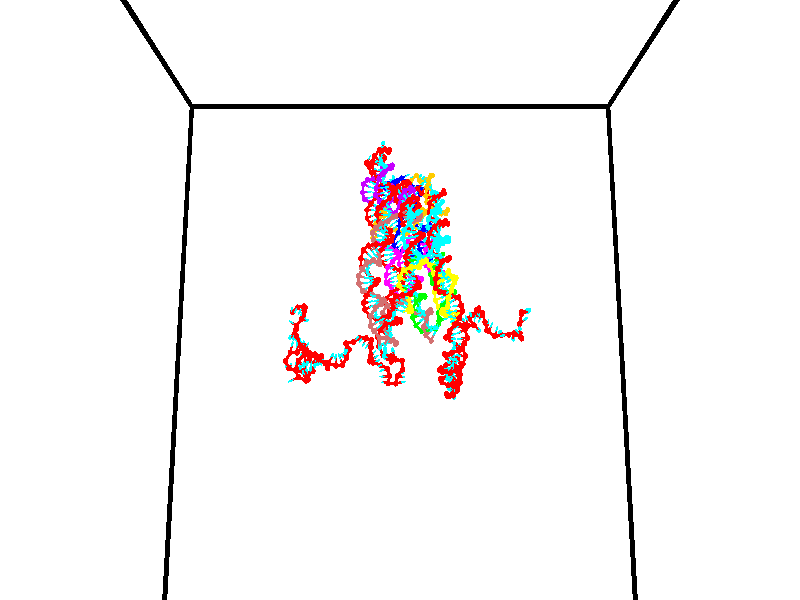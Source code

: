// switches for output
#declare DRAW_BASES = 1; // possible values are 0, 1; only relevant for DNA ribbons
#declare DRAW_BASES_TYPE = 3; // possible values are 1, 2, 3; only relevant for DNA ribbons
#declare DRAW_FOG = 0; // set to 1 to enable fog

#include "colors.inc"

#include "transforms.inc"
background { rgb <1, 1, 1>}

#default {
   normal{
       ripples 0.25
       frequency 0.20
       turbulence 0.2
       lambda 5
   }
	finish {
		phong 0.1
		phong_size 40.
	}
}

// original window dimensions: 1024x640


// camera settings

camera {
	sky <0, 0.179814, -0.983701>
	up <0, 0.179814, -0.983701>
	right 1.6 * <1, 0, 0>
	location <35, 94.9851, 44.8844>
	look_at <35, 29.7336, 32.9568>
	direction <0, -65.2515, -11.9276>
	angle 67.0682
}


# declare cpy_camera_pos = <35, 94.9851, 44.8844>;
# if (DRAW_FOG = 1)
fog {
	fog_type 2
	up vnormalize(cpy_camera_pos)
	color rgbt<1,1,1,0.3>
	distance 1e-5
	fog_alt 3e-3
	fog_offset 56
}
# end


// LIGHTS

# declare lum = 6;
global_settings {
	ambient_light rgb lum * <0.05, 0.05, 0.05>
	max_trace_level 15
}# declare cpy_direct_light_amount = 0.25;
light_source
{	1000 * <-1, -1.16352, -0.803886>,
	rgb lum * cpy_direct_light_amount
	parallel
}

light_source
{	1000 * <1, 1.16352, 0.803886>,
	rgb lum * cpy_direct_light_amount
	parallel
}

// strand 0

// nucleotide -1

// particle -1
sphere {
	<24.103191, 34.739845, 34.912384> 0.250000
	pigment { color rgbt <1,0,0,0> }
	no_shadow
}
cylinder {
	<24.142904, 35.129723, 34.832275>,  <24.166731, 35.363651, 34.784210>, 0.100000
	pigment { color rgbt <1,0,0,0> }
	no_shadow
}
cylinder {
	<24.142904, 35.129723, 34.832275>,  <24.103191, 34.739845, 34.912384>, 0.100000
	pigment { color rgbt <1,0,0,0> }
	no_shadow
}

// particle -1
sphere {
	<24.142904, 35.129723, 34.832275> 0.100000
	pigment { color rgbt <1,0,0,0> }
	no_shadow
}
sphere {
	0, 1
	scale<0.080000,0.200000,0.300000>
	matrix <0.927903, -0.017999, 0.372387,
		0.359360, -0.222803, -0.906211,
		0.099280, 0.974697, -0.200272,
		24.172688, 35.422131, 34.772194>
	pigment { color rgbt <0,1,1,0> }
	no_shadow
}
cylinder {
	<24.687763, 34.920795, 34.538769>,  <24.103191, 34.739845, 34.912384>, 0.130000
	pigment { color rgbt <1,0,0,0> }
	no_shadow
}

// nucleotide -1

// particle -1
sphere {
	<24.687763, 34.920795, 34.538769> 0.250000
	pigment { color rgbt <1,0,0,0> }
	no_shadow
}
cylinder {
	<24.621916, 35.257004, 34.745235>,  <24.582407, 35.458729, 34.869114>, 0.100000
	pigment { color rgbt <1,0,0,0> }
	no_shadow
}
cylinder {
	<24.621916, 35.257004, 34.745235>,  <24.687763, 34.920795, 34.538769>, 0.100000
	pigment { color rgbt <1,0,0,0> }
	no_shadow
}

// particle -1
sphere {
	<24.621916, 35.257004, 34.745235> 0.100000
	pigment { color rgbt <1,0,0,0> }
	no_shadow
}
sphere {
	0, 1
	scale<0.080000,0.200000,0.300000>
	matrix <0.933478, -0.036283, 0.356796,
		0.318622, 0.540561, -0.778636,
		-0.164619, 0.840522, 0.516162,
		24.572531, 35.509159, 34.900085>
	pigment { color rgbt <0,1,1,0> }
	no_shadow
}
cylinder {
	<25.384865, 35.315033, 34.504944>,  <24.687763, 34.920795, 34.538769>, 0.130000
	pigment { color rgbt <1,0,0,0> }
	no_shadow
}

// nucleotide -1

// particle -1
sphere {
	<25.384865, 35.315033, 34.504944> 0.250000
	pigment { color rgbt <1,0,0,0> }
	no_shadow
}
cylinder {
	<25.162655, 35.459633, 34.804466>,  <25.029329, 35.546391, 34.984180>, 0.100000
	pigment { color rgbt <1,0,0,0> }
	no_shadow
}
cylinder {
	<25.162655, 35.459633, 34.804466>,  <25.384865, 35.315033, 34.504944>, 0.100000
	pigment { color rgbt <1,0,0,0> }
	no_shadow
}

// particle -1
sphere {
	<25.162655, 35.459633, 34.804466> 0.100000
	pigment { color rgbt <1,0,0,0> }
	no_shadow
}
sphere {
	0, 1
	scale<0.080000,0.200000,0.300000>
	matrix <0.817681, 0.074002, 0.570896,
		0.150963, 0.929432, -0.336698,
		-0.555525, 0.361496, 0.748808,
		24.995996, 35.568081, 35.029110>
	pigment { color rgbt <0,1,1,0> }
	no_shadow
}
cylinder {
	<25.585745, 35.976994, 34.729397>,  <25.384865, 35.315033, 34.504944>, 0.130000
	pigment { color rgbt <1,0,0,0> }
	no_shadow
}

// nucleotide -1

// particle -1
sphere {
	<25.585745, 35.976994, 34.729397> 0.250000
	pigment { color rgbt <1,0,0,0> }
	no_shadow
}
cylinder {
	<25.380234, 35.859268, 35.051743>,  <25.256927, 35.788635, 35.245152>, 0.100000
	pigment { color rgbt <1,0,0,0> }
	no_shadow
}
cylinder {
	<25.380234, 35.859268, 35.051743>,  <25.585745, 35.976994, 34.729397>, 0.100000
	pigment { color rgbt <1,0,0,0> }
	no_shadow
}

// particle -1
sphere {
	<25.380234, 35.859268, 35.051743> 0.100000
	pigment { color rgbt <1,0,0,0> }
	no_shadow
}
sphere {
	0, 1
	scale<0.080000,0.200000,0.300000>
	matrix <0.718863, 0.365006, 0.591614,
		-0.468262, 0.883263, 0.024037,
		-0.513777, -0.294309, 0.805863,
		25.226101, 35.770977, 35.293503>
	pigment { color rgbt <0,1,1,0> }
	no_shadow
}
cylinder {
	<25.639067, 36.495075, 35.127758>,  <25.585745, 35.976994, 34.729397>, 0.130000
	pigment { color rgbt <1,0,0,0> }
	no_shadow
}

// nucleotide -1

// particle -1
sphere {
	<25.639067, 36.495075, 35.127758> 0.250000
	pigment { color rgbt <1,0,0,0> }
	no_shadow
}
cylinder {
	<25.588865, 36.178192, 35.366638>,  <25.558744, 35.988060, 35.509968>, 0.100000
	pigment { color rgbt <1,0,0,0> }
	no_shadow
}
cylinder {
	<25.588865, 36.178192, 35.366638>,  <25.639067, 36.495075, 35.127758>, 0.100000
	pigment { color rgbt <1,0,0,0> }
	no_shadow
}

// particle -1
sphere {
	<25.588865, 36.178192, 35.366638> 0.100000
	pigment { color rgbt <1,0,0,0> }
	no_shadow
}
sphere {
	0, 1
	scale<0.080000,0.200000,0.300000>
	matrix <0.499732, 0.469536, 0.727876,
		-0.857039, 0.389793, 0.336965,
		-0.125503, -0.792211, 0.597203,
		25.551214, 35.940529, 35.545799>
	pigment { color rgbt <0,1,1,0> }
	no_shadow
}
cylinder {
	<25.384502, 36.757568, 35.835529>,  <25.639067, 36.495075, 35.127758>, 0.130000
	pigment { color rgbt <1,0,0,0> }
	no_shadow
}

// nucleotide -1

// particle -1
sphere {
	<25.384502, 36.757568, 35.835529> 0.250000
	pigment { color rgbt <1,0,0,0> }
	no_shadow
}
cylinder {
	<25.601721, 36.421692, 35.837521>,  <25.732052, 36.220165, 35.838715>, 0.100000
	pigment { color rgbt <1,0,0,0> }
	no_shadow
}
cylinder {
	<25.601721, 36.421692, 35.837521>,  <25.384502, 36.757568, 35.835529>, 0.100000
	pigment { color rgbt <1,0,0,0> }
	no_shadow
}

// particle -1
sphere {
	<25.601721, 36.421692, 35.837521> 0.100000
	pigment { color rgbt <1,0,0,0> }
	no_shadow
}
sphere {
	0, 1
	scale<0.080000,0.200000,0.300000>
	matrix <0.430551, 0.283527, 0.856877,
		-0.720921, -0.463179, 0.515497,
		0.543045, -0.839689, 0.004978,
		25.764635, 36.169785, 35.839012>
	pigment { color rgbt <0,1,1,0> }
	no_shadow
}
cylinder {
	<24.857300, 36.395279, 36.324684>,  <25.384502, 36.757568, 35.835529>, 0.130000
	pigment { color rgbt <1,0,0,0> }
	no_shadow
}

// nucleotide -1

// particle -1
sphere {
	<24.857300, 36.395279, 36.324684> 0.250000
	pigment { color rgbt <1,0,0,0> }
	no_shadow
}
cylinder {
	<24.589481, 36.660645, 36.191059>,  <24.428791, 36.819862, 36.110886>, 0.100000
	pigment { color rgbt <1,0,0,0> }
	no_shadow
}
cylinder {
	<24.589481, 36.660645, 36.191059>,  <24.857300, 36.395279, 36.324684>, 0.100000
	pigment { color rgbt <1,0,0,0> }
	no_shadow
}

// particle -1
sphere {
	<24.589481, 36.660645, 36.191059> 0.100000
	pigment { color rgbt <1,0,0,0> }
	no_shadow
}
sphere {
	0, 1
	scale<0.080000,0.200000,0.300000>
	matrix <0.372419, -0.089301, -0.923758,
		-0.642662, -0.742909, -0.187275,
		-0.669544, 0.663409, -0.334063,
		24.388618, 36.859669, 36.090839>
	pigment { color rgbt <0,1,1,0> }
	no_shadow
}
cylinder {
	<24.630646, 36.439217, 37.051704>,  <24.857300, 36.395279, 36.324684>, 0.130000
	pigment { color rgbt <1,0,0,0> }
	no_shadow
}

// nucleotide -1

// particle -1
sphere {
	<24.630646, 36.439217, 37.051704> 0.250000
	pigment { color rgbt <1,0,0,0> }
	no_shadow
}
cylinder {
	<24.481962, 36.768013, 37.224289>,  <24.392752, 36.965290, 37.327839>, 0.100000
	pigment { color rgbt <1,0,0,0> }
	no_shadow
}
cylinder {
	<24.481962, 36.768013, 37.224289>,  <24.630646, 36.439217, 37.051704>, 0.100000
	pigment { color rgbt <1,0,0,0> }
	no_shadow
}

// particle -1
sphere {
	<24.481962, 36.768013, 37.224289> 0.100000
	pigment { color rgbt <1,0,0,0> }
	no_shadow
}
sphere {
	0, 1
	scale<0.080000,0.200000,0.300000>
	matrix <0.923897, 0.373006, 0.085327,
		-0.090801, 0.430346, -0.898085,
		-0.371711, 0.821991, 0.431465,
		24.370449, 37.014610, 37.353729>
	pigment { color rgbt <0,1,1,0> }
	no_shadow
}
cylinder {
	<24.963757, 37.151894, 36.708153>,  <24.630646, 36.439217, 37.051704>, 0.130000
	pigment { color rgbt <1,0,0,0> }
	no_shadow
}

// nucleotide -1

// particle -1
sphere {
	<24.963757, 37.151894, 36.708153> 0.250000
	pigment { color rgbt <1,0,0,0> }
	no_shadow
}
cylinder {
	<24.856844, 37.187042, 37.091995>,  <24.792696, 37.208130, 37.322300>, 0.100000
	pigment { color rgbt <1,0,0,0> }
	no_shadow
}
cylinder {
	<24.856844, 37.187042, 37.091995>,  <24.963757, 37.151894, 36.708153>, 0.100000
	pigment { color rgbt <1,0,0,0> }
	no_shadow
}

// particle -1
sphere {
	<24.856844, 37.187042, 37.091995> 0.100000
	pigment { color rgbt <1,0,0,0> }
	no_shadow
}
sphere {
	0, 1
	scale<0.080000,0.200000,0.300000>
	matrix <0.887596, 0.410137, 0.209670,
		-0.375145, 0.907781, -0.187618,
		-0.267283, 0.087872, 0.959603,
		24.776659, 37.213406, 37.379875>
	pigment { color rgbt <0,1,1,0> }
	no_shadow
}
cylinder {
	<25.011972, 37.894768, 36.915924>,  <24.963757, 37.151894, 36.708153>, 0.130000
	pigment { color rgbt <1,0,0,0> }
	no_shadow
}

// nucleotide -1

// particle -1
sphere {
	<25.011972, 37.894768, 36.915924> 0.250000
	pigment { color rgbt <1,0,0,0> }
	no_shadow
}
cylinder {
	<25.029495, 37.669716, 37.246143>,  <25.040009, 37.534687, 37.444275>, 0.100000
	pigment { color rgbt <1,0,0,0> }
	no_shadow
}
cylinder {
	<25.029495, 37.669716, 37.246143>,  <25.011972, 37.894768, 36.915924>, 0.100000
	pigment { color rgbt <1,0,0,0> }
	no_shadow
}

// particle -1
sphere {
	<25.029495, 37.669716, 37.246143> 0.100000
	pigment { color rgbt <1,0,0,0> }
	no_shadow
}
sphere {
	0, 1
	scale<0.080000,0.200000,0.300000>
	matrix <0.904691, 0.372888, 0.206126,
		-0.423810, 0.737838, 0.525338,
		0.043805, -0.562627, 0.825550,
		25.042637, 37.500927, 37.493809>
	pigment { color rgbt <0,1,1,0> }
	no_shadow
}
cylinder {
	<25.236546, 38.366642, 37.459030>,  <25.011972, 37.894768, 36.915924>, 0.130000
	pigment { color rgbt <1,0,0,0> }
	no_shadow
}

// nucleotide -1

// particle -1
sphere {
	<25.236546, 38.366642, 37.459030> 0.250000
	pigment { color rgbt <1,0,0,0> }
	no_shadow
}
cylinder {
	<25.329002, 37.994835, 37.573971>,  <25.384476, 37.771751, 37.642937>, 0.100000
	pigment { color rgbt <1,0,0,0> }
	no_shadow
}
cylinder {
	<25.329002, 37.994835, 37.573971>,  <25.236546, 38.366642, 37.459030>, 0.100000
	pigment { color rgbt <1,0,0,0> }
	no_shadow
}

// particle -1
sphere {
	<25.329002, 37.994835, 37.573971> 0.100000
	pigment { color rgbt <1,0,0,0> }
	no_shadow
}
sphere {
	0, 1
	scale<0.080000,0.200000,0.300000>
	matrix <0.915529, 0.307744, 0.259037,
		-0.329211, 0.203208, 0.922131,
		0.231142, -0.929516, 0.287356,
		25.398344, 37.715981, 37.660179>
	pigment { color rgbt <0,1,1,0> }
	no_shadow
}
cylinder {
	<25.618116, 38.422306, 38.173145>,  <25.236546, 38.366642, 37.459030>, 0.130000
	pigment { color rgbt <1,0,0,0> }
	no_shadow
}

// nucleotide -1

// particle -1
sphere {
	<25.618116, 38.422306, 38.173145> 0.250000
	pigment { color rgbt <1,0,0,0> }
	no_shadow
}
cylinder {
	<25.710182, 38.066051, 38.016285>,  <25.765421, 37.852299, 37.922169>, 0.100000
	pigment { color rgbt <1,0,0,0> }
	no_shadow
}
cylinder {
	<25.710182, 38.066051, 38.016285>,  <25.618116, 38.422306, 38.173145>, 0.100000
	pigment { color rgbt <1,0,0,0> }
	no_shadow
}

// particle -1
sphere {
	<25.710182, 38.066051, 38.016285> 0.100000
	pigment { color rgbt <1,0,0,0> }
	no_shadow
}
sphere {
	0, 1
	scale<0.080000,0.200000,0.300000>
	matrix <0.956178, 0.132041, 0.261321,
		-0.180963, -0.435116, 0.882001,
		0.230165, -0.890640, -0.392154,
		25.779232, 37.798859, 37.898640>
	pigment { color rgbt <0,1,1,0> }
	no_shadow
}
cylinder {
	<25.908371, 37.970993, 38.674442>,  <25.618116, 38.422306, 38.173145>, 0.130000
	pigment { color rgbt <1,0,0,0> }
	no_shadow
}

// nucleotide -1

// particle -1
sphere {
	<25.908371, 37.970993, 38.674442> 0.250000
	pigment { color rgbt <1,0,0,0> }
	no_shadow
}
cylinder {
	<26.062544, 37.863678, 38.321293>,  <26.155048, 37.799290, 38.109402>, 0.100000
	pigment { color rgbt <1,0,0,0> }
	no_shadow
}
cylinder {
	<26.062544, 37.863678, 38.321293>,  <25.908371, 37.970993, 38.674442>, 0.100000
	pigment { color rgbt <1,0,0,0> }
	no_shadow
}

// particle -1
sphere {
	<26.062544, 37.863678, 38.321293> 0.100000
	pigment { color rgbt <1,0,0,0> }
	no_shadow
}
sphere {
	0, 1
	scale<0.080000,0.200000,0.300000>
	matrix <0.880185, -0.180302, 0.439051,
		-0.276974, -0.946316, 0.166646,
		0.385434, -0.268285, -0.882872,
		26.178175, 37.783192, 38.056431>
	pigment { color rgbt <0,1,1,0> }
	no_shadow
}
cylinder {
	<26.374462, 37.437069, 38.660686>,  <25.908371, 37.970993, 38.674442>, 0.130000
	pigment { color rgbt <1,0,0,0> }
	no_shadow
}

// nucleotide -1

// particle -1
sphere {
	<26.374462, 37.437069, 38.660686> 0.250000
	pigment { color rgbt <1,0,0,0> }
	no_shadow
}
cylinder {
	<26.119017, 37.150948, 38.774193>,  <25.965750, 36.979275, 38.842297>, 0.100000
	pigment { color rgbt <1,0,0,0> }
	no_shadow
}
cylinder {
	<26.119017, 37.150948, 38.774193>,  <26.374462, 37.437069, 38.660686>, 0.100000
	pigment { color rgbt <1,0,0,0> }
	no_shadow
}

// particle -1
sphere {
	<26.119017, 37.150948, 38.774193> 0.100000
	pigment { color rgbt <1,0,0,0> }
	no_shadow
}
sphere {
	0, 1
	scale<0.080000,0.200000,0.300000>
	matrix <-0.748823, 0.492673, -0.443326,
		0.177309, -0.495601, -0.850259,
		-0.638612, -0.715299, 0.283762,
		25.927433, 36.936359, 38.859322>
	pigment { color rgbt <0,1,1,0> }
	no_shadow
}
cylinder {
	<25.887371, 37.133503, 38.105423>,  <26.374462, 37.437069, 38.660686>, 0.130000
	pigment { color rgbt <1,0,0,0> }
	no_shadow
}

// nucleotide -1

// particle -1
sphere {
	<25.887371, 37.133503, 38.105423> 0.250000
	pigment { color rgbt <1,0,0,0> }
	no_shadow
}
cylinder {
	<25.698769, 37.131218, 38.458160>,  <25.585608, 37.129848, 38.669804>, 0.100000
	pigment { color rgbt <1,0,0,0> }
	no_shadow
}
cylinder {
	<25.698769, 37.131218, 38.458160>,  <25.887371, 37.133503, 38.105423>, 0.100000
	pigment { color rgbt <1,0,0,0> }
	no_shadow
}

// particle -1
sphere {
	<25.698769, 37.131218, 38.458160> 0.100000
	pigment { color rgbt <1,0,0,0> }
	no_shadow
}
sphere {
	0, 1
	scale<0.080000,0.200000,0.300000>
	matrix <-0.751305, 0.526213, -0.398298,
		-0.461763, -0.850334, -0.252403,
		-0.471504, -0.005713, 0.881846,
		25.557318, 37.129505, 38.722713>
	pigment { color rgbt <0,1,1,0> }
	no_shadow
}
cylinder {
	<25.584143, 36.455402, 37.949524>,  <25.887371, 37.133503, 38.105423>, 0.130000
	pigment { color rgbt <1,0,0,0> }
	no_shadow
}

// nucleotide -1

// particle -1
sphere {
	<25.584143, 36.455402, 37.949524> 0.250000
	pigment { color rgbt <1,0,0,0> }
	no_shadow
}
cylinder {
	<25.510361, 36.846272, 37.907379>,  <25.466091, 37.080795, 37.882092>, 0.100000
	pigment { color rgbt <1,0,0,0> }
	no_shadow
}
cylinder {
	<25.510361, 36.846272, 37.907379>,  <25.584143, 36.455402, 37.949524>, 0.100000
	pigment { color rgbt <1,0,0,0> }
	no_shadow
}

// particle -1
sphere {
	<25.510361, 36.846272, 37.907379> 0.100000
	pigment { color rgbt <1,0,0,0> }
	no_shadow
}
sphere {
	0, 1
	scale<0.080000,0.200000,0.300000>
	matrix <-0.953599, -0.203891, -0.221534,
		-0.237960, 0.059610, 0.969444,
		-0.184456, 0.977177, -0.105362,
		25.455025, 37.139423, 37.875771>
	pigment { color rgbt <0,1,1,0> }
	no_shadow
}
cylinder {
	<25.071848, 36.802380, 38.556889>,  <25.584143, 36.455402, 37.949524>, 0.130000
	pigment { color rgbt <1,0,0,0> }
	no_shadow
}

// nucleotide -1

// particle -1
sphere {
	<25.071848, 36.802380, 38.556889> 0.250000
	pigment { color rgbt <1,0,0,0> }
	no_shadow
}
cylinder {
	<25.072676, 36.995667, 38.206688>,  <25.073172, 37.111641, 37.996567>, 0.100000
	pigment { color rgbt <1,0,0,0> }
	no_shadow
}
cylinder {
	<25.072676, 36.995667, 38.206688>,  <25.071848, 36.802380, 38.556889>, 0.100000
	pigment { color rgbt <1,0,0,0> }
	no_shadow
}

// particle -1
sphere {
	<25.072676, 36.995667, 38.206688> 0.100000
	pigment { color rgbt <1,0,0,0> }
	no_shadow
}
sphere {
	0, 1
	scale<0.080000,0.200000,0.300000>
	matrix <-0.961624, -0.239245, -0.134321,
		-0.274365, 0.842177, 0.464179,
		0.002070, 0.483218, -0.875497,
		25.073298, 37.140633, 37.944038>
	pigment { color rgbt <0,1,1,0> }
	no_shadow
}
cylinder {
	<24.491539, 37.351139, 38.622154>,  <25.071848, 36.802380, 38.556889>, 0.130000
	pigment { color rgbt <1,0,0,0> }
	no_shadow
}

// nucleotide -1

// particle -1
sphere {
	<24.491539, 37.351139, 38.622154> 0.250000
	pigment { color rgbt <1,0,0,0> }
	no_shadow
}
cylinder {
	<24.571404, 37.250572, 38.243328>,  <24.619322, 37.190231, 38.016033>, 0.100000
	pigment { color rgbt <1,0,0,0> }
	no_shadow
}
cylinder {
	<24.571404, 37.250572, 38.243328>,  <24.491539, 37.351139, 38.622154>, 0.100000
	pigment { color rgbt <1,0,0,0> }
	no_shadow
}

// particle -1
sphere {
	<24.571404, 37.250572, 38.243328> 0.100000
	pigment { color rgbt <1,0,0,0> }
	no_shadow
}
sphere {
	0, 1
	scale<0.080000,0.200000,0.300000>
	matrix <-0.974238, -0.154364, -0.164410,
		-0.104857, 0.955491, -0.275757,
		0.199660, -0.251413, -0.947062,
		24.631302, 37.175148, 37.959209>
	pigment { color rgbt <0,1,1,0> }
	no_shadow
}
cylinder {
	<24.095350, 37.545471, 39.283344>,  <24.491539, 37.351139, 38.622154>, 0.130000
	pigment { color rgbt <1,0,0,0> }
	no_shadow
}

// nucleotide -1

// particle -1
sphere {
	<24.095350, 37.545471, 39.283344> 0.250000
	pigment { color rgbt <1,0,0,0> }
	no_shadow
}
cylinder {
	<24.051203, 37.188492, 39.458317>,  <24.024715, 36.974304, 39.563301>, 0.100000
	pigment { color rgbt <1,0,0,0> }
	no_shadow
}
cylinder {
	<24.051203, 37.188492, 39.458317>,  <24.095350, 37.545471, 39.283344>, 0.100000
	pigment { color rgbt <1,0,0,0> }
	no_shadow
}

// particle -1
sphere {
	<24.051203, 37.188492, 39.458317> 0.100000
	pigment { color rgbt <1,0,0,0> }
	no_shadow
}
sphere {
	0, 1
	scale<0.080000,0.200000,0.300000>
	matrix <0.983321, -0.162067, -0.082550,
		0.144566, 0.421025, 0.895454,
		-0.110368, -0.892453, 0.437432,
		24.018093, 36.920757, 39.589546>
	pigment { color rgbt <0,1,1,0> }
	no_shadow
}
cylinder {
	<24.434668, 37.523220, 39.884743>,  <24.095350, 37.545471, 39.283344>, 0.130000
	pigment { color rgbt <1,0,0,0> }
	no_shadow
}

// nucleotide -1

// particle -1
sphere {
	<24.434668, 37.523220, 39.884743> 0.250000
	pigment { color rgbt <1,0,0,0> }
	no_shadow
}
cylinder {
	<24.463099, 37.159336, 39.721092>,  <24.480156, 36.941006, 39.622902>, 0.100000
	pigment { color rgbt <1,0,0,0> }
	no_shadow
}
cylinder {
	<24.463099, 37.159336, 39.721092>,  <24.434668, 37.523220, 39.884743>, 0.100000
	pigment { color rgbt <1,0,0,0> }
	no_shadow
}

// particle -1
sphere {
	<24.463099, 37.159336, 39.721092> 0.100000
	pigment { color rgbt <1,0,0,0> }
	no_shadow
}
sphere {
	0, 1
	scale<0.080000,0.200000,0.300000>
	matrix <0.994563, 0.033338, 0.098654,
		-0.076107, -0.413914, 0.907129,
		0.071076, -0.909705, -0.409127,
		24.484421, 36.886425, 39.598354>
	pigment { color rgbt <0,1,1,0> }
	no_shadow
}
cylinder {
	<25.124674, 37.340668, 40.069073>,  <24.434668, 37.523220, 39.884743>, 0.130000
	pigment { color rgbt <1,0,0,0> }
	no_shadow
}

// nucleotide -1

// particle -1
sphere {
	<25.124674, 37.340668, 40.069073> 0.250000
	pigment { color rgbt <1,0,0,0> }
	no_shadow
}
cylinder {
	<25.021399, 37.079269, 39.784458>,  <24.959433, 36.922432, 39.613689>, 0.100000
	pigment { color rgbt <1,0,0,0> }
	no_shadow
}
cylinder {
	<25.021399, 37.079269, 39.784458>,  <25.124674, 37.340668, 40.069073>, 0.100000
	pigment { color rgbt <1,0,0,0> }
	no_shadow
}

// particle -1
sphere {
	<25.021399, 37.079269, 39.784458> 0.100000
	pigment { color rgbt <1,0,0,0> }
	no_shadow
}
sphere {
	0, 1
	scale<0.080000,0.200000,0.300000>
	matrix <0.965890, -0.159441, -0.204048,
		0.019897, -0.739947, 0.672371,
		-0.258188, -0.653496, -0.711535,
		24.943943, 36.883221, 39.570999>
	pigment { color rgbt <0,1,1,0> }
	no_shadow
}
cylinder {
	<25.654593, 36.839573, 40.049225>,  <25.124674, 37.340668, 40.069073>, 0.130000
	pigment { color rgbt <1,0,0,0> }
	no_shadow
}

// nucleotide -1

// particle -1
sphere {
	<25.654593, 36.839573, 40.049225> 0.250000
	pigment { color rgbt <1,0,0,0> }
	no_shadow
}
cylinder {
	<25.456699, 36.690434, 39.735226>,  <25.337963, 36.600948, 39.546825>, 0.100000
	pigment { color rgbt <1,0,0,0> }
	no_shadow
}
cylinder {
	<25.456699, 36.690434, 39.735226>,  <25.654593, 36.839573, 40.049225>, 0.100000
	pigment { color rgbt <1,0,0,0> }
	no_shadow
}

// particle -1
sphere {
	<25.456699, 36.690434, 39.735226> 0.100000
	pigment { color rgbt <1,0,0,0> }
	no_shadow
}
sphere {
	0, 1
	scale<0.080000,0.200000,0.300000>
	matrix <0.849686, -0.397121, -0.346884,
		-0.182403, -0.838617, 0.513275,
		-0.494735, -0.372850, -0.784997,
		25.308279, 36.578579, 39.499725>
	pigment { color rgbt <0,1,1,0> }
	no_shadow
}
cylinder {
	<25.738989, 36.021610, 39.932396>,  <25.654593, 36.839573, 40.049225>, 0.130000
	pigment { color rgbt <1,0,0,0> }
	no_shadow
}

// nucleotide -1

// particle -1
sphere {
	<25.738989, 36.021610, 39.932396> 0.250000
	pigment { color rgbt <1,0,0,0> }
	no_shadow
}
cylinder {
	<25.732048, 36.268826, 39.618011>,  <25.727884, 36.417152, 39.429382>, 0.100000
	pigment { color rgbt <1,0,0,0> }
	no_shadow
}
cylinder {
	<25.732048, 36.268826, 39.618011>,  <25.738989, 36.021610, 39.932396>, 0.100000
	pigment { color rgbt <1,0,0,0> }
	no_shadow
}

// particle -1
sphere {
	<25.732048, 36.268826, 39.618011> 0.100000
	pigment { color rgbt <1,0,0,0> }
	no_shadow
}
sphere {
	0, 1
	scale<0.080000,0.200000,0.300000>
	matrix <0.890831, -0.347379, -0.292826,
		-0.454003, -0.705238, -0.544537,
		-0.017352, 0.618035, -0.785959,
		25.726843, 36.454235, 39.382225>
	pigment { color rgbt <0,1,1,0> }
	no_shadow
}
cylinder {
	<25.625469, 35.598194, 39.430511>,  <25.738989, 36.021610, 39.932396>, 0.130000
	pigment { color rgbt <1,0,0,0> }
	no_shadow
}

// nucleotide -1

// particle -1
sphere {
	<25.625469, 35.598194, 39.430511> 0.250000
	pigment { color rgbt <1,0,0,0> }
	no_shadow
}
cylinder {
	<25.827641, 35.940220, 39.384209>,  <25.948944, 36.145435, 39.356426>, 0.100000
	pigment { color rgbt <1,0,0,0> }
	no_shadow
}
cylinder {
	<25.827641, 35.940220, 39.384209>,  <25.625469, 35.598194, 39.430511>, 0.100000
	pigment { color rgbt <1,0,0,0> }
	no_shadow
}

// particle -1
sphere {
	<25.827641, 35.940220, 39.384209> 0.100000
	pigment { color rgbt <1,0,0,0> }
	no_shadow
}
sphere {
	0, 1
	scale<0.080000,0.200000,0.300000>
	matrix <0.861582, -0.507434, 0.013646,
		-0.047072, -0.106633, -0.993184,
		0.505431, 0.855067, -0.115759,
		25.979269, 36.196739, 39.349480>
	pigment { color rgbt <0,1,1,0> }
	no_shadow
}
cylinder {
	<26.065638, 35.601097, 38.841064>,  <25.625469, 35.598194, 39.430511>, 0.130000
	pigment { color rgbt <1,0,0,0> }
	no_shadow
}

// nucleotide -1

// particle -1
sphere {
	<26.065638, 35.601097, 38.841064> 0.250000
	pigment { color rgbt <1,0,0,0> }
	no_shadow
}
cylinder {
	<26.188290, 35.821545, 39.151482>,  <26.261881, 35.953815, 39.337730>, 0.100000
	pigment { color rgbt <1,0,0,0> }
	no_shadow
}
cylinder {
	<26.188290, 35.821545, 39.151482>,  <26.065638, 35.601097, 38.841064>, 0.100000
	pigment { color rgbt <1,0,0,0> }
	no_shadow
}

// particle -1
sphere {
	<26.188290, 35.821545, 39.151482> 0.100000
	pigment { color rgbt <1,0,0,0> }
	no_shadow
}
sphere {
	0, 1
	scale<0.080000,0.200000,0.300000>
	matrix <0.802997, -0.587538, 0.099971,
		0.511051, 0.592505, -0.622708,
		0.306631, 0.551123, 0.776042,
		26.280279, 35.986881, 39.384293>
	pigment { color rgbt <0,1,1,0> }
	no_shadow
}
cylinder {
	<26.665480, 36.011429, 38.596836>,  <26.065638, 35.601097, 38.841064>, 0.130000
	pigment { color rgbt <1,0,0,0> }
	no_shadow
}

// nucleotide -1

// particle -1
sphere {
	<26.665480, 36.011429, 38.596836> 0.250000
	pigment { color rgbt <1,0,0,0> }
	no_shadow
}
cylinder {
	<26.675371, 35.895836, 38.979641>,  <26.681305, 35.826481, 39.209324>, 0.100000
	pigment { color rgbt <1,0,0,0> }
	no_shadow
}
cylinder {
	<26.675371, 35.895836, 38.979641>,  <26.665480, 36.011429, 38.596836>, 0.100000
	pigment { color rgbt <1,0,0,0> }
	no_shadow
}

// particle -1
sphere {
	<26.675371, 35.895836, 38.979641> 0.100000
	pigment { color rgbt <1,0,0,0> }
	no_shadow
}
sphere {
	0, 1
	scale<0.080000,0.200000,0.300000>
	matrix <0.866832, -0.470675, -0.164524,
		0.497988, 0.833639, 0.238861,
		0.024727, -0.288983, 0.957015,
		26.682789, 35.809139, 39.266747>
	pigment { color rgbt <0,1,1,0> }
	no_shadow
}
cylinder {
	<27.281507, 35.961861, 38.743988>,  <26.665480, 36.011429, 38.596836>, 0.130000
	pigment { color rgbt <1,0,0,0> }
	no_shadow
}

// nucleotide -1

// particle -1
sphere {
	<27.281507, 35.961861, 38.743988> 0.250000
	pigment { color rgbt <1,0,0,0> }
	no_shadow
}
cylinder {
	<27.122673, 35.757801, 39.049160>,  <27.027372, 35.635365, 39.232265>, 0.100000
	pigment { color rgbt <1,0,0,0> }
	no_shadow
}
cylinder {
	<27.122673, 35.757801, 39.049160>,  <27.281507, 35.961861, 38.743988>, 0.100000
	pigment { color rgbt <1,0,0,0> }
	no_shadow
}

// particle -1
sphere {
	<27.122673, 35.757801, 39.049160> 0.100000
	pigment { color rgbt <1,0,0,0> }
	no_shadow
}
sphere {
	0, 1
	scale<0.080000,0.200000,0.300000>
	matrix <0.762041, -0.646544, -0.035703,
		0.511484, 0.567209, 0.645491,
		-0.397087, -0.510152, 0.762933,
		27.003548, 35.604755, 39.278038>
	pigment { color rgbt <0,1,1,0> }
	no_shadow
}
cylinder {
	<27.389807, 36.681839, 39.025845>,  <27.281507, 35.961861, 38.743988>, 0.130000
	pigment { color rgbt <1,0,0,0> }
	no_shadow
}

// nucleotide -1

// particle -1
sphere {
	<27.389807, 36.681839, 39.025845> 0.250000
	pigment { color rgbt <1,0,0,0> }
	no_shadow
}
cylinder {
	<27.429565, 36.988884, 39.279106>,  <27.453421, 37.173111, 39.431065>, 0.100000
	pigment { color rgbt <1,0,0,0> }
	no_shadow
}
cylinder {
	<27.429565, 36.988884, 39.279106>,  <27.389807, 36.681839, 39.025845>, 0.100000
	pigment { color rgbt <1,0,0,0> }
	no_shadow
}

// particle -1
sphere {
	<27.429565, 36.988884, 39.279106> 0.100000
	pigment { color rgbt <1,0,0,0> }
	no_shadow
}
sphere {
	0, 1
	scale<0.080000,0.200000,0.300000>
	matrix <-0.980873, -0.031437, 0.192093,
		0.167358, -0.640140, 0.749808,
		0.099395, 0.767615, 0.633157,
		27.459383, 37.219170, 39.469055>
	pigment { color rgbt <0,1,1,0> }
	no_shadow
}
cylinder {
	<26.771481, 36.782364, 39.336353>,  <27.389807, 36.681839, 39.025845>, 0.130000
	pigment { color rgbt <1,0,0,0> }
	no_shadow
}

// nucleotide -1

// particle -1
sphere {
	<26.771481, 36.782364, 39.336353> 0.250000
	pigment { color rgbt <1,0,0,0> }
	no_shadow
}
cylinder {
	<26.953339, 37.123013, 39.440689>,  <27.062454, 37.327400, 39.503292>, 0.100000
	pigment { color rgbt <1,0,0,0> }
	no_shadow
}
cylinder {
	<26.953339, 37.123013, 39.440689>,  <26.771481, 36.782364, 39.336353>, 0.100000
	pigment { color rgbt <1,0,0,0> }
	no_shadow
}

// particle -1
sphere {
	<26.953339, 37.123013, 39.440689> 0.100000
	pigment { color rgbt <1,0,0,0> }
	no_shadow
}
sphere {
	0, 1
	scale<0.080000,0.200000,0.300000>
	matrix <-0.862050, 0.347094, 0.369319,
		0.223984, -0.392766, 0.891945,
		0.454645, 0.851622, 0.260840,
		27.089731, 37.378498, 39.518940>
	pigment { color rgbt <0,1,1,0> }
	no_shadow
}
cylinder {
	<26.649502, 36.984432, 40.054939>,  <26.771481, 36.782364, 39.336353>, 0.130000
	pigment { color rgbt <1,0,0,0> }
	no_shadow
}

// nucleotide -1

// particle -1
sphere {
	<26.649502, 36.984432, 40.054939> 0.250000
	pigment { color rgbt <1,0,0,0> }
	no_shadow
}
cylinder {
	<26.765331, 37.315693, 39.862980>,  <26.834829, 37.514450, 39.747803>, 0.100000
	pigment { color rgbt <1,0,0,0> }
	no_shadow
}
cylinder {
	<26.765331, 37.315693, 39.862980>,  <26.649502, 36.984432, 40.054939>, 0.100000
	pigment { color rgbt <1,0,0,0> }
	no_shadow
}

// particle -1
sphere {
	<26.765331, 37.315693, 39.862980> 0.100000
	pigment { color rgbt <1,0,0,0> }
	no_shadow
}
sphere {
	0, 1
	scale<0.080000,0.200000,0.300000>
	matrix <-0.816235, 0.475524, 0.328081,
		0.499906, 0.296707, 0.813670,
		0.289576, 0.828156, -0.479900,
		26.852203, 37.564140, 39.719009>
	pigment { color rgbt <0,1,1,0> }
	no_shadow
}
cylinder {
	<26.233953, 37.412312, 40.442631>,  <26.649502, 36.984432, 40.054939>, 0.130000
	pigment { color rgbt <1,0,0,0> }
	no_shadow
}

// nucleotide -1

// particle -1
sphere {
	<26.233953, 37.412312, 40.442631> 0.250000
	pigment { color rgbt <1,0,0,0> }
	no_shadow
}
cylinder {
	<26.393534, 37.684513, 40.196785>,  <26.489283, 37.847836, 40.049278>, 0.100000
	pigment { color rgbt <1,0,0,0> }
	no_shadow
}
cylinder {
	<26.393534, 37.684513, 40.196785>,  <26.233953, 37.412312, 40.442631>, 0.100000
	pigment { color rgbt <1,0,0,0> }
	no_shadow
}

// particle -1
sphere {
	<26.393534, 37.684513, 40.196785> 0.100000
	pigment { color rgbt <1,0,0,0> }
	no_shadow
}
sphere {
	0, 1
	scale<0.080000,0.200000,0.300000>
	matrix <-0.761576, 0.619214, 0.191248,
		0.510724, 0.391779, 0.765291,
		0.398953, 0.680503, -0.614617,
		26.513220, 37.888664, 40.012402>
	pigment { color rgbt <0,1,1,0> }
	no_shadow
}
cylinder {
	<26.347368, 37.994328, 40.828342>,  <26.233953, 37.412312, 40.442631>, 0.130000
	pigment { color rgbt <1,0,0,0> }
	no_shadow
}

// nucleotide -1

// particle -1
sphere {
	<26.347368, 37.994328, 40.828342> 0.250000
	pigment { color rgbt <1,0,0,0> }
	no_shadow
}
cylinder {
	<26.283865, 38.091927, 40.445667>,  <26.245762, 38.150486, 40.216061>, 0.100000
	pigment { color rgbt <1,0,0,0> }
	no_shadow
}
cylinder {
	<26.283865, 38.091927, 40.445667>,  <26.347368, 37.994328, 40.828342>, 0.100000
	pigment { color rgbt <1,0,0,0> }
	no_shadow
}

// particle -1
sphere {
	<26.283865, 38.091927, 40.445667> 0.100000
	pigment { color rgbt <1,0,0,0> }
	no_shadow
}
sphere {
	0, 1
	scale<0.080000,0.200000,0.300000>
	matrix <-0.795672, 0.542076, 0.270294,
		0.584552, 0.804125, 0.108084,
		-0.158760, 0.244000, -0.956692,
		26.236237, 38.165127, 40.158661>
	pigment { color rgbt <0,1,1,0> }
	no_shadow
}
cylinder {
	<26.242287, 38.673481, 40.925137>,  <26.347368, 37.994328, 40.828342>, 0.130000
	pigment { color rgbt <1,0,0,0> }
	no_shadow
}

// nucleotide -1

// particle -1
sphere {
	<26.242287, 38.673481, 40.925137> 0.250000
	pigment { color rgbt <1,0,0,0> }
	no_shadow
}
cylinder {
	<26.080820, 38.537384, 40.585423>,  <25.983940, 38.455727, 40.381592>, 0.100000
	pigment { color rgbt <1,0,0,0> }
	no_shadow
}
cylinder {
	<26.080820, 38.537384, 40.585423>,  <26.242287, 38.673481, 40.925137>, 0.100000
	pigment { color rgbt <1,0,0,0> }
	no_shadow
}

// particle -1
sphere {
	<26.080820, 38.537384, 40.585423> 0.100000
	pigment { color rgbt <1,0,0,0> }
	no_shadow
}
sphere {
	0, 1
	scale<0.080000,0.200000,0.300000>
	matrix <-0.832319, 0.521987, 0.186480,
		0.379867, 0.782153, -0.493900,
		-0.403665, -0.340245, -0.849287,
		25.959721, 38.435310, 40.330635>
	pigment { color rgbt <0,1,1,0> }
	no_shadow
}
cylinder {
	<25.542171, 38.757996, 40.685799>,  <26.242287, 38.673481, 40.925137>, 0.130000
	pigment { color rgbt <1,0,0,0> }
	no_shadow
}

// nucleotide -1

// particle -1
sphere {
	<25.542171, 38.757996, 40.685799> 0.250000
	pigment { color rgbt <1,0,0,0> }
	no_shadow
}
cylinder {
	<25.173058, 38.767384, 40.839638>,  <24.951590, 38.773018, 40.931942>, 0.100000
	pigment { color rgbt <1,0,0,0> }
	no_shadow
}
cylinder {
	<25.173058, 38.767384, 40.839638>,  <25.542171, 38.757996, 40.685799>, 0.100000
	pigment { color rgbt <1,0,0,0> }
	no_shadow
}

// particle -1
sphere {
	<25.173058, 38.767384, 40.839638> 0.100000
	pigment { color rgbt <1,0,0,0> }
	no_shadow
}
sphere {
	0, 1
	scale<0.080000,0.200000,0.300000>
	matrix <-0.370937, 0.215986, -0.903192,
		-0.104267, -0.976114, -0.190602,
		-0.922786, 0.023472, 0.384597,
		24.896221, 38.774426, 40.955017>
	pigment { color rgbt <0,1,1,0> }
	no_shadow
}
cylinder {
	<25.218023, 38.395599, 40.095367>,  <25.542171, 38.757996, 40.685799>, 0.130000
	pigment { color rgbt <1,0,0,0> }
	no_shadow
}

// nucleotide -1

// particle -1
sphere {
	<25.218023, 38.395599, 40.095367> 0.250000
	pigment { color rgbt <1,0,0,0> }
	no_shadow
}
cylinder {
	<25.498602, 38.665966, 40.004936>,  <25.666948, 38.828186, 39.950676>, 0.100000
	pigment { color rgbt <1,0,0,0> }
	no_shadow
}
cylinder {
	<25.498602, 38.665966, 40.004936>,  <25.218023, 38.395599, 40.095367>, 0.100000
	pigment { color rgbt <1,0,0,0> }
	no_shadow
}

// particle -1
sphere {
	<25.498602, 38.665966, 40.004936> 0.100000
	pigment { color rgbt <1,0,0,0> }
	no_shadow
}
sphere {
	0, 1
	scale<0.080000,0.200000,0.300000>
	matrix <0.645622, -0.736958, -0.200162,
		-0.301905, -0.005561, -0.953322,
		0.701445, 0.675915, -0.226082,
		25.709036, 38.868740, 39.937111>
	pigment { color rgbt <0,1,1,0> }
	no_shadow
}
cylinder {
	<25.439194, 38.350735, 39.364586>,  <25.218023, 38.395599, 40.095367>, 0.130000
	pigment { color rgbt <1,0,0,0> }
	no_shadow
}

// nucleotide -1

// particle -1
sphere {
	<25.439194, 38.350735, 39.364586> 0.250000
	pigment { color rgbt <1,0,0,0> }
	no_shadow
}
cylinder {
	<25.724884, 38.521267, 39.586620>,  <25.896297, 38.623589, 39.719841>, 0.100000
	pigment { color rgbt <1,0,0,0> }
	no_shadow
}
cylinder {
	<25.724884, 38.521267, 39.586620>,  <25.439194, 38.350735, 39.364586>, 0.100000
	pigment { color rgbt <1,0,0,0> }
	no_shadow
}

// particle -1
sphere {
	<25.724884, 38.521267, 39.586620> 0.100000
	pigment { color rgbt <1,0,0,0> }
	no_shadow
}
sphere {
	0, 1
	scale<0.080000,0.200000,0.300000>
	matrix <0.679996, -0.610526, -0.406032,
		0.165788, 0.667455, -0.725960,
		0.714226, 0.426335, 0.555085,
		25.939152, 38.649166, 39.753147>
	pigment { color rgbt <0,1,1,0> }
	no_shadow
}
cylinder {
	<26.039980, 38.635292, 38.938683>,  <25.439194, 38.350735, 39.364586>, 0.130000
	pigment { color rgbt <1,0,0,0> }
	no_shadow
}

// nucleotide -1

// particle -1
sphere {
	<26.039980, 38.635292, 38.938683> 0.250000
	pigment { color rgbt <1,0,0,0> }
	no_shadow
}
cylinder {
	<26.122677, 38.508949, 39.309086>,  <26.172295, 38.433144, 39.531330>, 0.100000
	pigment { color rgbt <1,0,0,0> }
	no_shadow
}
cylinder {
	<26.122677, 38.508949, 39.309086>,  <26.039980, 38.635292, 38.938683>, 0.100000
	pigment { color rgbt <1,0,0,0> }
	no_shadow
}

// particle -1
sphere {
	<26.122677, 38.508949, 39.309086> 0.100000
	pigment { color rgbt <1,0,0,0> }
	no_shadow
}
sphere {
	0, 1
	scale<0.080000,0.200000,0.300000>
	matrix <0.644486, -0.668142, -0.371784,
		0.736136, 0.673664, 0.065430,
		0.206741, -0.315853, 0.926010,
		26.184700, 38.414192, 39.586887>
	pigment { color rgbt <0,1,1,0> }
	no_shadow
}
cylinder {
	<26.726986, 38.591854, 38.960564>,  <26.039980, 38.635292, 38.938683>, 0.130000
	pigment { color rgbt <1,0,0,0> }
	no_shadow
}

// nucleotide -1

// particle -1
sphere {
	<26.726986, 38.591854, 38.960564> 0.250000
	pigment { color rgbt <1,0,0,0> }
	no_shadow
}
cylinder {
	<26.666609, 38.380695, 39.294880>,  <26.630383, 38.254002, 39.495468>, 0.100000
	pigment { color rgbt <1,0,0,0> }
	no_shadow
}
cylinder {
	<26.666609, 38.380695, 39.294880>,  <26.726986, 38.591854, 38.960564>, 0.100000
	pigment { color rgbt <1,0,0,0> }
	no_shadow
}

// particle -1
sphere {
	<26.666609, 38.380695, 39.294880> 0.100000
	pigment { color rgbt <1,0,0,0> }
	no_shadow
}
sphere {
	0, 1
	scale<0.080000,0.200000,0.300000>
	matrix <0.769299, -0.593685, -0.236045,
		0.620802, 0.607343, 0.495721,
		-0.150941, -0.527895, 0.835789,
		26.621326, 38.222328, 39.545616>
	pigment { color rgbt <0,1,1,0> }
	no_shadow
}
cylinder {
	<27.350451, 38.650959, 39.227680>,  <26.726986, 38.591854, 38.960564>, 0.130000
	pigment { color rgbt <1,0,0,0> }
	no_shadow
}

// nucleotide -1

// particle -1
sphere {
	<27.350451, 38.650959, 39.227680> 0.250000
	pigment { color rgbt <1,0,0,0> }
	no_shadow
}
cylinder {
	<27.201740, 38.317810, 39.391685>,  <27.112514, 38.117920, 39.490089>, 0.100000
	pigment { color rgbt <1,0,0,0> }
	no_shadow
}
cylinder {
	<27.201740, 38.317810, 39.391685>,  <27.350451, 38.650959, 39.227680>, 0.100000
	pigment { color rgbt <1,0,0,0> }
	no_shadow
}

// particle -1
sphere {
	<27.201740, 38.317810, 39.391685> 0.100000
	pigment { color rgbt <1,0,0,0> }
	no_shadow
}
sphere {
	0, 1
	scale<0.080000,0.200000,0.300000>
	matrix <0.678800, -0.545180, -0.491945,
		0.633255, 0.095420, 0.768038,
		-0.371778, -0.832871, 0.410009,
		27.090206, 38.067947, 39.514687>
	pigment { color rgbt <0,1,1,0> }
	no_shadow
}
cylinder {
	<27.937138, 38.263779, 39.534264>,  <27.350451, 38.650959, 39.227680>, 0.130000
	pigment { color rgbt <1,0,0,0> }
	no_shadow
}

// nucleotide -1

// particle -1
sphere {
	<27.937138, 38.263779, 39.534264> 0.250000
	pigment { color rgbt <1,0,0,0> }
	no_shadow
}
cylinder {
	<27.625525, 38.039783, 39.421463>,  <27.438557, 37.905388, 39.353783>, 0.100000
	pigment { color rgbt <1,0,0,0> }
	no_shadow
}
cylinder {
	<27.625525, 38.039783, 39.421463>,  <27.937138, 38.263779, 39.534264>, 0.100000
	pigment { color rgbt <1,0,0,0> }
	no_shadow
}

// particle -1
sphere {
	<27.625525, 38.039783, 39.421463> 0.100000
	pigment { color rgbt <1,0,0,0> }
	no_shadow
}
sphere {
	0, 1
	scale<0.080000,0.200000,0.300000>
	matrix <0.616046, -0.600019, -0.510357,
		0.116587, -0.571311, 0.812411,
		-0.779034, -0.559984, -0.281999,
		27.391815, 37.871788, 39.336864>
	pigment { color rgbt <0,1,1,0> }
	no_shadow
}
cylinder {
	<28.148817, 37.663624, 39.893845>,  <27.937138, 38.263779, 39.534264>, 0.130000
	pigment { color rgbt <1,0,0,0> }
	no_shadow
}

// nucleotide -1

// particle -1
sphere {
	<28.148817, 37.663624, 39.893845> 0.250000
	pigment { color rgbt <1,0,0,0> }
	no_shadow
}
cylinder {
	<27.904657, 37.604076, 39.582653>,  <27.758162, 37.568348, 39.395939>, 0.100000
	pigment { color rgbt <1,0,0,0> }
	no_shadow
}
cylinder {
	<27.904657, 37.604076, 39.582653>,  <28.148817, 37.663624, 39.893845>, 0.100000
	pigment { color rgbt <1,0,0,0> }
	no_shadow
}

// particle -1
sphere {
	<27.904657, 37.604076, 39.582653> 0.100000
	pigment { color rgbt <1,0,0,0> }
	no_shadow
}
sphere {
	0, 1
	scale<0.080000,0.200000,0.300000>
	matrix <0.772043, -0.331410, -0.542326,
		-0.177096, -0.931669, 0.317223,
		-0.610399, -0.148866, -0.777980,
		27.721539, 37.559418, 39.349258>
	pigment { color rgbt <0,1,1,0> }
	no_shadow
}
cylinder {
	<28.126818, 37.066231, 39.439758>,  <28.148817, 37.663624, 39.893845>, 0.130000
	pigment { color rgbt <1,0,0,0> }
	no_shadow
}

// nucleotide -1

// particle -1
sphere {
	<28.126818, 37.066231, 39.439758> 0.250000
	pigment { color rgbt <1,0,0,0> }
	no_shadow
}
cylinder {
	<28.315252, 36.969120, 39.100552>,  <28.428312, 36.910854, 38.897026>, 0.100000
	pigment { color rgbt <1,0,0,0> }
	no_shadow
}
cylinder {
	<28.315252, 36.969120, 39.100552>,  <28.126818, 37.066231, 39.439758>, 0.100000
	pigment { color rgbt <1,0,0,0> }
	no_shadow
}

// particle -1
sphere {
	<28.315252, 36.969120, 39.100552> 0.100000
	pigment { color rgbt <1,0,0,0> }
	no_shadow
}
sphere {
	0, 1
	scale<0.080000,0.200000,0.300000>
	matrix <0.761704, 0.596793, 0.252280,
		0.444845, -0.764786, 0.466064,
		0.471084, -0.242777, -0.848020,
		28.456577, 36.896286, 38.846146>
	pigment { color rgbt <0,1,1,0> }
	no_shadow
}
cylinder {
	<28.804010, 36.751049, 39.609108>,  <28.126818, 37.066231, 39.439758>, 0.130000
	pigment { color rgbt <1,0,0,0> }
	no_shadow
}

// nucleotide -1

// particle -1
sphere {
	<28.804010, 36.751049, 39.609108> 0.250000
	pigment { color rgbt <1,0,0,0> }
	no_shadow
}
cylinder {
	<28.814217, 36.919422, 39.246414>,  <28.820341, 37.020447, 39.028797>, 0.100000
	pigment { color rgbt <1,0,0,0> }
	no_shadow
}
cylinder {
	<28.814217, 36.919422, 39.246414>,  <28.804010, 36.751049, 39.609108>, 0.100000
	pigment { color rgbt <1,0,0,0> }
	no_shadow
}

// particle -1
sphere {
	<28.814217, 36.919422, 39.246414> 0.100000
	pigment { color rgbt <1,0,0,0> }
	no_shadow
}
sphere {
	0, 1
	scale<0.080000,0.200000,0.300000>
	matrix <0.866543, 0.442943, 0.230010,
		0.498450, -0.791594, -0.353450,
		0.025516, 0.420928, -0.906735,
		28.821871, 37.045700, 38.974392>
	pigment { color rgbt <0,1,1,0> }
	no_shadow
}
cylinder {
	<29.490229, 37.027477, 39.566395>,  <28.804010, 36.751049, 39.609108>, 0.130000
	pigment { color rgbt <1,0,0,0> }
	no_shadow
}

// nucleotide -1

// particle -1
sphere {
	<29.490229, 37.027477, 39.566395> 0.250000
	pigment { color rgbt <1,0,0,0> }
	no_shadow
}
cylinder {
	<29.337004, 37.133606, 39.212475>,  <29.245068, 37.197285, 39.000122>, 0.100000
	pigment { color rgbt <1,0,0,0> }
	no_shadow
}
cylinder {
	<29.337004, 37.133606, 39.212475>,  <29.490229, 37.027477, 39.566395>, 0.100000
	pigment { color rgbt <1,0,0,0> }
	no_shadow
}

// particle -1
sphere {
	<29.337004, 37.133606, 39.212475> 0.100000
	pigment { color rgbt <1,0,0,0> }
	no_shadow
}
sphere {
	0, 1
	scale<0.080000,0.200000,0.300000>
	matrix <0.864936, 0.439277, -0.242739,
		0.324266, -0.858276, -0.397761,
		-0.383064, 0.265325, -0.884796,
		29.222084, 37.213203, 38.947037>
	pigment { color rgbt <0,1,1,0> }
	no_shadow
}
cylinder {
	<29.860180, 36.856197, 38.975128>,  <29.490229, 37.027477, 39.566395>, 0.130000
	pigment { color rgbt <1,0,0,0> }
	no_shadow
}

// nucleotide -1

// particle -1
sphere {
	<29.860180, 36.856197, 38.975128> 0.250000
	pigment { color rgbt <1,0,0,0> }
	no_shadow
}
cylinder {
	<29.653814, 37.189102, 38.893970>,  <29.529995, 37.388847, 38.845276>, 0.100000
	pigment { color rgbt <1,0,0,0> }
	no_shadow
}
cylinder {
	<29.653814, 37.189102, 38.893970>,  <29.860180, 36.856197, 38.975128>, 0.100000
	pigment { color rgbt <1,0,0,0> }
	no_shadow
}

// particle -1
sphere {
	<29.653814, 37.189102, 38.893970> 0.100000
	pigment { color rgbt <1,0,0,0> }
	no_shadow
}
sphere {
	0, 1
	scale<0.080000,0.200000,0.300000>
	matrix <0.854447, 0.483016, -0.191354,
		-0.061257, -0.272084, -0.960322,
		-0.515915, 0.832265, -0.202893,
		29.499041, 37.438782, 38.833103>
	pigment { color rgbt <0,1,1,0> }
	no_shadow
}
cylinder {
	<30.106859, 37.113857, 38.346859>,  <29.860180, 36.856197, 38.975128>, 0.130000
	pigment { color rgbt <1,0,0,0> }
	no_shadow
}

// nucleotide -1

// particle -1
sphere {
	<30.106859, 37.113857, 38.346859> 0.250000
	pigment { color rgbt <1,0,0,0> }
	no_shadow
}
cylinder {
	<29.930319, 37.434521, 38.508129>,  <29.824394, 37.626919, 38.604889>, 0.100000
	pigment { color rgbt <1,0,0,0> }
	no_shadow
}
cylinder {
	<29.930319, 37.434521, 38.508129>,  <30.106859, 37.113857, 38.346859>, 0.100000
	pigment { color rgbt <1,0,0,0> }
	no_shadow
}

// particle -1
sphere {
	<29.930319, 37.434521, 38.508129> 0.100000
	pigment { color rgbt <1,0,0,0> }
	no_shadow
}
sphere {
	0, 1
	scale<0.080000,0.200000,0.300000>
	matrix <0.776543, 0.566363, -0.276069,
		-0.449656, 0.191239, -0.872489,
		-0.441350, 0.801661, 0.403174,
		29.797915, 37.675018, 38.629082>
	pigment { color rgbt <0,1,1,0> }
	no_shadow
}
cylinder {
	<29.829153, 37.653698, 37.919136>,  <30.106859, 37.113857, 38.346859>, 0.130000
	pigment { color rgbt <1,0,0,0> }
	no_shadow
}

// nucleotide -1

// particle -1
sphere {
	<29.829153, 37.653698, 37.919136> 0.250000
	pigment { color rgbt <1,0,0,0> }
	no_shadow
}
cylinder {
	<29.853453, 37.861996, 38.259754>,  <29.868032, 37.986973, 38.464127>, 0.100000
	pigment { color rgbt <1,0,0,0> }
	no_shadow
}
cylinder {
	<29.853453, 37.861996, 38.259754>,  <29.829153, 37.653698, 37.919136>, 0.100000
	pigment { color rgbt <1,0,0,0> }
	no_shadow
}

// particle -1
sphere {
	<29.853453, 37.861996, 38.259754> 0.100000
	pigment { color rgbt <1,0,0,0> }
	no_shadow
}
sphere {
	0, 1
	scale<0.080000,0.200000,0.300000>
	matrix <0.175341, 0.834290, -0.522701,
		-0.982632, 0.181065, -0.040625,
		0.060750, 0.520746, 0.851548,
		29.871677, 38.018219, 38.515217>
	pigment { color rgbt <0,1,1,0> }
	no_shadow
}
cylinder {
	<30.531338, 37.668888, 37.802841>,  <29.829153, 37.653698, 37.919136>, 0.130000
	pigment { color rgbt <1,0,0,0> }
	no_shadow
}

// nucleotide -1

// particle -1
sphere {
	<30.531338, 37.668888, 37.802841> 0.250000
	pigment { color rgbt <1,0,0,0> }
	no_shadow
}
cylinder {
	<30.773678, 37.950615, 37.654850>,  <30.919081, 38.119652, 37.566055>, 0.100000
	pigment { color rgbt <1,0,0,0> }
	no_shadow
}
cylinder {
	<30.773678, 37.950615, 37.654850>,  <30.531338, 37.668888, 37.802841>, 0.100000
	pigment { color rgbt <1,0,0,0> }
	no_shadow
}

// particle -1
sphere {
	<30.773678, 37.950615, 37.654850> 0.100000
	pigment { color rgbt <1,0,0,0> }
	no_shadow
}
sphere {
	0, 1
	scale<0.080000,0.200000,0.300000>
	matrix <0.707214, -0.263766, 0.655954,
		0.364410, -0.659065, -0.657905,
		0.605849, 0.704316, -0.369981,
		30.955433, 38.161911, 37.543854>
	pigment { color rgbt <0,1,1,0> }
	no_shadow
}
cylinder {
	<31.091404, 37.341293, 37.452950>,  <30.531338, 37.668888, 37.802841>, 0.130000
	pigment { color rgbt <1,0,0,0> }
	no_shadow
}

// nucleotide -1

// particle -1
sphere {
	<31.091404, 37.341293, 37.452950> 0.250000
	pigment { color rgbt <1,0,0,0> }
	no_shadow
}
cylinder {
	<31.179985, 37.701195, 37.603363>,  <31.233133, 37.917137, 37.693611>, 0.100000
	pigment { color rgbt <1,0,0,0> }
	no_shadow
}
cylinder {
	<31.179985, 37.701195, 37.603363>,  <31.091404, 37.341293, 37.452950>, 0.100000
	pigment { color rgbt <1,0,0,0> }
	no_shadow
}

// particle -1
sphere {
	<31.179985, 37.701195, 37.603363> 0.100000
	pigment { color rgbt <1,0,0,0> }
	no_shadow
}
sphere {
	0, 1
	scale<0.080000,0.200000,0.300000>
	matrix <0.665654, -0.421275, 0.615981,
		0.712646, 0.113901, -0.692215,
		0.221452, 0.899752, 0.376039,
		31.246420, 37.971119, 37.716175>
	pigment { color rgbt <0,1,1,0> }
	no_shadow
}
cylinder {
	<31.738138, 37.365627, 37.447205>,  <31.091404, 37.341293, 37.452950>, 0.130000
	pigment { color rgbt <1,0,0,0> }
	no_shadow
}

// nucleotide -1

// particle -1
sphere {
	<31.738138, 37.365627, 37.447205> 0.250000
	pigment { color rgbt <1,0,0,0> }
	no_shadow
}
cylinder {
	<31.625305, 37.596016, 37.754108>,  <31.557606, 37.734249, 37.938251>, 0.100000
	pigment { color rgbt <1,0,0,0> }
	no_shadow
}
cylinder {
	<31.625305, 37.596016, 37.754108>,  <31.738138, 37.365627, 37.447205>, 0.100000
	pigment { color rgbt <1,0,0,0> }
	no_shadow
}

// particle -1
sphere {
	<31.625305, 37.596016, 37.754108> 0.100000
	pigment { color rgbt <1,0,0,0> }
	no_shadow
}
sphere {
	0, 1
	scale<0.080000,0.200000,0.300000>
	matrix <0.678967, -0.445168, 0.583806,
		0.677816, 0.685622, -0.265495,
		-0.282081, 0.575975, 0.767257,
		31.540682, 37.768810, 37.984287>
	pigment { color rgbt <0,1,1,0> }
	no_shadow
}
cylinder {
	<32.291115, 37.869514, 37.673393>,  <31.738138, 37.365627, 37.447205>, 0.130000
	pigment { color rgbt <1,0,0,0> }
	no_shadow
}

// nucleotide -1

// particle -1
sphere {
	<32.291115, 37.869514, 37.673393> 0.250000
	pigment { color rgbt <1,0,0,0> }
	no_shadow
}
cylinder {
	<32.031239, 37.758450, 37.956463>,  <31.875313, 37.691811, 38.126305>, 0.100000
	pigment { color rgbt <1,0,0,0> }
	no_shadow
}
cylinder {
	<32.031239, 37.758450, 37.956463>,  <32.291115, 37.869514, 37.673393>, 0.100000
	pigment { color rgbt <1,0,0,0> }
	no_shadow
}

// particle -1
sphere {
	<32.031239, 37.758450, 37.956463> 0.100000
	pigment { color rgbt <1,0,0,0> }
	no_shadow
}
sphere {
	0, 1
	scale<0.080000,0.200000,0.300000>
	matrix <0.759966, -0.260316, 0.595556,
		0.018856, 0.924737, 0.380139,
		-0.649689, -0.277664, 0.707677,
		31.836332, 37.675152, 38.168766>
	pigment { color rgbt <0,1,1,0> }
	no_shadow
}
cylinder {
	<32.263779, 38.295284, 38.314796>,  <32.291115, 37.869514, 37.673393>, 0.130000
	pigment { color rgbt <1,0,0,0> }
	no_shadow
}

// nucleotide -1

// particle -1
sphere {
	<32.263779, 38.295284, 38.314796> 0.250000
	pigment { color rgbt <1,0,0,0> }
	no_shadow
}
cylinder {
	<32.189598, 37.916336, 38.419178>,  <32.145088, 37.688969, 38.481808>, 0.100000
	pigment { color rgbt <1,0,0,0> }
	no_shadow
}
cylinder {
	<32.189598, 37.916336, 38.419178>,  <32.263779, 38.295284, 38.314796>, 0.100000
	pigment { color rgbt <1,0,0,0> }
	no_shadow
}

// particle -1
sphere {
	<32.189598, 37.916336, 38.419178> 0.100000
	pigment { color rgbt <1,0,0,0> }
	no_shadow
}
sphere {
	0, 1
	scale<0.080000,0.200000,0.300000>
	matrix <0.871081, -0.035588, 0.489847,
		-0.454779, 0.318159, 0.831836,
		-0.185453, -0.947369, 0.260958,
		32.133961, 37.632126, 38.497467>
	pigment { color rgbt <0,1,1,0> }
	no_shadow
}
cylinder {
	<32.175266, 37.908447, 39.011337>,  <32.263779, 38.295284, 38.314796>, 0.130000
	pigment { color rgbt <1,0,0,0> }
	no_shadow
}

// nucleotide -1

// particle -1
sphere {
	<32.175266, 37.908447, 39.011337> 0.250000
	pigment { color rgbt <1,0,0,0> }
	no_shadow
}
cylinder {
	<32.361195, 37.632858, 38.788895>,  <32.472752, 37.467506, 38.655430>, 0.100000
	pigment { color rgbt <1,0,0,0> }
	no_shadow
}
cylinder {
	<32.361195, 37.632858, 38.788895>,  <32.175266, 37.908447, 39.011337>, 0.100000
	pigment { color rgbt <1,0,0,0> }
	no_shadow
}

// particle -1
sphere {
	<32.361195, 37.632858, 38.788895> 0.100000
	pigment { color rgbt <1,0,0,0> }
	no_shadow
}
sphere {
	0, 1
	scale<0.080000,0.200000,0.300000>
	matrix <0.585850, -0.231606, 0.776620,
		-0.663868, -0.686786, 0.295979,
		0.464821, -0.688973, -0.556110,
		32.500641, 37.426167, 38.622063>
	pigment { color rgbt <0,1,1,0> }
	no_shadow
}
cylinder {
	<32.086250, 37.302563, 39.314987>,  <32.175266, 37.908447, 39.011337>, 0.130000
	pigment { color rgbt <1,0,0,0> }
	no_shadow
}

// nucleotide -1

// particle -1
sphere {
	<32.086250, 37.302563, 39.314987> 0.250000
	pigment { color rgbt <1,0,0,0> }
	no_shadow
}
cylinder {
	<32.430431, 37.304089, 39.111183>,  <32.636940, 37.305004, 38.988899>, 0.100000
	pigment { color rgbt <1,0,0,0> }
	no_shadow
}
cylinder {
	<32.430431, 37.304089, 39.111183>,  <32.086250, 37.302563, 39.314987>, 0.100000
	pigment { color rgbt <1,0,0,0> }
	no_shadow
}

// particle -1
sphere {
	<32.430431, 37.304089, 39.111183> 0.100000
	pigment { color rgbt <1,0,0,0> }
	no_shadow
}
sphere {
	0, 1
	scale<0.080000,0.200000,0.300000>
	matrix <0.482553, -0.327136, 0.812481,
		-0.163581, -0.944970, -0.283326,
		0.860456, 0.003814, -0.509511,
		32.688568, 37.305233, 38.958328>
	pigment { color rgbt <0,1,1,0> }
	no_shadow
}
cylinder {
	<32.421497, 36.624504, 39.346027>,  <32.086250, 37.302563, 39.314987>, 0.130000
	pigment { color rgbt <1,0,0,0> }
	no_shadow
}

// nucleotide -1

// particle -1
sphere {
	<32.421497, 36.624504, 39.346027> 0.250000
	pigment { color rgbt <1,0,0,0> }
	no_shadow
}
cylinder {
	<32.678417, 36.926205, 39.291546>,  <32.832569, 37.107224, 39.258858>, 0.100000
	pigment { color rgbt <1,0,0,0> }
	no_shadow
}
cylinder {
	<32.678417, 36.926205, 39.291546>,  <32.421497, 36.624504, 39.346027>, 0.100000
	pigment { color rgbt <1,0,0,0> }
	no_shadow
}

// particle -1
sphere {
	<32.678417, 36.926205, 39.291546> 0.100000
	pigment { color rgbt <1,0,0,0> }
	no_shadow
}
sphere {
	0, 1
	scale<0.080000,0.200000,0.300000>
	matrix <0.375158, -0.154424, 0.914008,
		0.668358, -0.638169, -0.382150,
		0.642304, 0.754251, -0.136204,
		32.871109, 37.152481, 39.250687>
	pigment { color rgbt <0,1,1,0> }
	no_shadow
}
cylinder {
	<33.132942, 36.472141, 39.555927>,  <32.421497, 36.624504, 39.346027>, 0.130000
	pigment { color rgbt <1,0,0,0> }
	no_shadow
}

// nucleotide -1

// particle -1
sphere {
	<33.132942, 36.472141, 39.555927> 0.250000
	pigment { color rgbt <1,0,0,0> }
	no_shadow
}
cylinder {
	<33.104771, 36.869133, 39.595989>,  <33.087868, 37.107327, 39.620026>, 0.100000
	pigment { color rgbt <1,0,0,0> }
	no_shadow
}
cylinder {
	<33.104771, 36.869133, 39.595989>,  <33.132942, 36.472141, 39.555927>, 0.100000
	pigment { color rgbt <1,0,0,0> }
	no_shadow
}

// particle -1
sphere {
	<33.104771, 36.869133, 39.595989> 0.100000
	pigment { color rgbt <1,0,0,0> }
	no_shadow
}
sphere {
	0, 1
	scale<0.080000,0.200000,0.300000>
	matrix <0.315857, -0.073051, 0.945990,
		0.946189, 0.098263, -0.308335,
		-0.070431, 0.992476, 0.100157,
		33.083641, 37.166874, 39.626038>
	pigment { color rgbt <0,1,1,0> }
	no_shadow
}
cylinder {
	<33.789341, 36.681423, 39.843292>,  <33.132942, 36.472141, 39.555927>, 0.130000
	pigment { color rgbt <1,0,0,0> }
	no_shadow
}

// nucleotide -1

// particle -1
sphere {
	<33.789341, 36.681423, 39.843292> 0.250000
	pigment { color rgbt <1,0,0,0> }
	no_shadow
}
cylinder {
	<33.490067, 36.928852, 39.939274>,  <33.310501, 37.077309, 39.996864>, 0.100000
	pigment { color rgbt <1,0,0,0> }
	no_shadow
}
cylinder {
	<33.490067, 36.928852, 39.939274>,  <33.789341, 36.681423, 39.843292>, 0.100000
	pigment { color rgbt <1,0,0,0> }
	no_shadow
}

// particle -1
sphere {
	<33.490067, 36.928852, 39.939274> 0.100000
	pigment { color rgbt <1,0,0,0> }
	no_shadow
}
sphere {
	0, 1
	scale<0.080000,0.200000,0.300000>
	matrix <0.360235, 0.075019, 0.929840,
		0.557173, 0.782137, -0.278961,
		-0.748190, 0.618574, 0.239955,
		33.265610, 37.114426, 40.011261>
	pigment { color rgbt <0,1,1,0> }
	no_shadow
}
cylinder {
	<33.998158, 37.045200, 40.485046>,  <33.789341, 36.681423, 39.843292>, 0.130000
	pigment { color rgbt <1,0,0,0> }
	no_shadow
}

// nucleotide -1

// particle -1
sphere {
	<33.998158, 37.045200, 40.485046> 0.250000
	pigment { color rgbt <1,0,0,0> }
	no_shadow
}
cylinder {
	<33.598392, 37.055813, 40.493660>,  <33.358532, 37.062180, 40.498829>, 0.100000
	pigment { color rgbt <1,0,0,0> }
	no_shadow
}
cylinder {
	<33.598392, 37.055813, 40.493660>,  <33.998158, 37.045200, 40.485046>, 0.100000
	pigment { color rgbt <1,0,0,0> }
	no_shadow
}

// particle -1
sphere {
	<33.598392, 37.055813, 40.493660> 0.100000
	pigment { color rgbt <1,0,0,0> }
	no_shadow
}
sphere {
	0, 1
	scale<0.080000,0.200000,0.300000>
	matrix <0.017288, -0.151133, 0.988362,
		0.029475, 0.988157, 0.150586,
		-0.999416, 0.026528, 0.021538,
		33.298569, 37.063770, 40.500122>
	pigment { color rgbt <0,1,1,0> }
	no_shadow
}
cylinder {
	<33.869362, 37.617889, 41.061760>,  <33.998158, 37.045200, 40.485046>, 0.130000
	pigment { color rgbt <1,0,0,0> }
	no_shadow
}

// nucleotide -1

// particle -1
sphere {
	<33.869362, 37.617889, 41.061760> 0.250000
	pigment { color rgbt <1,0,0,0> }
	no_shadow
}
cylinder {
	<33.619019, 37.311916, 41.000866>,  <33.468811, 37.128334, 40.964329>, 0.100000
	pigment { color rgbt <1,0,0,0> }
	no_shadow
}
cylinder {
	<33.619019, 37.311916, 41.000866>,  <33.869362, 37.617889, 41.061760>, 0.100000
	pigment { color rgbt <1,0,0,0> }
	no_shadow
}

// particle -1
sphere {
	<33.619019, 37.311916, 41.000866> 0.100000
	pigment { color rgbt <1,0,0,0> }
	no_shadow
}
sphere {
	0, 1
	scale<0.080000,0.200000,0.300000>
	matrix <0.049143, -0.233475, 0.971120,
		-0.778384, 0.600306, 0.183714,
		-0.625862, -0.764933, -0.152232,
		33.431259, 37.082436, 40.955196>
	pigment { color rgbt <0,1,1,0> }
	no_shadow
}
cylinder {
	<34.583553, 37.525570, 41.079952>,  <33.869362, 37.617889, 41.061760>, 0.130000
	pigment { color rgbt <1,0,0,0> }
	no_shadow
}

// nucleotide -1

// particle -1
sphere {
	<34.583553, 37.525570, 41.079952> 0.250000
	pigment { color rgbt <1,0,0,0> }
	no_shadow
}
cylinder {
	<34.976990, 37.502136, 41.011700>,  <35.213051, 37.488075, 40.970749>, 0.100000
	pigment { color rgbt <1,0,0,0> }
	no_shadow
}
cylinder {
	<34.976990, 37.502136, 41.011700>,  <34.583553, 37.525570, 41.079952>, 0.100000
	pigment { color rgbt <1,0,0,0> }
	no_shadow
}

// particle -1
sphere {
	<34.976990, 37.502136, 41.011700> 0.100000
	pigment { color rgbt <1,0,0,0> }
	no_shadow
}
sphere {
	0, 1
	scale<0.080000,0.200000,0.300000>
	matrix <-0.179978, -0.253660, -0.950402,
		0.012397, 0.965518, -0.260042,
		0.983592, -0.058584, -0.170628,
		35.272068, 37.484562, 40.960510>
	pigment { color rgbt <0,1,1,0> }
	no_shadow
}
cylinder {
	<34.761162, 37.807632, 40.515694>,  <34.583553, 37.525570, 41.079952>, 0.130000
	pigment { color rgbt <1,0,0,0> }
	no_shadow
}

// nucleotide -1

// particle -1
sphere {
	<34.761162, 37.807632, 40.515694> 0.250000
	pigment { color rgbt <1,0,0,0> }
	no_shadow
}
cylinder {
	<35.036572, 37.518353, 40.537289>,  <35.201817, 37.344784, 40.550247>, 0.100000
	pigment { color rgbt <1,0,0,0> }
	no_shadow
}
cylinder {
	<35.036572, 37.518353, 40.537289>,  <34.761162, 37.807632, 40.515694>, 0.100000
	pigment { color rgbt <1,0,0,0> }
	no_shadow
}

// particle -1
sphere {
	<35.036572, 37.518353, 40.537289> 0.100000
	pigment { color rgbt <1,0,0,0> }
	no_shadow
}
sphere {
	0, 1
	scale<0.080000,0.200000,0.300000>
	matrix <-0.238121, -0.295763, -0.925107,
		0.685009, 0.624099, -0.375850,
		0.688521, -0.723204, 0.053989,
		35.243126, 37.301392, 40.553486>
	pigment { color rgbt <0,1,1,0> }
	no_shadow
}
cylinder {
	<35.267223, 37.961327, 39.990341>,  <34.761162, 37.807632, 40.515694>, 0.130000
	pigment { color rgbt <1,0,0,0> }
	no_shadow
}

// nucleotide -1

// particle -1
sphere {
	<35.267223, 37.961327, 39.990341> 0.250000
	pigment { color rgbt <1,0,0,0> }
	no_shadow
}
cylinder {
	<35.240700, 37.576344, 40.095627>,  <35.224785, 37.345352, 40.158798>, 0.100000
	pigment { color rgbt <1,0,0,0> }
	no_shadow
}
cylinder {
	<35.240700, 37.576344, 40.095627>,  <35.267223, 37.961327, 39.990341>, 0.100000
	pigment { color rgbt <1,0,0,0> }
	no_shadow
}

// particle -1
sphere {
	<35.240700, 37.576344, 40.095627> 0.100000
	pigment { color rgbt <1,0,0,0> }
	no_shadow
}
sphere {
	0, 1
	scale<0.080000,0.200000,0.300000>
	matrix <0.029200, -0.265549, -0.963655,
		0.997372, -0.056210, 0.045711,
		-0.066305, -0.962457, 0.263209,
		35.220810, 37.287605, 40.174591>
	pigment { color rgbt <0,1,1,0> }
	no_shadow
}
cylinder {
	<35.205799, 38.062885, 39.339321>,  <35.267223, 37.961327, 39.990341>, 0.130000
	pigment { color rgbt <1,0,0,0> }
	no_shadow
}

// nucleotide -1

// particle -1
sphere {
	<35.205799, 38.062885, 39.339321> 0.250000
	pigment { color rgbt <1,0,0,0> }
	no_shadow
}
cylinder {
	<35.127682, 37.670944, 39.322632>,  <35.080811, 37.435780, 39.312618>, 0.100000
	pigment { color rgbt <1,0,0,0> }
	no_shadow
}
cylinder {
	<35.127682, 37.670944, 39.322632>,  <35.205799, 38.062885, 39.339321>, 0.100000
	pigment { color rgbt <1,0,0,0> }
	no_shadow
}

// particle -1
sphere {
	<35.127682, 37.670944, 39.322632> 0.100000
	pigment { color rgbt <1,0,0,0> }
	no_shadow
}
sphere {
	0, 1
	scale<0.080000,0.200000,0.300000>
	matrix <-0.973522, 0.188531, 0.129270,
		-0.118801, 0.065862, -0.990731,
		-0.195298, -0.979856, -0.041720,
		35.069092, 37.376987, 39.310116>
	pigment { color rgbt <0,1,1,0> }
	no_shadow
}
cylinder {
	<34.562286, 38.515678, 39.275452>,  <35.205799, 38.062885, 39.339321>, 0.130000
	pigment { color rgbt <1,0,0,0> }
	no_shadow
}

// nucleotide -1

// particle -1
sphere {
	<34.562286, 38.515678, 39.275452> 0.250000
	pigment { color rgbt <1,0,0,0> }
	no_shadow
}
cylinder {
	<34.435497, 38.479538, 38.897804>,  <34.359425, 38.457851, 38.671215>, 0.100000
	pigment { color rgbt <1,0,0,0> }
	no_shadow
}
cylinder {
	<34.435497, 38.479538, 38.897804>,  <34.562286, 38.515678, 39.275452>, 0.100000
	pigment { color rgbt <1,0,0,0> }
	no_shadow
}

// particle -1
sphere {
	<34.435497, 38.479538, 38.897804> 0.100000
	pigment { color rgbt <1,0,0,0> }
	no_shadow
}
sphere {
	0, 1
	scale<0.080000,0.200000,0.300000>
	matrix <-0.585284, 0.801937, 0.119752,
		0.746306, 0.590537, -0.307075,
		-0.316972, -0.090354, -0.944121,
		34.340405, 38.452431, 38.614567>
	pigment { color rgbt <0,1,1,0> }
	no_shadow
}
cylinder {
	<34.163639, 38.020691, 39.413906>,  <34.562286, 38.515678, 39.275452>, 0.130000
	pigment { color rgbt <1,0,0,0> }
	no_shadow
}

// nucleotide -1

// particle -1
sphere {
	<34.163639, 38.020691, 39.413906> 0.250000
	pigment { color rgbt <1,0,0,0> }
	no_shadow
}
cylinder {
	<33.825058, 38.123432, 39.227341>,  <33.621910, 38.185078, 39.115402>, 0.100000
	pigment { color rgbt <1,0,0,0> }
	no_shadow
}
cylinder {
	<33.825058, 38.123432, 39.227341>,  <34.163639, 38.020691, 39.413906>, 0.100000
	pigment { color rgbt <1,0,0,0> }
	no_shadow
}

// particle -1
sphere {
	<33.825058, 38.123432, 39.227341> 0.100000
	pigment { color rgbt <1,0,0,0> }
	no_shadow
}
sphere {
	0, 1
	scale<0.080000,0.200000,0.300000>
	matrix <0.061866, -0.822586, -0.565265,
		-0.528852, -0.507327, 0.680393,
		-0.846456, 0.256848, -0.466413,
		33.571121, 38.200485, 39.087418>
	pigment { color rgbt <0,1,1,0> }
	no_shadow
}
cylinder {
	<34.231659, 37.555275, 38.917892>,  <34.163639, 38.020691, 39.413906>, 0.130000
	pigment { color rgbt <1,0,0,0> }
	no_shadow
}

// nucleotide -1

// particle -1
sphere {
	<34.231659, 37.555275, 38.917892> 0.250000
	pigment { color rgbt <1,0,0,0> }
	no_shadow
}
cylinder {
	<33.877728, 37.730389, 38.854115>,  <33.665367, 37.835457, 38.815849>, 0.100000
	pigment { color rgbt <1,0,0,0> }
	no_shadow
}
cylinder {
	<33.877728, 37.730389, 38.854115>,  <34.231659, 37.555275, 38.917892>, 0.100000
	pigment { color rgbt <1,0,0,0> }
	no_shadow
}

// particle -1
sphere {
	<33.877728, 37.730389, 38.854115> 0.100000
	pigment { color rgbt <1,0,0,0> }
	no_shadow
}
sphere {
	0, 1
	scale<0.080000,0.200000,0.300000>
	matrix <-0.197769, -0.662760, -0.722244,
		-0.421860, -0.607530, 0.673010,
		-0.884829, 0.437786, -0.159441,
		33.612278, 37.861725, 38.806282>
	pigment { color rgbt <0,1,1,0> }
	no_shadow
}
cylinder {
	<33.758617, 37.095127, 39.007439>,  <34.231659, 37.555275, 38.917892>, 0.130000
	pigment { color rgbt <1,0,0,0> }
	no_shadow
}

// nucleotide -1

// particle -1
sphere {
	<33.758617, 37.095127, 39.007439> 0.250000
	pigment { color rgbt <1,0,0,0> }
	no_shadow
}
cylinder {
	<33.659554, 37.352203, 38.717442>,  <33.600117, 37.506451, 38.543446>, 0.100000
	pigment { color rgbt <1,0,0,0> }
	no_shadow
}
cylinder {
	<33.659554, 37.352203, 38.717442>,  <33.758617, 37.095127, 39.007439>, 0.100000
	pigment { color rgbt <1,0,0,0> }
	no_shadow
}

// particle -1
sphere {
	<33.659554, 37.352203, 38.717442> 0.100000
	pigment { color rgbt <1,0,0,0> }
	no_shadow
}
sphere {
	0, 1
	scale<0.080000,0.200000,0.300000>
	matrix <-0.071047, -0.758333, -0.647984,
		-0.966238, -0.108972, 0.233471,
		-0.247661, 0.642695, -0.724988,
		33.585255, 37.545013, 38.499947>
	pigment { color rgbt <0,1,1,0> }
	no_shadow
}
cylinder {
	<33.350651, 36.584927, 38.747562>,  <33.758617, 37.095127, 39.007439>, 0.130000
	pigment { color rgbt <1,0,0,0> }
	no_shadow
}

// nucleotide -1

// particle -1
sphere {
	<33.350651, 36.584927, 38.747562> 0.250000
	pigment { color rgbt <1,0,0,0> }
	no_shadow
}
cylinder {
	<33.457397, 36.886127, 38.506977>,  <33.521446, 37.066849, 38.362625>, 0.100000
	pigment { color rgbt <1,0,0,0> }
	no_shadow
}
cylinder {
	<33.457397, 36.886127, 38.506977>,  <33.350651, 36.584927, 38.747562>, 0.100000
	pigment { color rgbt <1,0,0,0> }
	no_shadow
}

// particle -1
sphere {
	<33.457397, 36.886127, 38.506977> 0.100000
	pigment { color rgbt <1,0,0,0> }
	no_shadow
}
sphere {
	0, 1
	scale<0.080000,0.200000,0.300000>
	matrix <0.090362, -0.640903, -0.762285,
		-0.959488, 0.149078, -0.239078,
		0.266866, 0.753007, -0.601468,
		33.537457, 37.112030, 38.326538>
	pigment { color rgbt <0,1,1,0> }
	no_shadow
}
cylinder {
	<32.908165, 36.417130, 38.017601>,  <33.350651, 36.584927, 38.747562>, 0.130000
	pigment { color rgbt <1,0,0,0> }
	no_shadow
}

// nucleotide -1

// particle -1
sphere {
	<32.908165, 36.417130, 38.017601> 0.250000
	pigment { color rgbt <1,0,0,0> }
	no_shadow
}
cylinder {
	<33.182632, 36.695995, 37.934521>,  <33.347313, 36.863316, 37.884674>, 0.100000
	pigment { color rgbt <1,0,0,0> }
	no_shadow
}
cylinder {
	<33.182632, 36.695995, 37.934521>,  <32.908165, 36.417130, 38.017601>, 0.100000
	pigment { color rgbt <1,0,0,0> }
	no_shadow
}

// particle -1
sphere {
	<33.182632, 36.695995, 37.934521> 0.100000
	pigment { color rgbt <1,0,0,0> }
	no_shadow
}
sphere {
	0, 1
	scale<0.080000,0.200000,0.300000>
	matrix <0.091625, -0.366075, -0.926063,
		-0.721653, 0.616401, -0.315065,
		0.686164, 0.697164, -0.207702,
		33.388481, 36.905144, 37.872211>
	pigment { color rgbt <0,1,1,0> }
	no_shadow
}
cylinder {
	<32.807983, 36.628342, 37.262280>,  <32.908165, 36.417130, 38.017601>, 0.130000
	pigment { color rgbt <1,0,0,0> }
	no_shadow
}

// nucleotide -1

// particle -1
sphere {
	<32.807983, 36.628342, 37.262280> 0.250000
	pigment { color rgbt <1,0,0,0> }
	no_shadow
}
cylinder {
	<33.183167, 36.727737, 37.359013>,  <33.408276, 36.787376, 37.417053>, 0.100000
	pigment { color rgbt <1,0,0,0> }
	no_shadow
}
cylinder {
	<33.183167, 36.727737, 37.359013>,  <32.807983, 36.628342, 37.262280>, 0.100000
	pigment { color rgbt <1,0,0,0> }
	no_shadow
}

// particle -1
sphere {
	<33.183167, 36.727737, 37.359013> 0.100000
	pigment { color rgbt <1,0,0,0> }
	no_shadow
}
sphere {
	0, 1
	scale<0.080000,0.200000,0.300000>
	matrix <0.318680, -0.342917, -0.883658,
		-0.136652, 0.905903, -0.400831,
		0.937960, 0.248491, 0.241833,
		33.464554, 36.802284, 37.431564>
	pigment { color rgbt <0,1,1,0> }
	no_shadow
}
cylinder {
	<33.058830, 37.070740, 36.755280>,  <32.807983, 36.628342, 37.262280>, 0.130000
	pigment { color rgbt <1,0,0,0> }
	no_shadow
}

// nucleotide -1

// particle -1
sphere {
	<33.058830, 37.070740, 36.755280> 0.250000
	pigment { color rgbt <1,0,0,0> }
	no_shadow
}
cylinder {
	<33.379230, 36.905022, 36.928146>,  <33.571468, 36.805592, 37.031868>, 0.100000
	pigment { color rgbt <1,0,0,0> }
	no_shadow
}
cylinder {
	<33.379230, 36.905022, 36.928146>,  <33.058830, 37.070740, 36.755280>, 0.100000
	pigment { color rgbt <1,0,0,0> }
	no_shadow
}

// particle -1
sphere {
	<33.379230, 36.905022, 36.928146> 0.100000
	pigment { color rgbt <1,0,0,0> }
	no_shadow
}
sphere {
	0, 1
	scale<0.080000,0.200000,0.300000>
	matrix <0.294768, -0.355385, -0.887025,
		0.521073, 0.837892, -0.162542,
		0.800996, -0.414292, 0.432166,
		33.619530, 36.780735, 37.057796>
	pigment { color rgbt <0,1,1,0> }
	no_shadow
}
cylinder {
	<33.639275, 37.232277, 36.296383>,  <33.058830, 37.070740, 36.755280>, 0.130000
	pigment { color rgbt <1,0,0,0> }
	no_shadow
}

// nucleotide -1

// particle -1
sphere {
	<33.639275, 37.232277, 36.296383> 0.250000
	pigment { color rgbt <1,0,0,0> }
	no_shadow
}
cylinder {
	<33.728184, 36.914997, 36.523163>,  <33.781528, 36.724628, 36.659233>, 0.100000
	pigment { color rgbt <1,0,0,0> }
	no_shadow
}
cylinder {
	<33.728184, 36.914997, 36.523163>,  <33.639275, 37.232277, 36.296383>, 0.100000
	pigment { color rgbt <1,0,0,0> }
	no_shadow
}

// particle -1
sphere {
	<33.728184, 36.914997, 36.523163> 0.100000
	pigment { color rgbt <1,0,0,0> }
	no_shadow
}
sphere {
	0, 1
	scale<0.080000,0.200000,0.300000>
	matrix <0.277428, -0.506009, -0.816694,
		0.934681, 0.338816, 0.107583,
		0.222271, -0.793195, 0.566954,
		33.794865, 36.677040, 36.693249>
	pigment { color rgbt <0,1,1,0> }
	no_shadow
}
cylinder {
	<34.363567, 37.197361, 36.206715>,  <33.639275, 37.232277, 36.296383>, 0.130000
	pigment { color rgbt <1,0,0,0> }
	no_shadow
}

// nucleotide -1

// particle -1
sphere {
	<34.363567, 37.197361, 36.206715> 0.250000
	pigment { color rgbt <1,0,0,0> }
	no_shadow
}
cylinder {
	<34.190239, 36.846664, 36.290188>,  <34.086243, 36.636246, 36.340271>, 0.100000
	pigment { color rgbt <1,0,0,0> }
	no_shadow
}
cylinder {
	<34.190239, 36.846664, 36.290188>,  <34.363567, 37.197361, 36.206715>, 0.100000
	pigment { color rgbt <1,0,0,0> }
	no_shadow
}

// particle -1
sphere {
	<34.190239, 36.846664, 36.290188> 0.100000
	pigment { color rgbt <1,0,0,0> }
	no_shadow
}
sphere {
	0, 1
	scale<0.080000,0.200000,0.300000>
	matrix <0.398463, -0.394070, -0.828213,
		0.808369, -0.275728, 0.520109,
		-0.433321, -0.876746, 0.208687,
		34.060242, 36.583641, 36.352795>
	pigment { color rgbt <0,1,1,0> }
	no_shadow
}
cylinder {
	<34.676109, 36.765476, 35.814171>,  <34.363567, 37.197361, 36.206715>, 0.130000
	pigment { color rgbt <1,0,0,0> }
	no_shadow
}

// nucleotide -1

// particle -1
sphere {
	<34.676109, 36.765476, 35.814171> 0.250000
	pigment { color rgbt <1,0,0,0> }
	no_shadow
}
cylinder {
	<34.399464, 36.499496, 35.926960>,  <34.233475, 36.339909, 35.994633>, 0.100000
	pigment { color rgbt <1,0,0,0> }
	no_shadow
}
cylinder {
	<34.399464, 36.499496, 35.926960>,  <34.676109, 36.765476, 35.814171>, 0.100000
	pigment { color rgbt <1,0,0,0> }
	no_shadow
}

// particle -1
sphere {
	<34.399464, 36.499496, 35.926960> 0.100000
	pigment { color rgbt <1,0,0,0> }
	no_shadow
}
sphere {
	0, 1
	scale<0.080000,0.200000,0.300000>
	matrix <0.301322, -0.620445, -0.724054,
		0.656409, -0.415802, 0.629473,
		-0.691616, -0.664949, 0.281975,
		34.191978, 36.300011, 36.011551>
	pigment { color rgbt <0,1,1,0> }
	no_shadow
}
cylinder {
	<35.030361, 36.121746, 35.760979>,  <34.676109, 36.765476, 35.814171>, 0.130000
	pigment { color rgbt <1,0,0,0> }
	no_shadow
}

// nucleotide -1

// particle -1
sphere {
	<35.030361, 36.121746, 35.760979> 0.250000
	pigment { color rgbt <1,0,0,0> }
	no_shadow
}
cylinder {
	<34.647690, 36.005630, 35.769901>,  <34.418087, 35.935959, 35.775253>, 0.100000
	pigment { color rgbt <1,0,0,0> }
	no_shadow
}
cylinder {
	<34.647690, 36.005630, 35.769901>,  <35.030361, 36.121746, 35.760979>, 0.100000
	pigment { color rgbt <1,0,0,0> }
	no_shadow
}

// particle -1
sphere {
	<34.647690, 36.005630, 35.769901> 0.100000
	pigment { color rgbt <1,0,0,0> }
	no_shadow
}
sphere {
	0, 1
	scale<0.080000,0.200000,0.300000>
	matrix <0.173138, -0.628828, -0.758023,
		0.234074, -0.721322, 0.651847,
		-0.956678, -0.290293, 0.022304,
		34.360687, 35.918541, 35.776592>
	pigment { color rgbt <0,1,1,0> }
	no_shadow
}
cylinder {
	<35.069637, 35.416084, 35.840313>,  <35.030361, 36.121746, 35.760979>, 0.130000
	pigment { color rgbt <1,0,0,0> }
	no_shadow
}

// nucleotide -1

// particle -1
sphere {
	<35.069637, 35.416084, 35.840313> 0.250000
	pigment { color rgbt <1,0,0,0> }
	no_shadow
}
cylinder {
	<34.703865, 35.490574, 35.696564>,  <34.484402, 35.535267, 35.610313>, 0.100000
	pigment { color rgbt <1,0,0,0> }
	no_shadow
}
cylinder {
	<34.703865, 35.490574, 35.696564>,  <35.069637, 35.416084, 35.840313>, 0.100000
	pigment { color rgbt <1,0,0,0> }
	no_shadow
}

// particle -1
sphere {
	<34.703865, 35.490574, 35.696564> 0.100000
	pigment { color rgbt <1,0,0,0> }
	no_shadow
}
sphere {
	0, 1
	scale<0.080000,0.200000,0.300000>
	matrix <0.106284, -0.746241, -0.657136,
		-0.390548, -0.639098, 0.662590,
		-0.914426, 0.186220, -0.359369,
		34.429539, 35.546440, 35.588753>
	pigment { color rgbt <0,1,1,0> }
	no_shadow
}
cylinder {
	<34.687923, 34.740047, 35.807884>,  <35.069637, 35.416084, 35.840313>, 0.130000
	pigment { color rgbt <1,0,0,0> }
	no_shadow
}

// nucleotide -1

// particle -1
sphere {
	<34.687923, 34.740047, 35.807884> 0.250000
	pigment { color rgbt <1,0,0,0> }
	no_shadow
}
cylinder {
	<34.538387, 34.988014, 35.531929>,  <34.448666, 35.136795, 35.366356>, 0.100000
	pigment { color rgbt <1,0,0,0> }
	no_shadow
}
cylinder {
	<34.538387, 34.988014, 35.531929>,  <34.687923, 34.740047, 35.807884>, 0.100000
	pigment { color rgbt <1,0,0,0> }
	no_shadow
}

// particle -1
sphere {
	<34.538387, 34.988014, 35.531929> 0.100000
	pigment { color rgbt <1,0,0,0> }
	no_shadow
}
sphere {
	0, 1
	scale<0.080000,0.200000,0.300000>
	matrix <-0.030548, -0.751648, -0.658857,
		-0.926991, -0.225231, 0.299931,
		-0.373838, 0.619917, -0.689891,
		34.426235, 35.173988, 35.324963>
	pigment { color rgbt <0,1,1,0> }
	no_shadow
}
cylinder {
	<34.381443, 34.300621, 35.310181>,  <34.687923, 34.740047, 35.807884>, 0.130000
	pigment { color rgbt <1,0,0,0> }
	no_shadow
}

// nucleotide -1

// particle -1
sphere {
	<34.381443, 34.300621, 35.310181> 0.250000
	pigment { color rgbt <1,0,0,0> }
	no_shadow
}
cylinder {
	<34.398911, 34.652390, 35.120567>,  <34.409389, 34.863453, 35.006802>, 0.100000
	pigment { color rgbt <1,0,0,0> }
	no_shadow
}
cylinder {
	<34.398911, 34.652390, 35.120567>,  <34.381443, 34.300621, 35.310181>, 0.100000
	pigment { color rgbt <1,0,0,0> }
	no_shadow
}

// particle -1
sphere {
	<34.398911, 34.652390, 35.120567> 0.100000
	pigment { color rgbt <1,0,0,0> }
	no_shadow
}
sphere {
	0, 1
	scale<0.080000,0.200000,0.300000>
	matrix <0.154060, -0.474737, -0.866539,
		-0.987096, -0.035188, -0.156216,
		0.043670, 0.879424, -0.474032,
		34.412010, 34.916218, 34.978359>
	pigment { color rgbt <0,1,1,0> }
	no_shadow
}
cylinder {
	<33.937309, 34.293327, 34.843491>,  <34.381443, 34.300621, 35.310181>, 0.130000
	pigment { color rgbt <1,0,0,0> }
	no_shadow
}

// nucleotide -1

// particle -1
sphere {
	<33.937309, 34.293327, 34.843491> 0.250000
	pigment { color rgbt <1,0,0,0> }
	no_shadow
}
cylinder {
	<34.187248, 34.569603, 34.697876>,  <34.337212, 34.735367, 34.610508>, 0.100000
	pigment { color rgbt <1,0,0,0> }
	no_shadow
}
cylinder {
	<34.187248, 34.569603, 34.697876>,  <33.937309, 34.293327, 34.843491>, 0.100000
	pigment { color rgbt <1,0,0,0> }
	no_shadow
}

// particle -1
sphere {
	<34.187248, 34.569603, 34.697876> 0.100000
	pigment { color rgbt <1,0,0,0> }
	no_shadow
}
sphere {
	0, 1
	scale<0.080000,0.200000,0.300000>
	matrix <0.013258, -0.475589, -0.879568,
		-0.780637, 0.544766, -0.306326,
		0.624844, 0.690685, -0.364039,
		34.374702, 34.776810, 34.588665>
	pigment { color rgbt <0,1,1,0> }
	no_shadow
}
cylinder {
	<33.629780, 34.628651, 34.365837>,  <33.937309, 34.293327, 34.843491>, 0.130000
	pigment { color rgbt <1,0,0,0> }
	no_shadow
}

// nucleotide -1

// particle -1
sphere {
	<33.629780, 34.628651, 34.365837> 0.250000
	pigment { color rgbt <1,0,0,0> }
	no_shadow
}
cylinder {
	<34.012489, 34.702568, 34.275997>,  <34.242115, 34.746918, 34.222092>, 0.100000
	pigment { color rgbt <1,0,0,0> }
	no_shadow
}
cylinder {
	<34.012489, 34.702568, 34.275997>,  <33.629780, 34.628651, 34.365837>, 0.100000
	pigment { color rgbt <1,0,0,0> }
	no_shadow
}

// particle -1
sphere {
	<34.012489, 34.702568, 34.275997> 0.100000
	pigment { color rgbt <1,0,0,0> }
	no_shadow
}
sphere {
	0, 1
	scale<0.080000,0.200000,0.300000>
	matrix <-0.144960, -0.366497, -0.919058,
		-0.252150, 0.911884, -0.323865,
		0.956769, 0.184793, -0.224599,
		34.299519, 34.758007, 34.208618>
	pigment { color rgbt <0,1,1,0> }
	no_shadow
}
cylinder {
	<33.589333, 34.992905, 33.825848>,  <33.629780, 34.628651, 34.365837>, 0.130000
	pigment { color rgbt <1,0,0,0> }
	no_shadow
}

// nucleotide -1

// particle -1
sphere {
	<33.589333, 34.992905, 33.825848> 0.250000
	pigment { color rgbt <1,0,0,0> }
	no_shadow
}
cylinder {
	<33.965446, 34.856777, 33.822914>,  <34.191113, 34.775101, 33.821156>, 0.100000
	pigment { color rgbt <1,0,0,0> }
	no_shadow
}
cylinder {
	<33.965446, 34.856777, 33.822914>,  <33.589333, 34.992905, 33.825848>, 0.100000
	pigment { color rgbt <1,0,0,0> }
	no_shadow
}

// particle -1
sphere {
	<33.965446, 34.856777, 33.822914> 0.100000
	pigment { color rgbt <1,0,0,0> }
	no_shadow
}
sphere {
	0, 1
	scale<0.080000,0.200000,0.300000>
	matrix <-0.058552, -0.140473, -0.988352,
		0.335326, 0.929758, -0.152010,
		0.940281, -0.340321, -0.007335,
		34.247532, 34.754681, 33.820713>
	pigment { color rgbt <0,1,1,0> }
	no_shadow
}
cylinder {
	<34.096569, 35.416557, 33.386101>,  <33.589333, 34.992905, 33.825848>, 0.130000
	pigment { color rgbt <1,0,0,0> }
	no_shadow
}

// nucleotide -1

// particle -1
sphere {
	<34.096569, 35.416557, 33.386101> 0.250000
	pigment { color rgbt <1,0,0,0> }
	no_shadow
}
cylinder {
	<34.259727, 35.051979, 33.407570>,  <34.357624, 34.833233, 33.420452>, 0.100000
	pigment { color rgbt <1,0,0,0> }
	no_shadow
}
cylinder {
	<34.259727, 35.051979, 33.407570>,  <34.096569, 35.416557, 33.386101>, 0.100000
	pigment { color rgbt <1,0,0,0> }
	no_shadow
}

// particle -1
sphere {
	<34.259727, 35.051979, 33.407570> 0.100000
	pigment { color rgbt <1,0,0,0> }
	no_shadow
}
sphere {
	0, 1
	scale<0.080000,0.200000,0.300000>
	matrix <0.103590, -0.012209, -0.994545,
		0.907132, 0.411234, 0.089437,
		0.407899, -0.911448, 0.053675,
		34.382095, 34.778545, 33.423672>
	pigment { color rgbt <0,1,1,0> }
	no_shadow
}
cylinder {
	<34.745544, 35.432228, 33.016888>,  <34.096569, 35.416557, 33.386101>, 0.130000
	pigment { color rgbt <1,0,0,0> }
	no_shadow
}

// nucleotide -1

// particle -1
sphere {
	<34.745544, 35.432228, 33.016888> 0.250000
	pigment { color rgbt <1,0,0,0> }
	no_shadow
}
cylinder {
	<34.676678, 35.038204, 33.015854>,  <34.635357, 34.801788, 33.015236>, 0.100000
	pigment { color rgbt <1,0,0,0> }
	no_shadow
}
cylinder {
	<34.676678, 35.038204, 33.015854>,  <34.745544, 35.432228, 33.016888>, 0.100000
	pigment { color rgbt <1,0,0,0> }
	no_shadow
}

// particle -1
sphere {
	<34.676678, 35.038204, 33.015854> 0.100000
	pigment { color rgbt <1,0,0,0> }
	no_shadow
}
sphere {
	0, 1
	scale<0.080000,0.200000,0.300000>
	matrix <0.309971, -0.051690, -0.949340,
		0.935027, -0.164247, 0.314241,
		-0.172170, -0.985064, -0.002581,
		34.625027, 34.742683, 33.015079>
	pigment { color rgbt <0,1,1,0> }
	no_shadow
}
cylinder {
	<35.263672, 35.186771, 32.669144>,  <34.745544, 35.432228, 33.016888>, 0.130000
	pigment { color rgbt <1,0,0,0> }
	no_shadow
}

// nucleotide -1

// particle -1
sphere {
	<35.263672, 35.186771, 32.669144> 0.250000
	pigment { color rgbt <1,0,0,0> }
	no_shadow
}
cylinder {
	<34.988831, 34.897404, 32.642143>,  <34.823925, 34.723782, 32.625942>, 0.100000
	pigment { color rgbt <1,0,0,0> }
	no_shadow
}
cylinder {
	<34.988831, 34.897404, 32.642143>,  <35.263672, 35.186771, 32.669144>, 0.100000
	pigment { color rgbt <1,0,0,0> }
	no_shadow
}

// particle -1
sphere {
	<34.988831, 34.897404, 32.642143> 0.100000
	pigment { color rgbt <1,0,0,0> }
	no_shadow
}
sphere {
	0, 1
	scale<0.080000,0.200000,0.300000>
	matrix <0.091753, 0.005762, -0.995765,
		0.720744, -0.690386, 0.062417,
		-0.687102, -0.723419, -0.067498,
		34.782700, 34.680378, 32.621895>
	pigment { color rgbt <0,1,1,0> }
	no_shadow
}
cylinder {
	<35.457985, 34.912792, 32.092785>,  <35.263672, 35.186771, 32.669144>, 0.130000
	pigment { color rgbt <1,0,0,0> }
	no_shadow
}

// nucleotide -1

// particle -1
sphere {
	<35.457985, 34.912792, 32.092785> 0.250000
	pigment { color rgbt <1,0,0,0> }
	no_shadow
}
cylinder {
	<35.097206, 34.757004, 32.167419>,  <34.880741, 34.663532, 32.212200>, 0.100000
	pigment { color rgbt <1,0,0,0> }
	no_shadow
}
cylinder {
	<35.097206, 34.757004, 32.167419>,  <35.457985, 34.912792, 32.092785>, 0.100000
	pigment { color rgbt <1,0,0,0> }
	no_shadow
}

// particle -1
sphere {
	<35.097206, 34.757004, 32.167419> 0.100000
	pigment { color rgbt <1,0,0,0> }
	no_shadow
}
sphere {
	0, 1
	scale<0.080000,0.200000,0.300000>
	matrix <-0.255398, 0.132654, -0.957692,
		0.348240, -0.911437, -0.219116,
		-0.901943, -0.389468, 0.186584,
		34.826622, 34.640163, 32.223396>
	pigment { color rgbt <0,1,1,0> }
	no_shadow
}
cylinder {
	<35.363197, 34.764755, 31.513264>,  <35.457985, 34.912792, 32.092785>, 0.130000
	pigment { color rgbt <1,0,0,0> }
	no_shadow
}

// nucleotide -1

// particle -1
sphere {
	<35.363197, 34.764755, 31.513264> 0.250000
	pigment { color rgbt <1,0,0,0> }
	no_shadow
}
cylinder {
	<34.991802, 34.706879, 31.650068>,  <34.768963, 34.672153, 31.732151>, 0.100000
	pigment { color rgbt <1,0,0,0> }
	no_shadow
}
cylinder {
	<34.991802, 34.706879, 31.650068>,  <35.363197, 34.764755, 31.513264>, 0.100000
	pigment { color rgbt <1,0,0,0> }
	no_shadow
}

// particle -1
sphere {
	<34.991802, 34.706879, 31.650068> 0.100000
	pigment { color rgbt <1,0,0,0> }
	no_shadow
}
sphere {
	0, 1
	scale<0.080000,0.200000,0.300000>
	matrix <-0.352569, 0.054231, -0.934213,
		0.116631, -0.987989, -0.101369,
		-0.928489, -0.144698, 0.342009,
		34.713257, 34.663471, 31.752672>
	pigment { color rgbt <0,1,1,0> }
	no_shadow
}
cylinder {
	<35.031052, 34.217857, 31.168602>,  <35.363197, 34.764755, 31.513264>, 0.130000
	pigment { color rgbt <1,0,0,0> }
	no_shadow
}

// nucleotide -1

// particle -1
sphere {
	<35.031052, 34.217857, 31.168602> 0.250000
	pigment { color rgbt <1,0,0,0> }
	no_shadow
}
cylinder {
	<34.735775, 34.450684, 31.304996>,  <34.558609, 34.590382, 31.386833>, 0.100000
	pigment { color rgbt <1,0,0,0> }
	no_shadow
}
cylinder {
	<34.735775, 34.450684, 31.304996>,  <35.031052, 34.217857, 31.168602>, 0.100000
	pigment { color rgbt <1,0,0,0> }
	no_shadow
}

// particle -1
sphere {
	<34.735775, 34.450684, 31.304996> 0.100000
	pigment { color rgbt <1,0,0,0> }
	no_shadow
}
sphere {
	0, 1
	scale<0.080000,0.200000,0.300000>
	matrix <-0.313613, 0.151417, -0.937400,
		-0.597263, -0.798917, 0.070770,
		-0.738189, 0.582069, 0.340987,
		34.514317, 34.625305, 31.407293>
	pigment { color rgbt <0,1,1,0> }
	no_shadow
}
cylinder {
	<34.332458, 33.936047, 30.902803>,  <35.031052, 34.217857, 31.168602>, 0.130000
	pigment { color rgbt <1,0,0,0> }
	no_shadow
}

// nucleotide -1

// particle -1
sphere {
	<34.332458, 33.936047, 30.902803> 0.250000
	pigment { color rgbt <1,0,0,0> }
	no_shadow
}
cylinder {
	<34.241096, 34.312111, 31.003935>,  <34.186279, 34.537750, 31.064613>, 0.100000
	pigment { color rgbt <1,0,0,0> }
	no_shadow
}
cylinder {
	<34.241096, 34.312111, 31.003935>,  <34.332458, 33.936047, 30.902803>, 0.100000
	pigment { color rgbt <1,0,0,0> }
	no_shadow
}

// particle -1
sphere {
	<34.241096, 34.312111, 31.003935> 0.100000
	pigment { color rgbt <1,0,0,0> }
	no_shadow
}
sphere {
	0, 1
	scale<0.080000,0.200000,0.300000>
	matrix <-0.508114, 0.106401, -0.854693,
		-0.830453, -0.323680, 0.453408,
		-0.228403, 0.940165, 0.252827,
		34.172577, 34.594162, 31.079782>
	pigment { color rgbt <0,1,1,0> }
	no_shadow
}
cylinder {
	<33.625610, 33.989452, 30.794924>,  <34.332458, 33.936047, 30.902803>, 0.130000
	pigment { color rgbt <1,0,0,0> }
	no_shadow
}

// nucleotide -1

// particle -1
sphere {
	<33.625610, 33.989452, 30.794924> 0.250000
	pigment { color rgbt <1,0,0,0> }
	no_shadow
}
cylinder {
	<33.762676, 34.365005, 30.781776>,  <33.844913, 34.590336, 30.773888>, 0.100000
	pigment { color rgbt <1,0,0,0> }
	no_shadow
}
cylinder {
	<33.762676, 34.365005, 30.781776>,  <33.625610, 33.989452, 30.794924>, 0.100000
	pigment { color rgbt <1,0,0,0> }
	no_shadow
}

// particle -1
sphere {
	<33.762676, 34.365005, 30.781776> 0.100000
	pigment { color rgbt <1,0,0,0> }
	no_shadow
}
sphere {
	0, 1
	scale<0.080000,0.200000,0.300000>
	matrix <-0.434612, 0.127410, -0.891560,
		-0.832883, 0.319789, 0.451709,
		0.342663, 0.938883, -0.032867,
		33.865475, 34.646671, 30.771915>
	pigment { color rgbt <0,1,1,0> }
	no_shadow
}
cylinder {
	<33.069016, 34.351887, 30.494286>,  <33.625610, 33.989452, 30.794924>, 0.130000
	pigment { color rgbt <1,0,0,0> }
	no_shadow
}

// nucleotide -1

// particle -1
sphere {
	<33.069016, 34.351887, 30.494286> 0.250000
	pigment { color rgbt <1,0,0,0> }
	no_shadow
}
cylinder {
	<33.391750, 34.584724, 30.453926>,  <33.585392, 34.724426, 30.429710>, 0.100000
	pigment { color rgbt <1,0,0,0> }
	no_shadow
}
cylinder {
	<33.391750, 34.584724, 30.453926>,  <33.069016, 34.351887, 30.494286>, 0.100000
	pigment { color rgbt <1,0,0,0> }
	no_shadow
}

// particle -1
sphere {
	<33.391750, 34.584724, 30.453926> 0.100000
	pigment { color rgbt <1,0,0,0> }
	no_shadow
}
sphere {
	0, 1
	scale<0.080000,0.200000,0.300000>
	matrix <-0.239857, 0.166687, -0.956391,
		-0.539889, 0.795854, 0.274108,
		0.806838, 0.582092, -0.100899,
		33.633801, 34.759354, 30.423656>
	pigment { color rgbt <0,1,1,0> }
	no_shadow
}
cylinder {
	<32.886395, 34.974609, 30.135860>,  <33.069016, 34.351887, 30.494286>, 0.130000
	pigment { color rgbt <1,0,0,0> }
	no_shadow
}

// nucleotide -1

// particle -1
sphere {
	<32.886395, 34.974609, 30.135860> 0.250000
	pigment { color rgbt <1,0,0,0> }
	no_shadow
}
cylinder {
	<33.276237, 34.931580, 30.057316>,  <33.510143, 34.905762, 30.010189>, 0.100000
	pigment { color rgbt <1,0,0,0> }
	no_shadow
}
cylinder {
	<33.276237, 34.931580, 30.057316>,  <32.886395, 34.974609, 30.135860>, 0.100000
	pigment { color rgbt <1,0,0,0> }
	no_shadow
}

// particle -1
sphere {
	<33.276237, 34.931580, 30.057316> 0.100000
	pigment { color rgbt <1,0,0,0> }
	no_shadow
}
sphere {
	0, 1
	scale<0.080000,0.200000,0.300000>
	matrix <-0.188011, 0.083045, -0.978650,
		0.121587, 0.990722, 0.060711,
		0.974612, -0.107577, -0.196364,
		33.568623, 34.899307, 29.998407>
	pigment { color rgbt <0,1,1,0> }
	no_shadow
}
cylinder {
	<33.041325, 35.567463, 29.772354>,  <32.886395, 34.974609, 30.135860>, 0.130000
	pigment { color rgbt <1,0,0,0> }
	no_shadow
}

// nucleotide -1

// particle -1
sphere {
	<33.041325, 35.567463, 29.772354> 0.250000
	pigment { color rgbt <1,0,0,0> }
	no_shadow
}
cylinder {
	<33.326103, 35.299332, 29.688646>,  <33.496971, 35.138454, 29.638422>, 0.100000
	pigment { color rgbt <1,0,0,0> }
	no_shadow
}
cylinder {
	<33.326103, 35.299332, 29.688646>,  <33.041325, 35.567463, 29.772354>, 0.100000
	pigment { color rgbt <1,0,0,0> }
	no_shadow
}

// particle -1
sphere {
	<33.326103, 35.299332, 29.688646> 0.100000
	pigment { color rgbt <1,0,0,0> }
	no_shadow
}
sphere {
	0, 1
	scale<0.080000,0.200000,0.300000>
	matrix <-0.035891, 0.262880, -0.964161,
		0.701317, 0.693941, 0.163098,
		0.711946, -0.670328, -0.209268,
		33.539688, 35.098232, 29.625866>
	pigment { color rgbt <0,1,1,0> }
	no_shadow
}
cylinder {
	<33.509689, 35.897541, 29.317976>,  <33.041325, 35.567463, 29.772354>, 0.130000
	pigment { color rgbt <1,0,0,0> }
	no_shadow
}

// nucleotide -1

// particle -1
sphere {
	<33.509689, 35.897541, 29.317976> 0.250000
	pigment { color rgbt <1,0,0,0> }
	no_shadow
}
cylinder {
	<33.546482, 35.501930, 29.271744>,  <33.568558, 35.264565, 29.244003>, 0.100000
	pigment { color rgbt <1,0,0,0> }
	no_shadow
}
cylinder {
	<33.546482, 35.501930, 29.271744>,  <33.509689, 35.897541, 29.317976>, 0.100000
	pigment { color rgbt <1,0,0,0> }
	no_shadow
}

// particle -1
sphere {
	<33.546482, 35.501930, 29.271744> 0.100000
	pigment { color rgbt <1,0,0,0> }
	no_shadow
}
sphere {
	0, 1
	scale<0.080000,0.200000,0.300000>
	matrix <-0.211971, 0.093966, -0.972748,
		0.972938, 0.113975, -0.201002,
		0.091982, -0.989030, -0.115582,
		33.574078, 35.205223, 29.237070>
	pigment { color rgbt <0,1,1,0> }
	no_shadow
}
cylinder {
	<33.678272, 35.896484, 28.649204>,  <33.509689, 35.897541, 29.317976>, 0.130000
	pigment { color rgbt <1,0,0,0> }
	no_shadow
}

// nucleotide -1

// particle -1
sphere {
	<33.678272, 35.896484, 28.649204> 0.250000
	pigment { color rgbt <1,0,0,0> }
	no_shadow
}
cylinder {
	<33.613701, 35.510201, 28.730541>,  <33.574959, 35.278431, 28.779343>, 0.100000
	pigment { color rgbt <1,0,0,0> }
	no_shadow
}
cylinder {
	<33.613701, 35.510201, 28.730541>,  <33.678272, 35.896484, 28.649204>, 0.100000
	pigment { color rgbt <1,0,0,0> }
	no_shadow
}

// particle -1
sphere {
	<33.613701, 35.510201, 28.730541> 0.100000
	pigment { color rgbt <1,0,0,0> }
	no_shadow
}
sphere {
	0, 1
	scale<0.080000,0.200000,0.300000>
	matrix <-0.339408, -0.139147, -0.930291,
		0.926684, -0.219190, -0.305307,
		-0.161428, -0.965709, 0.203340,
		33.565273, 35.220490, 28.791544>
	pigment { color rgbt <0,1,1,0> }
	no_shadow
}
cylinder {
	<33.995667, 35.514275, 28.098246>,  <33.678272, 35.896484, 28.649204>, 0.130000
	pigment { color rgbt <1,0,0,0> }
	no_shadow
}

// nucleotide -1

// particle -1
sphere {
	<33.995667, 35.514275, 28.098246> 0.250000
	pigment { color rgbt <1,0,0,0> }
	no_shadow
}
cylinder {
	<33.709538, 35.289425, 28.264294>,  <33.537861, 35.154514, 28.363922>, 0.100000
	pigment { color rgbt <1,0,0,0> }
	no_shadow
}
cylinder {
	<33.709538, 35.289425, 28.264294>,  <33.995667, 35.514275, 28.098246>, 0.100000
	pigment { color rgbt <1,0,0,0> }
	no_shadow
}

// particle -1
sphere {
	<33.709538, 35.289425, 28.264294> 0.100000
	pigment { color rgbt <1,0,0,0> }
	no_shadow
}
sphere {
	0, 1
	scale<0.080000,0.200000,0.300000>
	matrix <-0.233659, -0.367450, -0.900213,
		0.658570, -0.740941, 0.131500,
		-0.715325, -0.562127, 0.415119,
		33.494942, 35.120789, 28.388830>
	pigment { color rgbt <0,1,1,0> }
	no_shadow
}
cylinder {
	<34.059238, 34.864059, 27.823072>,  <33.995667, 35.514275, 28.098246>, 0.130000
	pigment { color rgbt <1,0,0,0> }
	no_shadow
}

// nucleotide -1

// particle -1
sphere {
	<34.059238, 34.864059, 27.823072> 0.250000
	pigment { color rgbt <1,0,0,0> }
	no_shadow
}
cylinder {
	<33.681877, 34.920826, 27.942968>,  <33.455460, 34.954887, 28.014906>, 0.100000
	pigment { color rgbt <1,0,0,0> }
	no_shadow
}
cylinder {
	<33.681877, 34.920826, 27.942968>,  <34.059238, 34.864059, 27.823072>, 0.100000
	pigment { color rgbt <1,0,0,0> }
	no_shadow
}

// particle -1
sphere {
	<33.681877, 34.920826, 27.942968> 0.100000
	pigment { color rgbt <1,0,0,0> }
	no_shadow
}
sphere {
	0, 1
	scale<0.080000,0.200000,0.300000>
	matrix <-0.327153, -0.250112, -0.911271,
		-0.054357, -0.957760, 0.282386,
		-0.943407, 0.141917, 0.299739,
		33.398853, 34.963402, 28.032890>
	pigment { color rgbt <0,1,1,0> }
	no_shadow
}
cylinder {
	<33.792294, 34.242249, 27.627748>,  <34.059238, 34.864059, 27.823072>, 0.130000
	pigment { color rgbt <1,0,0,0> }
	no_shadow
}

// nucleotide -1

// particle -1
sphere {
	<33.792294, 34.242249, 27.627748> 0.250000
	pigment { color rgbt <1,0,0,0> }
	no_shadow
}
cylinder {
	<33.504398, 34.518501, 27.656050>,  <33.331661, 34.684254, 27.673031>, 0.100000
	pigment { color rgbt <1,0,0,0> }
	no_shadow
}
cylinder {
	<33.504398, 34.518501, 27.656050>,  <33.792294, 34.242249, 27.627748>, 0.100000
	pigment { color rgbt <1,0,0,0> }
	no_shadow
}

// particle -1
sphere {
	<33.504398, 34.518501, 27.656050> 0.100000
	pigment { color rgbt <1,0,0,0> }
	no_shadow
}
sphere {
	0, 1
	scale<0.080000,0.200000,0.300000>
	matrix <-0.395750, -0.324414, -0.859149,
		-0.570403, -0.646362, 0.506810,
		-0.719738, 0.690631, 0.070751,
		33.288475, 34.725689, 27.677275>
	pigment { color rgbt <0,1,1,0> }
	no_shadow
}
cylinder {
	<33.245548, 33.841949, 27.402805>,  <33.792294, 34.242249, 27.627748>, 0.130000
	pigment { color rgbt <1,0,0,0> }
	no_shadow
}

// nucleotide -1

// particle -1
sphere {
	<33.245548, 33.841949, 27.402805> 0.250000
	pigment { color rgbt <1,0,0,0> }
	no_shadow
}
cylinder {
	<33.097500, 34.213322, 27.415571>,  <33.008671, 34.436146, 27.423231>, 0.100000
	pigment { color rgbt <1,0,0,0> }
	no_shadow
}
cylinder {
	<33.097500, 34.213322, 27.415571>,  <33.245548, 33.841949, 27.402805>, 0.100000
	pigment { color rgbt <1,0,0,0> }
	no_shadow
}

// particle -1
sphere {
	<33.097500, 34.213322, 27.415571> 0.100000
	pigment { color rgbt <1,0,0,0> }
	no_shadow
}
sphere {
	0, 1
	scale<0.080000,0.200000,0.300000>
	matrix <-0.538353, -0.186365, -0.821854,
		-0.757091, -0.321366, 0.568803,
		-0.370122, 0.928435, 0.031913,
		32.986462, 34.491852, 27.425146>
	pigment { color rgbt <0,1,1,0> }
	no_shadow
}
cylinder {
	<32.443718, 33.785946, 27.431171>,  <33.245548, 33.841949, 27.402805>, 0.130000
	pigment { color rgbt <1,0,0,0> }
	no_shadow
}

// nucleotide -1

// particle -1
sphere {
	<32.443718, 33.785946, 27.431171> 0.250000
	pigment { color rgbt <1,0,0,0> }
	no_shadow
}
cylinder {
	<32.583855, 34.126007, 27.273943>,  <32.667938, 34.330044, 27.179605>, 0.100000
	pigment { color rgbt <1,0,0,0> }
	no_shadow
}
cylinder {
	<32.583855, 34.126007, 27.273943>,  <32.443718, 33.785946, 27.431171>, 0.100000
	pigment { color rgbt <1,0,0,0> }
	no_shadow
}

// particle -1
sphere {
	<32.583855, 34.126007, 27.273943> 0.100000
	pigment { color rgbt <1,0,0,0> }
	no_shadow
}
sphere {
	0, 1
	scale<0.080000,0.200000,0.300000>
	matrix <-0.611683, -0.110136, -0.783399,
		-0.709299, 0.514891, 0.481438,
		0.350341, 0.850151, -0.393070,
		32.688957, 34.381054, 27.156021>
	pigment { color rgbt <0,1,1,0> }
	no_shadow
}
cylinder {
	<31.856546, 34.148300, 27.003088>,  <32.443718, 33.785946, 27.431171>, 0.130000
	pigment { color rgbt <1,0,0,0> }
	no_shadow
}

// nucleotide -1

// particle -1
sphere {
	<31.856546, 34.148300, 27.003088> 0.250000
	pigment { color rgbt <1,0,0,0> }
	no_shadow
}
cylinder {
	<32.167118, 34.373764, 26.890345>,  <32.353462, 34.509041, 26.822699>, 0.100000
	pigment { color rgbt <1,0,0,0> }
	no_shadow
}
cylinder {
	<32.167118, 34.373764, 26.890345>,  <31.856546, 34.148300, 27.003088>, 0.100000
	pigment { color rgbt <1,0,0,0> }
	no_shadow
}

// particle -1
sphere {
	<32.167118, 34.373764, 26.890345> 0.100000
	pigment { color rgbt <1,0,0,0> }
	no_shadow
}
sphere {
	0, 1
	scale<0.080000,0.200000,0.300000>
	matrix <-0.442434, 0.169033, -0.880727,
		-0.448788, 0.808526, 0.380624,
		0.776429, 0.563661, -0.281859,
		32.400047, 34.542862, 26.805786>
	pigment { color rgbt <0,1,1,0> }
	no_shadow
}
cylinder {
	<31.587389, 34.745365, 26.684492>,  <31.856546, 34.148300, 27.003088>, 0.130000
	pigment { color rgbt <1,0,0,0> }
	no_shadow
}

// nucleotide -1

// particle -1
sphere {
	<31.587389, 34.745365, 26.684492> 0.250000
	pigment { color rgbt <1,0,0,0> }
	no_shadow
}
cylinder {
	<31.961872, 34.738861, 26.544064>,  <32.186562, 34.734959, 26.459806>, 0.100000
	pigment { color rgbt <1,0,0,0> }
	no_shadow
}
cylinder {
	<31.961872, 34.738861, 26.544064>,  <31.587389, 34.745365, 26.684492>, 0.100000
	pigment { color rgbt <1,0,0,0> }
	no_shadow
}

// particle -1
sphere {
	<31.961872, 34.738861, 26.544064> 0.100000
	pigment { color rgbt <1,0,0,0> }
	no_shadow
}
sphere {
	0, 1
	scale<0.080000,0.200000,0.300000>
	matrix <-0.342223, 0.185204, -0.921186,
		0.080003, 0.982565, 0.167824,
		0.936207, -0.016265, -0.351073,
		32.242733, 34.733982, 26.438742>
	pigment { color rgbt <0,1,1,0> }
	no_shadow
}
cylinder {
	<31.582680, 35.223839, 26.110411>,  <31.587389, 34.745365, 26.684492>, 0.130000
	pigment { color rgbt <1,0,0,0> }
	no_shadow
}

// nucleotide -1

// particle -1
sphere {
	<31.582680, 35.223839, 26.110411> 0.250000
	pigment { color rgbt <1,0,0,0> }
	no_shadow
}
cylinder {
	<31.905447, 34.994736, 26.052679>,  <32.099110, 34.857273, 26.018040>, 0.100000
	pigment { color rgbt <1,0,0,0> }
	no_shadow
}
cylinder {
	<31.905447, 34.994736, 26.052679>,  <31.582680, 35.223839, 26.110411>, 0.100000
	pigment { color rgbt <1,0,0,0> }
	no_shadow
}

// particle -1
sphere {
	<31.905447, 34.994736, 26.052679> 0.100000
	pigment { color rgbt <1,0,0,0> }
	no_shadow
}
sphere {
	0, 1
	scale<0.080000,0.200000,0.300000>
	matrix <-0.078846, 0.137713, -0.987329,
		0.585374, 0.808076, 0.065964,
		0.806921, -0.572756, -0.144327,
		32.147522, 34.822910, 26.009380>
	pigment { color rgbt <0,1,1,0> }
	no_shadow
}
cylinder {
	<32.002060, 35.668884, 25.698030>,  <31.582680, 35.223839, 26.110411>, 0.130000
	pigment { color rgbt <1,0,0,0> }
	no_shadow
}

// nucleotide -1

// particle -1
sphere {
	<32.002060, 35.668884, 25.698030> 0.250000
	pigment { color rgbt <1,0,0,0> }
	no_shadow
}
cylinder {
	<32.151360, 35.304989, 25.625301>,  <32.240940, 35.086651, 25.581663>, 0.100000
	pigment { color rgbt <1,0,0,0> }
	no_shadow
}
cylinder {
	<32.151360, 35.304989, 25.625301>,  <32.002060, 35.668884, 25.698030>, 0.100000
	pigment { color rgbt <1,0,0,0> }
	no_shadow
}

// particle -1
sphere {
	<32.151360, 35.304989, 25.625301> 0.100000
	pigment { color rgbt <1,0,0,0> }
	no_shadow
}
sphere {
	0, 1
	scale<0.080000,0.200000,0.300000>
	matrix <-0.054188, 0.174276, -0.983205,
		0.926146, 0.376836, 0.015752,
		0.373252, -0.909738, -0.181825,
		32.263336, 35.032066, 25.570753>
	pigment { color rgbt <0,1,1,0> }
	no_shadow
}
cylinder {
	<32.517975, 35.735332, 25.171106>,  <32.002060, 35.668884, 25.698030>, 0.130000
	pigment { color rgbt <1,0,0,0> }
	no_shadow
}

// nucleotide -1

// particle -1
sphere {
	<32.517975, 35.735332, 25.171106> 0.250000
	pigment { color rgbt <1,0,0,0> }
	no_shadow
}
cylinder {
	<32.392017, 35.355682, 25.172134>,  <32.316441, 35.127892, 25.172750>, 0.100000
	pigment { color rgbt <1,0,0,0> }
	no_shadow
}
cylinder {
	<32.392017, 35.355682, 25.172134>,  <32.517975, 35.735332, 25.171106>, 0.100000
	pigment { color rgbt <1,0,0,0> }
	no_shadow
}

// particle -1
sphere {
	<32.392017, 35.355682, 25.172134> 0.100000
	pigment { color rgbt <1,0,0,0> }
	no_shadow
}
sphere {
	0, 1
	scale<0.080000,0.200000,0.300000>
	matrix <0.074817, -0.027523, -0.996817,
		0.946172, -0.313703, 0.079677,
		-0.314897, -0.949122, 0.002571,
		32.297546, 35.070946, 25.172905>
	pigment { color rgbt <0,1,1,0> }
	no_shadow
}
cylinder {
	<32.882637, 35.421837, 24.712479>,  <32.517975, 35.735332, 25.171106>, 0.130000
	pigment { color rgbt <1,0,0,0> }
	no_shadow
}

// nucleotide -1

// particle -1
sphere {
	<32.882637, 35.421837, 24.712479> 0.250000
	pigment { color rgbt <1,0,0,0> }
	no_shadow
}
cylinder {
	<32.590317, 35.153141, 24.760969>,  <32.414925, 34.991924, 24.790064>, 0.100000
	pigment { color rgbt <1,0,0,0> }
	no_shadow
}
cylinder {
	<32.590317, 35.153141, 24.760969>,  <32.882637, 35.421837, 24.712479>, 0.100000
	pigment { color rgbt <1,0,0,0> }
	no_shadow
}

// particle -1
sphere {
	<32.590317, 35.153141, 24.760969> 0.100000
	pigment { color rgbt <1,0,0,0> }
	no_shadow
}
sphere {
	0, 1
	scale<0.080000,0.200000,0.300000>
	matrix <-0.005328, -0.171981, -0.985086,
		0.682573, -0.720545, 0.122104,
		-0.730798, -0.671743, 0.121228,
		32.371078, 34.951618, 24.797338>
	pigment { color rgbt <0,1,1,0> }
	no_shadow
}
cylinder {
	<33.057072, 34.839455, 24.519978>,  <32.882637, 35.421837, 24.712479>, 0.130000
	pigment { color rgbt <1,0,0,0> }
	no_shadow
}

// nucleotide -1

// particle -1
sphere {
	<33.057072, 34.839455, 24.519978> 0.250000
	pigment { color rgbt <1,0,0,0> }
	no_shadow
}
cylinder {
	<32.659721, 34.837910, 24.474037>,  <32.421310, 34.836983, 24.446474>, 0.100000
	pigment { color rgbt <1,0,0,0> }
	no_shadow
}
cylinder {
	<32.659721, 34.837910, 24.474037>,  <33.057072, 34.839455, 24.519978>, 0.100000
	pigment { color rgbt <1,0,0,0> }
	no_shadow
}

// particle -1
sphere {
	<32.659721, 34.837910, 24.474037> 0.100000
	pigment { color rgbt <1,0,0,0> }
	no_shadow
}
sphere {
	0, 1
	scale<0.080000,0.200000,0.300000>
	matrix <0.114596, -0.107603, -0.987567,
		-0.008542, -0.994187, 0.107333,
		-0.993375, -0.003865, -0.114849,
		32.361710, 34.836750, 24.439583>
	pigment { color rgbt <0,1,1,0> }
	no_shadow
}
cylinder {
	<32.986919, 34.418976, 24.029072>,  <33.057072, 34.839455, 24.519978>, 0.130000
	pigment { color rgbt <1,0,0,0> }
	no_shadow
}

// nucleotide -1

// particle -1
sphere {
	<32.986919, 34.418976, 24.029072> 0.250000
	pigment { color rgbt <1,0,0,0> }
	no_shadow
}
cylinder {
	<32.631073, 34.601051, 24.014202>,  <32.417564, 34.710297, 24.005280>, 0.100000
	pigment { color rgbt <1,0,0,0> }
	no_shadow
}
cylinder {
	<32.631073, 34.601051, 24.014202>,  <32.986919, 34.418976, 24.029072>, 0.100000
	pigment { color rgbt <1,0,0,0> }
	no_shadow
}

// particle -1
sphere {
	<32.631073, 34.601051, 24.014202> 0.100000
	pigment { color rgbt <1,0,0,0> }
	no_shadow
}
sphere {
	0, 1
	scale<0.080000,0.200000,0.300000>
	matrix <-0.003256, -0.087713, -0.996140,
		-0.456695, -0.886063, 0.079513,
		-0.889617, 0.455191, -0.037174,
		32.364189, 34.737610, 24.003050>
	pigment { color rgbt <0,1,1,0> }
	no_shadow
}
cylinder {
	<32.629234, 34.062031, 23.540462>,  <32.986919, 34.418976, 24.029072>, 0.130000
	pigment { color rgbt <1,0,0,0> }
	no_shadow
}

// nucleotide -1

// particle -1
sphere {
	<32.629234, 34.062031, 23.540462> 0.250000
	pigment { color rgbt <1,0,0,0> }
	no_shadow
}
cylinder {
	<32.428616, 34.408085, 23.540316>,  <32.308243, 34.615715, 23.540228>, 0.100000
	pigment { color rgbt <1,0,0,0> }
	no_shadow
}
cylinder {
	<32.428616, 34.408085, 23.540316>,  <32.629234, 34.062031, 23.540462>, 0.100000
	pigment { color rgbt <1,0,0,0> }
	no_shadow
}

// particle -1
sphere {
	<32.428616, 34.408085, 23.540316> 0.100000
	pigment { color rgbt <1,0,0,0> }
	no_shadow
}
sphere {
	0, 1
	scale<0.080000,0.200000,0.300000>
	matrix <0.061816, 0.035415, -0.997459,
		-0.862920, -0.500293, -0.071241,
		-0.501545, 0.865131, -0.000366,
		32.278152, 34.667625, 23.540205>
	pigment { color rgbt <0,1,1,0> }
	no_shadow
}
cylinder {
	<32.144398, 34.038380, 22.985678>,  <32.629234, 34.062031, 23.540462>, 0.130000
	pigment { color rgbt <1,0,0,0> }
	no_shadow
}

// nucleotide -1

// particle -1
sphere {
	<32.144398, 34.038380, 22.985678> 0.250000
	pigment { color rgbt <1,0,0,0> }
	no_shadow
}
cylinder {
	<32.152206, 34.431866, 23.057137>,  <32.156891, 34.667957, 23.100012>, 0.100000
	pigment { color rgbt <1,0,0,0> }
	no_shadow
}
cylinder {
	<32.152206, 34.431866, 23.057137>,  <32.144398, 34.038380, 22.985678>, 0.100000
	pigment { color rgbt <1,0,0,0> }
	no_shadow
}

// particle -1
sphere {
	<32.152206, 34.431866, 23.057137> 0.100000
	pigment { color rgbt <1,0,0,0> }
	no_shadow
}
sphere {
	0, 1
	scale<0.080000,0.200000,0.300000>
	matrix <0.169711, 0.172829, -0.970221,
		-0.985300, 0.049261, -0.163574,
		0.019524, 0.983719, 0.178649,
		32.158062, 34.726982, 23.110731>
	pigment { color rgbt <0,1,1,0> }
	no_shadow
}
cylinder {
	<31.954937, 34.373585, 22.397980>,  <32.144398, 34.038380, 22.985678>, 0.130000
	pigment { color rgbt <1,0,0,0> }
	no_shadow
}

// nucleotide -1

// particle -1
sphere {
	<31.954937, 34.373585, 22.397980> 0.250000
	pigment { color rgbt <1,0,0,0> }
	no_shadow
}
cylinder {
	<32.115116, 34.696629, 22.571142>,  <32.211224, 34.890453, 22.675039>, 0.100000
	pigment { color rgbt <1,0,0,0> }
	no_shadow
}
cylinder {
	<32.115116, 34.696629, 22.571142>,  <31.954937, 34.373585, 22.397980>, 0.100000
	pigment { color rgbt <1,0,0,0> }
	no_shadow
}

// particle -1
sphere {
	<32.115116, 34.696629, 22.571142> 0.100000
	pigment { color rgbt <1,0,0,0> }
	no_shadow
}
sphere {
	0, 1
	scale<0.080000,0.200000,0.300000>
	matrix <0.098121, 0.431929, -0.896554,
		-0.911051, 0.401500, 0.093721,
		0.400447, 0.807611, 0.432905,
		32.235249, 34.938911, 22.701014>
	pigment { color rgbt <0,1,1,0> }
	no_shadow
}
cylinder {
	<31.745838, 35.060791, 22.129631>,  <31.954937, 34.373585, 22.397980>, 0.130000
	pigment { color rgbt <1,0,0,0> }
	no_shadow
}

// nucleotide -1

// particle -1
sphere {
	<31.745838, 35.060791, 22.129631> 0.250000
	pigment { color rgbt <1,0,0,0> }
	no_shadow
}
cylinder {
	<32.121571, 35.061462, 22.266834>,  <32.347012, 35.061863, 22.349155>, 0.100000
	pigment { color rgbt <1,0,0,0> }
	no_shadow
}
cylinder {
	<32.121571, 35.061462, 22.266834>,  <31.745838, 35.060791, 22.129631>, 0.100000
	pigment { color rgbt <1,0,0,0> }
	no_shadow
}

// particle -1
sphere {
	<32.121571, 35.061462, 22.266834> 0.100000
	pigment { color rgbt <1,0,0,0> }
	no_shadow
}
sphere {
	0, 1
	scale<0.080000,0.200000,0.300000>
	matrix <0.337113, 0.180117, -0.924074,
		-0.063329, 0.983644, 0.168625,
		0.939332, 0.001675, 0.343006,
		32.403370, 35.061966, 22.369736>
	pigment { color rgbt <0,1,1,0> }
	no_shadow
}
cylinder {
	<31.431780, 34.519108, 21.613487>,  <31.745838, 35.060791, 22.129631>, 0.130000
	pigment { color rgbt <1,0,0,0> }
	no_shadow
}

// nucleotide -1

// particle -1
sphere {
	<31.431780, 34.519108, 21.613487> 0.250000
	pigment { color rgbt <1,0,0,0> }
	no_shadow
}
cylinder {
	<31.627001, 34.833336, 21.461332>,  <31.744133, 35.021873, 21.370039>, 0.100000
	pigment { color rgbt <1,0,0,0> }
	no_shadow
}
cylinder {
	<31.627001, 34.833336, 21.461332>,  <31.431780, 34.519108, 21.613487>, 0.100000
	pigment { color rgbt <1,0,0,0> }
	no_shadow
}

// particle -1
sphere {
	<31.627001, 34.833336, 21.461332> 0.100000
	pigment { color rgbt <1,0,0,0> }
	no_shadow
}
sphere {
	0, 1
	scale<0.080000,0.200000,0.300000>
	matrix <0.821303, -0.265832, 0.504773,
		0.295413, -0.558767, -0.774926,
		0.488050, 0.785566, -0.380387,
		31.773417, 35.069004, 21.347216>
	pigment { color rgbt <0,1,1,0> }
	no_shadow
}
cylinder {
	<32.072014, 34.191032, 21.353735>,  <31.431780, 34.519108, 21.613487>, 0.130000
	pigment { color rgbt <1,0,0,0> }
	no_shadow
}

// nucleotide -1

// particle -1
sphere {
	<32.072014, 34.191032, 21.353735> 0.250000
	pigment { color rgbt <1,0,0,0> }
	no_shadow
}
cylinder {
	<32.105835, 34.583813, 21.421417>,  <32.126129, 34.819481, 21.462027>, 0.100000
	pigment { color rgbt <1,0,0,0> }
	no_shadow
}
cylinder {
	<32.105835, 34.583813, 21.421417>,  <32.072014, 34.191032, 21.353735>, 0.100000
	pigment { color rgbt <1,0,0,0> }
	no_shadow
}

// particle -1
sphere {
	<32.105835, 34.583813, 21.421417> 0.100000
	pigment { color rgbt <1,0,0,0> }
	no_shadow
}
sphere {
	0, 1
	scale<0.080000,0.200000,0.300000>
	matrix <0.797128, -0.168547, 0.579809,
		0.597861, 0.085853, -0.796989,
		0.084552, 0.981948, 0.169203,
		32.131199, 34.878399, 21.472178>
	pigment { color rgbt <0,1,1,0> }
	no_shadow
}
cylinder {
	<32.781136, 34.259727, 21.348089>,  <32.072014, 34.191032, 21.353735>, 0.130000
	pigment { color rgbt <1,0,0,0> }
	no_shadow
}

// nucleotide -1

// particle -1
sphere {
	<32.781136, 34.259727, 21.348089> 0.250000
	pigment { color rgbt <1,0,0,0> }
	no_shadow
}
cylinder {
	<32.641182, 34.610661, 21.479458>,  <32.557209, 34.821220, 21.558279>, 0.100000
	pigment { color rgbt <1,0,0,0> }
	no_shadow
}
cylinder {
	<32.641182, 34.610661, 21.479458>,  <32.781136, 34.259727, 21.348089>, 0.100000
	pigment { color rgbt <1,0,0,0> }
	no_shadow
}

// particle -1
sphere {
	<32.641182, 34.610661, 21.479458> 0.100000
	pigment { color rgbt <1,0,0,0> }
	no_shadow
}
sphere {
	0, 1
	scale<0.080000,0.200000,0.300000>
	matrix <0.765891, 0.066023, 0.639572,
		0.539436, 0.475314, -0.695044,
		-0.349886, 0.877335, 0.328424,
		32.536217, 34.873859, 21.577986>
	pigment { color rgbt <0,1,1,0> }
	no_shadow
}
cylinder {
	<33.262474, 34.706291, 21.224470>,  <32.781136, 34.259727, 21.348089>, 0.130000
	pigment { color rgbt <1,0,0,0> }
	no_shadow
}

// nucleotide -1

// particle -1
sphere {
	<33.262474, 34.706291, 21.224470> 0.250000
	pigment { color rgbt <1,0,0,0> }
	no_shadow
}
cylinder {
	<33.054241, 34.836502, 21.540199>,  <32.929302, 34.914631, 21.729637>, 0.100000
	pigment { color rgbt <1,0,0,0> }
	no_shadow
}
cylinder {
	<33.054241, 34.836502, 21.540199>,  <33.262474, 34.706291, 21.224470>, 0.100000
	pigment { color rgbt <1,0,0,0> }
	no_shadow
}

// particle -1
sphere {
	<33.054241, 34.836502, 21.540199> 0.100000
	pigment { color rgbt <1,0,0,0> }
	no_shadow
}
sphere {
	0, 1
	scale<0.080000,0.200000,0.300000>
	matrix <0.832641, -0.011045, 0.553703,
		0.188965, 0.945467, -0.265301,
		-0.520578, 0.325531, 0.789322,
		32.898067, 34.934162, 21.776997>
	pigment { color rgbt <0,1,1,0> }
	no_shadow
}
cylinder {
	<33.394878, 35.461113, 21.478067>,  <33.262474, 34.706291, 21.224470>, 0.130000
	pigment { color rgbt <1,0,0,0> }
	no_shadow
}

// nucleotide -1

// particle -1
sphere {
	<33.394878, 35.461113, 21.478067> 0.250000
	pigment { color rgbt <1,0,0,0> }
	no_shadow
}
cylinder {
	<33.311783, 35.166302, 21.735327>,  <33.261925, 34.989414, 21.889683>, 0.100000
	pigment { color rgbt <1,0,0,0> }
	no_shadow
}
cylinder {
	<33.311783, 35.166302, 21.735327>,  <33.394878, 35.461113, 21.478067>, 0.100000
	pigment { color rgbt <1,0,0,0> }
	no_shadow
}

// particle -1
sphere {
	<33.311783, 35.166302, 21.735327> 0.100000
	pigment { color rgbt <1,0,0,0> }
	no_shadow
}
sphere {
	0, 1
	scale<0.080000,0.200000,0.300000>
	matrix <0.870123, 0.161165, 0.465737,
		-0.446913, 0.656370, 0.607822,
		-0.207736, -0.737024, 0.643150,
		33.249462, 34.945194, 21.928272>
	pigment { color rgbt <0,1,1,0> }
	no_shadow
}
cylinder {
	<33.109612, 35.940742, 20.927343>,  <33.394878, 35.461113, 21.478067>, 0.130000
	pigment { color rgbt <1,0,0,0> }
	no_shadow
}

// nucleotide -1

// particle -1
sphere {
	<33.109612, 35.940742, 20.927343> 0.250000
	pigment { color rgbt <1,0,0,0> }
	no_shadow
}
cylinder {
	<33.202259, 36.291897, 20.759693>,  <33.257847, 36.502590, 20.659103>, 0.100000
	pigment { color rgbt <1,0,0,0> }
	no_shadow
}
cylinder {
	<33.202259, 36.291897, 20.759693>,  <33.109612, 35.940742, 20.927343>, 0.100000
	pigment { color rgbt <1,0,0,0> }
	no_shadow
}

// particle -1
sphere {
	<33.202259, 36.291897, 20.759693> 0.100000
	pigment { color rgbt <1,0,0,0> }
	no_shadow
}
sphere {
	0, 1
	scale<0.080000,0.200000,0.300000>
	matrix <-0.085916, 0.447620, 0.890087,
		0.969005, -0.170153, 0.179103,
		0.231621, 0.877886, -0.419127,
		33.271744, 36.555264, 20.633955>
	pigment { color rgbt <0,1,1,0> }
	no_shadow
}
cylinder {
	<33.805813, 36.224880, 21.256023>,  <33.109612, 35.940742, 20.927343>, 0.130000
	pigment { color rgbt <1,0,0,0> }
	no_shadow
}

// nucleotide -1

// particle -1
sphere {
	<33.805813, 36.224880, 21.256023> 0.250000
	pigment { color rgbt <1,0,0,0> }
	no_shadow
}
cylinder {
	<33.522427, 36.484951, 21.146227>,  <33.352394, 36.640995, 21.080349>, 0.100000
	pigment { color rgbt <1,0,0,0> }
	no_shadow
}
cylinder {
	<33.522427, 36.484951, 21.146227>,  <33.805813, 36.224880, 21.256023>, 0.100000
	pigment { color rgbt <1,0,0,0> }
	no_shadow
}

// particle -1
sphere {
	<33.522427, 36.484951, 21.146227> 0.100000
	pigment { color rgbt <1,0,0,0> }
	no_shadow
}
sphere {
	0, 1
	scale<0.080000,0.200000,0.300000>
	matrix <0.005475, 0.393990, 0.919098,
		0.705725, 0.649647, -0.282688,
		-0.708465, 0.650178, -0.274492,
		33.309887, 36.680004, 21.063879>
	pigment { color rgbt <0,1,1,0> }
	no_shadow
}
cylinder {
	<33.943802, 36.957691, 21.337572>,  <33.805813, 36.224880, 21.256023>, 0.130000
	pigment { color rgbt <1,0,0,0> }
	no_shadow
}

// nucleotide -1

// particle -1
sphere {
	<33.943802, 36.957691, 21.337572> 0.250000
	pigment { color rgbt <1,0,0,0> }
	no_shadow
}
cylinder {
	<33.544296, 36.938820, 21.343737>,  <33.304592, 36.927498, 21.347435>, 0.100000
	pigment { color rgbt <1,0,0,0> }
	no_shadow
}
cylinder {
	<33.544296, 36.938820, 21.343737>,  <33.943802, 36.957691, 21.337572>, 0.100000
	pigment { color rgbt <1,0,0,0> }
	no_shadow
}

// particle -1
sphere {
	<33.544296, 36.938820, 21.343737> 0.100000
	pigment { color rgbt <1,0,0,0> }
	no_shadow
}
sphere {
	0, 1
	scale<0.080000,0.200000,0.300000>
	matrix <-0.000122, 0.312833, 0.949808,
		-0.049627, 0.948636, -0.312453,
		-0.998768, -0.047174, 0.015409,
		33.244667, 36.924667, 21.348360>
	pigment { color rgbt <0,1,1,0> }
	no_shadow
}
cylinder {
	<33.507114, 37.578415, 21.556633>,  <33.943802, 36.957691, 21.337572>, 0.130000
	pigment { color rgbt <1,0,0,0> }
	no_shadow
}

// nucleotide -1

// particle -1
sphere {
	<33.507114, 37.578415, 21.556633> 0.250000
	pigment { color rgbt <1,0,0,0> }
	no_shadow
}
cylinder {
	<33.280445, 37.258617, 21.636322>,  <33.144444, 37.066738, 21.684135>, 0.100000
	pigment { color rgbt <1,0,0,0> }
	no_shadow
}
cylinder {
	<33.280445, 37.258617, 21.636322>,  <33.507114, 37.578415, 21.556633>, 0.100000
	pigment { color rgbt <1,0,0,0> }
	no_shadow
}

// particle -1
sphere {
	<33.280445, 37.258617, 21.636322> 0.100000
	pigment { color rgbt <1,0,0,0> }
	no_shadow
}
sphere {
	0, 1
	scale<0.080000,0.200000,0.300000>
	matrix <-0.218759, 0.379104, 0.899125,
		-0.794368, 0.465933, -0.389726,
		-0.566678, -0.799492, 0.199221,
		33.110443, 37.018768, 21.696089>
	pigment { color rgbt <0,1,1,0> }
	no_shadow
}
cylinder {
	<32.938362, 37.861027, 21.754128>,  <33.507114, 37.578415, 21.556633>, 0.130000
	pigment { color rgbt <1,0,0,0> }
	no_shadow
}

// nucleotide -1

// particle -1
sphere {
	<32.938362, 37.861027, 21.754128> 0.250000
	pigment { color rgbt <1,0,0,0> }
	no_shadow
}
cylinder {
	<32.991070, 37.498154, 21.913952>,  <33.022694, 37.280430, 22.009848>, 0.100000
	pigment { color rgbt <1,0,0,0> }
	no_shadow
}
cylinder {
	<32.991070, 37.498154, 21.913952>,  <32.938362, 37.861027, 21.754128>, 0.100000
	pigment { color rgbt <1,0,0,0> }
	no_shadow
}

// particle -1
sphere {
	<32.991070, 37.498154, 21.913952> 0.100000
	pigment { color rgbt <1,0,0,0> }
	no_shadow
}
sphere {
	0, 1
	scale<0.080000,0.200000,0.300000>
	matrix <0.037130, 0.407310, 0.912535,
		-0.990585, -0.105404, 0.087353,
		0.131765, -0.907187, 0.399562,
		33.030598, 37.225998, 22.033821>
	pigment { color rgbt <0,1,1,0> }
	no_shadow
}
cylinder {
	<32.416950, 37.748459, 22.255072>,  <32.938362, 37.861027, 21.754128>, 0.130000
	pigment { color rgbt <1,0,0,0> }
	no_shadow
}

// nucleotide -1

// particle -1
sphere {
	<32.416950, 37.748459, 22.255072> 0.250000
	pigment { color rgbt <1,0,0,0> }
	no_shadow
}
cylinder {
	<32.716316, 37.503231, 22.356279>,  <32.895935, 37.356094, 22.417004>, 0.100000
	pigment { color rgbt <1,0,0,0> }
	no_shadow
}
cylinder {
	<32.716316, 37.503231, 22.356279>,  <32.416950, 37.748459, 22.255072>, 0.100000
	pigment { color rgbt <1,0,0,0> }
	no_shadow
}

// particle -1
sphere {
	<32.716316, 37.503231, 22.356279> 0.100000
	pigment { color rgbt <1,0,0,0> }
	no_shadow
}
sphere {
	0, 1
	scale<0.080000,0.200000,0.300000>
	matrix <0.020867, 0.403069, 0.914932,
		-0.662905, -0.679467, 0.314454,
		0.748413, -0.613075, 0.253018,
		32.940842, 37.319309, 22.432184>
	pigment { color rgbt <0,1,1,0> }
	no_shadow
}
cylinder {
	<32.208920, 37.512859, 22.767897>,  <32.416950, 37.748459, 22.255072>, 0.130000
	pigment { color rgbt <1,0,0,0> }
	no_shadow
}

// nucleotide -1

// particle -1
sphere {
	<32.208920, 37.512859, 22.767897> 0.250000
	pigment { color rgbt <1,0,0,0> }
	no_shadow
}
cylinder {
	<32.600601, 37.440628, 22.804874>,  <32.835609, 37.397289, 22.827061>, 0.100000
	pigment { color rgbt <1,0,0,0> }
	no_shadow
}
cylinder {
	<32.600601, 37.440628, 22.804874>,  <32.208920, 37.512859, 22.767897>, 0.100000
	pigment { color rgbt <1,0,0,0> }
	no_shadow
}

// particle -1
sphere {
	<32.600601, 37.440628, 22.804874> 0.100000
	pigment { color rgbt <1,0,0,0> }
	no_shadow
}
sphere {
	0, 1
	scale<0.080000,0.200000,0.300000>
	matrix <-0.031909, 0.312932, 0.949239,
		-0.200336, -0.932452, 0.300663,
		0.979207, -0.180574, 0.092445,
		32.894363, 37.386456, 22.832607>
	pigment { color rgbt <0,1,1,0> }
	no_shadow
}
cylinder {
	<32.313286, 37.301315, 23.462898>,  <32.208920, 37.512859, 22.767897>, 0.130000
	pigment { color rgbt <1,0,0,0> }
	no_shadow
}

// nucleotide -1

// particle -1
sphere {
	<32.313286, 37.301315, 23.462898> 0.250000
	pigment { color rgbt <1,0,0,0> }
	no_shadow
}
cylinder {
	<32.701939, 37.368603, 23.396399>,  <32.935131, 37.408978, 23.356499>, 0.100000
	pigment { color rgbt <1,0,0,0> }
	no_shadow
}
cylinder {
	<32.701939, 37.368603, 23.396399>,  <32.313286, 37.301315, 23.462898>, 0.100000
	pigment { color rgbt <1,0,0,0> }
	no_shadow
}

// particle -1
sphere {
	<32.701939, 37.368603, 23.396399> 0.100000
	pigment { color rgbt <1,0,0,0> }
	no_shadow
}
sphere {
	0, 1
	scale<0.080000,0.200000,0.300000>
	matrix <0.133339, 0.190957, 0.972500,
		0.195368, -0.967072, 0.163104,
		0.971623, 0.168248, -0.166256,
		32.993427, 37.419067, 23.346523>
	pigment { color rgbt <0,1,1,0> }
	no_shadow
}
cylinder {
	<32.674877, 36.864864, 23.824196>,  <32.313286, 37.301315, 23.462898>, 0.130000
	pigment { color rgbt <1,0,0,0> }
	no_shadow
}

// nucleotide -1

// particle -1
sphere {
	<32.674877, 36.864864, 23.824196> 0.250000
	pigment { color rgbt <1,0,0,0> }
	no_shadow
}
cylinder {
	<32.967941, 37.135147, 23.791618>,  <33.143780, 37.297318, 23.772072>, 0.100000
	pigment { color rgbt <1,0,0,0> }
	no_shadow
}
cylinder {
	<32.967941, 37.135147, 23.791618>,  <32.674877, 36.864864, 23.824196>, 0.100000
	pigment { color rgbt <1,0,0,0> }
	no_shadow
}

// particle -1
sphere {
	<32.967941, 37.135147, 23.791618> 0.100000
	pigment { color rgbt <1,0,0,0> }
	no_shadow
}
sphere {
	0, 1
	scale<0.080000,0.200000,0.300000>
	matrix <0.098286, 0.013368, 0.995068,
		0.673460, -0.737053, -0.056618,
		0.732661, 0.675703, -0.081445,
		33.187740, 37.337856, 23.767185>
	pigment { color rgbt <0,1,1,0> }
	no_shadow
}
cylinder {
	<33.229740, 36.618851, 24.168493>,  <32.674877, 36.864864, 23.824196>, 0.130000
	pigment { color rgbt <1,0,0,0> }
	no_shadow
}

// nucleotide -1

// particle -1
sphere {
	<33.229740, 36.618851, 24.168493> 0.250000
	pigment { color rgbt <1,0,0,0> }
	no_shadow
}
cylinder {
	<33.296040, 37.011734, 24.133184>,  <33.335819, 37.247463, 24.112000>, 0.100000
	pigment { color rgbt <1,0,0,0> }
	no_shadow
}
cylinder {
	<33.296040, 37.011734, 24.133184>,  <33.229740, 36.618851, 24.168493>, 0.100000
	pigment { color rgbt <1,0,0,0> }
	no_shadow
}

// particle -1
sphere {
	<33.296040, 37.011734, 24.133184> 0.100000
	pigment { color rgbt <1,0,0,0> }
	no_shadow
}
sphere {
	0, 1
	scale<0.080000,0.200000,0.300000>
	matrix <0.370637, 0.020902, 0.928542,
		0.913868, -0.186624, -0.360579,
		0.165752, 0.982209, -0.088271,
		33.345764, 37.306396, 24.106703>
	pigment { color rgbt <0,1,1,0> }
	no_shadow
}
cylinder {
	<33.845428, 36.753525, 24.383570>,  <33.229740, 36.618851, 24.168493>, 0.130000
	pigment { color rgbt <1,0,0,0> }
	no_shadow
}

// nucleotide -1

// particle -1
sphere {
	<33.845428, 36.753525, 24.383570> 0.250000
	pigment { color rgbt <1,0,0,0> }
	no_shadow
}
cylinder {
	<33.650803, 37.099640, 24.431784>,  <33.534027, 37.307308, 24.460712>, 0.100000
	pigment { color rgbt <1,0,0,0> }
	no_shadow
}
cylinder {
	<33.650803, 37.099640, 24.431784>,  <33.845428, 36.753525, 24.383570>, 0.100000
	pigment { color rgbt <1,0,0,0> }
	no_shadow
}

// particle -1
sphere {
	<33.650803, 37.099640, 24.431784> 0.100000
	pigment { color rgbt <1,0,0,0> }
	no_shadow
}
sphere {
	0, 1
	scale<0.080000,0.200000,0.300000>
	matrix <0.382760, 0.087112, 0.919732,
		0.785336, 0.493641, -0.373584,
		-0.486561, 0.865292, 0.120534,
		33.504833, 37.359226, 24.467943>
	pigment { color rgbt <0,1,1,0> }
	no_shadow
}
cylinder {
	<34.266994, 37.078911, 24.737020>,  <33.845428, 36.753525, 24.383570>, 0.130000
	pigment { color rgbt <1,0,0,0> }
	no_shadow
}

// nucleotide -1

// particle -1
sphere {
	<34.266994, 37.078911, 24.737020> 0.250000
	pigment { color rgbt <1,0,0,0> }
	no_shadow
}
cylinder {
	<33.939739, 37.297855, 24.807495>,  <33.743385, 37.429222, 24.849781>, 0.100000
	pigment { color rgbt <1,0,0,0> }
	no_shadow
}
cylinder {
	<33.939739, 37.297855, 24.807495>,  <34.266994, 37.078911, 24.737020>, 0.100000
	pigment { color rgbt <1,0,0,0> }
	no_shadow
}

// particle -1
sphere {
	<33.939739, 37.297855, 24.807495> 0.100000
	pigment { color rgbt <1,0,0,0> }
	no_shadow
}
sphere {
	0, 1
	scale<0.080000,0.200000,0.300000>
	matrix <0.244934, 0.054515, 0.968006,
		0.520245, 0.835119, -0.178669,
		-0.818140, 0.547362, 0.176188,
		33.694298, 37.462063, 24.860352>
	pigment { color rgbt <0,1,1,0> }
	no_shadow
}
cylinder {
	<34.475689, 37.759125, 25.107399>,  <34.266994, 37.078911, 24.737020>, 0.130000
	pigment { color rgbt <1,0,0,0> }
	no_shadow
}

// nucleotide -1

// particle -1
sphere {
	<34.475689, 37.759125, 25.107399> 0.250000
	pigment { color rgbt <1,0,0,0> }
	no_shadow
}
cylinder {
	<34.086651, 37.696362, 25.176033>,  <33.853230, 37.658703, 25.217213>, 0.100000
	pigment { color rgbt <1,0,0,0> }
	no_shadow
}
cylinder {
	<34.086651, 37.696362, 25.176033>,  <34.475689, 37.759125, 25.107399>, 0.100000
	pigment { color rgbt <1,0,0,0> }
	no_shadow
}

// particle -1
sphere {
	<34.086651, 37.696362, 25.176033> 0.100000
	pigment { color rgbt <1,0,0,0> }
	no_shadow
}
sphere {
	0, 1
	scale<0.080000,0.200000,0.300000>
	matrix <0.184995, -0.075167, 0.979861,
		-0.140855, 0.984748, 0.102135,
		-0.972593, -0.156913, 0.171585,
		33.794872, 37.649288, 25.227509>
	pigment { color rgbt <0,1,1,0> }
	no_shadow
}
cylinder {
	<34.371456, 38.234962, 25.612017>,  <34.475689, 37.759125, 25.107399>, 0.130000
	pigment { color rgbt <1,0,0,0> }
	no_shadow
}

// nucleotide -1

// particle -1
sphere {
	<34.371456, 38.234962, 25.612017> 0.250000
	pigment { color rgbt <1,0,0,0> }
	no_shadow
}
cylinder {
	<34.092178, 37.949574, 25.635582>,  <33.924610, 37.778339, 25.649721>, 0.100000
	pigment { color rgbt <1,0,0,0> }
	no_shadow
}
cylinder {
	<34.092178, 37.949574, 25.635582>,  <34.371456, 38.234962, 25.612017>, 0.100000
	pigment { color rgbt <1,0,0,0> }
	no_shadow
}

// particle -1
sphere {
	<34.092178, 37.949574, 25.635582> 0.100000
	pigment { color rgbt <1,0,0,0> }
	no_shadow
}
sphere {
	0, 1
	scale<0.080000,0.200000,0.300000>
	matrix <0.073669, 0.010250, 0.997230,
		-0.712104, 0.700605, 0.045404,
		-0.698199, -0.713476, 0.058912,
		33.882717, 37.735531, 25.653255>
	pigment { color rgbt <0,1,1,0> }
	no_shadow
}
cylinder {
	<33.988029, 38.419567, 26.093197>,  <34.371456, 38.234962, 25.612017>, 0.130000
	pigment { color rgbt <1,0,0,0> }
	no_shadow
}

// nucleotide -1

// particle -1
sphere {
	<33.988029, 38.419567, 26.093197> 0.250000
	pigment { color rgbt <1,0,0,0> }
	no_shadow
}
cylinder {
	<33.868061, 38.038002, 26.089396>,  <33.796082, 37.809063, 26.087114>, 0.100000
	pigment { color rgbt <1,0,0,0> }
	no_shadow
}
cylinder {
	<33.868061, 38.038002, 26.089396>,  <33.988029, 38.419567, 26.093197>, 0.100000
	pigment { color rgbt <1,0,0,0> }
	no_shadow
}

// particle -1
sphere {
	<33.868061, 38.038002, 26.089396> 0.100000
	pigment { color rgbt <1,0,0,0> }
	no_shadow
}
sphere {
	0, 1
	scale<0.080000,0.200000,0.300000>
	matrix <-0.090312, 0.018473, 0.995742,
		-0.949680, 0.299500, -0.091690,
		-0.299919, -0.953917, -0.009505,
		33.778084, 37.751827, 26.086544>
	pigment { color rgbt <0,1,1,0> }
	no_shadow
}
cylinder {
	<33.345554, 38.412930, 26.560431>,  <33.988029, 38.419567, 26.093197>, 0.130000
	pigment { color rgbt <1,0,0,0> }
	no_shadow
}

// nucleotide -1

// particle -1
sphere {
	<33.345554, 38.412930, 26.560431> 0.250000
	pigment { color rgbt <1,0,0,0> }
	no_shadow
}
cylinder {
	<33.527691, 38.058659, 26.524115>,  <33.636974, 37.846096, 26.502325>, 0.100000
	pigment { color rgbt <1,0,0,0> }
	no_shadow
}
cylinder {
	<33.527691, 38.058659, 26.524115>,  <33.345554, 38.412930, 26.560431>, 0.100000
	pigment { color rgbt <1,0,0,0> }
	no_shadow
}

// particle -1
sphere {
	<33.527691, 38.058659, 26.524115> 0.100000
	pigment { color rgbt <1,0,0,0> }
	no_shadow
}
sphere {
	0, 1
	scale<0.080000,0.200000,0.300000>
	matrix <-0.048655, -0.126579, 0.990763,
		-0.888985, -0.446720, -0.100730,
		0.455344, -0.885674, -0.090791,
		33.664295, 37.792957, 26.496878>
	pigment { color rgbt <0,1,1,0> }
	no_shadow
}
cylinder {
	<32.880013, 38.000023, 26.792007>,  <33.345554, 38.412930, 26.560431>, 0.130000
	pigment { color rgbt <1,0,0,0> }
	no_shadow
}

// nucleotide -1

// particle -1
sphere {
	<32.880013, 38.000023, 26.792007> 0.250000
	pigment { color rgbt <1,0,0,0> }
	no_shadow
}
cylinder {
	<33.220390, 37.790665, 26.809713>,  <33.424618, 37.665051, 26.820337>, 0.100000
	pigment { color rgbt <1,0,0,0> }
	no_shadow
}
cylinder {
	<33.220390, 37.790665, 26.809713>,  <32.880013, 38.000023, 26.792007>, 0.100000
	pigment { color rgbt <1,0,0,0> }
	no_shadow
}

// particle -1
sphere {
	<33.220390, 37.790665, 26.809713> 0.100000
	pigment { color rgbt <1,0,0,0> }
	no_shadow
}
sphere {
	0, 1
	scale<0.080000,0.200000,0.300000>
	matrix <-0.175744, -0.204285, 0.963007,
		-0.494991, -0.827240, -0.265817,
		0.850940, -0.523395, 0.044263,
		33.475674, 37.633648, 26.822992>
	pigment { color rgbt <0,1,1,0> }
	no_shadow
}
cylinder {
	<32.688835, 37.365013, 27.135273>,  <32.880013, 38.000023, 26.792007>, 0.130000
	pigment { color rgbt <1,0,0,0> }
	no_shadow
}

// nucleotide -1

// particle -1
sphere {
	<32.688835, 37.365013, 27.135273> 0.250000
	pigment { color rgbt <1,0,0,0> }
	no_shadow
}
cylinder {
	<33.084801, 37.406216, 27.174177>,  <33.322380, 37.430939, 27.197519>, 0.100000
	pigment { color rgbt <1,0,0,0> }
	no_shadow
}
cylinder {
	<33.084801, 37.406216, 27.174177>,  <32.688835, 37.365013, 27.135273>, 0.100000
	pigment { color rgbt <1,0,0,0> }
	no_shadow
}

// particle -1
sphere {
	<33.084801, 37.406216, 27.174177> 0.100000
	pigment { color rgbt <1,0,0,0> }
	no_shadow
}
sphere {
	0, 1
	scale<0.080000,0.200000,0.300000>
	matrix <-0.067783, -0.258482, 0.963635,
		0.124406, -0.960508, -0.248893,
		0.989913, 0.103011, 0.097263,
		33.381775, 37.437119, 27.203356>
	pigment { color rgbt <0,1,1,0> }
	no_shadow
}
cylinder {
	<32.873375, 36.898617, 27.633837>,  <32.688835, 37.365013, 27.135273>, 0.130000
	pigment { color rgbt <1,0,0,0> }
	no_shadow
}

// nucleotide -1

// particle -1
sphere {
	<32.873375, 36.898617, 27.633837> 0.250000
	pigment { color rgbt <1,0,0,0> }
	no_shadow
}
cylinder {
	<33.189175, 37.144047, 27.639757>,  <33.378654, 37.291306, 27.643309>, 0.100000
	pigment { color rgbt <1,0,0,0> }
	no_shadow
}
cylinder {
	<33.189175, 37.144047, 27.639757>,  <32.873375, 36.898617, 27.633837>, 0.100000
	pigment { color rgbt <1,0,0,0> }
	no_shadow
}

// particle -1
sphere {
	<33.189175, 37.144047, 27.639757> 0.100000
	pigment { color rgbt <1,0,0,0> }
	no_shadow
}
sphere {
	0, 1
	scale<0.080000,0.200000,0.300000>
	matrix <0.051877, -0.090739, 0.994523,
		0.611560, -0.784404, -0.103468,
		0.789496, 0.613578, 0.014800,
		33.426022, 37.328121, 27.644197>
	pigment { color rgbt <0,1,1,0> }
	no_shadow
}
cylinder {
	<33.409161, 36.576481, 27.980381>,  <32.873375, 36.898617, 27.633837>, 0.130000
	pigment { color rgbt <1,0,0,0> }
	no_shadow
}

// nucleotide -1

// particle -1
sphere {
	<33.409161, 36.576481, 27.980381> 0.250000
	pigment { color rgbt <1,0,0,0> }
	no_shadow
}
cylinder {
	<33.501598, 36.964184, 28.014162>,  <33.557060, 37.196808, 28.034431>, 0.100000
	pigment { color rgbt <1,0,0,0> }
	no_shadow
}
cylinder {
	<33.501598, 36.964184, 28.014162>,  <33.409161, 36.576481, 27.980381>, 0.100000
	pigment { color rgbt <1,0,0,0> }
	no_shadow
}

// particle -1
sphere {
	<33.501598, 36.964184, 28.014162> 0.100000
	pigment { color rgbt <1,0,0,0> }
	no_shadow
}
sphere {
	0, 1
	scale<0.080000,0.200000,0.300000>
	matrix <-0.092662, -0.064482, 0.993607,
		0.968510, -0.237439, 0.074913,
		0.231091, 0.969260, 0.084453,
		33.570927, 37.254963, 28.039497>
	pigment { color rgbt <0,1,1,0> }
	no_shadow
}
cylinder {
	<33.806446, 36.596893, 28.518990>,  <33.409161, 36.576481, 27.980381>, 0.130000
	pigment { color rgbt <1,0,0,0> }
	no_shadow
}

// nucleotide -1

// particle -1
sphere {
	<33.806446, 36.596893, 28.518990> 0.250000
	pigment { color rgbt <1,0,0,0> }
	no_shadow
}
cylinder {
	<33.698330, 36.981655, 28.502594>,  <33.633461, 37.212513, 28.492756>, 0.100000
	pigment { color rgbt <1,0,0,0> }
	no_shadow
}
cylinder {
	<33.698330, 36.981655, 28.502594>,  <33.806446, 36.596893, 28.518990>, 0.100000
	pigment { color rgbt <1,0,0,0> }
	no_shadow
}

// particle -1
sphere {
	<33.698330, 36.981655, 28.502594> 0.100000
	pigment { color rgbt <1,0,0,0> }
	no_shadow
}
sphere {
	0, 1
	scale<0.080000,0.200000,0.300000>
	matrix <-0.104459, 0.013024, 0.994444,
		0.957096, 0.273066, 0.096960,
		-0.270286, 0.961907, -0.040990,
		33.617245, 37.270226, 28.490297>
	pigment { color rgbt <0,1,1,0> }
	no_shadow
}
cylinder {
	<34.238716, 37.075344, 28.993961>,  <33.806446, 36.596893, 28.518990>, 0.130000
	pigment { color rgbt <1,0,0,0> }
	no_shadow
}

// nucleotide -1

// particle -1
sphere {
	<34.238716, 37.075344, 28.993961> 0.250000
	pigment { color rgbt <1,0,0,0> }
	no_shadow
}
cylinder {
	<33.888786, 37.252220, 28.914816>,  <33.678829, 37.358345, 28.867329>, 0.100000
	pigment { color rgbt <1,0,0,0> }
	no_shadow
}
cylinder {
	<33.888786, 37.252220, 28.914816>,  <34.238716, 37.075344, 28.993961>, 0.100000
	pigment { color rgbt <1,0,0,0> }
	no_shadow
}

// particle -1
sphere {
	<33.888786, 37.252220, 28.914816> 0.100000
	pigment { color rgbt <1,0,0,0> }
	no_shadow
}
sphere {
	0, 1
	scale<0.080000,0.200000,0.300000>
	matrix <-0.156383, 0.128799, 0.979263,
		0.458506, 0.887625, -0.043525,
		-0.874824, 0.442191, -0.197865,
		33.626339, 37.384876, 28.855457>
	pigment { color rgbt <0,1,1,0> }
	no_shadow
}
cylinder {
	<34.173035, 37.596169, 29.454226>,  <34.238716, 37.075344, 28.993961>, 0.130000
	pigment { color rgbt <1,0,0,0> }
	no_shadow
}

// nucleotide -1

// particle -1
sphere {
	<34.173035, 37.596169, 29.454226> 0.250000
	pigment { color rgbt <1,0,0,0> }
	no_shadow
}
cylinder {
	<33.798843, 37.593731, 29.312897>,  <33.574329, 37.592266, 29.228100>, 0.100000
	pigment { color rgbt <1,0,0,0> }
	no_shadow
}
cylinder {
	<33.798843, 37.593731, 29.312897>,  <34.173035, 37.596169, 29.454226>, 0.100000
	pigment { color rgbt <1,0,0,0> }
	no_shadow
}

// particle -1
sphere {
	<33.798843, 37.593731, 29.312897> 0.100000
	pigment { color rgbt <1,0,0,0> }
	no_shadow
}
sphere {
	0, 1
	scale<0.080000,0.200000,0.300000>
	matrix <-0.346842, 0.207177, 0.914756,
		0.067622, 0.978284, -0.195926,
		-0.935483, -0.006097, -0.353320,
		33.518200, 37.591900, 29.206902>
	pigment { color rgbt <0,1,1,0> }
	no_shadow
}
cylinder {
	<33.938343, 38.180786, 29.722927>,  <34.173035, 37.596169, 29.454226>, 0.130000
	pigment { color rgbt <1,0,0,0> }
	no_shadow
}

// nucleotide -1

// particle -1
sphere {
	<33.938343, 38.180786, 29.722927> 0.250000
	pigment { color rgbt <1,0,0,0> }
	no_shadow
}
cylinder {
	<33.603828, 38.001049, 29.597250>,  <33.403118, 37.893208, 29.521845>, 0.100000
	pigment { color rgbt <1,0,0,0> }
	no_shadow
}
cylinder {
	<33.603828, 38.001049, 29.597250>,  <33.938343, 38.180786, 29.722927>, 0.100000
	pigment { color rgbt <1,0,0,0> }
	no_shadow
}

// particle -1
sphere {
	<33.603828, 38.001049, 29.597250> 0.100000
	pigment { color rgbt <1,0,0,0> }
	no_shadow
}
sphere {
	0, 1
	scale<0.080000,0.200000,0.300000>
	matrix <-0.427372, 0.175235, 0.886931,
		-0.343475, 0.876006, -0.338582,
		-0.836288, -0.449339, -0.314191,
		33.352943, 37.866249, 29.502993>
	pigment { color rgbt <0,1,1,0> }
	no_shadow
}
cylinder {
	<33.406937, 38.581795, 30.030149>,  <33.938343, 38.180786, 29.722927>, 0.130000
	pigment { color rgbt <1,0,0,0> }
	no_shadow
}

// nucleotide -1

// particle -1
sphere {
	<33.406937, 38.581795, 30.030149> 0.250000
	pigment { color rgbt <1,0,0,0> }
	no_shadow
}
cylinder {
	<33.224201, 38.234749, 29.951626>,  <33.114559, 38.026520, 29.904510>, 0.100000
	pigment { color rgbt <1,0,0,0> }
	no_shadow
}
cylinder {
	<33.224201, 38.234749, 29.951626>,  <33.406937, 38.581795, 30.030149>, 0.100000
	pigment { color rgbt <1,0,0,0> }
	no_shadow
}

// particle -1
sphere {
	<33.224201, 38.234749, 29.951626> 0.100000
	pigment { color rgbt <1,0,0,0> }
	no_shadow
}
sphere {
	0, 1
	scale<0.080000,0.200000,0.300000>
	matrix <-0.522553, 0.083152, 0.848542,
		-0.719887, 0.490229, -0.491364,
		-0.456837, -0.867618, -0.196311,
		33.087151, 37.974464, 29.892733>
	pigment { color rgbt <0,1,1,0> }
	no_shadow
}
cylinder {
	<32.675133, 38.783936, 30.097776>,  <33.406937, 38.581795, 30.030149>, 0.130000
	pigment { color rgbt <1,0,0,0> }
	no_shadow
}

// nucleotide -1

// particle -1
sphere {
	<32.675133, 38.783936, 30.097776> 0.250000
	pigment { color rgbt <1,0,0,0> }
	no_shadow
}
cylinder {
	<32.664150, 38.387047, 30.146334>,  <32.657558, 38.148914, 30.175468>, 0.100000
	pigment { color rgbt <1,0,0,0> }
	no_shadow
}
cylinder {
	<32.664150, 38.387047, 30.146334>,  <32.675133, 38.783936, 30.097776>, 0.100000
	pigment { color rgbt <1,0,0,0> }
	no_shadow
}

// particle -1
sphere {
	<32.664150, 38.387047, 30.146334> 0.100000
	pigment { color rgbt <1,0,0,0> }
	no_shadow
}
sphere {
	0, 1
	scale<0.080000,0.200000,0.300000>
	matrix <-0.605698, 0.113121, 0.787613,
		-0.795221, -0.051899, -0.604095,
		-0.027459, -0.992225, 0.121392,
		32.655910, 38.089378, 30.182751>
	pigment { color rgbt <0,1,1,0> }
	no_shadow
}
cylinder {
	<31.970186, 38.649628, 30.145313>,  <32.675133, 38.783936, 30.097776>, 0.130000
	pigment { color rgbt <1,0,0,0> }
	no_shadow
}

// nucleotide -1

// particle -1
sphere {
	<31.970186, 38.649628, 30.145313> 0.250000
	pigment { color rgbt <1,0,0,0> }
	no_shadow
}
cylinder {
	<32.152454, 38.335365, 30.312695>,  <32.261814, 38.146809, 30.413124>, 0.100000
	pigment { color rgbt <1,0,0,0> }
	no_shadow
}
cylinder {
	<32.152454, 38.335365, 30.312695>,  <31.970186, 38.649628, 30.145313>, 0.100000
	pigment { color rgbt <1,0,0,0> }
	no_shadow
}

// particle -1
sphere {
	<32.152454, 38.335365, 30.312695> 0.100000
	pigment { color rgbt <1,0,0,0> }
	no_shadow
}
sphere {
	0, 1
	scale<0.080000,0.200000,0.300000>
	matrix <-0.545602, 0.124924, 0.828681,
		-0.703336, -0.605916, -0.371733,
		0.455672, -0.785659, 0.418452,
		32.289158, 38.099667, 30.438231>
	pigment { color rgbt <0,1,1,0> }
	no_shadow
}
cylinder {
	<31.452654, 38.170349, 30.389971>,  <31.970186, 38.649628, 30.145313>, 0.130000
	pigment { color rgbt <1,0,0,0> }
	no_shadow
}

// nucleotide -1

// particle -1
sphere {
	<31.452654, 38.170349, 30.389971> 0.250000
	pigment { color rgbt <1,0,0,0> }
	no_shadow
}
cylinder {
	<31.769424, 38.099094, 30.623592>,  <31.959488, 38.056343, 30.763765>, 0.100000
	pigment { color rgbt <1,0,0,0> }
	no_shadow
}
cylinder {
	<31.769424, 38.099094, 30.623592>,  <31.452654, 38.170349, 30.389971>, 0.100000
	pigment { color rgbt <1,0,0,0> }
	no_shadow
}

// particle -1
sphere {
	<31.769424, 38.099094, 30.623592> 0.100000
	pigment { color rgbt <1,0,0,0> }
	no_shadow
}
sphere {
	0, 1
	scale<0.080000,0.200000,0.300000>
	matrix <-0.536394, 0.254104, 0.804806,
		-0.291775, -0.950631, 0.105680,
		0.791927, -0.178136, 0.584054,
		32.007004, 38.045654, 30.798809>
	pigment { color rgbt <0,1,1,0> }
	no_shadow
}
cylinder {
	<31.174139, 37.753639, 30.992781>,  <31.452654, 38.170349, 30.389971>, 0.130000
	pigment { color rgbt <1,0,0,0> }
	no_shadow
}

// nucleotide -1

// particle -1
sphere {
	<31.174139, 37.753639, 30.992781> 0.250000
	pigment { color rgbt <1,0,0,0> }
	no_shadow
}
cylinder {
	<31.520237, 37.920124, 31.104582>,  <31.727896, 38.020016, 31.171661>, 0.100000
	pigment { color rgbt <1,0,0,0> }
	no_shadow
}
cylinder {
	<31.520237, 37.920124, 31.104582>,  <31.174139, 37.753639, 30.992781>, 0.100000
	pigment { color rgbt <1,0,0,0> }
	no_shadow
}

// particle -1
sphere {
	<31.520237, 37.920124, 31.104582> 0.100000
	pigment { color rgbt <1,0,0,0> }
	no_shadow
}
sphere {
	0, 1
	scale<0.080000,0.200000,0.300000>
	matrix <-0.374455, 0.165796, 0.912302,
		0.333369, -0.894025, 0.299306,
		0.865245, 0.416210, 0.279501,
		31.779810, 38.044987, 31.188433>
	pigment { color rgbt <0,1,1,0> }
	no_shadow
}
cylinder {
	<31.215757, 37.592243, 31.713020>,  <31.174139, 37.753639, 30.992781>, 0.130000
	pigment { color rgbt <1,0,0,0> }
	no_shadow
}

// nucleotide -1

// particle -1
sphere {
	<31.215757, 37.592243, 31.713020> 0.250000
	pigment { color rgbt <1,0,0,0> }
	no_shadow
}
cylinder {
	<31.502768, 37.869343, 31.684002>,  <31.674973, 38.035603, 31.666592>, 0.100000
	pigment { color rgbt <1,0,0,0> }
	no_shadow
}
cylinder {
	<31.502768, 37.869343, 31.684002>,  <31.215757, 37.592243, 31.713020>, 0.100000
	pigment { color rgbt <1,0,0,0> }
	no_shadow
}

// particle -1
sphere {
	<31.502768, 37.869343, 31.684002> 0.100000
	pigment { color rgbt <1,0,0,0> }
	no_shadow
}
sphere {
	0, 1
	scale<0.080000,0.200000,0.300000>
	matrix <-0.084204, 0.189660, 0.978233,
		0.691426, -0.695796, 0.194418,
		0.717524, 0.692746, -0.072547,
		31.718025, 38.077168, 31.662237>
	pigment { color rgbt <0,1,1,0> }
	no_shadow
}
cylinder {
	<31.882380, 37.445187, 32.169250>,  <31.215757, 37.592243, 31.713020>, 0.130000
	pigment { color rgbt <1,0,0,0> }
	no_shadow
}

// nucleotide -1

// particle -1
sphere {
	<31.882380, 37.445187, 32.169250> 0.250000
	pigment { color rgbt <1,0,0,0> }
	no_shadow
}
cylinder {
	<31.861273, 37.839638, 32.106308>,  <31.848608, 38.076309, 32.068542>, 0.100000
	pigment { color rgbt <1,0,0,0> }
	no_shadow
}
cylinder {
	<31.861273, 37.839638, 32.106308>,  <31.882380, 37.445187, 32.169250>, 0.100000
	pigment { color rgbt <1,0,0,0> }
	no_shadow
}

// particle -1
sphere {
	<31.861273, 37.839638, 32.106308> 0.100000
	pigment { color rgbt <1,0,0,0> }
	no_shadow
}
sphere {
	0, 1
	scale<0.080000,0.200000,0.300000>
	matrix <0.111712, 0.162415, 0.980378,
		0.992339, 0.034154, -0.118733,
		-0.052768, 0.986131, -0.157355,
		31.845442, 38.135479, 32.059101>
	pigment { color rgbt <0,1,1,0> }
	no_shadow
}
cylinder {
	<32.299343, 37.617939, 32.677429>,  <31.882380, 37.445187, 32.169250>, 0.130000
	pigment { color rgbt <1,0,0,0> }
	no_shadow
}

// nucleotide -1

// particle -1
sphere {
	<32.299343, 37.617939, 32.677429> 0.250000
	pigment { color rgbt <1,0,0,0> }
	no_shadow
}
cylinder {
	<32.159061, 37.975895, 32.567024>,  <32.074890, 38.190666, 32.500782>, 0.100000
	pigment { color rgbt <1,0,0,0> }
	no_shadow
}
cylinder {
	<32.159061, 37.975895, 32.567024>,  <32.299343, 37.617939, 32.677429>, 0.100000
	pigment { color rgbt <1,0,0,0> }
	no_shadow
}

// particle -1
sphere {
	<32.159061, 37.975895, 32.567024> 0.100000
	pigment { color rgbt <1,0,0,0> }
	no_shadow
}
sphere {
	0, 1
	scale<0.080000,0.200000,0.300000>
	matrix <0.058463, 0.315079, 0.947263,
		0.934659, 0.316074, -0.162818,
		-0.350706, 0.894887, -0.276013,
		32.053848, 38.244362, 32.484219>
	pigment { color rgbt <0,1,1,0> }
	no_shadow
}
cylinder {
	<32.864803, 38.203674, 32.856369>,  <32.299343, 37.617939, 32.677429>, 0.130000
	pigment { color rgbt <1,0,0,0> }
	no_shadow
}

// nucleotide -1

// particle -1
sphere {
	<32.864803, 38.203674, 32.856369> 0.250000
	pigment { color rgbt <1,0,0,0> }
	no_shadow
}
cylinder {
	<32.497803, 38.360447, 32.829273>,  <32.277603, 38.454510, 32.813015>, 0.100000
	pigment { color rgbt <1,0,0,0> }
	no_shadow
}
cylinder {
	<32.497803, 38.360447, 32.829273>,  <32.864803, 38.203674, 32.856369>, 0.100000
	pigment { color rgbt <1,0,0,0> }
	no_shadow
}

// particle -1
sphere {
	<32.497803, 38.360447, 32.829273> 0.100000
	pigment { color rgbt <1,0,0,0> }
	no_shadow
}
sphere {
	0, 1
	scale<0.080000,0.200000,0.300000>
	matrix <0.062915, 0.311176, 0.948268,
		0.392734, 0.865771, -0.310161,
		-0.917498, 0.391931, -0.067740,
		32.222553, 38.478027, 32.808952>
	pigment { color rgbt <0,1,1,0> }
	no_shadow
}
cylinder {
	<32.978241, 38.841888, 33.020809>,  <32.864803, 38.203674, 32.856369>, 0.130000
	pigment { color rgbt <1,0,0,0> }
	no_shadow
}

// nucleotide -1

// particle -1
sphere {
	<32.978241, 38.841888, 33.020809> 0.250000
	pigment { color rgbt <1,0,0,0> }
	no_shadow
}
cylinder {
	<32.602768, 38.719353, 33.084087>,  <32.377483, 38.645832, 33.122055>, 0.100000
	pigment { color rgbt <1,0,0,0> }
	no_shadow
}
cylinder {
	<32.602768, 38.719353, 33.084087>,  <32.978241, 38.841888, 33.020809>, 0.100000
	pigment { color rgbt <1,0,0,0> }
	no_shadow
}

// particle -1
sphere {
	<32.602768, 38.719353, 33.084087> 0.100000
	pigment { color rgbt <1,0,0,0> }
	no_shadow
}
sphere {
	0, 1
	scale<0.080000,0.200000,0.300000>
	matrix <0.004537, 0.447834, 0.894105,
		-0.344743, 0.840002, -0.418985,
		-0.938686, -0.306336, 0.158199,
		32.321163, 38.627453, 33.131546>
	pigment { color rgbt <0,1,1,0> }
	no_shadow
}
cylinder {
	<32.746105, 39.398109, 33.415627>,  <32.978241, 38.841888, 33.020809>, 0.130000
	pigment { color rgbt <1,0,0,0> }
	no_shadow
}

// nucleotide -1

// particle -1
sphere {
	<32.746105, 39.398109, 33.415627> 0.250000
	pigment { color rgbt <1,0,0,0> }
	no_shadow
}
cylinder {
	<32.481579, 39.101868, 33.463223>,  <32.322865, 38.924122, 33.491779>, 0.100000
	pigment { color rgbt <1,0,0,0> }
	no_shadow
}
cylinder {
	<32.481579, 39.101868, 33.463223>,  <32.746105, 39.398109, 33.415627>, 0.100000
	pigment { color rgbt <1,0,0,0> }
	no_shadow
}

// particle -1
sphere {
	<32.481579, 39.101868, 33.463223> 0.100000
	pigment { color rgbt <1,0,0,0> }
	no_shadow
}
sphere {
	0, 1
	scale<0.080000,0.200000,0.300000>
	matrix <-0.165365, 0.298675, 0.939919,
		-0.731652, 0.601907, -0.319989,
		-0.661317, -0.740609, 0.118991,
		32.283184, 38.879684, 33.498920>
	pigment { color rgbt <0,1,1,0> }
	no_shadow
}
cylinder {
	<32.264900, 39.692753, 33.868568>,  <32.746105, 39.398109, 33.415627>, 0.130000
	pigment { color rgbt <1,0,0,0> }
	no_shadow
}

// nucleotide -1

// particle -1
sphere {
	<32.264900, 39.692753, 33.868568> 0.250000
	pigment { color rgbt <1,0,0,0> }
	no_shadow
}
cylinder {
	<32.238934, 39.293674, 33.860744>,  <32.223354, 39.054226, 33.856049>, 0.100000
	pigment { color rgbt <1,0,0,0> }
	no_shadow
}
cylinder {
	<32.238934, 39.293674, 33.860744>,  <32.264900, 39.692753, 33.868568>, 0.100000
	pigment { color rgbt <1,0,0,0> }
	no_shadow
}

// particle -1
sphere {
	<32.238934, 39.293674, 33.860744> 0.100000
	pigment { color rgbt <1,0,0,0> }
	no_shadow
}
sphere {
	0, 1
	scale<0.080000,0.200000,0.300000>
	matrix <0.263587, -0.036051, 0.963962,
		-0.962449, 0.057424, 0.265321,
		-0.064919, -0.997699, -0.019561,
		32.219460, 38.994366, 33.854877>
	pigment { color rgbt <0,1,1,0> }
	no_shadow
}
cylinder {
	<31.828705, 39.552647, 34.435543>,  <32.264900, 39.692753, 33.868568>, 0.130000
	pigment { color rgbt <1,0,0,0> }
	no_shadow
}

// nucleotide -1

// particle -1
sphere {
	<31.828705, 39.552647, 34.435543> 0.250000
	pigment { color rgbt <1,0,0,0> }
	no_shadow
}
cylinder {
	<32.047337, 39.229008, 34.349178>,  <32.178516, 39.034824, 34.297359>, 0.100000
	pigment { color rgbt <1,0,0,0> }
	no_shadow
}
cylinder {
	<32.047337, 39.229008, 34.349178>,  <31.828705, 39.552647, 34.435543>, 0.100000
	pigment { color rgbt <1,0,0,0> }
	no_shadow
}

// particle -1
sphere {
	<32.047337, 39.229008, 34.349178> 0.100000
	pigment { color rgbt <1,0,0,0> }
	no_shadow
}
sphere {
	0, 1
	scale<0.080000,0.200000,0.300000>
	matrix <0.161331, -0.151265, 0.975239,
		-0.821721, -0.567877, 0.047853,
		0.546578, -0.809095, -0.215914,
		32.211311, 38.986279, 34.284405>
	pigment { color rgbt <0,1,1,0> }
	no_shadow
}
cylinder {
	<31.556566, 39.095646, 34.912010>,  <31.828705, 39.552647, 34.435543>, 0.130000
	pigment { color rgbt <1,0,0,0> }
	no_shadow
}

// nucleotide -1

// particle -1
sphere {
	<31.556566, 39.095646, 34.912010> 0.250000
	pigment { color rgbt <1,0,0,0> }
	no_shadow
}
cylinder {
	<31.919529, 38.954033, 34.821438>,  <32.137306, 38.869064, 34.767094>, 0.100000
	pigment { color rgbt <1,0,0,0> }
	no_shadow
}
cylinder {
	<31.919529, 38.954033, 34.821438>,  <31.556566, 39.095646, 34.912010>, 0.100000
	pigment { color rgbt <1,0,0,0> }
	no_shadow
}

// particle -1
sphere {
	<31.919529, 38.954033, 34.821438> 0.100000
	pigment { color rgbt <1,0,0,0> }
	no_shadow
}
sphere {
	0, 1
	scale<0.080000,0.200000,0.300000>
	matrix <0.195101, -0.122336, 0.973124,
		-0.372218, -0.927197, -0.041937,
		0.907408, -0.354032, -0.226433,
		32.191750, 38.847824, 34.753510>
	pigment { color rgbt <0,1,1,0> }
	no_shadow
}
cylinder {
	<31.665524, 38.556931, 35.325077>,  <31.556566, 39.095646, 34.912010>, 0.130000
	pigment { color rgbt <1,0,0,0> }
	no_shadow
}

// nucleotide -1

// particle -1
sphere {
	<31.665524, 38.556931, 35.325077> 0.250000
	pigment { color rgbt <1,0,0,0> }
	no_shadow
}
cylinder {
	<32.027962, 38.676281, 35.205105>,  <32.245426, 38.747890, 35.133121>, 0.100000
	pigment { color rgbt <1,0,0,0> }
	no_shadow
}
cylinder {
	<32.027962, 38.676281, 35.205105>,  <31.665524, 38.556931, 35.325077>, 0.100000
	pigment { color rgbt <1,0,0,0> }
	no_shadow
}

// particle -1
sphere {
	<32.027962, 38.676281, 35.205105> 0.100000
	pigment { color rgbt <1,0,0,0> }
	no_shadow
}
sphere {
	0, 1
	scale<0.080000,0.200000,0.300000>
	matrix <0.319766, -0.018793, 0.947310,
		0.277019, -0.954263, -0.112439,
		0.906096, 0.298377, -0.299935,
		32.299789, 38.765793, 35.115124>
	pigment { color rgbt <0,1,1,0> }
	no_shadow
}
cylinder {
	<32.102833, 38.161179, 35.781399>,  <31.665524, 38.556931, 35.325077>, 0.130000
	pigment { color rgbt <1,0,0,0> }
	no_shadow
}

// nucleotide -1

// particle -1
sphere {
	<32.102833, 38.161179, 35.781399> 0.250000
	pigment { color rgbt <1,0,0,0> }
	no_shadow
}
cylinder {
	<32.311287, 38.463940, 35.623657>,  <32.436359, 38.645596, 35.529015>, 0.100000
	pigment { color rgbt <1,0,0,0> }
	no_shadow
}
cylinder {
	<32.311287, 38.463940, 35.623657>,  <32.102833, 38.161179, 35.781399>, 0.100000
	pigment { color rgbt <1,0,0,0> }
	no_shadow
}

// particle -1
sphere {
	<32.311287, 38.463940, 35.623657> 0.100000
	pigment { color rgbt <1,0,0,0> }
	no_shadow
}
sphere {
	0, 1
	scale<0.080000,0.200000,0.300000>
	matrix <0.355516, 0.227542, 0.906550,
		0.775906, -0.612631, -0.150513,
		0.521133, 0.756907, -0.394351,
		32.467628, 38.691013, 35.505352>
	pigment { color rgbt <0,1,1,0> }
	no_shadow
}
cylinder {
	<32.751934, 38.092159, 36.043385>,  <32.102833, 38.161179, 35.781399>, 0.130000
	pigment { color rgbt <1,0,0,0> }
	no_shadow
}

// nucleotide -1

// particle -1
sphere {
	<32.751934, 38.092159, 36.043385> 0.250000
	pigment { color rgbt <1,0,0,0> }
	no_shadow
}
cylinder {
	<32.724743, 38.471745, 35.920197>,  <32.708427, 38.699497, 35.846283>, 0.100000
	pigment { color rgbt <1,0,0,0> }
	no_shadow
}
cylinder {
	<32.724743, 38.471745, 35.920197>,  <32.751934, 38.092159, 36.043385>, 0.100000
	pigment { color rgbt <1,0,0,0> }
	no_shadow
}

// particle -1
sphere {
	<32.724743, 38.471745, 35.920197> 0.100000
	pigment { color rgbt <1,0,0,0> }
	no_shadow
}
sphere {
	0, 1
	scale<0.080000,0.200000,0.300000>
	matrix <0.446194, 0.305013, 0.841355,
		0.892351, -0.080223, -0.444156,
		-0.067977, 0.948963, -0.307974,
		32.704350, 38.756435, 35.827805>
	pigment { color rgbt <0,1,1,0> }
	no_shadow
}
cylinder {
	<33.424988, 38.438507, 35.972809>,  <32.751934, 38.092159, 36.043385>, 0.130000
	pigment { color rgbt <1,0,0,0> }
	no_shadow
}

// nucleotide -1

// particle -1
sphere {
	<33.424988, 38.438507, 35.972809> 0.250000
	pigment { color rgbt <1,0,0,0> }
	no_shadow
}
cylinder {
	<33.184689, 38.756180, 36.009438>,  <33.040508, 38.946781, 36.031414>, 0.100000
	pigment { color rgbt <1,0,0,0> }
	no_shadow
}
cylinder {
	<33.184689, 38.756180, 36.009438>,  <33.424988, 38.438507, 35.972809>, 0.100000
	pigment { color rgbt <1,0,0,0> }
	no_shadow
}

// particle -1
sphere {
	<33.184689, 38.756180, 36.009438> 0.100000
	pigment { color rgbt <1,0,0,0> }
	no_shadow
}
sphere {
	0, 1
	scale<0.080000,0.200000,0.300000>
	matrix <0.545367, 0.323373, 0.773308,
		0.584535, 0.514499, -0.627384,
		-0.600745, 0.794179, 0.091568,
		33.004467, 38.994434, 36.036907>
	pigment { color rgbt <0,1,1,0> }
	no_shadow
}
cylinder {
	<33.927658, 39.014076, 35.954060>,  <33.424988, 38.438507, 35.972809>, 0.130000
	pigment { color rgbt <1,0,0,0> }
	no_shadow
}

// nucleotide -1

// particle -1
sphere {
	<33.927658, 39.014076, 35.954060> 0.250000
	pigment { color rgbt <1,0,0,0> }
	no_shadow
}
cylinder {
	<33.575928, 39.106449, 36.120655>,  <33.364891, 39.161873, 36.220612>, 0.100000
	pigment { color rgbt <1,0,0,0> }
	no_shadow
}
cylinder {
	<33.575928, 39.106449, 36.120655>,  <33.927658, 39.014076, 35.954060>, 0.100000
	pigment { color rgbt <1,0,0,0> }
	no_shadow
}

// particle -1
sphere {
	<33.575928, 39.106449, 36.120655> 0.100000
	pigment { color rgbt <1,0,0,0> }
	no_shadow
}
sphere {
	0, 1
	scale<0.080000,0.200000,0.300000>
	matrix <0.430370, 0.010915, 0.902586,
		0.203894, 0.972908, -0.108985,
		-0.879323, 0.230936, 0.416485,
		33.312130, 39.175732, 36.245602>
	pigment { color rgbt <0,1,1,0> }
	no_shadow
}
cylinder {
	<34.345631, 39.185085, 35.331192>,  <33.927658, 39.014076, 35.954060>, 0.130000
	pigment { color rgbt <1,0,0,0> }
	no_shadow
}

// nucleotide -1

// particle -1
sphere {
	<34.345631, 39.185085, 35.331192> 0.250000
	pigment { color rgbt <1,0,0,0> }
	no_shadow
}
cylinder {
	<34.604382, 39.463829, 35.455090>,  <34.759632, 39.631077, 35.529430>, 0.100000
	pigment { color rgbt <1,0,0,0> }
	no_shadow
}
cylinder {
	<34.604382, 39.463829, 35.455090>,  <34.345631, 39.185085, 35.331192>, 0.100000
	pigment { color rgbt <1,0,0,0> }
	no_shadow
}

// particle -1
sphere {
	<34.604382, 39.463829, 35.455090> 0.100000
	pigment { color rgbt <1,0,0,0> }
	no_shadow
}
sphere {
	0, 1
	scale<0.080000,0.200000,0.300000>
	matrix <0.267603, 0.172917, -0.947886,
		-0.714103, 0.696052, -0.074626,
		0.646874, 0.696858, 0.309746,
		34.798443, 39.672886, 35.548012>
	pigment { color rgbt <0,1,1,0> }
	no_shadow
}
cylinder {
	<34.260391, 39.798248, 34.903370>,  <34.345631, 39.185085, 35.331192>, 0.130000
	pigment { color rgbt <1,0,0,0> }
	no_shadow
}

// nucleotide -1

// particle -1
sphere {
	<34.260391, 39.798248, 34.903370> 0.250000
	pigment { color rgbt <1,0,0,0> }
	no_shadow
}
cylinder {
	<34.628372, 39.807220, 35.059925>,  <34.849159, 39.812603, 35.153858>, 0.100000
	pigment { color rgbt <1,0,0,0> }
	no_shadow
}
cylinder {
	<34.628372, 39.807220, 35.059925>,  <34.260391, 39.798248, 34.903370>, 0.100000
	pigment { color rgbt <1,0,0,0> }
	no_shadow
}

// particle -1
sphere {
	<34.628372, 39.807220, 35.059925> 0.100000
	pigment { color rgbt <1,0,0,0> }
	no_shadow
}
sphere {
	0, 1
	scale<0.080000,0.200000,0.300000>
	matrix <0.382535, 0.167021, -0.908719,
		-0.085752, 0.985698, 0.145072,
		0.919953, 0.022429, 0.391386,
		34.904358, 39.813950, 35.177341>
	pigment { color rgbt <0,1,1,0> }
	no_shadow
}
cylinder {
	<34.577538, 40.380440, 34.626163>,  <34.260391, 39.798248, 34.903370>, 0.130000
	pigment { color rgbt <1,0,0,0> }
	no_shadow
}

// nucleotide -1

// particle -1
sphere {
	<34.577538, 40.380440, 34.626163> 0.250000
	pigment { color rgbt <1,0,0,0> }
	no_shadow
}
cylinder {
	<34.890648, 40.169838, 34.758865>,  <35.078514, 40.043476, 34.838486>, 0.100000
	pigment { color rgbt <1,0,0,0> }
	no_shadow
}
cylinder {
	<34.890648, 40.169838, 34.758865>,  <34.577538, 40.380440, 34.626163>, 0.100000
	pigment { color rgbt <1,0,0,0> }
	no_shadow
}

// particle -1
sphere {
	<34.890648, 40.169838, 34.758865> 0.100000
	pigment { color rgbt <1,0,0,0> }
	no_shadow
}
sphere {
	0, 1
	scale<0.080000,0.200000,0.300000>
	matrix <0.509338, 0.235750, -0.827645,
		0.357546, 0.816834, 0.452707,
		0.782774, -0.526502, 0.331753,
		35.125481, 40.011887, 34.858391>
	pigment { color rgbt <0,1,1,0> }
	no_shadow
}
cylinder {
	<35.247311, 40.816593, 34.594971>,  <34.577538, 40.380440, 34.626163>, 0.130000
	pigment { color rgbt <1,0,0,0> }
	no_shadow
}

// nucleotide -1

// particle -1
sphere {
	<35.247311, 40.816593, 34.594971> 0.250000
	pigment { color rgbt <1,0,0,0> }
	no_shadow
}
cylinder {
	<35.339375, 40.427433, 34.586140>,  <35.394611, 40.193935, 34.580841>, 0.100000
	pigment { color rgbt <1,0,0,0> }
	no_shadow
}
cylinder {
	<35.339375, 40.427433, 34.586140>,  <35.247311, 40.816593, 34.594971>, 0.100000
	pigment { color rgbt <1,0,0,0> }
	no_shadow
}

// particle -1
sphere {
	<35.339375, 40.427433, 34.586140> 0.100000
	pigment { color rgbt <1,0,0,0> }
	no_shadow
}
sphere {
	0, 1
	scale<0.080000,0.200000,0.300000>
	matrix <0.456302, 0.127931, -0.880581,
		0.859543, 0.192601, 0.473382,
		0.230161, -0.972902, -0.022078,
		35.408424, 40.135563, 34.579517>
	pigment { color rgbt <0,1,1,0> }
	no_shadow
}
cylinder {
	<35.979565, 40.800152, 34.491795>,  <35.247311, 40.816593, 34.594971>, 0.130000
	pigment { color rgbt <1,0,0,0> }
	no_shadow
}

// nucleotide -1

// particle -1
sphere {
	<35.979565, 40.800152, 34.491795> 0.250000
	pigment { color rgbt <1,0,0,0> }
	no_shadow
}
cylinder {
	<35.840183, 40.450687, 34.355976>,  <35.756554, 40.241009, 34.274487>, 0.100000
	pigment { color rgbt <1,0,0,0> }
	no_shadow
}
cylinder {
	<35.840183, 40.450687, 34.355976>,  <35.979565, 40.800152, 34.491795>, 0.100000
	pigment { color rgbt <1,0,0,0> }
	no_shadow
}

// particle -1
sphere {
	<35.840183, 40.450687, 34.355976> 0.100000
	pigment { color rgbt <1,0,0,0> }
	no_shadow
}
sphere {
	0, 1
	scale<0.080000,0.200000,0.300000>
	matrix <0.582772, 0.081790, -0.808509,
		0.734138, -0.479603, 0.480648,
		-0.348451, -0.873665, -0.339545,
		35.735649, 40.188587, 34.254112>
	pigment { color rgbt <0,1,1,0> }
	no_shadow
}
cylinder {
	<36.469067, 40.560791, 33.959675>,  <35.979565, 40.800152, 34.491795>, 0.130000
	pigment { color rgbt <1,0,0,0> }
	no_shadow
}

// nucleotide -1

// particle -1
sphere {
	<36.469067, 40.560791, 33.959675> 0.250000
	pigment { color rgbt <1,0,0,0> }
	no_shadow
}
cylinder {
	<36.160782, 40.315792, 33.889423>,  <35.975811, 40.168793, 33.847271>, 0.100000
	pigment { color rgbt <1,0,0,0> }
	no_shadow
}
cylinder {
	<36.160782, 40.315792, 33.889423>,  <36.469067, 40.560791, 33.959675>, 0.100000
	pigment { color rgbt <1,0,0,0> }
	no_shadow
}

// particle -1
sphere {
	<36.160782, 40.315792, 33.889423> 0.100000
	pigment { color rgbt <1,0,0,0> }
	no_shadow
}
sphere {
	0, 1
	scale<0.080000,0.200000,0.300000>
	matrix <0.492766, -0.398199, -0.773704,
		0.403958, -0.682848, 0.608716,
		-0.770713, -0.612499, -0.175629,
		35.929569, 40.132042, 33.836735>
	pigment { color rgbt <0,1,1,0> }
	no_shadow
}
cylinder {
	<36.826954, 39.891163, 33.756165>,  <36.469067, 40.560791, 33.959675>, 0.130000
	pigment { color rgbt <1,0,0,0> }
	no_shadow
}

// nucleotide -1

// particle -1
sphere {
	<36.826954, 39.891163, 33.756165> 0.250000
	pigment { color rgbt <1,0,0,0> }
	no_shadow
}
cylinder {
	<36.455170, 39.893768, 33.608616>,  <36.232098, 39.895332, 33.520088>, 0.100000
	pigment { color rgbt <1,0,0,0> }
	no_shadow
}
cylinder {
	<36.455170, 39.893768, 33.608616>,  <36.826954, 39.891163, 33.756165>, 0.100000
	pigment { color rgbt <1,0,0,0> }
	no_shadow
}

// particle -1
sphere {
	<36.455170, 39.893768, 33.608616> 0.100000
	pigment { color rgbt <1,0,0,0> }
	no_shadow
}
sphere {
	0, 1
	scale<0.080000,0.200000,0.300000>
	matrix <0.346438, -0.328331, -0.878737,
		-0.126832, -0.944540, 0.302915,
		-0.929459, 0.006511, -0.368867,
		36.176331, 39.895721, 33.497955>
	pigment { color rgbt <0,1,1,0> }
	no_shadow
}
cylinder {
	<36.775276, 39.278240, 33.363457>,  <36.826954, 39.891163, 33.756165>, 0.130000
	pigment { color rgbt <1,0,0,0> }
	no_shadow
}

// nucleotide -1

// particle -1
sphere {
	<36.775276, 39.278240, 33.363457> 0.250000
	pigment { color rgbt <1,0,0,0> }
	no_shadow
}
cylinder {
	<36.497047, 39.523655, 33.213924>,  <36.330109, 39.670902, 33.124207>, 0.100000
	pigment { color rgbt <1,0,0,0> }
	no_shadow
}
cylinder {
	<36.497047, 39.523655, 33.213924>,  <36.775276, 39.278240, 33.363457>, 0.100000
	pigment { color rgbt <1,0,0,0> }
	no_shadow
}

// particle -1
sphere {
	<36.497047, 39.523655, 33.213924> 0.100000
	pigment { color rgbt <1,0,0,0> }
	no_shadow
}
sphere {
	0, 1
	scale<0.080000,0.200000,0.300000>
	matrix <0.241874, -0.289977, -0.925965,
		-0.676517, -0.734496, 0.053301,
		-0.695574, 0.613538, -0.373829,
		36.288376, 39.707718, 33.101776>
	pigment { color rgbt <0,1,1,0> }
	no_shadow
}
cylinder {
	<36.452602, 38.884945, 32.881741>,  <36.775276, 39.278240, 33.363457>, 0.130000
	pigment { color rgbt <1,0,0,0> }
	no_shadow
}

// nucleotide -1

// particle -1
sphere {
	<36.452602, 38.884945, 32.881741> 0.250000
	pigment { color rgbt <1,0,0,0> }
	no_shadow
}
cylinder {
	<36.337093, 39.252857, 32.775444>,  <36.267788, 39.473602, 32.711666>, 0.100000
	pigment { color rgbt <1,0,0,0> }
	no_shadow
}
cylinder {
	<36.337093, 39.252857, 32.775444>,  <36.452602, 38.884945, 32.881741>, 0.100000
	pigment { color rgbt <1,0,0,0> }
	no_shadow
}

// particle -1
sphere {
	<36.337093, 39.252857, 32.775444> 0.100000
	pigment { color rgbt <1,0,0,0> }
	no_shadow
}
sphere {
	0, 1
	scale<0.080000,0.200000,0.300000>
	matrix <0.114304, -0.242462, -0.963404,
		-0.950549, -0.308582, -0.035117,
		-0.288775, 0.919776, -0.265745,
		36.250462, 39.528790, 32.695721>
	pigment { color rgbt <0,1,1,0> }
	no_shadow
}
cylinder {
	<35.962570, 38.798649, 32.299103>,  <36.452602, 38.884945, 32.881741>, 0.130000
	pigment { color rgbt <1,0,0,0> }
	no_shadow
}

// nucleotide -1

// particle -1
sphere {
	<35.962570, 38.798649, 32.299103> 0.250000
	pigment { color rgbt <1,0,0,0> }
	no_shadow
}
cylinder {
	<36.134575, 39.159718, 32.305763>,  <36.237778, 39.376358, 32.309761>, 0.100000
	pigment { color rgbt <1,0,0,0> }
	no_shadow
}
cylinder {
	<36.134575, 39.159718, 32.305763>,  <35.962570, 38.798649, 32.299103>, 0.100000
	pigment { color rgbt <1,0,0,0> }
	no_shadow
}

// particle -1
sphere {
	<36.134575, 39.159718, 32.305763> 0.100000
	pigment { color rgbt <1,0,0,0> }
	no_shadow
}
sphere {
	0, 1
	scale<0.080000,0.200000,0.300000>
	matrix <0.064087, -0.012121, -0.997871,
		-0.900546, 0.430163, -0.063062,
		0.430011, 0.902670, 0.016652,
		36.263577, 39.430519, 32.310760>
	pigment { color rgbt <0,1,1,0> }
	no_shadow
}
cylinder {
	<35.651314, 39.048717, 31.721027>,  <35.962570, 38.798649, 32.299103>, 0.130000
	pigment { color rgbt <1,0,0,0> }
	no_shadow
}

// nucleotide -1

// particle -1
sphere {
	<35.651314, 39.048717, 31.721027> 0.250000
	pigment { color rgbt <1,0,0,0> }
	no_shadow
}
cylinder {
	<35.977776, 39.274078, 31.772360>,  <36.173653, 39.409294, 31.803160>, 0.100000
	pigment { color rgbt <1,0,0,0> }
	no_shadow
}
cylinder {
	<35.977776, 39.274078, 31.772360>,  <35.651314, 39.048717, 31.721027>, 0.100000
	pigment { color rgbt <1,0,0,0> }
	no_shadow
}

// particle -1
sphere {
	<35.977776, 39.274078, 31.772360> 0.100000
	pigment { color rgbt <1,0,0,0> }
	no_shadow
}
sphere {
	0, 1
	scale<0.080000,0.200000,0.300000>
	matrix <0.120680, 0.050997, -0.991381,
		-0.565094, 0.824605, -0.026370,
		0.816153, 0.563405, 0.128332,
		36.222622, 39.443100, 31.810860>
	pigment { color rgbt <0,1,1,0> }
	no_shadow
}
cylinder {
	<35.501640, 39.611740, 31.331427>,  <35.651314, 39.048717, 31.721027>, 0.130000
	pigment { color rgbt <1,0,0,0> }
	no_shadow
}

// nucleotide -1

// particle -1
sphere {
	<35.501640, 39.611740, 31.331427> 0.250000
	pigment { color rgbt <1,0,0,0> }
	no_shadow
}
cylinder {
	<35.898560, 39.618420, 31.380522>,  <36.136711, 39.622429, 31.409979>, 0.100000
	pigment { color rgbt <1,0,0,0> }
	no_shadow
}
cylinder {
	<35.898560, 39.618420, 31.380522>,  <35.501640, 39.611740, 31.331427>, 0.100000
	pigment { color rgbt <1,0,0,0> }
	no_shadow
}

// particle -1
sphere {
	<35.898560, 39.618420, 31.380522> 0.100000
	pigment { color rgbt <1,0,0,0> }
	no_shadow
}
sphere {
	0, 1
	scale<0.080000,0.200000,0.300000>
	matrix <0.121159, 0.075226, -0.989779,
		-0.025765, 0.997027, 0.072623,
		0.992299, 0.016703, 0.122737,
		36.196251, 39.623432, 31.417343>
	pigment { color rgbt <0,1,1,0> }
	no_shadow
}
cylinder {
	<35.718559, 40.144806, 31.026163>,  <35.501640, 39.611740, 31.331427>, 0.130000
	pigment { color rgbt <1,0,0,0> }
	no_shadow
}

// nucleotide -1

// particle -1
sphere {
	<35.718559, 40.144806, 31.026163> 0.250000
	pigment { color rgbt <1,0,0,0> }
	no_shadow
}
cylinder {
	<36.039703, 39.906761, 31.040384>,  <36.232391, 39.763935, 31.048916>, 0.100000
	pigment { color rgbt <1,0,0,0> }
	no_shadow
}
cylinder {
	<36.039703, 39.906761, 31.040384>,  <35.718559, 40.144806, 31.026163>, 0.100000
	pigment { color rgbt <1,0,0,0> }
	no_shadow
}

// particle -1
sphere {
	<36.039703, 39.906761, 31.040384> 0.100000
	pigment { color rgbt <1,0,0,0> }
	no_shadow
}
sphere {
	0, 1
	scale<0.080000,0.200000,0.300000>
	matrix <0.032539, -0.015801, -0.999345,
		0.595280, 0.803491, 0.006678,
		0.802859, -0.595108, 0.035551,
		36.280560, 39.728230, 31.051050>
	pigment { color rgbt <0,1,1,0> }
	no_shadow
}
cylinder {
	<36.109833, 40.323807, 30.477314>,  <35.718559, 40.144806, 31.026163>, 0.130000
	pigment { color rgbt <1,0,0,0> }
	no_shadow
}

// nucleotide -1

// particle -1
sphere {
	<36.109833, 40.323807, 30.477314> 0.250000
	pigment { color rgbt <1,0,0,0> }
	no_shadow
}
cylinder {
	<36.255165, 39.962669, 30.569281>,  <36.342365, 39.745987, 30.624460>, 0.100000
	pigment { color rgbt <1,0,0,0> }
	no_shadow
}
cylinder {
	<36.255165, 39.962669, 30.569281>,  <36.109833, 40.323807, 30.477314>, 0.100000
	pigment { color rgbt <1,0,0,0> }
	no_shadow
}

// particle -1
sphere {
	<36.255165, 39.962669, 30.569281> 0.100000
	pigment { color rgbt <1,0,0,0> }
	no_shadow
}
sphere {
	0, 1
	scale<0.080000,0.200000,0.300000>
	matrix <-0.024926, -0.256112, -0.966326,
		0.931327, 0.345365, -0.115558,
		0.363331, -0.902845, 0.229916,
		36.364162, 39.691814, 30.638256>
	pigment { color rgbt <0,1,1,0> }
	no_shadow
}
cylinder {
	<36.699047, 40.233665, 30.091787>,  <36.109833, 40.323807, 30.477314>, 0.130000
	pigment { color rgbt <1,0,0,0> }
	no_shadow
}

// nucleotide -1

// particle -1
sphere {
	<36.699047, 40.233665, 30.091787> 0.250000
	pigment { color rgbt <1,0,0,0> }
	no_shadow
}
cylinder {
	<36.587051, 39.865784, 30.201874>,  <36.519855, 39.645054, 30.267925>, 0.100000
	pigment { color rgbt <1,0,0,0> }
	no_shadow
}
cylinder {
	<36.587051, 39.865784, 30.201874>,  <36.699047, 40.233665, 30.091787>, 0.100000
	pigment { color rgbt <1,0,0,0> }
	no_shadow
}

// particle -1
sphere {
	<36.587051, 39.865784, 30.201874> 0.100000
	pigment { color rgbt <1,0,0,0> }
	no_shadow
}
sphere {
	0, 1
	scale<0.080000,0.200000,0.300000>
	matrix <-0.081050, -0.263014, -0.961382,
		0.956577, -0.291479, -0.000902,
		-0.279986, -0.919708, 0.275217,
		36.503056, 39.589870, 30.284439>
	pigment { color rgbt <0,1,1,0> }
	no_shadow
}
cylinder {
	<37.114738, 39.831955, 29.723856>,  <36.699047, 40.233665, 30.091787>, 0.130000
	pigment { color rgbt <1,0,0,0> }
	no_shadow
}

// nucleotide -1

// particle -1
sphere {
	<37.114738, 39.831955, 29.723856> 0.250000
	pigment { color rgbt <1,0,0,0> }
	no_shadow
}
cylinder {
	<36.814060, 39.596848, 29.843508>,  <36.633652, 39.455784, 29.915298>, 0.100000
	pigment { color rgbt <1,0,0,0> }
	no_shadow
}
cylinder {
	<36.814060, 39.596848, 29.843508>,  <37.114738, 39.831955, 29.723856>, 0.100000
	pigment { color rgbt <1,0,0,0> }
	no_shadow
}

// particle -1
sphere {
	<36.814060, 39.596848, 29.843508> 0.100000
	pigment { color rgbt <1,0,0,0> }
	no_shadow
}
sphere {
	0, 1
	scale<0.080000,0.200000,0.300000>
	matrix <-0.111465, -0.333818, -0.936024,
		0.650018, -0.736952, 0.185416,
		-0.751700, -0.587765, 0.299132,
		36.588551, 39.420517, 29.933247>
	pigment { color rgbt <0,1,1,0> }
	no_shadow
}
cylinder {
	<37.230965, 39.226334, 29.423929>,  <37.114738, 39.831955, 29.723856>, 0.130000
	pigment { color rgbt <1,0,0,0> }
	no_shadow
}

// nucleotide -1

// particle -1
sphere {
	<37.230965, 39.226334, 29.423929> 0.250000
	pigment { color rgbt <1,0,0,0> }
	no_shadow
}
cylinder {
	<36.839188, 39.240284, 29.503399>,  <36.604122, 39.248653, 29.551081>, 0.100000
	pigment { color rgbt <1,0,0,0> }
	no_shadow
}
cylinder {
	<36.839188, 39.240284, 29.503399>,  <37.230965, 39.226334, 29.423929>, 0.100000
	pigment { color rgbt <1,0,0,0> }
	no_shadow
}

// particle -1
sphere {
	<36.839188, 39.240284, 29.503399> 0.100000
	pigment { color rgbt <1,0,0,0> }
	no_shadow
}
sphere {
	0, 1
	scale<0.080000,0.200000,0.300000>
	matrix <-0.201567, -0.206558, -0.957447,
		0.007645, -0.977812, 0.209342,
		-0.979445, 0.034876, 0.198674,
		36.545353, 39.250748, 29.563002>
	pigment { color rgbt <0,1,1,0> }
	no_shadow
}
cylinder {
	<36.906609, 38.603798, 29.138142>,  <37.230965, 39.226334, 29.423929>, 0.130000
	pigment { color rgbt <1,0,0,0> }
	no_shadow
}

// nucleotide -1

// particle -1
sphere {
	<36.906609, 38.603798, 29.138142> 0.250000
	pigment { color rgbt <1,0,0,0> }
	no_shadow
}
cylinder {
	<36.610825, 38.870373, 29.176229>,  <36.433353, 39.030315, 29.199083>, 0.100000
	pigment { color rgbt <1,0,0,0> }
	no_shadow
}
cylinder {
	<36.610825, 38.870373, 29.176229>,  <36.906609, 38.603798, 29.138142>, 0.100000
	pigment { color rgbt <1,0,0,0> }
	no_shadow
}

// particle -1
sphere {
	<36.610825, 38.870373, 29.176229> 0.100000
	pigment { color rgbt <1,0,0,0> }
	no_shadow
}
sphere {
	0, 1
	scale<0.080000,0.200000,0.300000>
	matrix <-0.359013, -0.270729, -0.893205,
		-0.569482, -0.694674, 0.439451,
		-0.739459, 0.666433, 0.095221,
		36.388988, 39.070301, 29.204796>
	pigment { color rgbt <0,1,1,0> }
	no_shadow
}
cylinder {
	<36.363880, 38.238796, 28.959652>,  <36.906609, 38.603798, 29.138142>, 0.130000
	pigment { color rgbt <1,0,0,0> }
	no_shadow
}

// nucleotide -1

// particle -1
sphere {
	<36.363880, 38.238796, 28.959652> 0.250000
	pigment { color rgbt <1,0,0,0> }
	no_shadow
}
cylinder {
	<36.277798, 38.623753, 28.893333>,  <36.226147, 38.854725, 28.853542>, 0.100000
	pigment { color rgbt <1,0,0,0> }
	no_shadow
}
cylinder {
	<36.277798, 38.623753, 28.893333>,  <36.363880, 38.238796, 28.959652>, 0.100000
	pigment { color rgbt <1,0,0,0> }
	no_shadow
}

// particle -1
sphere {
	<36.277798, 38.623753, 28.893333> 0.100000
	pigment { color rgbt <1,0,0,0> }
	no_shadow
}
sphere {
	0, 1
	scale<0.080000,0.200000,0.300000>
	matrix <-0.411651, -0.243353, -0.878250,
		-0.885568, -0.120753, 0.448540,
		-0.215205, 0.962392, -0.165797,
		36.213238, 38.912472, 28.843594>
	pigment { color rgbt <0,1,1,0> }
	no_shadow
}
cylinder {
	<35.795544, 38.211098, 28.597996>,  <36.363880, 38.238796, 28.959652>, 0.130000
	pigment { color rgbt <1,0,0,0> }
	no_shadow
}

// nucleotide -1

// particle -1
sphere {
	<35.795544, 38.211098, 28.597996> 0.250000
	pigment { color rgbt <1,0,0,0> }
	no_shadow
}
cylinder {
	<35.913368, 38.583435, 28.511501>,  <35.984062, 38.806839, 28.459604>, 0.100000
	pigment { color rgbt <1,0,0,0> }
	no_shadow
}
cylinder {
	<35.913368, 38.583435, 28.511501>,  <35.795544, 38.211098, 28.597996>, 0.100000
	pigment { color rgbt <1,0,0,0> }
	no_shadow
}

// particle -1
sphere {
	<35.913368, 38.583435, 28.511501> 0.100000
	pigment { color rgbt <1,0,0,0> }
	no_shadow
}
sphere {
	0, 1
	scale<0.080000,0.200000,0.300000>
	matrix <-0.373718, -0.096051, -0.922556,
		-0.879528, 0.352560, 0.319581,
		0.294560, 0.930847, -0.216237,
		36.001736, 38.862690, 28.446630>
	pigment { color rgbt <0,1,1,0> }
	no_shadow
}
cylinder {
	<35.273476, 38.468201, 28.300268>,  <35.795544, 38.211098, 28.597996>, 0.130000
	pigment { color rgbt <1,0,0,0> }
	no_shadow
}

// nucleotide -1

// particle -1
sphere {
	<35.273476, 38.468201, 28.300268> 0.250000
	pigment { color rgbt <1,0,0,0> }
	no_shadow
}
cylinder {
	<35.516129, 38.748951, 28.150942>,  <35.661720, 38.917400, 28.061346>, 0.100000
	pigment { color rgbt <1,0,0,0> }
	no_shadow
}
cylinder {
	<35.516129, 38.748951, 28.150942>,  <35.273476, 38.468201, 28.300268>, 0.100000
	pigment { color rgbt <1,0,0,0> }
	no_shadow
}

// particle -1
sphere {
	<35.516129, 38.748951, 28.150942> 0.100000
	pigment { color rgbt <1,0,0,0> }
	no_shadow
}
sphere {
	0, 1
	scale<0.080000,0.200000,0.300000>
	matrix <-0.209608, -0.311756, -0.926754,
		-0.766849, 0.640451, -0.042004,
		0.606636, 0.701876, -0.373313,
		35.698120, 38.959515, 28.038948>
	pigment { color rgbt <0,1,1,0> }
	no_shadow
}
cylinder {
	<35.043751, 38.742989, 27.655806>,  <35.273476, 38.468201, 28.300268>, 0.130000
	pigment { color rgbt <1,0,0,0> }
	no_shadow
}

// nucleotide -1

// particle -1
sphere {
	<35.043751, 38.742989, 27.655806> 0.250000
	pigment { color rgbt <1,0,0,0> }
	no_shadow
}
cylinder {
	<35.442070, 38.779179, 27.661442>,  <35.681061, 38.800892, 27.664824>, 0.100000
	pigment { color rgbt <1,0,0,0> }
	no_shadow
}
cylinder {
	<35.442070, 38.779179, 27.661442>,  <35.043751, 38.742989, 27.655806>, 0.100000
	pigment { color rgbt <1,0,0,0> }
	no_shadow
}

// particle -1
sphere {
	<35.442070, 38.779179, 27.661442> 0.100000
	pigment { color rgbt <1,0,0,0> }
	no_shadow
}
sphere {
	0, 1
	scale<0.080000,0.200000,0.300000>
	matrix <0.064837, -0.588047, -0.806224,
		-0.064657, 0.803750, -0.591443,
		0.995799, 0.090476, 0.014091,
		35.740810, 38.806320, 27.665668>
	pigment { color rgbt <0,1,1,0> }
	no_shadow
}
cylinder {
	<35.240723, 38.971935, 26.980503>,  <35.043751, 38.742989, 27.655806>, 0.130000
	pigment { color rgbt <1,0,0,0> }
	no_shadow
}

// nucleotide -1

// particle -1
sphere {
	<35.240723, 38.971935, 26.980503> 0.250000
	pigment { color rgbt <1,0,0,0> }
	no_shadow
}
cylinder {
	<35.580574, 38.823734, 27.130627>,  <35.784485, 38.734814, 27.220701>, 0.100000
	pigment { color rgbt <1,0,0,0> }
	no_shadow
}
cylinder {
	<35.580574, 38.823734, 27.130627>,  <35.240723, 38.971935, 26.980503>, 0.100000
	pigment { color rgbt <1,0,0,0> }
	no_shadow
}

// particle -1
sphere {
	<35.580574, 38.823734, 27.130627> 0.100000
	pigment { color rgbt <1,0,0,0> }
	no_shadow
}
sphere {
	0, 1
	scale<0.080000,0.200000,0.300000>
	matrix <0.111226, -0.569750, -0.814257,
		0.515519, 0.733560, -0.442866,
		0.849629, -0.370507, 0.375308,
		35.835464, 38.712582, 27.243219>
	pigment { color rgbt <0,1,1,0> }
	no_shadow
}
cylinder {
	<35.843121, 39.012177, 26.483217>,  <35.240723, 38.971935, 26.980503>, 0.130000
	pigment { color rgbt <1,0,0,0> }
	no_shadow
}

// nucleotide -1

// particle -1
sphere {
	<35.843121, 39.012177, 26.483217> 0.250000
	pigment { color rgbt <1,0,0,0> }
	no_shadow
}
cylinder {
	<35.934345, 38.706684, 26.724777>,  <35.989082, 38.523388, 26.869713>, 0.100000
	pigment { color rgbt <1,0,0,0> }
	no_shadow
}
cylinder {
	<35.934345, 38.706684, 26.724777>,  <35.843121, 39.012177, 26.483217>, 0.100000
	pigment { color rgbt <1,0,0,0> }
	no_shadow
}

// particle -1
sphere {
	<35.934345, 38.706684, 26.724777> 0.100000
	pigment { color rgbt <1,0,0,0> }
	no_shadow
}
sphere {
	0, 1
	scale<0.080000,0.200000,0.300000>
	matrix <0.104607, -0.597437, -0.795064,
		0.968011, 0.244498, -0.056362,
		0.228064, -0.763734, 0.603902,
		36.002766, 38.477562, 26.905947>
	pigment { color rgbt <0,1,1,0> }
	no_shadow
}
cylinder {
	<36.270664, 38.576241, 26.076326>,  <35.843121, 39.012177, 26.483217>, 0.130000
	pigment { color rgbt <1,0,0,0> }
	no_shadow
}

// nucleotide -1

// particle -1
sphere {
	<36.270664, 38.576241, 26.076326> 0.250000
	pigment { color rgbt <1,0,0,0> }
	no_shadow
}
cylinder {
	<36.184433, 38.336697, 26.384844>,  <36.132694, 38.192970, 26.569954>, 0.100000
	pigment { color rgbt <1,0,0,0> }
	no_shadow
}
cylinder {
	<36.184433, 38.336697, 26.384844>,  <36.270664, 38.576241, 26.076326>, 0.100000
	pigment { color rgbt <1,0,0,0> }
	no_shadow
}

// particle -1
sphere {
	<36.184433, 38.336697, 26.384844> 0.100000
	pigment { color rgbt <1,0,0,0> }
	no_shadow
}
sphere {
	0, 1
	scale<0.080000,0.200000,0.300000>
	matrix <0.108558, -0.799666, -0.590550,
		0.970434, -0.043577, 0.237398,
		-0.215574, -0.598861, 0.771293,
		36.119762, 38.157040, 26.616232>
	pigment { color rgbt <0,1,1,0> }
	no_shadow
}
cylinder {
	<36.715378, 38.026649, 26.073158>,  <36.270664, 38.576241, 26.076326>, 0.130000
	pigment { color rgbt <1,0,0,0> }
	no_shadow
}

// nucleotide -1

// particle -1
sphere {
	<36.715378, 38.026649, 26.073158> 0.250000
	pigment { color rgbt <1,0,0,0> }
	no_shadow
}
cylinder {
	<36.424992, 37.870323, 26.299517>,  <36.250759, 37.776527, 26.435331>, 0.100000
	pigment { color rgbt <1,0,0,0> }
	no_shadow
}
cylinder {
	<36.424992, 37.870323, 26.299517>,  <36.715378, 38.026649, 26.073158>, 0.100000
	pigment { color rgbt <1,0,0,0> }
	no_shadow
}

// particle -1
sphere {
	<36.424992, 37.870323, 26.299517> 0.100000
	pigment { color rgbt <1,0,0,0> }
	no_shadow
}
sphere {
	0, 1
	scale<0.080000,0.200000,0.300000>
	matrix <-0.078431, -0.770432, -0.632680,
		0.683243, -0.503688, 0.528656,
		-0.725966, -0.390811, 0.565897,
		36.207203, 37.753078, 26.469286>
	pigment { color rgbt <0,1,1,0> }
	no_shadow
}
cylinder {
	<36.894474, 37.384907, 26.436998>,  <36.715378, 38.026649, 26.073158>, 0.130000
	pigment { color rgbt <1,0,0,0> }
	no_shadow
}

// nucleotide -1

// particle -1
sphere {
	<36.894474, 37.384907, 26.436998> 0.250000
	pigment { color rgbt <1,0,0,0> }
	no_shadow
}
cylinder {
	<36.503139, 37.388924, 26.354286>,  <36.268337, 37.391335, 26.304659>, 0.100000
	pigment { color rgbt <1,0,0,0> }
	no_shadow
}
cylinder {
	<36.503139, 37.388924, 26.354286>,  <36.894474, 37.384907, 26.436998>, 0.100000
	pigment { color rgbt <1,0,0,0> }
	no_shadow
}

// particle -1
sphere {
	<36.503139, 37.388924, 26.354286> 0.100000
	pigment { color rgbt <1,0,0,0> }
	no_shadow
}
sphere {
	0, 1
	scale<0.080000,0.200000,0.300000>
	matrix <0.078493, -0.906260, -0.415370,
		-0.191569, -0.422602, 0.885838,
		-0.978335, 0.010040, -0.206782,
		36.209641, 37.391937, 26.292252>
	pigment { color rgbt <0,1,1,0> }
	no_shadow
}
cylinder {
	<36.803177, 36.727623, 26.264431>,  <36.894474, 37.384907, 26.436998>, 0.130000
	pigment { color rgbt <1,0,0,0> }
	no_shadow
}

// nucleotide -1

// particle -1
sphere {
	<36.803177, 36.727623, 26.264431> 0.250000
	pigment { color rgbt <1,0,0,0> }
	no_shadow
}
cylinder {
	<36.433971, 36.844433, 26.164215>,  <36.212448, 36.914516, 26.104086>, 0.100000
	pigment { color rgbt <1,0,0,0> }
	no_shadow
}
cylinder {
	<36.433971, 36.844433, 26.164215>,  <36.803177, 36.727623, 26.264431>, 0.100000
	pigment { color rgbt <1,0,0,0> }
	no_shadow
}

// particle -1
sphere {
	<36.433971, 36.844433, 26.164215> 0.100000
	pigment { color rgbt <1,0,0,0> }
	no_shadow
}
sphere {
	0, 1
	scale<0.080000,0.200000,0.300000>
	matrix <-0.164553, -0.888185, -0.429010,
		-0.347805, -0.354755, 0.867860,
		-0.923013, 0.292020, -0.250540,
		36.157066, 36.932037, 26.089052>
	pigment { color rgbt <0,1,1,0> }
	no_shadow
}
cylinder {
	<36.295731, 36.213745, 26.568146>,  <36.803177, 36.727623, 26.264431>, 0.130000
	pigment { color rgbt <1,0,0,0> }
	no_shadow
}

// nucleotide -1

// particle -1
sphere {
	<36.295731, 36.213745, 26.568146> 0.250000
	pigment { color rgbt <1,0,0,0> }
	no_shadow
}
cylinder {
	<36.124432, 36.421413, 26.272289>,  <36.021652, 36.546013, 26.094776>, 0.100000
	pigment { color rgbt <1,0,0,0> }
	no_shadow
}
cylinder {
	<36.124432, 36.421413, 26.272289>,  <36.295731, 36.213745, 26.568146>, 0.100000
	pigment { color rgbt <1,0,0,0> }
	no_shadow
}

// particle -1
sphere {
	<36.124432, 36.421413, 26.272289> 0.100000
	pigment { color rgbt <1,0,0,0> }
	no_shadow
}
sphere {
	0, 1
	scale<0.080000,0.200000,0.300000>
	matrix <-0.195546, -0.852341, -0.485053,
		-0.882252, -0.063088, 0.466532,
		-0.428245, 0.519167, -0.739643,
		35.995956, 36.577164, 26.050398>
	pigment { color rgbt <0,1,1,0> }
	no_shadow
}
cylinder {
	<35.640579, 35.939655, 26.461882>,  <36.295731, 36.213745, 26.568146>, 0.130000
	pigment { color rgbt <1,0,0,0> }
	no_shadow
}

// nucleotide -1

// particle -1
sphere {
	<35.640579, 35.939655, 26.461882> 0.250000
	pigment { color rgbt <1,0,0,0> }
	no_shadow
}
cylinder {
	<35.695061, 36.135555, 26.117418>,  <35.727749, 36.253094, 25.910740>, 0.100000
	pigment { color rgbt <1,0,0,0> }
	no_shadow
}
cylinder {
	<35.695061, 36.135555, 26.117418>,  <35.640579, 35.939655, 26.461882>, 0.100000
	pigment { color rgbt <1,0,0,0> }
	no_shadow
}

// particle -1
sphere {
	<35.695061, 36.135555, 26.117418> 0.100000
	pigment { color rgbt <1,0,0,0> }
	no_shadow
}
sphere {
	0, 1
	scale<0.080000,0.200000,0.300000>
	matrix <-0.322385, -0.800033, -0.505979,
		-0.936758, 0.346541, 0.048920,
		0.136205, 0.489751, -0.861157,
		35.735924, 36.282482, 25.859072>
	pigment { color rgbt <0,1,1,0> }
	no_shadow
}
cylinder {
	<34.909332, 36.096451, 26.147602>,  <35.640579, 35.939655, 26.461882>, 0.130000
	pigment { color rgbt <1,0,0,0> }
	no_shadow
}

// nucleotide -1

// particle -1
sphere {
	<34.909332, 36.096451, 26.147602> 0.250000
	pigment { color rgbt <1,0,0,0> }
	no_shadow
}
cylinder {
	<35.204803, 36.122013, 25.879194>,  <35.382088, 36.137352, 25.718149>, 0.100000
	pigment { color rgbt <1,0,0,0> }
	no_shadow
}
cylinder {
	<35.204803, 36.122013, 25.879194>,  <34.909332, 36.096451, 26.147602>, 0.100000
	pigment { color rgbt <1,0,0,0> }
	no_shadow
}

// particle -1
sphere {
	<35.204803, 36.122013, 25.879194> 0.100000
	pigment { color rgbt <1,0,0,0> }
	no_shadow
}
sphere {
	0, 1
	scale<0.080000,0.200000,0.300000>
	matrix <-0.404197, -0.754660, -0.516830,
		-0.539420, 0.652996, -0.531622,
		0.738682, 0.063909, -0.671018,
		35.426407, 36.141186, 25.677889>
	pigment { color rgbt <0,1,1,0> }
	no_shadow
}
cylinder {
	<34.584351, 35.967388, 25.500820>,  <34.909332, 36.096451, 26.147602>, 0.130000
	pigment { color rgbt <1,0,0,0> }
	no_shadow
}

// nucleotide -1

// particle -1
sphere {
	<34.584351, 35.967388, 25.500820> 0.250000
	pigment { color rgbt <1,0,0,0> }
	no_shadow
}
cylinder {
	<34.968830, 35.910099, 25.406517>,  <35.199516, 35.875725, 25.349936>, 0.100000
	pigment { color rgbt <1,0,0,0> }
	no_shadow
}
cylinder {
	<34.968830, 35.910099, 25.406517>,  <34.584351, 35.967388, 25.500820>, 0.100000
	pigment { color rgbt <1,0,0,0> }
	no_shadow
}

// particle -1
sphere {
	<34.968830, 35.910099, 25.406517> 0.100000
	pigment { color rgbt <1,0,0,0> }
	no_shadow
}
sphere {
	0, 1
	scale<0.080000,0.200000,0.300000>
	matrix <-0.268193, -0.685233, -0.677147,
		-0.064565, 0.714102, -0.697057,
		0.961199, -0.143225, -0.235759,
		35.257191, 35.867130, 25.335789>
	pigment { color rgbt <0,1,1,0> }
	no_shadow
}
cylinder {
	<34.518116, 35.881824, 24.851454>,  <34.584351, 35.967388, 25.500820>, 0.130000
	pigment { color rgbt <1,0,0,0> }
	no_shadow
}

// nucleotide -1

// particle -1
sphere {
	<34.518116, 35.881824, 24.851454> 0.250000
	pigment { color rgbt <1,0,0,0> }
	no_shadow
}
cylinder {
	<34.892220, 35.755234, 24.914877>,  <35.116680, 35.679279, 24.952930>, 0.100000
	pigment { color rgbt <1,0,0,0> }
	no_shadow
}
cylinder {
	<34.892220, 35.755234, 24.914877>,  <34.518116, 35.881824, 24.851454>, 0.100000
	pigment { color rgbt <1,0,0,0> }
	no_shadow
}

// particle -1
sphere {
	<34.892220, 35.755234, 24.914877> 0.100000
	pigment { color rgbt <1,0,0,0> }
	no_shadow
}
sphere {
	0, 1
	scale<0.080000,0.200000,0.300000>
	matrix <-0.131861, -0.727190, -0.673652,
		0.328497, 0.609129, -0.721839,
		0.935255, -0.316475, 0.158560,
		35.172794, 35.660290, 24.962444>
	pigment { color rgbt <0,1,1,0> }
	no_shadow
}
cylinder {
	<34.833275, 35.926891, 24.230822>,  <34.518116, 35.881824, 24.851454>, 0.130000
	pigment { color rgbt <1,0,0,0> }
	no_shadow
}

// nucleotide -1

// particle -1
sphere {
	<34.833275, 35.926891, 24.230822> 0.250000
	pigment { color rgbt <1,0,0,0> }
	no_shadow
}
cylinder {
	<35.045563, 35.663139, 24.443823>,  <35.172935, 35.504890, 24.571623>, 0.100000
	pigment { color rgbt <1,0,0,0> }
	no_shadow
}
cylinder {
	<35.045563, 35.663139, 24.443823>,  <34.833275, 35.926891, 24.230822>, 0.100000
	pigment { color rgbt <1,0,0,0> }
	no_shadow
}

// particle -1
sphere {
	<35.045563, 35.663139, 24.443823> 0.100000
	pigment { color rgbt <1,0,0,0> }
	no_shadow
}
sphere {
	0, 1
	scale<0.080000,0.200000,0.300000>
	matrix <-0.059187, -0.655586, -0.752797,
		0.845478, 0.368008, -0.386960,
		0.530721, -0.659376, 0.532502,
		35.204781, 35.465328, 24.603573>
	pigment { color rgbt <0,1,1,0> }
	no_shadow
}
cylinder {
	<35.323185, 35.643475, 23.802227>,  <34.833275, 35.926891, 24.230822>, 0.130000
	pigment { color rgbt <1,0,0,0> }
	no_shadow
}

// nucleotide -1

// particle -1
sphere {
	<35.323185, 35.643475, 23.802227> 0.250000
	pigment { color rgbt <1,0,0,0> }
	no_shadow
}
cylinder {
	<35.272732, 35.372665, 24.092255>,  <35.242458, 35.210178, 24.266272>, 0.100000
	pigment { color rgbt <1,0,0,0> }
	no_shadow
}
cylinder {
	<35.272732, 35.372665, 24.092255>,  <35.323185, 35.643475, 23.802227>, 0.100000
	pigment { color rgbt <1,0,0,0> }
	no_shadow
}

// particle -1
sphere {
	<35.272732, 35.372665, 24.092255> 0.100000
	pigment { color rgbt <1,0,0,0> }
	no_shadow
}
sphere {
	0, 1
	scale<0.080000,0.200000,0.300000>
	matrix <-0.140736, -0.711301, -0.688654,
		0.981980, -0.188904, -0.005564,
		-0.126132, -0.677027, 0.725068,
		35.234894, 35.169556, 24.309774>
	pigment { color rgbt <0,1,1,0> }
	no_shadow
}
cylinder {
	<35.779293, 35.048203, 23.514231>,  <35.323185, 35.643475, 23.802227>, 0.130000
	pigment { color rgbt <1,0,0,0> }
	no_shadow
}

// nucleotide -1

// particle -1
sphere {
	<35.779293, 35.048203, 23.514231> 0.250000
	pigment { color rgbt <1,0,0,0> }
	no_shadow
}
cylinder {
	<35.577198, 34.873550, 23.811979>,  <35.455940, 34.768761, 23.990629>, 0.100000
	pigment { color rgbt <1,0,0,0> }
	no_shadow
}
cylinder {
	<35.577198, 34.873550, 23.811979>,  <35.779293, 35.048203, 23.514231>, 0.100000
	pigment { color rgbt <1,0,0,0> }
	no_shadow
}

// particle -1
sphere {
	<35.577198, 34.873550, 23.811979> 0.100000
	pigment { color rgbt <1,0,0,0> }
	no_shadow
}
sphere {
	0, 1
	scale<0.080000,0.200000,0.300000>
	matrix <-0.062909, -0.841629, -0.536379,
		0.860685, -0.317825, 0.397753,
		-0.505236, -0.436631, 0.744372,
		35.425629, 34.742561, 24.035292>
	pigment { color rgbt <0,1,1,0> }
	no_shadow
}
cylinder {
	<36.013531, 34.423378, 23.492901>,  <35.779293, 35.048203, 23.514231>, 0.130000
	pigment { color rgbt <1,0,0,0> }
	no_shadow
}

// nucleotide -1

// particle -1
sphere {
	<36.013531, 34.423378, 23.492901> 0.250000
	pigment { color rgbt <1,0,0,0> }
	no_shadow
}
cylinder {
	<35.671909, 34.375828, 23.695467>,  <35.466934, 34.347298, 23.817007>, 0.100000
	pigment { color rgbt <1,0,0,0> }
	no_shadow
}
cylinder {
	<35.671909, 34.375828, 23.695467>,  <36.013531, 34.423378, 23.492901>, 0.100000
	pigment { color rgbt <1,0,0,0> }
	no_shadow
}

// particle -1
sphere {
	<35.671909, 34.375828, 23.695467> 0.100000
	pigment { color rgbt <1,0,0,0> }
	no_shadow
}
sphere {
	0, 1
	scale<0.080000,0.200000,0.300000>
	matrix <-0.158647, -0.867626, -0.471228,
		0.495397, -0.482796, 0.722142,
		-0.854056, -0.118879, 0.506414,
		35.415691, 34.340164, 23.847391>
	pigment { color rgbt <0,1,1,0> }
	no_shadow
}
cylinder {
	<36.040989, 33.781380, 24.021854>,  <36.013531, 34.423378, 23.492901>, 0.130000
	pigment { color rgbt <1,0,0,0> }
	no_shadow
}

// nucleotide -1

// particle -1
sphere {
	<36.040989, 33.781380, 24.021854> 0.250000
	pigment { color rgbt <1,0,0,0> }
	no_shadow
}
cylinder {
	<35.670712, 33.883312, 23.910027>,  <35.448547, 33.944473, 23.842930>, 0.100000
	pigment { color rgbt <1,0,0,0> }
	no_shadow
}
cylinder {
	<35.670712, 33.883312, 23.910027>,  <36.040989, 33.781380, 24.021854>, 0.100000
	pigment { color rgbt <1,0,0,0> }
	no_shadow
}

// particle -1
sphere {
	<35.670712, 33.883312, 23.910027> 0.100000
	pigment { color rgbt <1,0,0,0> }
	no_shadow
}
sphere {
	0, 1
	scale<0.080000,0.200000,0.300000>
	matrix <-0.145326, -0.921901, -0.359135,
		-0.349252, -0.291819, 0.890429,
		-0.925690, 0.254831, -0.279567,
		35.393005, 33.959763, 23.826157>
	pigment { color rgbt <0,1,1,0> }
	no_shadow
}
cylinder {
	<36.829094, 33.922531, 23.732859>,  <36.040989, 33.781380, 24.021854>, 0.130000
	pigment { color rgbt <1,0,0,0> }
	no_shadow
}

// nucleotide -1

// particle -1
sphere {
	<36.829094, 33.922531, 23.732859> 0.250000
	pigment { color rgbt <1,0,0,0> }
	no_shadow
}
cylinder {
	<37.122761, 33.818073, 23.482161>,  <37.298962, 33.755398, 23.331741>, 0.100000
	pigment { color rgbt <1,0,0,0> }
	no_shadow
}
cylinder {
	<37.122761, 33.818073, 23.482161>,  <36.829094, 33.922531, 23.732859>, 0.100000
	pigment { color rgbt <1,0,0,0> }
	no_shadow
}

// particle -1
sphere {
	<37.122761, 33.818073, 23.482161> 0.100000
	pigment { color rgbt <1,0,0,0> }
	no_shadow
}
sphere {
	0, 1
	scale<0.080000,0.200000,0.300000>
	matrix <0.678815, 0.302187, 0.669248,
		0.014626, -0.916781, 0.399120,
		0.734163, -0.261141, -0.626745,
		37.343010, 33.739731, 23.294136>
	pigment { color rgbt <0,1,1,0> }
	no_shadow
}
cylinder {
	<37.293579, 33.696423, 24.121826>,  <36.829094, 33.922531, 23.732859>, 0.130000
	pigment { color rgbt <1,0,0,0> }
	no_shadow
}

// nucleotide -1

// particle -1
sphere {
	<37.293579, 33.696423, 24.121826> 0.250000
	pigment { color rgbt <1,0,0,0> }
	no_shadow
}
cylinder {
	<37.508804, 33.753147, 23.789471>,  <37.637939, 33.787182, 23.590057>, 0.100000
	pigment { color rgbt <1,0,0,0> }
	no_shadow
}
cylinder {
	<37.508804, 33.753147, 23.789471>,  <37.293579, 33.696423, 24.121826>, 0.100000
	pigment { color rgbt <1,0,0,0> }
	no_shadow
}

// particle -1
sphere {
	<37.508804, 33.753147, 23.789471> 0.100000
	pigment { color rgbt <1,0,0,0> }
	no_shadow
}
sphere {
	0, 1
	scale<0.080000,0.200000,0.300000>
	matrix <0.764174, 0.333919, 0.551848,
		0.355707, -0.931874, 0.071302,
		0.538062, 0.141809, -0.830891,
		37.670223, 33.795689, 23.540203>
	pigment { color rgbt <0,1,1,0> }
	no_shadow
}
cylinder {
	<37.859798, 33.404419, 24.274706>,  <37.293579, 33.696423, 24.121826>, 0.130000
	pigment { color rgbt <1,0,0,0> }
	no_shadow
}

// nucleotide -1

// particle -1
sphere {
	<37.859798, 33.404419, 24.274706> 0.250000
	pigment { color rgbt <1,0,0,0> }
	no_shadow
}
cylinder {
	<37.955139, 33.655239, 23.978060>,  <38.012344, 33.805733, 23.800072>, 0.100000
	pigment { color rgbt <1,0,0,0> }
	no_shadow
}
cylinder {
	<37.955139, 33.655239, 23.978060>,  <37.859798, 33.404419, 24.274706>, 0.100000
	pigment { color rgbt <1,0,0,0> }
	no_shadow
}

// particle -1
sphere {
	<37.955139, 33.655239, 23.978060> 0.100000
	pigment { color rgbt <1,0,0,0> }
	no_shadow
}
sphere {
	0, 1
	scale<0.080000,0.200000,0.300000>
	matrix <0.577876, 0.522159, 0.627224,
		0.780543, -0.578062, -0.237900,
		0.238353, 0.627052, -0.741616,
		38.026646, 33.843353, 23.755575>
	pigment { color rgbt <0,1,1,0> }
	no_shadow
}
cylinder {
	<38.435352, 33.556786, 24.538111>,  <37.859798, 33.404419, 24.274706>, 0.130000
	pigment { color rgbt <1,0,0,0> }
	no_shadow
}

// nucleotide -1

// particle -1
sphere {
	<38.435352, 33.556786, 24.538111> 0.250000
	pigment { color rgbt <1,0,0,0> }
	no_shadow
}
cylinder {
	<38.363941, 33.830791, 24.255587>,  <38.321095, 33.995197, 24.086073>, 0.100000
	pigment { color rgbt <1,0,0,0> }
	no_shadow
}
cylinder {
	<38.363941, 33.830791, 24.255587>,  <38.435352, 33.556786, 24.538111>, 0.100000
	pigment { color rgbt <1,0,0,0> }
	no_shadow
}

// particle -1
sphere {
	<38.363941, 33.830791, 24.255587> 0.100000
	pigment { color rgbt <1,0,0,0> }
	no_shadow
}
sphere {
	0, 1
	scale<0.080000,0.200000,0.300000>
	matrix <0.546598, 0.665936, 0.507700,
		0.818142, -0.295427, -0.493321,
		-0.178532, 0.685020, -0.706311,
		38.310383, 34.036297, 24.043694>
	pigment { color rgbt <0,1,1,0> }
	no_shadow
}
cylinder {
	<39.017490, 33.673477, 24.179743>,  <38.435352, 33.556786, 24.538111>, 0.130000
	pigment { color rgbt <1,0,0,0> }
	no_shadow
}

// nucleotide -1

// particle -1
sphere {
	<39.017490, 33.673477, 24.179743> 0.250000
	pigment { color rgbt <1,0,0,0> }
	no_shadow
}
cylinder {
	<38.779152, 33.994701, 24.176596>,  <38.636150, 34.187435, 24.174707>, 0.100000
	pigment { color rgbt <1,0,0,0> }
	no_shadow
}
cylinder {
	<38.779152, 33.994701, 24.176596>,  <39.017490, 33.673477, 24.179743>, 0.100000
	pigment { color rgbt <1,0,0,0> }
	no_shadow
}

// particle -1
sphere {
	<38.779152, 33.994701, 24.176596> 0.100000
	pigment { color rgbt <1,0,0,0> }
	no_shadow
}
sphere {
	0, 1
	scale<0.080000,0.200000,0.300000>
	matrix <0.600359, 0.451907, 0.659811,
		0.533425, 0.388419, -0.751391,
		-0.595842, 0.803063, -0.007867,
		38.600399, 34.235619, 24.174236>
	pigment { color rgbt <0,1,1,0> }
	no_shadow
}
cylinder {
	<39.499214, 34.324429, 24.282825>,  <39.017490, 33.673477, 24.179743>, 0.130000
	pigment { color rgbt <1,0,0,0> }
	no_shadow
}

// nucleotide -1

// particle -1
sphere {
	<39.499214, 34.324429, 24.282825> 0.250000
	pigment { color rgbt <1,0,0,0> }
	no_shadow
}
cylinder {
	<39.120731, 34.439915, 24.341269>,  <38.893642, 34.509205, 24.376333>, 0.100000
	pigment { color rgbt <1,0,0,0> }
	no_shadow
}
cylinder {
	<39.120731, 34.439915, 24.341269>,  <39.499214, 34.324429, 24.282825>, 0.100000
	pigment { color rgbt <1,0,0,0> }
	no_shadow
}

// particle -1
sphere {
	<39.120731, 34.439915, 24.341269> 0.100000
	pigment { color rgbt <1,0,0,0> }
	no_shadow
}
sphere {
	0, 1
	scale<0.080000,0.200000,0.300000>
	matrix <0.294839, 0.583249, 0.756895,
		0.133308, 0.759254, -0.636995,
		-0.946202, 0.288711, 0.146106,
		38.836872, 34.526527, 24.385099>
	pigment { color rgbt <0,1,1,0> }
	no_shadow
}
cylinder {
	<39.540890, 34.961231, 24.301729>,  <39.499214, 34.324429, 24.282825>, 0.130000
	pigment { color rgbt <1,0,0,0> }
	no_shadow
}

// nucleotide -1

// particle -1
sphere {
	<39.540890, 34.961231, 24.301729> 0.250000
	pigment { color rgbt <1,0,0,0> }
	no_shadow
}
cylinder {
	<39.192207, 34.889835, 24.484276>,  <38.982998, 34.847000, 24.593803>, 0.100000
	pigment { color rgbt <1,0,0,0> }
	no_shadow
}
cylinder {
	<39.192207, 34.889835, 24.484276>,  <39.540890, 34.961231, 24.301729>, 0.100000
	pigment { color rgbt <1,0,0,0> }
	no_shadow
}

// particle -1
sphere {
	<39.192207, 34.889835, 24.484276> 0.100000
	pigment { color rgbt <1,0,0,0> }
	no_shadow
}
sphere {
	0, 1
	scale<0.080000,0.200000,0.300000>
	matrix <0.292160, 0.558377, 0.776439,
		-0.393408, 0.810159, -0.434595,
		-0.871707, -0.178486, 0.456366,
		38.930695, 34.836288, 24.621185>
	pigment { color rgbt <0,1,1,0> }
	no_shadow
}
cylinder {
	<39.571232, 35.510761, 24.725918>,  <39.540890, 34.961231, 24.301729>, 0.130000
	pigment { color rgbt <1,0,0,0> }
	no_shadow
}

// nucleotide -1

// particle -1
sphere {
	<39.571232, 35.510761, 24.725918> 0.250000
	pigment { color rgbt <1,0,0,0> }
	no_shadow
}
cylinder {
	<39.253136, 35.316051, 24.870495>,  <39.062279, 35.199226, 24.957241>, 0.100000
	pigment { color rgbt <1,0,0,0> }
	no_shadow
}
cylinder {
	<39.253136, 35.316051, 24.870495>,  <39.571232, 35.510761, 24.725918>, 0.100000
	pigment { color rgbt <1,0,0,0> }
	no_shadow
}

// particle -1
sphere {
	<39.253136, 35.316051, 24.870495> 0.100000
	pigment { color rgbt <1,0,0,0> }
	no_shadow
}
sphere {
	0, 1
	scale<0.080000,0.200000,0.300000>
	matrix <-0.055347, 0.651949, 0.756240,
		-0.603757, 0.581392, -0.545400,
		-0.795245, -0.486771, 0.361440,
		39.014561, 35.170021, 24.978928>
	pigment { color rgbt <0,1,1,0> }
	no_shadow
}
cylinder {
	<39.175907, 36.038277, 24.996420>,  <39.571232, 35.510761, 24.725918>, 0.130000
	pigment { color rgbt <1,0,0,0> }
	no_shadow
}

// nucleotide -1

// particle -1
sphere {
	<39.175907, 36.038277, 24.996420> 0.250000
	pigment { color rgbt <1,0,0,0> }
	no_shadow
}
cylinder {
	<39.037914, 35.695515, 25.149626>,  <38.955116, 35.489857, 25.241549>, 0.100000
	pigment { color rgbt <1,0,0,0> }
	no_shadow
}
cylinder {
	<39.037914, 35.695515, 25.149626>,  <39.175907, 36.038277, 24.996420>, 0.100000
	pigment { color rgbt <1,0,0,0> }
	no_shadow
}

// particle -1
sphere {
	<39.037914, 35.695515, 25.149626> 0.100000
	pigment { color rgbt <1,0,0,0> }
	no_shadow
}
sphere {
	0, 1
	scale<0.080000,0.200000,0.300000>
	matrix <-0.243123, 0.475721, 0.845329,
		-0.906574, 0.198508, -0.372450,
		-0.344987, -0.856904, 0.383014,
		38.934418, 35.438442, 25.264530>
	pigment { color rgbt <0,1,1,0> }
	no_shadow
}
cylinder {
	<38.488098, 36.209743, 25.307768>,  <39.175907, 36.038277, 24.996420>, 0.130000
	pigment { color rgbt <1,0,0,0> }
	no_shadow
}

// nucleotide -1

// particle -1
sphere {
	<38.488098, 36.209743, 25.307768> 0.250000
	pigment { color rgbt <1,0,0,0> }
	no_shadow
}
cylinder {
	<38.634293, 35.880901, 25.482378>,  <38.722012, 35.683594, 25.587145>, 0.100000
	pigment { color rgbt <1,0,0,0> }
	no_shadow
}
cylinder {
	<38.634293, 35.880901, 25.482378>,  <38.488098, 36.209743, 25.307768>, 0.100000
	pigment { color rgbt <1,0,0,0> }
	no_shadow
}

// particle -1
sphere {
	<38.634293, 35.880901, 25.482378> 0.100000
	pigment { color rgbt <1,0,0,0> }
	no_shadow
}
sphere {
	0, 1
	scale<0.080000,0.200000,0.300000>
	matrix <-0.169203, 0.402478, 0.899656,
		-0.915308, -0.402675, 0.007997,
		0.365488, -0.822109, 0.436526,
		38.743938, 35.634270, 25.613337>
	pigment { color rgbt <0,1,1,0> }
	no_shadow
}
cylinder {
	<38.023701, 36.038624, 25.785074>,  <38.488098, 36.209743, 25.307768>, 0.130000
	pigment { color rgbt <1,0,0,0> }
	no_shadow
}

// nucleotide -1

// particle -1
sphere {
	<38.023701, 36.038624, 25.785074> 0.250000
	pigment { color rgbt <1,0,0,0> }
	no_shadow
}
cylinder {
	<38.379318, 35.903545, 25.908720>,  <38.592690, 35.822498, 25.982908>, 0.100000
	pigment { color rgbt <1,0,0,0> }
	no_shadow
}
cylinder {
	<38.379318, 35.903545, 25.908720>,  <38.023701, 36.038624, 25.785074>, 0.100000
	pigment { color rgbt <1,0,0,0> }
	no_shadow
}

// particle -1
sphere {
	<38.379318, 35.903545, 25.908720> 0.100000
	pigment { color rgbt <1,0,0,0> }
	no_shadow
}
sphere {
	0, 1
	scale<0.080000,0.200000,0.300000>
	matrix <-0.161974, 0.399513, 0.902305,
		-0.428203, -0.852261, 0.300489,
		0.889049, -0.337698, 0.309116,
		38.646034, 35.802235, 26.001455>
	pigment { color rgbt <0,1,1,0> }
	no_shadow
}
cylinder {
	<37.961346, 35.740715, 26.470282>,  <38.023701, 36.038624, 25.785074>, 0.130000
	pigment { color rgbt <1,0,0,0> }
	no_shadow
}

// nucleotide -1

// particle -1
sphere {
	<37.961346, 35.740715, 26.470282> 0.250000
	pigment { color rgbt <1,0,0,0> }
	no_shadow
}
cylinder {
	<38.338207, 35.864880, 26.419691>,  <38.564323, 35.939377, 26.389336>, 0.100000
	pigment { color rgbt <1,0,0,0> }
	no_shadow
}
cylinder {
	<38.338207, 35.864880, 26.419691>,  <37.961346, 35.740715, 26.470282>, 0.100000
	pigment { color rgbt <1,0,0,0> }
	no_shadow
}

// particle -1
sphere {
	<38.338207, 35.864880, 26.419691> 0.100000
	pigment { color rgbt <1,0,0,0> }
	no_shadow
}
sphere {
	0, 1
	scale<0.080000,0.200000,0.300000>
	matrix <-0.008286, 0.398787, 0.917006,
		0.335083, -0.862911, 0.378290,
		0.942152, 0.310407, -0.126477,
		38.620853, 35.958004, 26.381748>
	pigment { color rgbt <0,1,1,0> }
	no_shadow
}
cylinder {
	<38.308914, 35.609955, 27.090425>,  <37.961346, 35.740715, 26.470282>, 0.130000
	pigment { color rgbt <1,0,0,0> }
	no_shadow
}

// nucleotide -1

// particle -1
sphere {
	<38.308914, 35.609955, 27.090425> 0.250000
	pigment { color rgbt <1,0,0,0> }
	no_shadow
}
cylinder {
	<38.508907, 35.903294, 26.906157>,  <38.628902, 36.079296, 26.795595>, 0.100000
	pigment { color rgbt <1,0,0,0> }
	no_shadow
}
cylinder {
	<38.508907, 35.903294, 26.906157>,  <38.308914, 35.609955, 27.090425>, 0.100000
	pigment { color rgbt <1,0,0,0> }
	no_shadow
}

// particle -1
sphere {
	<38.508907, 35.903294, 26.906157> 0.100000
	pigment { color rgbt <1,0,0,0> }
	no_shadow
}
sphere {
	0, 1
	scale<0.080000,0.200000,0.300000>
	matrix <0.086107, 0.487204, 0.869032,
		0.861744, -0.474168, 0.180447,
		0.499983, 0.733346, -0.460675,
		38.658901, 36.123299, 26.767954>
	pigment { color rgbt <0,1,1,0> }
	no_shadow
}
cylinder {
	<38.796318, 35.755054, 27.560827>,  <38.308914, 35.609955, 27.090425>, 0.130000
	pigment { color rgbt <1,0,0,0> }
	no_shadow
}

// nucleotide -1

// particle -1
sphere {
	<38.796318, 35.755054, 27.560827> 0.250000
	pigment { color rgbt <1,0,0,0> }
	no_shadow
}
cylinder {
	<38.749653, 36.090218, 27.347548>,  <38.721653, 36.291317, 27.219580>, 0.100000
	pigment { color rgbt <1,0,0,0> }
	no_shadow
}
cylinder {
	<38.749653, 36.090218, 27.347548>,  <38.796318, 35.755054, 27.560827>, 0.100000
	pigment { color rgbt <1,0,0,0> }
	no_shadow
}

// particle -1
sphere {
	<38.749653, 36.090218, 27.347548> 0.100000
	pigment { color rgbt <1,0,0,0> }
	no_shadow
}
sphere {
	0, 1
	scale<0.080000,0.200000,0.300000>
	matrix <0.337301, 0.538384, 0.772250,
		0.934140, -0.089752, -0.345439,
		-0.116668, 0.837907, -0.533199,
		38.714653, 36.341591, 27.187588>
	pigment { color rgbt <0,1,1,0> }
	no_shadow
}
cylinder {
	<39.379642, 36.134262, 27.689028>,  <38.796318, 35.755054, 27.560827>, 0.130000
	pigment { color rgbt <1,0,0,0> }
	no_shadow
}

// nucleotide -1

// particle -1
sphere {
	<39.379642, 36.134262, 27.689028> 0.250000
	pigment { color rgbt <1,0,0,0> }
	no_shadow
}
cylinder {
	<39.134892, 36.414577, 27.542334>,  <38.988041, 36.582767, 27.454317>, 0.100000
	pigment { color rgbt <1,0,0,0> }
	no_shadow
}
cylinder {
	<39.134892, 36.414577, 27.542334>,  <39.379642, 36.134262, 27.689028>, 0.100000
	pigment { color rgbt <1,0,0,0> }
	no_shadow
}

// particle -1
sphere {
	<39.134892, 36.414577, 27.542334> 0.100000
	pigment { color rgbt <1,0,0,0> }
	no_shadow
}
sphere {
	0, 1
	scale<0.080000,0.200000,0.300000>
	matrix <0.068290, 0.508741, 0.858206,
		0.787998, 0.500074, -0.359146,
		-0.611879, 0.700791, -0.366737,
		38.951328, 36.624813, 27.432312>
	pigment { color rgbt <0,1,1,0> }
	no_shadow
}
cylinder {
	<39.765278, 36.811638, 27.786499>,  <39.379642, 36.134262, 27.689028>, 0.130000
	pigment { color rgbt <1,0,0,0> }
	no_shadow
}

// nucleotide -1

// particle -1
sphere {
	<39.765278, 36.811638, 27.786499> 0.250000
	pigment { color rgbt <1,0,0,0> }
	no_shadow
}
cylinder {
	<39.372429, 36.883671, 27.764559>,  <39.136719, 36.926891, 27.751394>, 0.100000
	pigment { color rgbt <1,0,0,0> }
	no_shadow
}
cylinder {
	<39.372429, 36.883671, 27.764559>,  <39.765278, 36.811638, 27.786499>, 0.100000
	pigment { color rgbt <1,0,0,0> }
	no_shadow
}

// particle -1
sphere {
	<39.372429, 36.883671, 27.764559> 0.100000
	pigment { color rgbt <1,0,0,0> }
	no_shadow
}
sphere {
	0, 1
	scale<0.080000,0.200000,0.300000>
	matrix <0.042029, 0.493772, 0.868576,
		0.183502, 0.850740, -0.492512,
		-0.982121, 0.180085, -0.054852,
		39.077793, 36.937695, 27.748102>
	pigment { color rgbt <0,1,1,0> }
	no_shadow
}
cylinder {
	<39.724602, 37.470417, 27.990131>,  <39.765278, 36.811638, 27.786499>, 0.130000
	pigment { color rgbt <1,0,0,0> }
	no_shadow
}

// nucleotide -1

// particle -1
sphere {
	<39.724602, 37.470417, 27.990131> 0.250000
	pigment { color rgbt <1,0,0,0> }
	no_shadow
}
cylinder {
	<39.327957, 37.425240, 27.964983>,  <39.089970, 37.398132, 27.949894>, 0.100000
	pigment { color rgbt <1,0,0,0> }
	no_shadow
}
cylinder {
	<39.327957, 37.425240, 27.964983>,  <39.724602, 37.470417, 27.990131>, 0.100000
	pigment { color rgbt <1,0,0,0> }
	no_shadow
}

// particle -1
sphere {
	<39.327957, 37.425240, 27.964983> 0.100000
	pigment { color rgbt <1,0,0,0> }
	no_shadow
}
sphere {
	0, 1
	scale<0.080000,0.200000,0.300000>
	matrix <-0.120815, 0.636818, 0.761490,
		-0.045972, 0.762696, -0.645120,
		-0.991610, -0.112948, -0.062870,
		39.030476, 37.391354, 27.946121>
	pigment { color rgbt <0,1,1,0> }
	no_shadow
}
cylinder {
	<39.455154, 38.047947, 27.901861>,  <39.724602, 37.470417, 27.990131>, 0.130000
	pigment { color rgbt <1,0,0,0> }
	no_shadow
}

// nucleotide -1

// particle -1
sphere {
	<39.455154, 38.047947, 27.901861> 0.250000
	pigment { color rgbt <1,0,0,0> }
	no_shadow
}
cylinder {
	<39.154572, 37.845448, 28.071106>,  <38.974220, 37.723946, 28.172653>, 0.100000
	pigment { color rgbt <1,0,0,0> }
	no_shadow
}
cylinder {
	<39.154572, 37.845448, 28.071106>,  <39.455154, 38.047947, 27.901861>, 0.100000
	pigment { color rgbt <1,0,0,0> }
	no_shadow
}

// particle -1
sphere {
	<39.154572, 37.845448, 28.071106> 0.100000
	pigment { color rgbt <1,0,0,0> }
	no_shadow
}
sphere {
	0, 1
	scale<0.080000,0.200000,0.300000>
	matrix <0.037632, 0.607358, 0.793537,
		-0.658709, 0.612231, -0.437351,
		-0.751456, -0.506251, 0.423112,
		38.929134, 37.693573, 28.198040>
	pigment { color rgbt <0,1,1,0> }
	no_shadow
}
cylinder {
	<38.877136, 38.477032, 28.156624>,  <39.455154, 38.047947, 27.901861>, 0.130000
	pigment { color rgbt <1,0,0,0> }
	no_shadow
}

// nucleotide -1

// particle -1
sphere {
	<38.877136, 38.477032, 28.156624> 0.250000
	pigment { color rgbt <1,0,0,0> }
	no_shadow
}
cylinder {
	<38.856670, 38.147793, 28.382862>,  <38.844391, 37.950249, 28.518604>, 0.100000
	pigment { color rgbt <1,0,0,0> }
	no_shadow
}
cylinder {
	<38.856670, 38.147793, 28.382862>,  <38.877136, 38.477032, 28.156624>, 0.100000
	pigment { color rgbt <1,0,0,0> }
	no_shadow
}

// particle -1
sphere {
	<38.856670, 38.147793, 28.382862> 0.100000
	pigment { color rgbt <1,0,0,0> }
	no_shadow
}
sphere {
	0, 1
	scale<0.080000,0.200000,0.300000>
	matrix <-0.104011, 0.567649, 0.816674,
		-0.993259, -0.017041, -0.114656,
		-0.051168, -0.823094, 0.565595,
		38.841320, 37.900864, 28.552540>
	pigment { color rgbt <0,1,1,0> }
	no_shadow
}
cylinder {
	<38.339890, 38.577343, 28.555393>,  <38.877136, 38.477032, 28.156624>, 0.130000
	pigment { color rgbt <1,0,0,0> }
	no_shadow
}

// nucleotide -1

// particle -1
sphere {
	<38.339890, 38.577343, 28.555393> 0.250000
	pigment { color rgbt <1,0,0,0> }
	no_shadow
}
cylinder {
	<38.525120, 38.273140, 28.737465>,  <38.636257, 38.090618, 28.846708>, 0.100000
	pigment { color rgbt <1,0,0,0> }
	no_shadow
}
cylinder {
	<38.525120, 38.273140, 28.737465>,  <38.339890, 38.577343, 28.555393>, 0.100000
	pigment { color rgbt <1,0,0,0> }
	no_shadow
}

// particle -1
sphere {
	<38.525120, 38.273140, 28.737465> 0.100000
	pigment { color rgbt <1,0,0,0> }
	no_shadow
}
sphere {
	0, 1
	scale<0.080000,0.200000,0.300000>
	matrix <-0.139449, 0.444649, 0.884783,
		-0.875280, -0.473195, 0.099854,
		0.463075, -0.760509, 0.455179,
		38.664043, 38.044987, 28.874018>
	pigment { color rgbt <0,1,1,0> }
	no_shadow
}
cylinder {
	<37.861813, 38.269184, 29.045877>,  <38.339890, 38.577343, 28.555393>, 0.130000
	pigment { color rgbt <1,0,0,0> }
	no_shadow
}

// nucleotide -1

// particle -1
sphere {
	<37.861813, 38.269184, 29.045877> 0.250000
	pigment { color rgbt <1,0,0,0> }
	no_shadow
}
cylinder {
	<38.237759, 38.206909, 29.167482>,  <38.463326, 38.169544, 29.240446>, 0.100000
	pigment { color rgbt <1,0,0,0> }
	no_shadow
}
cylinder {
	<38.237759, 38.206909, 29.167482>,  <37.861813, 38.269184, 29.045877>, 0.100000
	pigment { color rgbt <1,0,0,0> }
	no_shadow
}

// particle -1
sphere {
	<38.237759, 38.206909, 29.167482> 0.100000
	pigment { color rgbt <1,0,0,0> }
	no_shadow
}
sphere {
	0, 1
	scale<0.080000,0.200000,0.300000>
	matrix <-0.226828, 0.380959, 0.896337,
		-0.255365, -0.911390, 0.322734,
		0.939861, -0.155688, 0.304012,
		38.519718, 38.160202, 29.258686>
	pigment { color rgbt <0,1,1,0> }
	no_shadow
}
cylinder {
	<37.717896, 38.194206, 29.775194>,  <37.861813, 38.269184, 29.045877>, 0.130000
	pigment { color rgbt <1,0,0,0> }
	no_shadow
}

// nucleotide -1

// particle -1
sphere {
	<37.717896, 38.194206, 29.775194> 0.250000
	pigment { color rgbt <1,0,0,0> }
	no_shadow
}
cylinder {
	<38.114674, 38.227337, 29.736862>,  <38.352741, 38.247215, 29.713863>, 0.100000
	pigment { color rgbt <1,0,0,0> }
	no_shadow
}
cylinder {
	<38.114674, 38.227337, 29.736862>,  <37.717896, 38.194206, 29.775194>, 0.100000
	pigment { color rgbt <1,0,0,0> }
	no_shadow
}

// particle -1
sphere {
	<38.114674, 38.227337, 29.736862> 0.100000
	pigment { color rgbt <1,0,0,0> }
	no_shadow
}
sphere {
	0, 1
	scale<0.080000,0.200000,0.300000>
	matrix <0.064963, 0.316820, 0.946258,
		0.108733, -0.944863, 0.308888,
		0.991946, 0.082823, -0.095830,
		38.412258, 38.252186, 29.708113>
	pigment { color rgbt <0,1,1,0> }
	no_shadow
}
cylinder {
	<38.036945, 37.873669, 30.384787>,  <37.717896, 38.194206, 29.775194>, 0.130000
	pigment { color rgbt <1,0,0,0> }
	no_shadow
}

// nucleotide -1

// particle -1
sphere {
	<38.036945, 37.873669, 30.384787> 0.250000
	pigment { color rgbt <1,0,0,0> }
	no_shadow
}
cylinder {
	<38.302311, 38.135143, 30.239147>,  <38.461529, 38.292030, 30.151764>, 0.100000
	pigment { color rgbt <1,0,0,0> }
	no_shadow
}
cylinder {
	<38.302311, 38.135143, 30.239147>,  <38.036945, 37.873669, 30.384787>, 0.100000
	pigment { color rgbt <1,0,0,0> }
	no_shadow
}

// particle -1
sphere {
	<38.302311, 38.135143, 30.239147> 0.100000
	pigment { color rgbt <1,0,0,0> }
	no_shadow
}
sphere {
	0, 1
	scale<0.080000,0.200000,0.300000>
	matrix <0.113583, 0.392983, 0.912504,
		0.739581, -0.646724, 0.186462,
		0.663415, 0.653692, -0.364099,
		38.501335, 38.331249, 30.129917>
	pigment { color rgbt <0,1,1,0> }
	no_shadow
}
cylinder {
	<38.595810, 37.819942, 30.824026>,  <38.036945, 37.873669, 30.384787>, 0.130000
	pigment { color rgbt <1,0,0,0> }
	no_shadow
}

// nucleotide -1

// particle -1
sphere {
	<38.595810, 37.819942, 30.824026> 0.250000
	pigment { color rgbt <1,0,0,0> }
	no_shadow
}
cylinder {
	<38.637848, 38.186535, 30.669615>,  <38.663071, 38.406490, 30.576967>, 0.100000
	pigment { color rgbt <1,0,0,0> }
	no_shadow
}
cylinder {
	<38.637848, 38.186535, 30.669615>,  <38.595810, 37.819942, 30.824026>, 0.100000
	pigment { color rgbt <1,0,0,0> }
	no_shadow
}

// particle -1
sphere {
	<38.637848, 38.186535, 30.669615> 0.100000
	pigment { color rgbt <1,0,0,0> }
	no_shadow
}
sphere {
	0, 1
	scale<0.080000,0.200000,0.300000>
	matrix <0.028481, 0.385244, 0.922375,
		0.994054, -0.107929, 0.014384,
		0.105092, 0.916481, -0.386028,
		38.669376, 38.461479, 30.553806>
	pigment { color rgbt <0,1,1,0> }
	no_shadow
}
cylinder {
	<39.011776, 38.134674, 31.369804>,  <38.595810, 37.819942, 30.824026>, 0.130000
	pigment { color rgbt <1,0,0,0> }
	no_shadow
}

// nucleotide -1

// particle -1
sphere {
	<39.011776, 38.134674, 31.369804> 0.250000
	pigment { color rgbt <1,0,0,0> }
	no_shadow
}
cylinder {
	<38.913403, 38.451935, 31.146942>,  <38.854378, 38.642292, 31.013224>, 0.100000
	pigment { color rgbt <1,0,0,0> }
	no_shadow
}
cylinder {
	<38.913403, 38.451935, 31.146942>,  <39.011776, 38.134674, 31.369804>, 0.100000
	pigment { color rgbt <1,0,0,0> }
	no_shadow
}

// particle -1
sphere {
	<38.913403, 38.451935, 31.146942> 0.100000
	pigment { color rgbt <1,0,0,0> }
	no_shadow
}
sphere {
	0, 1
	scale<0.080000,0.200000,0.300000>
	matrix <0.191126, 0.603210, 0.774344,
		0.950256, 0.083953, -0.299944,
		-0.245938, 0.793152, -0.557158,
		38.839622, 38.689880, 30.979795>
	pigment { color rgbt <0,1,1,0> }
	no_shadow
}
cylinder {
	<39.536213, 38.612236, 31.332521>,  <39.011776, 38.134674, 31.369804>, 0.130000
	pigment { color rgbt <1,0,0,0> }
	no_shadow
}

// nucleotide -1

// particle -1
sphere {
	<39.536213, 38.612236, 31.332521> 0.250000
	pigment { color rgbt <1,0,0,0> }
	no_shadow
}
cylinder {
	<39.195438, 38.809959, 31.263397>,  <38.990974, 38.928593, 31.221924>, 0.100000
	pigment { color rgbt <1,0,0,0> }
	no_shadow
}
cylinder {
	<39.195438, 38.809959, 31.263397>,  <39.536213, 38.612236, 31.332521>, 0.100000
	pigment { color rgbt <1,0,0,0> }
	no_shadow
}

// particle -1
sphere {
	<39.195438, 38.809959, 31.263397> 0.100000
	pigment { color rgbt <1,0,0,0> }
	no_shadow
}
sphere {
	0, 1
	scale<0.080000,0.200000,0.300000>
	matrix <0.169160, 0.572108, 0.802544,
		0.495573, 0.654483, -0.571016,
		-0.851934, 0.494313, -0.172809,
		38.939857, 38.958252, 31.211555>
	pigment { color rgbt <0,1,1,0> }
	no_shadow
}
cylinder {
	<39.680862, 39.324181, 31.339422>,  <39.536213, 38.612236, 31.332521>, 0.130000
	pigment { color rgbt <1,0,0,0> }
	no_shadow
}

// nucleotide -1

// particle -1
sphere {
	<39.680862, 39.324181, 31.339422> 0.250000
	pigment { color rgbt <1,0,0,0> }
	no_shadow
}
cylinder {
	<39.303852, 39.248657, 31.449686>,  <39.077644, 39.203342, 31.515844>, 0.100000
	pigment { color rgbt <1,0,0,0> }
	no_shadow
}
cylinder {
	<39.303852, 39.248657, 31.449686>,  <39.680862, 39.324181, 31.339422>, 0.100000
	pigment { color rgbt <1,0,0,0> }
	no_shadow
}

// particle -1
sphere {
	<39.303852, 39.248657, 31.449686> 0.100000
	pigment { color rgbt <1,0,0,0> }
	no_shadow
}
sphere {
	0, 1
	scale<0.080000,0.200000,0.300000>
	matrix <0.167437, 0.447057, 0.878695,
		-0.289141, 0.874352, -0.389751,
		-0.942530, -0.188808, 0.275661,
		39.021091, 39.192017, 31.532385>
	pigment { color rgbt <0,1,1,0> }
	no_shadow
}
cylinder {
	<39.442394, 39.933159, 31.565487>,  <39.680862, 39.324181, 31.339422>, 0.130000
	pigment { color rgbt <1,0,0,0> }
	no_shadow
}

// nucleotide -1

// particle -1
sphere {
	<39.442394, 39.933159, 31.565487> 0.250000
	pigment { color rgbt <1,0,0,0> }
	no_shadow
}
cylinder {
	<39.190556, 39.664623, 31.721899>,  <39.039452, 39.503502, 31.815746>, 0.100000
	pigment { color rgbt <1,0,0,0> }
	no_shadow
}
cylinder {
	<39.190556, 39.664623, 31.721899>,  <39.442394, 39.933159, 31.565487>, 0.100000
	pigment { color rgbt <1,0,0,0> }
	no_shadow
}

// particle -1
sphere {
	<39.190556, 39.664623, 31.721899> 0.100000
	pigment { color rgbt <1,0,0,0> }
	no_shadow
}
sphere {
	0, 1
	scale<0.080000,0.200000,0.300000>
	matrix <-0.093495, 0.565120, 0.819694,
		-0.771275, 0.479518, -0.418565,
		-0.629598, -0.671343, 0.391030,
		39.001675, 39.463219, 31.839209>
	pigment { color rgbt <0,1,1,0> }
	no_shadow
}
cylinder {
	<38.872414, 40.330387, 31.896587>,  <39.442394, 39.933159, 31.565487>, 0.130000
	pigment { color rgbt <1,0,0,0> }
	no_shadow
}

// nucleotide -1

// particle -1
sphere {
	<38.872414, 40.330387, 31.896587> 0.250000
	pigment { color rgbt <1,0,0,0> }
	no_shadow
}
cylinder {
	<38.863098, 39.960613, 32.048836>,  <38.857510, 39.738747, 32.140186>, 0.100000
	pigment { color rgbt <1,0,0,0> }
	no_shadow
}
cylinder {
	<38.863098, 39.960613, 32.048836>,  <38.872414, 40.330387, 31.896587>, 0.100000
	pigment { color rgbt <1,0,0,0> }
	no_shadow
}

// particle -1
sphere {
	<38.863098, 39.960613, 32.048836> 0.100000
	pigment { color rgbt <1,0,0,0> }
	no_shadow
}
sphere {
	0, 1
	scale<0.080000,0.200000,0.300000>
	matrix <0.045142, 0.379364, 0.924146,
		-0.998709, 0.038700, 0.032898,
		-0.023285, -0.924438, 0.380621,
		38.856113, 39.683281, 32.163021>
	pigment { color rgbt <0,1,1,0> }
	no_shadow
}
cylinder {
	<38.473637, 40.340160, 32.460079>,  <38.872414, 40.330387, 31.896587>, 0.130000
	pigment { color rgbt <1,0,0,0> }
	no_shadow
}

// nucleotide -1

// particle -1
sphere {
	<38.473637, 40.340160, 32.460079> 0.250000
	pigment { color rgbt <1,0,0,0> }
	no_shadow
}
cylinder {
	<38.715027, 40.024769, 32.507614>,  <38.859859, 39.835533, 32.536137>, 0.100000
	pigment { color rgbt <1,0,0,0> }
	no_shadow
}
cylinder {
	<38.715027, 40.024769, 32.507614>,  <38.473637, 40.340160, 32.460079>, 0.100000
	pigment { color rgbt <1,0,0,0> }
	no_shadow
}

// particle -1
sphere {
	<38.715027, 40.024769, 32.507614> 0.100000
	pigment { color rgbt <1,0,0,0> }
	no_shadow
}
sphere {
	0, 1
	scale<0.080000,0.200000,0.300000>
	matrix <-0.009109, 0.142208, 0.989795,
		-0.797330, -0.598398, 0.078637,
		0.603474, -0.788477, 0.118838,
		38.896069, 39.788227, 32.543266>
	pigment { color rgbt <0,1,1,0> }
	no_shadow
}
cylinder {
	<38.310440, 40.160442, 33.185917>,  <38.473637, 40.340160, 32.460079>, 0.130000
	pigment { color rgbt <1,0,0,0> }
	no_shadow
}

// nucleotide -1

// particle -1
sphere {
	<38.310440, 40.160442, 33.185917> 0.250000
	pigment { color rgbt <1,0,0,0> }
	no_shadow
}
cylinder {
	<38.647686, 39.960396, 33.106888>,  <38.850033, 39.840366, 33.059471>, 0.100000
	pigment { color rgbt <1,0,0,0> }
	no_shadow
}
cylinder {
	<38.647686, 39.960396, 33.106888>,  <38.310440, 40.160442, 33.185917>, 0.100000
	pigment { color rgbt <1,0,0,0> }
	no_shadow
}

// particle -1
sphere {
	<38.647686, 39.960396, 33.106888> 0.100000
	pigment { color rgbt <1,0,0,0> }
	no_shadow
}
sphere {
	0, 1
	scale<0.080000,0.200000,0.300000>
	matrix <0.254503, 0.047464, 0.965907,
		-0.473690, -0.864656, 0.167299,
		0.843117, -0.500118, -0.197574,
		38.900620, 39.810360, 33.047615>
	pigment { color rgbt <0,1,1,0> }
	no_shadow
}
cylinder {
	<38.325081, 39.643631, 33.790424>,  <38.310440, 40.160442, 33.185917>, 0.130000
	pigment { color rgbt <1,0,0,0> }
	no_shadow
}

// nucleotide -1

// particle -1
sphere {
	<38.325081, 39.643631, 33.790424> 0.250000
	pigment { color rgbt <1,0,0,0> }
	no_shadow
}
cylinder {
	<38.689651, 39.684063, 33.630878>,  <38.908394, 39.708324, 33.535152>, 0.100000
	pigment { color rgbt <1,0,0,0> }
	no_shadow
}
cylinder {
	<38.689651, 39.684063, 33.630878>,  <38.325081, 39.643631, 33.790424>, 0.100000
	pigment { color rgbt <1,0,0,0> }
	no_shadow
}

// particle -1
sphere {
	<38.689651, 39.684063, 33.630878> 0.100000
	pigment { color rgbt <1,0,0,0> }
	no_shadow
}
sphere {
	0, 1
	scale<0.080000,0.200000,0.300000>
	matrix <0.408888, -0.114065, 0.905428,
		0.046028, -0.988317, -0.145294,
		0.911423, 0.101084, -0.398861,
		38.963078, 39.714390, 33.511219>
	pigment { color rgbt <0,1,1,0> }
	no_shadow
}
cylinder {
	<38.702740, 39.058708, 34.028763>,  <38.325081, 39.643631, 33.790424>, 0.130000
	pigment { color rgbt <1,0,0,0> }
	no_shadow
}

// nucleotide -1

// particle -1
sphere {
	<38.702740, 39.058708, 34.028763> 0.250000
	pigment { color rgbt <1,0,0,0> }
	no_shadow
}
cylinder {
	<38.986145, 39.320587, 33.923401>,  <39.156189, 39.477715, 33.860184>, 0.100000
	pigment { color rgbt <1,0,0,0> }
	no_shadow
}
cylinder {
	<38.986145, 39.320587, 33.923401>,  <38.702740, 39.058708, 34.028763>, 0.100000
	pigment { color rgbt <1,0,0,0> }
	no_shadow
}

// particle -1
sphere {
	<38.986145, 39.320587, 33.923401> 0.100000
	pigment { color rgbt <1,0,0,0> }
	no_shadow
}
sphere {
	0, 1
	scale<0.080000,0.200000,0.300000>
	matrix <0.461375, -0.147300, 0.874892,
		0.533992, -0.741398, -0.406425,
		0.708510, 0.654700, -0.263406,
		39.198696, 39.516998, 33.844379>
	pigment { color rgbt <0,1,1,0> }
	no_shadow
}
cylinder {
	<39.269535, 38.804436, 34.072994>,  <38.702740, 39.058708, 34.028763>, 0.130000
	pigment { color rgbt <1,0,0,0> }
	no_shadow
}

// nucleotide -1

// particle -1
sphere {
	<39.269535, 38.804436, 34.072994> 0.250000
	pigment { color rgbt <1,0,0,0> }
	no_shadow
}
cylinder {
	<39.381310, 39.186493, 34.112209>,  <39.448372, 39.415730, 34.135738>, 0.100000
	pigment { color rgbt <1,0,0,0> }
	no_shadow
}
cylinder {
	<39.381310, 39.186493, 34.112209>,  <39.269535, 38.804436, 34.072994>, 0.100000
	pigment { color rgbt <1,0,0,0> }
	no_shadow
}

// particle -1
sphere {
	<39.381310, 39.186493, 34.112209> 0.100000
	pigment { color rgbt <1,0,0,0> }
	no_shadow
}
sphere {
	0, 1
	scale<0.080000,0.200000,0.300000>
	matrix <0.514153, -0.235084, 0.824853,
		0.810904, -0.180083, -0.556781,
		0.279432, 0.955147, 0.098040,
		39.465137, 39.473038, 34.141621>
	pigment { color rgbt <0,1,1,0> }
	no_shadow
}
cylinder {
	<39.895512, 38.749794, 34.300186>,  <39.269535, 38.804436, 34.072994>, 0.130000
	pigment { color rgbt <1,0,0,0> }
	no_shadow
}

// nucleotide -1

// particle -1
sphere {
	<39.895512, 38.749794, 34.300186> 0.250000
	pigment { color rgbt <1,0,0,0> }
	no_shadow
}
cylinder {
	<39.791878, 39.125584, 34.389862>,  <39.729698, 39.351059, 34.443668>, 0.100000
	pigment { color rgbt <1,0,0,0> }
	no_shadow
}
cylinder {
	<39.791878, 39.125584, 34.389862>,  <39.895512, 38.749794, 34.300186>, 0.100000
	pigment { color rgbt <1,0,0,0> }
	no_shadow
}

// particle -1
sphere {
	<39.791878, 39.125584, 34.389862> 0.100000
	pigment { color rgbt <1,0,0,0> }
	no_shadow
}
sphere {
	0, 1
	scale<0.080000,0.200000,0.300000>
	matrix <0.510252, -0.063950, 0.857644,
		0.820071, 0.336600, -0.462800,
		-0.259087, 0.939474, 0.224194,
		39.714153, 39.407425, 34.457119>
	pigment { color rgbt <0,1,1,0> }
	no_shadow
}
cylinder {
	<40.518131, 39.229126, 34.494595>,  <39.895512, 38.749794, 34.300186>, 0.130000
	pigment { color rgbt <1,0,0,0> }
	no_shadow
}

// nucleotide -1

// particle -1
sphere {
	<40.518131, 39.229126, 34.494595> 0.250000
	pigment { color rgbt <1,0,0,0> }
	no_shadow
}
cylinder {
	<40.184601, 39.370461, 34.664249>,  <39.984482, 39.455261, 34.766041>, 0.100000
	pigment { color rgbt <1,0,0,0> }
	no_shadow
}
cylinder {
	<40.184601, 39.370461, 34.664249>,  <40.518131, 39.229126, 34.494595>, 0.100000
	pigment { color rgbt <1,0,0,0> }
	no_shadow
}

// particle -1
sphere {
	<40.184601, 39.370461, 34.664249> 0.100000
	pigment { color rgbt <1,0,0,0> }
	no_shadow
}
sphere {
	0, 1
	scale<0.080000,0.200000,0.300000>
	matrix <0.448996, -0.012906, 0.893441,
		0.321160, 0.935407, -0.147886,
		-0.833822, 0.353338, 0.424139,
		39.934456, 39.476463, 34.791492>
	pigment { color rgbt <0,1,1,0> }
	no_shadow
}
cylinder {
	<40.768200, 39.253918, 35.138836>,  <40.518131, 39.229126, 34.494595>, 0.130000
	pigment { color rgbt <1,0,0,0> }
	no_shadow
}

// nucleotide -1

// particle -1
sphere {
	<40.768200, 39.253918, 35.138836> 0.250000
	pigment { color rgbt <1,0,0,0> }
	no_shadow
}
cylinder {
	<40.393246, 39.385784, 35.183800>,  <40.168274, 39.464905, 35.210777>, 0.100000
	pigment { color rgbt <1,0,0,0> }
	no_shadow
}
cylinder {
	<40.393246, 39.385784, 35.183800>,  <40.768200, 39.253918, 35.138836>, 0.100000
	pigment { color rgbt <1,0,0,0> }
	no_shadow
}

// particle -1
sphere {
	<40.393246, 39.385784, 35.183800> 0.100000
	pigment { color rgbt <1,0,0,0> }
	no_shadow
}
sphere {
	0, 1
	scale<0.080000,0.200000,0.300000>
	matrix <0.128348, 0.026925, 0.991364,
		0.323795, 0.943713, -0.067551,
		-0.937381, 0.329669, 0.112405,
		40.112030, 39.484684, 35.217522>
	pigment { color rgbt <0,1,1,0> }
	no_shadow
}
cylinder {
	<40.772465, 39.780674, 35.636478>,  <40.768200, 39.253918, 35.138836>, 0.130000
	pigment { color rgbt <1,0,0,0> }
	no_shadow
}

// nucleotide -1

// particle -1
sphere {
	<40.772465, 39.780674, 35.636478> 0.250000
	pigment { color rgbt <1,0,0,0> }
	no_shadow
}
cylinder {
	<40.405239, 39.622097, 35.636963>,  <40.184906, 39.526951, 35.637253>, 0.100000
	pigment { color rgbt <1,0,0,0> }
	no_shadow
}
cylinder {
	<40.405239, 39.622097, 35.636963>,  <40.772465, 39.780674, 35.636478>, 0.100000
	pigment { color rgbt <1,0,0,0> }
	no_shadow
}

// particle -1
sphere {
	<40.405239, 39.622097, 35.636963> 0.100000
	pigment { color rgbt <1,0,0,0> }
	no_shadow
}
sphere {
	0, 1
	scale<0.080000,0.200000,0.300000>
	matrix <0.057431, -0.129977, 0.989852,
		-0.392261, 0.908813, 0.142095,
		-0.918060, -0.396441, 0.001209,
		40.129822, 39.503166, 35.637325>
	pigment { color rgbt <0,1,1,0> }
	no_shadow
}
cylinder {
	<40.503010, 40.057110, 36.265812>,  <40.772465, 39.780674, 35.636478>, 0.130000
	pigment { color rgbt <1,0,0,0> }
	no_shadow
}

// nucleotide -1

// particle -1
sphere {
	<40.503010, 40.057110, 36.265812> 0.250000
	pigment { color rgbt <1,0,0,0> }
	no_shadow
}
cylinder {
	<40.268902, 39.741726, 36.190136>,  <40.128437, 39.552498, 36.144730>, 0.100000
	pigment { color rgbt <1,0,0,0> }
	no_shadow
}
cylinder {
	<40.268902, 39.741726, 36.190136>,  <40.503010, 40.057110, 36.265812>, 0.100000
	pigment { color rgbt <1,0,0,0> }
	no_shadow
}

// particle -1
sphere {
	<40.268902, 39.741726, 36.190136> 0.100000
	pigment { color rgbt <1,0,0,0> }
	no_shadow
}
sphere {
	0, 1
	scale<0.080000,0.200000,0.300000>
	matrix <0.040340, -0.261348, 0.964401,
		-0.809832, 0.556807, 0.184766,
		-0.585274, -0.788456, -0.189186,
		40.093319, 39.505188, 36.133381>
	pigment { color rgbt <0,1,1,0> }
	no_shadow
}
cylinder {
	<40.001293, 40.107861, 36.770771>,  <40.503010, 40.057110, 36.265812>, 0.130000
	pigment { color rgbt <1,0,0,0> }
	no_shadow
}

// nucleotide -1

// particle -1
sphere {
	<40.001293, 40.107861, 36.770771> 0.250000
	pigment { color rgbt <1,0,0,0> }
	no_shadow
}
cylinder {
	<39.989662, 39.729317, 36.642044>,  <39.982685, 39.502190, 36.564808>, 0.100000
	pigment { color rgbt <1,0,0,0> }
	no_shadow
}
cylinder {
	<39.989662, 39.729317, 36.642044>,  <40.001293, 40.107861, 36.770771>, 0.100000
	pigment { color rgbt <1,0,0,0> }
	no_shadow
}

// particle -1
sphere {
	<39.989662, 39.729317, 36.642044> 0.100000
	pigment { color rgbt <1,0,0,0> }
	no_shadow
}
sphere {
	0, 1
	scale<0.080000,0.200000,0.300000>
	matrix <-0.034791, -0.320796, 0.946509,
		-0.998972, 0.038718, -0.023597,
		-0.029077, -0.946357, -0.321814,
		39.980938, 39.445408, 36.545502>
	pigment { color rgbt <0,1,1,0> }
	no_shadow
}
cylinder {
	<39.576897, 39.843166, 37.237335>,  <40.001293, 40.107861, 36.770771>, 0.130000
	pigment { color rgbt <1,0,0,0> }
	no_shadow
}

// nucleotide -1

// particle -1
sphere {
	<39.576897, 39.843166, 37.237335> 0.250000
	pigment { color rgbt <1,0,0,0> }
	no_shadow
}
cylinder {
	<39.777214, 39.525791, 37.098969>,  <39.897404, 39.335365, 37.015949>, 0.100000
	pigment { color rgbt <1,0,0,0> }
	no_shadow
}
cylinder {
	<39.777214, 39.525791, 37.098969>,  <39.576897, 39.843166, 37.237335>, 0.100000
	pigment { color rgbt <1,0,0,0> }
	no_shadow
}

// particle -1
sphere {
	<39.777214, 39.525791, 37.098969> 0.100000
	pigment { color rgbt <1,0,0,0> }
	no_shadow
}
sphere {
	0, 1
	scale<0.080000,0.200000,0.300000>
	matrix <0.132185, -0.324849, 0.936483,
		-0.855416, -0.514707, -0.057801,
		0.500791, -0.793442, -0.345917,
		39.927452, 39.287758, 36.995193>
	pigment { color rgbt <0,1,1,0> }
	no_shadow
}
cylinder {
	<39.351219, 39.250198, 37.596664>,  <39.576897, 39.843166, 37.237335>, 0.130000
	pigment { color rgbt <1,0,0,0> }
	no_shadow
}

// nucleotide -1

// particle -1
sphere {
	<39.351219, 39.250198, 37.596664> 0.250000
	pigment { color rgbt <1,0,0,0> }
	no_shadow
}
cylinder {
	<39.703121, 39.110420, 37.467716>,  <39.914261, 39.026554, 37.390347>, 0.100000
	pigment { color rgbt <1,0,0,0> }
	no_shadow
}
cylinder {
	<39.703121, 39.110420, 37.467716>,  <39.351219, 39.250198, 37.596664>, 0.100000
	pigment { color rgbt <1,0,0,0> }
	no_shadow
}

// particle -1
sphere {
	<39.703121, 39.110420, 37.467716> 0.100000
	pigment { color rgbt <1,0,0,0> }
	no_shadow
}
sphere {
	0, 1
	scale<0.080000,0.200000,0.300000>
	matrix <0.073433, -0.570052, 0.818321,
		-0.469721, -0.743595, -0.475845,
		0.879755, -0.349440, -0.322370,
		39.967049, 39.005589, 37.371006>
	pigment { color rgbt <0,1,1,0> }
	no_shadow
}
cylinder {
	<39.332790, 38.483112, 37.565922>,  <39.351219, 39.250198, 37.596664>, 0.130000
	pigment { color rgbt <1,0,0,0> }
	no_shadow
}

// nucleotide -1

// particle -1
sphere {
	<39.332790, 38.483112, 37.565922> 0.250000
	pigment { color rgbt <1,0,0,0> }
	no_shadow
}
cylinder {
	<39.718697, 38.576061, 37.615288>,  <39.950241, 38.631828, 37.644909>, 0.100000
	pigment { color rgbt <1,0,0,0> }
	no_shadow
}
cylinder {
	<39.718697, 38.576061, 37.615288>,  <39.332790, 38.483112, 37.565922>, 0.100000
	pigment { color rgbt <1,0,0,0> }
	no_shadow
}

// particle -1
sphere {
	<39.718697, 38.576061, 37.615288> 0.100000
	pigment { color rgbt <1,0,0,0> }
	no_shadow
}
sphere {
	0, 1
	scale<0.080000,0.200000,0.300000>
	matrix <0.027678, -0.556101, 0.830654,
		0.261652, -0.797970, -0.542939,
		0.964766, 0.232370, 0.123419,
		40.008125, 38.645771, 37.652313>
	pigment { color rgbt <0,1,1,0> }
	no_shadow
}
cylinder {
	<39.792049, 37.897144, 37.650127>,  <39.332790, 38.483112, 37.565922>, 0.130000
	pigment { color rgbt <1,0,0,0> }
	no_shadow
}

// nucleotide -1

// particle -1
sphere {
	<39.792049, 37.897144, 37.650127> 0.250000
	pigment { color rgbt <1,0,0,0> }
	no_shadow
}
cylinder {
	<39.940975, 38.223690, 37.826736>,  <40.030331, 38.419617, 37.932701>, 0.100000
	pigment { color rgbt <1,0,0,0> }
	no_shadow
}
cylinder {
	<39.940975, 38.223690, 37.826736>,  <39.792049, 37.897144, 37.650127>, 0.100000
	pigment { color rgbt <1,0,0,0> }
	no_shadow
}

// particle -1
sphere {
	<39.940975, 38.223690, 37.826736> 0.100000
	pigment { color rgbt <1,0,0,0> }
	no_shadow
}
sphere {
	0, 1
	scale<0.080000,0.200000,0.300000>
	matrix <0.085125, -0.503752, 0.859644,
		0.924197, -0.282469, -0.257045,
		0.372310, 0.816361, 0.441521,
		40.052670, 38.468597, 37.959194>
	pigment { color rgbt <0,1,1,0> }
	no_shadow
}
cylinder {
	<40.298557, 37.635326, 38.062317>,  <39.792049, 37.897144, 37.650127>, 0.130000
	pigment { color rgbt <1,0,0,0> }
	no_shadow
}

// nucleotide -1

// particle -1
sphere {
	<40.298557, 37.635326, 38.062317> 0.250000
	pigment { color rgbt <1,0,0,0> }
	no_shadow
}
cylinder {
	<40.189648, 37.984341, 38.224571>,  <40.124302, 38.193748, 38.321922>, 0.100000
	pigment { color rgbt <1,0,0,0> }
	no_shadow
}
cylinder {
	<40.189648, 37.984341, 38.224571>,  <40.298557, 37.635326, 38.062317>, 0.100000
	pigment { color rgbt <1,0,0,0> }
	no_shadow
}

// particle -1
sphere {
	<40.189648, 37.984341, 38.224571> 0.100000
	pigment { color rgbt <1,0,0,0> }
	no_shadow
}
sphere {
	0, 1
	scale<0.080000,0.200000,0.300000>
	matrix <-0.157127, -0.456222, 0.875884,
		0.949303, 0.174748, 0.261319,
		-0.272279, 0.872539, 0.405635,
		40.107964, 38.246101, 38.346260>
	pigment { color rgbt <0,1,1,0> }
	no_shadow
}
cylinder {
	<40.913307, 38.061607, 38.345200>,  <40.298557, 37.635326, 38.062317>, 0.130000
	pigment { color rgbt <1,0,0,0> }
	no_shadow
}

// nucleotide -1

// particle -1
sphere {
	<40.913307, 38.061607, 38.345200> 0.250000
	pigment { color rgbt <1,0,0,0> }
	no_shadow
}
cylinder {
	<40.720959, 38.367355, 38.517017>,  <40.605549, 38.550804, 38.620106>, 0.100000
	pigment { color rgbt <1,0,0,0> }
	no_shadow
}
cylinder {
	<40.720959, 38.367355, 38.517017>,  <40.913307, 38.061607, 38.345200>, 0.100000
	pigment { color rgbt <1,0,0,0> }
	no_shadow
}

// particle -1
sphere {
	<40.720959, 38.367355, 38.517017> 0.100000
	pigment { color rgbt <1,0,0,0> }
	no_shadow
}
sphere {
	0, 1
	scale<0.080000,0.200000,0.300000>
	matrix <-0.164930, -0.560009, 0.811904,
		0.861142, 0.319574, 0.395357,
		-0.480866, 0.764371, 0.429540,
		40.576698, 38.596668, 38.645878>
	pigment { color rgbt <0,1,1,0> }
	no_shadow
}
cylinder {
	<41.178497, 38.127480, 38.991798>,  <40.913307, 38.061607, 38.345200>, 0.130000
	pigment { color rgbt <1,0,0,0> }
	no_shadow
}

// nucleotide -1

// particle -1
sphere {
	<41.178497, 38.127480, 38.991798> 0.250000
	pigment { color rgbt <1,0,0,0> }
	no_shadow
}
cylinder {
	<40.803936, 38.265465, 38.966015>,  <40.579201, 38.348255, 38.950546>, 0.100000
	pigment { color rgbt <1,0,0,0> }
	no_shadow
}
cylinder {
	<40.803936, 38.265465, 38.966015>,  <41.178497, 38.127480, 38.991798>, 0.100000
	pigment { color rgbt <1,0,0,0> }
	no_shadow
}

// particle -1
sphere {
	<40.803936, 38.265465, 38.966015> 0.100000
	pigment { color rgbt <1,0,0,0> }
	no_shadow
}
sphere {
	0, 1
	scale<0.080000,0.200000,0.300000>
	matrix <-0.246693, -0.516427, 0.820028,
		0.249593, 0.783775, 0.568683,
		-0.936400, 0.344963, -0.064455,
		40.523014, 38.368954, 38.946678>
	pigment { color rgbt <0,1,1,0> }
	no_shadow
}
cylinder {
	<40.916019, 38.349747, 39.604187>,  <41.178497, 38.127480, 38.991798>, 0.130000
	pigment { color rgbt <1,0,0,0> }
	no_shadow
}

// nucleotide -1

// particle -1
sphere {
	<40.916019, 38.349747, 39.604187> 0.250000
	pigment { color rgbt <1,0,0,0> }
	no_shadow
}
cylinder {
	<40.582214, 38.246853, 39.409283>,  <40.381931, 38.185116, 39.292339>, 0.100000
	pigment { color rgbt <1,0,0,0> }
	no_shadow
}
cylinder {
	<40.582214, 38.246853, 39.409283>,  <40.916019, 38.349747, 39.604187>, 0.100000
	pigment { color rgbt <1,0,0,0> }
	no_shadow
}

// particle -1
sphere {
	<40.582214, 38.246853, 39.409283> 0.100000
	pigment { color rgbt <1,0,0,0> }
	no_shadow
}
sphere {
	0, 1
	scale<0.080000,0.200000,0.300000>
	matrix <-0.272269, -0.576308, 0.770544,
		-0.479020, 0.775694, 0.410900,
		-0.834511, -0.257231, -0.487261,
		40.331860, 38.169685, 39.263103>
	pigment { color rgbt <0,1,1,0> }
	no_shadow
}
cylinder {
	<40.274094, 38.493980, 40.051247>,  <40.916019, 38.349747, 39.604187>, 0.130000
	pigment { color rgbt <1,0,0,0> }
	no_shadow
}

// nucleotide -1

// particle -1
sphere {
	<40.274094, 38.493980, 40.051247> 0.250000
	pigment { color rgbt <1,0,0,0> }
	no_shadow
}
cylinder {
	<40.193794, 38.213890, 39.777199>,  <40.145615, 38.045837, 39.612770>, 0.100000
	pigment { color rgbt <1,0,0,0> }
	no_shadow
}
cylinder {
	<40.193794, 38.213890, 39.777199>,  <40.274094, 38.493980, 40.051247>, 0.100000
	pigment { color rgbt <1,0,0,0> }
	no_shadow
}

// particle -1
sphere {
	<40.193794, 38.213890, 39.777199> 0.100000
	pigment { color rgbt <1,0,0,0> }
	no_shadow
}
sphere {
	0, 1
	scale<0.080000,0.200000,0.300000>
	matrix <-0.276111, -0.630561, 0.725366,
		-0.939926, 0.334788, -0.066752,
		-0.200752, -0.700222, -0.685119,
		40.133568, 38.003822, 39.571663>
	pigment { color rgbt <0,1,1,0> }
	no_shadow
}
cylinder {
	<39.739811, 38.023357, 40.297443>,  <40.274094, 38.493980, 40.051247>, 0.130000
	pigment { color rgbt <1,0,0,0> }
	no_shadow
}

// nucleotide -1

// particle -1
sphere {
	<39.739811, 38.023357, 40.297443> 0.250000
	pigment { color rgbt <1,0,0,0> }
	no_shadow
}
cylinder {
	<39.862377, 37.786083, 39.999653>,  <39.935917, 37.643719, 39.820980>, 0.100000
	pigment { color rgbt <1,0,0,0> }
	no_shadow
}
cylinder {
	<39.862377, 37.786083, 39.999653>,  <39.739811, 38.023357, 40.297443>, 0.100000
	pigment { color rgbt <1,0,0,0> }
	no_shadow
}

// particle -1
sphere {
	<39.862377, 37.786083, 39.999653> 0.100000
	pigment { color rgbt <1,0,0,0> }
	no_shadow
}
sphere {
	0, 1
	scale<0.080000,0.200000,0.300000>
	matrix <-0.294801, -0.802779, 0.518302,
		-0.905099, 0.060658, -0.420853,
		0.306413, -0.593183, -0.744477,
		39.954300, 37.608128, 39.776310>
	pigment { color rgbt <0,1,1,0> }
	no_shadow
}
cylinder {
	<39.030186, 37.585236, 40.208523>,  <39.739811, 38.023357, 40.297443>, 0.130000
	pigment { color rgbt <1,0,0,0> }
	no_shadow
}

// nucleotide -1

// particle -1
sphere {
	<39.030186, 37.585236, 40.208523> 0.250000
	pigment { color rgbt <1,0,0,0> }
	no_shadow
}
cylinder {
	<39.373016, 37.436146, 40.066257>,  <39.578716, 37.346691, 39.980900>, 0.100000
	pigment { color rgbt <1,0,0,0> }
	no_shadow
}
cylinder {
	<39.373016, 37.436146, 40.066257>,  <39.030186, 37.585236, 40.208523>, 0.100000
	pigment { color rgbt <1,0,0,0> }
	no_shadow
}

// particle -1
sphere {
	<39.373016, 37.436146, 40.066257> 0.100000
	pigment { color rgbt <1,0,0,0> }
	no_shadow
}
sphere {
	0, 1
	scale<0.080000,0.200000,0.300000>
	matrix <-0.318865, -0.926017, 0.202033,
		-0.404652, -0.059749, -0.912517,
		0.857077, -0.372723, -0.355663,
		39.630138, 37.324329, 39.959560>
	pigment { color rgbt <0,1,1,0> }
	no_shadow
}
cylinder {
	<38.770939, 37.002930, 39.977077>,  <39.030186, 37.585236, 40.208523>, 0.130000
	pigment { color rgbt <1,0,0,0> }
	no_shadow
}

// nucleotide -1

// particle -1
sphere {
	<38.770939, 37.002930, 39.977077> 0.250000
	pigment { color rgbt <1,0,0,0> }
	no_shadow
}
cylinder {
	<39.169144, 36.965679, 39.970310>,  <39.408066, 36.943329, 39.966251>, 0.100000
	pigment { color rgbt <1,0,0,0> }
	no_shadow
}
cylinder {
	<39.169144, 36.965679, 39.970310>,  <38.770939, 37.002930, 39.977077>, 0.100000
	pigment { color rgbt <1,0,0,0> }
	no_shadow
}

// particle -1
sphere {
	<39.169144, 36.965679, 39.970310> 0.100000
	pigment { color rgbt <1,0,0,0> }
	no_shadow
}
sphere {
	0, 1
	scale<0.080000,0.200000,0.300000>
	matrix <-0.087074, -0.971129, 0.222097,
		-0.037110, -0.219627, -0.974878,
		0.995510, -0.093129, -0.016915,
		39.467796, 36.937740, 39.965237>
	pigment { color rgbt <0,1,1,0> }
	no_shadow
}
cylinder {
	<38.981129, 36.259163, 39.780003>,  <38.770939, 37.002930, 39.977077>, 0.130000
	pigment { color rgbt <1,0,0,0> }
	no_shadow
}

// nucleotide -1

// particle -1
sphere {
	<38.981129, 36.259163, 39.780003> 0.250000
	pigment { color rgbt <1,0,0,0> }
	no_shadow
}
cylinder {
	<39.341011, 36.388763, 39.896996>,  <39.556942, 36.466522, 39.967194>, 0.100000
	pigment { color rgbt <1,0,0,0> }
	no_shadow
}
cylinder {
	<39.341011, 36.388763, 39.896996>,  <38.981129, 36.259163, 39.780003>, 0.100000
	pigment { color rgbt <1,0,0,0> }
	no_shadow
}

// particle -1
sphere {
	<39.341011, 36.388763, 39.896996> 0.100000
	pigment { color rgbt <1,0,0,0> }
	no_shadow
}
sphere {
	0, 1
	scale<0.080000,0.200000,0.300000>
	matrix <0.239672, -0.926737, 0.289337,
		0.364804, -0.190219, -0.911447,
		0.899709, 0.323999, 0.292487,
		39.610924, 36.485962, 39.984741>
	pigment { color rgbt <0,1,1,0> }
	no_shadow
}
cylinder {
	<39.483334, 35.796555, 39.491131>,  <38.981129, 36.259163, 39.780003>, 0.130000
	pigment { color rgbt <1,0,0,0> }
	no_shadow
}

// nucleotide -1

// particle -1
sphere {
	<39.483334, 35.796555, 39.491131> 0.250000
	pigment { color rgbt <1,0,0,0> }
	no_shadow
}
cylinder {
	<39.675697, 35.978863, 39.790730>,  <39.791115, 36.088249, 39.970490>, 0.100000
	pigment { color rgbt <1,0,0,0> }
	no_shadow
}
cylinder {
	<39.675697, 35.978863, 39.790730>,  <39.483334, 35.796555, 39.491131>, 0.100000
	pigment { color rgbt <1,0,0,0> }
	no_shadow
}

// particle -1
sphere {
	<39.675697, 35.978863, 39.790730> 0.100000
	pigment { color rgbt <1,0,0,0> }
	no_shadow
}
sphere {
	0, 1
	scale<0.080000,0.200000,0.300000>
	matrix <0.512595, -0.839217, 0.181551,
		0.711319, 0.296624, -0.637212,
		0.480907, 0.455772, 0.748999,
		39.819969, 36.115593, 40.015430>
	pigment { color rgbt <0,1,1,0> }
	no_shadow
}
cylinder {
	<40.149632, 35.596474, 39.313900>,  <39.483334, 35.796555, 39.491131>, 0.130000
	pigment { color rgbt <1,0,0,0> }
	no_shadow
}

// nucleotide -1

// particle -1
sphere {
	<40.149632, 35.596474, 39.313900> 0.250000
	pigment { color rgbt <1,0,0,0> }
	no_shadow
}
cylinder {
	<40.105362, 35.711563, 39.694420>,  <40.078800, 35.780617, 39.922729>, 0.100000
	pigment { color rgbt <1,0,0,0> }
	no_shadow
}
cylinder {
	<40.105362, 35.711563, 39.694420>,  <40.149632, 35.596474, 39.313900>, 0.100000
	pigment { color rgbt <1,0,0,0> }
	no_shadow
}

// particle -1
sphere {
	<40.105362, 35.711563, 39.694420> 0.100000
	pigment { color rgbt <1,0,0,0> }
	no_shadow
}
sphere {
	0, 1
	scale<0.080000,0.200000,0.300000>
	matrix <0.323362, -0.894671, 0.308221,
		0.939780, 0.341726, 0.005981,
		-0.110678, 0.287726, 0.951296,
		40.072159, 35.797882, 39.979809>
	pigment { color rgbt <0,1,1,0> }
	no_shadow
}
cylinder {
	<40.556911, 35.123680, 39.598816>,  <40.149632, 35.596474, 39.313900>, 0.130000
	pigment { color rgbt <1,0,0,0> }
	no_shadow
}

// nucleotide -1

// particle -1
sphere {
	<40.556911, 35.123680, 39.598816> 0.250000
	pigment { color rgbt <1,0,0,0> }
	no_shadow
}
cylinder {
	<40.344147, 35.288990, 39.894459>,  <40.216488, 35.388176, 40.071846>, 0.100000
	pigment { color rgbt <1,0,0,0> }
	no_shadow
}
cylinder {
	<40.344147, 35.288990, 39.894459>,  <40.556911, 35.123680, 39.598816>, 0.100000
	pigment { color rgbt <1,0,0,0> }
	no_shadow
}

// particle -1
sphere {
	<40.344147, 35.288990, 39.894459> 0.100000
	pigment { color rgbt <1,0,0,0> }
	no_shadow
}
sphere {
	0, 1
	scale<0.080000,0.200000,0.300000>
	matrix <0.181107, -0.797105, 0.576041,
		0.827208, 0.440259, 0.349141,
		-0.531909, 0.413274, 0.739106,
		40.184574, 35.412971, 40.116192>
	pigment { color rgbt <0,1,1,0> }
	no_shadow
}
cylinder {
	<40.978050, 35.239479, 40.189522>,  <40.556911, 35.123680, 39.598816>, 0.130000
	pigment { color rgbt <1,0,0,0> }
	no_shadow
}

// nucleotide -1

// particle -1
sphere {
	<40.978050, 35.239479, 40.189522> 0.250000
	pigment { color rgbt <1,0,0,0> }
	no_shadow
}
cylinder {
	<40.594723, 35.192757, 40.293812>,  <40.364727, 35.164722, 40.356388>, 0.100000
	pigment { color rgbt <1,0,0,0> }
	no_shadow
}
cylinder {
	<40.594723, 35.192757, 40.293812>,  <40.978050, 35.239479, 40.189522>, 0.100000
	pigment { color rgbt <1,0,0,0> }
	no_shadow
}

// particle -1
sphere {
	<40.594723, 35.192757, 40.293812> 0.100000
	pigment { color rgbt <1,0,0,0> }
	no_shadow
}
sphere {
	0, 1
	scale<0.080000,0.200000,0.300000>
	matrix <0.270061, -0.668123, 0.693310,
		0.093215, 0.734825, 0.671821,
		-0.958320, -0.116806, 0.260727,
		40.307228, 35.157715, 40.372028>
	pigment { color rgbt <0,1,1,0> }
	no_shadow
}
cylinder {
	<40.936146, 35.336948, 40.854507>,  <40.978050, 35.239479, 40.189522>, 0.130000
	pigment { color rgbt <1,0,0,0> }
	no_shadow
}

// nucleotide -1

// particle -1
sphere {
	<40.936146, 35.336948, 40.854507> 0.250000
	pigment { color rgbt <1,0,0,0> }
	no_shadow
}
cylinder {
	<40.611603, 35.127235, 40.751110>,  <40.416878, 35.001408, 40.689072>, 0.100000
	pigment { color rgbt <1,0,0,0> }
	no_shadow
}
cylinder {
	<40.611603, 35.127235, 40.751110>,  <40.936146, 35.336948, 40.854507>, 0.100000
	pigment { color rgbt <1,0,0,0> }
	no_shadow
}

// particle -1
sphere {
	<40.611603, 35.127235, 40.751110> 0.100000
	pigment { color rgbt <1,0,0,0> }
	no_shadow
}
sphere {
	0, 1
	scale<0.080000,0.200000,0.300000>
	matrix <0.225284, -0.688521, 0.689337,
		-0.539388, 0.501067, 0.676751,
		-0.811361, -0.524282, -0.258498,
		40.368195, 34.969952, 40.673561>
	pigment { color rgbt <0,1,1,0> }
	no_shadow
}
cylinder {
	<40.676289, 35.093838, 41.461514>,  <40.936146, 35.336948, 40.854507>, 0.130000
	pigment { color rgbt <1,0,0,0> }
	no_shadow
}

// nucleotide -1

// particle -1
sphere {
	<40.676289, 35.093838, 41.461514> 0.250000
	pigment { color rgbt <1,0,0,0> }
	no_shadow
}
cylinder {
	<40.492741, 34.845608, 41.207169>,  <40.382610, 34.696671, 41.054562>, 0.100000
	pigment { color rgbt <1,0,0,0> }
	no_shadow
}
cylinder {
	<40.492741, 34.845608, 41.207169>,  <40.676289, 35.093838, 41.461514>, 0.100000
	pigment { color rgbt <1,0,0,0> }
	no_shadow
}

// particle -1
sphere {
	<40.492741, 34.845608, 41.207169> 0.100000
	pigment { color rgbt <1,0,0,0> }
	no_shadow
}
sphere {
	0, 1
	scale<0.080000,0.200000,0.300000>
	matrix <0.162453, -0.762190, 0.626638,
		-0.873527, 0.184247, 0.450560,
		-0.458869, -0.620580, -0.635862,
		40.355080, 34.659435, 41.016411>
	pigment { color rgbt <0,1,1,0> }
	no_shadow
}
cylinder {
	<40.277088, 34.694763, 41.891914>,  <40.676289, 35.093838, 41.461514>, 0.130000
	pigment { color rgbt <1,0,0,0> }
	no_shadow
}

// nucleotide -1

// particle -1
sphere {
	<40.277088, 34.694763, 41.891914> 0.250000
	pigment { color rgbt <1,0,0,0> }
	no_shadow
}
cylinder {
	<40.316460, 34.515240, 41.536636>,  <40.340084, 34.407524, 41.323471>, 0.100000
	pigment { color rgbt <1,0,0,0> }
	no_shadow
}
cylinder {
	<40.316460, 34.515240, 41.536636>,  <40.277088, 34.694763, 41.891914>, 0.100000
	pigment { color rgbt <1,0,0,0> }
	no_shadow
}

// particle -1
sphere {
	<40.316460, 34.515240, 41.536636> 0.100000
	pigment { color rgbt <1,0,0,0> }
	no_shadow
}
sphere {
	0, 1
	scale<0.080000,0.200000,0.300000>
	matrix <0.129572, -0.879147, 0.458596,
		-0.986673, -0.160224, -0.028380,
		0.098428, -0.448807, -0.888192,
		40.345989, 34.380596, 41.270180>
	pigment { color rgbt <0,1,1,0> }
	no_shadow
}
cylinder {
	<39.761517, 34.211697, 41.918213>,  <40.277088, 34.694763, 41.891914>, 0.130000
	pigment { color rgbt <1,0,0,0> }
	no_shadow
}

// nucleotide -1

// particle -1
sphere {
	<39.761517, 34.211697, 41.918213> 0.250000
	pigment { color rgbt <1,0,0,0> }
	no_shadow
}
cylinder {
	<40.069500, 34.114586, 41.682175>,  <40.254292, 34.056320, 41.540550>, 0.100000
	pigment { color rgbt <1,0,0,0> }
	no_shadow
}
cylinder {
	<40.069500, 34.114586, 41.682175>,  <39.761517, 34.211697, 41.918213>, 0.100000
	pigment { color rgbt <1,0,0,0> }
	no_shadow
}

// particle -1
sphere {
	<40.069500, 34.114586, 41.682175> 0.100000
	pigment { color rgbt <1,0,0,0> }
	no_shadow
}
sphere {
	0, 1
	scale<0.080000,0.200000,0.300000>
	matrix <0.094691, -0.871078, 0.481931,
		-0.631024, -0.426945, -0.647708,
		0.769962, -0.242778, -0.590099,
		40.300488, 34.041752, 41.505146>
	pigment { color rgbt <0,1,1,0> }
	no_shadow
}
cylinder {
	<39.701591, 33.465065, 41.693661>,  <39.761517, 34.211697, 41.918213>, 0.130000
	pigment { color rgbt <1,0,0,0> }
	no_shadow
}

// nucleotide -1

// particle -1
sphere {
	<39.701591, 33.465065, 41.693661> 0.250000
	pigment { color rgbt <1,0,0,0> }
	no_shadow
}
cylinder {
	<40.073841, 33.600266, 41.749790>,  <40.297192, 33.681385, 41.783466>, 0.100000
	pigment { color rgbt <1,0,0,0> }
	no_shadow
}
cylinder {
	<40.073841, 33.600266, 41.749790>,  <39.701591, 33.465065, 41.693661>, 0.100000
	pigment { color rgbt <1,0,0,0> }
	no_shadow
}

// particle -1
sphere {
	<40.073841, 33.600266, 41.749790> 0.100000
	pigment { color rgbt <1,0,0,0> }
	no_shadow
}
sphere {
	0, 1
	scale<0.080000,0.200000,0.300000>
	matrix <0.161406, -0.723187, 0.671527,
		0.328456, -0.602292, -0.727572,
		0.930626, 0.338001, 0.140321,
		40.353027, 33.701664, 41.791885>
	pigment { color rgbt <0,1,1,0> }
	no_shadow
}
cylinder {
	<40.098080, 32.858067, 41.810608>,  <39.701591, 33.465065, 41.693661>, 0.130000
	pigment { color rgbt <1,0,0,0> }
	no_shadow
}

// nucleotide -1

// particle -1
sphere {
	<40.098080, 32.858067, 41.810608> 0.250000
	pigment { color rgbt <1,0,0,0> }
	no_shadow
}
cylinder {
	<40.308834, 33.172222, 41.940567>,  <40.435287, 33.360714, 42.018543>, 0.100000
	pigment { color rgbt <1,0,0,0> }
	no_shadow
}
cylinder {
	<40.308834, 33.172222, 41.940567>,  <40.098080, 32.858067, 41.810608>, 0.100000
	pigment { color rgbt <1,0,0,0> }
	no_shadow
}

// particle -1
sphere {
	<40.308834, 33.172222, 41.940567> 0.100000
	pigment { color rgbt <1,0,0,0> }
	no_shadow
}
sphere {
	0, 1
	scale<0.080000,0.200000,0.300000>
	matrix <0.254188, -0.510375, 0.821527,
		0.811038, -0.350262, -0.468544,
		0.526883, 0.785388, 0.324901,
		40.466900, 33.407837, 42.038036>
	pigment { color rgbt <0,1,1,0> }
	no_shadow
}
cylinder {
	<40.698112, 33.059063, 41.472500>,  <40.098080, 32.858067, 41.810608>, 0.130000
	pigment { color rgbt <1,0,0,0> }
	no_shadow
}

// nucleotide -1

// particle -1
sphere {
	<40.698112, 33.059063, 41.472500> 0.250000
	pigment { color rgbt <1,0,0,0> }
	no_shadow
}
cylinder {
	<40.335304, 33.186813, 41.362732>,  <40.117619, 33.263466, 41.296871>, 0.100000
	pigment { color rgbt <1,0,0,0> }
	no_shadow
}
cylinder {
	<40.335304, 33.186813, 41.362732>,  <40.698112, 33.059063, 41.472500>, 0.100000
	pigment { color rgbt <1,0,0,0> }
	no_shadow
}

// particle -1
sphere {
	<40.335304, 33.186813, 41.362732> 0.100000
	pigment { color rgbt <1,0,0,0> }
	no_shadow
}
sphere {
	0, 1
	scale<0.080000,0.200000,0.300000>
	matrix <0.381276, 0.899509, -0.213335,
		0.178709, -0.298129, -0.937647,
		-0.907023, 0.319378, -0.274420,
		40.063198, 33.282627, 41.280407>
	pigment { color rgbt <0,1,1,0> }
	no_shadow
}
cylinder {
	<40.845047, 33.412094, 40.880714>,  <40.698112, 33.059063, 41.472500>, 0.130000
	pigment { color rgbt <1,0,0,0> }
	no_shadow
}

// nucleotide -1

// particle -1
sphere {
	<40.845047, 33.412094, 40.880714> 0.250000
	pigment { color rgbt <1,0,0,0> }
	no_shadow
}
cylinder {
	<40.484188, 33.547241, 40.988026>,  <40.267673, 33.628330, 41.052414>, 0.100000
	pigment { color rgbt <1,0,0,0> }
	no_shadow
}
cylinder {
	<40.484188, 33.547241, 40.988026>,  <40.845047, 33.412094, 40.880714>, 0.100000
	pigment { color rgbt <1,0,0,0> }
	no_shadow
}

// particle -1
sphere {
	<40.484188, 33.547241, 40.988026> 0.100000
	pigment { color rgbt <1,0,0,0> }
	no_shadow
}
sphere {
	0, 1
	scale<0.080000,0.200000,0.300000>
	matrix <0.190296, 0.869709, -0.455404,
		-0.387193, -0.359789, -0.848901,
		-0.902147, 0.337872, 0.268279,
		40.213543, 33.648602, 41.068508>
	pigment { color rgbt <0,1,1,0> }
	no_shadow
}
cylinder {
	<40.422199, 33.585369, 40.300049>,  <40.845047, 33.412094, 40.880714>, 0.130000
	pigment { color rgbt <1,0,0,0> }
	no_shadow
}

// nucleotide -1

// particle -1
sphere {
	<40.422199, 33.585369, 40.300049> 0.250000
	pigment { color rgbt <1,0,0,0> }
	no_shadow
}
cylinder {
	<40.332294, 33.811195, 40.617729>,  <40.278351, 33.946690, 40.808338>, 0.100000
	pigment { color rgbt <1,0,0,0> }
	no_shadow
}
cylinder {
	<40.332294, 33.811195, 40.617729>,  <40.422199, 33.585369, 40.300049>, 0.100000
	pigment { color rgbt <1,0,0,0> }
	no_shadow
}

// particle -1
sphere {
	<40.332294, 33.811195, 40.617729> 0.100000
	pigment { color rgbt <1,0,0,0> }
	no_shadow
}
sphere {
	0, 1
	scale<0.080000,0.200000,0.300000>
	matrix <0.118472, 0.824838, -0.552817,
		-0.967184, -0.030164, -0.252279,
		-0.224765, 0.564564, 0.794197,
		40.264866, 33.980564, 40.855988>
	pigment { color rgbt <0,1,1,0> }
	no_shadow
}
cylinder {
	<39.803696, 33.812279, 40.154778>,  <40.422199, 33.585369, 40.300049>, 0.130000
	pigment { color rgbt <1,0,0,0> }
	no_shadow
}

// nucleotide -1

// particle -1
sphere {
	<39.803696, 33.812279, 40.154778> 0.250000
	pigment { color rgbt <1,0,0,0> }
	no_shadow
}
cylinder {
	<39.955654, 34.062473, 40.427380>,  <40.046829, 34.212589, 40.590942>, 0.100000
	pigment { color rgbt <1,0,0,0> }
	no_shadow
}
cylinder {
	<39.955654, 34.062473, 40.427380>,  <39.803696, 33.812279, 40.154778>, 0.100000
	pigment { color rgbt <1,0,0,0> }
	no_shadow
}

// particle -1
sphere {
	<39.955654, 34.062473, 40.427380> 0.100000
	pigment { color rgbt <1,0,0,0> }
	no_shadow
}
sphere {
	0, 1
	scale<0.080000,0.200000,0.300000>
	matrix <-0.236368, 0.777918, -0.582215,
		-0.894322, 0.060093, 0.443369,
		0.379892, 0.625486, 0.681506,
		40.069622, 34.250118, 40.631832>
	pigment { color rgbt <0,1,1,0> }
	no_shadow
}
cylinder {
	<39.236462, 34.287216, 40.473053>,  <39.803696, 33.812279, 40.154778>, 0.130000
	pigment { color rgbt <1,0,0,0> }
	no_shadow
}

// nucleotide -1

// particle -1
sphere {
	<39.236462, 34.287216, 40.473053> 0.250000
	pigment { color rgbt <1,0,0,0> }
	no_shadow
}
cylinder {
	<39.582600, 34.480053, 40.527843>,  <39.790283, 34.595757, 40.560719>, 0.100000
	pigment { color rgbt <1,0,0,0> }
	no_shadow
}
cylinder {
	<39.582600, 34.480053, 40.527843>,  <39.236462, 34.287216, 40.473053>, 0.100000
	pigment { color rgbt <1,0,0,0> }
	no_shadow
}

// particle -1
sphere {
	<39.582600, 34.480053, 40.527843> 0.100000
	pigment { color rgbt <1,0,0,0> }
	no_shadow
}
sphere {
	0, 1
	scale<0.080000,0.200000,0.300000>
	matrix <-0.349216, 0.776045, -0.525169,
		-0.359482, 0.406618, 0.839902,
		0.865344, 0.482096, 0.136977,
		39.842201, 34.624683, 40.568935>
	pigment { color rgbt <0,1,1,0> }
	no_shadow
}
cylinder {
	<39.013248, 34.923592, 40.514374>,  <39.236462, 34.287216, 40.473053>, 0.130000
	pigment { color rgbt <1,0,0,0> }
	no_shadow
}

// nucleotide -1

// particle -1
sphere {
	<39.013248, 34.923592, 40.514374> 0.250000
	pigment { color rgbt <1,0,0,0> }
	no_shadow
}
cylinder {
	<39.405125, 34.996426, 40.480778>,  <39.640251, 35.040127, 40.460621>, 0.100000
	pigment { color rgbt <1,0,0,0> }
	no_shadow
}
cylinder {
	<39.405125, 34.996426, 40.480778>,  <39.013248, 34.923592, 40.514374>, 0.100000
	pigment { color rgbt <1,0,0,0> }
	no_shadow
}

// particle -1
sphere {
	<39.405125, 34.996426, 40.480778> 0.100000
	pigment { color rgbt <1,0,0,0> }
	no_shadow
}
sphere {
	0, 1
	scale<0.080000,0.200000,0.300000>
	matrix <-0.198852, 0.828247, -0.523893,
		-0.025830, 0.529954, 0.847633,
		0.979689, 0.182086, -0.083988,
		39.699032, 35.051052, 40.455582>
	pigment { color rgbt <0,1,1,0> }
	no_shadow
}
cylinder {
	<39.108322, 35.655426, 40.841591>,  <39.013248, 34.923592, 40.514374>, 0.130000
	pigment { color rgbt <1,0,0,0> }
	no_shadow
}

// nucleotide -1

// particle -1
sphere {
	<39.108322, 35.655426, 40.841591> 0.250000
	pigment { color rgbt <1,0,0,0> }
	no_shadow
}
cylinder {
	<39.356750, 35.573502, 40.538982>,  <39.505806, 35.524345, 40.357418>, 0.100000
	pigment { color rgbt <1,0,0,0> }
	no_shadow
}
cylinder {
	<39.356750, 35.573502, 40.538982>,  <39.108322, 35.655426, 40.841591>, 0.100000
	pigment { color rgbt <1,0,0,0> }
	no_shadow
}

// particle -1
sphere {
	<39.356750, 35.573502, 40.538982> 0.100000
	pigment { color rgbt <1,0,0,0> }
	no_shadow
}
sphere {
	0, 1
	scale<0.080000,0.200000,0.300000>
	matrix <-0.220829, 0.880414, -0.419649,
		0.752002, 0.427692, 0.501569,
		0.621069, -0.204816, -0.756521,
		39.543072, 35.512058, 40.312027>
	pigment { color rgbt <0,1,1,0> }
	no_shadow
}
cylinder {
	<39.712105, 35.703426, 41.118809>,  <39.108322, 35.655426, 40.841591>, 0.130000
	pigment { color rgbt <1,0,0,0> }
	no_shadow
}

// nucleotide -1

// particle -1
sphere {
	<39.712105, 35.703426, 41.118809> 0.250000
	pigment { color rgbt <1,0,0,0> }
	no_shadow
}
cylinder {
	<40.030708, 35.702679, 40.876961>,  <40.221870, 35.702229, 40.731853>, 0.100000
	pigment { color rgbt <1,0,0,0> }
	no_shadow
}
cylinder {
	<40.030708, 35.702679, 40.876961>,  <39.712105, 35.703426, 41.118809>, 0.100000
	pigment { color rgbt <1,0,0,0> }
	no_shadow
}

// particle -1
sphere {
	<40.030708, 35.702679, 40.876961> 0.100000
	pigment { color rgbt <1,0,0,0> }
	no_shadow
}
sphere {
	0, 1
	scale<0.080000,0.200000,0.300000>
	matrix <-0.149372, 0.968388, -0.199780,
		0.585879, 0.249440, 0.771055,
		0.796513, -0.001873, -0.604618,
		40.269661, 35.702118, 40.695576>
	pigment { color rgbt <0,1,1,0> }
	no_shadow
}
cylinder {
	<40.139137, 36.239529, 41.200218>,  <39.712105, 35.703426, 41.118809>, 0.130000
	pigment { color rgbt <1,0,0,0> }
	no_shadow
}

// nucleotide -1

// particle -1
sphere {
	<40.139137, 36.239529, 41.200218> 0.250000
	pigment { color rgbt <1,0,0,0> }
	no_shadow
}
cylinder {
	<40.176109, 36.121075, 40.819954>,  <40.198292, 36.050003, 40.591797>, 0.100000
	pigment { color rgbt <1,0,0,0> }
	no_shadow
}
cylinder {
	<40.176109, 36.121075, 40.819954>,  <40.139137, 36.239529, 41.200218>, 0.100000
	pigment { color rgbt <1,0,0,0> }
	no_shadow
}

// particle -1
sphere {
	<40.176109, 36.121075, 40.819954> 0.100000
	pigment { color rgbt <1,0,0,0> }
	no_shadow
}
sphere {
	0, 1
	scale<0.080000,0.200000,0.300000>
	matrix <-0.131704, 0.942725, -0.306471,
		0.986970, 0.153534, 0.048138,
		0.092434, -0.296138, -0.950662,
		40.203838, 36.032234, 40.534756>
	pigment { color rgbt <0,1,1,0> }
	no_shadow
}
cylinder {
	<40.479866, 36.773491, 40.895294>,  <40.139137, 36.239529, 41.200218>, 0.130000
	pigment { color rgbt <1,0,0,0> }
	no_shadow
}

// nucleotide -1

// particle -1
sphere {
	<40.479866, 36.773491, 40.895294> 0.250000
	pigment { color rgbt <1,0,0,0> }
	no_shadow
}
cylinder {
	<40.264622, 36.570862, 40.625828>,  <40.135475, 36.449284, 40.464149>, 0.100000
	pigment { color rgbt <1,0,0,0> }
	no_shadow
}
cylinder {
	<40.264622, 36.570862, 40.625828>,  <40.479866, 36.773491, 40.895294>, 0.100000
	pigment { color rgbt <1,0,0,0> }
	no_shadow
}

// particle -1
sphere {
	<40.264622, 36.570862, 40.625828> 0.100000
	pigment { color rgbt <1,0,0,0> }
	no_shadow
}
sphere {
	0, 1
	scale<0.080000,0.200000,0.300000>
	matrix <-0.193236, 0.852102, -0.486398,
		0.820426, -0.131559, -0.556411,
		-0.538109, -0.506572, -0.673664,
		40.103188, 36.418892, 40.423729>
	pigment { color rgbt <0,1,1,0> }
	no_shadow
}
cylinder {
	<40.773697, 36.927505, 40.341583>,  <40.479866, 36.773491, 40.895294>, 0.130000
	pigment { color rgbt <1,0,0,0> }
	no_shadow
}

// nucleotide -1

// particle -1
sphere {
	<40.773697, 36.927505, 40.341583> 0.250000
	pigment { color rgbt <1,0,0,0> }
	no_shadow
}
cylinder {
	<40.423759, 36.792667, 40.202435>,  <40.213799, 36.711765, 40.118946>, 0.100000
	pigment { color rgbt <1,0,0,0> }
	no_shadow
}
cylinder {
	<40.423759, 36.792667, 40.202435>,  <40.773697, 36.927505, 40.341583>, 0.100000
	pigment { color rgbt <1,0,0,0> }
	no_shadow
}

// particle -1
sphere {
	<40.423759, 36.792667, 40.202435> 0.100000
	pigment { color rgbt <1,0,0,0> }
	no_shadow
}
sphere {
	0, 1
	scale<0.080000,0.200000,0.300000>
	matrix <-0.091803, 0.820510, -0.564212,
		0.475628, -0.461661, -0.748764,
		-0.874843, -0.337094, -0.347875,
		40.161308, 36.691540, 40.098072>
	pigment { color rgbt <0,1,1,0> }
	no_shadow
}
cylinder {
	<40.879539, 36.945152, 39.670250>,  <40.773697, 36.927505, 40.341583>, 0.130000
	pigment { color rgbt <1,0,0,0> }
	no_shadow
}

// nucleotide -1

// particle -1
sphere {
	<40.879539, 36.945152, 39.670250> 0.250000
	pigment { color rgbt <1,0,0,0> }
	no_shadow
}
cylinder {
	<40.484978, 36.945419, 39.735981>,  <40.248241, 36.945580, 39.775417>, 0.100000
	pigment { color rgbt <1,0,0,0> }
	no_shadow
}
cylinder {
	<40.484978, 36.945419, 39.735981>,  <40.879539, 36.945152, 39.670250>, 0.100000
	pigment { color rgbt <1,0,0,0> }
	no_shadow
}

// particle -1
sphere {
	<40.484978, 36.945419, 39.735981> 0.100000
	pigment { color rgbt <1,0,0,0> }
	no_shadow
}
sphere {
	0, 1
	scale<0.080000,0.200000,0.300000>
	matrix <-0.103964, 0.771893, -0.627194,
		-0.127258, -0.635752, -0.761331,
		-0.986406, 0.000664, 0.164325,
		40.189056, 36.945618, 39.785278>
	pigment { color rgbt <0,1,1,0> }
	no_shadow
}
cylinder {
	<40.570023, 36.803940, 39.020611>,  <40.879539, 36.945152, 39.670250>, 0.130000
	pigment { color rgbt <1,0,0,0> }
	no_shadow
}

// nucleotide -1

// particle -1
sphere {
	<40.570023, 36.803940, 39.020611> 0.250000
	pigment { color rgbt <1,0,0,0> }
	no_shadow
}
cylinder {
	<40.376999, 37.063614, 39.255791>,  <40.261185, 37.219418, 39.396900>, 0.100000
	pigment { color rgbt <1,0,0,0> }
	no_shadow
}
cylinder {
	<40.376999, 37.063614, 39.255791>,  <40.570023, 36.803940, 39.020611>, 0.100000
	pigment { color rgbt <1,0,0,0> }
	no_shadow
}

// particle -1
sphere {
	<40.376999, 37.063614, 39.255791> 0.100000
	pigment { color rgbt <1,0,0,0> }
	no_shadow
}
sphere {
	0, 1
	scale<0.080000,0.200000,0.300000>
	matrix <0.080348, 0.701265, -0.708359,
		-0.872169, -0.294585, -0.390564,
		-0.482561, 0.649190, 0.587952,
		40.232231, 37.258369, 39.432175>
	pigment { color rgbt <0,1,1,0> }
	no_shadow
}
cylinder {
	<39.926464, 37.074051, 38.653374>,  <40.570023, 36.803940, 39.020611>, 0.130000
	pigment { color rgbt <1,0,0,0> }
	no_shadow
}

// nucleotide -1

// particle -1
sphere {
	<39.926464, 37.074051, 38.653374> 0.250000
	pigment { color rgbt <1,0,0,0> }
	no_shadow
}
cylinder {
	<40.015400, 37.347446, 38.931484>,  <40.068764, 37.511482, 39.098351>, 0.100000
	pigment { color rgbt <1,0,0,0> }
	no_shadow
}
cylinder {
	<40.015400, 37.347446, 38.931484>,  <39.926464, 37.074051, 38.653374>, 0.100000
	pigment { color rgbt <1,0,0,0> }
	no_shadow
}

// particle -1
sphere {
	<40.015400, 37.347446, 38.931484> 0.100000
	pigment { color rgbt <1,0,0,0> }
	no_shadow
}
sphere {
	0, 1
	scale<0.080000,0.200000,0.300000>
	matrix <-0.055993, 0.720899, -0.690774,
		-0.973360, 0.114658, 0.198557,
		0.222342, 0.683490, 0.695274,
		40.082104, 37.552494, 39.140068>
	pigment { color rgbt <0,1,1,0> }
	no_shadow
}
cylinder {
	<39.480751, 37.483292, 38.977318>,  <39.926464, 37.074051, 38.653374>, 0.130000
	pigment { color rgbt <1,0,0,0> }
	no_shadow
}

// nucleotide -1

// particle -1
sphere {
	<39.480751, 37.483292, 38.977318> 0.250000
	pigment { color rgbt <1,0,0,0> }
	no_shadow
}
cylinder {
	<39.546200, 37.786297, 39.230110>,  <39.585468, 37.968102, 39.381786>, 0.100000
	pigment { color rgbt <1,0,0,0> }
	no_shadow
}
cylinder {
	<39.546200, 37.786297, 39.230110>,  <39.480751, 37.483292, 38.977318>, 0.100000
	pigment { color rgbt <1,0,0,0> }
	no_shadow
}

// particle -1
sphere {
	<39.546200, 37.786297, 39.230110> 0.100000
	pigment { color rgbt <1,0,0,0> }
	no_shadow
}
sphere {
	0, 1
	scale<0.080000,0.200000,0.300000>
	matrix <0.352035, 0.553604, -0.754714,
		-0.921575, 0.345966, -0.176091,
		0.163621, 0.757515, 0.631980,
		39.595287, 38.013550, 39.419704>
	pigment { color rgbt <0,1,1,0> }
	no_shadow
}
cylinder {
	<39.197239, 38.141468, 38.791859>,  <39.480751, 37.483292, 38.977318>, 0.130000
	pigment { color rgbt <1,0,0,0> }
	no_shadow
}

// nucleotide -1

// particle -1
sphere {
	<39.197239, 38.141468, 38.791859> 0.250000
	pigment { color rgbt <1,0,0,0> }
	no_shadow
}
cylinder {
	<39.516617, 38.234886, 39.013828>,  <39.708244, 38.290939, 39.147011>, 0.100000
	pigment { color rgbt <1,0,0,0> }
	no_shadow
}
cylinder {
	<39.516617, 38.234886, 39.013828>,  <39.197239, 38.141468, 38.791859>, 0.100000
	pigment { color rgbt <1,0,0,0> }
	no_shadow
}

// particle -1
sphere {
	<39.516617, 38.234886, 39.013828> 0.100000
	pigment { color rgbt <1,0,0,0> }
	no_shadow
}
sphere {
	0, 1
	scale<0.080000,0.200000,0.300000>
	matrix <0.398542, 0.485835, -0.777900,
		-0.451281, 0.842270, 0.294833,
		0.798442, 0.233548, 0.554928,
		39.756149, 38.304951, 39.180305>
	pigment { color rgbt <0,1,1,0> }
	no_shadow
}
cylinder {
	<39.303856, 38.838486, 38.971699>,  <39.197239, 38.141468, 38.791859>, 0.130000
	pigment { color rgbt <1,0,0,0> }
	no_shadow
}

// nucleotide -1

// particle -1
sphere {
	<39.303856, 38.838486, 38.971699> 0.250000
	pigment { color rgbt <1,0,0,0> }
	no_shadow
}
cylinder {
	<39.673565, 38.686954, 38.952946>,  <39.895390, 38.596035, 38.941692>, 0.100000
	pigment { color rgbt <1,0,0,0> }
	no_shadow
}
cylinder {
	<39.673565, 38.686954, 38.952946>,  <39.303856, 38.838486, 38.971699>, 0.100000
	pigment { color rgbt <1,0,0,0> }
	no_shadow
}

// particle -1
sphere {
	<39.673565, 38.686954, 38.952946> 0.100000
	pigment { color rgbt <1,0,0,0> }
	no_shadow
}
sphere {
	0, 1
	scale<0.080000,0.200000,0.300000>
	matrix <0.203084, 0.592005, -0.779927,
		0.323217, 0.711348, 0.624112,
		0.924277, -0.378832, -0.046883,
		39.950848, 38.573303, 38.938881>
	pigment { color rgbt <0,1,1,0> }
	no_shadow
}
cylinder {
	<39.730602, 39.400436, 38.886208>,  <39.303856, 38.838486, 38.971699>, 0.130000
	pigment { color rgbt <1,0,0,0> }
	no_shadow
}

// nucleotide -1

// particle -1
sphere {
	<39.730602, 39.400436, 38.886208> 0.250000
	pigment { color rgbt <1,0,0,0> }
	no_shadow
}
cylinder {
	<39.864418, 39.058949, 38.726582>,  <39.944710, 38.854057, 38.630806>, 0.100000
	pigment { color rgbt <1,0,0,0> }
	no_shadow
}
cylinder {
	<39.864418, 39.058949, 38.726582>,  <39.730602, 39.400436, 38.886208>, 0.100000
	pigment { color rgbt <1,0,0,0> }
	no_shadow
}

// particle -1
sphere {
	<39.864418, 39.058949, 38.726582> 0.100000
	pigment { color rgbt <1,0,0,0> }
	no_shadow
}
sphere {
	0, 1
	scale<0.080000,0.200000,0.300000>
	matrix <0.256791, 0.490022, -0.833029,
		0.906719, 0.176207, 0.383159,
		0.334542, -0.853715, -0.399064,
		39.964779, 38.802834, 38.606861>
	pigment { color rgbt <0,1,1,0> }
	no_shadow
}
cylinder {
	<40.445908, 39.462658, 38.688343>,  <39.730602, 39.400436, 38.886208>, 0.130000
	pigment { color rgbt <1,0,0,0> }
	no_shadow
}

// nucleotide -1

// particle -1
sphere {
	<40.445908, 39.462658, 38.688343> 0.250000
	pigment { color rgbt <1,0,0,0> }
	no_shadow
}
cylinder {
	<40.288635, 39.179131, 38.454082>,  <40.194271, 39.009014, 38.313526>, 0.100000
	pigment { color rgbt <1,0,0,0> }
	no_shadow
}
cylinder {
	<40.288635, 39.179131, 38.454082>,  <40.445908, 39.462658, 38.688343>, 0.100000
	pigment { color rgbt <1,0,0,0> }
	no_shadow
}

// particle -1
sphere {
	<40.288635, 39.179131, 38.454082> 0.100000
	pigment { color rgbt <1,0,0,0> }
	no_shadow
}
sphere {
	0, 1
	scale<0.080000,0.200000,0.300000>
	matrix <0.331905, 0.484586, -0.809331,
		0.857466, -0.512592, 0.044731,
		-0.393180, -0.708820, -0.585648,
		40.170681, 38.966484, 38.278389>
	pigment { color rgbt <0,1,1,0> }
	no_shadow
}
cylinder {
	<40.970745, 39.428822, 38.124111>,  <40.445908, 39.462658, 38.688343>, 0.130000
	pigment { color rgbt <1,0,0,0> }
	no_shadow
}

// nucleotide -1

// particle -1
sphere {
	<40.970745, 39.428822, 38.124111> 0.250000
	pigment { color rgbt <1,0,0,0> }
	no_shadow
}
cylinder {
	<40.811493, 39.062088, 38.112045>,  <40.715942, 38.842049, 38.104805>, 0.100000
	pigment { color rgbt <1,0,0,0> }
	no_shadow
}
cylinder {
	<40.811493, 39.062088, 38.112045>,  <40.970745, 39.428822, 38.124111>, 0.100000
	pigment { color rgbt <1,0,0,0> }
	no_shadow
}

// particle -1
sphere {
	<40.811493, 39.062088, 38.112045> 0.100000
	pigment { color rgbt <1,0,0,0> }
	no_shadow
}
sphere {
	0, 1
	scale<0.080000,0.200000,0.300000>
	matrix <-0.293572, 0.158493, -0.942706,
		0.869087, -0.366461, -0.332257,
		-0.398126, -0.916835, -0.030162,
		40.692055, 38.787037, 38.102997>
	pigment { color rgbt <0,1,1,0> }
	no_shadow
}
cylinder {
	<41.298782, 39.055328, 37.651852>,  <40.970745, 39.428822, 38.124111>, 0.130000
	pigment { color rgbt <1,0,0,0> }
	no_shadow
}

// nucleotide -1

// particle -1
sphere {
	<41.298782, 39.055328, 37.651852> 0.250000
	pigment { color rgbt <1,0,0,0> }
	no_shadow
}
cylinder {
	<40.921524, 38.924110, 37.673225>,  <40.695168, 38.845379, 37.686050>, 0.100000
	pigment { color rgbt <1,0,0,0> }
	no_shadow
}
cylinder {
	<40.921524, 38.924110, 37.673225>,  <41.298782, 39.055328, 37.651852>, 0.100000
	pigment { color rgbt <1,0,0,0> }
	no_shadow
}

// particle -1
sphere {
	<40.921524, 38.924110, 37.673225> 0.100000
	pigment { color rgbt <1,0,0,0> }
	no_shadow
}
sphere {
	0, 1
	scale<0.080000,0.200000,0.300000>
	matrix <-0.106162, 0.144977, -0.983723,
		0.314962, -0.933469, -0.171562,
		-0.943148, -0.328049, 0.053437,
		40.638580, 38.825695, 37.689255>
	pigment { color rgbt <0,1,1,0> }
	no_shadow
}
cylinder {
	<41.130215, 38.672985, 36.974606>,  <41.298782, 39.055328, 37.651852>, 0.130000
	pigment { color rgbt <1,0,0,0> }
	no_shadow
}

// nucleotide -1

// particle -1
sphere {
	<41.130215, 38.672985, 36.974606> 0.250000
	pigment { color rgbt <1,0,0,0> }
	no_shadow
}
cylinder {
	<40.770271, 38.779560, 37.112743>,  <40.554306, 38.843506, 37.195625>, 0.100000
	pigment { color rgbt <1,0,0,0> }
	no_shadow
}
cylinder {
	<40.770271, 38.779560, 37.112743>,  <41.130215, 38.672985, 36.974606>, 0.100000
	pigment { color rgbt <1,0,0,0> }
	no_shadow
}

// particle -1
sphere {
	<40.770271, 38.779560, 37.112743> 0.100000
	pigment { color rgbt <1,0,0,0> }
	no_shadow
}
sphere {
	0, 1
	scale<0.080000,0.200000,0.300000>
	matrix <-0.280653, 0.252406, -0.926027,
		-0.333893, -0.930217, -0.152354,
		-0.899861, 0.266435, 0.345344,
		40.500313, 38.859489, 37.216347>
	pigment { color rgbt <0,1,1,0> }
	no_shadow
}
cylinder {
	<40.641808, 38.347073, 36.526287>,  <41.130215, 38.672985, 36.974606>, 0.130000
	pigment { color rgbt <1,0,0,0> }
	no_shadow
}

// nucleotide -1

// particle -1
sphere {
	<40.641808, 38.347073, 36.526287> 0.250000
	pigment { color rgbt <1,0,0,0> }
	no_shadow
}
cylinder {
	<40.436802, 38.652725, 36.682972>,  <40.313801, 38.836117, 36.776981>, 0.100000
	pigment { color rgbt <1,0,0,0> }
	no_shadow
}
cylinder {
	<40.436802, 38.652725, 36.682972>,  <40.641808, 38.347073, 36.526287>, 0.100000
	pigment { color rgbt <1,0,0,0> }
	no_shadow
}

// particle -1
sphere {
	<40.436802, 38.652725, 36.682972> 0.100000
	pigment { color rgbt <1,0,0,0> }
	no_shadow
}
sphere {
	0, 1
	scale<0.080000,0.200000,0.300000>
	matrix <-0.274008, 0.286794, -0.917970,
		-0.813789, -0.577801, 0.062393,
		-0.512510, 0.764130, 0.391712,
		40.283051, 38.881966, 36.800484>
	pigment { color rgbt <0,1,1,0> }
	no_shadow
}
cylinder {
	<41.203236, 37.881218, 36.439854>,  <40.641808, 38.347073, 36.526287>, 0.130000
	pigment { color rgbt <1,0,0,0> }
	no_shadow
}

// nucleotide -1

// particle -1
sphere {
	<41.203236, 37.881218, 36.439854> 0.250000
	pigment { color rgbt <1,0,0,0> }
	no_shadow
}
cylinder {
	<41.054142, 38.212994, 36.273430>,  <40.964687, 38.412060, 36.173576>, 0.100000
	pigment { color rgbt <1,0,0,0> }
	no_shadow
}
cylinder {
	<41.054142, 38.212994, 36.273430>,  <41.203236, 37.881218, 36.439854>, 0.100000
	pigment { color rgbt <1,0,0,0> }
	no_shadow
}

// particle -1
sphere {
	<41.054142, 38.212994, 36.273430> 0.100000
	pigment { color rgbt <1,0,0,0> }
	no_shadow
}
sphere {
	0, 1
	scale<0.080000,0.200000,0.300000>
	matrix <0.214039, -0.359429, -0.908294,
		-0.902915, -0.427606, -0.043560,
		-0.372736, 0.829436, -0.416059,
		40.942322, 38.461823, 36.148613>
	pigment { color rgbt <0,1,1,0> }
	no_shadow
}
cylinder {
	<41.576294, 37.054039, 36.409676>,  <41.203236, 37.881218, 36.439854>, 0.130000
	pigment { color rgbt <1,0,0,0> }
	no_shadow
}

// nucleotide -1

// particle -1
sphere {
	<41.576294, 37.054039, 36.409676> 0.250000
	pigment { color rgbt <1,0,0,0> }
	no_shadow
}
cylinder {
	<41.478859, 37.283325, 36.096733>,  <41.420399, 37.420898, 35.908966>, 0.100000
	pigment { color rgbt <1,0,0,0> }
	no_shadow
}
cylinder {
	<41.478859, 37.283325, 36.096733>,  <41.576294, 37.054039, 36.409676>, 0.100000
	pigment { color rgbt <1,0,0,0> }
	no_shadow
}

// particle -1
sphere {
	<41.478859, 37.283325, 36.096733> 0.100000
	pigment { color rgbt <1,0,0,0> }
	no_shadow
}
sphere {
	0, 1
	scale<0.080000,0.200000,0.300000>
	matrix <-0.906952, 0.151196, 0.393163,
		0.343658, 0.805333, 0.483051,
		-0.243592, 0.573218, -0.782358,
		41.405781, 37.455292, 35.862026>
	pigment { color rgbt <0,1,1,0> }
	no_shadow
}
cylinder {
	<42.215401, 36.750011, 36.313263>,  <41.576294, 37.054039, 36.409676>, 0.130000
	pigment { color rgbt <1,0,0,0> }
	no_shadow
}

// nucleotide -1

// particle -1
sphere {
	<42.215401, 36.750011, 36.313263> 0.250000
	pigment { color rgbt <1,0,0,0> }
	no_shadow
}
cylinder {
	<42.488083, 36.528309, 36.504292>,  <42.651691, 36.395287, 36.618908>, 0.100000
	pigment { color rgbt <1,0,0,0> }
	no_shadow
}
cylinder {
	<42.488083, 36.528309, 36.504292>,  <42.215401, 36.750011, 36.313263>, 0.100000
	pigment { color rgbt <1,0,0,0> }
	no_shadow
}

// particle -1
sphere {
	<42.488083, 36.528309, 36.504292> 0.100000
	pigment { color rgbt <1,0,0,0> }
	no_shadow
}
sphere {
	0, 1
	scale<0.080000,0.200000,0.300000>
	matrix <-0.361563, -0.822691, -0.438693,
		0.636041, 0.126389, -0.761235,
		0.681707, -0.554261, 0.477567,
		42.692596, 36.362030, 36.647560>
	pigment { color rgbt <0,1,1,0> }
	no_shadow
}
cylinder {
	<41.768898, 36.629093, 35.747391>,  <42.215401, 36.750011, 36.313263>, 0.130000
	pigment { color rgbt <1,0,0,0> }
	no_shadow
}

// nucleotide -1

// particle -1
sphere {
	<41.768898, 36.629093, 35.747391> 0.250000
	pigment { color rgbt <1,0,0,0> }
	no_shadow
}
cylinder {
	<41.791046, 37.008293, 35.622021>,  <41.804337, 37.235813, 35.546799>, 0.100000
	pigment { color rgbt <1,0,0,0> }
	no_shadow
}
cylinder {
	<41.791046, 37.008293, 35.622021>,  <41.768898, 36.629093, 35.747391>, 0.100000
	pigment { color rgbt <1,0,0,0> }
	no_shadow
}

// particle -1
sphere {
	<41.791046, 37.008293, 35.622021> 0.100000
	pigment { color rgbt <1,0,0,0> }
	no_shadow
}
sphere {
	0, 1
	scale<0.080000,0.200000,0.300000>
	matrix <0.681279, -0.265352, -0.682237,
		-0.729927, -0.175750, -0.660545,
		0.055374, 0.947998, -0.313422,
		41.807659, 37.292694, 35.527992>
	pigment { color rgbt <0,1,1,0> }
	no_shadow
}
cylinder {
	<42.207394, 36.200291, 35.380165>,  <41.768898, 36.629093, 35.747391>, 0.130000
	pigment { color rgbt <1,0,0,0> }
	no_shadow
}

// nucleotide -1

// particle -1
sphere {
	<42.207394, 36.200291, 35.380165> 0.250000
	pigment { color rgbt <1,0,0,0> }
	no_shadow
}
cylinder {
	<42.571281, 36.039036, 35.419952>,  <42.789616, 35.942284, 35.443825>, 0.100000
	pigment { color rgbt <1,0,0,0> }
	no_shadow
}
cylinder {
	<42.571281, 36.039036, 35.419952>,  <42.207394, 36.200291, 35.380165>, 0.100000
	pigment { color rgbt <1,0,0,0> }
	no_shadow
}

// particle -1
sphere {
	<42.571281, 36.039036, 35.419952> 0.100000
	pigment { color rgbt <1,0,0,0> }
	no_shadow
}
sphere {
	0, 1
	scale<0.080000,0.200000,0.300000>
	matrix <-0.267040, -0.751469, -0.603311,
		0.317964, 0.522281, -0.791278,
		0.909719, -0.403134, 0.099470,
		42.844196, 35.918095, 35.449795>
	pigment { color rgbt <0,1,1,0> }
	no_shadow
}
cylinder {
	<42.787128, 36.172001, 34.832882>,  <42.207394, 36.200291, 35.380165>, 0.130000
	pigment { color rgbt <1,0,0,0> }
	no_shadow
}

// nucleotide -1

// particle -1
sphere {
	<42.787128, 36.172001, 34.832882> 0.250000
	pigment { color rgbt <1,0,0,0> }
	no_shadow
}
cylinder {
	<42.784634, 35.866405, 35.090961>,  <42.783138, 35.683048, 35.245811>, 0.100000
	pigment { color rgbt <1,0,0,0> }
	no_shadow
}
cylinder {
	<42.784634, 35.866405, 35.090961>,  <42.787128, 36.172001, 34.832882>, 0.100000
	pigment { color rgbt <1,0,0,0> }
	no_shadow
}

// particle -1
sphere {
	<42.784634, 35.866405, 35.090961> 0.100000
	pigment { color rgbt <1,0,0,0> }
	no_shadow
}
sphere {
	0, 1
	scale<0.080000,0.200000,0.300000>
	matrix <-0.241938, -0.624891, -0.742278,
		0.970272, -0.160727, -0.180940,
		-0.006236, -0.763988, 0.645200,
		42.782764, 35.637211, 35.284523>
	pigment { color rgbt <0,1,1,0> }
	no_shadow
}
cylinder {
	<42.478462, 36.863808, 35.089718>,  <42.787128, 36.172001, 34.832882>, 0.130000
	pigment { color rgbt <1,0,0,0> }
	no_shadow
}

// nucleotide -1

// particle -1
sphere {
	<42.478462, 36.863808, 35.089718> 0.250000
	pigment { color rgbt <1,0,0,0> }
	no_shadow
}
cylinder {
	<42.390797, 36.731918, 35.457031>,  <42.338196, 36.652782, 35.677422>, 0.100000
	pigment { color rgbt <1,0,0,0> }
	no_shadow
}
cylinder {
	<42.390797, 36.731918, 35.457031>,  <42.478462, 36.863808, 35.089718>, 0.100000
	pigment { color rgbt <1,0,0,0> }
	no_shadow
}

// particle -1
sphere {
	<42.390797, 36.731918, 35.457031> 0.100000
	pigment { color rgbt <1,0,0,0> }
	no_shadow
}
sphere {
	0, 1
	scale<0.080000,0.200000,0.300000>
	matrix <0.962934, 0.078580, 0.258037,
		-0.157241, 0.940801, 0.300282,
		-0.219165, -0.329726, 0.918285,
		42.325047, 36.632999, 35.732517>
	pigment { color rgbt <0,1,1,0> }
	no_shadow
}
cylinder {
	<43.006573, 37.140610, 35.388889>,  <42.478462, 36.863808, 35.089718>, 0.130000
	pigment { color rgbt <1,0,0,0> }
	no_shadow
}

// nucleotide -1

// particle -1
sphere {
	<43.006573, 37.140610, 35.388889> 0.250000
	pigment { color rgbt <1,0,0,0> }
	no_shadow
}
cylinder {
	<42.882072, 36.860985, 35.646397>,  <42.807373, 36.693211, 35.800900>, 0.100000
	pigment { color rgbt <1,0,0,0> }
	no_shadow
}
cylinder {
	<42.882072, 36.860985, 35.646397>,  <43.006573, 37.140610, 35.388889>, 0.100000
	pigment { color rgbt <1,0,0,0> }
	no_shadow
}

// particle -1
sphere {
	<42.882072, 36.860985, 35.646397> 0.100000
	pigment { color rgbt <1,0,0,0> }
	no_shadow
}
sphere {
	0, 1
	scale<0.080000,0.200000,0.300000>
	matrix <0.935818, -0.107535, 0.335678,
		-0.165432, 0.706930, 0.687664,
		-0.311249, -0.699060, 0.643769,
		42.788696, 36.651268, 35.839527>
	pigment { color rgbt <0,1,1,0> }
	no_shadow
}
cylinder {
	<43.218727, 37.268764, 36.150227>,  <43.006573, 37.140610, 35.388889>, 0.130000
	pigment { color rgbt <1,0,0,0> }
	no_shadow
}

// nucleotide -1

// particle -1
sphere {
	<43.218727, 37.268764, 36.150227> 0.250000
	pigment { color rgbt <1,0,0,0> }
	no_shadow
}
cylinder {
	<43.226967, 36.885464, 36.036152>,  <43.231911, 36.655483, 35.967705>, 0.100000
	pigment { color rgbt <1,0,0,0> }
	no_shadow
}
cylinder {
	<43.226967, 36.885464, 36.036152>,  <43.218727, 37.268764, 36.150227>, 0.100000
	pigment { color rgbt <1,0,0,0> }
	no_shadow
}

// particle -1
sphere {
	<43.226967, 36.885464, 36.036152> 0.100000
	pigment { color rgbt <1,0,0,0> }
	no_shadow
}
sphere {
	0, 1
	scale<0.080000,0.200000,0.300000>
	matrix <0.958967, -0.061737, 0.276714,
		-0.282768, -0.279187, 0.917659,
		0.020602, -0.958250, -0.285189,
		43.233147, 36.597988, 35.950596>
	pigment { color rgbt <0,1,1,0> }
	no_shadow
}
cylinder {
	<43.448483, 36.728352, 36.719021>,  <43.218727, 37.268764, 36.150227>, 0.130000
	pigment { color rgbt <1,0,0,0> }
	no_shadow
}

// nucleotide -1

// particle -1
sphere {
	<43.448483, 36.728352, 36.719021> 0.250000
	pigment { color rgbt <1,0,0,0> }
	no_shadow
}
cylinder {
	<43.545441, 36.614460, 36.348038>,  <43.603615, 36.546124, 36.125446>, 0.100000
	pigment { color rgbt <1,0,0,0> }
	no_shadow
}
cylinder {
	<43.545441, 36.614460, 36.348038>,  <43.448483, 36.728352, 36.719021>, 0.100000
	pigment { color rgbt <1,0,0,0> }
	no_shadow
}

// particle -1
sphere {
	<43.545441, 36.614460, 36.348038> 0.100000
	pigment { color rgbt <1,0,0,0> }
	no_shadow
}
sphere {
	0, 1
	scale<0.080000,0.200000,0.300000>
	matrix <0.959335, -0.072183, 0.272884,
		-0.144644, -0.955887, 0.255654,
		0.242392, -0.284729, -0.927456,
		43.618156, 36.529041, 36.069801>
	pigment { color rgbt <0,1,1,0> }
	no_shadow
}
cylinder {
	<43.737568, 36.003750, 36.704098>,  <43.448483, 36.728352, 36.719021>, 0.130000
	pigment { color rgbt <1,0,0,0> }
	no_shadow
}

// nucleotide -1

// particle -1
sphere {
	<43.737568, 36.003750, 36.704098> 0.250000
	pigment { color rgbt <1,0,0,0> }
	no_shadow
}
cylinder {
	<43.873676, 36.270702, 36.439121>,  <43.955341, 36.430874, 36.280136>, 0.100000
	pigment { color rgbt <1,0,0,0> }
	no_shadow
}
cylinder {
	<43.873676, 36.270702, 36.439121>,  <43.737568, 36.003750, 36.704098>, 0.100000
	pigment { color rgbt <1,0,0,0> }
	no_shadow
}

// particle -1
sphere {
	<43.873676, 36.270702, 36.439121> 0.100000
	pigment { color rgbt <1,0,0,0> }
	no_shadow
}
sphere {
	0, 1
	scale<0.080000,0.200000,0.300000>
	matrix <0.876736, 0.029499, 0.480067,
		0.339927, -0.744136, -0.575075,
		0.340270, 0.667377, -0.662438,
		43.975758, 36.470917, 36.240391>
	pigment { color rgbt <0,1,1,0> }
	no_shadow
}
cylinder {
	<44.325661, 35.918137, 37.127785>,  <43.737568, 36.003750, 36.704098>, 0.130000
	pigment { color rgbt <1,0,0,0> }
	no_shadow
}

// nucleotide -1

// particle -1
sphere {
	<44.325661, 35.918137, 37.127785> 0.250000
	pigment { color rgbt <1,0,0,0> }
	no_shadow
}
cylinder {
	<44.425045, 36.126289, 36.800991>,  <44.484676, 36.251183, 36.604916>, 0.100000
	pigment { color rgbt <1,0,0,0> }
	no_shadow
}
cylinder {
	<44.425045, 36.126289, 36.800991>,  <44.325661, 35.918137, 37.127785>, 0.100000
	pigment { color rgbt <1,0,0,0> }
	no_shadow
}

// particle -1
sphere {
	<44.425045, 36.126289, 36.800991> 0.100000
	pigment { color rgbt <1,0,0,0> }
	no_shadow
}
sphere {
	0, 1
	scale<0.080000,0.200000,0.300000>
	matrix <0.802962, 0.361099, 0.474194,
		0.541776, -0.773827, -0.328131,
		0.248456, 0.520384, -0.816988,
		44.499580, 36.282406, 36.555893>
	pigment { color rgbt <0,1,1,0> }
	no_shadow
}
cylinder {
	<45.072639, 35.695812, 37.001839>,  <44.325661, 35.918137, 37.127785>, 0.130000
	pigment { color rgbt <1,0,0,0> }
	no_shadow
}

// nucleotide -1

// particle -1
sphere {
	<45.072639, 35.695812, 37.001839> 0.250000
	pigment { color rgbt <1,0,0,0> }
	no_shadow
}
cylinder {
	<44.919064, 36.048523, 36.892250>,  <44.826916, 36.260147, 36.826496>, 0.100000
	pigment { color rgbt <1,0,0,0> }
	no_shadow
}
cylinder {
	<44.919064, 36.048523, 36.892250>,  <45.072639, 35.695812, 37.001839>, 0.100000
	pigment { color rgbt <1,0,0,0> }
	no_shadow
}

// particle -1
sphere {
	<44.919064, 36.048523, 36.892250> 0.100000
	pigment { color rgbt <1,0,0,0> }
	no_shadow
}
sphere {
	0, 1
	scale<0.080000,0.200000,0.300000>
	matrix <0.423277, 0.431781, 0.796493,
		0.820623, 0.189842, -0.539015,
		-0.383944, 0.881774, -0.273974,
		44.803879, 36.313057, 36.810059>
	pigment { color rgbt <0,1,1,0> }
	no_shadow
}
cylinder {
	<45.691502, 36.213539, 37.012486>,  <45.072639, 35.695812, 37.001839>, 0.130000
	pigment { color rgbt <1,0,0,0> }
	no_shadow
}

// nucleotide -1

// particle -1
sphere {
	<45.691502, 36.213539, 37.012486> 0.250000
	pigment { color rgbt <1,0,0,0> }
	no_shadow
}
cylinder {
	<45.322659, 36.349899, 37.085690>,  <45.101353, 36.431717, 37.129612>, 0.100000
	pigment { color rgbt <1,0,0,0> }
	no_shadow
}
cylinder {
	<45.322659, 36.349899, 37.085690>,  <45.691502, 36.213539, 37.012486>, 0.100000
	pigment { color rgbt <1,0,0,0> }
	no_shadow
}

// particle -1
sphere {
	<45.322659, 36.349899, 37.085690> 0.100000
	pigment { color rgbt <1,0,0,0> }
	no_shadow
}
sphere {
	0, 1
	scale<0.080000,0.200000,0.300000>
	matrix <0.325735, 0.428681, 0.842692,
		0.208822, 0.836670, -0.506336,
		-0.922112, 0.340904, 0.183015,
		45.046024, 36.452171, 37.140594>
	pigment { color rgbt <0,1,1,0> }
	no_shadow
}
cylinder {
	<46.048290, 36.944138, 36.996120>,  <45.691502, 36.213539, 37.012486>, 0.130000
	pigment { color rgbt <1,0,0,0> }
	no_shadow
}

// nucleotide -1

// particle -1
sphere {
	<46.048290, 36.944138, 36.996120> 0.250000
	pigment { color rgbt <1,0,0,0> }
	no_shadow
}
cylinder {
	<46.054092, 36.611683, 37.218472>,  <46.057575, 36.412209, 37.351883>, 0.100000
	pigment { color rgbt <1,0,0,0> }
	no_shadow
}
cylinder {
	<46.054092, 36.611683, 37.218472>,  <46.048290, 36.944138, 36.996120>, 0.100000
	pigment { color rgbt <1,0,0,0> }
	no_shadow
}

// particle -1
sphere {
	<46.054092, 36.611683, 37.218472> 0.100000
	pigment { color rgbt <1,0,0,0> }
	no_shadow
}
sphere {
	0, 1
	scale<0.080000,0.200000,0.300000>
	matrix <0.584047, -0.444197, -0.679396,
		0.811590, 0.334517, 0.478978,
		0.014509, -0.831136, 0.555880,
		46.058445, 36.362343, 37.385235>
	pigment { color rgbt <0,1,1,0> }
	no_shadow
}
cylinder {
	<46.695011, 36.752472, 37.298233>,  <46.048290, 36.944138, 36.996120>, 0.130000
	pigment { color rgbt <1,0,0,0> }
	no_shadow
}

// nucleotide -1

// particle -1
sphere {
	<46.695011, 36.752472, 37.298233> 0.250000
	pigment { color rgbt <1,0,0,0> }
	no_shadow
}
cylinder {
	<46.455097, 36.458702, 37.171188>,  <46.311150, 36.282440, 37.094959>, 0.100000
	pigment { color rgbt <1,0,0,0> }
	no_shadow
}
cylinder {
	<46.455097, 36.458702, 37.171188>,  <46.695011, 36.752472, 37.298233>, 0.100000
	pigment { color rgbt <1,0,0,0> }
	no_shadow
}

// particle -1
sphere {
	<46.455097, 36.458702, 37.171188> 0.100000
	pigment { color rgbt <1,0,0,0> }
	no_shadow
}
sphere {
	0, 1
	scale<0.080000,0.200000,0.300000>
	matrix <0.655060, -0.222721, -0.722005,
		0.459521, -0.641102, 0.614678,
		-0.599781, -0.734427, -0.317615,
		46.275162, 36.238373, 37.075905>
	pigment { color rgbt <0,1,1,0> }
	no_shadow
}
cylinder {
	<46.958843, 36.032135, 37.320435>,  <46.695011, 36.752472, 37.298233>, 0.130000
	pigment { color rgbt <1,0,0,0> }
	no_shadow
}

// nucleotide -1

// particle -1
sphere {
	<46.958843, 36.032135, 37.320435> 0.250000
	pigment { color rgbt <1,0,0,0> }
	no_shadow
}
cylinder {
	<46.707993, 36.119705, 37.021427>,  <46.557484, 36.172245, 36.842022>, 0.100000
	pigment { color rgbt <1,0,0,0> }
	no_shadow
}
cylinder {
	<46.707993, 36.119705, 37.021427>,  <46.958843, 36.032135, 37.320435>, 0.100000
	pigment { color rgbt <1,0,0,0> }
	no_shadow
}

// particle -1
sphere {
	<46.707993, 36.119705, 37.021427> 0.100000
	pigment { color rgbt <1,0,0,0> }
	no_shadow
}
sphere {
	0, 1
	scale<0.080000,0.200000,0.300000>
	matrix <0.717955, -0.209728, -0.663743,
		-0.302084, -0.952936, -0.025651,
		-0.627124, 0.218922, -0.747521,
		46.519855, 36.185383, 36.797173>
	pigment { color rgbt <0,1,1,0> }
	no_shadow
}
cylinder {
	<46.945713, 35.424755, 36.790752>,  <46.958843, 36.032135, 37.320435>, 0.130000
	pigment { color rgbt <1,0,0,0> }
	no_shadow
}

// nucleotide -1

// particle -1
sphere {
	<46.945713, 35.424755, 36.790752> 0.250000
	pigment { color rgbt <1,0,0,0> }
	no_shadow
}
cylinder {
	<46.866184, 35.780407, 36.625870>,  <46.818466, 35.993797, 36.526939>, 0.100000
	pigment { color rgbt <1,0,0,0> }
	no_shadow
}
cylinder {
	<46.866184, 35.780407, 36.625870>,  <46.945713, 35.424755, 36.790752>, 0.100000
	pigment { color rgbt <1,0,0,0> }
	no_shadow
}

// particle -1
sphere {
	<46.866184, 35.780407, 36.625870> 0.100000
	pigment { color rgbt <1,0,0,0> }
	no_shadow
}
sphere {
	0, 1
	scale<0.080000,0.200000,0.300000>
	matrix <0.533480, -0.254639, -0.806572,
		-0.822112, -0.380270, -0.423706,
		-0.198823, 0.889131, -0.412208,
		46.806538, 36.047146, 36.502209>
	pigment { color rgbt <0,1,1,0> }
	no_shadow
}
cylinder {
	<46.855732, 35.726643, 36.062386>,  <46.945713, 35.424755, 36.790752>, 0.130000
	pigment { color rgbt <1,0,0,0> }
	no_shadow
}

// nucleotide -1

// particle -1
sphere {
	<46.855732, 35.726643, 36.062386> 0.250000
	pigment { color rgbt <1,0,0,0> }
	no_shadow
}
cylinder {
	<47.169670, 35.873684, 35.862831>,  <47.358032, 35.961910, 35.743099>, 0.100000
	pigment { color rgbt <1,0,0,0> }
	no_shadow
}
cylinder {
	<47.169670, 35.873684, 35.862831>,  <46.855732, 35.726643, 36.062386>, 0.100000
	pigment { color rgbt <1,0,0,0> }
	no_shadow
}

// particle -1
sphere {
	<47.169670, 35.873684, 35.862831> 0.100000
	pigment { color rgbt <1,0,0,0> }
	no_shadow
}
sphere {
	0, 1
	scale<0.080000,0.200000,0.300000>
	matrix <-0.270364, -0.521279, -0.809427,
		-0.557608, 0.770154, -0.309735,
		0.784842, 0.367602, -0.498891,
		47.405121, 35.983963, 35.713165>
	pigment { color rgbt <0,1,1,0> }
	no_shadow
}
cylinder {
	<47.074947, 35.726856, 35.255013>,  <46.855732, 35.726643, 36.062386>, 0.130000
	pigment { color rgbt <1,0,0,0> }
	no_shadow
}

// nucleotide -1

// particle -1
sphere {
	<47.074947, 35.726856, 35.255013> 0.250000
	pigment { color rgbt <1,0,0,0> }
	no_shadow
}
cylinder {
	<47.452457, 35.711910, 35.123627>,  <47.678963, 35.702942, 35.044796>, 0.100000
	pigment { color rgbt <1,0,0,0> }
	no_shadow
}
cylinder {
	<47.452457, 35.711910, 35.123627>,  <47.074947, 35.726856, 35.255013>, 0.100000
	pigment { color rgbt <1,0,0,0> }
	no_shadow
}

// particle -1
sphere {
	<47.452457, 35.711910, 35.123627> 0.100000
	pigment { color rgbt <1,0,0,0> }
	no_shadow
}
sphere {
	0, 1
	scale<0.080000,0.200000,0.300000>
	matrix <-0.098946, -0.979969, -0.172828,
		-0.315425, 0.195611, -0.928571,
		0.943778, -0.037365, -0.328462,
		47.735592, 35.700703, 35.025089>
	pigment { color rgbt <0,1,1,0> }
	no_shadow
}
cylinder {
	<47.190460, 35.090813, 34.961094>,  <47.074947, 35.726856, 35.255013>, 0.130000
	pigment { color rgbt <1,0,0,0> }
	no_shadow
}

// nucleotide -1

// particle -1
sphere {
	<47.190460, 35.090813, 34.961094> 0.250000
	pigment { color rgbt <1,0,0,0> }
	no_shadow
}
cylinder {
	<47.554958, 35.243656, 34.899609>,  <47.773659, 35.335361, 34.862717>, 0.100000
	pigment { color rgbt <1,0,0,0> }
	no_shadow
}
cylinder {
	<47.554958, 35.243656, 34.899609>,  <47.190460, 35.090813, 34.961094>, 0.100000
	pigment { color rgbt <1,0,0,0> }
	no_shadow
}

// particle -1
sphere {
	<47.554958, 35.243656, 34.899609> 0.100000
	pigment { color rgbt <1,0,0,0> }
	no_shadow
}
sphere {
	0, 1
	scale<0.080000,0.200000,0.300000>
	matrix <0.350138, -0.915225, -0.199415,
		-0.216875, 0.127896, -0.967785,
		0.911246, 0.382106, -0.153709,
		47.828331, 35.358288, 34.853497>
	pigment { color rgbt <0,1,1,0> }
	no_shadow
}
// strand 1

// nucleotide -1

// particle -1
sphere {
	<36.751328, 32.185326, 29.592375> 0.250000
	pigment { color rgbt <0,1,0,0> }
	no_shadow
}
cylinder {
	<36.361633, 32.220055, 29.675631>,  <36.127815, 32.240894, 29.725584>, 0.100000
	pigment { color rgbt <0,1,0,0> }
	no_shadow
}
cylinder {
	<36.361633, 32.220055, 29.675631>,  <36.751328, 32.185326, 29.592375>, 0.100000
	pigment { color rgbt <0,1,0,0> }
	no_shadow
}

// particle -1
sphere {
	<36.361633, 32.220055, 29.675631> 0.100000
	pigment { color rgbt <0,1,0,0> }
	no_shadow
}
sphere {
	0, 1
	scale<0.080000,0.200000,0.300000>
	matrix <0.224280, 0.469736, 0.853842,
		-0.023633, 0.878527, -0.477108,
		-0.974238, 0.086827, 0.208137,
		36.069363, 32.246101, 29.738071>
	pigment { color rgbt <0,1,1,0> }
	no_shadow
}
cylinder {
	<36.596226, 32.832512, 29.819023>,  <36.751328, 32.185326, 29.592375>, 0.130000
	pigment { color rgbt <0,1,0,0> }
	no_shadow
}

// nucleotide -1

// particle -1
sphere {
	<36.596226, 32.832512, 29.819023> 0.250000
	pigment { color rgbt <0,1,0,0> }
	no_shadow
}
cylinder {
	<36.299007, 32.621037, 29.983156>,  <36.120678, 32.494148, 30.081636>, 0.100000
	pigment { color rgbt <0,1,0,0> }
	no_shadow
}
cylinder {
	<36.299007, 32.621037, 29.983156>,  <36.596226, 32.832512, 29.819023>, 0.100000
	pigment { color rgbt <0,1,0,0> }
	no_shadow
}

// particle -1
sphere {
	<36.299007, 32.621037, 29.983156> 0.100000
	pigment { color rgbt <0,1,0,0> }
	no_shadow
}
sphere {
	0, 1
	scale<0.080000,0.200000,0.300000>
	matrix <0.186000, 0.425832, 0.885478,
		-0.642879, 0.734269, -0.218074,
		-0.743042, -0.528693, 0.410332,
		36.076096, 32.462429, 30.106256>
	pigment { color rgbt <0,1,1,0> }
	no_shadow
}
cylinder {
	<36.172604, 33.339294, 30.172455>,  <36.596226, 32.832512, 29.819023>, 0.130000
	pigment { color rgbt <0,1,0,0> }
	no_shadow
}

// nucleotide -1

// particle -1
sphere {
	<36.172604, 33.339294, 30.172455> 0.250000
	pigment { color rgbt <0,1,0,0> }
	no_shadow
}
cylinder {
	<36.101471, 32.974186, 30.319548>,  <36.058792, 32.755123, 30.407804>, 0.100000
	pigment { color rgbt <0,1,0,0> }
	no_shadow
}
cylinder {
	<36.101471, 32.974186, 30.319548>,  <36.172604, 33.339294, 30.172455>, 0.100000
	pigment { color rgbt <0,1,0,0> }
	no_shadow
}

// particle -1
sphere {
	<36.101471, 32.974186, 30.319548> 0.100000
	pigment { color rgbt <0,1,0,0> }
	no_shadow
}
sphere {
	0, 1
	scale<0.080000,0.200000,0.300000>
	matrix <0.177081, 0.337907, 0.924371,
		-0.967997, 0.229501, 0.101543,
		-0.177832, -0.912769, 0.367734,
		36.048122, 32.700356, 30.429869>
	pigment { color rgbt <0,1,1,0> }
	no_shadow
}
cylinder {
	<35.918686, 33.498810, 30.707582>,  <36.172604, 33.339294, 30.172455>, 0.130000
	pigment { color rgbt <0,1,0,0> }
	no_shadow
}

// nucleotide -1

// particle -1
sphere {
	<35.918686, 33.498810, 30.707582> 0.250000
	pigment { color rgbt <0,1,0,0> }
	no_shadow
}
cylinder {
	<35.979229, 33.109234, 30.775148>,  <36.015556, 32.875488, 30.815687>, 0.100000
	pigment { color rgbt <0,1,0,0> }
	no_shadow
}
cylinder {
	<35.979229, 33.109234, 30.775148>,  <35.918686, 33.498810, 30.707582>, 0.100000
	pigment { color rgbt <0,1,0,0> }
	no_shadow
}

// particle -1
sphere {
	<35.979229, 33.109234, 30.775148> 0.100000
	pigment { color rgbt <0,1,0,0> }
	no_shadow
}
sphere {
	0, 1
	scale<0.080000,0.200000,0.300000>
	matrix <0.023353, 0.174359, 0.984405,
		-0.988203, -0.145052, 0.049135,
		0.151358, -0.973940, 0.168915,
		36.024635, 32.817051, 30.825823>
	pigment { color rgbt <0,1,1,0> }
	no_shadow
}
cylinder {
	<35.489849, 33.349678, 31.237553>,  <35.918686, 33.498810, 30.707582>, 0.130000
	pigment { color rgbt <0,1,0,0> }
	no_shadow
}

// nucleotide -1

// particle -1
sphere {
	<35.489849, 33.349678, 31.237553> 0.250000
	pigment { color rgbt <0,1,0,0> }
	no_shadow
}
cylinder {
	<35.764484, 33.059883, 31.261946>,  <35.929264, 32.886005, 31.276581>, 0.100000
	pigment { color rgbt <0,1,0,0> }
	no_shadow
}
cylinder {
	<35.764484, 33.059883, 31.261946>,  <35.489849, 33.349678, 31.237553>, 0.100000
	pigment { color rgbt <0,1,0,0> }
	no_shadow
}

// particle -1
sphere {
	<35.764484, 33.059883, 31.261946> 0.100000
	pigment { color rgbt <0,1,0,0> }
	no_shadow
}
sphere {
	0, 1
	scale<0.080000,0.200000,0.300000>
	matrix <0.164098, 0.236131, 0.957765,
		-0.708290, -0.647579, 0.281011,
		0.686584, -0.724488, 0.060983,
		35.970459, 32.842537, 31.280241>
	pigment { color rgbt <0,1,1,0> }
	no_shadow
}
cylinder {
	<35.265339, 32.952900, 31.802570>,  <35.489849, 33.349678, 31.237553>, 0.130000
	pigment { color rgbt <0,1,0,0> }
	no_shadow
}

// nucleotide -1

// particle -1
sphere {
	<35.265339, 32.952900, 31.802570> 0.250000
	pigment { color rgbt <0,1,0,0> }
	no_shadow
}
cylinder {
	<35.658901, 32.905895, 31.748720>,  <35.895039, 32.877693, 31.716410>, 0.100000
	pigment { color rgbt <0,1,0,0> }
	no_shadow
}
cylinder {
	<35.658901, 32.905895, 31.748720>,  <35.265339, 32.952900, 31.802570>, 0.100000
	pigment { color rgbt <0,1,0,0> }
	no_shadow
}

// particle -1
sphere {
	<35.658901, 32.905895, 31.748720> 0.100000
	pigment { color rgbt <0,1,0,0> }
	no_shadow
}
sphere {
	0, 1
	scale<0.080000,0.200000,0.300000>
	matrix <0.154648, 0.182476, 0.970972,
		-0.089531, -0.976163, 0.197711,
		0.983905, -0.117508, -0.134624,
		35.954071, 32.870644, 31.708332>
	pigment { color rgbt <0,1,1,0> }
	no_shadow
}
cylinder {
	<35.459007, 32.421757, 32.286613>,  <35.265339, 32.952900, 31.802570>, 0.130000
	pigment { color rgbt <0,1,0,0> }
	no_shadow
}

// nucleotide -1

// particle -1
sphere {
	<35.459007, 32.421757, 32.286613> 0.250000
	pigment { color rgbt <0,1,0,0> }
	no_shadow
}
cylinder {
	<35.795696, 32.618324, 32.197166>,  <35.997711, 32.736263, 32.143497>, 0.100000
	pigment { color rgbt <0,1,0,0> }
	no_shadow
}
cylinder {
	<35.795696, 32.618324, 32.197166>,  <35.459007, 32.421757, 32.286613>, 0.100000
	pigment { color rgbt <0,1,0,0> }
	no_shadow
}

// particle -1
sphere {
	<35.795696, 32.618324, 32.197166> 0.100000
	pigment { color rgbt <0,1,0,0> }
	no_shadow
}
sphere {
	0, 1
	scale<0.080000,0.200000,0.300000>
	matrix <0.159172, 0.169896, 0.972522,
		0.515907, -0.854191, 0.064786,
		0.841727, 0.491419, -0.223614,
		36.048214, 32.765751, 32.130081>
	pigment { color rgbt <0,1,1,0> }
	no_shadow
}
cylinder {
	<36.048698, 32.106136, 32.753002>,  <35.459007, 32.421757, 32.286613>, 0.130000
	pigment { color rgbt <0,1,0,0> }
	no_shadow
}

// nucleotide -1

// particle -1
sphere {
	<36.048698, 32.106136, 32.753002> 0.250000
	pigment { color rgbt <0,1,0,0> }
	no_shadow
}
cylinder {
	<36.177422, 32.459793, 32.617519>,  <36.254654, 32.671989, 32.536228>, 0.100000
	pigment { color rgbt <0,1,0,0> }
	no_shadow
}
cylinder {
	<36.177422, 32.459793, 32.617519>,  <36.048698, 32.106136, 32.753002>, 0.100000
	pigment { color rgbt <0,1,0,0> }
	no_shadow
}

// particle -1
sphere {
	<36.177422, 32.459793, 32.617519> 0.100000
	pigment { color rgbt <0,1,0,0> }
	no_shadow
}
sphere {
	0, 1
	scale<0.080000,0.200000,0.300000>
	matrix <0.282777, 0.251662, 0.925583,
		0.903591, -0.393639, -0.169030,
		0.321807, 0.884146, -0.338711,
		36.273964, 32.725037, 32.515907>
	pigment { color rgbt <0,1,1,0> }
	no_shadow
}
cylinder {
	<36.688541, 32.248878, 33.193531>,  <36.048698, 32.106136, 32.753002>, 0.130000
	pigment { color rgbt <0,1,0,0> }
	no_shadow
}

// nucleotide -1

// particle -1
sphere {
	<36.688541, 32.248878, 33.193531> 0.250000
	pigment { color rgbt <0,1,0,0> }
	no_shadow
}
cylinder {
	<36.607342, 32.601303, 33.022640>,  <36.558620, 32.812759, 32.920105>, 0.100000
	pigment { color rgbt <0,1,0,0> }
	no_shadow
}
cylinder {
	<36.607342, 32.601303, 33.022640>,  <36.688541, 32.248878, 33.193531>, 0.100000
	pigment { color rgbt <0,1,0,0> }
	no_shadow
}

// particle -1
sphere {
	<36.607342, 32.601303, 33.022640> 0.100000
	pigment { color rgbt <0,1,0,0> }
	no_shadow
}
sphere {
	0, 1
	scale<0.080000,0.200000,0.300000>
	matrix <0.314925, 0.471874, 0.823503,
		0.927154, 0.032626, -0.373258,
		-0.202998, 0.881062, -0.427225,
		36.546444, 32.865623, 32.894474>
	pigment { color rgbt <0,1,1,0> }
	no_shadow
}
cylinder {
	<37.356796, 32.707642, 33.102753>,  <36.688541, 32.248878, 33.193531>, 0.130000
	pigment { color rgbt <0,1,0,0> }
	no_shadow
}

// nucleotide -1

// particle -1
sphere {
	<37.356796, 32.707642, 33.102753> 0.250000
	pigment { color rgbt <0,1,0,0> }
	no_shadow
}
cylinder {
	<37.034756, 32.943737, 33.126175>,  <36.841530, 33.085392, 33.140228>, 0.100000
	pigment { color rgbt <0,1,0,0> }
	no_shadow
}
cylinder {
	<37.034756, 32.943737, 33.126175>,  <37.356796, 32.707642, 33.102753>, 0.100000
	pigment { color rgbt <0,1,0,0> }
	no_shadow
}

// particle -1
sphere {
	<37.034756, 32.943737, 33.126175> 0.100000
	pigment { color rgbt <0,1,0,0> }
	no_shadow
}
sphere {
	0, 1
	scale<0.080000,0.200000,0.300000>
	matrix <0.441934, 0.531097, 0.722932,
		0.395603, 0.607912, -0.688433,
		-0.805104, 0.590236, 0.058553,
		36.793224, 33.120808, 33.143742>
	pigment { color rgbt <0,1,1,0> }
	no_shadow
}
cylinder {
	<37.604721, 33.382908, 33.259338>,  <37.356796, 32.707642, 33.102753>, 0.130000
	pigment { color rgbt <0,1,0,0> }
	no_shadow
}

// nucleotide -1

// particle -1
sphere {
	<37.604721, 33.382908, 33.259338> 0.250000
	pigment { color rgbt <0,1,0,0> }
	no_shadow
}
cylinder {
	<37.225376, 33.426884, 33.378353>,  <36.997768, 33.453270, 33.449760>, 0.100000
	pigment { color rgbt <0,1,0,0> }
	no_shadow
}
cylinder {
	<37.225376, 33.426884, 33.378353>,  <37.604721, 33.382908, 33.259338>, 0.100000
	pigment { color rgbt <0,1,0,0> }
	no_shadow
}

// particle -1
sphere {
	<37.225376, 33.426884, 33.378353> 0.100000
	pigment { color rgbt <0,1,0,0> }
	no_shadow
}
sphere {
	0, 1
	scale<0.080000,0.200000,0.300000>
	matrix <0.293059, 0.662612, 0.689248,
		-0.121375, 0.740850, -0.660613,
		-0.948359, 0.109941, 0.297538,
		36.940868, 33.459866, 33.467613>
	pigment { color rgbt <0,1,1,0> }
	no_shadow
}
cylinder {
	<37.577824, 34.069927, 33.474926>,  <37.604721, 33.382908, 33.259338>, 0.130000
	pigment { color rgbt <0,1,0,0> }
	no_shadow
}

// nucleotide -1

// particle -1
sphere {
	<37.577824, 34.069927, 33.474926> 0.250000
	pigment { color rgbt <0,1,0,0> }
	no_shadow
}
cylinder {
	<37.241627, 33.936142, 33.645435>,  <37.039909, 33.855869, 33.747742>, 0.100000
	pigment { color rgbt <0,1,0,0> }
	no_shadow
}
cylinder {
	<37.241627, 33.936142, 33.645435>,  <37.577824, 34.069927, 33.474926>, 0.100000
	pigment { color rgbt <0,1,0,0> }
	no_shadow
}

// particle -1
sphere {
	<37.241627, 33.936142, 33.645435> 0.100000
	pigment { color rgbt <0,1,0,0> }
	no_shadow
}
sphere {
	0, 1
	scale<0.080000,0.200000,0.300000>
	matrix <0.183344, 0.564767, 0.804626,
		-0.509867, 0.754434, -0.413358,
		-0.840488, -0.334466, 0.426277,
		36.989479, 33.835804, 33.773319>
	pigment { color rgbt <0,1,1,0> }
	no_shadow
}
cylinder {
	<37.077583, 34.707169, 33.520794>,  <37.577824, 34.069927, 33.474926>, 0.130000
	pigment { color rgbt <0,1,0,0> }
	no_shadow
}

// nucleotide -1

// particle -1
sphere {
	<37.077583, 34.707169, 33.520794> 0.250000
	pigment { color rgbt <0,1,0,0> }
	no_shadow
}
cylinder {
	<37.030270, 34.412113, 33.786697>,  <37.001881, 34.235081, 33.946239>, 0.100000
	pigment { color rgbt <0,1,0,0> }
	no_shadow
}
cylinder {
	<37.030270, 34.412113, 33.786697>,  <37.077583, 34.707169, 33.520794>, 0.100000
	pigment { color rgbt <0,1,0,0> }
	no_shadow
}

// particle -1
sphere {
	<37.030270, 34.412113, 33.786697> 0.100000
	pigment { color rgbt <0,1,0,0> }
	no_shadow
}
sphere {
	0, 1
	scale<0.080000,0.200000,0.300000>
	matrix <0.078131, 0.660468, 0.746779,
		-0.989902, 0.140268, -0.020489,
		-0.118281, -0.737636, 0.664757,
		36.994785, 34.190823, 33.986126>
	pigment { color rgbt <0,1,1,0> }
	no_shadow
}
cylinder {
	<36.621407, 34.956509, 34.065300>,  <37.077583, 34.707169, 33.520794>, 0.130000
	pigment { color rgbt <0,1,0,0> }
	no_shadow
}

// nucleotide -1

// particle -1
sphere {
	<36.621407, 34.956509, 34.065300> 0.250000
	pigment { color rgbt <0,1,0,0> }
	no_shadow
}
cylinder {
	<36.784569, 34.646938, 34.259068>,  <36.882465, 34.461197, 34.375328>, 0.100000
	pigment { color rgbt <0,1,0,0> }
	no_shadow
}
cylinder {
	<36.784569, 34.646938, 34.259068>,  <36.621407, 34.956509, 34.065300>, 0.100000
	pigment { color rgbt <0,1,0,0> }
	no_shadow
}

// particle -1
sphere {
	<36.784569, 34.646938, 34.259068> 0.100000
	pigment { color rgbt <0,1,0,0> }
	no_shadow
}
sphere {
	0, 1
	scale<0.080000,0.200000,0.300000>
	matrix <0.046046, 0.547327, 0.835651,
		-0.911864, -0.318558, 0.258891,
		0.407901, -0.773921, 0.484419,
		36.906940, 34.414761, 34.404392>
	pigment { color rgbt <0,1,1,0> }
	no_shadow
}
cylinder {
	<36.253582, 34.972210, 34.633274>,  <36.621407, 34.956509, 34.065300>, 0.130000
	pigment { color rgbt <0,1,0,0> }
	no_shadow
}

// nucleotide -1

// particle -1
sphere {
	<36.253582, 34.972210, 34.633274> 0.250000
	pigment { color rgbt <0,1,0,0> }
	no_shadow
}
cylinder {
	<36.582798, 34.761971, 34.719398>,  <36.780327, 34.635826, 34.771072>, 0.100000
	pigment { color rgbt <0,1,0,0> }
	no_shadow
}
cylinder {
	<36.582798, 34.761971, 34.719398>,  <36.253582, 34.972210, 34.633274>, 0.100000
	pigment { color rgbt <0,1,0,0> }
	no_shadow
}

// particle -1
sphere {
	<36.582798, 34.761971, 34.719398> 0.100000
	pigment { color rgbt <0,1,0,0> }
	no_shadow
}
sphere {
	0, 1
	scale<0.080000,0.200000,0.300000>
	matrix <0.130965, 0.544473, 0.828491,
		-0.552681, -0.653682, 0.516956,
		0.823038, -0.525594, 0.215311,
		36.829708, 34.604294, 34.783993>
	pigment { color rgbt <0,1,1,0> }
	no_shadow
}
cylinder {
	<36.284836, 34.874317, 35.398003>,  <36.253582, 34.972210, 34.633274>, 0.130000
	pigment { color rgbt <0,1,0,0> }
	no_shadow
}

// nucleotide -1

// particle -1
sphere {
	<36.284836, 34.874317, 35.398003> 0.250000
	pigment { color rgbt <0,1,0,0> }
	no_shadow
}
cylinder {
	<36.657566, 34.782581, 35.285507>,  <36.881207, 34.727539, 35.218010>, 0.100000
	pigment { color rgbt <0,1,0,0> }
	no_shadow
}
cylinder {
	<36.657566, 34.782581, 35.285507>,  <36.284836, 34.874317, 35.398003>, 0.100000
	pigment { color rgbt <0,1,0,0> }
	no_shadow
}

// particle -1
sphere {
	<36.657566, 34.782581, 35.285507> 0.100000
	pigment { color rgbt <0,1,0,0> }
	no_shadow
}
sphere {
	0, 1
	scale<0.080000,0.200000,0.300000>
	matrix <0.355256, 0.418287, 0.835960,
		-0.074080, -0.878885, 0.471247,
		0.931829, -0.229341, -0.281243,
		36.937115, 34.713779, 35.201134>
	pigment { color rgbt <0,1,1,0> }
	no_shadow
}
cylinder {
	<36.606686, 34.571918, 36.023666>,  <36.284836, 34.874317, 35.398003>, 0.130000
	pigment { color rgbt <0,1,0,0> }
	no_shadow
}

// nucleotide -1

// particle -1
sphere {
	<36.606686, 34.571918, 36.023666> 0.250000
	pigment { color rgbt <0,1,0,0> }
	no_shadow
}
cylinder {
	<36.915291, 34.691002, 35.798763>,  <37.100452, 34.762451, 35.663822>, 0.100000
	pigment { color rgbt <0,1,0,0> }
	no_shadow
}
cylinder {
	<36.915291, 34.691002, 35.798763>,  <36.606686, 34.571918, 36.023666>, 0.100000
	pigment { color rgbt <0,1,0,0> }
	no_shadow
}

// particle -1
sphere {
	<36.915291, 34.691002, 35.798763> 0.100000
	pigment { color rgbt <0,1,0,0> }
	no_shadow
}
sphere {
	0, 1
	scale<0.080000,0.200000,0.300000>
	matrix <0.421167, 0.423403, 0.802090,
		0.476850, -0.855629, 0.201278,
		0.771513, 0.297705, -0.562262,
		37.146744, 34.780315, 35.630085>
	pigment { color rgbt <0,1,1,0> }
	no_shadow
}
cylinder {
	<37.212811, 34.435833, 36.480251>,  <36.606686, 34.571918, 36.023666>, 0.130000
	pigment { color rgbt <0,1,0,0> }
	no_shadow
}

// nucleotide -1

// particle -1
sphere {
	<37.212811, 34.435833, 36.480251> 0.250000
	pigment { color rgbt <0,1,0,0> }
	no_shadow
}
cylinder {
	<37.341179, 34.707470, 36.216179>,  <37.418201, 34.870453, 36.057735>, 0.100000
	pigment { color rgbt <0,1,0,0> }
	no_shadow
}
cylinder {
	<37.341179, 34.707470, 36.216179>,  <37.212811, 34.435833, 36.480251>, 0.100000
	pigment { color rgbt <0,1,0,0> }
	no_shadow
}

// particle -1
sphere {
	<37.341179, 34.707470, 36.216179> 0.100000
	pigment { color rgbt <0,1,0,0> }
	no_shadow
}
sphere {
	0, 1
	scale<0.080000,0.200000,0.300000>
	matrix <0.542534, 0.439540, 0.715864,
		0.776315, -0.587909, -0.227372,
		0.320924, 0.679093, -0.660182,
		37.437454, 34.911198, 36.018124>
	pigment { color rgbt <0,1,1,0> }
	no_shadow
}
cylinder {
	<37.969612, 34.368137, 36.348614>,  <37.212811, 34.435833, 36.480251>, 0.130000
	pigment { color rgbt <0,1,0,0> }
	no_shadow
}

// nucleotide -1

// particle -1
sphere {
	<37.969612, 34.368137, 36.348614> 0.250000
	pigment { color rgbt <0,1,0,0> }
	no_shadow
}
cylinder {
	<37.852203, 34.738823, 36.254765>,  <37.781757, 34.961235, 36.198456>, 0.100000
	pigment { color rgbt <0,1,0,0> }
	no_shadow
}
cylinder {
	<37.852203, 34.738823, 36.254765>,  <37.969612, 34.368137, 36.348614>, 0.100000
	pigment { color rgbt <0,1,0,0> }
	no_shadow
}

// particle -1
sphere {
	<37.852203, 34.738823, 36.254765> 0.100000
	pigment { color rgbt <0,1,0,0> }
	no_shadow
}
sphere {
	0, 1
	scale<0.080000,0.200000,0.300000>
	matrix <0.712773, 0.375713, 0.592279,
		0.637022, 0.006617, -0.770817,
		-0.293525, 0.926712, -0.234622,
		37.764145, 35.016838, 36.184380>
	pigment { color rgbt <0,1,1,0> }
	no_shadow
}
cylinder {
	<38.612171, 34.629444, 36.329029>,  <37.969612, 34.368137, 36.348614>, 0.130000
	pigment { color rgbt <0,1,0,0> }
	no_shadow
}

// nucleotide -1

// particle -1
sphere {
	<38.612171, 34.629444, 36.329029> 0.250000
	pigment { color rgbt <0,1,0,0> }
	no_shadow
}
cylinder {
	<38.355522, 34.935955, 36.315559>,  <38.201530, 35.119862, 36.307480>, 0.100000
	pigment { color rgbt <0,1,0,0> }
	no_shadow
}
cylinder {
	<38.355522, 34.935955, 36.315559>,  <38.612171, 34.629444, 36.329029>, 0.100000
	pigment { color rgbt <0,1,0,0> }
	no_shadow
}

// particle -1
sphere {
	<38.355522, 34.935955, 36.315559> 0.100000
	pigment { color rgbt <0,1,0,0> }
	no_shadow
}
sphere {
	0, 1
	scale<0.080000,0.200000,0.300000>
	matrix <0.741805, 0.631101, 0.226799,
		0.195042, 0.120542, -0.973359,
		-0.641627, 0.766278, -0.033672,
		38.163033, 35.165840, 36.305458>
	pigment { color rgbt <0,1,1,0> }
	no_shadow
}
cylinder {
	<38.901848, 35.106960, 35.927746>,  <38.612171, 34.629444, 36.329029>, 0.130000
	pigment { color rgbt <0,1,0,0> }
	no_shadow
}

// nucleotide -1

// particle -1
sphere {
	<38.901848, 35.106960, 35.927746> 0.250000
	pigment { color rgbt <0,1,0,0> }
	no_shadow
}
cylinder {
	<38.643906, 35.302349, 36.162884>,  <38.489140, 35.419582, 36.303967>, 0.100000
	pigment { color rgbt <0,1,0,0> }
	no_shadow
}
cylinder {
	<38.643906, 35.302349, 36.162884>,  <38.901848, 35.106960, 35.927746>, 0.100000
	pigment { color rgbt <0,1,0,0> }
	no_shadow
}

// particle -1
sphere {
	<38.643906, 35.302349, 36.162884> 0.100000
	pigment { color rgbt <0,1,0,0> }
	no_shadow
}
sphere {
	0, 1
	scale<0.080000,0.200000,0.300000>
	matrix <0.696839, 0.691699, 0.189652,
		-0.313970, 0.531929, -0.786431,
		-0.644855, 0.488471, 0.587842,
		38.450451, 35.448891, 36.339237>
	pigment { color rgbt <0,1,1,0> }
	no_shadow
}
cylinder {
	<38.999016, 35.835617, 35.694145>,  <38.901848, 35.106960, 35.927746>, 0.130000
	pigment { color rgbt <0,1,0,0> }
	no_shadow
}

// nucleotide -1

// particle -1
sphere {
	<38.999016, 35.835617, 35.694145> 0.250000
	pigment { color rgbt <0,1,0,0> }
	no_shadow
}
cylinder {
	<38.850159, 35.821629, 36.065151>,  <38.760845, 35.813236, 36.287754>, 0.100000
	pigment { color rgbt <0,1,0,0> }
	no_shadow
}
cylinder {
	<38.850159, 35.821629, 36.065151>,  <38.999016, 35.835617, 35.694145>, 0.100000
	pigment { color rgbt <0,1,0,0> }
	no_shadow
}

// particle -1
sphere {
	<38.850159, 35.821629, 36.065151> 0.100000
	pigment { color rgbt <0,1,0,0> }
	no_shadow
}
sphere {
	0, 1
	scale<0.080000,0.200000,0.300000>
	matrix <0.624987, 0.729357, 0.278261,
		-0.686222, 0.683239, -0.249570,
		-0.372144, -0.034971, 0.927516,
		38.738514, 35.811138, 36.343407>
	pigment { color rgbt <0,1,1,0> }
	no_shadow
}
cylinder {
	<38.814880, 36.482285, 35.962738>,  <38.999016, 35.835617, 35.694145>, 0.130000
	pigment { color rgbt <0,1,0,0> }
	no_shadow
}

// nucleotide -1

// particle -1
sphere {
	<38.814880, 36.482285, 35.962738> 0.250000
	pigment { color rgbt <0,1,0,0> }
	no_shadow
}
cylinder {
	<39.193241, 36.541767, 35.847393>,  <39.420258, 36.577457, 35.778183>, 0.100000
	pigment { color rgbt <0,1,0,0> }
	no_shadow
}
cylinder {
	<39.193241, 36.541767, 35.847393>,  <38.814880, 36.482285, 35.962738>, 0.100000
	pigment { color rgbt <0,1,0,0> }
	no_shadow
}

// particle -1
sphere {
	<39.193241, 36.541767, 35.847393> 0.100000
	pigment { color rgbt <0,1,0,0> }
	no_shadow
}
sphere {
	0, 1
	scale<0.080000,0.200000,0.300000>
	matrix <-0.249427, -0.235118, -0.939418,
		-0.207500, 0.960523, -0.185307,
		0.945902, 0.148708, -0.288367,
		39.477013, 36.586380, 35.760883>
	pigment { color rgbt <0,1,1,0> }
	no_shadow
}
cylinder {
	<38.737900, 36.863617, 35.333549>,  <38.814880, 36.482285, 35.962738>, 0.130000
	pigment { color rgbt <0,1,0,0> }
	no_shadow
}

// nucleotide -1

// particle -1
sphere {
	<38.737900, 36.863617, 35.333549> 0.250000
	pigment { color rgbt <0,1,0,0> }
	no_shadow
}
cylinder {
	<39.109886, 36.717358, 35.318272>,  <39.333080, 36.629601, 35.309105>, 0.100000
	pigment { color rgbt <0,1,0,0> }
	no_shadow
}
cylinder {
	<39.109886, 36.717358, 35.318272>,  <38.737900, 36.863617, 35.333549>, 0.100000
	pigment { color rgbt <0,1,0,0> }
	no_shadow
}

// particle -1
sphere {
	<39.109886, 36.717358, 35.318272> 0.100000
	pigment { color rgbt <0,1,0,0> }
	no_shadow
}
sphere {
	0, 1
	scale<0.080000,0.200000,0.300000>
	matrix <-0.110285, -0.178363, -0.977765,
		0.350705, 0.913503, -0.206197,
		0.929969, -0.365648, -0.038193,
		39.388878, 36.607662, 35.306812>
	pigment { color rgbt <0,1,1,0> }
	no_shadow
}
cylinder {
	<39.091274, 37.188568, 34.802402>,  <38.737900, 36.863617, 35.333549>, 0.130000
	pigment { color rgbt <0,1,0,0> }
	no_shadow
}

// nucleotide -1

// particle -1
sphere {
	<39.091274, 37.188568, 34.802402> 0.250000
	pigment { color rgbt <0,1,0,0> }
	no_shadow
}
cylinder {
	<39.295853, 36.847149, 34.842171>,  <39.418598, 36.642300, 34.866032>, 0.100000
	pigment { color rgbt <0,1,0,0> }
	no_shadow
}
cylinder {
	<39.295853, 36.847149, 34.842171>,  <39.091274, 37.188568, 34.802402>, 0.100000
	pigment { color rgbt <0,1,0,0> }
	no_shadow
}

// particle -1
sphere {
	<39.295853, 36.847149, 34.842171> 0.100000
	pigment { color rgbt <0,1,0,0> }
	no_shadow
}
sphere {
	0, 1
	scale<0.080000,0.200000,0.300000>
	matrix <-0.102963, -0.175737, -0.979038,
		0.853126, 0.490485, -0.177763,
		0.511443, -0.853546, 0.099424,
		39.449287, 36.591084, 34.871998>
	pigment { color rgbt <0,1,1,0> }
	no_shadow
}
cylinder {
	<39.666313, 37.185993, 34.296204>,  <39.091274, 37.188568, 34.802402>, 0.130000
	pigment { color rgbt <0,1,0,0> }
	no_shadow
}

// nucleotide -1

// particle -1
sphere {
	<39.666313, 37.185993, 34.296204> 0.250000
	pigment { color rgbt <0,1,0,0> }
	no_shadow
}
cylinder {
	<39.627060, 36.804546, 34.410038>,  <39.603508, 36.575680, 34.478336>, 0.100000
	pigment { color rgbt <0,1,0,0> }
	no_shadow
}
cylinder {
	<39.627060, 36.804546, 34.410038>,  <39.666313, 37.185993, 34.296204>, 0.100000
	pigment { color rgbt <0,1,0,0> }
	no_shadow
}

// particle -1
sphere {
	<39.627060, 36.804546, 34.410038> 0.100000
	pigment { color rgbt <0,1,0,0> }
	no_shadow
}
sphere {
	0, 1
	scale<0.080000,0.200000,0.300000>
	matrix <0.191929, -0.298729, -0.934839,
		0.976490, -0.037117, 0.212341,
		-0.098131, -0.953616, 0.284582,
		39.597622, 36.518463, 34.495411>
	pigment { color rgbt <0,1,1,0> }
	no_shadow
}
cylinder {
	<40.135876, 36.858639, 33.806324>,  <39.666313, 37.185993, 34.296204>, 0.130000
	pigment { color rgbt <0,1,0,0> }
	no_shadow
}

// nucleotide -1

// particle -1
sphere {
	<40.135876, 36.858639, 33.806324> 0.250000
	pigment { color rgbt <0,1,0,0> }
	no_shadow
}
cylinder {
	<39.863304, 36.600990, 33.945328>,  <39.699760, 36.446400, 34.028728>, 0.100000
	pigment { color rgbt <0,1,0,0> }
	no_shadow
}
cylinder {
	<39.863304, 36.600990, 33.945328>,  <40.135876, 36.858639, 33.806324>, 0.100000
	pigment { color rgbt <0,1,0,0> }
	no_shadow
}

// particle -1
sphere {
	<39.863304, 36.600990, 33.945328> 0.100000
	pigment { color rgbt <0,1,0,0> }
	no_shadow
}
sphere {
	0, 1
	scale<0.080000,0.200000,0.300000>
	matrix <-0.022610, -0.456059, -0.889662,
		0.731539, -0.614095, 0.296206,
		-0.681424, -0.644125, 0.347510,
		39.658878, 36.407753, 34.049580>
	pigment { color rgbt <0,1,1,0> }
	no_shadow
}
cylinder {
	<40.411407, 36.276672, 33.502888>,  <40.135876, 36.858639, 33.806324>, 0.130000
	pigment { color rgbt <0,1,0,0> }
	no_shadow
}

// nucleotide -1

// particle -1
sphere {
	<40.411407, 36.276672, 33.502888> 0.250000
	pigment { color rgbt <0,1,0,0> }
	no_shadow
}
cylinder {
	<40.037285, 36.189022, 33.614017>,  <39.812813, 36.136433, 33.680695>, 0.100000
	pigment { color rgbt <0,1,0,0> }
	no_shadow
}
cylinder {
	<40.037285, 36.189022, 33.614017>,  <40.411407, 36.276672, 33.502888>, 0.100000
	pigment { color rgbt <0,1,0,0> }
	no_shadow
}

// particle -1
sphere {
	<40.037285, 36.189022, 33.614017> 0.100000
	pigment { color rgbt <0,1,0,0> }
	no_shadow
}
sphere {
	0, 1
	scale<0.080000,0.200000,0.300000>
	matrix <-0.061682, -0.672188, -0.737806,
		0.348421, -0.707212, 0.615186,
		-0.935306, -0.219121, 0.277827,
		39.756691, 36.123287, 33.697365>
	pigment { color rgbt <0,1,1,0> }
	no_shadow
}
cylinder {
	<40.405293, 35.580387, 33.428551>,  <40.411407, 36.276672, 33.502888>, 0.130000
	pigment { color rgbt <0,1,0,0> }
	no_shadow
}

// nucleotide -1

// particle -1
sphere {
	<40.405293, 35.580387, 33.428551> 0.250000
	pigment { color rgbt <0,1,0,0> }
	no_shadow
}
cylinder {
	<40.017982, 35.679104, 33.444206>,  <39.785595, 35.738335, 33.453598>, 0.100000
	pigment { color rgbt <0,1,0,0> }
	no_shadow
}
cylinder {
	<40.017982, 35.679104, 33.444206>,  <40.405293, 35.580387, 33.428551>, 0.100000
	pigment { color rgbt <0,1,0,0> }
	no_shadow
}

// particle -1
sphere {
	<40.017982, 35.679104, 33.444206> 0.100000
	pigment { color rgbt <0,1,0,0> }
	no_shadow
}
sphere {
	0, 1
	scale<0.080000,0.200000,0.300000>
	matrix <-0.178786, -0.574828, -0.798504,
		-0.174567, -0.780171, 0.600716,
		-0.968278, 0.246792, 0.039138,
		39.727501, 35.753143, 33.455948>
	pigment { color rgbt <0,1,1,0> }
	no_shadow
}
cylinder {
	<39.991875, 34.970055, 33.271805>,  <40.405293, 35.580387, 33.428551>, 0.130000
	pigment { color rgbt <0,1,0,0> }
	no_shadow
}

// nucleotide -1

// particle -1
sphere {
	<39.991875, 34.970055, 33.271805> 0.250000
	pigment { color rgbt <0,1,0,0> }
	no_shadow
}
cylinder {
	<39.738533, 35.266098, 33.181377>,  <39.586529, 35.443726, 33.127121>, 0.100000
	pigment { color rgbt <0,1,0,0> }
	no_shadow
}
cylinder {
	<39.738533, 35.266098, 33.181377>,  <39.991875, 34.970055, 33.271805>, 0.100000
	pigment { color rgbt <0,1,0,0> }
	no_shadow
}

// particle -1
sphere {
	<39.738533, 35.266098, 33.181377> 0.100000
	pigment { color rgbt <0,1,0,0> }
	no_shadow
}
sphere {
	0, 1
	scale<0.080000,0.200000,0.300000>
	matrix <-0.216018, -0.449598, -0.866716,
		-0.743104, -0.500100, 0.444630,
		-0.633350, 0.740109, -0.226068,
		39.548527, 35.488129, 33.113556>
	pigment { color rgbt <0,1,1,0> }
	no_shadow
}
cylinder {
	<39.333107, 34.691940, 33.207203>,  <39.991875, 34.970055, 33.271805>, 0.130000
	pigment { color rgbt <0,1,0,0> }
	no_shadow
}

// nucleotide -1

// particle -1
sphere {
	<39.333107, 34.691940, 33.207203> 0.250000
	pigment { color rgbt <0,1,0,0> }
	no_shadow
}
cylinder {
	<39.321228, 35.029461, 32.992867>,  <39.314102, 35.231972, 32.864265>, 0.100000
	pigment { color rgbt <0,1,0,0> }
	no_shadow
}
cylinder {
	<39.321228, 35.029461, 32.992867>,  <39.333107, 34.691940, 33.207203>, 0.100000
	pigment { color rgbt <0,1,0,0> }
	no_shadow
}

// particle -1
sphere {
	<39.321228, 35.029461, 32.992867> 0.100000
	pigment { color rgbt <0,1,0,0> }
	no_shadow
}
sphere {
	0, 1
	scale<0.080000,0.200000,0.300000>
	matrix <-0.422764, -0.496369, -0.758214,
		-0.905753, 0.204020, 0.371466,
		-0.029694, 0.843797, -0.535840,
		39.312321, 35.282600, 32.832115>
	pigment { color rgbt <0,1,1,0> }
	no_shadow
}
cylinder {
	<38.711330, 34.635632, 32.828205>,  <39.333107, 34.691940, 33.207203>, 0.130000
	pigment { color rgbt <0,1,0,0> }
	no_shadow
}

// nucleotide -1

// particle -1
sphere {
	<38.711330, 34.635632, 32.828205> 0.250000
	pigment { color rgbt <0,1,0,0> }
	no_shadow
}
cylinder {
	<38.917328, 34.933388, 32.658184>,  <39.040924, 35.112041, 32.556171>, 0.100000
	pigment { color rgbt <0,1,0,0> }
	no_shadow
}
cylinder {
	<38.917328, 34.933388, 32.658184>,  <38.711330, 34.635632, 32.828205>, 0.100000
	pigment { color rgbt <0,1,0,0> }
	no_shadow
}

// particle -1
sphere {
	<38.917328, 34.933388, 32.658184> 0.100000
	pigment { color rgbt <0,1,0,0> }
	no_shadow
}
sphere {
	0, 1
	scale<0.080000,0.200000,0.300000>
	matrix <-0.208984, -0.371874, -0.904453,
		-0.831331, 0.554614, -0.035947,
		0.514990, 0.744388, -0.425056,
		39.071823, 35.156704, 32.530666>
	pigment { color rgbt <0,1,1,0> }
	no_shadow
}
cylinder {
	<38.253124, 35.033951, 32.436874>,  <38.711330, 34.635632, 32.828205>, 0.130000
	pigment { color rgbt <0,1,0,0> }
	no_shadow
}

// nucleotide -1

// particle -1
sphere {
	<38.253124, 35.033951, 32.436874> 0.250000
	pigment { color rgbt <0,1,0,0> }
	no_shadow
}
cylinder {
	<38.614456, 35.081837, 32.272114>,  <38.831257, 35.110569, 32.173256>, 0.100000
	pigment { color rgbt <0,1,0,0> }
	no_shadow
}
cylinder {
	<38.614456, 35.081837, 32.272114>,  <38.253124, 35.033951, 32.436874>, 0.100000
	pigment { color rgbt <0,1,0,0> }
	no_shadow
}

// particle -1
sphere {
	<38.614456, 35.081837, 32.272114> 0.100000
	pigment { color rgbt <0,1,0,0> }
	no_shadow
}
sphere {
	0, 1
	scale<0.080000,0.200000,0.300000>
	matrix <-0.328104, -0.425704, -0.843281,
		-0.276305, 0.896908, -0.345270,
		0.903329, 0.119719, -0.411904,
		38.885456, 35.117752, 32.148544>
	pigment { color rgbt <0,1,1,0> }
	no_shadow
}
cylinder {
	<38.120087, 35.199772, 31.775799>,  <38.253124, 35.033951, 32.436874>, 0.130000
	pigment { color rgbt <0,1,0,0> }
	no_shadow
}

// nucleotide -1

// particle -1
sphere {
	<38.120087, 35.199772, 31.775799> 0.250000
	pigment { color rgbt <0,1,0,0> }
	no_shadow
}
cylinder {
	<38.498657, 35.073086, 31.750580>,  <38.725800, 34.997074, 31.735449>, 0.100000
	pigment { color rgbt <0,1,0,0> }
	no_shadow
}
cylinder {
	<38.498657, 35.073086, 31.750580>,  <38.120087, 35.199772, 31.775799>, 0.100000
	pigment { color rgbt <0,1,0,0> }
	no_shadow
}

// particle -1
sphere {
	<38.498657, 35.073086, 31.750580> 0.100000
	pigment { color rgbt <0,1,0,0> }
	no_shadow
}
sphere {
	0, 1
	scale<0.080000,0.200000,0.300000>
	matrix <-0.149662, -0.257179, -0.954704,
		0.286153, 0.912990, -0.290800,
		0.946424, -0.316713, -0.063047,
		38.782585, 34.978073, 31.731667>
	pigment { color rgbt <0,1,1,0> }
	no_shadow
}
cylinder {
	<38.403728, 35.583931, 31.253536>,  <38.120087, 35.199772, 31.775799>, 0.130000
	pigment { color rgbt <0,1,0,0> }
	no_shadow
}

// nucleotide -1

// particle -1
sphere {
	<38.403728, 35.583931, 31.253536> 0.250000
	pigment { color rgbt <0,1,0,0> }
	no_shadow
}
cylinder {
	<38.648872, 35.268921, 31.279461>,  <38.795959, 35.079914, 31.295015>, 0.100000
	pigment { color rgbt <0,1,0,0> }
	no_shadow
}
cylinder {
	<38.648872, 35.268921, 31.279461>,  <38.403728, 35.583931, 31.253536>, 0.100000
	pigment { color rgbt <0,1,0,0> }
	no_shadow
}

// particle -1
sphere {
	<38.648872, 35.268921, 31.279461> 0.100000
	pigment { color rgbt <0,1,0,0> }
	no_shadow
}
sphere {
	0, 1
	scale<0.080000,0.200000,0.300000>
	matrix <-0.151262, -0.197424, -0.968578,
		0.775577, 0.583802, -0.240116,
		0.612863, -0.787527, 0.064810,
		38.832729, 35.032661, 31.298904>
	pigment { color rgbt <0,1,1,0> }
	no_shadow
}
cylinder {
	<38.709934, 35.610634, 30.620102>,  <38.403728, 35.583931, 31.253536>, 0.130000
	pigment { color rgbt <0,1,0,0> }
	no_shadow
}

// nucleotide -1

// particle -1
sphere {
	<38.709934, 35.610634, 30.620102> 0.250000
	pigment { color rgbt <0,1,0,0> }
	no_shadow
}
cylinder {
	<38.783913, 35.242432, 30.757778>,  <38.828300, 35.021511, 30.840384>, 0.100000
	pigment { color rgbt <0,1,0,0> }
	no_shadow
}
cylinder {
	<38.783913, 35.242432, 30.757778>,  <38.709934, 35.610634, 30.620102>, 0.100000
	pigment { color rgbt <0,1,0,0> }
	no_shadow
}

// particle -1
sphere {
	<38.783913, 35.242432, 30.757778> 0.100000
	pigment { color rgbt <0,1,0,0> }
	no_shadow
}
sphere {
	0, 1
	scale<0.080000,0.200000,0.300000>
	matrix <-0.236978, -0.381672, -0.893402,
		0.953749, 0.083664, -0.288727,
		0.184945, -0.920504, 0.344193,
		38.839397, 34.966282, 30.861036>
	pigment { color rgbt <0,1,1,0> }
	no_shadow
}
cylinder {
	<39.084904, 35.281445, 30.143824>,  <38.709934, 35.610634, 30.620102>, 0.130000
	pigment { color rgbt <0,1,0,0> }
	no_shadow
}

// nucleotide -1

// particle -1
sphere {
	<39.084904, 35.281445, 30.143824> 0.250000
	pigment { color rgbt <0,1,0,0> }
	no_shadow
}
cylinder {
	<38.916191, 34.983044, 30.349964>,  <38.814964, 34.804005, 30.473648>, 0.100000
	pigment { color rgbt <0,1,0,0> }
	no_shadow
}
cylinder {
	<38.916191, 34.983044, 30.349964>,  <39.084904, 35.281445, 30.143824>, 0.100000
	pigment { color rgbt <0,1,0,0> }
	no_shadow
}

// particle -1
sphere {
	<38.916191, 34.983044, 30.349964> 0.100000
	pigment { color rgbt <0,1,0,0> }
	no_shadow
}
sphere {
	0, 1
	scale<0.080000,0.200000,0.300000>
	matrix <-0.216188, -0.469246, -0.856196,
		0.880547, -0.472541, 0.036644,
		-0.421783, -0.745998, 0.515351,
		38.789658, 34.759243, 30.504570>
	pigment { color rgbt <0,1,1,0> }
	no_shadow
}
cylinder {
	<39.393654, 34.677933, 29.895773>,  <39.084904, 35.281445, 30.143824>, 0.130000
	pigment { color rgbt <0,1,0,0> }
	no_shadow
}

// nucleotide -1

// particle -1
sphere {
	<39.393654, 34.677933, 29.895773> 0.250000
	pigment { color rgbt <0,1,0,0> }
	no_shadow
}
cylinder {
	<39.050041, 34.581837, 30.076593>,  <38.843876, 34.524178, 30.185085>, 0.100000
	pigment { color rgbt <0,1,0,0> }
	no_shadow
}
cylinder {
	<39.050041, 34.581837, 30.076593>,  <39.393654, 34.677933, 29.895773>, 0.100000
	pigment { color rgbt <0,1,0,0> }
	no_shadow
}

// particle -1
sphere {
	<39.050041, 34.581837, 30.076593> 0.100000
	pigment { color rgbt <0,1,0,0> }
	no_shadow
}
sphere {
	0, 1
	scale<0.080000,0.200000,0.300000>
	matrix <-0.282838, -0.513298, -0.810264,
		0.426698, -0.823898, 0.372988,
		-0.859029, -0.240243, 0.452053,
		38.792332, 34.509766, 30.212210>
	pigment { color rgbt <0,1,1,0> }
	no_shadow
}
cylinder {
	<39.357655, 34.015533, 29.833818>,  <39.393654, 34.677933, 29.895773>, 0.130000
	pigment { color rgbt <0,1,0,0> }
	no_shadow
}

// nucleotide -1

// particle -1
sphere {
	<39.357655, 34.015533, 29.833818> 0.250000
	pigment { color rgbt <0,1,0,0> }
	no_shadow
}
cylinder {
	<38.975094, 34.108547, 29.904495>,  <38.745556, 34.164356, 29.946901>, 0.100000
	pigment { color rgbt <0,1,0,0> }
	no_shadow
}
cylinder {
	<38.975094, 34.108547, 29.904495>,  <39.357655, 34.015533, 29.833818>, 0.100000
	pigment { color rgbt <0,1,0,0> }
	no_shadow
}

// particle -1
sphere {
	<38.975094, 34.108547, 29.904495> 0.100000
	pigment { color rgbt <0,1,0,0> }
	no_shadow
}
sphere {
	0, 1
	scale<0.080000,0.200000,0.300000>
	matrix <-0.258949, -0.395435, -0.881236,
		-0.135042, -0.888573, 0.438409,
		-0.956404, 0.232530, 0.176695,
		38.688171, 34.178307, 29.957504>
	pigment { color rgbt <0,1,1,0> }
	no_shadow
}
cylinder {
	<38.975220, 33.308083, 29.890247>,  <39.357655, 34.015533, 29.833818>, 0.130000
	pigment { color rgbt <0,1,0,0> }
	no_shadow
}

// nucleotide -1

// particle -1
sphere {
	<38.975220, 33.308083, 29.890247> 0.250000
	pigment { color rgbt <0,1,0,0> }
	no_shadow
}
cylinder {
	<38.717350, 33.603870, 29.812708>,  <38.562630, 33.781342, 29.766184>, 0.100000
	pigment { color rgbt <0,1,0,0> }
	no_shadow
}
cylinder {
	<38.717350, 33.603870, 29.812708>,  <38.975220, 33.308083, 29.890247>, 0.100000
	pigment { color rgbt <0,1,0,0> }
	no_shadow
}

// particle -1
sphere {
	<38.717350, 33.603870, 29.812708> 0.100000
	pigment { color rgbt <0,1,0,0> }
	no_shadow
}
sphere {
	0, 1
	scale<0.080000,0.200000,0.300000>
	matrix <-0.293065, -0.473271, -0.830739,
		-0.706051, -0.478746, 0.521819,
		-0.644675, 0.739471, -0.193849,
		38.523949, 33.825710, 29.754553>
	pigment { color rgbt <0,1,1,0> }
	no_shadow
}
// strand 2

// nucleotide -1

// particle -1
sphere {
	<38.193443, 32.942818, 29.868233> 0.250000
	pigment { color rgbt <0,0,1,0> }
	no_shadow
}
cylinder {
	<38.168404, 33.296551, 29.683180>,  <38.153381, 33.508793, 29.572147>, 0.100000
	pigment { color rgbt <0,0,1,0> }
	no_shadow
}
cylinder {
	<38.168404, 33.296551, 29.683180>,  <38.193443, 32.942818, 29.868233>, 0.100000
	pigment { color rgbt <0,0,1,0> }
	no_shadow
}

// particle -1
sphere {
	<38.168404, 33.296551, 29.683180> 0.100000
	pigment { color rgbt <0,0,1,0> }
	no_shadow
}
sphere {
	0, 1
	scale<0.080000,0.200000,0.300000>
	matrix <-0.380552, -0.449673, -0.808068,
		-0.922638, 0.125472, 0.364685,
		-0.062599, 0.884336, -0.462634,
		38.149624, 33.561852, 29.544390>
	pigment { color rgbt <0,1,1,0> }
	no_shadow
}
cylinder {
	<37.517387, 33.031086, 29.613659>,  <38.193443, 32.942818, 29.868233>, 0.130000
	pigment { color rgbt <0,0,1,0> }
	no_shadow
}

// nucleotide -1

// particle -1
sphere {
	<37.517387, 33.031086, 29.613659> 0.250000
	pigment { color rgbt <0,0,1,0> }
	no_shadow
}
cylinder {
	<37.749874, 33.275085, 29.398220>,  <37.889366, 33.421486, 29.268957>, 0.100000
	pigment { color rgbt <0,0,1,0> }
	no_shadow
}
cylinder {
	<37.749874, 33.275085, 29.398220>,  <37.517387, 33.031086, 29.613659>, 0.100000
	pigment { color rgbt <0,0,1,0> }
	no_shadow
}

// particle -1
sphere {
	<37.749874, 33.275085, 29.398220> 0.100000
	pigment { color rgbt <0,0,1,0> }
	no_shadow
}
sphere {
	0, 1
	scale<0.080000,0.200000,0.300000>
	matrix <-0.347834, -0.412123, -0.842120,
		-0.735662, 0.676796, -0.027354,
		0.581217, 0.610001, -0.538596,
		37.924240, 33.458084, 29.236641>
	pigment { color rgbt <0,1,1,0> }
	no_shadow
}
cylinder {
	<37.036907, 33.410694, 29.130247>,  <37.517387, 33.031086, 29.613659>, 0.130000
	pigment { color rgbt <0,0,1,0> }
	no_shadow
}

// nucleotide -1

// particle -1
sphere {
	<37.036907, 33.410694, 29.130247> 0.250000
	pigment { color rgbt <0,0,1,0> }
	no_shadow
}
cylinder {
	<37.408676, 33.427639, 28.983612>,  <37.631737, 33.437805, 28.895632>, 0.100000
	pigment { color rgbt <0,0,1,0> }
	no_shadow
}
cylinder {
	<37.408676, 33.427639, 28.983612>,  <37.036907, 33.410694, 29.130247>, 0.100000
	pigment { color rgbt <0,0,1,0> }
	no_shadow
}

// particle -1
sphere {
	<37.408676, 33.427639, 28.983612> 0.100000
	pigment { color rgbt <0,0,1,0> }
	no_shadow
}
sphere {
	0, 1
	scale<0.080000,0.200000,0.300000>
	matrix <-0.326464, -0.368763, -0.870307,
		-0.172051, 0.928558, -0.328906,
		0.929419, 0.042361, -0.366586,
		37.687504, 33.440346, 28.873636>
	pigment { color rgbt <0,1,1,0> }
	no_shadow
}
cylinder {
	<36.869484, 33.593887, 28.497129>,  <37.036907, 33.410694, 29.130247>, 0.130000
	pigment { color rgbt <0,0,1,0> }
	no_shadow
}

// nucleotide -1

// particle -1
sphere {
	<36.869484, 33.593887, 28.497129> 0.250000
	pigment { color rgbt <0,0,1,0> }
	no_shadow
}
cylinder {
	<37.255493, 33.496609, 28.457954>,  <37.487099, 33.438240, 28.434450>, 0.100000
	pigment { color rgbt <0,0,1,0> }
	no_shadow
}
cylinder {
	<37.255493, 33.496609, 28.457954>,  <36.869484, 33.593887, 28.497129>, 0.100000
	pigment { color rgbt <0,0,1,0> }
	no_shadow
}

// particle -1
sphere {
	<37.255493, 33.496609, 28.457954> 0.100000
	pigment { color rgbt <0,0,1,0> }
	no_shadow
}
sphere {
	0, 1
	scale<0.080000,0.200000,0.300000>
	matrix <-0.195601, -0.419112, -0.886614,
		0.174574, 0.874757, -0.452021,
		0.965020, -0.243196, -0.097937,
		37.544998, 33.423649, 28.428574>
	pigment { color rgbt <0,1,1,0> }
	no_shadow
}
cylinder {
	<37.109154, 33.843082, 27.818645>,  <36.869484, 33.593887, 28.497129>, 0.130000
	pigment { color rgbt <0,0,1,0> }
	no_shadow
}

// nucleotide -1

// particle -1
sphere {
	<37.109154, 33.843082, 27.818645> 0.250000
	pigment { color rgbt <0,0,1,0> }
	no_shadow
}
cylinder {
	<37.373051, 33.568729, 27.941477>,  <37.531391, 33.404118, 28.015175>, 0.100000
	pigment { color rgbt <0,0,1,0> }
	no_shadow
}
cylinder {
	<37.373051, 33.568729, 27.941477>,  <37.109154, 33.843082, 27.818645>, 0.100000
	pigment { color rgbt <0,0,1,0> }
	no_shadow
}

// particle -1
sphere {
	<37.373051, 33.568729, 27.941477> 0.100000
	pigment { color rgbt <0,0,1,0> }
	no_shadow
}
sphere {
	0, 1
	scale<0.080000,0.200000,0.300000>
	matrix <0.023299, -0.389761, -0.920622,
		0.751127, 0.614531, -0.241163,
		0.659747, -0.685885, 0.307077,
		37.570976, 33.362965, 28.033600>
	pigment { color rgbt <0,1,1,0> }
	no_shadow
}
cylinder {
	<37.520664, 33.665482, 27.209417>,  <37.109154, 33.843082, 27.818645>, 0.130000
	pigment { color rgbt <0,0,1,0> }
	no_shadow
}

// nucleotide -1

// particle -1
sphere {
	<37.520664, 33.665482, 27.209417> 0.250000
	pigment { color rgbt <0,0,1,0> }
	no_shadow
}
cylinder {
	<37.547501, 33.368942, 27.476522>,  <37.563602, 33.191021, 27.636786>, 0.100000
	pigment { color rgbt <0,0,1,0> }
	no_shadow
}
cylinder {
	<37.547501, 33.368942, 27.476522>,  <37.520664, 33.665482, 27.209417>, 0.100000
	pigment { color rgbt <0,0,1,0> }
	no_shadow
}

// particle -1
sphere {
	<37.547501, 33.368942, 27.476522> 0.100000
	pigment { color rgbt <0,0,1,0> }
	no_shadow
}
sphere {
	0, 1
	scale<0.080000,0.200000,0.300000>
	matrix <-0.100056, -0.670896, -0.734770,
		0.992717, -0.017514, -0.119190,
		0.067095, -0.741345, 0.667762,
		37.567631, 33.146538, 27.676851>
	pigment { color rgbt <0,1,1,0> }
	no_shadow
}
cylinder {
	<38.127365, 33.285664, 27.087698>,  <37.520664, 33.665482, 27.209417>, 0.130000
	pigment { color rgbt <0,0,1,0> }
	no_shadow
}

// nucleotide -1

// particle -1
sphere {
	<38.127365, 33.285664, 27.087698> 0.250000
	pigment { color rgbt <0,0,1,0> }
	no_shadow
}
cylinder {
	<37.849220, 33.043209, 27.242138>,  <37.682331, 32.897736, 27.334801>, 0.100000
	pigment { color rgbt <0,0,1,0> }
	no_shadow
}
cylinder {
	<37.849220, 33.043209, 27.242138>,  <38.127365, 33.285664, 27.087698>, 0.100000
	pigment { color rgbt <0,0,1,0> }
	no_shadow
}

// particle -1
sphere {
	<37.849220, 33.043209, 27.242138> 0.100000
	pigment { color rgbt <0,0,1,0> }
	no_shadow
}
sphere {
	0, 1
	scale<0.080000,0.200000,0.300000>
	matrix <0.000212, -0.537423, -0.843313,
		0.718658, -0.586327, 0.373833,
		-0.695364, -0.606133, 0.386099,
		37.640610, 32.861370, 27.357967>
	pigment { color rgbt <0,1,1,0> }
	no_shadow
}
cylinder {
	<38.196426, 32.691933, 26.662975>,  <38.127365, 33.285664, 27.087698>, 0.130000
	pigment { color rgbt <0,0,1,0> }
	no_shadow
}

// nucleotide -1

// particle -1
sphere {
	<38.196426, 32.691933, 26.662975> 0.250000
	pigment { color rgbt <0,0,1,0> }
	no_shadow
}
cylinder {
	<37.894520, 32.573994, 26.897371>,  <37.713375, 32.503231, 27.038010>, 0.100000
	pigment { color rgbt <0,0,1,0> }
	no_shadow
}
cylinder {
	<37.894520, 32.573994, 26.897371>,  <38.196426, 32.691933, 26.662975>, 0.100000
	pigment { color rgbt <0,0,1,0> }
	no_shadow
}

// particle -1
sphere {
	<37.894520, 32.573994, 26.897371> 0.100000
	pigment { color rgbt <0,0,1,0> }
	no_shadow
}
sphere {
	0, 1
	scale<0.080000,0.200000,0.300000>
	matrix <-0.249217, -0.697434, -0.671920,
		0.606805, -0.653184, 0.452921,
		-0.754771, -0.294849, 0.585991,
		37.668087, 32.485538, 27.073168>
	pigment { color rgbt <0,1,1,0> }
	no_shadow
}
cylinder {
	<38.302158, 32.017654, 26.891743>,  <38.196426, 32.691933, 26.662975>, 0.130000
	pigment { color rgbt <0,0,1,0> }
	no_shadow
}

// nucleotide -1

// particle -1
sphere {
	<38.302158, 32.017654, 26.891743> 0.250000
	pigment { color rgbt <0,0,1,0> }
	no_shadow
}
cylinder {
	<37.910145, 32.097130, 26.888699>,  <37.674938, 32.144817, 26.886871>, 0.100000
	pigment { color rgbt <0,0,1,0> }
	no_shadow
}
cylinder {
	<37.910145, 32.097130, 26.888699>,  <38.302158, 32.017654, 26.891743>, 0.100000
	pigment { color rgbt <0,0,1,0> }
	no_shadow
}

// particle -1
sphere {
	<37.910145, 32.097130, 26.888699> 0.100000
	pigment { color rgbt <0,0,1,0> }
	no_shadow
}
sphere {
	0, 1
	scale<0.080000,0.200000,0.300000>
	matrix <-0.134795, -0.692033, -0.709169,
		-0.146173, -0.693983, 0.704997,
		-0.980032, 0.198692, -0.007611,
		37.616135, 32.156738, 26.886415>
	pigment { color rgbt <0,1,1,0> }
	no_shadow
}
cylinder {
	<37.991241, 31.316238, 26.779051>,  <38.302158, 32.017654, 26.891743>, 0.130000
	pigment { color rgbt <0,0,1,0> }
	no_shadow
}

// nucleotide -1

// particle -1
sphere {
	<37.991241, 31.316238, 26.779051> 0.250000
	pigment { color rgbt <0,0,1,0> }
	no_shadow
}
cylinder {
	<37.729786, 31.612745, 26.718021>,  <37.572914, 31.790649, 26.681404>, 0.100000
	pigment { color rgbt <0,0,1,0> }
	no_shadow
}
cylinder {
	<37.729786, 31.612745, 26.718021>,  <37.991241, 31.316238, 26.779051>, 0.100000
	pigment { color rgbt <0,0,1,0> }
	no_shadow
}

// particle -1
sphere {
	<37.729786, 31.612745, 26.718021> 0.100000
	pigment { color rgbt <0,0,1,0> }
	no_shadow
}
sphere {
	0, 1
	scale<0.080000,0.200000,0.300000>
	matrix <-0.408912, -0.515559, -0.752987,
		-0.636826, -0.429791, 0.640103,
		-0.653638, 0.741268, -0.152574,
		37.533695, 31.835125, 26.672249>
	pigment { color rgbt <0,1,1,0> }
	no_shadow
}
cylinder {
	<37.223984, 31.002426, 26.646822>,  <37.991241, 31.316238, 26.779051>, 0.130000
	pigment { color rgbt <0,0,1,0> }
	no_shadow
}

// nucleotide -1

// particle -1
sphere {
	<37.223984, 31.002426, 26.646822> 0.250000
	pigment { color rgbt <0,0,1,0> }
	no_shadow
}
cylinder {
	<37.281670, 31.366041, 26.490435>,  <37.316280, 31.584209, 26.396603>, 0.100000
	pigment { color rgbt <0,0,1,0> }
	no_shadow
}
cylinder {
	<37.281670, 31.366041, 26.490435>,  <37.223984, 31.002426, 26.646822>, 0.100000
	pigment { color rgbt <0,0,1,0> }
	no_shadow
}

// particle -1
sphere {
	<37.281670, 31.366041, 26.490435> 0.100000
	pigment { color rgbt <0,0,1,0> }
	no_shadow
}
sphere {
	0, 1
	scale<0.080000,0.200000,0.300000>
	matrix <-0.353504, -0.321698, -0.878377,
		-0.924249, 0.264885, 0.274953,
		0.144217, 0.909036, -0.390967,
		37.324936, 31.638752, 26.373144>
	pigment { color rgbt <0,1,1,0> }
	no_shadow
}
cylinder {
	<36.725471, 31.026470, 26.145493>,  <37.223984, 31.002426, 26.646822>, 0.130000
	pigment { color rgbt <0,0,1,0> }
	no_shadow
}

// nucleotide -1

// particle -1
sphere {
	<36.725471, 31.026470, 26.145493> 0.250000
	pigment { color rgbt <0,0,1,0> }
	no_shadow
}
cylinder {
	<36.914673, 31.361654, 26.036612>,  <37.028194, 31.562765, 25.971283>, 0.100000
	pigment { color rgbt <0,0,1,0> }
	no_shadow
}
cylinder {
	<36.914673, 31.361654, 26.036612>,  <36.725471, 31.026470, 26.145493>, 0.100000
	pigment { color rgbt <0,0,1,0> }
	no_shadow
}

// particle -1
sphere {
	<36.914673, 31.361654, 26.036612> 0.100000
	pigment { color rgbt <0,0,1,0> }
	no_shadow
}
sphere {
	0, 1
	scale<0.080000,0.200000,0.300000>
	matrix <-0.256491, -0.164605, -0.952427,
		-0.842901, 0.520316, 0.137071,
		0.473001, 0.837959, -0.272203,
		37.056572, 31.613043, 25.954950>
	pigment { color rgbt <0,1,1,0> }
	no_shadow
}
cylinder {
	<36.289112, 31.414526, 25.803019>,  <36.725471, 31.026470, 26.145493>, 0.130000
	pigment { color rgbt <0,0,1,0> }
	no_shadow
}

// nucleotide -1

// particle -1
sphere {
	<36.289112, 31.414526, 25.803019> 0.250000
	pigment { color rgbt <0,0,1,0> }
	no_shadow
}
cylinder {
	<36.650028, 31.545322, 25.690632>,  <36.866577, 31.623800, 25.623199>, 0.100000
	pigment { color rgbt <0,0,1,0> }
	no_shadow
}
cylinder {
	<36.650028, 31.545322, 25.690632>,  <36.289112, 31.414526, 25.803019>, 0.100000
	pigment { color rgbt <0,0,1,0> }
	no_shadow
}

// particle -1
sphere {
	<36.650028, 31.545322, 25.690632> 0.100000
	pigment { color rgbt <0,0,1,0> }
	no_shadow
}
sphere {
	0, 1
	scale<0.080000,0.200000,0.300000>
	matrix <-0.242764, -0.153210, -0.957910,
		-0.356274, 0.932526, -0.058859,
		0.902294, 0.326990, -0.280969,
		36.920715, 31.643419, 25.606340>
	pigment { color rgbt <0,1,1,0> }
	no_shadow
}
cylinder {
	<36.125324, 31.832735, 25.302563>,  <36.289112, 31.414526, 25.803019>, 0.130000
	pigment { color rgbt <0,0,1,0> }
	no_shadow
}

// nucleotide -1

// particle -1
sphere {
	<36.125324, 31.832735, 25.302563> 0.250000
	pigment { color rgbt <0,0,1,0> }
	no_shadow
}
cylinder {
	<36.511990, 31.760033, 25.230412>,  <36.743988, 31.716412, 25.187120>, 0.100000
	pigment { color rgbt <0,0,1,0> }
	no_shadow
}
cylinder {
	<36.511990, 31.760033, 25.230412>,  <36.125324, 31.832735, 25.302563>, 0.100000
	pigment { color rgbt <0,0,1,0> }
	no_shadow
}

// particle -1
sphere {
	<36.511990, 31.760033, 25.230412> 0.100000
	pigment { color rgbt <0,0,1,0> }
	no_shadow
}
sphere {
	0, 1
	scale<0.080000,0.200000,0.300000>
	matrix <-0.155942, 0.140881, -0.977668,
		0.203107, 0.973200, 0.107840,
		0.966659, -0.181755, -0.180377,
		36.801987, 31.705505, 25.176298>
	pigment { color rgbt <0,1,1,0> }
	no_shadow
}
cylinder {
	<36.413418, 32.405319, 24.884302>,  <36.125324, 31.832735, 25.302563>, 0.130000
	pigment { color rgbt <0,0,1,0> }
	no_shadow
}

// nucleotide -1

// particle -1
sphere {
	<36.413418, 32.405319, 24.884302> 0.250000
	pigment { color rgbt <0,0,1,0> }
	no_shadow
}
cylinder {
	<36.636890, 32.077667, 24.832308>,  <36.770973, 31.881077, 24.801111>, 0.100000
	pigment { color rgbt <0,0,1,0> }
	no_shadow
}
cylinder {
	<36.636890, 32.077667, 24.832308>,  <36.413418, 32.405319, 24.884302>, 0.100000
	pigment { color rgbt <0,0,1,0> }
	no_shadow
}

// particle -1
sphere {
	<36.636890, 32.077667, 24.832308> 0.100000
	pigment { color rgbt <0,0,1,0> }
	no_shadow
}
sphere {
	0, 1
	scale<0.080000,0.200000,0.300000>
	matrix <-0.172341, 0.038646, -0.984279,
		0.811276, 0.572304, -0.119579,
		0.558685, -0.819130, -0.129983,
		36.804497, 31.831928, 24.793312>
	pigment { color rgbt <0,1,1,0> }
	no_shadow
}
cylinder {
	<36.795242, 32.555012, 24.305359>,  <36.413418, 32.405319, 24.884302>, 0.130000
	pigment { color rgbt <0,0,1,0> }
	no_shadow
}

// nucleotide -1

// particle -1
sphere {
	<36.795242, 32.555012, 24.305359> 0.250000
	pigment { color rgbt <0,0,1,0> }
	no_shadow
}
cylinder {
	<36.802418, 32.158226, 24.355444>,  <36.806721, 31.920155, 24.385494>, 0.100000
	pigment { color rgbt <0,0,1,0> }
	no_shadow
}
cylinder {
	<36.802418, 32.158226, 24.355444>,  <36.795242, 32.555012, 24.305359>, 0.100000
	pigment { color rgbt <0,0,1,0> }
	no_shadow
}

// particle -1
sphere {
	<36.802418, 32.158226, 24.355444> 0.100000
	pigment { color rgbt <0,0,1,0> }
	no_shadow
}
sphere {
	0, 1
	scale<0.080000,0.200000,0.300000>
	matrix <-0.295058, -0.124906, -0.947280,
		0.955311, -0.019954, -0.294929,
		0.017936, -0.991968, 0.125212,
		36.807800, 31.860636, 24.393007>
	pigment { color rgbt <0,1,1,0> }
	no_shadow
}
cylinder {
	<37.215458, 32.401176, 23.783602>,  <36.795242, 32.555012, 24.305359>, 0.130000
	pigment { color rgbt <0,0,1,0> }
	no_shadow
}

// nucleotide -1

// particle -1
sphere {
	<37.215458, 32.401176, 23.783602> 0.250000
	pigment { color rgbt <0,0,1,0> }
	no_shadow
}
cylinder {
	<37.003960, 32.068447, 23.851133>,  <36.877060, 31.868811, 23.891653>, 0.100000
	pigment { color rgbt <0,0,1,0> }
	no_shadow
}
cylinder {
	<37.003960, 32.068447, 23.851133>,  <37.215458, 32.401176, 23.783602>, 0.100000
	pigment { color rgbt <0,0,1,0> }
	no_shadow
}

// particle -1
sphere {
	<37.003960, 32.068447, 23.851133> 0.100000
	pigment { color rgbt <0,0,1,0> }
	no_shadow
}
sphere {
	0, 1
	scale<0.080000,0.200000,0.300000>
	matrix <-0.203414, -0.068929, -0.976663,
		0.824046, -0.550748, -0.132758,
		-0.528745, -0.831820, 0.168830,
		36.845337, 31.818901, 23.901783>
	pigment { color rgbt <0,1,1,0> }
	no_shadow
}
cylinder {
	<37.315704, 32.074219, 23.178335>,  <37.215458, 32.401176, 23.783602>, 0.130000
	pigment { color rgbt <0,0,1,0> }
	no_shadow
}

// nucleotide -1

// particle -1
sphere {
	<37.315704, 32.074219, 23.178335> 0.250000
	pigment { color rgbt <0,0,1,0> }
	no_shadow
}
cylinder {
	<37.014828, 31.872702, 23.348227>,  <36.834301, 31.751791, 23.450161>, 0.100000
	pigment { color rgbt <0,0,1,0> }
	no_shadow
}
cylinder {
	<37.014828, 31.872702, 23.348227>,  <37.315704, 32.074219, 23.178335>, 0.100000
	pigment { color rgbt <0,0,1,0> }
	no_shadow
}

// particle -1
sphere {
	<37.014828, 31.872702, 23.348227> 0.100000
	pigment { color rgbt <0,0,1,0> }
	no_shadow
}
sphere {
	0, 1
	scale<0.080000,0.200000,0.300000>
	matrix <-0.376338, -0.200646, -0.904495,
		0.540899, -0.840198, -0.038672,
		-0.752195, -0.503794, 0.424728,
		36.789169, 31.721563, 23.475645>
	pigment { color rgbt <0,1,1,0> }
	no_shadow
}
cylinder {
	<37.410469, 31.385916, 22.916330>,  <37.315704, 32.074219, 23.178335>, 0.130000
	pigment { color rgbt <0,0,1,0> }
	no_shadow
}

// nucleotide -1

// particle -1
sphere {
	<37.410469, 31.385916, 22.916330> 0.250000
	pigment { color rgbt <0,0,1,0> }
	no_shadow
}
cylinder {
	<37.028030, 31.457989, 23.008781>,  <36.798569, 31.501232, 23.064253>, 0.100000
	pigment { color rgbt <0,0,1,0> }
	no_shadow
}
cylinder {
	<37.028030, 31.457989, 23.008781>,  <37.410469, 31.385916, 22.916330>, 0.100000
	pigment { color rgbt <0,0,1,0> }
	no_shadow
}

// particle -1
sphere {
	<37.028030, 31.457989, 23.008781> 0.100000
	pigment { color rgbt <0,0,1,0> }
	no_shadow
}
sphere {
	0, 1
	scale<0.080000,0.200000,0.300000>
	matrix <-0.247660, -0.075107, -0.965931,
		-0.156686, -0.980761, 0.116434,
		-0.956093, 0.180184, 0.231127,
		36.741203, 31.512045, 23.078119>
	pigment { color rgbt <0,1,1,0> }
	no_shadow
}
cylinder {
	<36.913456, 30.793716, 22.554588>,  <37.410469, 31.385916, 22.916330>, 0.130000
	pigment { color rgbt <0,0,1,0> }
	no_shadow
}

// nucleotide -1

// particle -1
sphere {
	<36.913456, 30.793716, 22.554588> 0.250000
	pigment { color rgbt <0,0,1,0> }
	no_shadow
}
cylinder {
	<36.701805, 31.116203, 22.660446>,  <36.574814, 31.309696, 22.723961>, 0.100000
	pigment { color rgbt <0,0,1,0> }
	no_shadow
}
cylinder {
	<36.701805, 31.116203, 22.660446>,  <36.913456, 30.793716, 22.554588>, 0.100000
	pigment { color rgbt <0,0,1,0> }
	no_shadow
}

// particle -1
sphere {
	<36.701805, 31.116203, 22.660446> 0.100000
	pigment { color rgbt <0,0,1,0> }
	no_shadow
}
sphere {
	0, 1
	scale<0.080000,0.200000,0.300000>
	matrix <-0.330585, 0.091377, -0.939342,
		-0.781497, -0.584519, 0.218174,
		-0.529128, 0.806218, 0.264643,
		36.543068, 31.358068, 22.739840>
	pigment { color rgbt <0,1,1,0> }
	no_shadow
}
cylinder {
	<36.208775, 30.659651, 22.356733>,  <36.913456, 30.793716, 22.554588>, 0.130000
	pigment { color rgbt <0,0,1,0> }
	no_shadow
}

// nucleotide -1

// particle -1
sphere {
	<36.208775, 30.659651, 22.356733> 0.250000
	pigment { color rgbt <0,0,1,0> }
	no_shadow
}
cylinder {
	<36.209839, 31.059488, 22.368097>,  <36.210480, 31.299391, 22.374916>, 0.100000
	pigment { color rgbt <0,0,1,0> }
	no_shadow
}
cylinder {
	<36.209839, 31.059488, 22.368097>,  <36.208775, 30.659651, 22.356733>, 0.100000
	pigment { color rgbt <0,0,1,0> }
	no_shadow
}

// particle -1
sphere {
	<36.209839, 31.059488, 22.368097> 0.100000
	pigment { color rgbt <0,0,1,0> }
	no_shadow
}
sphere {
	0, 1
	scale<0.080000,0.200000,0.300000>
	matrix <-0.410529, 0.027001, -0.911447,
		-0.911843, -0.009235, 0.410434,
		0.002665, 0.999592, 0.028412,
		36.210640, 31.359365, 22.376621>
	pigment { color rgbt <0,1,1,0> }
	no_shadow
}
cylinder {
	<35.582680, 30.918756, 22.061695>,  <36.208775, 30.659651, 22.356733>, 0.130000
	pigment { color rgbt <0,0,1,0> }
	no_shadow
}

// nucleotide -1

// particle -1
sphere {
	<35.582680, 30.918756, 22.061695> 0.250000
	pigment { color rgbt <0,0,1,0> }
	no_shadow
}
cylinder {
	<35.829960, 31.232996, 22.051395>,  <35.978329, 31.421539, 22.045216>, 0.100000
	pigment { color rgbt <0,0,1,0> }
	no_shadow
}
cylinder {
	<35.829960, 31.232996, 22.051395>,  <35.582680, 30.918756, 22.061695>, 0.100000
	pigment { color rgbt <0,0,1,0> }
	no_shadow
}

// particle -1
sphere {
	<35.829960, 31.232996, 22.051395> 0.100000
	pigment { color rgbt <0,0,1,0> }
	no_shadow
}
sphere {
	0, 1
	scale<0.080000,0.200000,0.300000>
	matrix <-0.338753, 0.236723, -0.910609,
		-0.709277, 0.571662, 0.412466,
		0.618201, 0.785598, -0.025750,
		36.015419, 31.468676, 22.043671>
	pigment { color rgbt <0,1,1,0> }
	no_shadow
}
cylinder {
	<35.162613, 31.608961, 21.925823>,  <35.582680, 30.918756, 22.061695>, 0.130000
	pigment { color rgbt <0,0,1,0> }
	no_shadow
}

// nucleotide -1

// particle -1
sphere {
	<35.162613, 31.608961, 21.925823> 0.250000
	pigment { color rgbt <0,0,1,0> }
	no_shadow
}
cylinder {
	<35.537350, 31.625628, 21.786915>,  <35.762192, 31.635628, 21.703569>, 0.100000
	pigment { color rgbt <0,0,1,0> }
	no_shadow
}
cylinder {
	<35.537350, 31.625628, 21.786915>,  <35.162613, 31.608961, 21.925823>, 0.100000
	pigment { color rgbt <0,0,1,0> }
	no_shadow
}

// particle -1
sphere {
	<35.537350, 31.625628, 21.786915> 0.100000
	pigment { color rgbt <0,0,1,0> }
	no_shadow
}
sphere {
	0, 1
	scale<0.080000,0.200000,0.300000>
	matrix <-0.339604, 0.345907, -0.874653,
		0.083680, 0.937343, 0.338209,
		0.936839, 0.041667, -0.347271,
		35.818401, 31.638128, 21.682734>
	pigment { color rgbt <0,1,1,0> }
	no_shadow
}
cylinder {
	<34.523647, 31.554653, 22.395933>,  <35.162613, 31.608961, 21.925823>, 0.130000
	pigment { color rgbt <0,0,1,0> }
	no_shadow
}

// nucleotide -1

// particle -1
sphere {
	<34.523647, 31.554653, 22.395933> 0.250000
	pigment { color rgbt <0,0,1,0> }
	no_shadow
}
cylinder {
	<34.389038, 31.875919, 22.199291>,  <34.308273, 32.068680, 22.081306>, 0.100000
	pigment { color rgbt <0,0,1,0> }
	no_shadow
}
cylinder {
	<34.389038, 31.875919, 22.199291>,  <34.523647, 31.554653, 22.395933>, 0.100000
	pigment { color rgbt <0,0,1,0> }
	no_shadow
}

// particle -1
sphere {
	<34.389038, 31.875919, 22.199291> 0.100000
	pigment { color rgbt <0,0,1,0> }
	no_shadow
}
sphere {
	0, 1
	scale<0.080000,0.200000,0.300000>
	matrix <-0.406443, 0.347036, 0.845204,
		0.849443, 0.484243, 0.209653,
		-0.336527, 0.803165, -0.491605,
		34.288078, 32.116867, 22.051809>
	pigment { color rgbt <0,1,1,0> }
	no_shadow
}
cylinder {
	<34.789845, 32.359005, 22.421780>,  <34.523647, 31.554653, 22.395933>, 0.130000
	pigment { color rgbt <0,0,1,0> }
	no_shadow
}

// nucleotide -1

// particle -1
sphere {
	<34.789845, 32.359005, 22.421780> 0.250000
	pigment { color rgbt <0,0,1,0> }
	no_shadow
}
cylinder {
	<34.407532, 32.258656, 22.360407>,  <34.178143, 32.198448, 22.323584>, 0.100000
	pigment { color rgbt <0,0,1,0> }
	no_shadow
}
cylinder {
	<34.407532, 32.258656, 22.360407>,  <34.789845, 32.359005, 22.421780>, 0.100000
	pigment { color rgbt <0,0,1,0> }
	no_shadow
}

// particle -1
sphere {
	<34.407532, 32.258656, 22.360407> 0.100000
	pigment { color rgbt <0,0,1,0> }
	no_shadow
}
sphere {
	0, 1
	scale<0.080000,0.200000,0.300000>
	matrix <-0.198237, 0.164277, 0.966290,
		-0.217207, 0.953980, -0.206745,
		-0.955784, -0.250869, -0.153432,
		34.120796, 32.183395, 22.314377>
	pigment { color rgbt <0,1,1,0> }
	no_shadow
}
cylinder {
	<34.435566, 32.882858, 22.761341>,  <34.789845, 32.359005, 22.421780>, 0.130000
	pigment { color rgbt <0,0,1,0> }
	no_shadow
}

// nucleotide -1

// particle -1
sphere {
	<34.435566, 32.882858, 22.761341> 0.250000
	pigment { color rgbt <0,0,1,0> }
	no_shadow
}
cylinder {
	<34.210739, 32.552055, 22.756594>,  <34.075844, 32.353573, 22.753746>, 0.100000
	pigment { color rgbt <0,0,1,0> }
	no_shadow
}
cylinder {
	<34.210739, 32.552055, 22.756594>,  <34.435566, 32.882858, 22.761341>, 0.100000
	pigment { color rgbt <0,0,1,0> }
	no_shadow
}

// particle -1
sphere {
	<34.210739, 32.552055, 22.756594> 0.100000
	pigment { color rgbt <0,0,1,0> }
	no_shadow
}
sphere {
	0, 1
	scale<0.080000,0.200000,0.300000>
	matrix <-0.291630, 0.184734, 0.938523,
		-0.773974, 0.530972, -0.345012,
		-0.562065, -0.827008, -0.011868,
		34.042118, 32.303951, 22.753033>
	pigment { color rgbt <0,1,1,0> }
	no_shadow
}
cylinder {
	<33.739906, 33.093010, 22.981438>,  <34.435566, 32.882858, 22.761341>, 0.130000
	pigment { color rgbt <0,0,1,0> }
	no_shadow
}

// nucleotide -1

// particle -1
sphere {
	<33.739906, 33.093010, 22.981438> 0.250000
	pigment { color rgbt <0,0,1,0> }
	no_shadow
}
cylinder {
	<33.791534, 32.702721, 23.052214>,  <33.822510, 32.468548, 23.094679>, 0.100000
	pigment { color rgbt <0,0,1,0> }
	no_shadow
}
cylinder {
	<33.791534, 32.702721, 23.052214>,  <33.739906, 33.093010, 22.981438>, 0.100000
	pigment { color rgbt <0,0,1,0> }
	no_shadow
}

// particle -1
sphere {
	<33.791534, 32.702721, 23.052214> 0.100000
	pigment { color rgbt <0,0,1,0> }
	no_shadow
}
sphere {
	0, 1
	scale<0.080000,0.200000,0.300000>
	matrix <-0.380695, 0.116002, 0.917396,
		-0.915648, -0.185768, -0.356480,
		0.129071, -0.975722, 0.176938,
		33.830257, 32.410004, 23.105295>
	pigment { color rgbt <0,1,1,0> }
	no_shadow
}
cylinder {
	<33.034695, 32.830093, 23.137768>,  <33.739906, 33.093010, 22.981438>, 0.130000
	pigment { color rgbt <0,0,1,0> }
	no_shadow
}

// nucleotide -1

// particle -1
sphere {
	<33.034695, 32.830093, 23.137768> 0.250000
	pigment { color rgbt <0,0,1,0> }
	no_shadow
}
cylinder {
	<33.336315, 32.609222, 23.280037>,  <33.517288, 32.476700, 23.365398>, 0.100000
	pigment { color rgbt <0,0,1,0> }
	no_shadow
}
cylinder {
	<33.336315, 32.609222, 23.280037>,  <33.034695, 32.830093, 23.137768>, 0.100000
	pigment { color rgbt <0,0,1,0> }
	no_shadow
}

// particle -1
sphere {
	<33.336315, 32.609222, 23.280037> 0.100000
	pigment { color rgbt <0,0,1,0> }
	no_shadow
}
sphere {
	0, 1
	scale<0.080000,0.200000,0.300000>
	matrix <-0.398546, 0.045769, 0.916005,
		-0.522076, -0.832470, -0.185556,
		0.754054, -0.552177, 0.355673,
		33.562531, 32.443569, 23.386738>
	pigment { color rgbt <0,1,1,0> }
	no_shadow
}
cylinder {
	<32.740971, 32.591080, 23.785946>,  <33.034695, 32.830093, 23.137768>, 0.130000
	pigment { color rgbt <0,0,1,0> }
	no_shadow
}

// nucleotide -1

// particle -1
sphere {
	<32.740971, 32.591080, 23.785946> 0.250000
	pigment { color rgbt <0,0,1,0> }
	no_shadow
}
cylinder {
	<33.130901, 32.508751, 23.820251>,  <33.364861, 32.459354, 23.840836>, 0.100000
	pigment { color rgbt <0,0,1,0> }
	no_shadow
}
cylinder {
	<33.130901, 32.508751, 23.820251>,  <32.740971, 32.591080, 23.785946>, 0.100000
	pigment { color rgbt <0,0,1,0> }
	no_shadow
}

// particle -1
sphere {
	<33.130901, 32.508751, 23.820251> 0.100000
	pigment { color rgbt <0,0,1,0> }
	no_shadow
}
sphere {
	0, 1
	scale<0.080000,0.200000,0.300000>
	matrix <-0.085988, 0.007877, 0.996265,
		-0.205728, -0.978558, -0.010019,
		0.974824, -0.205821, 0.085765,
		33.423347, 32.447006, 23.845982>
	pigment { color rgbt <0,1,1,0> }
	no_shadow
}
cylinder {
	<32.777939, 32.079651, 24.342688>,  <32.740971, 32.591080, 23.785946>, 0.130000
	pigment { color rgbt <0,0,1,0> }
	no_shadow
}

// nucleotide -1

// particle -1
sphere {
	<32.777939, 32.079651, 24.342688> 0.250000
	pigment { color rgbt <0,0,1,0> }
	no_shadow
}
cylinder {
	<33.148037, 32.230618, 24.327303>,  <33.370094, 32.321198, 24.318073>, 0.100000
	pigment { color rgbt <0,0,1,0> }
	no_shadow
}
cylinder {
	<33.148037, 32.230618, 24.327303>,  <32.777939, 32.079651, 24.342688>, 0.100000
	pigment { color rgbt <0,0,1,0> }
	no_shadow
}

// particle -1
sphere {
	<33.148037, 32.230618, 24.327303> 0.100000
	pigment { color rgbt <0,0,1,0> }
	no_shadow
}
sphere {
	0, 1
	scale<0.080000,0.200000,0.300000>
	matrix <0.024955, 0.040608, 0.998864,
		0.378552, -0.925152, 0.028154,
		0.925243, 0.377419, -0.038460,
		33.425610, 32.343842, 24.315765>
	pigment { color rgbt <0,1,1,0> }
	no_shadow
}
cylinder {
	<33.043884, 31.794725, 24.936424>,  <32.777939, 32.079651, 24.342688>, 0.130000
	pigment { color rgbt <0,0,1,0> }
	no_shadow
}

// nucleotide -1

// particle -1
sphere {
	<33.043884, 31.794725, 24.936424> 0.250000
	pigment { color rgbt <0,0,1,0> }
	no_shadow
}
cylinder {
	<33.311676, 32.077965, 24.846626>,  <33.472351, 32.247910, 24.792747>, 0.100000
	pigment { color rgbt <0,0,1,0> }
	no_shadow
}
cylinder {
	<33.311676, 32.077965, 24.846626>,  <33.043884, 31.794725, 24.936424>, 0.100000
	pigment { color rgbt <0,0,1,0> }
	no_shadow
}

// particle -1
sphere {
	<33.311676, 32.077965, 24.846626> 0.100000
	pigment { color rgbt <0,0,1,0> }
	no_shadow
}
sphere {
	0, 1
	scale<0.080000,0.200000,0.300000>
	matrix <0.354036, -0.038471, 0.934440,
		0.653039, -0.705065, -0.276448,
		0.669476, 0.708099, -0.224496,
		33.512520, 32.290394, 24.779278>
	pigment { color rgbt <0,1,1,0> }
	no_shadow
}
cylinder {
	<33.459248, 31.671200, 25.430368>,  <33.043884, 31.794725, 24.936424>, 0.130000
	pigment { color rgbt <0,0,1,0> }
	no_shadow
}

// nucleotide -1

// particle -1
sphere {
	<33.459248, 31.671200, 25.430368> 0.250000
	pigment { color rgbt <0,0,1,0> }
	no_shadow
}
cylinder {
	<33.536293, 32.039597, 25.294916>,  <33.582520, 32.260635, 25.213644>, 0.100000
	pigment { color rgbt <0,0,1,0> }
	no_shadow
}
cylinder {
	<33.536293, 32.039597, 25.294916>,  <33.459248, 31.671200, 25.430368>, 0.100000
	pigment { color rgbt <0,0,1,0> }
	no_shadow
}

// particle -1
sphere {
	<33.536293, 32.039597, 25.294916> 0.100000
	pigment { color rgbt <0,0,1,0> }
	no_shadow
}
sphere {
	0, 1
	scale<0.080000,0.200000,0.300000>
	matrix <0.461398, 0.219564, 0.859595,
		0.866033, -0.321810, -0.382655,
		0.192609, 0.920994, -0.338632,
		33.594074, 32.315895, 25.193327>
	pigment { color rgbt <0,1,1,0> }
	no_shadow
}
cylinder {
	<34.074249, 31.734816, 25.630663>,  <33.459248, 31.671200, 25.430368>, 0.130000
	pigment { color rgbt <0,0,1,0> }
	no_shadow
}

// nucleotide -1

// particle -1
sphere {
	<34.074249, 31.734816, 25.630663> 0.250000
	pigment { color rgbt <0,0,1,0> }
	no_shadow
}
cylinder {
	<33.985027, 32.118927, 25.563591>,  <33.931496, 32.349392, 25.523348>, 0.100000
	pigment { color rgbt <0,0,1,0> }
	no_shadow
}
cylinder {
	<33.985027, 32.118927, 25.563591>,  <34.074249, 31.734816, 25.630663>, 0.100000
	pigment { color rgbt <0,0,1,0> }
	no_shadow
}

// particle -1
sphere {
	<33.985027, 32.118927, 25.563591> 0.100000
	pigment { color rgbt <0,0,1,0> }
	no_shadow
}
sphere {
	0, 1
	scale<0.080000,0.200000,0.300000>
	matrix <0.426026, 0.250746, 0.869269,
		0.876784, 0.122457, -0.465032,
		-0.223053, 0.960276, -0.167680,
		33.918110, 32.407009, 25.513287>
	pigment { color rgbt <0,1,1,0> }
	no_shadow
}
cylinder {
	<34.737427, 32.072594, 25.674231>,  <34.074249, 31.734816, 25.630663>, 0.130000
	pigment { color rgbt <0,0,1,0> }
	no_shadow
}

// nucleotide -1

// particle -1
sphere {
	<34.737427, 32.072594, 25.674231> 0.250000
	pigment { color rgbt <0,0,1,0> }
	no_shadow
}
cylinder {
	<34.452446, 32.339905, 25.759857>,  <34.281456, 32.500290, 25.811234>, 0.100000
	pigment { color rgbt <0,0,1,0> }
	no_shadow
}
cylinder {
	<34.452446, 32.339905, 25.759857>,  <34.737427, 32.072594, 25.674231>, 0.100000
	pigment { color rgbt <0,0,1,0> }
	no_shadow
}

// particle -1
sphere {
	<34.452446, 32.339905, 25.759857> 0.100000
	pigment { color rgbt <0,0,1,0> }
	no_shadow
}
sphere {
	0, 1
	scale<0.080000,0.200000,0.300000>
	matrix <0.440981, 0.189088, 0.877372,
		0.545848, 0.719482, -0.429412,
		-0.712451, 0.668274, 0.214064,
		34.238712, 32.540386, 25.824076>
	pigment { color rgbt <0,1,1,0> }
	no_shadow
}
cylinder {
	<35.044212, 32.732956, 25.779364>,  <34.737427, 32.072594, 25.674231>, 0.130000
	pigment { color rgbt <0,0,1,0> }
	no_shadow
}

// nucleotide -1

// particle -1
sphere {
	<35.044212, 32.732956, 25.779364> 0.250000
	pigment { color rgbt <0,0,1,0> }
	no_shadow
}
cylinder {
	<34.697624, 32.754833, 25.977852>,  <34.489670, 32.767960, 26.096945>, 0.100000
	pigment { color rgbt <0,0,1,0> }
	no_shadow
}
cylinder {
	<34.697624, 32.754833, 25.977852>,  <35.044212, 32.732956, 25.779364>, 0.100000
	pigment { color rgbt <0,0,1,0> }
	no_shadow
}

// particle -1
sphere {
	<34.697624, 32.754833, 25.977852> 0.100000
	pigment { color rgbt <0,0,1,0> }
	no_shadow
}
sphere {
	0, 1
	scale<0.080000,0.200000,0.300000>
	matrix <0.495654, 0.212907, 0.842020,
		-0.059593, 0.975540, -0.211589,
		-0.866473, 0.054697, 0.496219,
		34.437683, 32.771244, 26.126717>
	pigment { color rgbt <0,1,1,0> }
	no_shadow
}
cylinder {
	<35.170685, 33.244366, 26.293161>,  <35.044212, 32.732956, 25.779364>, 0.130000
	pigment { color rgbt <0,0,1,0> }
	no_shadow
}

// nucleotide -1

// particle -1
sphere {
	<35.170685, 33.244366, 26.293161> 0.250000
	pigment { color rgbt <0,0,1,0> }
	no_shadow
}
cylinder {
	<34.829884, 33.069679, 26.408651>,  <34.625401, 32.964867, 26.477945>, 0.100000
	pigment { color rgbt <0,0,1,0> }
	no_shadow
}
cylinder {
	<34.829884, 33.069679, 26.408651>,  <35.170685, 33.244366, 26.293161>, 0.100000
	pigment { color rgbt <0,0,1,0> }
	no_shadow
}

// particle -1
sphere {
	<34.829884, 33.069679, 26.408651> 0.100000
	pigment { color rgbt <0,0,1,0> }
	no_shadow
}
sphere {
	0, 1
	scale<0.080000,0.200000,0.300000>
	matrix <0.330815, -0.021657, 0.943447,
		-0.405766, 0.899338, 0.162924,
		-0.852007, -0.436717, 0.288727,
		34.574280, 32.938663, 26.495270>
	pigment { color rgbt <0,1,1,0> }
	no_shadow
}
cylinder {
	<35.003262, 33.589287, 26.856682>,  <35.170685, 33.244366, 26.293161>, 0.130000
	pigment { color rgbt <0,0,1,0> }
	no_shadow
}

// nucleotide -1

// particle -1
sphere {
	<35.003262, 33.589287, 26.856682> 0.250000
	pigment { color rgbt <0,0,1,0> }
	no_shadow
}
cylinder {
	<34.816441, 33.236881, 26.886803>,  <34.704346, 33.025436, 26.904875>, 0.100000
	pigment { color rgbt <0,0,1,0> }
	no_shadow
}
cylinder {
	<34.816441, 33.236881, 26.886803>,  <35.003262, 33.589287, 26.856682>, 0.100000
	pigment { color rgbt <0,0,1,0> }
	no_shadow
}

// particle -1
sphere {
	<34.816441, 33.236881, 26.886803> 0.100000
	pigment { color rgbt <0,0,1,0> }
	no_shadow
}
sphere {
	0, 1
	scale<0.080000,0.200000,0.300000>
	matrix <0.373870, -0.119590, 0.919739,
		-0.801299, 0.457723, 0.385240,
		-0.467056, -0.881015, 0.075302,
		34.676323, 32.972576, 26.909393>
	pigment { color rgbt <0,1,1,0> }
	no_shadow
}
cylinder {
	<34.806278, 33.489605, 27.628759>,  <35.003262, 33.589287, 26.856682>, 0.130000
	pigment { color rgbt <0,0,1,0> }
	no_shadow
}

// nucleotide -1

// particle -1
sphere {
	<34.806278, 33.489605, 27.628759> 0.250000
	pigment { color rgbt <0,0,1,0> }
	no_shadow
}
cylinder {
	<34.764996, 33.124451, 27.470781>,  <34.740227, 32.905357, 27.375996>, 0.100000
	pigment { color rgbt <0,0,1,0> }
	no_shadow
}
cylinder {
	<34.764996, 33.124451, 27.470781>,  <34.806278, 33.489605, 27.628759>, 0.100000
	pigment { color rgbt <0,0,1,0> }
	no_shadow
}

// particle -1
sphere {
	<34.764996, 33.124451, 27.470781> 0.100000
	pigment { color rgbt <0,0,1,0> }
	no_shadow
}
sphere {
	0, 1
	scale<0.080000,0.200000,0.300000>
	matrix <0.282329, -0.407618, 0.868411,
		-0.953750, -0.021882, 0.299803,
		-0.103202, -0.912890, -0.394944,
		34.734035, 32.850582, 27.352299>
	pigment { color rgbt <0,1,1,0> }
	no_shadow
}
cylinder {
	<34.304466, 33.095692, 28.087955>,  <34.806278, 33.489605, 27.628759>, 0.130000
	pigment { color rgbt <0,0,1,0> }
	no_shadow
}

// nucleotide -1

// particle -1
sphere {
	<34.304466, 33.095692, 28.087955> 0.250000
	pigment { color rgbt <0,0,1,0> }
	no_shadow
}
cylinder {
	<34.508709, 32.817162, 27.886196>,  <34.631252, 32.650043, 27.765141>, 0.100000
	pigment { color rgbt <0,0,1,0> }
	no_shadow
}
cylinder {
	<34.508709, 32.817162, 27.886196>,  <34.304466, 33.095692, 28.087955>, 0.100000
	pigment { color rgbt <0,0,1,0> }
	no_shadow
}

// particle -1
sphere {
	<34.508709, 32.817162, 27.886196> 0.100000
	pigment { color rgbt <0,0,1,0> }
	no_shadow
}
sphere {
	0, 1
	scale<0.080000,0.200000,0.300000>
	matrix <0.361617, -0.358319, 0.860721,
		-0.780076, -0.621886, 0.068843,
		0.510603, -0.696322, -0.504400,
		34.661888, 32.608265, 27.734877>
	pigment { color rgbt <0,1,1,0> }
	no_shadow
}
cylinder {
	<34.296471, 32.474613, 28.599607>,  <34.304466, 33.095692, 28.087955>, 0.130000
	pigment { color rgbt <0,0,1,0> }
	no_shadow
}

// nucleotide -1

// particle -1
sphere {
	<34.296471, 32.474613, 28.599607> 0.250000
	pigment { color rgbt <0,0,1,0> }
	no_shadow
}
cylinder {
	<34.598652, 32.393581, 28.350370>,  <34.779961, 32.344963, 28.200829>, 0.100000
	pigment { color rgbt <0,0,1,0> }
	no_shadow
}
cylinder {
	<34.598652, 32.393581, 28.350370>,  <34.296471, 32.474613, 28.599607>, 0.100000
	pigment { color rgbt <0,0,1,0> }
	no_shadow
}

// particle -1
sphere {
	<34.598652, 32.393581, 28.350370> 0.100000
	pigment { color rgbt <0,0,1,0> }
	no_shadow
}
sphere {
	0, 1
	scale<0.080000,0.200000,0.300000>
	matrix <0.524210, -0.383621, 0.760289,
		-0.393064, -0.900994, -0.183604,
		0.755450, -0.202595, -0.623097,
		34.825287, 32.332806, 28.163443>
	pigment { color rgbt <0,1,1,0> }
	no_shadow
}
cylinder {
	<34.506966, 31.730650, 28.720789>,  <34.296471, 32.474613, 28.599607>, 0.130000
	pigment { color rgbt <0,0,1,0> }
	no_shadow
}

// nucleotide -1

// particle -1
sphere {
	<34.506966, 31.730650, 28.720789> 0.250000
	pigment { color rgbt <0,0,1,0> }
	no_shadow
}
cylinder {
	<34.805637, 31.932962, 28.547977>,  <34.984840, 32.054352, 28.444290>, 0.100000
	pigment { color rgbt <0,0,1,0> }
	no_shadow
}
cylinder {
	<34.805637, 31.932962, 28.547977>,  <34.506966, 31.730650, 28.720789>, 0.100000
	pigment { color rgbt <0,0,1,0> }
	no_shadow
}

// particle -1
sphere {
	<34.805637, 31.932962, 28.547977> 0.100000
	pigment { color rgbt <0,0,1,0> }
	no_shadow
}
sphere {
	0, 1
	scale<0.080000,0.200000,0.300000>
	matrix <0.602332, -0.238528, 0.761774,
		0.282240, -0.829029, -0.482753,
		0.746684, 0.505781, -0.432029,
		35.029644, 32.084698, 28.418369>
	pigment { color rgbt <0,1,1,0> }
	no_shadow
}
cylinder {
	<35.105892, 31.311884, 28.833054>,  <34.506966, 31.730650, 28.720789>, 0.130000
	pigment { color rgbt <0,0,1,0> }
	no_shadow
}

// nucleotide -1

// particle -1
sphere {
	<35.105892, 31.311884, 28.833054> 0.250000
	pigment { color rgbt <0,0,1,0> }
	no_shadow
}
cylinder {
	<35.237595, 31.681370, 28.754728>,  <35.316616, 31.903061, 28.707733>, 0.100000
	pigment { color rgbt <0,0,1,0> }
	no_shadow
}
cylinder {
	<35.237595, 31.681370, 28.754728>,  <35.105892, 31.311884, 28.833054>, 0.100000
	pigment { color rgbt <0,0,1,0> }
	no_shadow
}

// particle -1
sphere {
	<35.237595, 31.681370, 28.754728> 0.100000
	pigment { color rgbt <0,0,1,0> }
	no_shadow
}
sphere {
	0, 1
	scale<0.080000,0.200000,0.300000>
	matrix <0.625616, -0.058079, 0.777966,
		0.707246, -0.378652, -0.597014,
		0.329252, 0.923715, -0.195815,
		35.336369, 31.958485, 28.695984>
	pigment { color rgbt <0,1,1,0> }
	no_shadow
}
cylinder {
	<35.854832, 31.291363, 28.780199>,  <35.105892, 31.311884, 28.833054>, 0.130000
	pigment { color rgbt <0,0,1,0> }
	no_shadow
}

// nucleotide -1

// particle -1
sphere {
	<35.854832, 31.291363, 28.780199> 0.250000
	pigment { color rgbt <0,0,1,0> }
	no_shadow
}
cylinder {
	<35.729305, 31.660480, 28.869617>,  <35.653988, 31.881950, 28.923267>, 0.100000
	pigment { color rgbt <0,0,1,0> }
	no_shadow
}
cylinder {
	<35.729305, 31.660480, 28.869617>,  <35.854832, 31.291363, 28.780199>, 0.100000
	pigment { color rgbt <0,0,1,0> }
	no_shadow
}

// particle -1
sphere {
	<35.729305, 31.660480, 28.869617> 0.100000
	pigment { color rgbt <0,0,1,0> }
	no_shadow
}
sphere {
	0, 1
	scale<0.080000,0.200000,0.300000>
	matrix <0.620232, 0.020969, 0.784138,
		0.718910, 0.384725, -0.578926,
		-0.313817, 0.922793, 0.223544,
		35.635159, 31.937319, 28.936680>
	pigment { color rgbt <0,1,1,0> }
	no_shadow
}
cylinder {
	<36.410328, 31.616053, 29.203505>,  <35.854832, 31.291363, 28.780199>, 0.130000
	pigment { color rgbt <0,0,1,0> }
	no_shadow
}

// nucleotide -1

// particle -1
sphere {
	<36.410328, 31.616053, 29.203505> 0.250000
	pigment { color rgbt <0,0,1,0> }
	no_shadow
}
cylinder {
	<36.115185, 31.874035, 29.283096>,  <35.938099, 32.028824, 29.330851>, 0.100000
	pigment { color rgbt <0,0,1,0> }
	no_shadow
}
cylinder {
	<36.115185, 31.874035, 29.283096>,  <36.410328, 31.616053, 29.203505>, 0.100000
	pigment { color rgbt <0,0,1,0> }
	no_shadow
}

// particle -1
sphere {
	<36.115185, 31.874035, 29.283096> 0.100000
	pigment { color rgbt <0,0,1,0> }
	no_shadow
}
sphere {
	0, 1
	scale<0.080000,0.200000,0.300000>
	matrix <0.486068, 0.303216, 0.819632,
		0.468292, 0.701493, -0.537224,
		-0.737862, 0.644955, 0.198980,
		35.893826, 32.067520, 29.342791>
	pigment { color rgbt <0,1,1,0> }
	no_shadow
}
// strand 3

// nucleotide -1

// particle -1
sphere {
	<40.032555, 34.652897, 31.574179> 0.250000
	pigment { color rgbt <1,1,0,0> }
	no_shadow
}
cylinder {
	<39.650860, 34.761307, 31.624752>,  <39.421844, 34.826351, 31.655096>, 0.100000
	pigment { color rgbt <1,1,0,0> }
	no_shadow
}
cylinder {
	<39.650860, 34.761307, 31.624752>,  <40.032555, 34.652897, 31.574179>, 0.100000
	pigment { color rgbt <1,1,0,0> }
	no_shadow
}

// particle -1
sphere {
	<39.650860, 34.761307, 31.624752> 0.100000
	pigment { color rgbt <1,1,0,0> }
	no_shadow
}
sphere {
	0, 1
	scale<0.080000,0.200000,0.300000>
	matrix <0.270524, 0.602008, 0.751268,
		0.127498, 0.751087, -0.647775,
		-0.954233, 0.271023, 0.126432,
		39.364590, 34.842613, 31.662682>
	pigment { color rgbt <0,1,1,0> }
	no_shadow
}
cylinder {
	<39.942303, 35.394447, 31.502798>,  <40.032555, 34.652897, 31.574179>, 0.130000
	pigment { color rgbt <1,1,0,0> }
	no_shadow
}

// nucleotide -1

// particle -1
sphere {
	<39.942303, 35.394447, 31.502798> 0.250000
	pigment { color rgbt <1,1,0,0> }
	no_shadow
}
cylinder {
	<39.627602, 35.282471, 31.722855>,  <39.438782, 35.215286, 31.854889>, 0.100000
	pigment { color rgbt <1,1,0,0> }
	no_shadow
}
cylinder {
	<39.627602, 35.282471, 31.722855>,  <39.942303, 35.394447, 31.502798>, 0.100000
	pigment { color rgbt <1,1,0,0> }
	no_shadow
}

// particle -1
sphere {
	<39.627602, 35.282471, 31.722855> 0.100000
	pigment { color rgbt <1,1,0,0> }
	no_shadow
}
sphere {
	0, 1
	scale<0.080000,0.200000,0.300000>
	matrix <0.217341, 0.708547, 0.671360,
		-0.577742, 0.647761, -0.496607,
		-0.786751, -0.279940, 0.550142,
		39.391575, 35.198490, 31.887897>
	pigment { color rgbt <0,1,1,0> }
	no_shadow
}
cylinder {
	<39.698048, 36.081417, 31.870205>,  <39.942303, 35.394447, 31.502798>, 0.130000
	pigment { color rgbt <1,1,0,0> }
	no_shadow
}

// nucleotide -1

// particle -1
sphere {
	<39.698048, 36.081417, 31.870205> 0.250000
	pigment { color rgbt <1,1,0,0> }
	no_shadow
}
cylinder {
	<39.529503, 35.787445, 32.082741>,  <39.428375, 35.611061, 32.210262>, 0.100000
	pigment { color rgbt <1,1,0,0> }
	no_shadow
}
cylinder {
	<39.529503, 35.787445, 32.082741>,  <39.698048, 36.081417, 31.870205>, 0.100000
	pigment { color rgbt <1,1,0,0> }
	no_shadow
}

// particle -1
sphere {
	<39.529503, 35.787445, 32.082741> 0.100000
	pigment { color rgbt <1,1,0,0> }
	no_shadow
}
sphere {
	0, 1
	scale<0.080000,0.200000,0.300000>
	matrix <0.030780, 0.573966, 0.818300,
		-0.906370, 0.361156, -0.219226,
		-0.421363, -0.734935, 0.531342,
		39.403095, 35.566963, 32.242142>
	pigment { color rgbt <0,1,1,0> }
	no_shadow
}
cylinder {
	<39.283016, 36.464630, 32.359493>,  <39.698048, 36.081417, 31.870205>, 0.130000
	pigment { color rgbt <1,1,0,0> }
	no_shadow
}

// nucleotide -1

// particle -1
sphere {
	<39.283016, 36.464630, 32.359493> 0.250000
	pigment { color rgbt <1,1,0,0> }
	no_shadow
}
cylinder {
	<39.283176, 36.089458, 32.498222>,  <39.283272, 35.864357, 32.581459>, 0.100000
	pigment { color rgbt <1,1,0,0> }
	no_shadow
}
cylinder {
	<39.283176, 36.089458, 32.498222>,  <39.283016, 36.464630, 32.359493>, 0.100000
	pigment { color rgbt <1,1,0,0> }
	no_shadow
}

// particle -1
sphere {
	<39.283176, 36.089458, 32.498222> 0.100000
	pigment { color rgbt <1,1,0,0> }
	no_shadow
}
sphere {
	0, 1
	scale<0.080000,0.200000,0.300000>
	matrix <-0.004758, 0.346820, 0.937920,
		-0.999989, -0.002026, -0.004324,
		0.000401, -0.937930, 0.346826,
		39.283298, 35.808079, 32.602272>
	pigment { color rgbt <0,1,1,0> }
	no_shadow
}
cylinder {
	<38.741402, 36.423801, 32.787079>,  <39.283016, 36.464630, 32.359493>, 0.130000
	pigment { color rgbt <1,1,0,0> }
	no_shadow
}

// nucleotide -1

// particle -1
sphere {
	<38.741402, 36.423801, 32.787079> 0.250000
	pigment { color rgbt <1,1,0,0> }
	no_shadow
}
cylinder {
	<38.989941, 36.128468, 32.891994>,  <39.139065, 35.951267, 32.954945>, 0.100000
	pigment { color rgbt <1,1,0,0> }
	no_shadow
}
cylinder {
	<38.989941, 36.128468, 32.891994>,  <38.741402, 36.423801, 32.787079>, 0.100000
	pigment { color rgbt <1,1,0,0> }
	no_shadow
}

// particle -1
sphere {
	<38.989941, 36.128468, 32.891994> 0.100000
	pigment { color rgbt <1,1,0,0> }
	no_shadow
}
sphere {
	0, 1
	scale<0.080000,0.200000,0.300000>
	matrix <0.045019, 0.367831, 0.928802,
		-0.782244, -0.565297, 0.261789,
		0.621343, -0.738336, 0.262285,
		39.176342, 35.906967, 32.970680>
	pigment { color rgbt <0,1,1,0> }
	no_shadow
}
cylinder {
	<38.442471, 36.089855, 33.446724>,  <38.741402, 36.423801, 32.787079>, 0.130000
	pigment { color rgbt <1,1,0,0> }
	no_shadow
}

// nucleotide -1

// particle -1
sphere {
	<38.442471, 36.089855, 33.446724> 0.250000
	pigment { color rgbt <1,1,0,0> }
	no_shadow
}
cylinder {
	<38.831348, 35.996250, 33.450310>,  <39.064674, 35.940086, 33.452461>, 0.100000
	pigment { color rgbt <1,1,0,0> }
	no_shadow
}
cylinder {
	<38.831348, 35.996250, 33.450310>,  <38.442471, 36.089855, 33.446724>, 0.100000
	pigment { color rgbt <1,1,0,0> }
	no_shadow
}

// particle -1
sphere {
	<38.831348, 35.996250, 33.450310> 0.100000
	pigment { color rgbt <1,1,0,0> }
	no_shadow
}
sphere {
	0, 1
	scale<0.080000,0.200000,0.300000>
	matrix <0.066055, 0.310733, 0.948199,
		-0.224678, -0.921239, 0.317550,
		0.972191, -0.234015, 0.008963,
		39.123005, 35.926044, 33.452999>
	pigment { color rgbt <0,1,1,0> }
	no_shadow
}
cylinder {
	<38.521439, 35.788692, 34.084129>,  <38.442471, 36.089855, 33.446724>, 0.130000
	pigment { color rgbt <1,1,0,0> }
	no_shadow
}

// nucleotide -1

// particle -1
sphere {
	<38.521439, 35.788692, 34.084129> 0.250000
	pigment { color rgbt <1,1,0,0> }
	no_shadow
}
cylinder {
	<38.891895, 35.882229, 33.965755>,  <39.114170, 35.938351, 33.894730>, 0.100000
	pigment { color rgbt <1,1,0,0> }
	no_shadow
}
cylinder {
	<38.891895, 35.882229, 33.965755>,  <38.521439, 35.788692, 34.084129>, 0.100000
	pigment { color rgbt <1,1,0,0> }
	no_shadow
}

// particle -1
sphere {
	<38.891895, 35.882229, 33.965755> 0.100000
	pigment { color rgbt <1,1,0,0> }
	no_shadow
}
sphere {
	0, 1
	scale<0.080000,0.200000,0.300000>
	matrix <0.238330, 0.245304, 0.939694,
		0.292333, -0.940821, 0.171455,
		0.926143, 0.233841, -0.295936,
		39.169739, 35.952381, 33.876976>
	pigment { color rgbt <0,1,1,0> }
	no_shadow
}
cylinder {
	<38.836971, 35.569092, 34.633522>,  <38.521439, 35.788692, 34.084129>, 0.130000
	pigment { color rgbt <1,1,0,0> }
	no_shadow
}

// nucleotide -1

// particle -1
sphere {
	<38.836971, 35.569092, 34.633522> 0.250000
	pigment { color rgbt <1,1,0,0> }
	no_shadow
}
cylinder {
	<39.074768, 35.825874, 34.439835>,  <39.217445, 35.979946, 34.323624>, 0.100000
	pigment { color rgbt <1,1,0,0> }
	no_shadow
}
cylinder {
	<39.074768, 35.825874, 34.439835>,  <38.836971, 35.569092, 34.633522>, 0.100000
	pigment { color rgbt <1,1,0,0> }
	no_shadow
}

// particle -1
sphere {
	<39.074768, 35.825874, 34.439835> 0.100000
	pigment { color rgbt <1,1,0,0> }
	no_shadow
}
sphere {
	0, 1
	scale<0.080000,0.200000,0.300000>
	matrix <0.280878, 0.398465, 0.873117,
		0.753450, -0.655067, 0.056572,
		0.594492, 0.641960, -0.484218,
		39.253117, 36.018463, 34.294571>
	pigment { color rgbt <0,1,1,0> }
	no_shadow
}
cylinder {
	<39.380188, 35.324596, 34.932495>,  <38.836971, 35.569092, 34.633522>, 0.130000
	pigment { color rgbt <1,1,0,0> }
	no_shadow
}

// nucleotide -1

// particle -1
sphere {
	<39.380188, 35.324596, 34.932495> 0.250000
	pigment { color rgbt <1,1,0,0> }
	no_shadow
}
cylinder {
	<39.466873, 35.689564, 34.793625>,  <39.518883, 35.908543, 34.710300>, 0.100000
	pigment { color rgbt <1,1,0,0> }
	no_shadow
}
cylinder {
	<39.466873, 35.689564, 34.793625>,  <39.380188, 35.324596, 34.932495>, 0.100000
	pigment { color rgbt <1,1,0,0> }
	no_shadow
}

// particle -1
sphere {
	<39.466873, 35.689564, 34.793625> 0.100000
	pigment { color rgbt <1,1,0,0> }
	no_shadow
}
sphere {
	0, 1
	scale<0.080000,0.200000,0.300000>
	matrix <0.164175, 0.316503, 0.934276,
		0.962332, -0.259467, -0.081205,
		0.216713, 0.912416, -0.347179,
		39.531887, 35.963287, 34.689472>
	pigment { color rgbt <0,1,1,0> }
	no_shadow
}
cylinder {
	<40.091789, 35.505600, 35.086983>,  <39.380188, 35.324596, 34.932495>, 0.130000
	pigment { color rgbt <1,1,0,0> }
	no_shadow
}

// nucleotide -1

// particle -1
sphere {
	<40.091789, 35.505600, 35.086983> 0.250000
	pigment { color rgbt <1,1,0,0> }
	no_shadow
}
cylinder {
	<39.907593, 35.852146, 35.009670>,  <39.797073, 36.060074, 34.963284>, 0.100000
	pigment { color rgbt <1,1,0,0> }
	no_shadow
}
cylinder {
	<39.907593, 35.852146, 35.009670>,  <40.091789, 35.505600, 35.086983>, 0.100000
	pigment { color rgbt <1,1,0,0> }
	no_shadow
}

// particle -1
sphere {
	<39.907593, 35.852146, 35.009670> 0.100000
	pigment { color rgbt <1,1,0,0> }
	no_shadow
}
sphere {
	0, 1
	scale<0.080000,0.200000,0.300000>
	matrix <0.348875, 0.376866, 0.858055,
		0.816231, 0.327695, -0.475797,
		-0.460492, 0.866365, -0.193285,
		39.769444, 36.112057, 34.951683>
	pigment { color rgbt <0,1,1,0> }
	no_shadow
}
cylinder {
	<40.568985, 35.972794, 35.130627>,  <40.091789, 35.505600, 35.086983>, 0.130000
	pigment { color rgbt <1,1,0,0> }
	no_shadow
}

// nucleotide -1

// particle -1
sphere {
	<40.568985, 35.972794, 35.130627> 0.250000
	pigment { color rgbt <1,1,0,0> }
	no_shadow
}
cylinder {
	<40.226822, 36.172401, 35.186150>,  <40.021526, 36.292164, 35.219463>, 0.100000
	pigment { color rgbt <1,1,0,0> }
	no_shadow
}
cylinder {
	<40.226822, 36.172401, 35.186150>,  <40.568985, 35.972794, 35.130627>, 0.100000
	pigment { color rgbt <1,1,0,0> }
	no_shadow
}

// particle -1
sphere {
	<40.226822, 36.172401, 35.186150> 0.100000
	pigment { color rgbt <1,1,0,0> }
	no_shadow
}
sphere {
	0, 1
	scale<0.080000,0.200000,0.300000>
	matrix <0.386361, 0.436243, 0.812661,
		0.344977, 0.748783, -0.565964,
		-0.855404, 0.499016, 0.138807,
		39.970200, 36.322105, 35.227791>
	pigment { color rgbt <0,1,1,0> }
	no_shadow
}
cylinder {
	<40.769512, 36.630054, 35.375660>,  <40.568985, 35.972794, 35.130627>, 0.130000
	pigment { color rgbt <1,1,0,0> }
	no_shadow
}

// nucleotide -1

// particle -1
sphere {
	<40.769512, 36.630054, 35.375660> 0.250000
	pigment { color rgbt <1,1,0,0> }
	no_shadow
}
cylinder {
	<40.390503, 36.590515, 35.497272>,  <40.163097, 36.566792, 35.570240>, 0.100000
	pigment { color rgbt <1,1,0,0> }
	no_shadow
}
cylinder {
	<40.390503, 36.590515, 35.497272>,  <40.769512, 36.630054, 35.375660>, 0.100000
	pigment { color rgbt <1,1,0,0> }
	no_shadow
}

// particle -1
sphere {
	<40.390503, 36.590515, 35.497272> 0.100000
	pigment { color rgbt <1,1,0,0> }
	no_shadow
}
sphere {
	0, 1
	scale<0.080000,0.200000,0.300000>
	matrix <0.277053, 0.220619, 0.935184,
		-0.159513, 0.970339, -0.181655,
		-0.947522, -0.098845, 0.304027,
		40.106247, 36.560860, 35.588482>
	pigment { color rgbt <0,1,1,0> }
	no_shadow
}
cylinder {
	<40.513149, 37.215622, 35.720299>,  <40.769512, 36.630054, 35.375660>, 0.130000
	pigment { color rgbt <1,1,0,0> }
	no_shadow
}

// nucleotide -1

// particle -1
sphere {
	<40.513149, 37.215622, 35.720299> 0.250000
	pigment { color rgbt <1,1,0,0> }
	no_shadow
}
cylinder {
	<40.313251, 36.904926, 35.873627>,  <40.193314, 36.718510, 35.965622>, 0.100000
	pigment { color rgbt <1,1,0,0> }
	no_shadow
}
cylinder {
	<40.313251, 36.904926, 35.873627>,  <40.513149, 37.215622, 35.720299>, 0.100000
	pigment { color rgbt <1,1,0,0> }
	no_shadow
}

// particle -1
sphere {
	<40.313251, 36.904926, 35.873627> 0.100000
	pigment { color rgbt <1,1,0,0> }
	no_shadow
}
sphere {
	0, 1
	scale<0.080000,0.200000,0.300000>
	matrix <0.174656, 0.343092, 0.922921,
		-0.848384, 0.528170, -0.035795,
		-0.499741, -0.776739, 0.383321,
		40.163330, 36.671906, 35.988625>
	pigment { color rgbt <0,1,1,0> }
	no_shadow
}
cylinder {
	<40.158417, 37.590714, 36.308746>,  <40.513149, 37.215622, 35.720299>, 0.130000
	pigment { color rgbt <1,1,0,0> }
	no_shadow
}

// nucleotide -1

// particle -1
sphere {
	<40.158417, 37.590714, 36.308746> 0.250000
	pigment { color rgbt <1,1,0,0> }
	no_shadow
}
cylinder {
	<40.197216, 37.196800, 36.366436>,  <40.220493, 36.960453, 36.401051>, 0.100000
	pigment { color rgbt <1,1,0,0> }
	no_shadow
}
cylinder {
	<40.197216, 37.196800, 36.366436>,  <40.158417, 37.590714, 36.308746>, 0.100000
	pigment { color rgbt <1,1,0,0> }
	no_shadow
}

// particle -1
sphere {
	<40.197216, 37.196800, 36.366436> 0.100000
	pigment { color rgbt <1,1,0,0> }
	no_shadow
}
sphere {
	0, 1
	scale<0.080000,0.200000,0.300000>
	matrix <0.200477, 0.161267, 0.966334,
		-0.974885, -0.064815, 0.213067,
		0.096993, -0.984780, 0.144223,
		40.226315, 36.901367, 36.409702>
	pigment { color rgbt <0,1,1,0> }
	no_shadow
}
cylinder {
	<40.012520, 38.250484, 35.966297>,  <40.158417, 37.590714, 36.308746>, 0.130000
	pigment { color rgbt <1,1,0,0> }
	no_shadow
}

// nucleotide -1

// particle -1
sphere {
	<40.012520, 38.250484, 35.966297> 0.250000
	pigment { color rgbt <1,1,0,0> }
	no_shadow
}
cylinder {
	<39.965385, 38.602959, 36.149441>,  <39.937103, 38.814442, 36.259327>, 0.100000
	pigment { color rgbt <1,1,0,0> }
	no_shadow
}
cylinder {
	<39.965385, 38.602959, 36.149441>,  <40.012520, 38.250484, 35.966297>, 0.100000
	pigment { color rgbt <1,1,0,0> }
	no_shadow
}

// particle -1
sphere {
	<39.965385, 38.602959, 36.149441> 0.100000
	pigment { color rgbt <1,1,0,0> }
	no_shadow
}
sphere {
	0, 1
	scale<0.080000,0.200000,0.300000>
	matrix <-0.192831, 0.431986, -0.881025,
		-0.974131, -0.192105, 0.119015,
		-0.117837, 0.881183, 0.457855,
		39.930035, 38.867313, 36.286797>
	pigment { color rgbt <0,1,1,0> }
	no_shadow
}
cylinder {
	<39.313297, 38.559559, 35.767845>,  <40.012520, 38.250484, 35.966297>, 0.130000
	pigment { color rgbt <1,1,0,0> }
	no_shadow
}

// nucleotide -1

// particle -1
sphere {
	<39.313297, 38.559559, 35.767845> 0.250000
	pigment { color rgbt <1,1,0,0> }
	no_shadow
}
cylinder {
	<39.540691, 38.863468, 35.894062>,  <39.677128, 39.045815, 35.969791>, 0.100000
	pigment { color rgbt <1,1,0,0> }
	no_shadow
}
cylinder {
	<39.540691, 38.863468, 35.894062>,  <39.313297, 38.559559, 35.767845>, 0.100000
	pigment { color rgbt <1,1,0,0> }
	no_shadow
}

// particle -1
sphere {
	<39.540691, 38.863468, 35.894062> 0.100000
	pigment { color rgbt <1,1,0,0> }
	no_shadow
}
sphere {
	0, 1
	scale<0.080000,0.200000,0.300000>
	matrix <-0.268443, 0.533869, -0.801824,
		-0.777663, 0.371122, 0.507453,
		0.568488, 0.759771, 0.315545,
		39.711239, 39.091400, 35.988728>
	pigment { color rgbt <0,1,1,0> }
	no_shadow
}
cylinder {
	<38.893726, 39.144054, 35.671135>,  <39.313297, 38.559559, 35.767845>, 0.130000
	pigment { color rgbt <1,1,0,0> }
	no_shadow
}

// nucleotide -1

// particle -1
sphere {
	<38.893726, 39.144054, 35.671135> 0.250000
	pigment { color rgbt <1,1,0,0> }
	no_shadow
}
cylinder {
	<39.272270, 39.272636, 35.684177>,  <39.499397, 39.349785, 35.692001>, 0.100000
	pigment { color rgbt <1,1,0,0> }
	no_shadow
}
cylinder {
	<39.272270, 39.272636, 35.684177>,  <38.893726, 39.144054, 35.671135>, 0.100000
	pigment { color rgbt <1,1,0,0> }
	no_shadow
}

// particle -1
sphere {
	<39.272270, 39.272636, 35.684177> 0.100000
	pigment { color rgbt <1,1,0,0> }
	no_shadow
}
sphere {
	0, 1
	scale<0.080000,0.200000,0.300000>
	matrix <-0.148253, 0.521682, -0.840160,
		-0.287082, 0.790263, 0.541357,
		0.946364, 0.321453, 0.032607,
		39.556179, 39.369072, 35.693958>
	pigment { color rgbt <0,1,1,0> }
	no_shadow
}
cylinder {
	<38.928856, 39.900448, 35.625320>,  <38.893726, 39.144054, 35.671135>, 0.130000
	pigment { color rgbt <1,1,0,0> }
	no_shadow
}

// nucleotide -1

// particle -1
sphere {
	<38.928856, 39.900448, 35.625320> 0.250000
	pigment { color rgbt <1,1,0,0> }
	no_shadow
}
cylinder {
	<39.274284, 39.754391, 35.486233>,  <39.481541, 39.666756, 35.402779>, 0.100000
	pigment { color rgbt <1,1,0,0> }
	no_shadow
}
cylinder {
	<39.274284, 39.754391, 35.486233>,  <38.928856, 39.900448, 35.625320>, 0.100000
	pigment { color rgbt <1,1,0,0> }
	no_shadow
}

// particle -1
sphere {
	<39.274284, 39.754391, 35.486233> 0.100000
	pigment { color rgbt <1,1,0,0> }
	no_shadow
}
sphere {
	0, 1
	scale<0.080000,0.200000,0.300000>
	matrix <-0.184393, 0.413158, -0.891796,
		0.469297, 0.834249, 0.289462,
		0.863573, -0.365143, -0.347724,
		39.533356, 39.644848, 35.381916>
	pigment { color rgbt <0,1,1,0> }
	no_shadow
}
cylinder {
	<39.343719, 40.409267, 35.448639>,  <38.928856, 39.900448, 35.625320>, 0.130000
	pigment { color rgbt <1,1,0,0> }
	no_shadow
}

// nucleotide -1

// particle -1
sphere {
	<39.343719, 40.409267, 35.448639> 0.250000
	pigment { color rgbt <1,1,0,0> }
	no_shadow
}
cylinder {
	<39.479633, 40.119606, 35.208591>,  <39.561184, 39.945808, 35.064564>, 0.100000
	pigment { color rgbt <1,1,0,0> }
	no_shadow
}
cylinder {
	<39.479633, 40.119606, 35.208591>,  <39.343719, 40.409267, 35.448639>, 0.100000
	pigment { color rgbt <1,1,0,0> }
	no_shadow
}

// particle -1
sphere {
	<39.479633, 40.119606, 35.208591> 0.100000
	pigment { color rgbt <1,1,0,0> }
	no_shadow
}
sphere {
	0, 1
	scale<0.080000,0.200000,0.300000>
	matrix <-0.119956, 0.599501, -0.791334,
		0.932821, 0.340874, 0.116836,
		0.339788, -0.724158, -0.600116,
		39.581570, 39.902359, 35.028557>
	pigment { color rgbt <0,1,1,0> }
	no_shadow
}
cylinder {
	<39.401962, 40.717583, 34.805439>,  <39.343719, 40.409267, 35.448639>, 0.130000
	pigment { color rgbt <1,1,0,0> }
	no_shadow
}

// nucleotide -1

// particle -1
sphere {
	<39.401962, 40.717583, 34.805439> 0.250000
	pigment { color rgbt <1,1,0,0> }
	no_shadow
}
cylinder {
	<39.484406, 40.343216, 34.691185>,  <39.533871, 40.118595, 34.622635>, 0.100000
	pigment { color rgbt <1,1,0,0> }
	no_shadow
}
cylinder {
	<39.484406, 40.343216, 34.691185>,  <39.401962, 40.717583, 34.805439>, 0.100000
	pigment { color rgbt <1,1,0,0> }
	no_shadow
}

// particle -1
sphere {
	<39.484406, 40.343216, 34.691185> 0.100000
	pigment { color rgbt <1,1,0,0> }
	no_shadow
}
sphere {
	0, 1
	scale<0.080000,0.200000,0.300000>
	matrix <-0.174981, 0.251944, -0.951791,
		0.962757, 0.246154, -0.111839,
		0.206111, -0.935913, -0.285633,
		39.546238, 40.062443, 34.605495>
	pigment { color rgbt <0,1,1,0> }
	no_shadow
}
cylinder {
	<39.726154, 40.710575, 34.205425>,  <39.401962, 40.717583, 34.805439>, 0.130000
	pigment { color rgbt <1,1,0,0> }
	no_shadow
}

// nucleotide -1

// particle -1
sphere {
	<39.726154, 40.710575, 34.205425> 0.250000
	pigment { color rgbt <1,1,0,0> }
	no_shadow
}
cylinder {
	<39.645309, 40.319050, 34.192310>,  <39.596802, 40.084133, 34.184441>, 0.100000
	pigment { color rgbt <1,1,0,0> }
	no_shadow
}
cylinder {
	<39.645309, 40.319050, 34.192310>,  <39.726154, 40.710575, 34.205425>, 0.100000
	pigment { color rgbt <1,1,0,0> }
	no_shadow
}

// particle -1
sphere {
	<39.645309, 40.319050, 34.192310> 0.100000
	pigment { color rgbt <1,1,0,0> }
	no_shadow
}
sphere {
	0, 1
	scale<0.080000,0.200000,0.300000>
	matrix <-0.206140, 0.075242, -0.975625,
		0.957423, -0.190424, -0.216980,
		-0.202109, -0.978814, -0.032784,
		39.584679, 40.025406, 34.182476>
	pigment { color rgbt <0,1,1,0> }
	no_shadow
}
cylinder {
	<40.022911, 40.529961, 33.549522>,  <39.726154, 40.710575, 34.205425>, 0.130000
	pigment { color rgbt <1,1,0,0> }
	no_shadow
}

// nucleotide -1

// particle -1
sphere {
	<40.022911, 40.529961, 33.549522> 0.250000
	pigment { color rgbt <1,1,0,0> }
	no_shadow
}
cylinder {
	<39.782730, 40.223965, 33.642681>,  <39.638622, 40.040367, 33.698578>, 0.100000
	pigment { color rgbt <1,1,0,0> }
	no_shadow
}
cylinder {
	<39.782730, 40.223965, 33.642681>,  <40.022911, 40.529961, 33.549522>, 0.100000
	pigment { color rgbt <1,1,0,0> }
	no_shadow
}

// particle -1
sphere {
	<39.782730, 40.223965, 33.642681> 0.100000
	pigment { color rgbt <1,1,0,0> }
	no_shadow
}
sphere {
	0, 1
	scale<0.080000,0.200000,0.300000>
	matrix <-0.227020, -0.116184, -0.966935,
		0.766757, -0.633473, -0.103905,
		-0.600455, -0.764992, 0.232896,
		39.602592, 39.994469, 33.712551>
	pigment { color rgbt <0,1,1,0> }
	no_shadow
}
cylinder {
	<40.211880, 39.925663, 33.084957>,  <40.022911, 40.529961, 33.549522>, 0.130000
	pigment { color rgbt <1,1,0,0> }
	no_shadow
}

// nucleotide -1

// particle -1
sphere {
	<40.211880, 39.925663, 33.084957> 0.250000
	pigment { color rgbt <1,1,0,0> }
	no_shadow
}
cylinder {
	<39.839005, 39.851601, 33.209373>,  <39.615280, 39.807163, 33.284023>, 0.100000
	pigment { color rgbt <1,1,0,0> }
	no_shadow
}
cylinder {
	<39.839005, 39.851601, 33.209373>,  <40.211880, 39.925663, 33.084957>, 0.100000
	pigment { color rgbt <1,1,0,0> }
	no_shadow
}

// particle -1
sphere {
	<39.839005, 39.851601, 33.209373> 0.100000
	pigment { color rgbt <1,1,0,0> }
	no_shadow
}
sphere {
	0, 1
	scale<0.080000,0.200000,0.300000>
	matrix <-0.247589, -0.300685, -0.921026,
		0.264061, -0.935577, 0.234451,
		-0.932186, -0.185160, 0.311038,
		39.559349, 39.796051, 33.302685>
	pigment { color rgbt <0,1,1,0> }
	no_shadow
}
cylinder {
	<40.052628, 39.229412, 32.883522>,  <40.211880, 39.925663, 33.084957>, 0.130000
	pigment { color rgbt <1,1,0,0> }
	no_shadow
}

// nucleotide -1

// particle -1
sphere {
	<40.052628, 39.229412, 32.883522> 0.250000
	pigment { color rgbt <1,1,0,0> }
	no_shadow
}
cylinder {
	<39.694042, 39.393280, 32.951069>,  <39.478889, 39.491600, 32.991596>, 0.100000
	pigment { color rgbt <1,1,0,0> }
	no_shadow
}
cylinder {
	<39.694042, 39.393280, 32.951069>,  <40.052628, 39.229412, 32.883522>, 0.100000
	pigment { color rgbt <1,1,0,0> }
	no_shadow
}

// particle -1
sphere {
	<39.694042, 39.393280, 32.951069> 0.100000
	pigment { color rgbt <1,1,0,0> }
	no_shadow
}
sphere {
	0, 1
	scale<0.080000,0.200000,0.300000>
	matrix <-0.329250, -0.360806, -0.872590,
		-0.296545, -0.837849, 0.458334,
		-0.896469, 0.409669, 0.168867,
		39.425102, 39.516182, 33.001728>
	pigment { color rgbt <0,1,1,0> }
	no_shadow
}
cylinder {
	<39.561451, 38.690029, 32.735947>,  <40.052628, 39.229412, 32.883522>, 0.130000
	pigment { color rgbt <1,1,0,0> }
	no_shadow
}

// nucleotide -1

// particle -1
sphere {
	<39.561451, 38.690029, 32.735947> 0.250000
	pigment { color rgbt <1,1,0,0> }
	no_shadow
}
cylinder {
	<39.346985, 39.025627, 32.698807>,  <39.218307, 39.226986, 32.676521>, 0.100000
	pigment { color rgbt <1,1,0,0> }
	no_shadow
}
cylinder {
	<39.346985, 39.025627, 32.698807>,  <39.561451, 38.690029, 32.735947>, 0.100000
	pigment { color rgbt <1,1,0,0> }
	no_shadow
}

// particle -1
sphere {
	<39.346985, 39.025627, 32.698807> 0.100000
	pigment { color rgbt <1,1,0,0> }
	no_shadow
}
sphere {
	0, 1
	scale<0.080000,0.200000,0.300000>
	matrix <-0.489672, -0.398737, -0.775390,
		-0.687569, -0.370270, 0.624619,
		-0.536162, 0.838993, -0.092849,
		39.186134, 39.277325, 32.670952>
	pigment { color rgbt <0,1,1,0> }
	no_shadow
}
cylinder {
	<38.913250, 38.460724, 32.644012>,  <39.561451, 38.690029, 32.735947>, 0.130000
	pigment { color rgbt <1,1,0,0> }
	no_shadow
}

// nucleotide -1

// particle -1
sphere {
	<38.913250, 38.460724, 32.644012> 0.250000
	pigment { color rgbt <1,1,0,0> }
	no_shadow
}
cylinder {
	<38.895950, 38.835072, 32.504143>,  <38.885571, 39.059681, 32.420219>, 0.100000
	pigment { color rgbt <1,1,0,0> }
	no_shadow
}
cylinder {
	<38.895950, 38.835072, 32.504143>,  <38.913250, 38.460724, 32.644012>, 0.100000
	pigment { color rgbt <1,1,0,0> }
	no_shadow
}

// particle -1
sphere {
	<38.895950, 38.835072, 32.504143> 0.100000
	pigment { color rgbt <1,1,0,0> }
	no_shadow
}
sphere {
	0, 1
	scale<0.080000,0.200000,0.300000>
	matrix <-0.452370, -0.330416, -0.828364,
		-0.890781, 0.122356, 0.437651,
		-0.043252, 0.935871, -0.349679,
		38.882977, 39.115833, 32.399239>
	pigment { color rgbt <0,1,1,0> }
	no_shadow
}
cylinder {
	<38.228245, 38.622147, 32.461414>,  <38.913250, 38.460724, 32.644012>, 0.130000
	pigment { color rgbt <1,1,0,0> }
	no_shadow
}

// nucleotide -1

// particle -1
sphere {
	<38.228245, 38.622147, 32.461414> 0.250000
	pigment { color rgbt <1,1,0,0> }
	no_shadow
}
cylinder {
	<38.468605, 38.864967, 32.253410>,  <38.612823, 39.010658, 32.128609>, 0.100000
	pigment { color rgbt <1,1,0,0> }
	no_shadow
}
cylinder {
	<38.468605, 38.864967, 32.253410>,  <38.228245, 38.622147, 32.461414>, 0.100000
	pigment { color rgbt <1,1,0,0> }
	no_shadow
}

// particle -1
sphere {
	<38.468605, 38.864967, 32.253410> 0.100000
	pigment { color rgbt <1,1,0,0> }
	no_shadow
}
sphere {
	0, 1
	scale<0.080000,0.200000,0.300000>
	matrix <-0.442118, -0.289565, -0.848931,
		-0.665918, 0.740030, 0.094387,
		0.600904, 0.607049, -0.520007,
		38.648876, 39.047081, 32.097408>
	pigment { color rgbt <0,1,1,0> }
	no_shadow
}
cylinder {
	<37.823235, 38.937702, 31.839872>,  <38.228245, 38.622147, 32.461414>, 0.130000
	pigment { color rgbt <1,1,0,0> }
	no_shadow
}

// nucleotide -1

// particle -1
sphere {
	<37.823235, 38.937702, 31.839872> 0.250000
	pigment { color rgbt <1,1,0,0> }
	no_shadow
}
cylinder {
	<38.210266, 38.963264, 31.742134>,  <38.442486, 38.978603, 31.683491>, 0.100000
	pigment { color rgbt <1,1,0,0> }
	no_shadow
}
cylinder {
	<38.210266, 38.963264, 31.742134>,  <37.823235, 38.937702, 31.839872>, 0.100000
	pigment { color rgbt <1,1,0,0> }
	no_shadow
}

// particle -1
sphere {
	<38.210266, 38.963264, 31.742134> 0.100000
	pigment { color rgbt <1,1,0,0> }
	no_shadow
}
sphere {
	0, 1
	scale<0.080000,0.200000,0.300000>
	matrix <-0.217564, -0.280455, -0.934886,
		-0.128275, 0.957737, -0.257458,
		0.967580, 0.063909, -0.244345,
		38.500542, 38.982437, 31.668831>
	pigment { color rgbt <0,1,1,0> }
	no_shadow
}
cylinder {
	<37.462490, 39.621613, 31.617689>,  <37.823235, 38.937702, 31.839872>, 0.130000
	pigment { color rgbt <1,1,0,0> }
	no_shadow
}

// nucleotide -1

// particle -1
sphere {
	<37.462490, 39.621613, 31.617689> 0.250000
	pigment { color rgbt <1,1,0,0> }
	no_shadow
}
cylinder {
	<37.066921, 39.615944, 31.558596>,  <36.829578, 39.612541, 31.523140>, 0.100000
	pigment { color rgbt <1,1,0,0> }
	no_shadow
}
cylinder {
	<37.066921, 39.615944, 31.558596>,  <37.462490, 39.621613, 31.617689>, 0.100000
	pigment { color rgbt <1,1,0,0> }
	no_shadow
}

// particle -1
sphere {
	<37.066921, 39.615944, 31.558596> 0.100000
	pigment { color rgbt <1,1,0,0> }
	no_shadow
}
sphere {
	0, 1
	scale<0.080000,0.200000,0.300000>
	matrix <-0.140170, 0.416289, 0.898363,
		0.048766, 0.909122, -0.413665,
		-0.988926, -0.014174, -0.147732,
		36.770245, 39.611691, 31.514277>
	pigment { color rgbt <0,1,1,0> }
	no_shadow
}
cylinder {
	<37.223267, 40.285923, 31.870619>,  <37.462490, 39.621613, 31.617689>, 0.130000
	pigment { color rgbt <1,1,0,0> }
	no_shadow
}

// nucleotide -1

// particle -1
sphere {
	<37.223267, 40.285923, 31.870619> 0.250000
	pigment { color rgbt <1,1,0,0> }
	no_shadow
}
cylinder {
	<36.922314, 40.022434, 31.871651>,  <36.741741, 39.864342, 31.872269>, 0.100000
	pigment { color rgbt <1,1,0,0> }
	no_shadow
}
cylinder {
	<36.922314, 40.022434, 31.871651>,  <37.223267, 40.285923, 31.870619>, 0.100000
	pigment { color rgbt <1,1,0,0> }
	no_shadow
}

// particle -1
sphere {
	<36.922314, 40.022434, 31.871651> 0.100000
	pigment { color rgbt <1,1,0,0> }
	no_shadow
}
sphere {
	0, 1
	scale<0.080000,0.200000,0.300000>
	matrix <-0.339941, 0.391618, 0.855030,
		-0.564239, 0.642430, -0.518573,
		-0.752379, -0.658726, 0.002578,
		36.696602, 39.824818, 31.872423>
	pigment { color rgbt <0,1,1,0> }
	no_shadow
}
cylinder {
	<36.771812, 40.558933, 32.349514>,  <37.223267, 40.285923, 31.870619>, 0.130000
	pigment { color rgbt <1,1,0,0> }
	no_shadow
}

// nucleotide -1

// particle -1
sphere {
	<36.771812, 40.558933, 32.349514> 0.250000
	pigment { color rgbt <1,1,0,0> }
	no_shadow
}
cylinder {
	<36.577377, 40.213585, 32.295387>,  <36.460716, 40.006378, 32.262913>, 0.100000
	pigment { color rgbt <1,1,0,0> }
	no_shadow
}
cylinder {
	<36.577377, 40.213585, 32.295387>,  <36.771812, 40.558933, 32.349514>, 0.100000
	pigment { color rgbt <1,1,0,0> }
	no_shadow
}

// particle -1
sphere {
	<36.577377, 40.213585, 32.295387> 0.100000
	pigment { color rgbt <1,1,0,0> }
	no_shadow
}
sphere {
	0, 1
	scale<0.080000,0.200000,0.300000>
	matrix <-0.460488, 0.121448, 0.879319,
		-0.742743, 0.489739, -0.456605,
		-0.486091, -0.863369, -0.135315,
		36.431549, 39.954575, 32.254791>
	pigment { color rgbt <0,1,1,0> }
	no_shadow
}
cylinder {
	<36.033958, 40.759930, 32.397697>,  <36.771812, 40.558933, 32.349514>, 0.130000
	pigment { color rgbt <1,1,0,0> }
	no_shadow
}

// nucleotide -1

// particle -1
sphere {
	<36.033958, 40.759930, 32.397697> 0.250000
	pigment { color rgbt <1,1,0,0> }
	no_shadow
}
cylinder {
	<36.093506, 40.372433, 32.477074>,  <36.129234, 40.139935, 32.524700>, 0.100000
	pigment { color rgbt <1,1,0,0> }
	no_shadow
}
cylinder {
	<36.093506, 40.372433, 32.477074>,  <36.033958, 40.759930, 32.397697>, 0.100000
	pigment { color rgbt <1,1,0,0> }
	no_shadow
}

// particle -1
sphere {
	<36.093506, 40.372433, 32.477074> 0.100000
	pigment { color rgbt <1,1,0,0> }
	no_shadow
}
sphere {
	0, 1
	scale<0.080000,0.200000,0.300000>
	matrix <-0.266642, 0.153919, 0.951426,
		-0.952230, -0.194547, -0.235394,
		0.148866, -0.968742, 0.198441,
		36.138165, 40.081810, 32.536606>
	pigment { color rgbt <0,1,1,0> }
	no_shadow
}
cylinder {
	<35.333130, 40.407379, 32.560337>,  <36.033958, 40.759930, 32.397697>, 0.130000
	pigment { color rgbt <1,1,0,0> }
	no_shadow
}

// nucleotide -1

// particle -1
sphere {
	<35.333130, 40.407379, 32.560337> 0.250000
	pigment { color rgbt <1,1,0,0> }
	no_shadow
}
cylinder {
	<35.627506, 40.204365, 32.739578>,  <35.804134, 40.082558, 32.847122>, 0.100000
	pigment { color rgbt <1,1,0,0> }
	no_shadow
}
cylinder {
	<35.627506, 40.204365, 32.739578>,  <35.333130, 40.407379, 32.560337>, 0.100000
	pigment { color rgbt <1,1,0,0> }
	no_shadow
}

// particle -1
sphere {
	<35.627506, 40.204365, 32.739578> 0.100000
	pigment { color rgbt <1,1,0,0> }
	no_shadow
}
sphere {
	0, 1
	scale<0.080000,0.200000,0.300000>
	matrix <-0.441221, 0.142479, 0.886016,
		-0.513527, -0.849771, -0.119077,
		0.735944, -0.507533, 0.448104,
		35.848289, 40.052105, 32.874008>
	pigment { color rgbt <0,1,1,0> }
	no_shadow
}
cylinder {
	<34.940060, 39.822098, 32.986469>,  <35.333130, 40.407379, 32.560337>, 0.130000
	pigment { color rgbt <1,1,0,0> }
	no_shadow
}

// nucleotide -1

// particle -1
sphere {
	<34.940060, 39.822098, 32.986469> 0.250000
	pigment { color rgbt <1,1,0,0> }
	no_shadow
}
cylinder {
	<35.303009, 39.867710, 33.148293>,  <35.520779, 39.895077, 33.245388>, 0.100000
	pigment { color rgbt <1,1,0,0> }
	no_shadow
}
cylinder {
	<35.303009, 39.867710, 33.148293>,  <34.940060, 39.822098, 32.986469>, 0.100000
	pigment { color rgbt <1,1,0,0> }
	no_shadow
}

// particle -1
sphere {
	<35.303009, 39.867710, 33.148293> 0.100000
	pigment { color rgbt <1,1,0,0> }
	no_shadow
}
sphere {
	0, 1
	scale<0.080000,0.200000,0.300000>
	matrix <-0.409042, 0.018061, 0.912337,
		0.096727, -0.993313, 0.063031,
		0.907375, 0.114031, 0.404560,
		35.575222, 39.901920, 33.269661>
	pigment { color rgbt <0,1,1,0> }
	no_shadow
}
cylinder {
	<34.892605, 39.386074, 33.551102>,  <34.940060, 39.822098, 32.986469>, 0.130000
	pigment { color rgbt <1,1,0,0> }
	no_shadow
}

// nucleotide -1

// particle -1
sphere {
	<34.892605, 39.386074, 33.551102> 0.250000
	pigment { color rgbt <1,1,0,0> }
	no_shadow
}
cylinder {
	<35.220253, 39.597561, 33.640106>,  <35.416840, 39.724453, 33.693508>, 0.100000
	pigment { color rgbt <1,1,0,0> }
	no_shadow
}
cylinder {
	<35.220253, 39.597561, 33.640106>,  <34.892605, 39.386074, 33.551102>, 0.100000
	pigment { color rgbt <1,1,0,0> }
	no_shadow
}

// particle -1
sphere {
	<35.220253, 39.597561, 33.640106> 0.100000
	pigment { color rgbt <1,1,0,0> }
	no_shadow
}
sphere {
	0, 1
	scale<0.080000,0.200000,0.300000>
	matrix <-0.194360, -0.109150, 0.974839,
		0.539697, -0.841753, 0.013354,
		0.819116, 0.528714, 0.222511,
		35.465988, 39.756176, 33.706860>
	pigment { color rgbt <0,1,1,0> }
	no_shadow
}
cylinder {
	<35.412586, 38.945610, 34.049858>,  <34.892605, 39.386074, 33.551102>, 0.130000
	pigment { color rgbt <1,1,0,0> }
	no_shadow
}

// nucleotide -1

// particle -1
sphere {
	<35.412586, 38.945610, 34.049858> 0.250000
	pigment { color rgbt <1,1,0,0> }
	no_shadow
}
cylinder {
	<35.475628, 39.336720, 34.105156>,  <35.513454, 39.571388, 34.138332>, 0.100000
	pigment { color rgbt <1,1,0,0> }
	no_shadow
}
cylinder {
	<35.475628, 39.336720, 34.105156>,  <35.412586, 38.945610, 34.049858>, 0.100000
	pigment { color rgbt <1,1,0,0> }
	no_shadow
}

// particle -1
sphere {
	<35.475628, 39.336720, 34.105156> 0.100000
	pigment { color rgbt <1,1,0,0> }
	no_shadow
}
sphere {
	0, 1
	scale<0.080000,0.200000,0.300000>
	matrix <-0.137572, -0.116885, 0.983571,
		0.977873, -0.174032, 0.116093,
		0.157604, 0.977778, 0.138240,
		35.522907, 39.630054, 34.146629>
	pigment { color rgbt <0,1,1,0> }
	no_shadow
}
cylinder {
	<35.838173, 38.958008, 34.623810>,  <35.412586, 38.945610, 34.049858>, 0.130000
	pigment { color rgbt <1,1,0,0> }
	no_shadow
}

// nucleotide -1

// particle -1
sphere {
	<35.838173, 38.958008, 34.623810> 0.250000
	pigment { color rgbt <1,1,0,0> }
	no_shadow
}
cylinder {
	<35.671738, 39.320175, 34.590134>,  <35.571877, 39.537476, 34.569927>, 0.100000
	pigment { color rgbt <1,1,0,0> }
	no_shadow
}
cylinder {
	<35.671738, 39.320175, 34.590134>,  <35.838173, 38.958008, 34.623810>, 0.100000
	pigment { color rgbt <1,1,0,0> }
	no_shadow
}

// particle -1
sphere {
	<35.671738, 39.320175, 34.590134> 0.100000
	pigment { color rgbt <1,1,0,0> }
	no_shadow
}
sphere {
	0, 1
	scale<0.080000,0.200000,0.300000>
	matrix <-0.180453, 0.008526, 0.983547,
		0.891238, 0.424436, 0.159838,
		-0.416090, 0.905418, -0.084190,
		35.546909, 39.591801, 34.564877>
	pigment { color rgbt <0,1,1,0> }
	no_shadow
}
cylinder {
	<35.992958, 39.208088, 35.278709>,  <35.838173, 38.958008, 34.623810>, 0.130000
	pigment { color rgbt <1,1,0,0> }
	no_shadow
}

// nucleotide -1

// particle -1
sphere {
	<35.992958, 39.208088, 35.278709> 0.250000
	pigment { color rgbt <1,1,0,0> }
	no_shadow
}
cylinder {
	<35.743614, 39.490311, 35.143883>,  <35.594009, 39.659645, 35.062984>, 0.100000
	pigment { color rgbt <1,1,0,0> }
	no_shadow
}
cylinder {
	<35.743614, 39.490311, 35.143883>,  <35.992958, 39.208088, 35.278709>, 0.100000
	pigment { color rgbt <1,1,0,0> }
	no_shadow
}

// particle -1
sphere {
	<35.743614, 39.490311, 35.143883> 0.100000
	pigment { color rgbt <1,1,0,0> }
	no_shadow
}
sphere {
	0, 1
	scale<0.080000,0.200000,0.300000>
	matrix <-0.333986, 0.149524, 0.930643,
		0.707018, 0.692703, 0.142438,
		-0.623361, 0.705553, -0.337069,
		35.556606, 39.701977, 35.042763>
	pigment { color rgbt <0,1,1,0> }
	no_shadow
}
cylinder {
	<36.076012, 39.866920, 35.645832>,  <35.992958, 39.208088, 35.278709>, 0.130000
	pigment { color rgbt <1,1,0,0> }
	no_shadow
}

// nucleotide -1

// particle -1
sphere {
	<36.076012, 39.866920, 35.645832> 0.250000
	pigment { color rgbt <1,1,0,0> }
	no_shadow
}
cylinder {
	<35.705215, 39.868584, 35.495804>,  <35.482738, 39.869583, 35.405788>, 0.100000
	pigment { color rgbt <1,1,0,0> }
	no_shadow
}
cylinder {
	<35.705215, 39.868584, 35.495804>,  <36.076012, 39.866920, 35.645832>, 0.100000
	pigment { color rgbt <1,1,0,0> }
	no_shadow
}

// particle -1
sphere {
	<35.705215, 39.868584, 35.495804> 0.100000
	pigment { color rgbt <1,1,0,0> }
	no_shadow
}
sphere {
	0, 1
	scale<0.080000,0.200000,0.300000>
	matrix <-0.364238, 0.228851, 0.902750,
		0.089593, 0.973452, -0.210626,
		-0.926986, 0.004163, -0.375072,
		35.427120, 39.869831, 35.383282>
	pigment { color rgbt <0,1,1,0> }
	no_shadow
}
cylinder {
	<35.843098, 40.501511, 35.779591>,  <36.076012, 39.866920, 35.645832>, 0.130000
	pigment { color rgbt <1,1,0,0> }
	no_shadow
}

// nucleotide -1

// particle -1
sphere {
	<35.843098, 40.501511, 35.779591> 0.250000
	pigment { color rgbt <1,1,0,0> }
	no_shadow
}
cylinder {
	<35.517071, 40.271534, 35.750980>,  <35.321457, 40.133549, 35.733814>, 0.100000
	pigment { color rgbt <1,1,0,0> }
	no_shadow
}
cylinder {
	<35.517071, 40.271534, 35.750980>,  <35.843098, 40.501511, 35.779591>, 0.100000
	pigment { color rgbt <1,1,0,0> }
	no_shadow
}

// particle -1
sphere {
	<35.517071, 40.271534, 35.750980> 0.100000
	pigment { color rgbt <1,1,0,0> }
	no_shadow
}
sphere {
	0, 1
	scale<0.080000,0.200000,0.300000>
	matrix <-0.276425, 0.277406, 0.920128,
		-0.509177, 0.769734, -0.385031,
		-0.815063, -0.574940, -0.071525,
		35.272552, 40.099052, 35.729523>
	pigment { color rgbt <0,1,1,0> }
	no_shadow
}
// strand 4

// nucleotide -1

// particle -1
sphere {
	<36.727158, 39.726707, 27.747673> 0.250000
	pigment { color rgbt <0,1,1,0> }
	no_shadow
}
cylinder {
	<36.426662, 39.482315, 27.847540>,  <36.246365, 39.335678, 27.907459>, 0.100000
	pigment { color rgbt <0,1,1,0> }
	no_shadow
}
cylinder {
	<36.426662, 39.482315, 27.847540>,  <36.727158, 39.726707, 27.747673>, 0.100000
	pigment { color rgbt <0,1,1,0> }
	no_shadow
}

// particle -1
sphere {
	<36.426662, 39.482315, 27.847540> 0.100000
	pigment { color rgbt <0,1,1,0> }
	no_shadow
}
sphere {
	0, 1
	scale<0.080000,0.200000,0.300000>
	matrix <0.017300, 0.359909, 0.932827,
		-0.659801, 0.705097, -0.259808,
		-0.751241, -0.610986, 0.249666,
		36.201290, 39.299019, 27.922440>
	pigment { color rgbt <0,1,1,0> }
	no_shadow
}
cylinder {
	<36.218601, 40.109325, 28.138571>,  <36.727158, 39.726707, 27.747673>, 0.130000
	pigment { color rgbt <0,1,1,0> }
	no_shadow
}

// nucleotide -1

// particle -1
sphere {
	<36.218601, 40.109325, 28.138571> 0.250000
	pigment { color rgbt <0,1,1,0> }
	no_shadow
}
cylinder {
	<36.144779, 39.729828, 28.241188>,  <36.100487, 39.502129, 28.302759>, 0.100000
	pigment { color rgbt <0,1,1,0> }
	no_shadow
}
cylinder {
	<36.144779, 39.729828, 28.241188>,  <36.218601, 40.109325, 28.138571>, 0.100000
	pigment { color rgbt <0,1,1,0> }
	no_shadow
}

// particle -1
sphere {
	<36.144779, 39.729828, 28.241188> 0.100000
	pigment { color rgbt <0,1,1,0> }
	no_shadow
}
sphere {
	0, 1
	scale<0.080000,0.200000,0.300000>
	matrix <0.003577, 0.260379, 0.965500,
		-0.982815, 0.179109, -0.044662,
		-0.184559, -0.948748, 0.256545,
		36.089413, 39.445202, 28.318151>
	pigment { color rgbt <0,1,1,0> }
	no_shadow
}
cylinder {
	<35.887383, 40.172894, 28.767790>,  <36.218601, 40.109325, 28.138571>, 0.130000
	pigment { color rgbt <0,1,1,0> }
	no_shadow
}

// nucleotide -1

// particle -1
sphere {
	<35.887383, 40.172894, 28.767790> 0.250000
	pigment { color rgbt <0,1,1,0> }
	no_shadow
}
cylinder {
	<35.978252, 39.783546, 28.780155>,  <36.032772, 39.549938, 28.787575>, 0.100000
	pigment { color rgbt <0,1,1,0> }
	no_shadow
}
cylinder {
	<35.978252, 39.783546, 28.780155>,  <35.887383, 40.172894, 28.767790>, 0.100000
	pigment { color rgbt <0,1,1,0> }
	no_shadow
}

// particle -1
sphere {
	<35.978252, 39.783546, 28.780155> 0.100000
	pigment { color rgbt <0,1,1,0> }
	no_shadow
}
sphere {
	0, 1
	scale<0.080000,0.200000,0.300000>
	matrix <-0.035242, 0.023505, 0.999102,
		-0.973217, -0.228056, -0.028964,
		0.227171, -0.973364, 0.030913,
		36.046402, 39.491539, 28.789429>
	pigment { color rgbt <0,1,1,0> }
	no_shadow
}
cylinder {
	<35.381718, 39.844040, 29.226688>,  <35.887383, 40.172894, 28.767790>, 0.130000
	pigment { color rgbt <0,1,1,0> }
	no_shadow
}

// nucleotide -1

// particle -1
sphere {
	<35.381718, 39.844040, 29.226688> 0.250000
	pigment { color rgbt <0,1,1,0> }
	no_shadow
}
cylinder {
	<35.709606, 39.614948, 29.224451>,  <35.906342, 39.477493, 29.223108>, 0.100000
	pigment { color rgbt <0,1,1,0> }
	no_shadow
}
cylinder {
	<35.709606, 39.614948, 29.224451>,  <35.381718, 39.844040, 29.226688>, 0.100000
	pigment { color rgbt <0,1,1,0> }
	no_shadow
}

// particle -1
sphere {
	<35.709606, 39.614948, 29.224451> 0.100000
	pigment { color rgbt <0,1,1,0> }
	no_shadow
}
sphere {
	0, 1
	scale<0.080000,0.200000,0.300000>
	matrix <-0.033950, -0.058332, 0.997720,
		-0.571753, -0.817664, -0.067261,
		0.819723, -0.572733, -0.005591,
		35.955524, 39.443127, 29.222775>
	pigment { color rgbt <0,1,1,0> }
	no_shadow
}
cylinder {
	<35.278404, 39.237530, 29.731070>,  <35.381718, 39.844040, 29.226688>, 0.130000
	pigment { color rgbt <0,1,1,0> }
	no_shadow
}

// nucleotide -1

// particle -1
sphere {
	<35.278404, 39.237530, 29.731070> 0.250000
	pigment { color rgbt <0,1,1,0> }
	no_shadow
}
cylinder {
	<35.675591, 39.253944, 29.686661>,  <35.913902, 39.263794, 29.660015>, 0.100000
	pigment { color rgbt <0,1,1,0> }
	no_shadow
}
cylinder {
	<35.675591, 39.253944, 29.686661>,  <35.278404, 39.237530, 29.731070>, 0.100000
	pigment { color rgbt <0,1,1,0> }
	no_shadow
}

// particle -1
sphere {
	<35.675591, 39.253944, 29.686661> 0.100000
	pigment { color rgbt <0,1,1,0> }
	no_shadow
}
sphere {
	0, 1
	scale<0.080000,0.200000,0.300000>
	matrix <0.113695, -0.069846, 0.991058,
		0.032921, -0.996713, -0.074022,
		0.992970, 0.041042, -0.111022,
		35.973480, 39.266258, 29.653355>
	pigment { color rgbt <0,1,1,0> }
	no_shadow
}
cylinder {
	<35.535862, 38.714184, 30.292150>,  <35.278404, 39.237530, 29.731070>, 0.130000
	pigment { color rgbt <0,1,1,0> }
	no_shadow
}

// nucleotide -1

// particle -1
sphere {
	<35.535862, 38.714184, 30.292150> 0.250000
	pigment { color rgbt <0,1,1,0> }
	no_shadow
}
cylinder {
	<35.846107, 38.938198, 30.175684>,  <36.032253, 39.072609, 30.105804>, 0.100000
	pigment { color rgbt <0,1,1,0> }
	no_shadow
}
cylinder {
	<35.846107, 38.938198, 30.175684>,  <35.535862, 38.714184, 30.292150>, 0.100000
	pigment { color rgbt <0,1,1,0> }
	no_shadow
}

// particle -1
sphere {
	<35.846107, 38.938198, 30.175684> 0.100000
	pigment { color rgbt <0,1,1,0> }
	no_shadow
}
sphere {
	0, 1
	scale<0.080000,0.200000,0.300000>
	matrix <0.359628, -0.012983, 0.933005,
		0.518740, -0.828364, -0.211476,
		0.775614, 0.560040, -0.291168,
		36.078793, 39.106209, 30.088333>
	pigment { color rgbt <0,1,1,0> }
	no_shadow
}
cylinder {
	<36.165989, 38.390800, 30.623150>,  <35.535862, 38.714184, 30.292150>, 0.130000
	pigment { color rgbt <0,1,1,0> }
	no_shadow
}

// nucleotide -1

// particle -1
sphere {
	<36.165989, 38.390800, 30.623150> 0.250000
	pigment { color rgbt <0,1,1,0> }
	no_shadow
}
cylinder {
	<36.285629, 38.756229, 30.512934>,  <36.357414, 38.975487, 30.446804>, 0.100000
	pigment { color rgbt <0,1,1,0> }
	no_shadow
}
cylinder {
	<36.285629, 38.756229, 30.512934>,  <36.165989, 38.390800, 30.623150>, 0.100000
	pigment { color rgbt <0,1,1,0> }
	no_shadow
}

// particle -1
sphere {
	<36.285629, 38.756229, 30.512934> 0.100000
	pigment { color rgbt <0,1,1,0> }
	no_shadow
}
sphere {
	0, 1
	scale<0.080000,0.200000,0.300000>
	matrix <0.426677, 0.130239, 0.894978,
		0.853513, -0.385258, -0.350845,
		0.299103, 0.913572, -0.275541,
		36.375359, 39.030300, 30.430271>
	pigment { color rgbt <0,1,1,0> }
	no_shadow
}
cylinder {
	<36.816639, 38.522594, 30.883696>,  <36.165989, 38.390800, 30.623150>, 0.130000
	pigment { color rgbt <0,1,1,0> }
	no_shadow
}

// nucleotide -1

// particle -1
sphere {
	<36.816639, 38.522594, 30.883696> 0.250000
	pigment { color rgbt <0,1,1,0> }
	no_shadow
}
cylinder {
	<36.684196, 38.896687, 30.833567>,  <36.604733, 39.121143, 30.803490>, 0.100000
	pigment { color rgbt <0,1,1,0> }
	no_shadow
}
cylinder {
	<36.684196, 38.896687, 30.833567>,  <36.816639, 38.522594, 30.883696>, 0.100000
	pigment { color rgbt <0,1,1,0> }
	no_shadow
}

// particle -1
sphere {
	<36.684196, 38.896687, 30.833567> 0.100000
	pigment { color rgbt <0,1,1,0> }
	no_shadow
}
sphere {
	0, 1
	scale<0.080000,0.200000,0.300000>
	matrix <0.249352, 0.214814, 0.944287,
		0.910051, 0.281411, -0.304329,
		-0.331107, 0.935234, -0.125321,
		36.584866, 39.177258, 30.795971>
	pigment { color rgbt <0,1,1,0> }
	no_shadow
}
cylinder {
	<37.323605, 38.932346, 31.227409>,  <36.816639, 38.522594, 30.883696>, 0.130000
	pigment { color rgbt <0,1,1,0> }
	no_shadow
}

// nucleotide -1

// particle -1
sphere {
	<37.323605, 38.932346, 31.227409> 0.250000
	pigment { color rgbt <0,1,1,0> }
	no_shadow
}
cylinder {
	<36.999718, 39.158604, 31.164915>,  <36.805386, 39.294357, 31.127419>, 0.100000
	pigment { color rgbt <0,1,1,0> }
	no_shadow
}
cylinder {
	<36.999718, 39.158604, 31.164915>,  <37.323605, 38.932346, 31.227409>, 0.100000
	pigment { color rgbt <0,1,1,0> }
	no_shadow
}

// particle -1
sphere {
	<36.999718, 39.158604, 31.164915> 0.100000
	pigment { color rgbt <0,1,1,0> }
	no_shadow
}
sphere {
	0, 1
	scale<0.080000,0.200000,0.300000>
	matrix <0.080264, 0.370491, 0.925361,
		0.581311, 0.736737, -0.345393,
		-0.809713, 0.565645, -0.156237,
		36.756805, 39.328297, 31.118044>
	pigment { color rgbt <0,1,1,0> }
	no_shadow
}
cylinder {
	<37.861412, 39.533398, 30.949625>,  <37.323605, 38.932346, 31.227409>, 0.130000
	pigment { color rgbt <0,1,1,0> }
	no_shadow
}

// nucleotide -1

// particle -1
sphere {
	<37.861412, 39.533398, 30.949625> 0.250000
	pigment { color rgbt <0,1,1,0> }
	no_shadow
}
cylinder {
	<38.210632, 39.363865, 31.046078>,  <38.420166, 39.262146, 31.103949>, 0.100000
	pigment { color rgbt <0,1,1,0> }
	no_shadow
}
cylinder {
	<38.210632, 39.363865, 31.046078>,  <37.861412, 39.533398, 30.949625>, 0.100000
	pigment { color rgbt <0,1,1,0> }
	no_shadow
}

// particle -1
sphere {
	<38.210632, 39.363865, 31.046078> 0.100000
	pigment { color rgbt <0,1,1,0> }
	no_shadow
}
sphere {
	0, 1
	scale<0.080000,0.200000,0.300000>
	matrix <0.166577, -0.205529, -0.964370,
		0.458293, 0.882112, -0.108837,
		0.873052, -0.423834, 0.241132,
		38.472549, 39.236713, 31.118418>
	pigment { color rgbt <0,1,1,0> }
	no_shadow
}
cylinder {
	<38.262093, 39.653889, 30.326963>,  <37.861412, 39.533398, 30.949625>, 0.130000
	pigment { color rgbt <0,1,1,0> }
	no_shadow
}

// nucleotide -1

// particle -1
sphere {
	<38.262093, 39.653889, 30.326963> 0.250000
	pigment { color rgbt <0,1,1,0> }
	no_shadow
}
cylinder {
	<38.439030, 39.354595, 30.524738>,  <38.545193, 39.175018, 30.643404>, 0.100000
	pigment { color rgbt <0,1,1,0> }
	no_shadow
}
cylinder {
	<38.439030, 39.354595, 30.524738>,  <38.262093, 39.653889, 30.326963>, 0.100000
	pigment { color rgbt <0,1,1,0> }
	no_shadow
}

// particle -1
sphere {
	<38.439030, 39.354595, 30.524738> 0.100000
	pigment { color rgbt <0,1,1,0> }
	no_shadow
}
sphere {
	0, 1
	scale<0.080000,0.200000,0.300000>
	matrix <0.040642, -0.534019, -0.844495,
		0.895923, 0.393655, -0.205811,
		0.442347, -0.748238, 0.494439,
		38.571735, 39.130123, 30.673071>
	pigment { color rgbt <0,1,1,0> }
	no_shadow
}
cylinder {
	<38.870392, 39.564957, 29.916040>,  <38.262093, 39.653889, 30.326963>, 0.130000
	pigment { color rgbt <0,1,1,0> }
	no_shadow
}

// nucleotide -1

// particle -1
sphere {
	<38.870392, 39.564957, 29.916040> 0.250000
	pigment { color rgbt <0,1,1,0> }
	no_shadow
}
cylinder {
	<38.792980, 39.230347, 30.121086>,  <38.746532, 39.029579, 30.244114>, 0.100000
	pigment { color rgbt <0,1,1,0> }
	no_shadow
}
cylinder {
	<38.792980, 39.230347, 30.121086>,  <38.870392, 39.564957, 29.916040>, 0.100000
	pigment { color rgbt <0,1,1,0> }
	no_shadow
}

// particle -1
sphere {
	<38.792980, 39.230347, 30.121086> 0.100000
	pigment { color rgbt <0,1,1,0> }
	no_shadow
}
sphere {
	0, 1
	scale<0.080000,0.200000,0.300000>
	matrix <-0.069604, -0.509469, -0.857669,
		0.978621, -0.201668, 0.040375,
		-0.193534, -0.836523, 0.512614,
		38.734921, 38.979389, 30.274870>
	pigment { color rgbt <0,1,1,0> }
	no_shadow
}
cylinder {
	<39.426582, 39.125412, 29.683495>,  <38.870392, 39.564957, 29.916040>, 0.130000
	pigment { color rgbt <0,1,1,0> }
	no_shadow
}

// nucleotide -1

// particle -1
sphere {
	<39.426582, 39.125412, 29.683495> 0.250000
	pigment { color rgbt <0,1,1,0> }
	no_shadow
}
cylinder {
	<39.147469, 38.880230, 29.831755>,  <38.980000, 38.733120, 29.920712>, 0.100000
	pigment { color rgbt <0,1,1,0> }
	no_shadow
}
cylinder {
	<39.147469, 38.880230, 29.831755>,  <39.426582, 39.125412, 29.683495>, 0.100000
	pigment { color rgbt <0,1,1,0> }
	no_shadow
}

// particle -1
sphere {
	<39.147469, 38.880230, 29.831755> 0.100000
	pigment { color rgbt <0,1,1,0> }
	no_shadow
}
sphere {
	0, 1
	scale<0.080000,0.200000,0.300000>
	matrix <0.099801, -0.595595, -0.797061,
		0.709319, -0.519188, 0.476772,
		-0.697787, -0.612953, 0.370651,
		38.938133, 38.696342, 29.942949>
	pigment { color rgbt <0,1,1,0> }
	no_shadow
}
cylinder {
	<39.680820, 38.524509, 29.520063>,  <39.426582, 39.125412, 29.683495>, 0.130000
	pigment { color rgbt <0,1,1,0> }
	no_shadow
}

// nucleotide -1

// particle -1
sphere {
	<39.680820, 38.524509, 29.520063> 0.250000
	pigment { color rgbt <0,1,1,0> }
	no_shadow
}
cylinder {
	<39.302876, 38.427757, 29.608366>,  <39.076111, 38.369705, 29.661348>, 0.100000
	pigment { color rgbt <0,1,1,0> }
	no_shadow
}
cylinder {
	<39.302876, 38.427757, 29.608366>,  <39.680820, 38.524509, 29.520063>, 0.100000
	pigment { color rgbt <0,1,1,0> }
	no_shadow
}

// particle -1
sphere {
	<39.302876, 38.427757, 29.608366> 0.100000
	pigment { color rgbt <0,1,1,0> }
	no_shadow
}
sphere {
	0, 1
	scale<0.080000,0.200000,0.300000>
	matrix <0.043359, -0.760591, -0.647782,
		0.324589, -0.602492, 0.729140,
		-0.944861, -0.241878, 0.220756,
		39.019417, 38.355194, 29.674593>
	pigment { color rgbt <0,1,1,0> }
	no_shadow
}
cylinder {
	<39.712463, 37.811771, 29.581688>,  <39.680820, 38.524509, 29.520063>, 0.130000
	pigment { color rgbt <0,1,1,0> }
	no_shadow
}

// nucleotide -1

// particle -1
sphere {
	<39.712463, 37.811771, 29.581688> 0.250000
	pigment { color rgbt <0,1,1,0> }
	no_shadow
}
cylinder {
	<39.336697, 37.915562, 29.492094>,  <39.111237, 37.977837, 29.438337>, 0.100000
	pigment { color rgbt <0,1,1,0> }
	no_shadow
}
cylinder {
	<39.336697, 37.915562, 29.492094>,  <39.712463, 37.811771, 29.581688>, 0.100000
	pigment { color rgbt <0,1,1,0> }
	no_shadow
}

// particle -1
sphere {
	<39.336697, 37.915562, 29.492094> 0.100000
	pigment { color rgbt <0,1,1,0> }
	no_shadow
}
sphere {
	0, 1
	scale<0.080000,0.200000,0.300000>
	matrix <-0.049826, -0.749860, -0.659717,
		-0.339140, -0.608588, 0.717359,
		-0.939416, 0.259480, -0.223984,
		39.054871, 37.993404, 29.424898>
	pigment { color rgbt <0,1,1,0> }
	no_shadow
}
cylinder {
	<39.242409, 37.176144, 29.572599>,  <39.712463, 37.811771, 29.581688>, 0.130000
	pigment { color rgbt <0,1,1,0> }
	no_shadow
}

// nucleotide -1

// particle -1
sphere {
	<39.242409, 37.176144, 29.572599> 0.250000
	pigment { color rgbt <0,1,1,0> }
	no_shadow
}
cylinder {
	<39.052803, 37.444141, 29.344065>,  <38.939041, 37.604939, 29.206944>, 0.100000
	pigment { color rgbt <0,1,1,0> }
	no_shadow
}
cylinder {
	<39.052803, 37.444141, 29.344065>,  <39.242409, 37.176144, 29.572599>, 0.100000
	pigment { color rgbt <0,1,1,0> }
	no_shadow
}

// particle -1
sphere {
	<39.052803, 37.444141, 29.344065> 0.100000
	pigment { color rgbt <0,1,1,0> }
	no_shadow
}
sphere {
	0, 1
	scale<0.080000,0.200000,0.300000>
	matrix <-0.158481, -0.703184, -0.693121,
		-0.866139, -0.238001, 0.439498,
		-0.474011, 0.669991, -0.571336,
		38.910599, 37.645138, 29.172665>
	pigment { color rgbt <0,1,1,0> }
	no_shadow
}
cylinder {
	<38.650547, 36.866154, 29.288210>,  <39.242409, 37.176144, 29.572599>, 0.130000
	pigment { color rgbt <0,1,1,0> }
	no_shadow
}

// nucleotide -1

// particle -1
sphere {
	<38.650547, 36.866154, 29.288210> 0.250000
	pigment { color rgbt <0,1,1,0> }
	no_shadow
}
cylinder {
	<38.704319, 37.181694, 29.048330>,  <38.736584, 37.371017, 28.904402>, 0.100000
	pigment { color rgbt <0,1,1,0> }
	no_shadow
}
cylinder {
	<38.704319, 37.181694, 29.048330>,  <38.650547, 36.866154, 29.288210>, 0.100000
	pigment { color rgbt <0,1,1,0> }
	no_shadow
}

// particle -1
sphere {
	<38.704319, 37.181694, 29.048330> 0.100000
	pigment { color rgbt <0,1,1,0> }
	no_shadow
}
sphere {
	0, 1
	scale<0.080000,0.200000,0.300000>
	matrix <-0.337059, -0.532705, -0.776284,
		-0.931836, 0.306493, 0.194276,
		0.134434, 0.788852, -0.599700,
		38.744648, 37.418350, 28.868420>
	pigment { color rgbt <0,1,1,0> }
	no_shadow
}
cylinder {
	<38.096355, 36.892975, 28.835144>,  <38.650547, 36.866154, 29.288210>, 0.130000
	pigment { color rgbt <0,1,1,0> }
	no_shadow
}

// nucleotide -1

// particle -1
sphere {
	<38.096355, 36.892975, 28.835144> 0.250000
	pigment { color rgbt <0,1,1,0> }
	no_shadow
}
cylinder {
	<38.349400, 37.134869, 28.641607>,  <38.501225, 37.280003, 28.525484>, 0.100000
	pigment { color rgbt <0,1,1,0> }
	no_shadow
}
cylinder {
	<38.349400, 37.134869, 28.641607>,  <38.096355, 36.892975, 28.835144>, 0.100000
	pigment { color rgbt <0,1,1,0> }
	no_shadow
}

// particle -1
sphere {
	<38.349400, 37.134869, 28.641607> 0.100000
	pigment { color rgbt <0,1,1,0> }
	no_shadow
}
sphere {
	0, 1
	scale<0.080000,0.200000,0.300000>
	matrix <-0.291287, -0.393085, -0.872145,
		-0.717604, 0.692665, -0.072519,
		0.632611, 0.604730, -0.483844,
		38.539185, 37.316288, 28.496454>
	pigment { color rgbt <0,1,1,0> }
	no_shadow
}
cylinder {
	<37.761929, 37.097122, 28.158222>,  <38.096355, 36.892975, 28.835144>, 0.130000
	pigment { color rgbt <0,1,1,0> }
	no_shadow
}

// nucleotide -1

// particle -1
sphere {
	<37.761929, 37.097122, 28.158222> 0.250000
	pigment { color rgbt <0,1,1,0> }
	no_shadow
}
cylinder {
	<38.146343, 37.170307, 28.075335>,  <38.376991, 37.214218, 28.025602>, 0.100000
	pigment { color rgbt <0,1,1,0> }
	no_shadow
}
cylinder {
	<38.146343, 37.170307, 28.075335>,  <37.761929, 37.097122, 28.158222>, 0.100000
	pigment { color rgbt <0,1,1,0> }
	no_shadow
}

// particle -1
sphere {
	<38.146343, 37.170307, 28.075335> 0.100000
	pigment { color rgbt <0,1,1,0> }
	no_shadow
}
sphere {
	0, 1
	scale<0.080000,0.200000,0.300000>
	matrix <-0.128983, -0.366226, -0.921543,
		-0.244496, 0.912362, -0.328357,
		0.961033, 0.182961, -0.207220,
		38.434654, 37.225197, 28.013168>
	pigment { color rgbt <0,1,1,0> }
	no_shadow
}
cylinder {
	<37.781425, 37.370533, 27.565533>,  <37.761929, 37.097122, 28.158222>, 0.130000
	pigment { color rgbt <0,1,1,0> }
	no_shadow
}

// nucleotide -1

// particle -1
sphere {
	<37.781425, 37.370533, 27.565533> 0.250000
	pigment { color rgbt <0,1,1,0> }
	no_shadow
}
cylinder {
	<38.154049, 37.234798, 27.617760>,  <38.377625, 37.153358, 27.649096>, 0.100000
	pigment { color rgbt <0,1,1,0> }
	no_shadow
}
cylinder {
	<38.154049, 37.234798, 27.617760>,  <37.781425, 37.370533, 27.565533>, 0.100000
	pigment { color rgbt <0,1,1,0> }
	no_shadow
}

// particle -1
sphere {
	<38.154049, 37.234798, 27.617760> 0.100000
	pigment { color rgbt <0,1,1,0> }
	no_shadow
}
sphere {
	0, 1
	scale<0.080000,0.200000,0.300000>
	matrix <-0.021672, -0.410284, -0.911700,
		0.362945, 0.846473, -0.389557,
		0.931558, -0.339340, 0.130566,
		38.433517, 37.132996, 27.656929>
	pigment { color rgbt <0,1,1,0> }
	no_shadow
}
cylinder {
	<38.168884, 37.600994, 27.011309>,  <37.781425, 37.370533, 27.565533>, 0.130000
	pigment { color rgbt <0,1,1,0> }
	no_shadow
}

// nucleotide -1

// particle -1
sphere {
	<38.168884, 37.600994, 27.011309> 0.250000
	pigment { color rgbt <0,1,1,0> }
	no_shadow
}
cylinder {
	<38.386040, 37.294605, 27.149038>,  <38.516331, 37.110771, 27.231676>, 0.100000
	pigment { color rgbt <0,1,1,0> }
	no_shadow
}
cylinder {
	<38.386040, 37.294605, 27.149038>,  <38.168884, 37.600994, 27.011309>, 0.100000
	pigment { color rgbt <0,1,1,0> }
	no_shadow
}

// particle -1
sphere {
	<38.386040, 37.294605, 27.149038> 0.100000
	pigment { color rgbt <0,1,1,0> }
	no_shadow
}
sphere {
	0, 1
	scale<0.080000,0.200000,0.300000>
	matrix <-0.005370, -0.413160, -0.910642,
		0.839790, 0.492524, -0.228411,
		0.542884, -0.765975, 0.344323,
		38.548904, 37.064812, 27.252335>
	pigment { color rgbt <0,1,1,0> }
	no_shadow
}
cylinder {
	<38.699490, 37.417801, 26.456940>,  <38.168884, 37.600994, 27.011309>, 0.130000
	pigment { color rgbt <0,1,1,0> }
	no_shadow
}

// nucleotide -1

// particle -1
sphere {
	<38.699490, 37.417801, 26.456940> 0.250000
	pigment { color rgbt <0,1,1,0> }
	no_shadow
}
cylinder {
	<38.719391, 37.082493, 26.674131>,  <38.731331, 36.881310, 26.804447>, 0.100000
	pigment { color rgbt <0,1,1,0> }
	no_shadow
}
cylinder {
	<38.719391, 37.082493, 26.674131>,  <38.699490, 37.417801, 26.456940>, 0.100000
	pigment { color rgbt <0,1,1,0> }
	no_shadow
}

// particle -1
sphere {
	<38.719391, 37.082493, 26.674131> 0.100000
	pigment { color rgbt <0,1,1,0> }
	no_shadow
}
sphere {
	0, 1
	scale<0.080000,0.200000,0.300000>
	matrix <0.202243, -0.523935, -0.827399,
		0.978071, 0.150978, 0.143468,
		0.049751, -0.838270, 0.542980,
		38.734318, 36.831013, 26.837025>
	pigment { color rgbt <0,1,1,0> }
	no_shadow
}
cylinder {
	<39.224953, 37.130623, 25.992338>,  <38.699490, 37.417801, 26.456940>, 0.130000
	pigment { color rgbt <0,1,1,0> }
	no_shadow
}

// nucleotide -1

// particle -1
sphere {
	<39.224953, 37.130623, 25.992338> 0.250000
	pigment { color rgbt <0,1,1,0> }
	no_shadow
}
cylinder {
	<39.066971, 36.843353, 26.221508>,  <38.972183, 36.670994, 26.359011>, 0.100000
	pigment { color rgbt <0,1,1,0> }
	no_shadow
}
cylinder {
	<39.066971, 36.843353, 26.221508>,  <39.224953, 37.130623, 25.992338>, 0.100000
	pigment { color rgbt <0,1,1,0> }
	no_shadow
}

// particle -1
sphere {
	<39.066971, 36.843353, 26.221508> 0.100000
	pigment { color rgbt <0,1,1,0> }
	no_shadow
}
sphere {
	0, 1
	scale<0.080000,0.200000,0.300000>
	matrix <0.248855, -0.683941, -0.685781,
		0.884355, -0.128276, 0.448845,
		-0.394953, -0.718171, 0.572924,
		38.948486, 36.627903, 26.393385>
	pigment { color rgbt <0,1,1,0> }
	no_shadow
}
// strand 5

// nucleotide -1

// particle -1
sphere {
	<32.637451, 34.247990, 28.861040> 0.250000
	pigment { color rgbt <1,0,1,0> }
	no_shadow
}
cylinder {
	<32.901077, 34.514812, 28.722090>,  <33.059254, 34.674908, 28.638720>, 0.100000
	pigment { color rgbt <1,0,1,0> }
	no_shadow
}
cylinder {
	<32.901077, 34.514812, 28.722090>,  <32.637451, 34.247990, 28.861040>, 0.100000
	pigment { color rgbt <1,0,1,0> }
	no_shadow
}

// particle -1
sphere {
	<32.901077, 34.514812, 28.722090> 0.100000
	pigment { color rgbt <1,0,1,0> }
	no_shadow
}
sphere {
	0, 1
	scale<0.080000,0.200000,0.300000>
	matrix <0.499345, -0.042726, 0.865349,
		0.562394, -0.743781, -0.361251,
		0.659065, 0.667056, -0.347374,
		33.098797, 34.714928, 28.617878>
	pigment { color rgbt <0,1,1,0> }
	no_shadow
}
cylinder {
	<33.291359, 33.974731, 29.145298>,  <32.637451, 34.247990, 28.861040>, 0.130000
	pigment { color rgbt <1,0,1,0> }
	no_shadow
}

// nucleotide -1

// particle -1
sphere {
	<33.291359, 33.974731, 29.145298> 0.250000
	pigment { color rgbt <1,0,1,0> }
	no_shadow
}
cylinder {
	<33.369244, 34.349358, 29.028732>,  <33.415974, 34.574135, 28.958792>, 0.100000
	pigment { color rgbt <1,0,1,0> }
	no_shadow
}
cylinder {
	<33.369244, 34.349358, 29.028732>,  <33.291359, 33.974731, 29.145298>, 0.100000
	pigment { color rgbt <1,0,1,0> }
	no_shadow
}

// particle -1
sphere {
	<33.369244, 34.349358, 29.028732> 0.100000
	pigment { color rgbt <1,0,1,0> }
	no_shadow
}
sphere {
	0, 1
	scale<0.080000,0.200000,0.300000>
	matrix <0.639935, 0.103862, 0.761378,
		0.743351, -0.334738, -0.579120,
		0.194714, 0.936570, -0.291416,
		33.427658, 34.630329, 28.941307>
	pigment { color rgbt <0,1,1,0> }
	no_shadow
}
cylinder {
	<34.015411, 34.020546, 29.194319>,  <33.291359, 33.974731, 29.145298>, 0.130000
	pigment { color rgbt <1,0,1,0> }
	no_shadow
}

// nucleotide -1

// particle -1
sphere {
	<34.015411, 34.020546, 29.194319> 0.250000
	pigment { color rgbt <1,0,1,0> }
	no_shadow
}
cylinder {
	<33.864700, 34.390774, 29.209070>,  <33.774273, 34.612911, 29.217922>, 0.100000
	pigment { color rgbt <1,0,1,0> }
	no_shadow
}
cylinder {
	<33.864700, 34.390774, 29.209070>,  <34.015411, 34.020546, 29.194319>, 0.100000
	pigment { color rgbt <1,0,1,0> }
	no_shadow
}

// particle -1
sphere {
	<33.864700, 34.390774, 29.209070> 0.100000
	pigment { color rgbt <1,0,1,0> }
	no_shadow
}
sphere {
	0, 1
	scale<0.080000,0.200000,0.300000>
	matrix <0.502032, 0.170581, 0.847860,
		0.778462, 0.337969, -0.528936,
		-0.376777, 0.925569, 0.036881,
		33.751667, 34.668446, 29.220135>
	pigment { color rgbt <0,1,1,0> }
	no_shadow
}
cylinder {
	<34.589592, 34.360279, 29.525040>,  <34.015411, 34.020546, 29.194319>, 0.130000
	pigment { color rgbt <1,0,1,0> }
	no_shadow
}

// nucleotide -1

// particle -1
sphere {
	<34.589592, 34.360279, 29.525040> 0.250000
	pigment { color rgbt <1,0,1,0> }
	no_shadow
}
cylinder {
	<34.281071, 34.614502, 29.538635>,  <34.095959, 34.767036, 29.546793>, 0.100000
	pigment { color rgbt <1,0,1,0> }
	no_shadow
}
cylinder {
	<34.281071, 34.614502, 29.538635>,  <34.589592, 34.360279, 29.525040>, 0.100000
	pigment { color rgbt <1,0,1,0> }
	no_shadow
}

// particle -1
sphere {
	<34.281071, 34.614502, 29.538635> 0.100000
	pigment { color rgbt <1,0,1,0> }
	no_shadow
}
sphere {
	0, 1
	scale<0.080000,0.200000,0.300000>
	matrix <0.150609, 0.130374, 0.979959,
		0.618388, 0.760967, -0.196279,
		-0.771306, 0.635556, 0.033987,
		34.049679, 34.805168, 29.548832>
	pigment { color rgbt <0,1,1,0> }
	no_shadow
}
cylinder {
	<34.809097, 34.956478, 29.808445>,  <34.589592, 34.360279, 29.525040>, 0.130000
	pigment { color rgbt <1,0,1,0> }
	no_shadow
}

// nucleotide -1

// particle -1
sphere {
	<34.809097, 34.956478, 29.808445> 0.250000
	pigment { color rgbt <1,0,1,0> }
	no_shadow
}
cylinder {
	<34.418106, 34.926476, 29.887344>,  <34.183510, 34.908474, 29.934685>, 0.100000
	pigment { color rgbt <1,0,1,0> }
	no_shadow
}
cylinder {
	<34.418106, 34.926476, 29.887344>,  <34.809097, 34.956478, 29.808445>, 0.100000
	pigment { color rgbt <1,0,1,0> }
	no_shadow
}

// particle -1
sphere {
	<34.418106, 34.926476, 29.887344> 0.100000
	pigment { color rgbt <1,0,1,0> }
	no_shadow
}
sphere {
	0, 1
	scale<0.080000,0.200000,0.300000>
	matrix <0.185057, 0.144586, 0.972033,
		-0.101427, 0.986645, -0.127449,
		-0.977480, -0.075005, 0.197250,
		34.124863, 34.903973, 29.946520>
	pigment { color rgbt <0,1,1,0> }
	no_shadow
}
cylinder {
	<34.774815, 35.468983, 30.343370>,  <34.809097, 34.956478, 29.808445>, 0.130000
	pigment { color rgbt <1,0,1,0> }
	no_shadow
}

// nucleotide -1

// particle -1
sphere {
	<34.774815, 35.468983, 30.343370> 0.250000
	pigment { color rgbt <1,0,1,0> }
	no_shadow
}
cylinder {
	<34.417198, 35.289852, 30.347984>,  <34.202629, 35.182373, 30.350754>, 0.100000
	pigment { color rgbt <1,0,1,0> }
	no_shadow
}
cylinder {
	<34.417198, 35.289852, 30.347984>,  <34.774815, 35.468983, 30.343370>, 0.100000
	pigment { color rgbt <1,0,1,0> }
	no_shadow
}

// particle -1
sphere {
	<34.417198, 35.289852, 30.347984> 0.100000
	pigment { color rgbt <1,0,1,0> }
	no_shadow
}
sphere {
	0, 1
	scale<0.080000,0.200000,0.300000>
	matrix <0.025634, -0.025431, 0.999348,
		-0.447242, 0.893758, 0.034216,
		-0.894045, -0.447828, 0.011537,
		34.148983, 35.155502, 30.351446>
	pigment { color rgbt <0,1,1,0> }
	no_shadow
}
cylinder {
	<34.263786, 35.887238, 30.815563>,  <34.774815, 35.468983, 30.343370>, 0.130000
	pigment { color rgbt <1,0,1,0> }
	no_shadow
}

// nucleotide -1

// particle -1
sphere {
	<34.263786, 35.887238, 30.815563> 0.250000
	pigment { color rgbt <1,0,1,0> }
	no_shadow
}
cylinder {
	<34.157780, 35.502468, 30.788839>,  <34.094173, 35.271606, 30.772804>, 0.100000
	pigment { color rgbt <1,0,1,0> }
	no_shadow
}
cylinder {
	<34.157780, 35.502468, 30.788839>,  <34.263786, 35.887238, 30.815563>, 0.100000
	pigment { color rgbt <1,0,1,0> }
	no_shadow
}

// particle -1
sphere {
	<34.157780, 35.502468, 30.788839> 0.100000
	pigment { color rgbt <1,0,1,0> }
	no_shadow
}
sphere {
	0, 1
	scale<0.080000,0.200000,0.300000>
	matrix <0.192483, -0.120671, 0.973853,
		-0.944836, 0.245229, 0.217134,
		-0.265019, -0.961926, -0.066812,
		34.078274, 35.213890, 30.768795>
	pigment { color rgbt <0,1,1,0> }
	no_shadow
}
cylinder {
	<33.764740, 35.763905, 31.267260>,  <34.263786, 35.887238, 30.815563>, 0.130000
	pigment { color rgbt <1,0,1,0> }
	no_shadow
}

// nucleotide -1

// particle -1
sphere {
	<33.764740, 35.763905, 31.267260> 0.250000
	pigment { color rgbt <1,0,1,0> }
	no_shadow
}
cylinder {
	<33.918179, 35.397758, 31.218328>,  <34.010242, 35.178070, 31.188971>, 0.100000
	pigment { color rgbt <1,0,1,0> }
	no_shadow
}
cylinder {
	<33.918179, 35.397758, 31.218328>,  <33.764740, 35.763905, 31.267260>, 0.100000
	pigment { color rgbt <1,0,1,0> }
	no_shadow
}

// particle -1
sphere {
	<33.918179, 35.397758, 31.218328> 0.100000
	pigment { color rgbt <1,0,1,0> }
	no_shadow
}
sphere {
	0, 1
	scale<0.080000,0.200000,0.300000>
	matrix <0.266845, -0.016945, 0.963591,
		-0.884108, -0.402273, 0.237760,
		0.383597, -0.915363, -0.122326,
		34.033257, 35.123150, 31.181631>
	pigment { color rgbt <0,1,1,0> }
	no_shadow
}
cylinder {
	<33.594292, 35.379658, 31.896629>,  <33.764740, 35.763905, 31.267260>, 0.130000
	pigment { color rgbt <1,0,1,0> }
	no_shadow
}

// nucleotide -1

// particle -1
sphere {
	<33.594292, 35.379658, 31.896629> 0.250000
	pigment { color rgbt <1,0,1,0> }
	no_shadow
}
cylinder {
	<33.884708, 35.161804, 31.728708>,  <34.058960, 35.031094, 31.627956>, 0.100000
	pigment { color rgbt <1,0,1,0> }
	no_shadow
}
cylinder {
	<33.884708, 35.161804, 31.728708>,  <33.594292, 35.379658, 31.896629>, 0.100000
	pigment { color rgbt <1,0,1,0> }
	no_shadow
}

// particle -1
sphere {
	<33.884708, 35.161804, 31.728708> 0.100000
	pigment { color rgbt <1,0,1,0> }
	no_shadow
}
sphere {
	0, 1
	scale<0.080000,0.200000,0.300000>
	matrix <0.328669, -0.261392, 0.907552,
		-0.604016, -0.796899, -0.010778,
		0.726045, -0.544634, -0.419801,
		34.102524, 34.998413, 31.602768>
	pigment { color rgbt <0,1,1,0> }
	no_shadow
}
cylinder {
	<33.579597, 34.788418, 32.324482>,  <33.594292, 35.379658, 31.896629>, 0.130000
	pigment { color rgbt <1,0,1,0> }
	no_shadow
}

// nucleotide -1

// particle -1
sphere {
	<33.579597, 34.788418, 32.324482> 0.250000
	pigment { color rgbt <1,0,1,0> }
	no_shadow
}
cylinder {
	<33.924194, 34.742744, 32.126575>,  <34.130951, 34.715340, 32.007832>, 0.100000
	pigment { color rgbt <1,0,1,0> }
	no_shadow
}
cylinder {
	<33.924194, 34.742744, 32.126575>,  <33.579597, 34.788418, 32.324482>, 0.100000
	pigment { color rgbt <1,0,1,0> }
	no_shadow
}

// particle -1
sphere {
	<33.924194, 34.742744, 32.126575> 0.100000
	pigment { color rgbt <1,0,1,0> }
	no_shadow
}
sphere {
	0, 1
	scale<0.080000,0.200000,0.300000>
	matrix <0.349634, -0.573209, 0.741072,
		-0.368218, -0.811415, -0.453895,
		0.861494, -0.114179, -0.494764,
		34.182644, 34.708492, 31.978146>
	pigment { color rgbt <0,1,1,0> }
	no_shadow
}
cylinder {
	<33.609947, 34.151066, 32.277439>,  <33.579597, 34.788418, 32.324482>, 0.130000
	pigment { color rgbt <1,0,1,0> }
	no_shadow
}

// nucleotide -1

// particle -1
sphere {
	<33.609947, 34.151066, 32.277439> 0.250000
	pigment { color rgbt <1,0,1,0> }
	no_shadow
}
cylinder {
	<33.979031, 34.304073, 32.258286>,  <34.200481, 34.395878, 32.246796>, 0.100000
	pigment { color rgbt <1,0,1,0> }
	no_shadow
}
cylinder {
	<33.979031, 34.304073, 32.258286>,  <33.609947, 34.151066, 32.277439>, 0.100000
	pigment { color rgbt <1,0,1,0> }
	no_shadow
}

// particle -1
sphere {
	<33.979031, 34.304073, 32.258286> 0.100000
	pigment { color rgbt <1,0,1,0> }
	no_shadow
}
sphere {
	0, 1
	scale<0.080000,0.200000,0.300000>
	matrix <0.232581, -0.453321, 0.860469,
		0.307441, -0.805095, -0.507249,
		0.922706, 0.382520, -0.047880,
		34.255844, 34.418831, 32.243923>
	pigment { color rgbt <0,1,1,0> }
	no_shadow
}
cylinder {
	<34.076214, 33.621254, 32.541080>,  <33.609947, 34.151066, 32.277439>, 0.130000
	pigment { color rgbt <1,0,1,0> }
	no_shadow
}

// nucleotide -1

// particle -1
sphere {
	<34.076214, 33.621254, 32.541080> 0.250000
	pigment { color rgbt <1,0,1,0> }
	no_shadow
}
cylinder {
	<34.270061, 33.969860, 32.571018>,  <34.386372, 34.179024, 32.588982>, 0.100000
	pigment { color rgbt <1,0,1,0> }
	no_shadow
}
cylinder {
	<34.270061, 33.969860, 32.571018>,  <34.076214, 33.621254, 32.541080>, 0.100000
	pigment { color rgbt <1,0,1,0> }
	no_shadow
}

// particle -1
sphere {
	<34.270061, 33.969860, 32.571018> 0.100000
	pigment { color rgbt <1,0,1,0> }
	no_shadow
}
sphere {
	0, 1
	scale<0.080000,0.200000,0.300000>
	matrix <0.092013, -0.135880, 0.986443,
		0.869873, -0.471162, -0.146041,
		0.484619, 0.871518, 0.074845,
		34.415447, 34.231316, 32.593472>
	pigment { color rgbt <0,1,1,0> }
	no_shadow
}
cylinder {
	<34.588654, 33.465939, 32.933525>,  <34.076214, 33.621254, 32.541080>, 0.130000
	pigment { color rgbt <1,0,1,0> }
	no_shadow
}

// nucleotide -1

// particle -1
sphere {
	<34.588654, 33.465939, 32.933525> 0.250000
	pigment { color rgbt <1,0,1,0> }
	no_shadow
}
cylinder {
	<34.555897, 33.863609, 32.961567>,  <34.536243, 34.102211, 32.978394>, 0.100000
	pigment { color rgbt <1,0,1,0> }
	no_shadow
}
cylinder {
	<34.555897, 33.863609, 32.961567>,  <34.588654, 33.465939, 32.933525>, 0.100000
	pigment { color rgbt <1,0,1,0> }
	no_shadow
}

// particle -1
sphere {
	<34.555897, 33.863609, 32.961567> 0.100000
	pigment { color rgbt <1,0,1,0> }
	no_shadow
}
sphere {
	0, 1
	scale<0.080000,0.200000,0.300000>
	matrix <0.082279, -0.063361, 0.994593,
		0.993239, 0.087216, -0.076611,
		-0.081890, 0.994172, 0.070109,
		34.531330, 34.161861, 32.982601>
	pigment { color rgbt <0,1,1,0> }
	no_shadow
}
cylinder {
	<35.069927, 33.717209, 33.488129>,  <34.588654, 33.465939, 32.933525>, 0.130000
	pigment { color rgbt <1,0,1,0> }
	no_shadow
}

// nucleotide -1

// particle -1
sphere {
	<35.069927, 33.717209, 33.488129> 0.250000
	pigment { color rgbt <1,0,1,0> }
	no_shadow
}
cylinder {
	<34.838940, 34.043354, 33.471569>,  <34.700348, 34.239040, 33.461632>, 0.100000
	pigment { color rgbt <1,0,1,0> }
	no_shadow
}
cylinder {
	<34.838940, 34.043354, 33.471569>,  <35.069927, 33.717209, 33.488129>, 0.100000
	pigment { color rgbt <1,0,1,0> }
	no_shadow
}

// particle -1
sphere {
	<34.838940, 34.043354, 33.471569> 0.100000
	pigment { color rgbt <1,0,1,0> }
	no_shadow
}
sphere {
	0, 1
	scale<0.080000,0.200000,0.300000>
	matrix <0.242937, 0.220026, 0.944759,
		0.779431, 0.535511, -0.325140,
		-0.577468, 0.815363, -0.041400,
		34.665699, 34.287964, 33.459148>
	pigment { color rgbt <0,1,1,0> }
	no_shadow
}
cylinder {
	<35.730904, 33.892960, 33.122013>,  <35.069927, 33.717209, 33.488129>, 0.130000
	pigment { color rgbt <1,0,1,0> }
	no_shadow
}

// nucleotide -1

// particle -1
sphere {
	<35.730904, 33.892960, 33.122013> 0.250000
	pigment { color rgbt <1,0,1,0> }
	no_shadow
}
cylinder {
	<36.064579, 33.672539, 33.130711>,  <36.264782, 33.540287, 33.135929>, 0.100000
	pigment { color rgbt <1,0,1,0> }
	no_shadow
}
cylinder {
	<36.064579, 33.672539, 33.130711>,  <35.730904, 33.892960, 33.122013>, 0.100000
	pigment { color rgbt <1,0,1,0> }
	no_shadow
}

// particle -1
sphere {
	<36.064579, 33.672539, 33.130711> 0.100000
	pigment { color rgbt <1,0,1,0> }
	no_shadow
}
sphere {
	0, 1
	scale<0.080000,0.200000,0.300000>
	matrix <-0.200412, -0.339641, -0.918955,
		0.513779, 0.762222, -0.393762,
		0.834186, -0.551055, 0.021742,
		36.314835, 33.507221, 33.137234>
	pigment { color rgbt <0,1,1,0> }
	no_shadow
}
cylinder {
	<36.082672, 33.967892, 32.403160>,  <35.730904, 33.892960, 33.122013>, 0.130000
	pigment { color rgbt <1,0,1,0> }
	no_shadow
}

// nucleotide -1

// particle -1
sphere {
	<36.082672, 33.967892, 32.403160> 0.250000
	pigment { color rgbt <1,0,1,0> }
	no_shadow
}
cylinder {
	<36.259361, 33.637783, 32.543907>,  <36.365376, 33.439720, 32.628357>, 0.100000
	pigment { color rgbt <1,0,1,0> }
	no_shadow
}
cylinder {
	<36.259361, 33.637783, 32.543907>,  <36.082672, 33.967892, 32.403160>, 0.100000
	pigment { color rgbt <1,0,1,0> }
	no_shadow
}

// particle -1
sphere {
	<36.259361, 33.637783, 32.543907> 0.100000
	pigment { color rgbt <1,0,1,0> }
	no_shadow
}
sphere {
	0, 1
	scale<0.080000,0.200000,0.300000>
	matrix <-0.073134, -0.424026, -0.902692,
		0.894164, 0.373009, -0.247658,
		0.441726, -0.825267, 0.351869,
		36.391880, 33.390202, 32.649467>
	pigment { color rgbt <0,1,1,0> }
	no_shadow
}
cylinder {
	<36.720291, 33.858913, 32.066345>,  <36.082672, 33.967892, 32.403160>, 0.130000
	pigment { color rgbt <1,0,1,0> }
	no_shadow
}

// nucleotide -1

// particle -1
sphere {
	<36.720291, 33.858913, 32.066345> 0.250000
	pigment { color rgbt <1,0,1,0> }
	no_shadow
}
cylinder {
	<36.599514, 33.506535, 32.212090>,  <36.527046, 33.295109, 32.299534>, 0.100000
	pigment { color rgbt <1,0,1,0> }
	no_shadow
}
cylinder {
	<36.599514, 33.506535, 32.212090>,  <36.720291, 33.858913, 32.066345>, 0.100000
	pigment { color rgbt <1,0,1,0> }
	no_shadow
}

// particle -1
sphere {
	<36.599514, 33.506535, 32.212090> 0.100000
	pigment { color rgbt <1,0,1,0> }
	no_shadow
}
sphere {
	0, 1
	scale<0.080000,0.200000,0.300000>
	matrix <-0.065169, -0.362230, -0.929808,
		0.951095, -0.304498, 0.051964,
		-0.301947, -0.880949, 0.364359,
		36.508930, 33.242249, 32.321396>
	pigment { color rgbt <0,1,1,0> }
	no_shadow
}
cylinder {
	<37.175987, 33.381290, 31.879398>,  <36.720291, 33.858913, 32.066345>, 0.130000
	pigment { color rgbt <1,0,1,0> }
	no_shadow
}

// nucleotide -1

// particle -1
sphere {
	<37.175987, 33.381290, 31.879398> 0.250000
	pigment { color rgbt <1,0,1,0> }
	no_shadow
}
cylinder {
	<36.846573, 33.164669, 31.946928>,  <36.648922, 33.034695, 31.987446>, 0.100000
	pigment { color rgbt <1,0,1,0> }
	no_shadow
}
cylinder {
	<36.846573, 33.164669, 31.946928>,  <37.175987, 33.381290, 31.879398>, 0.100000
	pigment { color rgbt <1,0,1,0> }
	no_shadow
}

// particle -1
sphere {
	<36.846573, 33.164669, 31.946928> 0.100000
	pigment { color rgbt <1,0,1,0> }
	no_shadow
}
sphere {
	0, 1
	scale<0.080000,0.200000,0.300000>
	matrix <0.063825, -0.384185, -0.921047,
		0.563656, -0.747744, 0.350956,
		-0.823540, -0.541554, 0.168824,
		36.599510, 33.002201, 31.997576>
	pigment { color rgbt <0,1,1,0> }
	no_shadow
}
cylinder {
	<37.292469, 32.674301, 31.610661>,  <37.175987, 33.381290, 31.879398>, 0.130000
	pigment { color rgbt <1,0,1,0> }
	no_shadow
}

// nucleotide -1

// particle -1
sphere {
	<37.292469, 32.674301, 31.610661> 0.250000
	pigment { color rgbt <1,0,1,0> }
	no_shadow
}
cylinder {
	<36.895412, 32.706493, 31.646862>,  <36.657181, 32.725807, 31.668583>, 0.100000
	pigment { color rgbt <1,0,1,0> }
	no_shadow
}
cylinder {
	<36.895412, 32.706493, 31.646862>,  <37.292469, 32.674301, 31.610661>, 0.100000
	pigment { color rgbt <1,0,1,0> }
	no_shadow
}

// particle -1
sphere {
	<36.895412, 32.706493, 31.646862> 0.100000
	pigment { color rgbt <1,0,1,0> }
	no_shadow
}
sphere {
	0, 1
	scale<0.080000,0.200000,0.300000>
	matrix <-0.111822, -0.322019, -0.940106,
		-0.046518, -0.943306, 0.328649,
		-0.992639, 0.080482, 0.090503,
		36.597622, 32.730637, 31.674013>
	pigment { color rgbt <0,1,1,0> }
	no_shadow
}
cylinder {
	<36.901279, 31.983721, 31.388527>,  <37.292469, 32.674301, 31.610661>, 0.130000
	pigment { color rgbt <1,0,1,0> }
	no_shadow
}

// nucleotide -1

// particle -1
sphere {
	<36.901279, 31.983721, 31.388527> 0.250000
	pigment { color rgbt <1,0,1,0> }
	no_shadow
}
cylinder {
	<36.613888, 32.259521, 31.351917>,  <36.441452, 32.425003, 31.329950>, 0.100000
	pigment { color rgbt <1,0,1,0> }
	no_shadow
}
cylinder {
	<36.613888, 32.259521, 31.351917>,  <36.901279, 31.983721, 31.388527>, 0.100000
	pigment { color rgbt <1,0,1,0> }
	no_shadow
}

// particle -1
sphere {
	<36.613888, 32.259521, 31.351917> 0.100000
	pigment { color rgbt <1,0,1,0> }
	no_shadow
}
sphere {
	0, 1
	scale<0.080000,0.200000,0.300000>
	matrix <-0.277337, -0.404661, -0.871397,
		-0.637870, -0.600694, 0.481964,
		-0.718475, 0.689504, -0.091526,
		36.398346, 32.466373, 31.324459>
	pigment { color rgbt <0,1,1,0> }
	no_shadow
}
cylinder {
	<36.151222, 31.668850, 31.363977>,  <36.901279, 31.983721, 31.388527>, 0.130000
	pigment { color rgbt <1,0,1,0> }
	no_shadow
}

// nucleotide -1

// particle -1
sphere {
	<36.151222, 31.668850, 31.363977> 0.250000
	pigment { color rgbt <1,0,1,0> }
	no_shadow
}
cylinder {
	<36.147186, 32.015121, 31.163778>,  <36.144764, 32.222885, 31.043659>, 0.100000
	pigment { color rgbt <1,0,1,0> }
	no_shadow
}
cylinder {
	<36.147186, 32.015121, 31.163778>,  <36.151222, 31.668850, 31.363977>, 0.100000
	pigment { color rgbt <1,0,1,0> }
	no_shadow
}

// particle -1
sphere {
	<36.147186, 32.015121, 31.163778> 0.100000
	pigment { color rgbt <1,0,1,0> }
	no_shadow
}
sphere {
	0, 1
	scale<0.080000,0.200000,0.300000>
	matrix <-0.424055, -0.456993, -0.781879,
		-0.905580, 0.204348, 0.371707,
		-0.010093, 0.865679, -0.500499,
		36.144157, 32.274826, 31.013628>
	pigment { color rgbt <0,1,1,0> }
	no_shadow
}
cylinder {
	<35.655453, 31.523525, 30.865416>,  <36.151222, 31.668850, 31.363977>, 0.130000
	pigment { color rgbt <1,0,1,0> }
	no_shadow
}

// nucleotide -1

// particle -1
sphere {
	<35.655453, 31.523525, 30.865416> 0.250000
	pigment { color rgbt <1,0,1,0> }
	no_shadow
}
cylinder {
	<35.767971, 31.890219, 30.751944>,  <35.835480, 32.110233, 30.683861>, 0.100000
	pigment { color rgbt <1,0,1,0> }
	no_shadow
}
cylinder {
	<35.767971, 31.890219, 30.751944>,  <35.655453, 31.523525, 30.865416>, 0.100000
	pigment { color rgbt <1,0,1,0> }
	no_shadow
}

// particle -1
sphere {
	<35.767971, 31.890219, 30.751944> 0.100000
	pigment { color rgbt <1,0,1,0> }
	no_shadow
}
sphere {
	0, 1
	scale<0.080000,0.200000,0.300000>
	matrix <-0.487740, -0.118004, -0.864977,
		-0.826429, 0.381672, 0.413934,
		0.281292, 0.916734, -0.283678,
		35.852360, 32.165237, 30.666840>
	pigment { color rgbt <0,1,1,0> }
	no_shadow
}
cylinder {
	<35.053814, 31.831438, 30.618219>,  <35.655453, 31.523525, 30.865416>, 0.130000
	pigment { color rgbt <1,0,1,0> }
	no_shadow
}

// nucleotide -1

// particle -1
sphere {
	<35.053814, 31.831438, 30.618219> 0.250000
	pigment { color rgbt <1,0,1,0> }
	no_shadow
}
cylinder {
	<35.363728, 32.037731, 30.471939>,  <35.549675, 32.161507, 30.384171>, 0.100000
	pigment { color rgbt <1,0,1,0> }
	no_shadow
}
cylinder {
	<35.363728, 32.037731, 30.471939>,  <35.053814, 31.831438, 30.618219>, 0.100000
	pigment { color rgbt <1,0,1,0> }
	no_shadow
}

// particle -1
sphere {
	<35.363728, 32.037731, 30.471939> 0.100000
	pigment { color rgbt <1,0,1,0> }
	no_shadow
}
sphere {
	0, 1
	scale<0.080000,0.200000,0.300000>
	matrix <-0.442549, 0.029305, -0.896265,
		-0.451516, 0.856249, 0.250941,
		0.774780, 0.515732, -0.365700,
		35.596161, 32.192451, 30.362228>
	pigment { color rgbt <0,1,1,0> }
	no_shadow
}
cylinder {
	<34.900990, 32.349251, 30.179285>,  <35.053814, 31.831438, 30.618219>, 0.130000
	pigment { color rgbt <1,0,1,0> }
	no_shadow
}

// nucleotide -1

// particle -1
sphere {
	<34.900990, 32.349251, 30.179285> 0.250000
	pigment { color rgbt <1,0,1,0> }
	no_shadow
}
cylinder {
	<35.276585, 32.340340, 30.041996>,  <35.501942, 32.334995, 29.959623>, 0.100000
	pigment { color rgbt <1,0,1,0> }
	no_shadow
}
cylinder {
	<35.276585, 32.340340, 30.041996>,  <34.900990, 32.349251, 30.179285>, 0.100000
	pigment { color rgbt <1,0,1,0> }
	no_shadow
}

// particle -1
sphere {
	<35.276585, 32.340340, 30.041996> 0.100000
	pigment { color rgbt <1,0,1,0> }
	no_shadow
}
sphere {
	0, 1
	scale<0.080000,0.200000,0.300000>
	matrix <-0.334061, 0.178437, -0.925507,
		0.081860, 0.983699, 0.160109,
		0.938990, -0.022275, -0.343222,
		35.558281, 32.333656, 29.939030>
	pigment { color rgbt <0,1,1,0> }
	no_shadow
}
cylinder {
	<34.941948, 32.932194, 29.641775>,  <34.900990, 32.349251, 30.179285>, 0.130000
	pigment { color rgbt <1,0,1,0> }
	no_shadow
}

// nucleotide -1

// particle -1
sphere {
	<34.941948, 32.932194, 29.641775> 0.250000
	pigment { color rgbt <1,0,1,0> }
	no_shadow
}
cylinder {
	<35.234684, 32.675373, 29.550400>,  <35.410324, 32.521282, 29.495575>, 0.100000
	pigment { color rgbt <1,0,1,0> }
	no_shadow
}
cylinder {
	<35.234684, 32.675373, 29.550400>,  <34.941948, 32.932194, 29.641775>, 0.100000
	pigment { color rgbt <1,0,1,0> }
	no_shadow
}

// particle -1
sphere {
	<35.234684, 32.675373, 29.550400> 0.100000
	pigment { color rgbt <1,0,1,0> }
	no_shadow
}
sphere {
	0, 1
	scale<0.080000,0.200000,0.300000>
	matrix <-0.316091, -0.022838, -0.948454,
		0.603736, 0.766324, -0.219659,
		0.731840, -0.642048, -0.228440,
		35.454235, 32.482758, 29.481869>
	pigment { color rgbt <0,1,1,0> }
	no_shadow
}
cylinder {
	<35.362507, 33.182091, 29.036970>,  <34.941948, 32.932194, 29.641775>, 0.130000
	pigment { color rgbt <1,0,1,0> }
	no_shadow
}

// nucleotide -1

// particle -1
sphere {
	<35.362507, 33.182091, 29.036970> 0.250000
	pigment { color rgbt <1,0,1,0> }
	no_shadow
}
cylinder {
	<35.417294, 32.785942, 29.028942>,  <35.450165, 32.548252, 29.024126>, 0.100000
	pigment { color rgbt <1,0,1,0> }
	no_shadow
}
cylinder {
	<35.417294, 32.785942, 29.028942>,  <35.362507, 33.182091, 29.036970>, 0.100000
	pigment { color rgbt <1,0,1,0> }
	no_shadow
}

// particle -1
sphere {
	<35.417294, 32.785942, 29.028942> 0.100000
	pigment { color rgbt <1,0,1,0> }
	no_shadow
}
sphere {
	0, 1
	scale<0.080000,0.200000,0.300000>
	matrix <-0.284599, -0.019938, -0.958439,
		0.948812, 0.136985, -0.284590,
		0.136966, -0.990372, -0.020069,
		35.458382, 32.488831, 29.022921>
	pigment { color rgbt <0,1,1,0> }
	no_shadow
}
cylinder {
	<35.865601, 33.147949, 28.454580>,  <35.362507, 33.182091, 29.036970>, 0.130000
	pigment { color rgbt <1,0,1,0> }
	no_shadow
}

// nucleotide -1

// particle -1
sphere {
	<35.865601, 33.147949, 28.454580> 0.250000
	pigment { color rgbt <1,0,1,0> }
	no_shadow
}
cylinder {
	<35.684902, 32.798229, 28.525602>,  <35.576485, 32.588398, 28.568214>, 0.100000
	pigment { color rgbt <1,0,1,0> }
	no_shadow
}
cylinder {
	<35.684902, 32.798229, 28.525602>,  <35.865601, 33.147949, 28.454580>, 0.100000
	pigment { color rgbt <1,0,1,0> }
	no_shadow
}

// particle -1
sphere {
	<35.684902, 32.798229, 28.525602> 0.100000
	pigment { color rgbt <1,0,1,0> }
	no_shadow
}
sphere {
	0, 1
	scale<0.080000,0.200000,0.300000>
	matrix <-0.107622, -0.144160, -0.983684,
		0.885632, -0.463483, -0.028970,
		-0.451745, -0.874300, 0.177554,
		35.549377, 32.535938, 28.578869>
	pigment { color rgbt <0,1,1,0> }
	no_shadow
}
cylinder {
	<36.043530, 32.717136, 27.845993>,  <35.865601, 33.147949, 28.454580>, 0.130000
	pigment { color rgbt <1,0,1,0> }
	no_shadow
}

// nucleotide -1

// particle -1
sphere {
	<36.043530, 32.717136, 27.845993> 0.250000
	pigment { color rgbt <1,0,1,0> }
	no_shadow
}
cylinder {
	<35.753872, 32.501293, 28.017776>,  <35.580078, 32.371788, 28.120846>, 0.100000
	pigment { color rgbt <1,0,1,0> }
	no_shadow
}
cylinder {
	<35.753872, 32.501293, 28.017776>,  <36.043530, 32.717136, 27.845993>, 0.100000
	pigment { color rgbt <1,0,1,0> }
	no_shadow
}

// particle -1
sphere {
	<35.753872, 32.501293, 28.017776> 0.100000
	pigment { color rgbt <1,0,1,0> }
	no_shadow
}
sphere {
	0, 1
	scale<0.080000,0.200000,0.300000>
	matrix <-0.438894, -0.119750, -0.890523,
		0.531960, -0.833358, -0.150114,
		-0.724148, -0.539606, 0.429458,
		35.536629, 32.339413, 28.146614>
	pigment { color rgbt <0,1,1,0> }
	no_shadow
}
cylinder {
	<36.600071, 32.152641, 27.674908>,  <36.043530, 32.717136, 27.845993>, 0.130000
	pigment { color rgbt <1,0,1,0> }
	no_shadow
}

// nucleotide -1

// particle -1
sphere {
	<36.600071, 32.152641, 27.674908> 0.250000
	pigment { color rgbt <1,0,1,0> }
	no_shadow
}
cylinder {
	<36.941025, 32.234592, 27.482462>,  <37.145596, 32.283764, 27.366995>, 0.100000
	pigment { color rgbt <1,0,1,0> }
	no_shadow
}
cylinder {
	<36.941025, 32.234592, 27.482462>,  <36.600071, 32.152641, 27.674908>, 0.100000
	pigment { color rgbt <1,0,1,0> }
	no_shadow
}

// particle -1
sphere {
	<36.941025, 32.234592, 27.482462> 0.100000
	pigment { color rgbt <1,0,1,0> }
	no_shadow
}
sphere {
	0, 1
	scale<0.080000,0.200000,0.300000>
	matrix <0.374109, 0.403912, 0.834804,
		0.365354, -0.891562, 0.267644,
		0.852384, 0.204871, -0.481113,
		37.196739, 32.296055, 27.338127>
	pigment { color rgbt <0,1,1,0> }
	no_shadow
}
cylinder {
	<37.113380, 31.955242, 28.165270>,  <36.600071, 32.152641, 27.674908>, 0.130000
	pigment { color rgbt <1,0,1,0> }
	no_shadow
}

// nucleotide -1

// particle -1
sphere {
	<37.113380, 31.955242, 28.165270> 0.250000
	pigment { color rgbt <1,0,1,0> }
	no_shadow
}
cylinder {
	<37.259014, 32.246326, 27.932760>,  <37.346394, 32.420979, 27.793255>, 0.100000
	pigment { color rgbt <1,0,1,0> }
	no_shadow
}
cylinder {
	<37.259014, 32.246326, 27.932760>,  <37.113380, 31.955242, 28.165270>, 0.100000
	pigment { color rgbt <1,0,1,0> }
	no_shadow
}

// particle -1
sphere {
	<37.259014, 32.246326, 27.932760> 0.100000
	pigment { color rgbt <1,0,1,0> }
	no_shadow
}
sphere {
	0, 1
	scale<0.080000,0.200000,0.300000>
	matrix <0.318993, 0.488929, 0.811906,
		0.875035, -0.481025, -0.054123,
		0.364085, 0.727711, -0.581274,
		37.368240, 32.464642, 27.758379>
	pigment { color rgbt <0,1,1,0> }
	no_shadow
}
cylinder {
	<37.875546, 32.067745, 28.414864>,  <37.113380, 31.955242, 28.165270>, 0.130000
	pigment { color rgbt <1,0,1,0> }
	no_shadow
}

// nucleotide -1

// particle -1
sphere {
	<37.875546, 32.067745, 28.414864> 0.250000
	pigment { color rgbt <1,0,1,0> }
	no_shadow
}
cylinder {
	<37.765797, 32.390156, 28.205086>,  <37.699947, 32.583603, 28.079220>, 0.100000
	pigment { color rgbt <1,0,1,0> }
	no_shadow
}
cylinder {
	<37.765797, 32.390156, 28.205086>,  <37.875546, 32.067745, 28.414864>, 0.100000
	pigment { color rgbt <1,0,1,0> }
	no_shadow
}

// particle -1
sphere {
	<37.765797, 32.390156, 28.205086> 0.100000
	pigment { color rgbt <1,0,1,0> }
	no_shadow
}
sphere {
	0, 1
	scale<0.080000,0.200000,0.300000>
	matrix <0.553168, 0.578400, 0.599548,
		0.786590, -0.125606, -0.604565,
		-0.274374, 0.806025, -0.524445,
		37.683483, 32.631962, 28.047752>
	pigment { color rgbt <0,1,1,0> }
	no_shadow
}
cylinder {
	<38.465080, 32.480995, 28.547682>,  <37.875546, 32.067745, 28.414864>, 0.130000
	pigment { color rgbt <1,0,1,0> }
	no_shadow
}

// nucleotide -1

// particle -1
sphere {
	<38.465080, 32.480995, 28.547682> 0.250000
	pigment { color rgbt <1,0,1,0> }
	no_shadow
}
cylinder {
	<38.182571, 32.716621, 28.390615>,  <38.013065, 32.857998, 28.296375>, 0.100000
	pigment { color rgbt <1,0,1,0> }
	no_shadow
}
cylinder {
	<38.182571, 32.716621, 28.390615>,  <38.465080, 32.480995, 28.547682>, 0.100000
	pigment { color rgbt <1,0,1,0> }
	no_shadow
}

// particle -1
sphere {
	<38.182571, 32.716621, 28.390615> 0.100000
	pigment { color rgbt <1,0,1,0> }
	no_shadow
}
sphere {
	0, 1
	scale<0.080000,0.200000,0.300000>
	matrix <0.226005, 0.713246, 0.663477,
		0.670896, 0.379851, -0.636876,
		-0.706272, 0.589061, -0.392666,
		37.970688, 32.893341, 28.272816>
	pigment { color rgbt <0,1,1,0> }
	no_shadow
}
cylinder {
	<38.889229, 33.013790, 28.470278>,  <38.465080, 32.480995, 28.547682>, 0.130000
	pigment { color rgbt <1,0,1,0> }
	no_shadow
}

// nucleotide -1

// particle -1
sphere {
	<38.889229, 33.013790, 28.470278> 0.250000
	pigment { color rgbt <1,0,1,0> }
	no_shadow
}
cylinder {
	<38.503281, 33.116776, 28.449368>,  <38.271709, 33.178566, 28.436821>, 0.100000
	pigment { color rgbt <1,0,1,0> }
	no_shadow
}
cylinder {
	<38.503281, 33.116776, 28.449368>,  <38.889229, 33.013790, 28.470278>, 0.100000
	pigment { color rgbt <1,0,1,0> }
	no_shadow
}

// particle -1
sphere {
	<38.503281, 33.116776, 28.449368> 0.100000
	pigment { color rgbt <1,0,1,0> }
	no_shadow
}
sphere {
	0, 1
	scale<0.080000,0.200000,0.300000>
	matrix <0.131097, 0.644286, 0.753465,
		0.227668, 0.720146, -0.655407,
		-0.964874, 0.257462, -0.052274,
		38.213818, 33.194016, 28.433685>
	pigment { color rgbt <0,1,1,0> }
	no_shadow
}
cylinder {
	<38.900261, 33.716015, 28.416023>,  <38.889229, 33.013790, 28.470278>, 0.130000
	pigment { color rgbt <1,0,1,0> }
	no_shadow
}

// nucleotide -1

// particle -1
sphere {
	<38.900261, 33.716015, 28.416023> 0.250000
	pigment { color rgbt <1,0,1,0> }
	no_shadow
}
cylinder {
	<38.524700, 33.651627, 28.537714>,  <38.299366, 33.612991, 28.610729>, 0.100000
	pigment { color rgbt <1,0,1,0> }
	no_shadow
}
cylinder {
	<38.524700, 33.651627, 28.537714>,  <38.900261, 33.716015, 28.416023>, 0.100000
	pigment { color rgbt <1,0,1,0> }
	no_shadow
}

// particle -1
sphere {
	<38.524700, 33.651627, 28.537714> 0.100000
	pigment { color rgbt <1,0,1,0> }
	no_shadow
}
sphere {
	0, 1
	scale<0.080000,0.200000,0.300000>
	matrix <0.162141, 0.572817, 0.803487,
		-0.303607, 0.803722, -0.511717,
		-0.938900, -0.160974, 0.304228,
		38.243031, 33.603333, 28.628983>
	pigment { color rgbt <0,1,1,0> }
	no_shadow
}
cylinder {
	<38.511066, 34.384594, 28.522118>,  <38.900261, 33.716015, 28.416023>, 0.130000
	pigment { color rgbt <1,0,1,0> }
	no_shadow
}

// nucleotide -1

// particle -1
sphere {
	<38.511066, 34.384594, 28.522118> 0.250000
	pigment { color rgbt <1,0,1,0> }
	no_shadow
}
cylinder {
	<38.343311, 34.115448, 28.765877>,  <38.242661, 33.953960, 28.912132>, 0.100000
	pigment { color rgbt <1,0,1,0> }
	no_shadow
}
cylinder {
	<38.343311, 34.115448, 28.765877>,  <38.511066, 34.384594, 28.522118>, 0.100000
	pigment { color rgbt <1,0,1,0> }
	no_shadow
}

// particle -1
sphere {
	<38.343311, 34.115448, 28.765877> 0.100000
	pigment { color rgbt <1,0,1,0> }
	no_shadow
}
sphere {
	0, 1
	scale<0.080000,0.200000,0.300000>
	matrix <0.064442, 0.647524, 0.759315,
		-0.905519, 0.357715, -0.228200,
		-0.419383, -0.672869, 0.609397,
		38.217495, 33.913586, 28.948696>
	pigment { color rgbt <0,1,1,0> }
	no_shadow
}
cylinder {
	<38.119907, 34.743996, 28.984583>,  <38.511066, 34.384594, 28.522118>, 0.130000
	pigment { color rgbt <1,0,1,0> }
	no_shadow
}

// nucleotide -1

// particle -1
sphere {
	<38.119907, 34.743996, 28.984583> 0.250000
	pigment { color rgbt <1,0,1,0> }
	no_shadow
}
cylinder {
	<38.130768, 34.377312, 29.144037>,  <38.137283, 34.157303, 29.239710>, 0.100000
	pigment { color rgbt <1,0,1,0> }
	no_shadow
}
cylinder {
	<38.130768, 34.377312, 29.144037>,  <38.119907, 34.743996, 28.984583>, 0.100000
	pigment { color rgbt <1,0,1,0> }
	no_shadow
}

// particle -1
sphere {
	<38.130768, 34.377312, 29.144037> 0.100000
	pigment { color rgbt <1,0,1,0> }
	no_shadow
}
sphere {
	0, 1
	scale<0.080000,0.200000,0.300000>
	matrix <0.120900, 0.398869, 0.909003,
		-0.992293, 0.023512, 0.121660,
		0.027154, -0.916706, 0.398638,
		38.138912, 34.102299, 29.263628>
	pigment { color rgbt <0,1,1,0> }
	no_shadow
}
cylinder {
	<37.624756, 34.740658, 29.501774>,  <38.119907, 34.743996, 28.984583>, 0.130000
	pigment { color rgbt <1,0,1,0> }
	no_shadow
}

// nucleotide -1

// particle -1
sphere {
	<37.624756, 34.740658, 29.501774> 0.250000
	pigment { color rgbt <1,0,1,0> }
	no_shadow
}
cylinder {
	<37.908539, 34.466480, 29.567301>,  <38.078808, 34.301971, 29.606617>, 0.100000
	pigment { color rgbt <1,0,1,0> }
	no_shadow
}
cylinder {
	<37.908539, 34.466480, 29.567301>,  <37.624756, 34.740658, 29.501774>, 0.100000
	pigment { color rgbt <1,0,1,0> }
	no_shadow
}

// particle -1
sphere {
	<37.908539, 34.466480, 29.567301> 0.100000
	pigment { color rgbt <1,0,1,0> }
	no_shadow
}
sphere {
	0, 1
	scale<0.080000,0.200000,0.300000>
	matrix <0.050418, 0.281219, 0.958318,
		-0.702945, -0.671624, 0.234071,
		0.709455, -0.685446, 0.163820,
		38.121376, 34.260845, 29.616447>
	pigment { color rgbt <0,1,1,0> }
	no_shadow
}
cylinder {
	<37.431728, 34.381931, 30.085066>,  <37.624756, 34.740658, 29.501774>, 0.130000
	pigment { color rgbt <1,0,1,0> }
	no_shadow
}

// nucleotide -1

// particle -1
sphere {
	<37.431728, 34.381931, 30.085066> 0.250000
	pigment { color rgbt <1,0,1,0> }
	no_shadow
}
cylinder {
	<37.827480, 34.327106, 30.065746>,  <38.064934, 34.294212, 30.054155>, 0.100000
	pigment { color rgbt <1,0,1,0> }
	no_shadow
}
cylinder {
	<37.827480, 34.327106, 30.065746>,  <37.431728, 34.381931, 30.085066>, 0.100000
	pigment { color rgbt <1,0,1,0> }
	no_shadow
}

// particle -1
sphere {
	<37.827480, 34.327106, 30.065746> 0.100000
	pigment { color rgbt <1,0,1,0> }
	no_shadow
}
sphere {
	0, 1
	scale<0.080000,0.200000,0.300000>
	matrix <0.096982, 0.375226, 0.921846,
		-0.108228, -0.916744, 0.384535,
		0.989384, -0.137062, -0.048297,
		38.124294, 34.285988, 30.051256>
	pigment { color rgbt <0,1,1,0> }
	no_shadow
}
cylinder {
	<37.662659, 34.124725, 30.706398>,  <37.431728, 34.381931, 30.085066>, 0.130000
	pigment { color rgbt <1,0,1,0> }
	no_shadow
}

// nucleotide -1

// particle -1
sphere {
	<37.662659, 34.124725, 30.706398> 0.250000
	pigment { color rgbt <1,0,1,0> }
	no_shadow
}
cylinder {
	<38.016533, 34.238464, 30.558624>,  <38.228855, 34.306709, 30.469959>, 0.100000
	pigment { color rgbt <1,0,1,0> }
	no_shadow
}
cylinder {
	<38.016533, 34.238464, 30.558624>,  <37.662659, 34.124725, 30.706398>, 0.100000
	pigment { color rgbt <1,0,1,0> }
	no_shadow
}

// particle -1
sphere {
	<38.016533, 34.238464, 30.558624> 0.100000
	pigment { color rgbt <1,0,1,0> }
	no_shadow
}
sphere {
	0, 1
	scale<0.080000,0.200000,0.300000>
	matrix <0.251913, 0.375212, 0.892052,
		0.392279, -0.882245, 0.260309,
		0.884679, 0.284358, -0.369437,
		38.281937, 34.323769, 30.447794>
	pigment { color rgbt <0,1,1,0> }
	no_shadow
}
cylinder {
	<38.179901, 33.895565, 31.251741>,  <37.662659, 34.124725, 30.706398>, 0.130000
	pigment { color rgbt <1,0,1,0> }
	no_shadow
}

// nucleotide -1

// particle -1
sphere {
	<38.179901, 33.895565, 31.251741> 0.250000
	pigment { color rgbt <1,0,1,0> }
	no_shadow
}
cylinder {
	<38.385113, 34.152756, 31.024273>,  <38.508240, 34.307068, 30.887793>, 0.100000
	pigment { color rgbt <1,0,1,0> }
	no_shadow
}
cylinder {
	<38.385113, 34.152756, 31.024273>,  <38.179901, 33.895565, 31.251741>, 0.100000
	pigment { color rgbt <1,0,1,0> }
	no_shadow
}

// particle -1
sphere {
	<38.385113, 34.152756, 31.024273> 0.100000
	pigment { color rgbt <1,0,1,0> }
	no_shadow
}
sphere {
	0, 1
	scale<0.080000,0.200000,0.300000>
	matrix <0.452636, 0.360259, 0.815680,
		0.729331, -0.675867, -0.106211,
		0.513028, 0.642976, -0.568670,
		38.539021, 34.345650, 30.853672>
	pigment { color rgbt <0,1,1,0> }
	no_shadow
}
cylinder {
	<38.884167, 33.755821, 31.336061>,  <38.179901, 33.895565, 31.251741>, 0.130000
	pigment { color rgbt <1,0,1,0> }
	no_shadow
}

// nucleotide -1

// particle -1
sphere {
	<38.884167, 33.755821, 31.336061> 0.250000
	pigment { color rgbt <1,0,1,0> }
	no_shadow
}
cylinder {
	<38.843174, 34.137184, 31.222567>,  <38.818581, 34.366001, 31.154469>, 0.100000
	pigment { color rgbt <1,0,1,0> }
	no_shadow
}
cylinder {
	<38.843174, 34.137184, 31.222567>,  <38.884167, 33.755821, 31.336061>, 0.100000
	pigment { color rgbt <1,0,1,0> }
	no_shadow
}

// particle -1
sphere {
	<38.843174, 34.137184, 31.222567> 0.100000
	pigment { color rgbt <1,0,1,0> }
	no_shadow
}
sphere {
	0, 1
	scale<0.080000,0.200000,0.300000>
	matrix <0.436707, 0.299403, 0.848319,
		0.893748, -0.036977, -0.447042,
		-0.102477, 0.953410, -0.283739,
		38.812431, 34.423206, 31.137445>
	pigment { color rgbt <0,1,1,0> }
	no_shadow
}
cylinder {
	<39.584183, 34.037220, 31.387287>,  <38.884167, 33.755821, 31.336061>, 0.130000
	pigment { color rgbt <1,0,1,0> }
	no_shadow
}

// nucleotide -1

// particle -1
sphere {
	<39.584183, 34.037220, 31.387287> 0.250000
	pigment { color rgbt <1,0,1,0> }
	no_shadow
}
cylinder {
	<39.316185, 34.333771, 31.371927>,  <39.155388, 34.511700, 31.362711>, 0.100000
	pigment { color rgbt <1,0,1,0> }
	no_shadow
}
cylinder {
	<39.316185, 34.333771, 31.371927>,  <39.584183, 34.037220, 31.387287>, 0.100000
	pigment { color rgbt <1,0,1,0> }
	no_shadow
}

// particle -1
sphere {
	<39.316185, 34.333771, 31.371927> 0.100000
	pigment { color rgbt <1,0,1,0> }
	no_shadow
}
sphere {
	0, 1
	scale<0.080000,0.200000,0.300000>
	matrix <0.393724, 0.398714, 0.828256,
		0.629358, 0.539807, -0.559032,
		-0.669993, 0.741374, -0.038399,
		39.115189, 34.556183, 31.360407>
	pigment { color rgbt <0,1,1,0> }
	no_shadow
}
// strand 6

// nucleotide -1

// particle -1
sphere {
	<39.850407, 35.982483, 26.332851> 0.250000
	pigment { color rgbt <1,0.6,0,0> }
	no_shadow
}
cylinder {
	<39.472340, 35.873398, 26.404732>,  <39.245499, 35.807949, 26.447861>, 0.100000
	pigment { color rgbt <1,0.6,0,0> }
	no_shadow
}
cylinder {
	<39.472340, 35.873398, 26.404732>,  <39.850407, 35.982483, 26.332851>, 0.100000
	pigment { color rgbt <1,0.6,0,0> }
	no_shadow
}

// particle -1
sphere {
	<39.472340, 35.873398, 26.404732> 0.100000
	pigment { color rgbt <1,0.6,0,0> }
	no_shadow
}
sphere {
	0, 1
	scale<0.080000,0.200000,0.300000>
	matrix <0.030187, -0.620824, -0.783369,
		0.325195, -0.734988, 0.595014,
		-0.945165, -0.272709, 0.179702,
		39.188789, 35.791584, 26.458643>
	pigment { color rgbt <0,1,1,0> }
	no_shadow
}
cylinder {
	<39.706867, 35.201141, 26.418699>,  <39.850407, 35.982483, 26.332851>, 0.130000
	pigment { color rgbt <1,0.6,0,0> }
	no_shadow
}

// nucleotide -1

// particle -1
sphere {
	<39.706867, 35.201141, 26.418699> 0.250000
	pigment { color rgbt <1,0.6,0,0> }
	no_shadow
}
cylinder {
	<39.370975, 35.370018, 26.282112>,  <39.169441, 35.471344, 26.200159>, 0.100000
	pigment { color rgbt <1,0.6,0,0> }
	no_shadow
}
cylinder {
	<39.370975, 35.370018, 26.282112>,  <39.706867, 35.201141, 26.418699>, 0.100000
	pigment { color rgbt <1,0.6,0,0> }
	no_shadow
}

// particle -1
sphere {
	<39.370975, 35.370018, 26.282112> 0.100000
	pigment { color rgbt <1,0.6,0,0> }
	no_shadow
}
sphere {
	0, 1
	scale<0.080000,0.200000,0.300000>
	matrix <0.045830, -0.571503, -0.819319,
		-0.541059, -0.703660, 0.460562,
		-0.839735, 0.422193, -0.341466,
		39.119057, 35.496677, 26.179672>
	pigment { color rgbt <0,1,1,0> }
	no_shadow
}
cylinder {
	<39.300243, 34.637333, 26.259485>,  <39.706867, 35.201141, 26.418699>, 0.130000
	pigment { color rgbt <1,0.6,0,0> }
	no_shadow
}

// nucleotide -1

// particle -1
sphere {
	<39.300243, 34.637333, 26.259485> 0.250000
	pigment { color rgbt <1,0.6,0,0> }
	no_shadow
}
cylinder {
	<39.139324, 34.929520, 26.038731>,  <39.042770, 35.104832, 25.906279>, 0.100000
	pigment { color rgbt <1,0.6,0,0> }
	no_shadow
}
cylinder {
	<39.139324, 34.929520, 26.038731>,  <39.300243, 34.637333, 26.259485>, 0.100000
	pigment { color rgbt <1,0.6,0,0> }
	no_shadow
}

// particle -1
sphere {
	<39.139324, 34.929520, 26.038731> 0.100000
	pigment { color rgbt <1,0.6,0,0> }
	no_shadow
}
sphere {
	0, 1
	scale<0.080000,0.200000,0.300000>
	matrix <-0.041057, -0.616608, -0.786199,
		-0.914586, -0.293630, 0.278053,
		-0.402301, 0.730463, -0.551885,
		39.018635, 35.148659, 25.873165>
	pigment { color rgbt <0,1,1,0> }
	no_shadow
}
cylinder {
	<38.737843, 34.277584, 25.900608>,  <39.300243, 34.637333, 26.259485>, 0.130000
	pigment { color rgbt <1,0.6,0,0> }
	no_shadow
}

// nucleotide -1

// particle -1
sphere {
	<38.737843, 34.277584, 25.900608> 0.250000
	pigment { color rgbt <1,0.6,0,0> }
	no_shadow
}
cylinder {
	<38.778473, 34.624790, 25.706192>,  <38.802849, 34.833115, 25.589542>, 0.100000
	pigment { color rgbt <1,0.6,0,0> }
	no_shadow
}
cylinder {
	<38.778473, 34.624790, 25.706192>,  <38.737843, 34.277584, 25.900608>, 0.100000
	pigment { color rgbt <1,0.6,0,0> }
	no_shadow
}

// particle -1
sphere {
	<38.778473, 34.624790, 25.706192> 0.100000
	pigment { color rgbt <1,0.6,0,0> }
	no_shadow
}
sphere {
	0, 1
	scale<0.080000,0.200000,0.300000>
	matrix <-0.338002, -0.429393, -0.837482,
		-0.935648, 0.249349, 0.249775,
		0.101573, 0.868013, -0.486041,
		38.808945, 34.885193, 25.560379>
	pigment { color rgbt <0,1,1,0> }
	no_shadow
}
cylinder {
	<38.259842, 34.312195, 25.523462>,  <38.737843, 34.277584, 25.900608>, 0.130000
	pigment { color rgbt <1,0.6,0,0> }
	no_shadow
}

// nucleotide -1

// particle -1
sphere {
	<38.259842, 34.312195, 25.523462> 0.250000
	pigment { color rgbt <1,0.6,0,0> }
	no_shadow
}
cylinder {
	<38.480412, 34.592190, 25.341938>,  <38.612755, 34.760189, 25.233023>, 0.100000
	pigment { color rgbt <1,0.6,0,0> }
	no_shadow
}
cylinder {
	<38.480412, 34.592190, 25.341938>,  <38.259842, 34.312195, 25.523462>, 0.100000
	pigment { color rgbt <1,0.6,0,0> }
	no_shadow
}

// particle -1
sphere {
	<38.480412, 34.592190, 25.341938> 0.100000
	pigment { color rgbt <1,0.6,0,0> }
	no_shadow
}
sphere {
	0, 1
	scale<0.080000,0.200000,0.300000>
	matrix <-0.404634, -0.251289, -0.879275,
		-0.729522, 0.668481, 0.144673,
		0.551424, 0.699990, -0.453811,
		38.645840, 34.802185, 25.205795>
	pigment { color rgbt <0,1,1,0> }
	no_shadow
}
cylinder {
	<37.787251, 34.633263, 25.228741>,  <38.259842, 34.312195, 25.523462>, 0.130000
	pigment { color rgbt <1,0.6,0,0> }
	no_shadow
}

// nucleotide -1

// particle -1
sphere {
	<37.787251, 34.633263, 25.228741> 0.250000
	pigment { color rgbt <1,0.6,0,0> }
	no_shadow
}
cylinder {
	<38.132389, 34.703609, 25.039185>,  <38.339470, 34.745819, 24.925451>, 0.100000
	pigment { color rgbt <1,0.6,0,0> }
	no_shadow
}
cylinder {
	<38.132389, 34.703609, 25.039185>,  <37.787251, 34.633263, 25.228741>, 0.100000
	pigment { color rgbt <1,0.6,0,0> }
	no_shadow
}

// particle -1
sphere {
	<38.132389, 34.703609, 25.039185> 0.100000
	pigment { color rgbt <1,0.6,0,0> }
	no_shadow
}
sphere {
	0, 1
	scale<0.080000,0.200000,0.300000>
	matrix <-0.437873, -0.208317, -0.874569,
		-0.252529, 0.962120, -0.102736,
		0.862842, 0.175868, -0.473892,
		38.391243, 34.756371, 24.897017>
	pigment { color rgbt <0,1,1,0> }
	no_shadow
}
cylinder {
	<37.680325, 34.993137, 24.773815>,  <37.787251, 34.633263, 25.228741>, 0.130000
	pigment { color rgbt <1,0.6,0,0> }
	no_shadow
}

// nucleotide -1

// particle -1
sphere {
	<37.680325, 34.993137, 24.773815> 0.250000
	pigment { color rgbt <1,0.6,0,0> }
	no_shadow
}
cylinder {
	<38.024311, 34.833218, 24.646936>,  <38.230701, 34.737267, 24.570808>, 0.100000
	pigment { color rgbt <1,0.6,0,0> }
	no_shadow
}
cylinder {
	<38.024311, 34.833218, 24.646936>,  <37.680325, 34.993137, 24.773815>, 0.100000
	pigment { color rgbt <1,0.6,0,0> }
	no_shadow
}

// particle -1
sphere {
	<38.024311, 34.833218, 24.646936> 0.100000
	pigment { color rgbt <1,0.6,0,0> }
	no_shadow
}
sphere {
	0, 1
	scale<0.080000,0.200000,0.300000>
	matrix <-0.467768, -0.368938, -0.803167,
		0.204081, 0.839073, -0.504289,
		0.859967, -0.399802, -0.317198,
		38.282303, 34.713276, 24.551777>
	pigment { color rgbt <0,1,1,0> }
	no_shadow
}
cylinder {
	<37.778065, 35.205917, 24.064131>,  <37.680325, 34.993137, 24.773815>, 0.130000
	pigment { color rgbt <1,0.6,0,0> }
	no_shadow
}

// nucleotide -1

// particle -1
sphere {
	<37.778065, 35.205917, 24.064131> 0.250000
	pigment { color rgbt <1,0.6,0,0> }
	no_shadow
}
cylinder {
	<38.029125, 34.895168, 24.084261>,  <38.179760, 34.708721, 24.096338>, 0.100000
	pigment { color rgbt <1,0.6,0,0> }
	no_shadow
}
cylinder {
	<38.029125, 34.895168, 24.084261>,  <37.778065, 35.205917, 24.064131>, 0.100000
	pigment { color rgbt <1,0.6,0,0> }
	no_shadow
}

// particle -1
sphere {
	<38.029125, 34.895168, 24.084261> 0.100000
	pigment { color rgbt <1,0.6,0,0> }
	no_shadow
}
sphere {
	0, 1
	scale<0.080000,0.200000,0.300000>
	matrix <-0.239480, -0.254182, -0.937038,
		0.740747, 0.576079, -0.345581,
		0.627649, -0.776868, 0.050325,
		38.217419, 34.662109, 24.099358>
	pigment { color rgbt <0,1,1,0> }
	no_shadow
}
cylinder {
	<37.954681, 35.154110, 23.450644>,  <37.778065, 35.205917, 24.064131>, 0.130000
	pigment { color rgbt <1,0.6,0,0> }
	no_shadow
}

// nucleotide -1

// particle -1
sphere {
	<37.954681, 35.154110, 23.450644> 0.250000
	pigment { color rgbt <1,0.6,0,0> }
	no_shadow
}
cylinder {
	<38.090652, 34.809109, 23.600599>,  <38.172234, 34.602108, 23.690573>, 0.100000
	pigment { color rgbt <1,0.6,0,0> }
	no_shadow
}
cylinder {
	<38.090652, 34.809109, 23.600599>,  <37.954681, 35.154110, 23.450644>, 0.100000
	pigment { color rgbt <1,0.6,0,0> }
	no_shadow
}

// particle -1
sphere {
	<38.090652, 34.809109, 23.600599> 0.100000
	pigment { color rgbt <1,0.6,0,0> }
	no_shadow
}
sphere {
	0, 1
	scale<0.080000,0.200000,0.300000>
	matrix <-0.333216, -0.483223, -0.809607,
		0.879443, 0.150285, -0.451658,
		0.339923, -0.862502, 0.374890,
		38.192631, 34.550358, 23.713066>
	pigment { color rgbt <0,1,1,0> }
	no_shadow
}
cylinder {
	<38.231483, 34.733170, 22.870049>,  <37.954681, 35.154110, 23.450644>, 0.130000
	pigment { color rgbt <1,0.6,0,0> }
	no_shadow
}

// nucleotide -1

// particle -1
sphere {
	<38.231483, 34.733170, 22.870049> 0.250000
	pigment { color rgbt <1,0.6,0,0> }
	no_shadow
}
cylinder {
	<38.153309, 34.459595, 23.151199>,  <38.106403, 34.295448, 23.319889>, 0.100000
	pigment { color rgbt <1,0.6,0,0> }
	no_shadow
}
cylinder {
	<38.153309, 34.459595, 23.151199>,  <38.231483, 34.733170, 22.870049>, 0.100000
	pigment { color rgbt <1,0.6,0,0> }
	no_shadow
}

// particle -1
sphere {
	<38.153309, 34.459595, 23.151199> 0.100000
	pigment { color rgbt <1,0.6,0,0> }
	no_shadow
}
sphere {
	0, 1
	scale<0.080000,0.200000,0.300000>
	matrix <-0.465360, -0.566199, -0.680337,
		0.863276, -0.460052, -0.207623,
		-0.195434, -0.683938, 0.702876,
		38.094677, 34.254414, 23.362062>
	pigment { color rgbt <0,1,1,0> }
	no_shadow
}
cylinder {
	<38.456642, 34.167145, 22.602160>,  <38.231483, 34.733170, 22.870049>, 0.130000
	pigment { color rgbt <1,0.6,0,0> }
	no_shadow
}

// nucleotide -1

// particle -1
sphere {
	<38.456642, 34.167145, 22.602160> 0.250000
	pigment { color rgbt <1,0.6,0,0> }
	no_shadow
}
cylinder {
	<38.197872, 34.047634, 22.882792>,  <38.042610, 33.975925, 23.051170>, 0.100000
	pigment { color rgbt <1,0.6,0,0> }
	no_shadow
}
cylinder {
	<38.197872, 34.047634, 22.882792>,  <38.456642, 34.167145, 22.602160>, 0.100000
	pigment { color rgbt <1,0.6,0,0> }
	no_shadow
}

// particle -1
sphere {
	<38.197872, 34.047634, 22.882792> 0.100000
	pigment { color rgbt <1,0.6,0,0> }
	no_shadow
}
sphere {
	0, 1
	scale<0.080000,0.200000,0.300000>
	matrix <-0.469874, -0.568436, -0.675351,
		0.600584, -0.766558, 0.227349,
		-0.646929, -0.298779, 0.701579,
		38.003792, 33.958000, 23.093266>
	pigment { color rgbt <0,1,1,0> }
	no_shadow
}
cylinder {
	<38.291718, 33.527687, 22.375719>,  <38.456642, 34.167145, 22.602160>, 0.130000
	pigment { color rgbt <1,0.6,0,0> }
	no_shadow
}

// nucleotide -1

// particle -1
sphere {
	<38.291718, 33.527687, 22.375719> 0.250000
	pigment { color rgbt <1,0.6,0,0> }
	no_shadow
}
cylinder {
	<38.001945, 33.589909, 22.644348>,  <37.828083, 33.627239, 22.805525>, 0.100000
	pigment { color rgbt <1,0.6,0,0> }
	no_shadow
}
cylinder {
	<38.001945, 33.589909, 22.644348>,  <38.291718, 33.527687, 22.375719>, 0.100000
	pigment { color rgbt <1,0.6,0,0> }
	no_shadow
}

// particle -1
sphere {
	<38.001945, 33.589909, 22.644348> 0.100000
	pigment { color rgbt <1,0.6,0,0> }
	no_shadow
}
sphere {
	0, 1
	scale<0.080000,0.200000,0.300000>
	matrix <-0.651037, -0.474640, -0.592341,
		0.226615, -0.866326, 0.445113,
		-0.724428, 0.155552, 0.671571,
		37.784618, 33.636574, 22.845819>
	pigment { color rgbt <0,1,1,0> }
	no_shadow
}
cylinder {
	<37.868816, 32.975563, 22.540815>,  <38.291718, 33.527687, 22.375719>, 0.130000
	pigment { color rgbt <1,0.6,0,0> }
	no_shadow
}

// nucleotide -1

// particle -1
sphere {
	<37.868816, 32.975563, 22.540815> 0.250000
	pigment { color rgbt <1,0.6,0,0> }
	no_shadow
}
cylinder {
	<37.646240, 33.303677, 22.593752>,  <37.512695, 33.500546, 22.625513>, 0.100000
	pigment { color rgbt <1,0.6,0,0> }
	no_shadow
}
cylinder {
	<37.646240, 33.303677, 22.593752>,  <37.868816, 32.975563, 22.540815>, 0.100000
	pigment { color rgbt <1,0.6,0,0> }
	no_shadow
}

// particle -1
sphere {
	<37.646240, 33.303677, 22.593752> 0.100000
	pigment { color rgbt <1,0.6,0,0> }
	no_shadow
}
sphere {
	0, 1
	scale<0.080000,0.200000,0.300000>
	matrix <-0.633500, -0.315773, -0.706375,
		-0.537637, -0.476892, 0.695357,
		-0.556439, 0.820282, 0.132340,
		37.479309, 33.549763, 22.633453>
	pigment { color rgbt <0,1,1,0> }
	no_shadow
}
cylinder {
	<37.133526, 32.798878, 22.635059>,  <37.868816, 32.975563, 22.540815>, 0.130000
	pigment { color rgbt <1,0.6,0,0> }
	no_shadow
}

// nucleotide -1

// particle -1
sphere {
	<37.133526, 32.798878, 22.635059> 0.250000
	pigment { color rgbt <1,0.6,0,0> }
	no_shadow
}
cylinder {
	<37.156982, 33.172615, 22.494455>,  <37.171055, 33.396858, 22.410093>, 0.100000
	pigment { color rgbt <1,0.6,0,0> }
	no_shadow
}
cylinder {
	<37.156982, 33.172615, 22.494455>,  <37.133526, 32.798878, 22.635059>, 0.100000
	pigment { color rgbt <1,0.6,0,0> }
	no_shadow
}

// particle -1
sphere {
	<37.156982, 33.172615, 22.494455> 0.100000
	pigment { color rgbt <1,0.6,0,0> }
	no_shadow
}
sphere {
	0, 1
	scale<0.080000,0.200000,0.300000>
	matrix <-0.570999, -0.257436, -0.779543,
		-0.818854, 0.246427, 0.518413,
		0.058643, 0.934345, -0.351512,
		37.174576, 33.452919, 22.389002>
	pigment { color rgbt <0,1,1,0> }
	no_shadow
}
cylinder {
	<36.804886, 32.485600, 21.991974>,  <37.133526, 32.798878, 22.635059>, 0.130000
	pigment { color rgbt <1,0.6,0,0> }
	no_shadow
}

// nucleotide -1

// particle -1
sphere {
	<36.804886, 32.485600, 21.991974> 0.250000
	pigment { color rgbt <1,0.6,0,0> }
	no_shadow
}
cylinder {
	<36.533398, 32.192703, 22.014479>,  <36.370506, 32.016964, 22.027983>, 0.100000
	pigment { color rgbt <1,0.6,0,0> }
	no_shadow
}
cylinder {
	<36.533398, 32.192703, 22.014479>,  <36.804886, 32.485600, 21.991974>, 0.100000
	pigment { color rgbt <1,0.6,0,0> }
	no_shadow
}

// particle -1
sphere {
	<36.533398, 32.192703, 22.014479> 0.100000
	pigment { color rgbt <1,0.6,0,0> }
	no_shadow
}
sphere {
	0, 1
	scale<0.080000,0.200000,0.300000>
	matrix <0.069184, 0.012520, 0.997525,
		-0.731135, 0.680929, 0.042162,
		-0.678716, -0.732242, 0.056263,
		36.329784, 31.973030, 22.031357>
	pigment { color rgbt <0,1,1,0> }
	no_shadow
}
cylinder {
	<36.213062, 32.625717, 22.566196>,  <36.804886, 32.485600, 21.991974>, 0.130000
	pigment { color rgbt <1,0.6,0,0> }
	no_shadow
}

// nucleotide -1

// particle -1
sphere {
	<36.213062, 32.625717, 22.566196> 0.250000
	pigment { color rgbt <1,0.6,0,0> }
	no_shadow
}
cylinder {
	<36.226471, 32.232452, 22.494341>,  <36.234516, 31.996494, 22.451227>, 0.100000
	pigment { color rgbt <1,0.6,0,0> }
	no_shadow
}
cylinder {
	<36.226471, 32.232452, 22.494341>,  <36.213062, 32.625717, 22.566196>, 0.100000
	pigment { color rgbt <1,0.6,0,0> }
	no_shadow
}

// particle -1
sphere {
	<36.226471, 32.232452, 22.494341> 0.100000
	pigment { color rgbt <1,0.6,0,0> }
	no_shadow
}
sphere {
	0, 1
	scale<0.080000,0.200000,0.300000>
	matrix <0.033616, -0.178529, 0.983360,
		-0.998873, -0.039000, 0.027066,
		0.033519, -0.983161, -0.179639,
		36.236526, 31.937504, 22.440449>
	pigment { color rgbt <0,1,1,0> }
	no_shadow
}
cylinder {
	<35.715099, 32.314514, 22.928900>,  <36.213062, 32.625717, 22.566196>, 0.130000
	pigment { color rgbt <1,0.6,0,0> }
	no_shadow
}

// nucleotide -1

// particle -1
sphere {
	<35.715099, 32.314514, 22.928900> 0.250000
	pigment { color rgbt <1,0.6,0,0> }
	no_shadow
}
cylinder {
	<35.964436, 32.007496, 22.869141>,  <36.114037, 31.823286, 22.833284>, 0.100000
	pigment { color rgbt <1,0.6,0,0> }
	no_shadow
}
cylinder {
	<35.964436, 32.007496, 22.869141>,  <35.715099, 32.314514, 22.928900>, 0.100000
	pigment { color rgbt <1,0.6,0,0> }
	no_shadow
}

// particle -1
sphere {
	<35.964436, 32.007496, 22.869141> 0.100000
	pigment { color rgbt <1,0.6,0,0> }
	no_shadow
}
sphere {
	0, 1
	scale<0.080000,0.200000,0.300000>
	matrix <-0.038617, -0.221045, 0.974499,
		-0.780996, -0.601676, -0.167427,
		0.623341, -0.767545, -0.149400,
		36.151440, 31.777233, 22.824320>
	pigment { color rgbt <0,1,1,0> }
	no_shadow
}
cylinder {
	<35.566154, 31.817257, 23.491959>,  <35.715099, 32.314514, 22.928900>, 0.130000
	pigment { color rgbt <1,0.6,0,0> }
	no_shadow
}

// nucleotide -1

// particle -1
sphere {
	<35.566154, 31.817257, 23.491959> 0.250000
	pigment { color rgbt <1,0.6,0,0> }
	no_shadow
}
cylinder {
	<35.937664, 31.736753, 23.367466>,  <36.160572, 31.688452, 23.292770>, 0.100000
	pigment { color rgbt <1,0.6,0,0> }
	no_shadow
}
cylinder {
	<35.937664, 31.736753, 23.367466>,  <35.566154, 31.817257, 23.491959>, 0.100000
	pigment { color rgbt <1,0.6,0,0> }
	no_shadow
}

// particle -1
sphere {
	<35.937664, 31.736753, 23.367466> 0.100000
	pigment { color rgbt <1,0.6,0,0> }
	no_shadow
}
sphere {
	0, 1
	scale<0.080000,0.200000,0.300000>
	matrix <0.265744, -0.223749, 0.937719,
		-0.258366, -0.953640, -0.154329,
		0.928778, -0.201263, -0.311233,
		36.216297, 31.676376, 23.274096>
	pigment { color rgbt <0,1,1,0> }
	no_shadow
}
cylinder {
	<35.751854, 31.081116, 23.815311>,  <35.566154, 31.817257, 23.491959>, 0.130000
	pigment { color rgbt <1,0.6,0,0> }
	no_shadow
}

// nucleotide -1

// particle -1
sphere {
	<35.751854, 31.081116, 23.815311> 0.250000
	pigment { color rgbt <1,0.6,0,0> }
	no_shadow
}
cylinder {
	<36.060074, 31.319235, 23.724213>,  <36.245007, 31.462107, 23.669554>, 0.100000
	pigment { color rgbt <1,0.6,0,0> }
	no_shadow
}
cylinder {
	<36.060074, 31.319235, 23.724213>,  <35.751854, 31.081116, 23.815311>, 0.100000
	pigment { color rgbt <1,0.6,0,0> }
	no_shadow
}

// particle -1
sphere {
	<36.060074, 31.319235, 23.724213> 0.100000
	pigment { color rgbt <1,0.6,0,0> }
	no_shadow
}
sphere {
	0, 1
	scale<0.080000,0.200000,0.300000>
	matrix <0.404374, -0.180396, 0.896626,
		0.492674, -0.782994, -0.379727,
		0.770554, 0.595297, -0.227746,
		36.291241, 31.497824, 23.655890>
	pigment { color rgbt <0,1,1,0> }
	no_shadow
}
cylinder {
	<36.194416, 30.707363, 24.119358>,  <35.751854, 31.081116, 23.815311>, 0.130000
	pigment { color rgbt <1,0.6,0,0> }
	no_shadow
}

// nucleotide -1

// particle -1
sphere {
	<36.194416, 30.707363, 24.119358> 0.250000
	pigment { color rgbt <1,0.6,0,0> }
	no_shadow
}
cylinder {
	<36.375305, 31.056240, 24.044764>,  <36.483837, 31.265566, 24.000008>, 0.100000
	pigment { color rgbt <1,0.6,0,0> }
	no_shadow
}
cylinder {
	<36.375305, 31.056240, 24.044764>,  <36.194416, 30.707363, 24.119358>, 0.100000
	pigment { color rgbt <1,0.6,0,0> }
	no_shadow
}

// particle -1
sphere {
	<36.375305, 31.056240, 24.044764> 0.100000
	pigment { color rgbt <1,0.6,0,0> }
	no_shadow
}
sphere {
	0, 1
	scale<0.080000,0.200000,0.300000>
	matrix <0.502996, -0.076730, 0.860876,
		0.736541, -0.483107, -0.473408,
		0.452220, 0.872193, -0.186486,
		36.510971, 31.317898, 23.988817>
	pigment { color rgbt <0,1,1,0> }
	no_shadow
}
cylinder {
	<36.869579, 30.553535, 24.352650>,  <36.194416, 30.707363, 24.119358>, 0.130000
	pigment { color rgbt <1,0.6,0,0> }
	no_shadow
}

// nucleotide -1

// particle -1
sphere {
	<36.869579, 30.553535, 24.352650> 0.250000
	pigment { color rgbt <1,0.6,0,0> }
	no_shadow
}
cylinder {
	<36.850830, 30.952908, 24.364880>,  <36.839581, 31.192532, 24.372217>, 0.100000
	pigment { color rgbt <1,0.6,0,0> }
	no_shadow
}
cylinder {
	<36.850830, 30.952908, 24.364880>,  <36.869579, 30.553535, 24.352650>, 0.100000
	pigment { color rgbt <1,0.6,0,0> }
	no_shadow
}

// particle -1
sphere {
	<36.850830, 30.952908, 24.364880> 0.100000
	pigment { color rgbt <1,0.6,0,0> }
	no_shadow
}
sphere {
	0, 1
	scale<0.080000,0.200000,0.300000>
	matrix <0.614685, 0.004705, 0.788758,
		0.787378, 0.055770, -0.613942,
		-0.046878, 0.998433, 0.030577,
		36.836765, 31.252438, 24.374052>
	pigment { color rgbt <0,1,1,0> }
	no_shadow
}
cylinder {
	<37.502045, 30.741833, 24.651197>,  <36.869579, 30.553535, 24.352650>, 0.130000
	pigment { color rgbt <1,0.6,0,0> }
	no_shadow
}

// nucleotide -1

// particle -1
sphere {
	<37.502045, 30.741833, 24.651197> 0.250000
	pigment { color rgbt <1,0.6,0,0> }
	no_shadow
}
cylinder {
	<37.302567, 31.087374, 24.679657>,  <37.182880, 31.294699, 24.696732>, 0.100000
	pigment { color rgbt <1,0.6,0,0> }
	no_shadow
}
cylinder {
	<37.302567, 31.087374, 24.679657>,  <37.502045, 30.741833, 24.651197>, 0.100000
	pigment { color rgbt <1,0.6,0,0> }
	no_shadow
}

// particle -1
sphere {
	<37.302567, 31.087374, 24.679657> 0.100000
	pigment { color rgbt <1,0.6,0,0> }
	no_shadow
}
sphere {
	0, 1
	scale<0.080000,0.200000,0.300000>
	matrix <0.502061, 0.220972, 0.836126,
		0.706568, 0.452693, -0.543904,
		-0.498696, 0.863852, 0.071147,
		37.152958, 31.346529, 24.701002>
	pigment { color rgbt <0,1,1,0> }
	no_shadow
}
cylinder {
	<37.990349, 31.332878, 24.989462>,  <37.502045, 30.741833, 24.651197>, 0.130000
	pigment { color rgbt <1,0.6,0,0> }
	no_shadow
}

// nucleotide -1

// particle -1
sphere {
	<37.990349, 31.332878, 24.989462> 0.250000
	pigment { color rgbt <1,0.6,0,0> }
	no_shadow
}
cylinder {
	<37.607910, 31.433504, 25.049582>,  <37.378445, 31.493879, 25.085653>, 0.100000
	pigment { color rgbt <1,0.6,0,0> }
	no_shadow
}
cylinder {
	<37.607910, 31.433504, 25.049582>,  <37.990349, 31.332878, 24.989462>, 0.100000
	pigment { color rgbt <1,0.6,0,0> }
	no_shadow
}

// particle -1
sphere {
	<37.607910, 31.433504, 25.049582> 0.100000
	pigment { color rgbt <1,0.6,0,0> }
	no_shadow
}
sphere {
	0, 1
	scale<0.080000,0.200000,0.300000>
	matrix <0.198244, 0.177532, 0.963941,
		0.215811, 0.951419, -0.219609,
		-0.956099, 0.251565, 0.150299,
		37.321079, 31.508974, 25.094671>
	pigment { color rgbt <0,1,1,0> }
	no_shadow
}
cylinder {
	<38.067883, 32.033047, 25.285965>,  <37.990349, 31.332878, 24.989462>, 0.130000
	pigment { color rgbt <1,0.6,0,0> }
	no_shadow
}

// nucleotide -1

// particle -1
sphere {
	<38.067883, 32.033047, 25.285965> 0.250000
	pigment { color rgbt <1,0.6,0,0> }
	no_shadow
}
cylinder {
	<37.709702, 31.884081, 25.383512>,  <37.494793, 31.794703, 25.442041>, 0.100000
	pigment { color rgbt <1,0.6,0,0> }
	no_shadow
}
cylinder {
	<37.709702, 31.884081, 25.383512>,  <38.067883, 32.033047, 25.285965>, 0.100000
	pigment { color rgbt <1,0.6,0,0> }
	no_shadow
}

// particle -1
sphere {
	<37.709702, 31.884081, 25.383512> 0.100000
	pigment { color rgbt <1,0.6,0,0> }
	no_shadow
}
sphere {
	0, 1
	scale<0.080000,0.200000,0.300000>
	matrix <0.080024, 0.404238, 0.911146,
		-0.437901, 0.835405, -0.332176,
		-0.895454, -0.372410, 0.243869,
		37.441067, 31.772358, 25.456673>
	pigment { color rgbt <0,1,1,0> }
	no_shadow
}
cylinder {
	<37.755009, 32.625031, 25.551233>,  <38.067883, 32.033047, 25.285965>, 0.130000
	pigment { color rgbt <1,0.6,0,0> }
	no_shadow
}

// nucleotide -1

// particle -1
sphere {
	<37.755009, 32.625031, 25.551233> 0.250000
	pigment { color rgbt <1,0.6,0,0> }
	no_shadow
}
cylinder {
	<37.569988, 32.301228, 25.695869>,  <37.458977, 32.106945, 25.782652>, 0.100000
	pigment { color rgbt <1,0.6,0,0> }
	no_shadow
}
cylinder {
	<37.569988, 32.301228, 25.695869>,  <37.755009, 32.625031, 25.551233>, 0.100000
	pigment { color rgbt <1,0.6,0,0> }
	no_shadow
}

// particle -1
sphere {
	<37.569988, 32.301228, 25.695869> 0.100000
	pigment { color rgbt <1,0.6,0,0> }
	no_shadow
}
sphere {
	0, 1
	scale<0.080000,0.200000,0.300000>
	matrix <0.091335, 0.362164, 0.927629,
		-0.881878, 0.462098, -0.093582,
		-0.462547, -0.809508, 0.361590,
		37.431225, 32.058376, 25.804346>
	pigment { color rgbt <0,1,1,0> }
	no_shadow
}
cylinder {
	<37.281788, 32.932640, 25.980513>,  <37.755009, 32.625031, 25.551233>, 0.130000
	pigment { color rgbt <1,0.6,0,0> }
	no_shadow
}

// nucleotide -1

// particle -1
sphere {
	<37.281788, 32.932640, 25.980513> 0.250000
	pigment { color rgbt <1,0.6,0,0> }
	no_shadow
}
cylinder {
	<37.302410, 32.545410, 26.078636>,  <37.314781, 32.313072, 26.137510>, 0.100000
	pigment { color rgbt <1,0.6,0,0> }
	no_shadow
}
cylinder {
	<37.302410, 32.545410, 26.078636>,  <37.281788, 32.932640, 25.980513>, 0.100000
	pigment { color rgbt <1,0.6,0,0> }
	no_shadow
}

// particle -1
sphere {
	<37.302410, 32.545410, 26.078636> 0.100000
	pigment { color rgbt <1,0.6,0,0> }
	no_shadow
}
sphere {
	0, 1
	scale<0.080000,0.200000,0.300000>
	matrix <-0.134627, 0.236657, 0.962221,
		-0.989555, -0.082628, -0.118129,
		0.051551, -0.968074, 0.245309,
		37.317875, 32.254990, 26.152229>
	pigment { color rgbt <0,1,1,0> }
	no_shadow
}
cylinder {
	<36.683369, 32.807686, 26.400251>,  <37.281788, 32.932640, 25.980513>, 0.130000
	pigment { color rgbt <1,0.6,0,0> }
	no_shadow
}

// nucleotide -1

// particle -1
sphere {
	<36.683369, 32.807686, 26.400251> 0.250000
	pigment { color rgbt <1,0.6,0,0> }
	no_shadow
}
cylinder {
	<36.951473, 32.523865, 26.487225>,  <37.112335, 32.353573, 26.539408>, 0.100000
	pigment { color rgbt <1,0.6,0,0> }
	no_shadow
}
cylinder {
	<36.951473, 32.523865, 26.487225>,  <36.683369, 32.807686, 26.400251>, 0.100000
	pigment { color rgbt <1,0.6,0,0> }
	no_shadow
}

// particle -1
sphere {
	<36.951473, 32.523865, 26.487225> 0.100000
	pigment { color rgbt <1,0.6,0,0> }
	no_shadow
}
sphere {
	0, 1
	scale<0.080000,0.200000,0.300000>
	matrix <-0.019523, 0.276024, 0.960952,
		-0.741865, -0.648337, 0.171156,
		0.670265, -0.709556, 0.217431,
		37.152554, 32.310997, 26.552454>
	pigment { color rgbt <0,1,1,0> }
	no_shadow
}
cylinder {
	<36.323212, 32.522697, 26.940252>,  <36.683369, 32.807686, 26.400251>, 0.130000
	pigment { color rgbt <1,0.6,0,0> }
	no_shadow
}

// nucleotide -1

// particle -1
sphere {
	<36.323212, 32.522697, 26.940252> 0.250000
	pigment { color rgbt <1,0.6,0,0> }
	no_shadow
}
cylinder {
	<36.701542, 32.393013, 26.933319>,  <36.928539, 32.315201, 26.929159>, 0.100000
	pigment { color rgbt <1,0.6,0,0> }
	no_shadow
}
cylinder {
	<36.701542, 32.393013, 26.933319>,  <36.323212, 32.522697, 26.940252>, 0.100000
	pigment { color rgbt <1,0.6,0,0> }
	no_shadow
}

// particle -1
sphere {
	<36.701542, 32.393013, 26.933319> 0.100000
	pigment { color rgbt <1,0.6,0,0> }
	no_shadow
}
sphere {
	0, 1
	scale<0.080000,0.200000,0.300000>
	matrix <0.110298, 0.270640, 0.956341,
		-0.305366, -0.906444, 0.291738,
		0.945826, -0.324213, -0.017335,
		36.985291, 32.295750, 26.928118>
	pigment { color rgbt <0,1,1,0> }
	no_shadow
}
cylinder {
	<35.847980, 32.198017, 27.334679>,  <36.323212, 32.522697, 26.940252>, 0.130000
	pigment { color rgbt <1,0.6,0,0> }
	no_shadow
}

// nucleotide -1

// particle -1
sphere {
	<35.847980, 32.198017, 27.334679> 0.250000
	pigment { color rgbt <1,0.6,0,0> }
	no_shadow
}
cylinder {
	<35.535950, 32.236492, 27.581980>,  <35.348732, 32.259579, 27.730360>, 0.100000
	pigment { color rgbt <1,0.6,0,0> }
	no_shadow
}
cylinder {
	<35.535950, 32.236492, 27.581980>,  <35.847980, 32.198017, 27.334679>, 0.100000
	pigment { color rgbt <1,0.6,0,0> }
	no_shadow
}

// particle -1
sphere {
	<35.535950, 32.236492, 27.581980> 0.100000
	pigment { color rgbt <1,0.6,0,0> }
	no_shadow
}
sphere {
	0, 1
	scale<0.080000,0.200000,0.300000>
	matrix <-0.609015, 0.109865, -0.785513,
		-0.143486, -0.989281, -0.027120,
		-0.780073, 0.096194, 0.618251,
		35.301929, 32.265350, 27.767454>
	pigment { color rgbt <0,1,1,0> }
	no_shadow
}
cylinder {
	<35.374832, 31.749502, 27.075464>,  <35.847980, 32.198017, 27.334679>, 0.130000
	pigment { color rgbt <1,0.6,0,0> }
	no_shadow
}

// nucleotide -1

// particle -1
sphere {
	<35.374832, 31.749502, 27.075464> 0.250000
	pigment { color rgbt <1,0.6,0,0> }
	no_shadow
}
cylinder {
	<35.159966, 32.018131, 27.279598>,  <35.031044, 32.179310, 27.402079>, 0.100000
	pigment { color rgbt <1,0.6,0,0> }
	no_shadow
}
cylinder {
	<35.159966, 32.018131, 27.279598>,  <35.374832, 31.749502, 27.075464>, 0.100000
	pigment { color rgbt <1,0.6,0,0> }
	no_shadow
}

// particle -1
sphere {
	<35.159966, 32.018131, 27.279598> 0.100000
	pigment { color rgbt <1,0.6,0,0> }
	no_shadow
}
sphere {
	0, 1
	scale<0.080000,0.200000,0.300000>
	matrix <-0.644803, 0.063098, -0.761740,
		-0.543765, -0.738248, 0.399137,
		-0.537168, 0.671572, 0.510334,
		34.998814, 32.219604, 27.432699>
	pigment { color rgbt <0,1,1,0> }
	no_shadow
}
cylinder {
	<34.616447, 31.608170, 26.920593>,  <35.374832, 31.749502, 27.075464>, 0.130000
	pigment { color rgbt <1,0.6,0,0> }
	no_shadow
}

// nucleotide -1

// particle -1
sphere {
	<34.616447, 31.608170, 26.920593> 0.250000
	pigment { color rgbt <1,0.6,0,0> }
	no_shadow
}
cylinder {
	<34.661823, 31.983068, 27.052473>,  <34.689049, 32.208008, 27.131601>, 0.100000
	pigment { color rgbt <1,0.6,0,0> }
	no_shadow
}
cylinder {
	<34.661823, 31.983068, 27.052473>,  <34.616447, 31.608170, 26.920593>, 0.100000
	pigment { color rgbt <1,0.6,0,0> }
	no_shadow
}

// particle -1
sphere {
	<34.661823, 31.983068, 27.052473> 0.100000
	pigment { color rgbt <1,0.6,0,0> }
	no_shadow
}
sphere {
	0, 1
	scale<0.080000,0.200000,0.300000>
	matrix <-0.605410, 0.328324, -0.725039,
		-0.787789, -0.117359, 0.604662,
		0.113435, 0.937246, 0.329701,
		34.695854, 32.264244, 27.151382>
	pigment { color rgbt <0,1,1,0> }
	no_shadow
}
cylinder {
	<34.027737, 31.891905, 27.001654>,  <34.616447, 31.608170, 26.920593>, 0.130000
	pigment { color rgbt <1,0.6,0,0> }
	no_shadow
}

// nucleotide -1

// particle -1
sphere {
	<34.027737, 31.891905, 27.001654> 0.250000
	pigment { color rgbt <1,0.6,0,0> }
	no_shadow
}
cylinder {
	<34.239483, 32.228119, 26.955568>,  <34.366531, 32.429848, 26.927917>, 0.100000
	pigment { color rgbt <1,0.6,0,0> }
	no_shadow
}
cylinder {
	<34.239483, 32.228119, 26.955568>,  <34.027737, 31.891905, 27.001654>, 0.100000
	pigment { color rgbt <1,0.6,0,0> }
	no_shadow
}

// particle -1
sphere {
	<34.239483, 32.228119, 26.955568> 0.100000
	pigment { color rgbt <1,0.6,0,0> }
	no_shadow
}
sphere {
	0, 1
	scale<0.080000,0.200000,0.300000>
	matrix <-0.700021, 0.356013, -0.619052,
		-0.479318, 0.408354, 0.776853,
		0.529362, 0.840536, -0.115213,
		34.398293, 32.480278, 26.921005>
	pigment { color rgbt <0,1,1,0> }
	no_shadow
}
cylinder {
	<33.579258, 32.423885, 27.082439>,  <34.027737, 31.891905, 27.001654>, 0.130000
	pigment { color rgbt <1,0.6,0,0> }
	no_shadow
}

// nucleotide -1

// particle -1
sphere {
	<33.579258, 32.423885, 27.082439> 0.250000
	pigment { color rgbt <1,0.6,0,0> }
	no_shadow
}
cylinder {
	<33.888268, 32.549194, 26.861504>,  <34.073673, 32.624378, 26.728943>, 0.100000
	pigment { color rgbt <1,0.6,0,0> }
	no_shadow
}
cylinder {
	<33.888268, 32.549194, 26.861504>,  <33.579258, 32.423885, 27.082439>, 0.100000
	pigment { color rgbt <1,0.6,0,0> }
	no_shadow
}

// particle -1
sphere {
	<33.888268, 32.549194, 26.861504> 0.100000
	pigment { color rgbt <1,0.6,0,0> }
	no_shadow
}
sphere {
	0, 1
	scale<0.080000,0.200000,0.300000>
	matrix <-0.631260, 0.284715, -0.721421,
		-0.068740, 0.905980, 0.417702,
		0.772519, 0.313269, -0.552337,
		34.120022, 32.643177, 26.695803>
	pigment { color rgbt <0,1,1,0> }
	no_shadow
}
cylinder {
	<33.290146, 32.886322, 26.669998>,  <33.579258, 32.423885, 27.082439>, 0.130000
	pigment { color rgbt <1,0.6,0,0> }
	no_shadow
}

// nucleotide -1

// particle -1
sphere {
	<33.290146, 32.886322, 26.669998> 0.250000
	pigment { color rgbt <1,0.6,0,0> }
	no_shadow
}
cylinder {
	<33.646336, 32.828197, 26.497513>,  <33.860050, 32.793324, 26.394022>, 0.100000
	pigment { color rgbt <1,0.6,0,0> }
	no_shadow
}
cylinder {
	<33.646336, 32.828197, 26.497513>,  <33.290146, 32.886322, 26.669998>, 0.100000
	pigment { color rgbt <1,0.6,0,0> }
	no_shadow
}

// particle -1
sphere {
	<33.646336, 32.828197, 26.497513> 0.100000
	pigment { color rgbt <1,0.6,0,0> }
	no_shadow
}
sphere {
	0, 1
	scale<0.080000,0.200000,0.300000>
	matrix <-0.419274, 0.106258, -0.901620,
		0.176837, 0.983663, 0.033694,
		0.890471, -0.145313, -0.431215,
		33.913475, 32.784603, 26.368149>
	pigment { color rgbt <0,1,1,0> }
	no_shadow
}
cylinder {
	<33.324810, 33.413376, 26.099997>,  <33.290146, 32.886322, 26.669998>, 0.130000
	pigment { color rgbt <1,0.6,0,0> }
	no_shadow
}

// nucleotide -1

// particle -1
sphere {
	<33.324810, 33.413376, 26.099997> 0.250000
	pigment { color rgbt <1,0.6,0,0> }
	no_shadow
}
cylinder {
	<33.607742, 33.139469, 26.029819>,  <33.777500, 32.975124, 25.987713>, 0.100000
	pigment { color rgbt <1,0.6,0,0> }
	no_shadow
}
cylinder {
	<33.607742, 33.139469, 26.029819>,  <33.324810, 33.413376, 26.099997>, 0.100000
	pigment { color rgbt <1,0.6,0,0> }
	no_shadow
}

// particle -1
sphere {
	<33.607742, 33.139469, 26.029819> 0.100000
	pigment { color rgbt <1,0.6,0,0> }
	no_shadow
}
sphere {
	0, 1
	scale<0.080000,0.200000,0.300000>
	matrix <-0.214200, 0.028892, -0.976362,
		0.673651, 0.728188, -0.126241,
		0.707328, -0.684768, -0.175441,
		33.819942, 32.934040, 25.977186>
	pigment { color rgbt <0,1,1,0> }
	no_shadow
}
cylinder {
	<33.155331, 34.127102, 25.816587>,  <33.324810, 33.413376, 26.099997>, 0.130000
	pigment { color rgbt <1,0.6,0,0> }
	no_shadow
}

// nucleotide -1

// particle -1
sphere {
	<33.155331, 34.127102, 25.816587> 0.250000
	pigment { color rgbt <1,0.6,0,0> }
	no_shadow
}
cylinder {
	<32.845470, 34.373486, 25.873867>,  <32.659554, 34.521317, 25.908236>, 0.100000
	pigment { color rgbt <1,0.6,0,0> }
	no_shadow
}
cylinder {
	<32.845470, 34.373486, 25.873867>,  <33.155331, 34.127102, 25.816587>, 0.100000
	pigment { color rgbt <1,0.6,0,0> }
	no_shadow
}

// particle -1
sphere {
	<32.845470, 34.373486, 25.873867> 0.100000
	pigment { color rgbt <1,0.6,0,0> }
	no_shadow
}
sphere {
	0, 1
	scale<0.080000,0.200000,0.300000>
	matrix <0.360647, 0.244295, 0.900141,
		0.519466, 0.748943, -0.411388,
		-0.774654, 0.615958, 0.143201,
		32.613075, 34.558273, 25.916828>
	pigment { color rgbt <0,1,1,0> }
	no_shadow
}
cylinder {
	<33.459915, 34.778511, 25.977833>,  <33.155331, 34.127102, 25.816587>, 0.130000
	pigment { color rgbt <1,0.6,0,0> }
	no_shadow
}

// nucleotide -1

// particle -1
sphere {
	<33.459915, 34.778511, 25.977833> 0.250000
	pigment { color rgbt <1,0.6,0,0> }
	no_shadow
}
cylinder {
	<33.090485, 34.767128, 26.130779>,  <32.868828, 34.760300, 26.222548>, 0.100000
	pigment { color rgbt <1,0.6,0,0> }
	no_shadow
}
cylinder {
	<33.090485, 34.767128, 26.130779>,  <33.459915, 34.778511, 25.977833>, 0.100000
	pigment { color rgbt <1,0.6,0,0> }
	no_shadow
}

// particle -1
sphere {
	<33.090485, 34.767128, 26.130779> 0.100000
	pigment { color rgbt <1,0.6,0,0> }
	no_shadow
}
sphere {
	0, 1
	scale<0.080000,0.200000,0.300000>
	matrix <0.376478, 0.121618, 0.918408,
		-0.072638, 0.992169, -0.101610,
		-0.923573, -0.028457, 0.382364,
		32.813412, 34.758591, 26.245489>
	pigment { color rgbt <0,1,1,0> }
	no_shadow
}
cylinder {
	<33.485401, 35.224346, 26.485992>,  <33.459915, 34.778511, 25.977833>, 0.130000
	pigment { color rgbt <1,0.6,0,0> }
	no_shadow
}

// nucleotide -1

// particle -1
sphere {
	<33.485401, 35.224346, 26.485992> 0.250000
	pigment { color rgbt <1,0.6,0,0> }
	no_shadow
}
cylinder {
	<33.158012, 35.010067, 26.569054>,  <32.961578, 34.881500, 26.618891>, 0.100000
	pigment { color rgbt <1,0.6,0,0> }
	no_shadow
}
cylinder {
	<33.158012, 35.010067, 26.569054>,  <33.485401, 35.224346, 26.485992>, 0.100000
	pigment { color rgbt <1,0.6,0,0> }
	no_shadow
}

// particle -1
sphere {
	<33.158012, 35.010067, 26.569054> 0.100000
	pigment { color rgbt <1,0.6,0,0> }
	no_shadow
}
sphere {
	0, 1
	scale<0.080000,0.200000,0.300000>
	matrix <0.168018, 0.122453, 0.978149,
		-0.549424, 0.835481, -0.010218,
		-0.818476, -0.535702, 0.207654,
		32.912468, 34.849358, 26.631350>
	pigment { color rgbt <0,1,1,0> }
	no_shadow
}
cylinder {
	<32.953827, 35.589161, 26.806562>,  <33.485401, 35.224346, 26.485992>, 0.130000
	pigment { color rgbt <1,0.6,0,0> }
	no_shadow
}

// nucleotide -1

// particle -1
sphere {
	<32.953827, 35.589161, 26.806562> 0.250000
	pigment { color rgbt <1,0.6,0,0> }
	no_shadow
}
cylinder {
	<32.919258, 35.205482, 26.914246>,  <32.898518, 34.975277, 26.978855>, 0.100000
	pigment { color rgbt <1,0.6,0,0> }
	no_shadow
}
cylinder {
	<32.919258, 35.205482, 26.914246>,  <32.953827, 35.589161, 26.806562>, 0.100000
	pigment { color rgbt <1,0.6,0,0> }
	no_shadow
}

// particle -1
sphere {
	<32.919258, 35.205482, 26.914246> 0.100000
	pigment { color rgbt <1,0.6,0,0> }
	no_shadow
}
sphere {
	0, 1
	scale<0.080000,0.200000,0.300000>
	matrix <0.057420, 0.264975, 0.962544,
		-0.994603, 0.098642, 0.032177,
		-0.086421, -0.959197, 0.269209,
		32.893333, 34.917725, 26.995008>
	pigment { color rgbt <0,1,1,0> }
	no_shadow
}
cylinder {
	<32.536228, 35.695847, 27.456305>,  <32.953827, 35.589161, 26.806562>, 0.130000
	pigment { color rgbt <1,0.6,0,0> }
	no_shadow
}

// nucleotide -1

// particle -1
sphere {
	<32.536228, 35.695847, 27.456305> 0.250000
	pigment { color rgbt <1,0.6,0,0> }
	no_shadow
}
cylinder {
	<32.679951, 35.322620, 27.449537>,  <32.766186, 35.098686, 27.445477>, 0.100000
	pigment { color rgbt <1,0.6,0,0> }
	no_shadow
}
cylinder {
	<32.679951, 35.322620, 27.449537>,  <32.536228, 35.695847, 27.456305>, 0.100000
	pigment { color rgbt <1,0.6,0,0> }
	no_shadow
}

// particle -1
sphere {
	<32.679951, 35.322620, 27.449537> 0.100000
	pigment { color rgbt <1,0.6,0,0> }
	no_shadow
}
sphere {
	0, 1
	scale<0.080000,0.200000,0.300000>
	matrix <0.046873, -0.000063, 0.998901,
		-0.932041, -0.359708, 0.043713,
		0.359310, -0.933065, -0.016919,
		32.787743, 35.042702, 27.444462>
	pigment { color rgbt <0,1,1,0> }
	no_shadow
}
cylinder {
	<32.195282, 35.349602, 28.059271>,  <32.536228, 35.695847, 27.456305>, 0.130000
	pigment { color rgbt <1,0.6,0,0> }
	no_shadow
}

// nucleotide -1

// particle -1
sphere {
	<32.195282, 35.349602, 28.059271> 0.250000
	pigment { color rgbt <1,0.6,0,0> }
	no_shadow
}
cylinder {
	<32.517754, 35.128937, 27.973726>,  <32.711239, 34.996536, 27.922400>, 0.100000
	pigment { color rgbt <1,0.6,0,0> }
	no_shadow
}
cylinder {
	<32.517754, 35.128937, 27.973726>,  <32.195282, 35.349602, 28.059271>, 0.100000
	pigment { color rgbt <1,0.6,0,0> }
	no_shadow
}

// particle -1
sphere {
	<32.517754, 35.128937, 27.973726> 0.100000
	pigment { color rgbt <1,0.6,0,0> }
	no_shadow
}
sphere {
	0, 1
	scale<0.080000,0.200000,0.300000>
	matrix <0.252624, -0.005907, 0.967547,
		-0.535026, -0.834044, 0.134602,
		0.806181, -0.551666, -0.213859,
		32.759609, 34.963436, 27.909569>
	pigment { color rgbt <0,1,1,0> }
	no_shadow
}
cylinder {
	<32.192715, 34.789513, 28.473997>,  <32.195282, 35.349602, 28.059271>, 0.130000
	pigment { color rgbt <1,0.6,0,0> }
	no_shadow
}

// nucleotide -1

// particle -1
sphere {
	<32.192715, 34.789513, 28.473997> 0.250000
	pigment { color rgbt <1,0.6,0,0> }
	no_shadow
}
cylinder {
	<32.577770, 34.827522, 28.372578>,  <32.808804, 34.850330, 28.311726>, 0.100000
	pigment { color rgbt <1,0.6,0,0> }
	no_shadow
}
cylinder {
	<32.577770, 34.827522, 28.372578>,  <32.192715, 34.789513, 28.473997>, 0.100000
	pigment { color rgbt <1,0.6,0,0> }
	no_shadow
}

// particle -1
sphere {
	<32.577770, 34.827522, 28.372578> 0.100000
	pigment { color rgbt <1,0.6,0,0> }
	no_shadow
}
sphere {
	0, 1
	scale<0.080000,0.200000,0.300000>
	matrix <0.263702, -0.116434, 0.957551,
		0.061471, -0.988642, -0.137143,
		0.962644, 0.095027, -0.253550,
		32.866562, 34.856030, 28.296513>
	pigment { color rgbt <0,1,1,0> }
	no_shadow
}
// strand 7

// nucleotide -1

// particle -1
sphere {
	<34.170380, 34.282024, 23.643362> 0.250000
	pigment { color rgbt <0.56,0,1,0> }
	no_shadow
}
cylinder {
	<34.545818, 34.157581, 23.703024>,  <34.771080, 34.082916, 23.738821>, 0.100000
	pigment { color rgbt <0.56,0,1,0> }
	no_shadow
}
cylinder {
	<34.545818, 34.157581, 23.703024>,  <34.170380, 34.282024, 23.643362>, 0.100000
	pigment { color rgbt <0.56,0,1,0> }
	no_shadow
}

// particle -1
sphere {
	<34.545818, 34.157581, 23.703024> 0.100000
	pigment { color rgbt <0.56,0,1,0> }
	no_shadow
}
sphere {
	0, 1
	scale<0.080000,0.200000,0.300000>
	matrix <0.213479, 0.863304, 0.457310,
		-0.271038, -0.397388, 0.876710,
		0.938597, -0.311108, 0.149154,
		34.827396, 34.064247, 23.747770>
	pigment { color rgbt <0,1,1,0> }
	no_shadow
}
cylinder {
	<34.218643, 34.349346, 24.332783>,  <34.170380, 34.282024, 23.643362>, 0.130000
	pigment { color rgbt <0.56,0,1,0> }
	no_shadow
}

// nucleotide -1

// particle -1
sphere {
	<34.218643, 34.349346, 24.332783> 0.250000
	pigment { color rgbt <0.56,0,1,0> }
	no_shadow
}
cylinder {
	<34.593315, 34.326984, 24.194508>,  <34.818119, 34.313568, 24.111542>, 0.100000
	pigment { color rgbt <0.56,0,1,0> }
	no_shadow
}
cylinder {
	<34.593315, 34.326984, 24.194508>,  <34.218643, 34.349346, 24.332783>, 0.100000
	pigment { color rgbt <0.56,0,1,0> }
	no_shadow
}

// particle -1
sphere {
	<34.593315, 34.326984, 24.194508> 0.100000
	pigment { color rgbt <0.56,0,1,0> }
	no_shadow
}
sphere {
	0, 1
	scale<0.080000,0.200000,0.300000>
	matrix <0.253842, 0.788433, 0.560301,
		0.241229, -0.612574, 0.752703,
		0.936682, -0.055907, -0.345690,
		34.874321, 34.310211, 24.090801>
	pigment { color rgbt <0,1,1,0> }
	no_shadow
}
cylinder {
	<34.642456, 34.328590, 24.974119>,  <34.218643, 34.349346, 24.332783>, 0.130000
	pigment { color rgbt <0.56,0,1,0> }
	no_shadow
}

// nucleotide -1

// particle -1
sphere {
	<34.642456, 34.328590, 24.974119> 0.250000
	pigment { color rgbt <0.56,0,1,0> }
	no_shadow
}
cylinder {
	<34.870991, 34.448475, 24.668507>,  <35.008110, 34.520405, 24.485140>, 0.100000
	pigment { color rgbt <0.56,0,1,0> }
	no_shadow
}
cylinder {
	<34.870991, 34.448475, 24.668507>,  <34.642456, 34.328590, 24.974119>, 0.100000
	pigment { color rgbt <0.56,0,1,0> }
	no_shadow
}

// particle -1
sphere {
	<34.870991, 34.448475, 24.668507> 0.100000
	pigment { color rgbt <0.56,0,1,0> }
	no_shadow
}
sphere {
	0, 1
	scale<0.080000,0.200000,0.300000>
	matrix <0.500527, 0.610525, 0.613786,
		0.650421, -0.733097, 0.198800,
		0.571337, 0.299714, -0.764033,
		35.042393, 34.538387, 24.439297>
	pigment { color rgbt <0,1,1,0> }
	no_shadow
}
cylinder {
	<35.211903, 34.330540, 25.272402>,  <34.642456, 34.328590, 24.974119>, 0.130000
	pigment { color rgbt <0.56,0,1,0> }
	no_shadow
}

// nucleotide -1

// particle -1
sphere {
	<35.211903, 34.330540, 25.272402> 0.250000
	pigment { color rgbt <0.56,0,1,0> }
	no_shadow
}
cylinder {
	<35.244343, 34.580223, 24.961588>,  <35.263805, 34.730034, 24.775101>, 0.100000
	pigment { color rgbt <0.56,0,1,0> }
	no_shadow
}
cylinder {
	<35.244343, 34.580223, 24.961588>,  <35.211903, 34.330540, 25.272402>, 0.100000
	pigment { color rgbt <0.56,0,1,0> }
	no_shadow
}

// particle -1
sphere {
	<35.244343, 34.580223, 24.961588> 0.100000
	pigment { color rgbt <0.56,0,1,0> }
	no_shadow
}
sphere {
	0, 1
	scale<0.080000,0.200000,0.300000>
	matrix <0.469063, 0.663971, 0.582343,
		0.879433, -0.411705, -0.238947,
		0.081099, 0.624213, -0.777034,
		35.268673, 34.767487, 24.728477>
	pigment { color rgbt <0,1,1,0> }
	no_shadow
}
cylinder {
	<35.835030, 34.565960, 25.289158>,  <35.211903, 34.330540, 25.272402>, 0.130000
	pigment { color rgbt <0.56,0,1,0> }
	no_shadow
}

// nucleotide -1

// particle -1
sphere {
	<35.835030, 34.565960, 25.289158> 0.250000
	pigment { color rgbt <0.56,0,1,0> }
	no_shadow
}
cylinder {
	<35.643478, 34.836514, 25.065308>,  <35.528545, 34.998844, 24.930998>, 0.100000
	pigment { color rgbt <0.56,0,1,0> }
	no_shadow
}
cylinder {
	<35.643478, 34.836514, 25.065308>,  <35.835030, 34.565960, 25.289158>, 0.100000
	pigment { color rgbt <0.56,0,1,0> }
	no_shadow
}

// particle -1
sphere {
	<35.643478, 34.836514, 25.065308> 0.100000
	pigment { color rgbt <0.56,0,1,0> }
	no_shadow
}
sphere {
	0, 1
	scale<0.080000,0.200000,0.300000>
	matrix <0.315126, 0.727433, 0.609538,
		0.819371, 0.115543, -0.561499,
		-0.478880, 0.676381, -0.559627,
		35.499813, 35.039429, 24.897419>
	pigment { color rgbt <0,1,1,0> }
	no_shadow
}
cylinder {
	<36.374157, 35.071350, 25.126894>,  <35.835030, 34.565960, 25.289158>, 0.130000
	pigment { color rgbt <0.56,0,1,0> }
	no_shadow
}

// nucleotide -1

// particle -1
sphere {
	<36.374157, 35.071350, 25.126894> 0.250000
	pigment { color rgbt <0.56,0,1,0> }
	no_shadow
}
cylinder {
	<36.003792, 35.221745, 25.112318>,  <35.781574, 35.311981, 25.103573>, 0.100000
	pigment { color rgbt <0.56,0,1,0> }
	no_shadow
}
cylinder {
	<36.003792, 35.221745, 25.112318>,  <36.374157, 35.071350, 25.126894>, 0.100000
	pigment { color rgbt <0.56,0,1,0> }
	no_shadow
}

// particle -1
sphere {
	<36.003792, 35.221745, 25.112318> 0.100000
	pigment { color rgbt <0.56,0,1,0> }
	no_shadow
}
sphere {
	0, 1
	scale<0.080000,0.200000,0.300000>
	matrix <0.314793, 0.821329, 0.475735,
		0.208795, 0.429018, -0.878833,
		-0.925910, 0.375982, -0.036438,
		35.726017, 35.334538, 25.101387>
	pigment { color rgbt <0,1,1,0> }
	no_shadow
}
cylinder {
	<36.533611, 35.798084, 25.227396>,  <36.374157, 35.071350, 25.126894>, 0.130000
	pigment { color rgbt <0.56,0,1,0> }
	no_shadow
}

// nucleotide -1

// particle -1
sphere {
	<36.533611, 35.798084, 25.227396> 0.250000
	pigment { color rgbt <0.56,0,1,0> }
	no_shadow
}
cylinder {
	<36.133949, 35.814434, 25.225533>,  <35.894154, 35.824242, 25.224415>, 0.100000
	pigment { color rgbt <0.56,0,1,0> }
	no_shadow
}
cylinder {
	<36.133949, 35.814434, 25.225533>,  <36.533611, 35.798084, 25.227396>, 0.100000
	pigment { color rgbt <0.56,0,1,0> }
	no_shadow
}

// particle -1
sphere {
	<36.133949, 35.814434, 25.225533> 0.100000
	pigment { color rgbt <0.56,0,1,0> }
	no_shadow
}
sphere {
	0, 1
	scale<0.080000,0.200000,0.300000>
	matrix <0.038014, 0.960687, 0.275019,
		0.015717, 0.274609, -0.961428,
		-0.999154, 0.040870, -0.004660,
		35.834202, 35.826694, 25.224134>
	pigment { color rgbt <0,1,1,0> }
	no_shadow
}
cylinder {
	<36.358673, 36.383751, 24.724045>,  <36.533611, 35.798084, 25.227396>, 0.130000
	pigment { color rgbt <0.56,0,1,0> }
	no_shadow
}

// nucleotide -1

// particle -1
sphere {
	<36.358673, 36.383751, 24.724045> 0.250000
	pigment { color rgbt <0.56,0,1,0> }
	no_shadow
}
cylinder {
	<36.090141, 36.299389, 25.008249>,  <35.929020, 36.248772, 25.178772>, 0.100000
	pigment { color rgbt <0.56,0,1,0> }
	no_shadow
}
cylinder {
	<36.090141, 36.299389, 25.008249>,  <36.358673, 36.383751, 24.724045>, 0.100000
	pigment { color rgbt <0.56,0,1,0> }
	no_shadow
}

// particle -1
sphere {
	<36.090141, 36.299389, 25.008249> 0.100000
	pigment { color rgbt <0.56,0,1,0> }
	no_shadow
}
sphere {
	0, 1
	scale<0.080000,0.200000,0.300000>
	matrix <0.115305, 0.917263, 0.381227,
		-0.732131, 0.337857, -0.591471,
		-0.671334, -0.210909, 0.710513,
		35.888741, 36.236115, 25.221403>
	pigment { color rgbt <0,1,1,0> }
	no_shadow
}
cylinder {
	<36.071350, 37.008114, 24.740400>,  <36.358673, 36.383751, 24.724045>, 0.130000
	pigment { color rgbt <0.56,0,1,0> }
	no_shadow
}

// nucleotide -1

// particle -1
sphere {
	<36.071350, 37.008114, 24.740400> 0.250000
	pigment { color rgbt <0.56,0,1,0> }
	no_shadow
}
cylinder {
	<35.949100, 36.803440, 25.061592>,  <35.875751, 36.680637, 25.254307>, 0.100000
	pigment { color rgbt <0.56,0,1,0> }
	no_shadow
}
cylinder {
	<35.949100, 36.803440, 25.061592>,  <36.071350, 37.008114, 24.740400>, 0.100000
	pigment { color rgbt <0.56,0,1,0> }
	no_shadow
}

// particle -1
sphere {
	<35.949100, 36.803440, 25.061592> 0.100000
	pigment { color rgbt <0.56,0,1,0> }
	no_shadow
}
sphere {
	0, 1
	scale<0.080000,0.200000,0.300000>
	matrix <0.118604, 0.816304, 0.565314,
		-0.944737, 0.268009, -0.188793,
		-0.305622, -0.511681, 0.802980,
		35.857414, 36.649937, 25.302486>
	pigment { color rgbt <0,1,1,0> }
	no_shadow
}
cylinder {
	<35.458939, 37.315155, 25.083035>,  <36.071350, 37.008114, 24.740400>, 0.130000
	pigment { color rgbt <0.56,0,1,0> }
	no_shadow
}

// nucleotide -1

// particle -1
sphere {
	<35.458939, 37.315155, 25.083035> 0.250000
	pigment { color rgbt <0.56,0,1,0> }
	no_shadow
}
cylinder {
	<35.637230, 37.102680, 25.371246>,  <35.744205, 36.975197, 25.544174>, 0.100000
	pigment { color rgbt <0.56,0,1,0> }
	no_shadow
}
cylinder {
	<35.637230, 37.102680, 25.371246>,  <35.458939, 37.315155, 25.083035>, 0.100000
	pigment { color rgbt <0.56,0,1,0> }
	no_shadow
}

// particle -1
sphere {
	<35.637230, 37.102680, 25.371246> 0.100000
	pigment { color rgbt <0.56,0,1,0> }
	no_shadow
}
sphere {
	0, 1
	scale<0.080000,0.200000,0.300000>
	matrix <0.043169, 0.816730, 0.575403,
		-0.894125, -0.225370, 0.386973,
		0.445731, -0.531188, 0.720530,
		35.770950, 36.943325, 25.587406>
	pigment { color rgbt <0,1,1,0> }
	no_shadow
}
cylinder {
	<35.040768, 37.481659, 25.660679>,  <35.458939, 37.315155, 25.083035>, 0.130000
	pigment { color rgbt <0.56,0,1,0> }
	no_shadow
}

// nucleotide -1

// particle -1
sphere {
	<35.040768, 37.481659, 25.660679> 0.250000
	pigment { color rgbt <0.56,0,1,0> }
	no_shadow
}
cylinder {
	<35.360470, 37.291859, 25.808210>,  <35.552292, 37.177979, 25.896730>, 0.100000
	pigment { color rgbt <0.56,0,1,0> }
	no_shadow
}
cylinder {
	<35.360470, 37.291859, 25.808210>,  <35.040768, 37.481659, 25.660679>, 0.100000
	pigment { color rgbt <0.56,0,1,0> }
	no_shadow
}

// particle -1
sphere {
	<35.360470, 37.291859, 25.808210> 0.100000
	pigment { color rgbt <0.56,0,1,0> }
	no_shadow
}
sphere {
	0, 1
	scale<0.080000,0.200000,0.300000>
	matrix <0.038790, 0.653153, 0.756232,
		-0.599740, -0.590115, 0.540442,
		0.799255, -0.474506, 0.368831,
		35.600246, 37.149506, 25.918859>
	pigment { color rgbt <0,1,1,0> }
	no_shadow
}
cylinder {
	<34.956203, 37.353157, 26.390965>,  <35.040768, 37.481659, 25.660679>, 0.130000
	pigment { color rgbt <0.56,0,1,0> }
	no_shadow
}

// nucleotide -1

// particle -1
sphere {
	<34.956203, 37.353157, 26.390965> 0.250000
	pigment { color rgbt <0.56,0,1,0> }
	no_shadow
}
cylinder {
	<35.355156, 37.362156, 26.363455>,  <35.594528, 37.367558, 26.346949>, 0.100000
	pigment { color rgbt <0.56,0,1,0> }
	no_shadow
}
cylinder {
	<35.355156, 37.362156, 26.363455>,  <34.956203, 37.353157, 26.390965>, 0.100000
	pigment { color rgbt <0.56,0,1,0> }
	no_shadow
}

// particle -1
sphere {
	<35.355156, 37.362156, 26.363455> 0.100000
	pigment { color rgbt <0.56,0,1,0> }
	no_shadow
}
sphere {
	0, 1
	scale<0.080000,0.200000,0.300000>
	matrix <0.038210, 0.643333, 0.764633,
		0.061449, -0.765256, 0.640786,
		0.997378, 0.022502, -0.068773,
		35.654369, 37.368908, 26.342823>
	pigment { color rgbt <0,1,1,0> }
	no_shadow
}
cylinder {
	<34.510895, 36.848316, 26.886473>,  <34.956203, 37.353157, 26.390965>, 0.130000
	pigment { color rgbt <0.56,0,1,0> }
	no_shadow
}

// nucleotide -1

// particle -1
sphere {
	<34.510895, 36.848316, 26.886473> 0.250000
	pigment { color rgbt <0.56,0,1,0> }
	no_shadow
}
cylinder {
	<34.183811, 37.078491, 26.880514>,  <33.987560, 37.216595, 26.876938>, 0.100000
	pigment { color rgbt <0.56,0,1,0> }
	no_shadow
}
cylinder {
	<34.183811, 37.078491, 26.880514>,  <34.510895, 36.848316, 26.886473>, 0.100000
	pigment { color rgbt <0.56,0,1,0> }
	no_shadow
}

// particle -1
sphere {
	<34.183811, 37.078491, 26.880514> 0.100000
	pigment { color rgbt <0.56,0,1,0> }
	no_shadow
}
sphere {
	0, 1
	scale<0.080000,0.200000,0.300000>
	matrix <-0.077759, -0.136069, -0.987643,
		-0.570350, -0.806450, 0.156011,
		-0.817713, 0.575434, -0.014899,
		33.938496, 37.251122, 26.876045>
	pigment { color rgbt <0,1,1,0> }
	no_shadow
}
cylinder {
	<33.963421, 36.480892, 26.538862>,  <34.510895, 36.848316, 26.886473>, 0.130000
	pigment { color rgbt <0.56,0,1,0> }
	no_shadow
}

// nucleotide -1

// particle -1
sphere {
	<33.963421, 36.480892, 26.538862> 0.250000
	pigment { color rgbt <0.56,0,1,0> }
	no_shadow
}
cylinder {
	<33.901340, 36.874657, 26.505745>,  <33.864094, 37.110916, 26.485874>, 0.100000
	pigment { color rgbt <0.56,0,1,0> }
	no_shadow
}
cylinder {
	<33.901340, 36.874657, 26.505745>,  <33.963421, 36.480892, 26.538862>, 0.100000
	pigment { color rgbt <0.56,0,1,0> }
	no_shadow
}

// particle -1
sphere {
	<33.901340, 36.874657, 26.505745> 0.100000
	pigment { color rgbt <0.56,0,1,0> }
	no_shadow
}
sphere {
	0, 1
	scale<0.080000,0.200000,0.300000>
	matrix <-0.130761, -0.103540, -0.985993,
		-0.979191, -0.142197, 0.144791,
		-0.155197, 0.984409, -0.082792,
		33.854782, 37.169979, 26.480907>
	pigment { color rgbt <0,1,1,0> }
	no_shadow
}
cylinder {
	<33.534698, 36.478485, 25.962589>,  <33.963421, 36.480892, 26.538862>, 0.130000
	pigment { color rgbt <0.56,0,1,0> }
	no_shadow
}

// nucleotide -1

// particle -1
sphere {
	<33.534698, 36.478485, 25.962589> 0.250000
	pigment { color rgbt <0.56,0,1,0> }
	no_shadow
}
cylinder {
	<33.609119, 36.865509, 26.030947>,  <33.653770, 37.097725, 26.071962>, 0.100000
	pigment { color rgbt <0.56,0,1,0> }
	no_shadow
}
cylinder {
	<33.609119, 36.865509, 26.030947>,  <33.534698, 36.478485, 25.962589>, 0.100000
	pigment { color rgbt <0.56,0,1,0> }
	no_shadow
}

// particle -1
sphere {
	<33.609119, 36.865509, 26.030947> 0.100000
	pigment { color rgbt <0.56,0,1,0> }
	no_shadow
}
sphere {
	0, 1
	scale<0.080000,0.200000,0.300000>
	matrix <-0.198948, 0.207426, -0.957807,
		-0.962188, 0.144201, 0.231086,
		0.186050, 0.967564, 0.170895,
		33.664936, 37.155777, 26.082214>
	pigment { color rgbt <0,1,1,0> }
	no_shadow
}
cylinder {
	<32.903965, 36.879131, 25.875671>,  <33.534698, 36.478485, 25.962589>, 0.130000
	pigment { color rgbt <0.56,0,1,0> }
	no_shadow
}

// nucleotide -1

// particle -1
sphere {
	<32.903965, 36.879131, 25.875671> 0.250000
	pigment { color rgbt <0.56,0,1,0> }
	no_shadow
}
cylinder {
	<33.198959, 37.138245, 25.799263>,  <33.375957, 37.293713, 25.753418>, 0.100000
	pigment { color rgbt <0.56,0,1,0> }
	no_shadow
}
cylinder {
	<33.198959, 37.138245, 25.799263>,  <32.903965, 36.879131, 25.875671>, 0.100000
	pigment { color rgbt <0.56,0,1,0> }
	no_shadow
}

// particle -1
sphere {
	<33.198959, 37.138245, 25.799263> 0.100000
	pigment { color rgbt <0.56,0,1,0> }
	no_shadow
}
sphere {
	0, 1
	scale<0.080000,0.200000,0.300000>
	matrix <-0.400966, 0.192380, -0.895665,
		-0.543446, 0.737137, 0.401617,
		0.737491, 0.647780, -0.191019,
		33.420208, 37.332581, 25.741957>
	pigment { color rgbt <0,1,1,0> }
	no_shadow
}
cylinder {
	<32.572678, 37.491428, 25.531317>,  <32.903965, 36.879131, 25.875671>, 0.130000
	pigment { color rgbt <0.56,0,1,0> }
	no_shadow
}

// nucleotide -1

// particle -1
sphere {
	<32.572678, 37.491428, 25.531317> 0.250000
	pigment { color rgbt <0.56,0,1,0> }
	no_shadow
}
cylinder {
	<32.962463, 37.521580, 25.446716>,  <33.196335, 37.539669, 25.395956>, 0.100000
	pigment { color rgbt <0.56,0,1,0> }
	no_shadow
}
cylinder {
	<32.962463, 37.521580, 25.446716>,  <32.572678, 37.491428, 25.531317>, 0.100000
	pigment { color rgbt <0.56,0,1,0> }
	no_shadow
}

// particle -1
sphere {
	<32.962463, 37.521580, 25.446716> 0.100000
	pigment { color rgbt <0.56,0,1,0> }
	no_shadow
}
sphere {
	0, 1
	scale<0.080000,0.200000,0.300000>
	matrix <-0.224036, 0.263796, -0.938200,
		-0.014922, 0.961629, 0.273947,
		0.974467, 0.075374, -0.211503,
		33.254803, 37.544193, 25.383265>
	pigment { color rgbt <0,1,1,0> }
	no_shadow
}
cylinder {
	<32.647072, 38.156418, 25.187902>,  <32.572678, 37.491428, 25.531317>, 0.130000
	pigment { color rgbt <0.56,0,1,0> }
	no_shadow
}

// nucleotide -1

// particle -1
sphere {
	<32.647072, 38.156418, 25.187902> 0.250000
	pigment { color rgbt <0.56,0,1,0> }
	no_shadow
}
cylinder {
	<32.964184, 37.941574, 25.072653>,  <33.154449, 37.812668, 25.003504>, 0.100000
	pigment { color rgbt <0.56,0,1,0> }
	no_shadow
}
cylinder {
	<32.964184, 37.941574, 25.072653>,  <32.647072, 38.156418, 25.187902>, 0.100000
	pigment { color rgbt <0.56,0,1,0> }
	no_shadow
}

// particle -1
sphere {
	<32.964184, 37.941574, 25.072653> 0.100000
	pigment { color rgbt <0.56,0,1,0> }
	no_shadow
}
sphere {
	0, 1
	scale<0.080000,0.200000,0.300000>
	matrix <-0.063039, 0.397924, -0.915250,
		0.606239, 0.743755, 0.281607,
		0.792780, -0.537108, -0.288123,
		33.202019, 37.780441, 24.986216>
	pigment { color rgbt <0,1,1,0> }
	no_shadow
}
cylinder {
	<32.930504, 38.517464, 24.474949>,  <32.647072, 38.156418, 25.187902>, 0.130000
	pigment { color rgbt <0.56,0,1,0> }
	no_shadow
}

// nucleotide -1

// particle -1
sphere {
	<32.930504, 38.517464, 24.474949> 0.250000
	pigment { color rgbt <0.56,0,1,0> }
	no_shadow
}
cylinder {
	<33.119713, 38.165958, 24.500343>,  <33.233238, 37.955055, 24.515579>, 0.100000
	pigment { color rgbt <0.56,0,1,0> }
	no_shadow
}
cylinder {
	<33.119713, 38.165958, 24.500343>,  <32.930504, 38.517464, 24.474949>, 0.100000
	pigment { color rgbt <0.56,0,1,0> }
	no_shadow
}

// particle -1
sphere {
	<33.119713, 38.165958, 24.500343> 0.100000
	pigment { color rgbt <0.56,0,1,0> }
	no_shadow
}
sphere {
	0, 1
	scale<0.080000,0.200000,0.300000>
	matrix <-0.027942, -0.086982, -0.995818,
		0.880608, 0.469268, -0.065699,
		0.473020, -0.878761, 0.063485,
		33.261620, 37.902328, 24.519388>
	pigment { color rgbt <0,1,1,0> }
	no_shadow
}
cylinder {
	<33.494949, 38.606232, 23.906647>,  <32.930504, 38.517464, 24.474949>, 0.130000
	pigment { color rgbt <0.56,0,1,0> }
	no_shadow
}

// nucleotide -1

// particle -1
sphere {
	<33.494949, 38.606232, 23.906647> 0.250000
	pigment { color rgbt <0.56,0,1,0> }
	no_shadow
}
cylinder {
	<33.447483, 38.220467, 24.001158>,  <33.419003, 37.989006, 24.057865>, 0.100000
	pigment { color rgbt <0.56,0,1,0> }
	no_shadow
}
cylinder {
	<33.447483, 38.220467, 24.001158>,  <33.494949, 38.606232, 23.906647>, 0.100000
	pigment { color rgbt <0.56,0,1,0> }
	no_shadow
}

// particle -1
sphere {
	<33.447483, 38.220467, 24.001158> 0.100000
	pigment { color rgbt <0.56,0,1,0> }
	no_shadow
}
sphere {
	0, 1
	scale<0.080000,0.200000,0.300000>
	matrix <0.032915, -0.241651, -0.969805,
		0.992389, -0.107305, 0.060419,
		-0.118665, -0.964412, 0.236279,
		33.411884, 37.931145, 24.072042>
	pigment { color rgbt <0,1,1,0> }
	no_shadow
}
cylinder {
	<34.029095, 38.328541, 23.515905>,  <33.494949, 38.606232, 23.906647>, 0.130000
	pigment { color rgbt <0.56,0,1,0> }
	no_shadow
}

// nucleotide -1

// particle -1
sphere {
	<34.029095, 38.328541, 23.515905> 0.250000
	pigment { color rgbt <0.56,0,1,0> }
	no_shadow
}
cylinder {
	<33.766186, 38.034515, 23.582443>,  <33.608440, 37.858101, 23.622366>, 0.100000
	pigment { color rgbt <0.56,0,1,0> }
	no_shadow
}
cylinder {
	<33.766186, 38.034515, 23.582443>,  <34.029095, 38.328541, 23.515905>, 0.100000
	pigment { color rgbt <0.56,0,1,0> }
	no_shadow
}

// particle -1
sphere {
	<33.766186, 38.034515, 23.582443> 0.100000
	pigment { color rgbt <0.56,0,1,0> }
	no_shadow
}
sphere {
	0, 1
	scale<0.080000,0.200000,0.300000>
	matrix <-0.006539, -0.215147, -0.976560,
		0.753625, -0.642953, 0.136604,
		-0.657272, -0.735067, 0.166344,
		33.569004, 37.813995, 23.632347>
	pigment { color rgbt <0,1,1,0> }
	no_shadow
}
cylinder {
	<34.231770, 37.814640, 23.069292>,  <34.029095, 38.328541, 23.515905>, 0.130000
	pigment { color rgbt <0.56,0,1,0> }
	no_shadow
}

// nucleotide -1

// particle -1
sphere {
	<34.231770, 37.814640, 23.069292> 0.250000
	pigment { color rgbt <0.56,0,1,0> }
	no_shadow
}
cylinder {
	<33.862057, 37.692928, 23.161480>,  <33.640228, 37.619900, 23.216793>, 0.100000
	pigment { color rgbt <0.56,0,1,0> }
	no_shadow
}
cylinder {
	<33.862057, 37.692928, 23.161480>,  <34.231770, 37.814640, 23.069292>, 0.100000
	pigment { color rgbt <0.56,0,1,0> }
	no_shadow
}

// particle -1
sphere {
	<33.862057, 37.692928, 23.161480> 0.100000
	pigment { color rgbt <0.56,0,1,0> }
	no_shadow
}
sphere {
	0, 1
	scale<0.080000,0.200000,0.300000>
	matrix <-0.123239, -0.333560, -0.934639,
		0.361268, -0.892273, 0.270805,
		-0.924282, -0.304281, 0.230468,
		33.584770, 37.601643, 23.230619>
	pigment { color rgbt <0,1,1,0> }
	no_shadow
}
cylinder {
	<34.186562, 37.019222, 22.936743>,  <34.231770, 37.814640, 23.069292>, 0.130000
	pigment { color rgbt <0.56,0,1,0> }
	no_shadow
}

// nucleotide -1

// particle -1
sphere {
	<34.186562, 37.019222, 22.936743> 0.250000
	pigment { color rgbt <0.56,0,1,0> }
	no_shadow
}
cylinder {
	<33.803543, 37.134483, 22.933376>,  <33.573730, 37.203640, 22.931356>, 0.100000
	pigment { color rgbt <0.56,0,1,0> }
	no_shadow
}
cylinder {
	<33.803543, 37.134483, 22.933376>,  <34.186562, 37.019222, 22.936743>, 0.100000
	pigment { color rgbt <0.56,0,1,0> }
	no_shadow
}

// particle -1
sphere {
	<33.803543, 37.134483, 22.933376> 0.100000
	pigment { color rgbt <0.56,0,1,0> }
	no_shadow
}
sphere {
	0, 1
	scale<0.080000,0.200000,0.300000>
	matrix <-0.176472, -0.609005, -0.773285,
		-0.227952, -0.738972, 0.634003,
		-0.957546, 0.288155, -0.008416,
		33.516277, 37.220928, 22.930851>
	pigment { color rgbt <0,1,1,0> }
	no_shadow
}
cylinder {
	<33.835773, 36.422318, 22.656260>,  <34.186562, 37.019222, 22.936743>, 0.130000
	pigment { color rgbt <0.56,0,1,0> }
	no_shadow
}

// nucleotide -1

// particle -1
sphere {
	<33.835773, 36.422318, 22.656260> 0.250000
	pigment { color rgbt <0.56,0,1,0> }
	no_shadow
}
cylinder {
	<33.523983, 36.670448, 22.621351>,  <33.336910, 36.819328, 22.600407>, 0.100000
	pigment { color rgbt <0.56,0,1,0> }
	no_shadow
}
cylinder {
	<33.523983, 36.670448, 22.621351>,  <33.835773, 36.422318, 22.656260>, 0.100000
	pigment { color rgbt <0.56,0,1,0> }
	no_shadow
}

// particle -1
sphere {
	<33.523983, 36.670448, 22.621351> 0.100000
	pigment { color rgbt <0.56,0,1,0> }
	no_shadow
}
sphere {
	0, 1
	scale<0.080000,0.200000,0.300000>
	matrix <-0.233944, -0.417491, -0.878050,
		-0.581113, -0.664000, 0.470545,
		-0.779473, 0.620327, -0.087271,
		33.290142, 36.856544, 22.595171>
	pigment { color rgbt <0,1,1,0> }
	no_shadow
}
cylinder {
	<33.190445, 36.056141, 22.557968>,  <33.835773, 36.422318, 22.656260>, 0.130000
	pigment { color rgbt <0.56,0,1,0> }
	no_shadow
}

// nucleotide -1

// particle -1
sphere {
	<33.190445, 36.056141, 22.557968> 0.250000
	pigment { color rgbt <0.56,0,1,0> }
	no_shadow
}
cylinder {
	<33.142952, 36.416248, 22.390438>,  <33.114456, 36.632313, 22.289919>, 0.100000
	pigment { color rgbt <0.56,0,1,0> }
	no_shadow
}
cylinder {
	<33.142952, 36.416248, 22.390438>,  <33.190445, 36.056141, 22.557968>, 0.100000
	pigment { color rgbt <0.56,0,1,0> }
	no_shadow
}

// particle -1
sphere {
	<33.142952, 36.416248, 22.390438> 0.100000
	pigment { color rgbt <0.56,0,1,0> }
	no_shadow
}
sphere {
	0, 1
	scale<0.080000,0.200000,0.300000>
	matrix <-0.074734, -0.428717, -0.900342,
		-0.990110, -0.075598, 0.118182,
		-0.118731, 0.900270, -0.418827,
		33.107334, 36.686329, 22.264790>
	pigment { color rgbt <0,1,1,0> }
	no_shadow
}
cylinder {
	<32.946915, 35.874271, 23.274395>,  <33.190445, 36.056141, 22.557968>, 0.130000
	pigment { color rgbt <0.56,0,1,0> }
	no_shadow
}

// nucleotide -1

// particle -1
sphere {
	<32.946915, 35.874271, 23.274395> 0.250000
	pigment { color rgbt <0.56,0,1,0> }
	no_shadow
}
cylinder {
	<32.698971, 35.616882, 23.094740>,  <32.550205, 35.462448, 22.986946>, 0.100000
	pigment { color rgbt <0.56,0,1,0> }
	no_shadow
}
cylinder {
	<32.698971, 35.616882, 23.094740>,  <32.946915, 35.874271, 23.274395>, 0.100000
	pigment { color rgbt <0.56,0,1,0> }
	no_shadow
}

// particle -1
sphere {
	<32.698971, 35.616882, 23.094740> 0.100000
	pigment { color rgbt <0.56,0,1,0> }
	no_shadow
}
sphere {
	0, 1
	scale<0.080000,0.200000,0.300000>
	matrix <-0.328500, -0.307013, 0.893214,
		-0.712646, 0.701207, -0.021075,
		-0.619857, -0.643468, -0.449138,
		32.513012, 35.423843, 22.959999>
	pigment { color rgbt <0,1,1,0> }
	no_shadow
}
cylinder {
	<32.307270, 35.972115, 23.538994>,  <32.946915, 35.874271, 23.274395>, 0.130000
	pigment { color rgbt <0.56,0,1,0> }
	no_shadow
}

// nucleotide -1

// particle -1
sphere {
	<32.307270, 35.972115, 23.538994> 0.250000
	pigment { color rgbt <0.56,0,1,0> }
	no_shadow
}
cylinder {
	<32.251728, 35.599842, 23.403616>,  <32.218403, 35.376476, 23.322390>, 0.100000
	pigment { color rgbt <0.56,0,1,0> }
	no_shadow
}
cylinder {
	<32.251728, 35.599842, 23.403616>,  <32.307270, 35.972115, 23.538994>, 0.100000
	pigment { color rgbt <0.56,0,1,0> }
	no_shadow
}

// particle -1
sphere {
	<32.251728, 35.599842, 23.403616> 0.100000
	pigment { color rgbt <0.56,0,1,0> }
	no_shadow
}
sphere {
	0, 1
	scale<0.080000,0.200000,0.300000>
	matrix <-0.406733, -0.258004, 0.876357,
		-0.902932, 0.259344, -0.342715,
		-0.138856, -0.930685, -0.338444,
		32.210072, 35.320637, 23.302082>
	pigment { color rgbt <0,1,1,0> }
	no_shadow
}
cylinder {
	<31.629541, 35.817890, 23.609550>,  <32.307270, 35.972115, 23.538994>, 0.130000
	pigment { color rgbt <0.56,0,1,0> }
	no_shadow
}

// nucleotide -1

// particle -1
sphere {
	<31.629541, 35.817890, 23.609550> 0.250000
	pigment { color rgbt <0.56,0,1,0> }
	no_shadow
}
cylinder {
	<31.815239, 35.463909, 23.594948>,  <31.926659, 35.251522, 23.586187>, 0.100000
	pigment { color rgbt <0.56,0,1,0> }
	no_shadow
}
cylinder {
	<31.815239, 35.463909, 23.594948>,  <31.629541, 35.817890, 23.609550>, 0.100000
	pigment { color rgbt <0.56,0,1,0> }
	no_shadow
}

// particle -1
sphere {
	<31.815239, 35.463909, 23.594948> 0.100000
	pigment { color rgbt <0.56,0,1,0> }
	no_shadow
}
sphere {
	0, 1
	scale<0.080000,0.200000,0.300000>
	matrix <-0.301125, -0.196463, 0.933127,
		-0.832947, -0.422207, -0.357689,
		0.464245, -0.884954, -0.036506,
		31.954514, 35.198421, 23.583996>
	pigment { color rgbt <0,1,1,0> }
	no_shadow
}
cylinder {
	<31.213127, 35.344078, 23.836266>,  <31.629541, 35.817890, 23.609550>, 0.130000
	pigment { color rgbt <0.56,0,1,0> }
	no_shadow
}

// nucleotide -1

// particle -1
sphere {
	<31.213127, 35.344078, 23.836266> 0.250000
	pigment { color rgbt <0.56,0,1,0> }
	no_shadow
}
cylinder {
	<31.568466, 35.172661, 23.902216>,  <31.781670, 35.069809, 23.941786>, 0.100000
	pigment { color rgbt <0.56,0,1,0> }
	no_shadow
}
cylinder {
	<31.568466, 35.172661, 23.902216>,  <31.213127, 35.344078, 23.836266>, 0.100000
	pigment { color rgbt <0.56,0,1,0> }
	no_shadow
}

// particle -1
sphere {
	<31.568466, 35.172661, 23.902216> 0.100000
	pigment { color rgbt <0.56,0,1,0> }
	no_shadow
}
sphere {
	0, 1
	scale<0.080000,0.200000,0.300000>
	matrix <-0.204597, -0.047974, 0.977670,
		-0.411067, -0.902245, -0.130297,
		0.888349, -0.428546, 0.164876,
		31.834970, 35.044098, 23.951679>
	pigment { color rgbt <0,1,1,0> }
	no_shadow
}
cylinder {
	<31.095127, 34.902168, 24.412504>,  <31.213127, 35.344078, 23.836266>, 0.130000
	pigment { color rgbt <0.56,0,1,0> }
	no_shadow
}

// nucleotide -1

// particle -1
sphere {
	<31.095127, 34.902168, 24.412504> 0.250000
	pigment { color rgbt <0.56,0,1,0> }
	no_shadow
}
cylinder {
	<31.494619, 34.913013, 24.395523>,  <31.734314, 34.919521, 24.385334>, 0.100000
	pigment { color rgbt <0.56,0,1,0> }
	no_shadow
}
cylinder {
	<31.494619, 34.913013, 24.395523>,  <31.095127, 34.902168, 24.412504>, 0.100000
	pigment { color rgbt <0.56,0,1,0> }
	no_shadow
}

// particle -1
sphere {
	<31.494619, 34.913013, 24.395523> 0.100000
	pigment { color rgbt <0.56,0,1,0> }
	no_shadow
}
sphere {
	0, 1
	scale<0.080000,0.200000,0.300000>
	matrix <0.045314, -0.115483, 0.992275,
		0.022003, -0.992939, -0.116565,
		0.998731, 0.027115, -0.042453,
		31.794239, 34.921146, 24.382788>
	pigment { color rgbt <0,1,1,0> }
	no_shadow
}
cylinder {
	<31.242771, 34.292431, 24.842981>,  <31.095127, 34.902168, 24.412504>, 0.130000
	pigment { color rgbt <0.56,0,1,0> }
	no_shadow
}

// nucleotide -1

// particle -1
sphere {
	<31.242771, 34.292431, 24.842981> 0.250000
	pigment { color rgbt <0.56,0,1,0> }
	no_shadow
}
cylinder {
	<31.585581, 34.497688, 24.824226>,  <31.791265, 34.620842, 24.812973>, 0.100000
	pigment { color rgbt <0.56,0,1,0> }
	no_shadow
}
cylinder {
	<31.585581, 34.497688, 24.824226>,  <31.242771, 34.292431, 24.842981>, 0.100000
	pigment { color rgbt <0.56,0,1,0> }
	no_shadow
}

// particle -1
sphere {
	<31.585581, 34.497688, 24.824226> 0.100000
	pigment { color rgbt <0.56,0,1,0> }
	no_shadow
}
sphere {
	0, 1
	scale<0.080000,0.200000,0.300000>
	matrix <0.180801, -0.214251, 0.959900,
		0.482519, -0.831133, -0.276395,
		0.857022, 0.513142, -0.046889,
		31.842688, 34.651630, 24.810160>
	pigment { color rgbt <0,1,1,0> }
	no_shadow
}
cylinder {
	<31.907928, 33.845257, 25.011829>,  <31.242771, 34.292431, 24.842981>, 0.130000
	pigment { color rgbt <0.56,0,1,0> }
	no_shadow
}

// nucleotide -1

// particle -1
sphere {
	<31.907928, 33.845257, 25.011829> 0.250000
	pigment { color rgbt <0.56,0,1,0> }
	no_shadow
}
cylinder {
	<32.007763, 34.225475, 25.085777>,  <32.067665, 34.453606, 25.130146>, 0.100000
	pigment { color rgbt <0.56,0,1,0> }
	no_shadow
}
cylinder {
	<32.007763, 34.225475, 25.085777>,  <31.907928, 33.845257, 25.011829>, 0.100000
	pigment { color rgbt <0.56,0,1,0> }
	no_shadow
}

// particle -1
sphere {
	<32.007763, 34.225475, 25.085777> 0.100000
	pigment { color rgbt <0.56,0,1,0> }
	no_shadow
}
sphere {
	0, 1
	scale<0.080000,0.200000,0.300000>
	matrix <0.332023, -0.263342, 0.905766,
		0.909653, -0.164684, -0.381328,
		0.249585, 0.950542, 0.184871,
		32.082638, 34.510639, 25.141239>
	pigment { color rgbt <0,1,1,0> }
	no_shadow
}
cylinder {
	<32.571453, 33.751064, 25.410509>,  <31.907928, 33.845257, 25.011829>, 0.130000
	pigment { color rgbt <0.56,0,1,0> }
	no_shadow
}

// nucleotide -1

// particle -1
sphere {
	<32.571453, 33.751064, 25.410509> 0.250000
	pigment { color rgbt <0.56,0,1,0> }
	no_shadow
}
cylinder {
	<32.496414, 34.141228, 25.456785>,  <32.451393, 34.375328, 25.484550>, 0.100000
	pigment { color rgbt <0.56,0,1,0> }
	no_shadow
}
cylinder {
	<32.496414, 34.141228, 25.456785>,  <32.571453, 33.751064, 25.410509>, 0.100000
	pigment { color rgbt <0.56,0,1,0> }
	no_shadow
}

// particle -1
sphere {
	<32.496414, 34.141228, 25.456785> 0.100000
	pigment { color rgbt <0.56,0,1,0> }
	no_shadow
}
sphere {
	0, 1
	scale<0.080000,0.200000,0.300000>
	matrix <0.166589, -0.084478, 0.982401,
		0.968017, 0.203565, -0.146645,
		-0.187594, 0.975410, 0.115688,
		32.440136, 34.433849, 25.491491>
	pigment { color rgbt <0,1,1,0> }
	no_shadow
}
cylinder {
	<33.313065, 33.550617, 25.400246>,  <32.571453, 33.751064, 25.410509>, 0.130000
	pigment { color rgbt <0.56,0,1,0> }
	no_shadow
}

// nucleotide -1

// particle -1
sphere {
	<33.313065, 33.550617, 25.400246> 0.250000
	pigment { color rgbt <0.56,0,1,0> }
	no_shadow
}
cylinder {
	<33.525440, 33.214493, 25.444031>,  <33.652866, 33.012817, 25.470303>, 0.100000
	pigment { color rgbt <0.56,0,1,0> }
	no_shadow
}
cylinder {
	<33.525440, 33.214493, 25.444031>,  <33.313065, 33.550617, 25.400246>, 0.100000
	pigment { color rgbt <0.56,0,1,0> }
	no_shadow
}

// particle -1
sphere {
	<33.525440, 33.214493, 25.444031> 0.100000
	pigment { color rgbt <0.56,0,1,0> }
	no_shadow
}
sphere {
	0, 1
	scale<0.080000,0.200000,0.300000>
	matrix <0.036229, -0.106546, -0.993647,
		0.846633, 0.531535, -0.026126,
		0.530942, -0.840309, 0.109463,
		33.684723, 32.962399, 25.476870>
	pigment { color rgbt <0,1,1,0> }
	no_shadow
}
cylinder {
	<33.830048, 33.566814, 24.879435>,  <33.313065, 33.550617, 25.400246>, 0.130000
	pigment { color rgbt <0.56,0,1,0> }
	no_shadow
}

// nucleotide -1

// particle -1
sphere {
	<33.830048, 33.566814, 24.879435> 0.250000
	pigment { color rgbt <0.56,0,1,0> }
	no_shadow
}
cylinder {
	<33.807331, 33.177368, 24.967840>,  <33.793701, 32.943699, 25.020884>, 0.100000
	pigment { color rgbt <0.56,0,1,0> }
	no_shadow
}
cylinder {
	<33.807331, 33.177368, 24.967840>,  <33.830048, 33.566814, 24.879435>, 0.100000
	pigment { color rgbt <0.56,0,1,0> }
	no_shadow
}

// particle -1
sphere {
	<33.807331, 33.177368, 24.967840> 0.100000
	pigment { color rgbt <0.56,0,1,0> }
	no_shadow
}
sphere {
	0, 1
	scale<0.080000,0.200000,0.300000>
	matrix <0.128510, -0.226659, -0.965459,
		0.990081, -0.026426, 0.137992,
		-0.056791, -0.973616, 0.221015,
		33.790295, 32.885284, 25.034145>
	pigment { color rgbt <0,1,1,0> }
	no_shadow
}
cylinder {
	<34.355389, 33.213898, 24.539124>,  <33.830048, 33.566814, 24.879435>, 0.130000
	pigment { color rgbt <0.56,0,1,0> }
	no_shadow
}

// nucleotide -1

// particle -1
sphere {
	<34.355389, 33.213898, 24.539124> 0.250000
	pigment { color rgbt <0.56,0,1,0> }
	no_shadow
}
cylinder {
	<34.090874, 32.920021, 24.599699>,  <33.932167, 32.743694, 24.636045>, 0.100000
	pigment { color rgbt <0.56,0,1,0> }
	no_shadow
}
cylinder {
	<34.090874, 32.920021, 24.599699>,  <34.355389, 33.213898, 24.539124>, 0.100000
	pigment { color rgbt <0.56,0,1,0> }
	no_shadow
}

// particle -1
sphere {
	<34.090874, 32.920021, 24.599699> 0.100000
	pigment { color rgbt <0.56,0,1,0> }
	no_shadow
}
sphere {
	0, 1
	scale<0.080000,0.200000,0.300000>
	matrix <0.082245, -0.271676, -0.958868,
		0.745614, -0.621628, 0.240080,
		-0.661283, -0.734691, 0.151440,
		33.892490, 32.699615, 24.645130>
	pigment { color rgbt <0,1,1,0> }
	no_shadow
}
cylinder {
	<34.663383, 32.648067, 24.306067>,  <34.355389, 33.213898, 24.539124>, 0.130000
	pigment { color rgbt <0.56,0,1,0> }
	no_shadow
}

// nucleotide -1

// particle -1
sphere {
	<34.663383, 32.648067, 24.306067> 0.250000
	pigment { color rgbt <0.56,0,1,0> }
	no_shadow
}
cylinder {
	<34.273869, 32.557083, 24.306293>,  <34.040161, 32.502491, 24.306431>, 0.100000
	pigment { color rgbt <0.56,0,1,0> }
	no_shadow
}
cylinder {
	<34.273869, 32.557083, 24.306293>,  <34.663383, 32.648067, 24.306067>, 0.100000
	pigment { color rgbt <0.56,0,1,0> }
	no_shadow
}

// particle -1
sphere {
	<34.273869, 32.557083, 24.306293> 0.100000
	pigment { color rgbt <0.56,0,1,0> }
	no_shadow
}
sphere {
	0, 1
	scale<0.080000,0.200000,0.300000>
	matrix <0.097139, -0.418123, -0.903182,
		0.205675, -0.879452, 0.429258,
		-0.973787, -0.227460, 0.000569,
		33.981731, 32.488846, 24.306463>
	pigment { color rgbt <0,1,1,0> }
	no_shadow
}
cylinder {
	<34.626270, 32.004322, 24.141785>,  <34.663383, 32.648067, 24.306067>, 0.130000
	pigment { color rgbt <0.56,0,1,0> }
	no_shadow
}

// nucleotide -1

// particle -1
sphere {
	<34.626270, 32.004322, 24.141785> 0.250000
	pigment { color rgbt <0.56,0,1,0> }
	no_shadow
}
cylinder {
	<34.268795, 32.155941, 24.045750>,  <34.054310, 32.246914, 23.988129>, 0.100000
	pigment { color rgbt <0.56,0,1,0> }
	no_shadow
}
cylinder {
	<34.268795, 32.155941, 24.045750>,  <34.626270, 32.004322, 24.141785>, 0.100000
	pigment { color rgbt <0.56,0,1,0> }
	no_shadow
}

// particle -1
sphere {
	<34.268795, 32.155941, 24.045750> 0.100000
	pigment { color rgbt <0.56,0,1,0> }
	no_shadow
}
sphere {
	0, 1
	scale<0.080000,0.200000,0.300000>
	matrix <0.067111, -0.416149, -0.906816,
		-0.443645, -0.826522, 0.346468,
		-0.893686, 0.379052, -0.240092,
		34.000687, 32.269653, 23.973722>
	pigment { color rgbt <0,1,1,0> }
	no_shadow
}
cylinder {
	<34.408081, 31.445345, 23.737158>,  <34.626270, 32.004322, 24.141785>, 0.130000
	pigment { color rgbt <0.56,0,1,0> }
	no_shadow
}

// nucleotide -1

// particle -1
sphere {
	<34.408081, 31.445345, 23.737158> 0.250000
	pigment { color rgbt <0.56,0,1,0> }
	no_shadow
}
cylinder {
	<34.160637, 31.744761, 23.641655>,  <34.012169, 31.924410, 23.584354>, 0.100000
	pigment { color rgbt <0.56,0,1,0> }
	no_shadow
}
cylinder {
	<34.160637, 31.744761, 23.641655>,  <34.408081, 31.445345, 23.737158>, 0.100000
	pigment { color rgbt <0.56,0,1,0> }
	no_shadow
}

// particle -1
sphere {
	<34.160637, 31.744761, 23.641655> 0.100000
	pigment { color rgbt <0.56,0,1,0> }
	no_shadow
}
sphere {
	0, 1
	scale<0.080000,0.200000,0.300000>
	matrix <-0.116024, -0.387579, -0.914506,
		-0.777082, -0.538024, 0.326610,
		-0.618614, 0.748541, -0.238757,
		33.975052, 31.969322, 23.570028>
	pigment { color rgbt <0,1,1,0> }
	no_shadow
}
cylinder {
	<33.934254, 31.127611, 23.271437>,  <34.408081, 31.445345, 23.737158>, 0.130000
	pigment { color rgbt <0.56,0,1,0> }
	no_shadow
}

// nucleotide -1

// particle -1
sphere {
	<33.934254, 31.127611, 23.271437> 0.250000
	pigment { color rgbt <0.56,0,1,0> }
	no_shadow
}
cylinder {
	<33.904659, 31.522442, 23.214584>,  <33.886902, 31.759340, 23.180473>, 0.100000
	pigment { color rgbt <0.56,0,1,0> }
	no_shadow
}
cylinder {
	<33.904659, 31.522442, 23.214584>,  <33.934254, 31.127611, 23.271437>, 0.100000
	pigment { color rgbt <0.56,0,1,0> }
	no_shadow
}

// particle -1
sphere {
	<33.904659, 31.522442, 23.214584> 0.100000
	pigment { color rgbt <0.56,0,1,0> }
	no_shadow
}
sphere {
	0, 1
	scale<0.080000,0.200000,0.300000>
	matrix <-0.064392, -0.146951, -0.987046,
		-0.995178, -0.063879, 0.074432,
		-0.073990, 0.987079, -0.142129,
		33.882462, 31.818565, 23.171946>
	pigment { color rgbt <0,1,1,0> }
	no_shadow
}
cylinder {
	<33.386829, 31.205156, 22.777266>,  <33.934254, 31.127611, 23.271437>, 0.130000
	pigment { color rgbt <0.56,0,1,0> }
	no_shadow
}

// nucleotide -1

// particle -1
sphere {
	<33.386829, 31.205156, 22.777266> 0.250000
	pigment { color rgbt <0.56,0,1,0> }
	no_shadow
}
cylinder {
	<33.593792, 31.546844, 22.756872>,  <33.717972, 31.751858, 22.744637>, 0.100000
	pigment { color rgbt <0.56,0,1,0> }
	no_shadow
}
cylinder {
	<33.593792, 31.546844, 22.756872>,  <33.386829, 31.205156, 22.777266>, 0.100000
	pigment { color rgbt <0.56,0,1,0> }
	no_shadow
}

// particle -1
sphere {
	<33.593792, 31.546844, 22.756872> 0.100000
	pigment { color rgbt <0.56,0,1,0> }
	no_shadow
}
sphere {
	0, 1
	scale<0.080000,0.200000,0.300000>
	matrix <-0.038638, -0.036198, -0.998598,
		-0.854866, 0.518652, 0.014276,
		0.517408, 0.854219, -0.050984,
		33.749016, 31.803110, 22.741577>
	pigment { color rgbt <0,1,1,0> }
	no_shadow
}
cylinder {
	<33.016235, 31.677019, 22.380941>,  <33.386829, 31.205156, 22.777266>, 0.130000
	pigment { color rgbt <0.56,0,1,0> }
	no_shadow
}

// nucleotide -1

// particle -1
sphere {
	<33.016235, 31.677019, 22.380941> 0.250000
	pigment { color rgbt <0.56,0,1,0> }
	no_shadow
}
cylinder {
	<33.414551, 31.701468, 22.353619>,  <33.653542, 31.716137, 22.337225>, 0.100000
	pigment { color rgbt <0.56,0,1,0> }
	no_shadow
}
cylinder {
	<33.414551, 31.701468, 22.353619>,  <33.016235, 31.677019, 22.380941>, 0.100000
	pigment { color rgbt <0.56,0,1,0> }
	no_shadow
}

// particle -1
sphere {
	<33.414551, 31.701468, 22.353619> 0.100000
	pigment { color rgbt <0.56,0,1,0> }
	no_shadow
}
sphere {
	0, 1
	scale<0.080000,0.200000,0.300000>
	matrix <-0.071065, 0.044147, -0.996494,
		-0.057893, 0.997153, 0.048305,
		0.995790, 0.061123, -0.068307,
		33.713287, 31.719805, 22.333126>
	pigment { color rgbt <0,1,1,0> }
	no_shadow
}
// strand 8

// nucleotide -1

// particle -1
sphere {
	<38.080578, 35.573868, 37.445217> 0.250000
	pigment { color rgbt <0.647,0.165,0.165,0> }
	no_shadow
}
cylinder {
	<38.265011, 35.731903, 37.127396>,  <38.375671, 35.826725, 36.936703>, 0.100000
	pigment { color rgbt <0.647,0.165,0.165,0> }
	no_shadow
}
cylinder {
	<38.265011, 35.731903, 37.127396>,  <38.080578, 35.573868, 37.445217>, 0.100000
	pigment { color rgbt <0.647,0.165,0.165,0> }
	no_shadow
}

// particle -1
sphere {
	<38.265011, 35.731903, 37.127396> 0.100000
	pigment { color rgbt <0.647,0.165,0.165,0> }
	no_shadow
}
sphere {
	0, 1
	scale<0.080000,0.200000,0.300000>
	matrix <-0.705134, -0.380444, -0.598371,
		-0.538689, 0.836164, 0.103170,
		0.461085, 0.395085, -0.794549,
		38.403336, 35.850430, 36.889030>
	pigment { color rgbt <0,1,1,0> }
	no_shadow
}
cylinder {
	<37.541138, 36.057781, 37.052147>,  <38.080578, 35.573868, 37.445217>, 0.130000
	pigment { color rgbt <0.647,0.165,0.165,0> }
	no_shadow
}

// nucleotide -1

// particle -1
sphere {
	<37.541138, 36.057781, 37.052147> 0.250000
	pigment { color rgbt <0.647,0.165,0.165,0> }
	no_shadow
}
cylinder {
	<37.825264, 35.878784, 36.834820>,  <37.995739, 35.771385, 36.704422>, 0.100000
	pigment { color rgbt <0.647,0.165,0.165,0> }
	no_shadow
}
cylinder {
	<37.825264, 35.878784, 36.834820>,  <37.541138, 36.057781, 37.052147>, 0.100000
	pigment { color rgbt <0.647,0.165,0.165,0> }
	no_shadow
}

// particle -1
sphere {
	<37.825264, 35.878784, 36.834820> 0.100000
	pigment { color rgbt <0.647,0.165,0.165,0> }
	no_shadow
}
sphere {
	0, 1
	scale<0.080000,0.200000,0.300000>
	matrix <-0.700412, -0.372846, -0.608612,
		0.069778, 0.812855, -0.578272,
		0.710319, -0.447496, -0.543317,
		38.038361, 35.744534, 36.671825>
	pigment { color rgbt <0,1,1,0> }
	no_shadow
}
cylinder {
	<37.304634, 36.107849, 36.397373>,  <37.541138, 36.057781, 37.052147>, 0.130000
	pigment { color rgbt <0.647,0.165,0.165,0> }
	no_shadow
}

// nucleotide -1

// particle -1
sphere {
	<37.304634, 36.107849, 36.397373> 0.250000
	pigment { color rgbt <0.647,0.165,0.165,0> }
	no_shadow
}
cylinder {
	<37.580700, 35.819145, 36.376453>,  <37.746342, 35.645924, 36.363903>, 0.100000
	pigment { color rgbt <0.647,0.165,0.165,0> }
	no_shadow
}
cylinder {
	<37.580700, 35.819145, 36.376453>,  <37.304634, 36.107849, 36.397373>, 0.100000
	pigment { color rgbt <0.647,0.165,0.165,0> }
	no_shadow
}

// particle -1
sphere {
	<37.580700, 35.819145, 36.376453> 0.100000
	pigment { color rgbt <0.647,0.165,0.165,0> }
	no_shadow
}
sphere {
	0, 1
	scale<0.080000,0.200000,0.300000>
	matrix <-0.496524, -0.419735, -0.759793,
		0.526435, 0.550352, -0.648058,
		0.690166, -0.721758, -0.052300,
		37.787750, 35.602619, 36.360764>
	pigment { color rgbt <0,1,1,0> }
	no_shadow
}
cylinder {
	<37.634617, 36.197899, 35.684559>,  <37.304634, 36.107849, 36.397373>, 0.130000
	pigment { color rgbt <0.647,0.165,0.165,0> }
	no_shadow
}

// nucleotide -1

// particle -1
sphere {
	<37.634617, 36.197899, 35.684559> 0.250000
	pigment { color rgbt <0.647,0.165,0.165,0> }
	no_shadow
}
cylinder {
	<37.683411, 35.831345, 35.837059>,  <37.712685, 35.611412, 35.928558>, 0.100000
	pigment { color rgbt <0.647,0.165,0.165,0> }
	no_shadow
}
cylinder {
	<37.683411, 35.831345, 35.837059>,  <37.634617, 36.197899, 35.684559>, 0.100000
	pigment { color rgbt <0.647,0.165,0.165,0> }
	no_shadow
}

// particle -1
sphere {
	<37.683411, 35.831345, 35.837059> 0.100000
	pigment { color rgbt <0.647,0.165,0.165,0> }
	no_shadow
}
sphere {
	0, 1
	scale<0.080000,0.200000,0.300000>
	matrix <-0.512771, -0.387074, -0.766315,
		0.849815, -0.102020, -0.517113,
		0.121981, -0.916387, 0.381254,
		37.720005, 35.556427, 35.951435>
	pigment { color rgbt <0,1,1,0> }
	no_shadow
}
cylinder {
	<37.738937, 35.791595, 35.106739>,  <37.634617, 36.197899, 35.684559>, 0.130000
	pigment { color rgbt <0.647,0.165,0.165,0> }
	no_shadow
}

// nucleotide -1

// particle -1
sphere {
	<37.738937, 35.791595, 35.106739> 0.250000
	pigment { color rgbt <0.647,0.165,0.165,0> }
	no_shadow
}
cylinder {
	<37.670876, 35.520481, 35.392857>,  <37.630039, 35.357811, 35.564526>, 0.100000
	pigment { color rgbt <0.647,0.165,0.165,0> }
	no_shadow
}
cylinder {
	<37.670876, 35.520481, 35.392857>,  <37.738937, 35.791595, 35.106739>, 0.100000
	pigment { color rgbt <0.647,0.165,0.165,0> }
	no_shadow
}

// particle -1
sphere {
	<37.670876, 35.520481, 35.392857> 0.100000
	pigment { color rgbt <0.647,0.165,0.165,0> }
	no_shadow
}
sphere {
	0, 1
	scale<0.080000,0.200000,0.300000>
	matrix <-0.374988, -0.626733, -0.683074,
		0.911280, -0.384455, -0.147522,
		-0.170155, -0.677790, 0.715295,
		37.619827, 35.317142, 35.607445>
	pigment { color rgbt <0,1,1,0> }
	no_shadow
}
cylinder {
	<38.050163, 35.229343, 34.807945>,  <37.738937, 35.791595, 35.106739>, 0.130000
	pigment { color rgbt <0.647,0.165,0.165,0> }
	no_shadow
}

// nucleotide -1

// particle -1
sphere {
	<38.050163, 35.229343, 34.807945> 0.250000
	pigment { color rgbt <0.647,0.165,0.165,0> }
	no_shadow
}
cylinder {
	<37.802818, 35.083363, 35.086349>,  <37.654411, 34.995773, 35.253391>, 0.100000
	pigment { color rgbt <0.647,0.165,0.165,0> }
	no_shadow
}
cylinder {
	<37.802818, 35.083363, 35.086349>,  <38.050163, 35.229343, 34.807945>, 0.100000
	pigment { color rgbt <0.647,0.165,0.165,0> }
	no_shadow
}

// particle -1
sphere {
	<37.802818, 35.083363, 35.086349> 0.100000
	pigment { color rgbt <0.647,0.165,0.165,0> }
	no_shadow
}
sphere {
	0, 1
	scale<0.080000,0.200000,0.300000>
	matrix <-0.346604, -0.668205, -0.658307,
		0.705332, -0.648314, 0.286698,
		-0.618363, -0.364954, 0.696014,
		37.617310, 34.973877, 35.295155>
	pigment { color rgbt <0,1,1,0> }
	no_shadow
}
cylinder {
	<38.158951, 34.490601, 34.865444>,  <38.050163, 35.229343, 34.807945>, 0.130000
	pigment { color rgbt <0.647,0.165,0.165,0> }
	no_shadow
}

// nucleotide -1

// particle -1
sphere {
	<38.158951, 34.490601, 34.865444> 0.250000
	pigment { color rgbt <0.647,0.165,0.165,0> }
	no_shadow
}
cylinder {
	<37.775333, 34.568314, 34.947891>,  <37.545162, 34.614941, 34.997360>, 0.100000
	pigment { color rgbt <0.647,0.165,0.165,0> }
	no_shadow
}
cylinder {
	<37.775333, 34.568314, 34.947891>,  <38.158951, 34.490601, 34.865444>, 0.100000
	pigment { color rgbt <0.647,0.165,0.165,0> }
	no_shadow
}

// particle -1
sphere {
	<37.775333, 34.568314, 34.947891> 0.100000
	pigment { color rgbt <0.647,0.165,0.165,0> }
	no_shadow
}
sphere {
	0, 1
	scale<0.080000,0.200000,0.300000>
	matrix <-0.280845, -0.746858, -0.602768,
		0.036827, -0.635968, 0.770836,
		-0.959046, 0.194287, 0.206113,
		37.487621, 34.626598, 35.009724>
	pigment { color rgbt <0,1,1,0> }
	no_shadow
}
cylinder {
	<37.918407, 33.819057, 34.890362>,  <38.158951, 34.490601, 34.865444>, 0.130000
	pigment { color rgbt <0.647,0.165,0.165,0> }
	no_shadow
}

// nucleotide -1

// particle -1
sphere {
	<37.918407, 33.819057, 34.890362> 0.250000
	pigment { color rgbt <0.647,0.165,0.165,0> }
	no_shadow
}
cylinder {
	<37.615078, 34.078869, 34.868256>,  <37.433079, 34.234756, 34.854992>, 0.100000
	pigment { color rgbt <0.647,0.165,0.165,0> }
	no_shadow
}
cylinder {
	<37.615078, 34.078869, 34.868256>,  <37.918407, 33.819057, 34.890362>, 0.100000
	pigment { color rgbt <0.647,0.165,0.165,0> }
	no_shadow
}

// particle -1
sphere {
	<37.615078, 34.078869, 34.868256> 0.100000
	pigment { color rgbt <0.647,0.165,0.165,0> }
	no_shadow
}
sphere {
	0, 1
	scale<0.080000,0.200000,0.300000>
	matrix <-0.521826, -0.655662, -0.545715,
		-0.390693, -0.384991, 0.836147,
		-0.758325, 0.649530, -0.055264,
		37.387581, 34.273727, 34.851677>
	pigment { color rgbt <0,1,1,0> }
	no_shadow
}
cylinder {
	<37.309788, 33.374447, 34.982777>,  <37.918407, 33.819057, 34.890362>, 0.130000
	pigment { color rgbt <0.647,0.165,0.165,0> }
	no_shadow
}

// nucleotide -1

// particle -1
sphere {
	<37.309788, 33.374447, 34.982777> 0.250000
	pigment { color rgbt <0.647,0.165,0.165,0> }
	no_shadow
}
cylinder {
	<37.169102, 33.710033, 34.816677>,  <37.084690, 33.911385, 34.717018>, 0.100000
	pigment { color rgbt <0.647,0.165,0.165,0> }
	no_shadow
}
cylinder {
	<37.169102, 33.710033, 34.816677>,  <37.309788, 33.374447, 34.982777>, 0.100000
	pigment { color rgbt <0.647,0.165,0.165,0> }
	no_shadow
}

// particle -1
sphere {
	<37.169102, 33.710033, 34.816677> 0.100000
	pigment { color rgbt <0.647,0.165,0.165,0> }
	no_shadow
}
sphere {
	0, 1
	scale<0.080000,0.200000,0.300000>
	matrix <-0.505213, -0.543561, -0.670299,
		-0.788072, -0.025965, 0.615036,
		-0.351714, 0.838968, -0.415247,
		37.063587, 33.961723, 34.692104>
	pigment { color rgbt <0,1,1,0> }
	no_shadow
}
cylinder {
	<36.628109, 33.265717, 34.834900>,  <37.309788, 33.374447, 34.982777>, 0.130000
	pigment { color rgbt <0.647,0.165,0.165,0> }
	no_shadow
}

// nucleotide -1

// particle -1
sphere {
	<36.628109, 33.265717, 34.834900> 0.250000
	pigment { color rgbt <0.647,0.165,0.165,0> }
	no_shadow
}
cylinder {
	<36.731289, 33.560356, 34.584816>,  <36.793198, 33.737141, 34.434765>, 0.100000
	pigment { color rgbt <0.647,0.165,0.165,0> }
	no_shadow
}
cylinder {
	<36.731289, 33.560356, 34.584816>,  <36.628109, 33.265717, 34.834900>, 0.100000
	pigment { color rgbt <0.647,0.165,0.165,0> }
	no_shadow
}

// particle -1
sphere {
	<36.731289, 33.560356, 34.584816> 0.100000
	pigment { color rgbt <0.647,0.165,0.165,0> }
	no_shadow
}
sphere {
	0, 1
	scale<0.080000,0.200000,0.300000>
	matrix <-0.436978, -0.488191, -0.755460,
		-0.861691, 0.468076, 0.195946,
		0.257954, 0.736597, -0.625208,
		36.808674, 33.781334, 34.397255>
	pigment { color rgbt <0,1,1,0> }
	no_shadow
}
cylinder {
	<36.018410, 33.372139, 34.492184>,  <36.628109, 33.265717, 34.834900>, 0.130000
	pigment { color rgbt <0.647,0.165,0.165,0> }
	no_shadow
}

// nucleotide -1

// particle -1
sphere {
	<36.018410, 33.372139, 34.492184> 0.250000
	pigment { color rgbt <0.647,0.165,0.165,0> }
	no_shadow
}
cylinder {
	<36.322109, 33.494480, 34.262402>,  <36.504330, 33.567886, 34.124535>, 0.100000
	pigment { color rgbt <0.647,0.165,0.165,0> }
	no_shadow
}
cylinder {
	<36.322109, 33.494480, 34.262402>,  <36.018410, 33.372139, 34.492184>, 0.100000
	pigment { color rgbt <0.647,0.165,0.165,0> }
	no_shadow
}

// particle -1
sphere {
	<36.322109, 33.494480, 34.262402> 0.100000
	pigment { color rgbt <0.647,0.165,0.165,0> }
	no_shadow
}
sphere {
	0, 1
	scale<0.080000,0.200000,0.300000>
	matrix <-0.442776, -0.404142, -0.800387,
		-0.476961, 0.862047, -0.171420,
		0.759248, 0.305852, -0.574453,
		36.549885, 33.586235, 34.090065>
	pigment { color rgbt <0,1,1,0> }
	no_shadow
}
cylinder {
	<35.723743, 33.671314, 33.941101>,  <36.018410, 33.372139, 34.492184>, 0.130000
	pigment { color rgbt <0.647,0.165,0.165,0> }
	no_shadow
}

// nucleotide -1

// particle -1
sphere {
	<35.723743, 33.671314, 33.941101> 0.250000
	pigment { color rgbt <0.647,0.165,0.165,0> }
	no_shadow
}
cylinder {
	<36.085499, 33.562103, 33.809929>,  <36.302551, 33.496574, 33.731228>, 0.100000
	pigment { color rgbt <0.647,0.165,0.165,0> }
	no_shadow
}
cylinder {
	<36.085499, 33.562103, 33.809929>,  <35.723743, 33.671314, 33.941101>, 0.100000
	pigment { color rgbt <0.647,0.165,0.165,0> }
	no_shadow
}

// particle -1
sphere {
	<36.085499, 33.562103, 33.809929> 0.100000
	pigment { color rgbt <0.647,0.165,0.165,0> }
	no_shadow
}
sphere {
	0, 1
	scale<0.080000,0.200000,0.300000>
	matrix <-0.413179, -0.368325, -0.832838,
		0.106606, 0.888702, -0.445919,
		0.904388, -0.273030, -0.327927,
		36.356815, 33.480194, 33.711552>
	pigment { color rgbt <0,1,1,0> }
	no_shadow
}
cylinder {
	<35.471779, 34.348492, 33.702923>,  <35.723743, 33.671314, 33.941101>, 0.130000
	pigment { color rgbt <0.647,0.165,0.165,0> }
	no_shadow
}

// nucleotide -1

// particle -1
sphere {
	<35.471779, 34.348492, 33.702923> 0.250000
	pigment { color rgbt <0.647,0.165,0.165,0> }
	no_shadow
}
cylinder {
	<35.092796, 34.468044, 33.748524>,  <34.865406, 34.539776, 33.775883>, 0.100000
	pigment { color rgbt <0.647,0.165,0.165,0> }
	no_shadow
}
cylinder {
	<35.092796, 34.468044, 33.748524>,  <35.471779, 34.348492, 33.702923>, 0.100000
	pigment { color rgbt <0.647,0.165,0.165,0> }
	no_shadow
}

// particle -1
sphere {
	<35.092796, 34.468044, 33.748524> 0.100000
	pigment { color rgbt <0.647,0.165,0.165,0> }
	no_shadow
}
sphere {
	0, 1
	scale<0.080000,0.200000,0.300000>
	matrix <0.223328, 0.362892, 0.904673,
		0.229018, 0.882599, -0.410573,
		-0.947457, 0.298879, 0.114001,
		34.808559, 34.557709, 33.782722>
	pigment { color rgbt <0,1,1,0> }
	no_shadow
}
cylinder {
	<35.520649, 34.983727, 34.003422>,  <35.471779, 34.348492, 33.702923>, 0.130000
	pigment { color rgbt <0.647,0.165,0.165,0> }
	no_shadow
}

// nucleotide -1

// particle -1
sphere {
	<35.520649, 34.983727, 34.003422> 0.250000
	pigment { color rgbt <0.647,0.165,0.165,0> }
	no_shadow
}
cylinder {
	<35.131134, 34.908554, 34.054680>,  <34.897427, 34.863449, 34.085434>, 0.100000
	pigment { color rgbt <0.647,0.165,0.165,0> }
	no_shadow
}
cylinder {
	<35.131134, 34.908554, 34.054680>,  <35.520649, 34.983727, 34.003422>, 0.100000
	pigment { color rgbt <0.647,0.165,0.165,0> }
	no_shadow
}

// particle -1
sphere {
	<35.131134, 34.908554, 34.054680> 0.100000
	pigment { color rgbt <0.647,0.165,0.165,0> }
	no_shadow
}
sphere {
	0, 1
	scale<0.080000,0.200000,0.300000>
	matrix <0.000433, 0.561838, 0.827247,
		-0.227468, 0.805617, -0.547028,
		-0.973785, -0.187936, 0.128149,
		34.838997, 34.852173, 34.093124>
	pigment { color rgbt <0,1,1,0> }
	no_shadow
}
cylinder {
	<35.222122, 35.676132, 34.255142>,  <35.520649, 34.983727, 34.003422>, 0.130000
	pigment { color rgbt <0.647,0.165,0.165,0> }
	no_shadow
}

// nucleotide -1

// particle -1
sphere {
	<35.222122, 35.676132, 34.255142> 0.250000
	pigment { color rgbt <0.647,0.165,0.165,0> }
	no_shadow
}
cylinder {
	<34.966534, 35.386356, 34.358608>,  <34.813179, 35.212490, 34.420689>, 0.100000
	pigment { color rgbt <0.647,0.165,0.165,0> }
	no_shadow
}
cylinder {
	<34.966534, 35.386356, 34.358608>,  <35.222122, 35.676132, 34.255142>, 0.100000
	pigment { color rgbt <0.647,0.165,0.165,0> }
	no_shadow
}

// particle -1
sphere {
	<34.966534, 35.386356, 34.358608> 0.100000
	pigment { color rgbt <0.647,0.165,0.165,0> }
	no_shadow
}
sphere {
	0, 1
	scale<0.080000,0.200000,0.300000>
	matrix <-0.215080, 0.491106, 0.844130,
		-0.738550, 0.483742, -0.469615,
		-0.638972, -0.724437, 0.258662,
		34.774841, 35.169025, 34.436207>
	pigment { color rgbt <0,1,1,0> }
	no_shadow
}
cylinder {
	<34.489452, 36.005566, 34.360600>,  <35.222122, 35.676132, 34.255142>, 0.130000
	pigment { color rgbt <0.647,0.165,0.165,0> }
	no_shadow
}

// nucleotide -1

// particle -1
sphere {
	<34.489452, 36.005566, 34.360600> 0.250000
	pigment { color rgbt <0.647,0.165,0.165,0> }
	no_shadow
}
cylinder {
	<34.505310, 35.661282, 34.563618>,  <34.514824, 35.454712, 34.685429>, 0.100000
	pigment { color rgbt <0.647,0.165,0.165,0> }
	no_shadow
}
cylinder {
	<34.505310, 35.661282, 34.563618>,  <34.489452, 36.005566, 34.360600>, 0.100000
	pigment { color rgbt <0.647,0.165,0.165,0> }
	no_shadow
}

// particle -1
sphere {
	<34.505310, 35.661282, 34.563618> 0.100000
	pigment { color rgbt <0.647,0.165,0.165,0> }
	no_shadow
}
sphere {
	0, 1
	scale<0.080000,0.200000,0.300000>
	matrix <-0.274093, 0.479093, 0.833872,
		-0.960886, -0.172170, -0.216924,
		0.039640, -0.860713, 0.507544,
		34.517200, 35.403069, 34.715881>
	pigment { color rgbt <0,1,1,0> }
	no_shadow
}
cylinder {
	<33.701340, 35.908913, 34.569656>,  <34.489452, 36.005566, 34.360600>, 0.130000
	pigment { color rgbt <0.647,0.165,0.165,0> }
	no_shadow
}

// nucleotide -1

// particle -1
sphere {
	<33.701340, 35.908913, 34.569656> 0.250000
	pigment { color rgbt <0.647,0.165,0.165,0> }
	no_shadow
}
cylinder {
	<33.958488, 35.697449, 34.791370>,  <34.112778, 35.570572, 34.924400>, 0.100000
	pigment { color rgbt <0.647,0.165,0.165,0> }
	no_shadow
}
cylinder {
	<33.958488, 35.697449, 34.791370>,  <33.701340, 35.908913, 34.569656>, 0.100000
	pigment { color rgbt <0.647,0.165,0.165,0> }
	no_shadow
}

// particle -1
sphere {
	<33.958488, 35.697449, 34.791370> 0.100000
	pigment { color rgbt <0.647,0.165,0.165,0> }
	no_shadow
}
sphere {
	0, 1
	scale<0.080000,0.200000,0.300000>
	matrix <-0.490637, 0.271487, 0.827991,
		-0.588205, -0.804248, -0.084847,
		0.642876, -0.528658, 0.554284,
		34.151352, 35.538853, 34.957657>
	pigment { color rgbt <0,1,1,0> }
	no_shadow
}
cylinder {
	<33.213970, 35.733936, 35.152721>,  <33.701340, 35.908913, 34.569656>, 0.130000
	pigment { color rgbt <0.647,0.165,0.165,0> }
	no_shadow
}

// nucleotide -1

// particle -1
sphere {
	<33.213970, 35.733936, 35.152721> 0.250000
	pigment { color rgbt <0.647,0.165,0.165,0> }
	no_shadow
}
cylinder {
	<33.587326, 35.668568, 35.280525>,  <33.811340, 35.629349, 35.357208>, 0.100000
	pigment { color rgbt <0.647,0.165,0.165,0> }
	no_shadow
}
cylinder {
	<33.587326, 35.668568, 35.280525>,  <33.213970, 35.733936, 35.152721>, 0.100000
	pigment { color rgbt <0.647,0.165,0.165,0> }
	no_shadow
}

// particle -1
sphere {
	<33.587326, 35.668568, 35.280525> 0.100000
	pigment { color rgbt <0.647,0.165,0.165,0> }
	no_shadow
}
sphere {
	0, 1
	scale<0.080000,0.200000,0.300000>
	matrix <-0.216209, 0.454519, 0.864098,
		-0.286432, -0.875618, 0.388909,
		0.933386, -0.163420, 0.319506,
		33.867340, 35.619541, 35.376377>
	pigment { color rgbt <0,1,1,0> }
	no_shadow
}
cylinder {
	<33.129047, 35.453152, 35.852909>,  <33.213970, 35.733936, 35.152721>, 0.130000
	pigment { color rgbt <0.647,0.165,0.165,0> }
	no_shadow
}

// nucleotide -1

// particle -1
sphere {
	<33.129047, 35.453152, 35.852909> 0.250000
	pigment { color rgbt <0.647,0.165,0.165,0> }
	no_shadow
}
cylinder {
	<33.497517, 35.606834, 35.828186>,  <33.718597, 35.699043, 35.813351>, 0.100000
	pigment { color rgbt <0.647,0.165,0.165,0> }
	no_shadow
}
cylinder {
	<33.497517, 35.606834, 35.828186>,  <33.129047, 35.453152, 35.852909>, 0.100000
	pigment { color rgbt <0.647,0.165,0.165,0> }
	no_shadow
}

// particle -1
sphere {
	<33.497517, 35.606834, 35.828186> 0.100000
	pigment { color rgbt <0.647,0.165,0.165,0> }
	no_shadow
}
sphere {
	0, 1
	scale<0.080000,0.200000,0.300000>
	matrix <-0.080694, 0.343971, 0.935506,
		0.380684, -0.856780, 0.347862,
		0.921178, 0.384203, -0.061807,
		33.773869, 35.722095, 35.809643>
	pigment { color rgbt <0,1,1,0> }
	no_shadow
}
cylinder {
	<33.398113, 35.400349, 36.529942>,  <33.129047, 35.453152, 35.852909>, 0.130000
	pigment { color rgbt <0.647,0.165,0.165,0> }
	no_shadow
}

// nucleotide -1

// particle -1
sphere {
	<33.398113, 35.400349, 36.529942> 0.250000
	pigment { color rgbt <0.647,0.165,0.165,0> }
	no_shadow
}
cylinder {
	<33.648781, 35.670300, 36.374084>,  <33.799183, 35.832272, 36.280571>, 0.100000
	pigment { color rgbt <0.647,0.165,0.165,0> }
	no_shadow
}
cylinder {
	<33.648781, 35.670300, 36.374084>,  <33.398113, 35.400349, 36.529942>, 0.100000
	pigment { color rgbt <0.647,0.165,0.165,0> }
	no_shadow
}

// particle -1
sphere {
	<33.648781, 35.670300, 36.374084> 0.100000
	pigment { color rgbt <0.647,0.165,0.165,0> }
	no_shadow
}
sphere {
	0, 1
	scale<0.080000,0.200000,0.300000>
	matrix <0.261042, 0.289324, 0.920950,
		0.734264, -0.678845, 0.005139,
		0.626669, 0.674878, -0.389647,
		33.836781, 35.872765, 36.257191>
	pigment { color rgbt <0,1,1,0> }
	no_shadow
}
cylinder {
	<33.988171, 35.339809, 36.871628>,  <33.398113, 35.400349, 36.529942>, 0.130000
	pigment { color rgbt <0.647,0.165,0.165,0> }
	no_shadow
}

// nucleotide -1

// particle -1
sphere {
	<33.988171, 35.339809, 36.871628> 0.250000
	pigment { color rgbt <0.647,0.165,0.165,0> }
	no_shadow
}
cylinder {
	<34.018166, 35.710789, 36.725086>,  <34.036163, 35.933376, 36.637161>, 0.100000
	pigment { color rgbt <0.647,0.165,0.165,0> }
	no_shadow
}
cylinder {
	<34.018166, 35.710789, 36.725086>,  <33.988171, 35.339809, 36.871628>, 0.100000
	pigment { color rgbt <0.647,0.165,0.165,0> }
	no_shadow
}

// particle -1
sphere {
	<34.018166, 35.710789, 36.725086> 0.100000
	pigment { color rgbt <0.647,0.165,0.165,0> }
	no_shadow
}
sphere {
	0, 1
	scale<0.080000,0.200000,0.300000>
	matrix <0.110559, 0.357387, 0.927389,
		0.991037, -0.110045, -0.075739,
		0.074986, 0.927451, -0.366351,
		34.040661, 35.989025, 36.615181>
	pigment { color rgbt <0,1,1,0> }
	no_shadow
}
cylinder {
	<34.146275, 35.729946, 37.465599>,  <33.988171, 35.339809, 36.871628>, 0.130000
	pigment { color rgbt <0.647,0.165,0.165,0> }
	no_shadow
}

// nucleotide -1

// particle -1
sphere {
	<34.146275, 35.729946, 37.465599> 0.250000
	pigment { color rgbt <0.647,0.165,0.165,0> }
	no_shadow
}
cylinder {
	<34.105225, 36.039314, 37.215389>,  <34.080593, 36.224937, 37.065262>, 0.100000
	pigment { color rgbt <0.647,0.165,0.165,0> }
	no_shadow
}
cylinder {
	<34.105225, 36.039314, 37.215389>,  <34.146275, 35.729946, 37.465599>, 0.100000
	pigment { color rgbt <0.647,0.165,0.165,0> }
	no_shadow
}

// particle -1
sphere {
	<34.105225, 36.039314, 37.215389> 0.100000
	pigment { color rgbt <0.647,0.165,0.165,0> }
	no_shadow
}
sphere {
	0, 1
	scale<0.080000,0.200000,0.300000>
	matrix <-0.077130, 0.620767, 0.780191,
		0.991725, 0.128314, -0.004052,
		-0.102625, 0.773423, -0.625528,
		34.074436, 36.271339, 37.027733>
	pigment { color rgbt <0,1,1,0> }
	no_shadow
}
cylinder {
	<34.560280, 36.278854, 37.781124>,  <34.146275, 35.729946, 37.465599>, 0.130000
	pigment { color rgbt <0.647,0.165,0.165,0> }
	no_shadow
}

// nucleotide -1

// particle -1
sphere {
	<34.560280, 36.278854, 37.781124> 0.250000
	pigment { color rgbt <0.647,0.165,0.165,0> }
	no_shadow
}
cylinder {
	<34.292244, 36.442177, 37.533165>,  <34.131424, 36.540169, 37.384392>, 0.100000
	pigment { color rgbt <0.647,0.165,0.165,0> }
	no_shadow
}
cylinder {
	<34.292244, 36.442177, 37.533165>,  <34.560280, 36.278854, 37.781124>, 0.100000
	pigment { color rgbt <0.647,0.165,0.165,0> }
	no_shadow
}

// particle -1
sphere {
	<34.292244, 36.442177, 37.533165> 0.100000
	pigment { color rgbt <0.647,0.165,0.165,0> }
	no_shadow
}
sphere {
	0, 1
	scale<0.080000,0.200000,0.300000>
	matrix <-0.189425, 0.713407, 0.674662,
		0.717706, 0.569505, -0.400701,
		-0.670087, 0.408306, -0.619895,
		34.091217, 36.564667, 37.347195>
	pigment { color rgbt <0,1,1,0> }
	no_shadow
}
cylinder {
	<34.686226, 37.001434, 37.817432>,  <34.560280, 36.278854, 37.781124>, 0.130000
	pigment { color rgbt <0.647,0.165,0.165,0> }
	no_shadow
}

// nucleotide -1

// particle -1
sphere {
	<34.686226, 37.001434, 37.817432> 0.250000
	pigment { color rgbt <0.647,0.165,0.165,0> }
	no_shadow
}
cylinder {
	<34.313858, 36.941151, 37.684361>,  <34.090439, 36.904980, 37.604515>, 0.100000
	pigment { color rgbt <0.647,0.165,0.165,0> }
	no_shadow
}
cylinder {
	<34.313858, 36.941151, 37.684361>,  <34.686226, 37.001434, 37.817432>, 0.100000
	pigment { color rgbt <0.647,0.165,0.165,0> }
	no_shadow
}

// particle -1
sphere {
	<34.313858, 36.941151, 37.684361> 0.100000
	pigment { color rgbt <0.647,0.165,0.165,0> }
	no_shadow
}
sphere {
	0, 1
	scale<0.080000,0.200000,0.300000>
	matrix <-0.343430, 0.671196, 0.656926,
		0.124289, 0.725797, -0.676588,
		-0.930918, -0.150712, -0.332683,
		34.034584, 36.895939, 37.584557>
	pigment { color rgbt <0,1,1,0> }
	no_shadow
}
cylinder {
	<34.349224, 37.717468, 37.666573>,  <34.686226, 37.001434, 37.817432>, 0.130000
	pigment { color rgbt <0.647,0.165,0.165,0> }
	no_shadow
}

// nucleotide -1

// particle -1
sphere {
	<34.349224, 37.717468, 37.666573> 0.250000
	pigment { color rgbt <0.647,0.165,0.165,0> }
	no_shadow
}
cylinder {
	<34.060204, 37.446980, 37.724030>,  <33.886791, 37.284687, 37.758503>, 0.100000
	pigment { color rgbt <0.647,0.165,0.165,0> }
	no_shadow
}
cylinder {
	<34.060204, 37.446980, 37.724030>,  <34.349224, 37.717468, 37.666573>, 0.100000
	pigment { color rgbt <0.647,0.165,0.165,0> }
	no_shadow
}

// particle -1
sphere {
	<34.060204, 37.446980, 37.724030> 0.100000
	pigment { color rgbt <0.647,0.165,0.165,0> }
	no_shadow
}
sphere {
	0, 1
	scale<0.080000,0.200000,0.300000>
	matrix <-0.385023, 0.566210, 0.728810,
		-0.574170, 0.471301, -0.669480,
		-0.722555, -0.676226, 0.143639,
		33.843437, 37.244110, 37.767120>
	pigment { color rgbt <0,1,1,0> }
	no_shadow
}
cylinder {
	<33.719242, 38.077068, 37.535656>,  <34.349224, 37.717468, 37.666573>, 0.130000
	pigment { color rgbt <0.647,0.165,0.165,0> }
	no_shadow
}

// nucleotide -1

// particle -1
sphere {
	<33.719242, 38.077068, 37.535656> 0.250000
	pigment { color rgbt <0.647,0.165,0.165,0> }
	no_shadow
}
cylinder {
	<33.632206, 37.777966, 37.786579>,  <33.579983, 37.598503, 37.937134>, 0.100000
	pigment { color rgbt <0.647,0.165,0.165,0> }
	no_shadow
}
cylinder {
	<33.632206, 37.777966, 37.786579>,  <33.719242, 38.077068, 37.535656>, 0.100000
	pigment { color rgbt <0.647,0.165,0.165,0> }
	no_shadow
}

// particle -1
sphere {
	<33.632206, 37.777966, 37.786579> 0.100000
	pigment { color rgbt <0.647,0.165,0.165,0> }
	no_shadow
}
sphere {
	0, 1
	scale<0.080000,0.200000,0.300000>
	matrix <-0.168725, 0.661848, 0.730403,
		-0.961346, 0.053088, -0.270178,
		-0.217592, -0.747756, 0.627308,
		33.566929, 37.553638, 37.974770>
	pigment { color rgbt <0,1,1,0> }
	no_shadow
}
cylinder {
	<33.055702, 38.475697, 37.585533>,  <33.719242, 38.077068, 37.535656>, 0.130000
	pigment { color rgbt <0.647,0.165,0.165,0> }
	no_shadow
}

// nucleotide -1

// particle -1
sphere {
	<33.055702, 38.475697, 37.585533> 0.250000
	pigment { color rgbt <0.647,0.165,0.165,0> }
	no_shadow
}
cylinder {
	<33.068760, 38.421242, 37.981594>,  <33.076595, 38.388569, 38.219231>, 0.100000
	pigment { color rgbt <0.647,0.165,0.165,0> }
	no_shadow
}
cylinder {
	<33.068760, 38.421242, 37.981594>,  <33.055702, 38.475697, 37.585533>, 0.100000
	pigment { color rgbt <0.647,0.165,0.165,0> }
	no_shadow
}

// particle -1
sphere {
	<33.068760, 38.421242, 37.981594> 0.100000
	pigment { color rgbt <0.647,0.165,0.165,0> }
	no_shadow
}
sphere {
	0, 1
	scale<0.080000,0.200000,0.300000>
	matrix <0.271523, 0.954630, 0.122298,
		-0.961878, 0.264857, 0.068124,
		0.032641, -0.136133, 0.990153,
		33.078552, 38.380402, 38.278641>
	pigment { color rgbt <0,1,1,0> }
	no_shadow
}
cylinder {
	<32.568043, 39.059971, 37.130615>,  <33.055702, 38.475697, 37.585533>, 0.130000
	pigment { color rgbt <0.647,0.165,0.165,0> }
	no_shadow
}

// nucleotide -1

// particle -1
sphere {
	<32.568043, 39.059971, 37.130615> 0.250000
	pigment { color rgbt <0.647,0.165,0.165,0> }
	no_shadow
}
cylinder {
	<32.862095, 39.267723, 36.956341>,  <33.038528, 39.392376, 36.851776>, 0.100000
	pigment { color rgbt <0.647,0.165,0.165,0> }
	no_shadow
}
cylinder {
	<32.862095, 39.267723, 36.956341>,  <32.568043, 39.059971, 37.130615>, 0.100000
	pigment { color rgbt <0.647,0.165,0.165,0> }
	no_shadow
}

// particle -1
sphere {
	<32.862095, 39.267723, 36.956341> 0.100000
	pigment { color rgbt <0.647,0.165,0.165,0> }
	no_shadow
}
sphere {
	0, 1
	scale<0.080000,0.200000,0.300000>
	matrix <-0.471880, -0.069391, -0.878928,
		-0.486730, 0.851722, 0.194073,
		0.735135, 0.519380, -0.435685,
		33.082634, 39.423538, 36.825634>
	pigment { color rgbt <0,1,1,0> }
	no_shadow
}
cylinder {
	<32.271759, 39.720528, 36.818031>,  <32.568043, 39.059971, 37.130615>, 0.130000
	pigment { color rgbt <0.647,0.165,0.165,0> }
	no_shadow
}

// nucleotide -1

// particle -1
sphere {
	<32.271759, 39.720528, 36.818031> 0.250000
	pigment { color rgbt <0.647,0.165,0.165,0> }
	no_shadow
}
cylinder {
	<32.590199, 39.560108, 36.636757>,  <32.781261, 39.463856, 36.527992>, 0.100000
	pigment { color rgbt <0.647,0.165,0.165,0> }
	no_shadow
}
cylinder {
	<32.590199, 39.560108, 36.636757>,  <32.271759, 39.720528, 36.818031>, 0.100000
	pigment { color rgbt <0.647,0.165,0.165,0> }
	no_shadow
}

// particle -1
sphere {
	<32.590199, 39.560108, 36.636757> 0.100000
	pigment { color rgbt <0.647,0.165,0.165,0> }
	no_shadow
}
sphere {
	0, 1
	scale<0.080000,0.200000,0.300000>
	matrix <-0.501367, -0.017726, -0.865053,
		0.338897, 0.915884, -0.215185,
		0.796103, -0.401051, -0.453187,
		32.829029, 39.439793, 36.500801>
	pigment { color rgbt <0,1,1,0> }
	no_shadow
}
cylinder {
	<32.308296, 40.043575, 36.080933>,  <32.271759, 39.720528, 36.818031>, 0.130000
	pigment { color rgbt <0.647,0.165,0.165,0> }
	no_shadow
}

// nucleotide -1

// particle -1
sphere {
	<32.308296, 40.043575, 36.080933> 0.250000
	pigment { color rgbt <0.647,0.165,0.165,0> }
	no_shadow
}
cylinder {
	<32.506409, 39.696087, 36.078796>,  <32.625275, 39.487595, 36.077515>, 0.100000
	pigment { color rgbt <0.647,0.165,0.165,0> }
	no_shadow
}
cylinder {
	<32.506409, 39.696087, 36.078796>,  <32.308296, 40.043575, 36.080933>, 0.100000
	pigment { color rgbt <0.647,0.165,0.165,0> }
	no_shadow
}

// particle -1
sphere {
	<32.506409, 39.696087, 36.078796> 0.100000
	pigment { color rgbt <0.647,0.165,0.165,0> }
	no_shadow
}
sphere {
	0, 1
	scale<0.080000,0.200000,0.300000>
	matrix <-0.292353, -0.160887, -0.942680,
		0.818065, 0.468448, -0.333657,
		0.495277, -0.868719, -0.005336,
		32.654991, 39.435471, 36.077194>
	pigment { color rgbt <0,1,1,0> }
	no_shadow
}
cylinder {
	<32.702641, 39.998734, 35.436703>,  <32.308296, 40.043575, 36.080933>, 0.130000
	pigment { color rgbt <0.647,0.165,0.165,0> }
	no_shadow
}

// nucleotide -1

// particle -1
sphere {
	<32.702641, 39.998734, 35.436703> 0.250000
	pigment { color rgbt <0.647,0.165,0.165,0> }
	no_shadow
}
cylinder {
	<32.696136, 39.614872, 35.548985>,  <32.692234, 39.384556, 35.616356>, 0.100000
	pigment { color rgbt <0.647,0.165,0.165,0> }
	no_shadow
}
cylinder {
	<32.696136, 39.614872, 35.548985>,  <32.702641, 39.998734, 35.436703>, 0.100000
	pigment { color rgbt <0.647,0.165,0.165,0> }
	no_shadow
}

// particle -1
sphere {
	<32.696136, 39.614872, 35.548985> 0.100000
	pigment { color rgbt <0.647,0.165,0.165,0> }
	no_shadow
}
sphere {
	0, 1
	scale<0.080000,0.200000,0.300000>
	matrix <-0.003841, -0.280682, -0.959793,
		0.999860, -0.016684, 0.000877,
		-0.016259, -0.959656, 0.280707,
		32.691257, 39.326977, 35.633198>
	pigment { color rgbt <0,1,1,0> }
	no_shadow
}
cylinder {
	<33.285030, 39.626930, 35.066505>,  <32.702641, 39.998734, 35.436703>, 0.130000
	pigment { color rgbt <0.647,0.165,0.165,0> }
	no_shadow
}

// nucleotide -1

// particle -1
sphere {
	<33.285030, 39.626930, 35.066505> 0.250000
	pigment { color rgbt <0.647,0.165,0.165,0> }
	no_shadow
}
cylinder {
	<33.027779, 39.345703, 35.187881>,  <32.873428, 39.176968, 35.260708>, 0.100000
	pigment { color rgbt <0.647,0.165,0.165,0> }
	no_shadow
}
cylinder {
	<33.027779, 39.345703, 35.187881>,  <33.285030, 39.626930, 35.066505>, 0.100000
	pigment { color rgbt <0.647,0.165,0.165,0> }
	no_shadow
}

// particle -1
sphere {
	<33.027779, 39.345703, 35.187881> 0.100000
	pigment { color rgbt <0.647,0.165,0.165,0> }
	no_shadow
}
sphere {
	0, 1
	scale<0.080000,0.200000,0.300000>
	matrix <-0.017645, -0.382550, -0.923766,
		0.765551, -0.599460, 0.233625,
		-0.643134, -0.703068, 0.303438,
		32.834839, 39.134785, 35.278912>
	pigment { color rgbt <0,1,1,0> }
	no_shadow
}
cylinder {
	<33.515846, 39.019913, 34.727173>,  <33.285030, 39.626930, 35.066505>, 0.130000
	pigment { color rgbt <0.647,0.165,0.165,0> }
	no_shadow
}

// nucleotide -1

// particle -1
sphere {
	<33.515846, 39.019913, 34.727173> 0.250000
	pigment { color rgbt <0.647,0.165,0.165,0> }
	no_shadow
}
cylinder {
	<33.140194, 38.929897, 34.831009>,  <32.914803, 38.875889, 34.893311>, 0.100000
	pigment { color rgbt <0.647,0.165,0.165,0> }
	no_shadow
}
cylinder {
	<33.140194, 38.929897, 34.831009>,  <33.515846, 39.019913, 34.727173>, 0.100000
	pigment { color rgbt <0.647,0.165,0.165,0> }
	no_shadow
}

// particle -1
sphere {
	<33.140194, 38.929897, 34.831009> 0.100000
	pigment { color rgbt <0.647,0.165,0.165,0> }
	no_shadow
}
sphere {
	0, 1
	scale<0.080000,0.200000,0.300000>
	matrix <-0.150191, -0.410658, -0.899335,
		0.308989, -0.883583, 0.351863,
		-0.939132, -0.225037, 0.259595,
		32.858456, 38.862385, 34.908886>
	pigment { color rgbt <0,1,1,0> }
	no_shadow
}
cylinder {
	<33.400543, 38.350880, 34.499489>,  <33.515846, 39.019913, 34.727173>, 0.130000
	pigment { color rgbt <0.647,0.165,0.165,0> }
	no_shadow
}

// nucleotide -1

// particle -1
sphere {
	<33.400543, 38.350880, 34.499489> 0.250000
	pigment { color rgbt <0.647,0.165,0.165,0> }
	no_shadow
}
cylinder {
	<33.034004, 38.487350, 34.583294>,  <32.814079, 38.569233, 34.633579>, 0.100000
	pigment { color rgbt <0.647,0.165,0.165,0> }
	no_shadow
}
cylinder {
	<33.034004, 38.487350, 34.583294>,  <33.400543, 38.350880, 34.499489>, 0.100000
	pigment { color rgbt <0.647,0.165,0.165,0> }
	no_shadow
}

// particle -1
sphere {
	<33.034004, 38.487350, 34.583294> 0.100000
	pigment { color rgbt <0.647,0.165,0.165,0> }
	no_shadow
}
sphere {
	0, 1
	scale<0.080000,0.200000,0.300000>
	matrix <-0.282006, -0.178548, -0.942652,
		-0.284203, -0.922886, 0.259827,
		-0.916352, 0.341178, 0.209515,
		32.759098, 38.589703, 34.646149>
	pigment { color rgbt <0,1,1,0> }
	no_shadow
}
cylinder {
	<32.903000, 37.881699, 34.181831>,  <33.400543, 38.350880, 34.499489>, 0.130000
	pigment { color rgbt <0.647,0.165,0.165,0> }
	no_shadow
}

// nucleotide -1

// particle -1
sphere {
	<32.903000, 37.881699, 34.181831> 0.250000
	pigment { color rgbt <0.647,0.165,0.165,0> }
	no_shadow
}
cylinder {
	<32.681576, 38.212101, 34.224312>,  <32.548721, 38.410343, 34.249802>, 0.100000
	pigment { color rgbt <0.647,0.165,0.165,0> }
	no_shadow
}
cylinder {
	<32.681576, 38.212101, 34.224312>,  <32.903000, 37.881699, 34.181831>, 0.100000
	pigment { color rgbt <0.647,0.165,0.165,0> }
	no_shadow
}

// particle -1
sphere {
	<32.681576, 38.212101, 34.224312> 0.100000
	pigment { color rgbt <0.647,0.165,0.165,0> }
	no_shadow
}
sphere {
	0, 1
	scale<0.080000,0.200000,0.300000>
	matrix <-0.363648, -0.125015, -0.923109,
		-0.749220, -0.549617, 0.369581,
		-0.553560, 0.826010, 0.106204,
		32.515507, 38.459904, 34.256172>
	pigment { color rgbt <0,1,1,0> }
	no_shadow
}
cylinder {
	<32.204060, 37.674759, 33.871452>,  <32.903000, 37.881699, 34.181831>, 0.130000
	pigment { color rgbt <0.647,0.165,0.165,0> }
	no_shadow
}

// nucleotide -1

// particle -1
sphere {
	<32.204060, 37.674759, 33.871452> 0.250000
	pigment { color rgbt <0.647,0.165,0.165,0> }
	no_shadow
}
cylinder {
	<32.191601, 38.074562, 33.872730>,  <32.184128, 38.314445, 33.873497>, 0.100000
	pigment { color rgbt <0.647,0.165,0.165,0> }
	no_shadow
}
cylinder {
	<32.191601, 38.074562, 33.872730>,  <32.204060, 37.674759, 33.871452>, 0.100000
	pigment { color rgbt <0.647,0.165,0.165,0> }
	no_shadow
}

// particle -1
sphere {
	<32.191601, 38.074562, 33.872730> 0.100000
	pigment { color rgbt <0.647,0.165,0.165,0> }
	no_shadow
}
sphere {
	0, 1
	scale<0.080000,0.200000,0.300000>
	matrix <-0.471652, -0.011878, -0.881705,
		-0.881235, -0.028968, 0.471791,
		-0.031145, 0.999510, 0.003195,
		32.182259, 38.374416, 33.873688>
	pigment { color rgbt <0,1,1,0> }
	no_shadow
}
cylinder {
	<31.390087, 37.931793, 33.716965>,  <32.204060, 37.674759, 33.871452>, 0.130000
	pigment { color rgbt <0.647,0.165,0.165,0> }
	no_shadow
}

// nucleotide -1

// particle -1
sphere {
	<31.390087, 37.931793, 33.716965> 0.250000
	pigment { color rgbt <0.647,0.165,0.165,0> }
	no_shadow
}
cylinder {
	<31.659634, 38.218098, 33.643658>,  <31.821362, 38.389881, 33.599674>, 0.100000
	pigment { color rgbt <0.647,0.165,0.165,0> }
	no_shadow
}
cylinder {
	<31.659634, 38.218098, 33.643658>,  <31.390087, 37.931793, 33.716965>, 0.100000
	pigment { color rgbt <0.647,0.165,0.165,0> }
	no_shadow
}

// particle -1
sphere {
	<31.659634, 38.218098, 33.643658> 0.100000
	pigment { color rgbt <0.647,0.165,0.165,0> }
	no_shadow
}
sphere {
	0, 1
	scale<0.080000,0.200000,0.300000>
	matrix <-0.295626, 0.033879, -0.954703,
		-0.677131, 0.697522, 0.234428,
		0.673868, 0.715762, -0.183265,
		31.861794, 38.432827, 33.588676>
	pigment { color rgbt <0,1,1,0> }
	no_shadow
}
cylinder {
	<31.041790, 38.386444, 33.204098>,  <31.390087, 37.931793, 33.716965>, 0.130000
	pigment { color rgbt <0.647,0.165,0.165,0> }
	no_shadow
}

// nucleotide -1

// particle -1
sphere {
	<31.041790, 38.386444, 33.204098> 0.250000
	pigment { color rgbt <0.647,0.165,0.165,0> }
	no_shadow
}
cylinder {
	<31.432699, 38.470505, 33.192947>,  <31.667244, 38.520943, 33.186256>, 0.100000
	pigment { color rgbt <0.647,0.165,0.165,0> }
	no_shadow
}
cylinder {
	<31.432699, 38.470505, 33.192947>,  <31.041790, 38.386444, 33.204098>, 0.100000
	pigment { color rgbt <0.647,0.165,0.165,0> }
	no_shadow
}

// particle -1
sphere {
	<31.432699, 38.470505, 33.192947> 0.100000
	pigment { color rgbt <0.647,0.165,0.165,0> }
	no_shadow
}
sphere {
	0, 1
	scale<0.080000,0.200000,0.300000>
	matrix <-0.010602, -0.082858, -0.996505,
		-0.211729, 0.974151, -0.078746,
		0.977271, 0.210154, -0.027872,
		31.725880, 38.533550, 33.184586>
	pigment { color rgbt <0,1,1,0> }
	no_shadow
}
cylinder {
	<31.073433, 39.010197, 32.713291>,  <31.041790, 38.386444, 33.204098>, 0.130000
	pigment { color rgbt <0.647,0.165,0.165,0> }
	no_shadow
}

// nucleotide -1

// particle -1
sphere {
	<31.073433, 39.010197, 32.713291> 0.250000
	pigment { color rgbt <0.647,0.165,0.165,0> }
	no_shadow
}
cylinder {
	<31.430653, 38.836582, 32.760757>,  <31.644983, 38.732414, 32.789238>, 0.100000
	pigment { color rgbt <0.647,0.165,0.165,0> }
	no_shadow
}
cylinder {
	<31.430653, 38.836582, 32.760757>,  <31.073433, 39.010197, 32.713291>, 0.100000
	pigment { color rgbt <0.647,0.165,0.165,0> }
	no_shadow
}

// particle -1
sphere {
	<31.430653, 38.836582, 32.760757> 0.100000
	pigment { color rgbt <0.647,0.165,0.165,0> }
	no_shadow
}
sphere {
	0, 1
	scale<0.080000,0.200000,0.300000>
	matrix <0.140269, 0.017946, -0.989951,
		0.427541, 0.900718, 0.076908,
		0.893047, -0.434033, 0.118670,
		31.698566, 38.706371, 32.796360>
	pigment { color rgbt <0,1,1,0> }
	no_shadow
}
cylinder {
	<31.399580, 39.329987, 32.219501>,  <31.073433, 39.010197, 32.713291>, 0.130000
	pigment { color rgbt <0.647,0.165,0.165,0> }
	no_shadow
}

// nucleotide -1

// particle -1
sphere {
	<31.399580, 39.329987, 32.219501> 0.250000
	pigment { color rgbt <0.647,0.165,0.165,0> }
	no_shadow
}
cylinder {
	<31.621401, 39.008259, 32.304871>,  <31.754494, 38.815224, 32.356091>, 0.100000
	pigment { color rgbt <0.647,0.165,0.165,0> }
	no_shadow
}
cylinder {
	<31.621401, 39.008259, 32.304871>,  <31.399580, 39.329987, 32.219501>, 0.100000
	pigment { color rgbt <0.647,0.165,0.165,0> }
	no_shadow
}

// particle -1
sphere {
	<31.621401, 39.008259, 32.304871> 0.100000
	pigment { color rgbt <0.647,0.165,0.165,0> }
	no_shadow
}
sphere {
	0, 1
	scale<0.080000,0.200000,0.300000>
	matrix <0.201198, -0.119263, -0.972263,
		0.807460, 0.582109, 0.095690,
		0.554551, -0.804317, 0.213419,
		31.787766, 38.766964, 32.368896>
	pigment { color rgbt <0,1,1,0> }
	no_shadow
}
cylinder {
	<31.851820, 39.350830, 31.700817>,  <31.399580, 39.329987, 32.219501>, 0.130000
	pigment { color rgbt <0.647,0.165,0.165,0> }
	no_shadow
}

// nucleotide -1

// particle -1
sphere {
	<31.851820, 39.350830, 31.700817> 0.250000
	pigment { color rgbt <0.647,0.165,0.165,0> }
	no_shadow
}
cylinder {
	<31.880445, 38.976833, 31.839766>,  <31.897621, 38.752434, 31.923134>, 0.100000
	pigment { color rgbt <0.647,0.165,0.165,0> }
	no_shadow
}
cylinder {
	<31.880445, 38.976833, 31.839766>,  <31.851820, 39.350830, 31.700817>, 0.100000
	pigment { color rgbt <0.647,0.165,0.165,0> }
	no_shadow
}

// particle -1
sphere {
	<31.880445, 38.976833, 31.839766> 0.100000
	pigment { color rgbt <0.647,0.165,0.165,0> }
	no_shadow
}
sphere {
	0, 1
	scale<0.080000,0.200000,0.300000>
	matrix <0.320553, -0.308228, -0.895679,
		0.944523, 0.175449, 0.277657,
		0.071564, -0.934994, 0.347369,
		31.901915, 38.696335, 31.943975>
	pigment { color rgbt <0,1,1,0> }
	no_shadow
}
cylinder {
	<32.476192, 39.097713, 31.460064>,  <31.851820, 39.350830, 31.700817>, 0.130000
	pigment { color rgbt <0.647,0.165,0.165,0> }
	no_shadow
}

// nucleotide -1

// particle -1
sphere {
	<32.476192, 39.097713, 31.460064> 0.250000
	pigment { color rgbt <0.647,0.165,0.165,0> }
	no_shadow
}
cylinder {
	<32.262646, 38.772877, 31.554283>,  <32.134518, 38.577972, 31.610815>, 0.100000
	pigment { color rgbt <0.647,0.165,0.165,0> }
	no_shadow
}
cylinder {
	<32.262646, 38.772877, 31.554283>,  <32.476192, 39.097713, 31.460064>, 0.100000
	pigment { color rgbt <0.647,0.165,0.165,0> }
	no_shadow
}

// particle -1
sphere {
	<32.262646, 38.772877, 31.554283> 0.100000
	pigment { color rgbt <0.647,0.165,0.165,0> }
	no_shadow
}
sphere {
	0, 1
	scale<0.080000,0.200000,0.300000>
	matrix <0.403452, -0.489461, -0.773081,
		0.743108, -0.317692, 0.588951,
		-0.533870, -0.812096, 0.235549,
		32.102486, 38.529247, 31.624949>
	pigment { color rgbt <0,1,1,0> }
	no_shadow
}
cylinder {
	<32.921818, 38.533115, 31.597536>,  <32.476192, 39.097713, 31.460064>, 0.130000
	pigment { color rgbt <0.647,0.165,0.165,0> }
	no_shadow
}

// nucleotide -1

// particle -1
sphere {
	<32.921818, 38.533115, 31.597536> 0.250000
	pigment { color rgbt <0.647,0.165,0.165,0> }
	no_shadow
}
cylinder {
	<32.586720, 38.354500, 31.471819>,  <32.385658, 38.247330, 31.396389>, 0.100000
	pigment { color rgbt <0.647,0.165,0.165,0> }
	no_shadow
}
cylinder {
	<32.586720, 38.354500, 31.471819>,  <32.921818, 38.533115, 31.597536>, 0.100000
	pigment { color rgbt <0.647,0.165,0.165,0> }
	no_shadow
}

// particle -1
sphere {
	<32.586720, 38.354500, 31.471819> 0.100000
	pigment { color rgbt <0.647,0.165,0.165,0> }
	no_shadow
}
sphere {
	0, 1
	scale<0.080000,0.200000,0.300000>
	matrix <0.505010, -0.414646, -0.756990,
		0.207705, -0.792888, 0.572876,
		-0.837749, -0.446539, -0.314293,
		32.335396, 38.220539, 31.377531>
	pigment { color rgbt <0,1,1,0> }
	no_shadow
}
cylinder {
	<33.039715, 37.792145, 31.491943>,  <32.921818, 38.533115, 31.597536>, 0.130000
	pigment { color rgbt <0.647,0.165,0.165,0> }
	no_shadow
}

// nucleotide -1

// particle -1
sphere {
	<33.039715, 37.792145, 31.491943> 0.250000
	pigment { color rgbt <0.647,0.165,0.165,0> }
	no_shadow
}
cylinder {
	<32.716637, 37.898773, 31.281586>,  <32.522789, 37.962749, 31.155371>, 0.100000
	pigment { color rgbt <0.647,0.165,0.165,0> }
	no_shadow
}
cylinder {
	<32.716637, 37.898773, 31.281586>,  <33.039715, 37.792145, 31.491943>, 0.100000
	pigment { color rgbt <0.647,0.165,0.165,0> }
	no_shadow
}

// particle -1
sphere {
	<32.716637, 37.898773, 31.281586> 0.100000
	pigment { color rgbt <0.647,0.165,0.165,0> }
	no_shadow
}
sphere {
	0, 1
	scale<0.080000,0.200000,0.300000>
	matrix <0.434227, -0.334420, -0.836427,
		-0.398840, -0.903936, 0.154356,
		-0.807696, 0.266575, -0.525894,
		32.474327, 37.978745, 31.123817>
	pigment { color rgbt <0,1,1,0> }
	no_shadow
}
cylinder {
	<33.025112, 37.222103, 31.070873>,  <33.039715, 37.792145, 31.491943>, 0.130000
	pigment { color rgbt <0.647,0.165,0.165,0> }
	no_shadow
}

// nucleotide -1

// particle -1
sphere {
	<33.025112, 37.222103, 31.070873> 0.250000
	pigment { color rgbt <0.647,0.165,0.165,0> }
	no_shadow
}
cylinder {
	<32.790318, 37.483795, 30.880114>,  <32.649441, 37.640812, 30.765657>, 0.100000
	pigment { color rgbt <0.647,0.165,0.165,0> }
	no_shadow
}
cylinder {
	<32.790318, 37.483795, 30.880114>,  <33.025112, 37.222103, 31.070873>, 0.100000
	pigment { color rgbt <0.647,0.165,0.165,0> }
	no_shadow
}

// particle -1
sphere {
	<32.790318, 37.483795, 30.880114> 0.100000
	pigment { color rgbt <0.647,0.165,0.165,0> }
	no_shadow
}
sphere {
	0, 1
	scale<0.080000,0.200000,0.300000>
	matrix <0.415965, -0.261648, -0.870927,
		-0.694567, -0.709593, -0.118554,
		-0.586983, 0.654231, -0.476898,
		32.614223, 37.680065, 30.737043>
	pigment { color rgbt <0,1,1,0> }
	no_shadow
}
cylinder {
	<32.911552, 36.822010, 30.477875>,  <33.025112, 37.222103, 31.070873>, 0.130000
	pigment { color rgbt <0.647,0.165,0.165,0> }
	no_shadow
}

// nucleotide -1

// particle -1
sphere {
	<32.911552, 36.822010, 30.477875> 0.250000
	pigment { color rgbt <0.647,0.165,0.165,0> }
	no_shadow
}
cylinder {
	<32.817108, 37.197170, 30.376209>,  <32.760441, 37.422264, 30.315210>, 0.100000
	pigment { color rgbt <0.647,0.165,0.165,0> }
	no_shadow
}
cylinder {
	<32.817108, 37.197170, 30.376209>,  <32.911552, 36.822010, 30.477875>, 0.100000
	pigment { color rgbt <0.647,0.165,0.165,0> }
	no_shadow
}

// particle -1
sphere {
	<32.817108, 37.197170, 30.376209> 0.100000
	pigment { color rgbt <0.647,0.165,0.165,0> }
	no_shadow
}
sphere {
	0, 1
	scale<0.080000,0.200000,0.300000>
	matrix <0.392146, -0.147347, -0.908026,
		-0.889085, -0.314067, -0.333002,
		-0.236114, 0.937897, -0.254164,
		32.746273, 37.478539, 30.299959>
	pigment { color rgbt <0,1,1,0> }
	no_shadow
}
cylinder {
	<32.514359, 36.812286, 29.814423>,  <32.911552, 36.822010, 30.477875>, 0.130000
	pigment { color rgbt <0.647,0.165,0.165,0> }
	no_shadow
}

// nucleotide -1

// particle -1
sphere {
	<32.514359, 36.812286, 29.814423> 0.250000
	pigment { color rgbt <0.647,0.165,0.165,0> }
	no_shadow
}
cylinder {
	<32.688095, 37.171986, 29.835176>,  <32.792339, 37.387806, 29.847630>, 0.100000
	pigment { color rgbt <0.647,0.165,0.165,0> }
	no_shadow
}
cylinder {
	<32.688095, 37.171986, 29.835176>,  <32.514359, 36.812286, 29.814423>, 0.100000
	pigment { color rgbt <0.647,0.165,0.165,0> }
	no_shadow
}

// particle -1
sphere {
	<32.688095, 37.171986, 29.835176> 0.100000
	pigment { color rgbt <0.647,0.165,0.165,0> }
	no_shadow
}
sphere {
	0, 1
	scale<0.080000,0.200000,0.300000>
	matrix <0.332652, -0.106609, -0.937005,
		-0.837070, 0.424244, -0.345442,
		0.434345, 0.899251, 0.051887,
		32.818398, 37.441761, 29.850742>
	pigment { color rgbt <0,1,1,0> }
	no_shadow
}
cylinder {
	<32.356266, 37.092819, 29.253202>,  <32.514359, 36.812286, 29.814423>, 0.130000
	pigment { color rgbt <0.647,0.165,0.165,0> }
	no_shadow
}

// nucleotide -1

// particle -1
sphere {
	<32.356266, 37.092819, 29.253202> 0.250000
	pigment { color rgbt <0.647,0.165,0.165,0> }
	no_shadow
}
cylinder {
	<32.656063, 37.342075, 29.342611>,  <32.835941, 37.491631, 29.396255>, 0.100000
	pigment { color rgbt <0.647,0.165,0.165,0> }
	no_shadow
}
cylinder {
	<32.656063, 37.342075, 29.342611>,  <32.356266, 37.092819, 29.253202>, 0.100000
	pigment { color rgbt <0.647,0.165,0.165,0> }
	no_shadow
}

// particle -1
sphere {
	<32.656063, 37.342075, 29.342611> 0.100000
	pigment { color rgbt <0.647,0.165,0.165,0> }
	no_shadow
}
sphere {
	0, 1
	scale<0.080000,0.200000,0.300000>
	matrix <0.253205, 0.042137, -0.966495,
		-0.611681, 0.780974, -0.126201,
		0.749489, 0.623141, 0.223521,
		32.880909, 37.529018, 29.409668>
	pigment { color rgbt <0,1,1,0> }
	no_shadow
}
cylinder {
	<32.282200, 37.623161, 28.815599>,  <32.356266, 37.092819, 29.253202>, 0.130000
	pigment { color rgbt <0.647,0.165,0.165,0> }
	no_shadow
}

// nucleotide -1

// particle -1
sphere {
	<32.282200, 37.623161, 28.815599> 0.250000
	pigment { color rgbt <0.647,0.165,0.165,0> }
	no_shadow
}
cylinder {
	<32.660553, 37.608021, 28.944511>,  <32.887566, 37.598938, 29.021858>, 0.100000
	pigment { color rgbt <0.647,0.165,0.165,0> }
	no_shadow
}
cylinder {
	<32.660553, 37.608021, 28.944511>,  <32.282200, 37.623161, 28.815599>, 0.100000
	pigment { color rgbt <0.647,0.165,0.165,0> }
	no_shadow
}

// particle -1
sphere {
	<32.660553, 37.608021, 28.944511> 0.100000
	pigment { color rgbt <0.647,0.165,0.165,0> }
	no_shadow
}
sphere {
	0, 1
	scale<0.080000,0.200000,0.300000>
	matrix <0.318939, -0.074570, -0.944837,
		0.059795, 0.996497, -0.058463,
		0.945887, -0.037851, 0.322281,
		32.944321, 37.596664, 29.041195>
	pigment { color rgbt <0,1,1,0> }
	no_shadow
}
cylinder {
	<32.630169, 38.159031, 28.560511>,  <32.282200, 37.623161, 28.815599>, 0.130000
	pigment { color rgbt <0.647,0.165,0.165,0> }
	no_shadow
}

// nucleotide -1

// particle -1
sphere {
	<32.630169, 38.159031, 28.560511> 0.250000
	pigment { color rgbt <0.647,0.165,0.165,0> }
	no_shadow
}
cylinder {
	<32.933968, 37.913082, 28.645449>,  <33.116249, 37.765514, 28.696411>, 0.100000
	pigment { color rgbt <0.647,0.165,0.165,0> }
	no_shadow
}
cylinder {
	<32.933968, 37.913082, 28.645449>,  <32.630169, 38.159031, 28.560511>, 0.100000
	pigment { color rgbt <0.647,0.165,0.165,0> }
	no_shadow
}

// particle -1
sphere {
	<32.933968, 37.913082, 28.645449> 0.100000
	pigment { color rgbt <0.647,0.165,0.165,0> }
	no_shadow
}
sphere {
	0, 1
	scale<0.080000,0.200000,0.300000>
	matrix <0.306117, 0.049802, -0.950690,
		0.573978, 0.787053, 0.226047,
		0.759501, -0.614872, 0.212345,
		33.161819, 37.728619, 28.709152>
	pigment { color rgbt <0,1,1,0> }
	no_shadow
}
cylinder {
	<33.149559, 38.432526, 28.236115>,  <32.630169, 38.159031, 28.560511>, 0.130000
	pigment { color rgbt <0.647,0.165,0.165,0> }
	no_shadow
}

// nucleotide -1

// particle -1
sphere {
	<33.149559, 38.432526, 28.236115> 0.250000
	pigment { color rgbt <0.647,0.165,0.165,0> }
	no_shadow
}
cylinder {
	<33.324760, 38.082447, 28.318264>,  <33.429882, 37.872398, 28.367554>, 0.100000
	pigment { color rgbt <0.647,0.165,0.165,0> }
	no_shadow
}
cylinder {
	<33.324760, 38.082447, 28.318264>,  <33.149559, 38.432526, 28.236115>, 0.100000
	pigment { color rgbt <0.647,0.165,0.165,0> }
	no_shadow
}

// particle -1
sphere {
	<33.324760, 38.082447, 28.318264> 0.100000
	pigment { color rgbt <0.647,0.165,0.165,0> }
	no_shadow
}
sphere {
	0, 1
	scale<0.080000,0.200000,0.300000>
	matrix <0.510271, 0.053961, -0.858319,
		0.740117, 0.480746, 0.470223,
		0.438007, -0.875198, 0.205373,
		33.456161, 37.819889, 28.379875>
	pigment { color rgbt <0,1,1,0> }
	no_shadow
}
cylinder {
	<33.867657, 38.523270, 28.050724>,  <33.149559, 38.432526, 28.236115>, 0.130000
	pigment { color rgbt <0.647,0.165,0.165,0> }
	no_shadow
}

// nucleotide -1

// particle -1
sphere {
	<33.867657, 38.523270, 28.050724> 0.250000
	pigment { color rgbt <0.647,0.165,0.165,0> }
	no_shadow
}
cylinder {
	<33.760471, 38.138298, 28.068241>,  <33.696159, 37.907314, 28.078753>, 0.100000
	pigment { color rgbt <0.647,0.165,0.165,0> }
	no_shadow
}
cylinder {
	<33.760471, 38.138298, 28.068241>,  <33.867657, 38.523270, 28.050724>, 0.100000
	pigment { color rgbt <0.647,0.165,0.165,0> }
	no_shadow
}

// particle -1
sphere {
	<33.760471, 38.138298, 28.068241> 0.100000
	pigment { color rgbt <0.647,0.165,0.165,0> }
	no_shadow
}
sphere {
	0, 1
	scale<0.080000,0.200000,0.300000>
	matrix <0.145174, -0.085274, -0.985725,
		0.952428, -0.257783, 0.162571,
		-0.267966, -0.962433, 0.043794,
		33.680080, 37.849567, 28.081379>
	pigment { color rgbt <0,1,1,0> }
	no_shadow
}
cylinder {
	<34.330582, 38.216240, 27.603596>,  <33.867657, 38.523270, 28.050724>, 0.130000
	pigment { color rgbt <0.647,0.165,0.165,0> }
	no_shadow
}

// nucleotide -1

// particle -1
sphere {
	<34.330582, 38.216240, 27.603596> 0.250000
	pigment { color rgbt <0.647,0.165,0.165,0> }
	no_shadow
}
cylinder {
	<34.053890, 37.929256, 27.636492>,  <33.887875, 37.757069, 27.656229>, 0.100000
	pigment { color rgbt <0.647,0.165,0.165,0> }
	no_shadow
}
cylinder {
	<34.053890, 37.929256, 27.636492>,  <34.330582, 38.216240, 27.603596>, 0.100000
	pigment { color rgbt <0.647,0.165,0.165,0> }
	no_shadow
}

// particle -1
sphere {
	<34.053890, 37.929256, 27.636492> 0.100000
	pigment { color rgbt <0.647,0.165,0.165,0> }
	no_shadow
}
sphere {
	0, 1
	scale<0.080000,0.200000,0.300000>
	matrix <0.157279, -0.260823, -0.952489,
		0.704819, -0.645932, 0.293260,
		-0.691732, -0.717456, 0.082242,
		33.846371, 37.714020, 27.661165>
	pigment { color rgbt <0,1,1,0> }
	no_shadow
}
cylinder {
	<34.623863, 37.557556, 27.361734>,  <34.330582, 38.216240, 27.603596>, 0.130000
	pigment { color rgbt <0.647,0.165,0.165,0> }
	no_shadow
}

// nucleotide -1

// particle -1
sphere {
	<34.623863, 37.557556, 27.361734> 0.250000
	pigment { color rgbt <0.647,0.165,0.165,0> }
	no_shadow
}
cylinder {
	<34.229061, 37.515030, 27.313547>,  <33.992180, 37.489513, 27.284636>, 0.100000
	pigment { color rgbt <0.647,0.165,0.165,0> }
	no_shadow
}
cylinder {
	<34.229061, 37.515030, 27.313547>,  <34.623863, 37.557556, 27.361734>, 0.100000
	pigment { color rgbt <0.647,0.165,0.165,0> }
	no_shadow
}

// particle -1
sphere {
	<34.229061, 37.515030, 27.313547> 0.100000
	pigment { color rgbt <0.647,0.165,0.165,0> }
	no_shadow
}
sphere {
	0, 1
	scale<0.080000,0.200000,0.300000>
	matrix <0.141680, -0.222284, -0.964633,
		0.075775, -0.969168, 0.234459,
		-0.987008, -0.106313, -0.120468,
		33.932961, 37.483135, 27.277407>
	pigment { color rgbt <0,1,1,0> }
	no_shadow
}
cylinder {
	<35.197861, 37.291832, 27.127378>,  <34.623863, 37.557556, 27.361734>, 0.130000
	pigment { color rgbt <0.647,0.165,0.165,0> }
	no_shadow
}

// nucleotide -1

// particle -1
sphere {
	<35.197861, 37.291832, 27.127378> 0.250000
	pigment { color rgbt <0.647,0.165,0.165,0> }
	no_shadow
}
cylinder {
	<35.514683, 37.441673, 26.934576>,  <35.704777, 37.531578, 26.818895>, 0.100000
	pigment { color rgbt <0.647,0.165,0.165,0> }
	no_shadow
}
cylinder {
	<35.514683, 37.441673, 26.934576>,  <35.197861, 37.291832, 27.127378>, 0.100000
	pigment { color rgbt <0.647,0.165,0.165,0> }
	no_shadow
}

// particle -1
sphere {
	<35.514683, 37.441673, 26.934576> 0.100000
	pigment { color rgbt <0.647,0.165,0.165,0> }
	no_shadow
}
sphere {
	0, 1
	scale<0.080000,0.200000,0.300000>
	matrix <0.260511, 0.506659, 0.821846,
		0.552079, -0.776511, 0.303710,
		0.792050, 0.374605, -0.482005,
		35.752296, 37.554054, 26.789974>
	pigment { color rgbt <0,1,1,0> }
	no_shadow
}
cylinder {
	<35.736237, 37.315922, 27.596792>,  <35.197861, 37.291832, 27.127378>, 0.130000
	pigment { color rgbt <0.647,0.165,0.165,0> }
	no_shadow
}

// nucleotide -1

// particle -1
sphere {
	<35.736237, 37.315922, 27.596792> 0.250000
	pigment { color rgbt <0.647,0.165,0.165,0> }
	no_shadow
}
cylinder {
	<35.841106, 37.580059, 27.315308>,  <35.904026, 37.738541, 27.146418>, 0.100000
	pigment { color rgbt <0.647,0.165,0.165,0> }
	no_shadow
}
cylinder {
	<35.841106, 37.580059, 27.315308>,  <35.736237, 37.315922, 27.596792>, 0.100000
	pigment { color rgbt <0.647,0.165,0.165,0> }
	no_shadow
}

// particle -1
sphere {
	<35.841106, 37.580059, 27.315308> 0.100000
	pigment { color rgbt <0.647,0.165,0.165,0> }
	no_shadow
}
sphere {
	0, 1
	scale<0.080000,0.200000,0.300000>
	matrix <0.320461, 0.628263, 0.708937,
		0.910259, -0.411374, -0.046903,
		0.262171, 0.660346, -0.703711,
		35.919758, 37.778164, 27.104195>
	pigment { color rgbt <0,1,1,0> }
	no_shadow
}
cylinder {
	<36.355854, 37.637859, 27.807974>,  <35.736237, 37.315922, 27.596792>, 0.130000
	pigment { color rgbt <0.647,0.165,0.165,0> }
	no_shadow
}

// nucleotide -1

// particle -1
sphere {
	<36.355854, 37.637859, 27.807974> 0.250000
	pigment { color rgbt <0.647,0.165,0.165,0> }
	no_shadow
}
cylinder {
	<36.239628, 37.899967, 27.529066>,  <36.169891, 38.057232, 27.361721>, 0.100000
	pigment { color rgbt <0.647,0.165,0.165,0> }
	no_shadow
}
cylinder {
	<36.239628, 37.899967, 27.529066>,  <36.355854, 37.637859, 27.807974>, 0.100000
	pigment { color rgbt <0.647,0.165,0.165,0> }
	no_shadow
}

// particle -1
sphere {
	<36.239628, 37.899967, 27.529066> 0.100000
	pigment { color rgbt <0.647,0.165,0.165,0> }
	no_shadow
}
sphere {
	0, 1
	scale<0.080000,0.200000,0.300000>
	matrix <0.226171, 0.755096, 0.615367,
		0.929740, 0.021103, -0.367611,
		-0.290568, 0.655274, -0.697270,
		36.152458, 38.096550, 27.319885>
	pigment { color rgbt <0,1,1,0> }
	no_shadow
}
cylinder {
	<36.851257, 38.170677, 27.826471>,  <36.355854, 37.637859, 27.807974>, 0.130000
	pigment { color rgbt <0.647,0.165,0.165,0> }
	no_shadow
}

// nucleotide -1

// particle -1
sphere {
	<36.851257, 38.170677, 27.826471> 0.250000
	pigment { color rgbt <0.647,0.165,0.165,0> }
	no_shadow
}
cylinder {
	<36.526066, 38.328152, 27.654854>,  <36.330952, 38.422634, 27.551884>, 0.100000
	pigment { color rgbt <0.647,0.165,0.165,0> }
	no_shadow
}
cylinder {
	<36.526066, 38.328152, 27.654854>,  <36.851257, 38.170677, 27.826471>, 0.100000
	pigment { color rgbt <0.647,0.165,0.165,0> }
	no_shadow
}

// particle -1
sphere {
	<36.526066, 38.328152, 27.654854> 0.100000
	pigment { color rgbt <0.647,0.165,0.165,0> }
	no_shadow
}
sphere {
	0, 1
	scale<0.080000,0.200000,0.300000>
	matrix <0.020105, 0.755357, 0.655005,
		0.581946, 0.523880, -0.622004,
		-0.812979, 0.393683, -0.429044,
		36.282173, 38.446259, 27.526140>
	pigment { color rgbt <0,1,1,0> }
	no_shadow
}
cylinder {
	<37.005642, 38.885624, 27.723932>,  <36.851257, 38.170677, 27.826471>, 0.130000
	pigment { color rgbt <0.647,0.165,0.165,0> }
	no_shadow
}

// nucleotide -1

// particle -1
sphere {
	<37.005642, 38.885624, 27.723932> 0.250000
	pigment { color rgbt <0.647,0.165,0.165,0> }
	no_shadow
}
cylinder {
	<36.607140, 38.852211, 27.732882>,  <36.368038, 38.832161, 27.738251>, 0.100000
	pigment { color rgbt <0.647,0.165,0.165,0> }
	no_shadow
}
cylinder {
	<36.607140, 38.852211, 27.732882>,  <37.005642, 38.885624, 27.723932>, 0.100000
	pigment { color rgbt <0.647,0.165,0.165,0> }
	no_shadow
}

// particle -1
sphere {
	<36.607140, 38.852211, 27.732882> 0.100000
	pigment { color rgbt <0.647,0.165,0.165,0> }
	no_shadow
}
sphere {
	0, 1
	scale<0.080000,0.200000,0.300000>
	matrix <-0.039737, 0.671987, 0.739496,
		-0.076810, 0.735836, -0.672789,
		-0.996254, -0.083536, 0.022376,
		36.308262, 38.827148, 27.739594>
	pigment { color rgbt <0,1,1,0> }
	no_shadow
}
// box output
cylinder {
	<0.000000, 0.000000, 0.000000>,  <70.000000, 0.000000, 0.000000>, 0.350000
	pigment { color rgbt <0,0,0,0> }
	no_shadow
}
cylinder {
	<0.000000, 0.000000, 0.000000>,  <0.000000, 70.000000, 0.000000>, 0.350000
	pigment { color rgbt <0,0,0,0> }
	no_shadow
}
cylinder {
	<0.000000, 0.000000, 0.000000>,  <0.000000, 0.000000, 70.000000>, 0.350000
	pigment { color rgbt <0,0,0,0> }
	no_shadow
}
cylinder {
	<70.000000, 70.000000, 70.000000>,  <0.000000, 70.000000, 70.000000>, 0.350000
	pigment { color rgbt <0,0,0,0> }
	no_shadow
}
cylinder {
	<70.000000, 70.000000, 70.000000>,  <70.000000, 0.000000, 70.000000>, 0.350000
	pigment { color rgbt <0,0,0,0> }
	no_shadow
}
cylinder {
	<70.000000, 70.000000, 70.000000>,  <70.000000, 70.000000, 0.000000>, 0.350000
	pigment { color rgbt <0,0,0,0> }
	no_shadow
}
cylinder {
	<0.000000, 0.000000, 70.000000>,  <0.000000, 70.000000, 70.000000>, 0.350000
	pigment { color rgbt <0,0,0,0> }
	no_shadow
}
cylinder {
	<0.000000, 0.000000, 70.000000>,  <70.000000, 0.000000, 70.000000>, 0.350000
	pigment { color rgbt <0,0,0,0> }
	no_shadow
}
cylinder {
	<70.000000, 70.000000, 0.000000>,  <0.000000, 70.000000, 0.000000>, 0.350000
	pigment { color rgbt <0,0,0,0> }
	no_shadow
}
cylinder {
	<70.000000, 70.000000, 0.000000>,  <70.000000, 0.000000, 0.000000>, 0.350000
	pigment { color rgbt <0,0,0,0> }
	no_shadow
}
cylinder {
	<70.000000, 0.000000, 70.000000>,  <70.000000, 0.000000, 0.000000>, 0.350000
	pigment { color rgbt <0,0,0,0> }
	no_shadow
}
cylinder {
	<0.000000, 70.000000, 0.000000>,  <0.000000, 70.000000, 70.000000>, 0.350000
	pigment { color rgbt <0,0,0,0> }
	no_shadow
}
// end of box output
